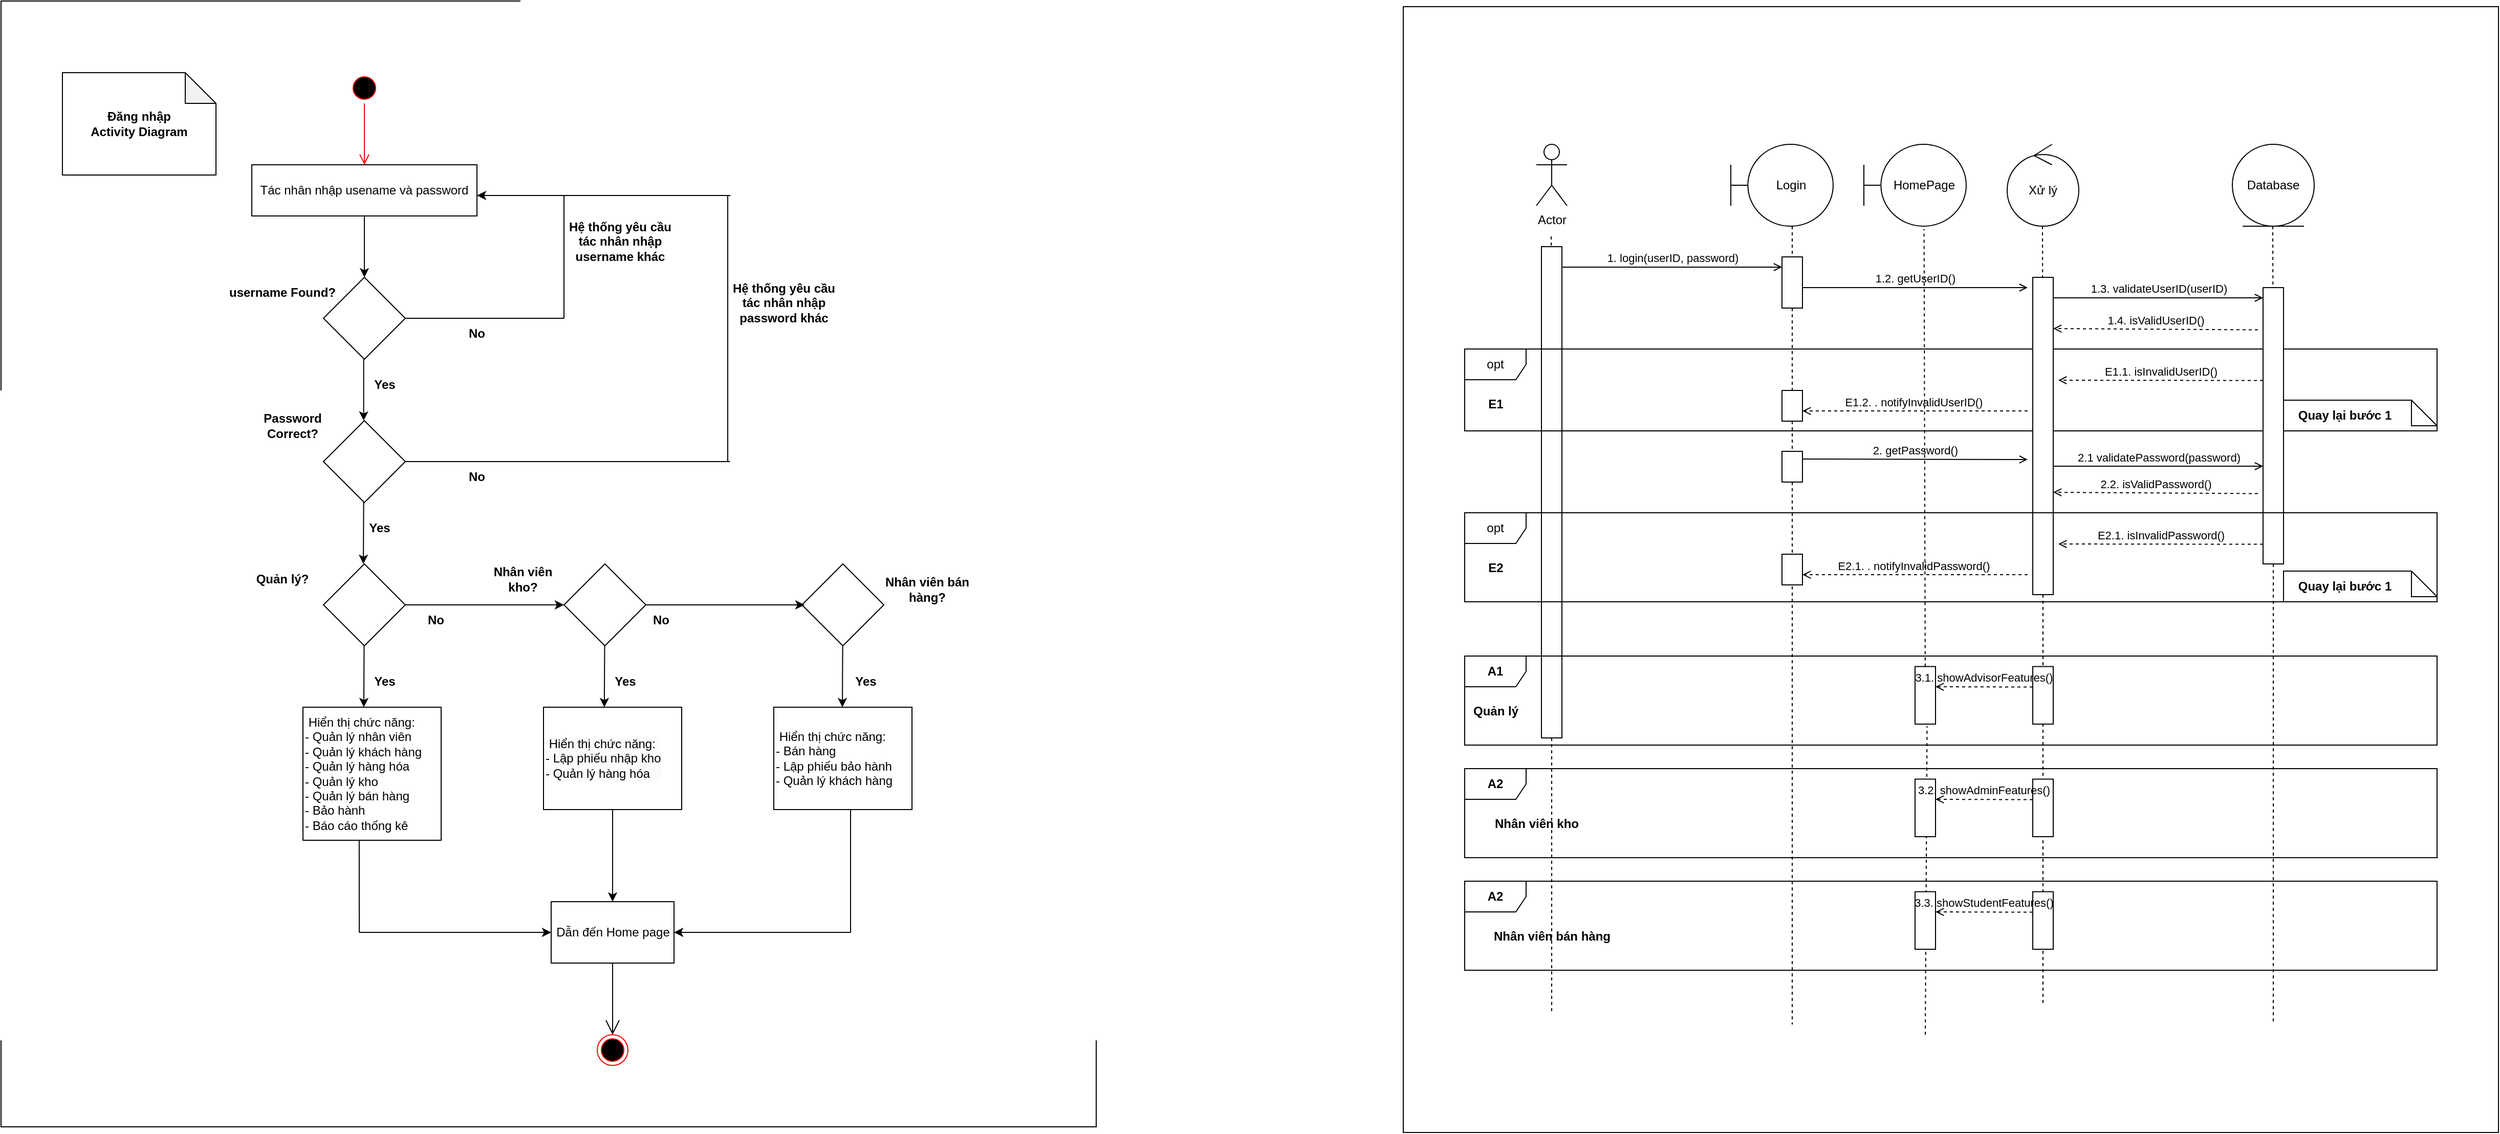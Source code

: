 <mxfile>
    <diagram id="oMq0spR0ZYAKhla7AvQh" name="Login">
        <mxGraphModel dx="1852" dy="552" grid="1" gridSize="10" guides="1" tooltips="1" connect="1" arrows="1" fold="1" page="1" pageScale="1" pageWidth="850" pageHeight="1400" math="0" shadow="0">
            <root>
                <mxCell id="0"/>
                <mxCell id="1" parent="0"/>
                <mxCell id="111" value="" style="rounded=0;whiteSpace=wrap;html=1;movable=0;resizable=0;rotatable=0;deletable=0;editable=0;connectable=0;" parent="1" vertex="1">
                    <mxGeometry x="590" y="685.5" width="1070" height="1100" as="geometry"/>
                </mxCell>
                <mxCell id="51" value="" style="rounded=0;whiteSpace=wrap;html=1;movable=0;resizable=0;rotatable=0;deletable=0;editable=0;connectable=0;" parent="1" vertex="1">
                    <mxGeometry x="-780" y="680" width="1070" height="1100" as="geometry"/>
                </mxCell>
                <mxCell id="2" value="" style="ellipse;html=1;shape=startState;fillColor=#000000;strokeColor=#ff0000;movable=0;resizable=0;rotatable=0;deletable=0;editable=0;connectable=0;" parent="1" vertex="1">
                    <mxGeometry x="-440" y="750" width="30" height="30" as="geometry"/>
                </mxCell>
                <mxCell id="3" value="" style="edgeStyle=orthogonalEdgeStyle;html=1;verticalAlign=bottom;endArrow=open;endSize=8;strokeColor=#ff0000;rounded=0;movable=0;resizable=0;rotatable=0;deletable=0;editable=0;connectable=0;" parent="1" source="2" edge="1">
                    <mxGeometry relative="1" as="geometry">
                        <mxPoint x="-425" y="840" as="targetPoint"/>
                    </mxGeometry>
                </mxCell>
                <mxCell id="4" value="&lt;b&gt;Đăng nhập&lt;/b&gt;&lt;div&gt;&lt;b&gt;Activity Diagram&lt;/b&gt;&lt;/div&gt;" style="shape=note;whiteSpace=wrap;html=1;backgroundOutline=1;darkOpacity=0.05;movable=0;resizable=0;rotatable=0;deletable=0;editable=0;connectable=0;" parent="1" vertex="1">
                    <mxGeometry x="-720" y="750" width="150" height="100" as="geometry"/>
                </mxCell>
                <mxCell id="5" value="Tác nhân nhập usename và password" style="html=1;whiteSpace=wrap;movable=0;resizable=0;rotatable=0;deletable=0;editable=0;connectable=0;" parent="1" vertex="1">
                    <mxGeometry x="-535" y="840" width="220" height="50" as="geometry"/>
                </mxCell>
                <mxCell id="6" value="" style="rhombus;whiteSpace=wrap;html=1;movable=0;resizable=0;rotatable=0;deletable=0;editable=0;connectable=0;" parent="1" vertex="1">
                    <mxGeometry x="-465" y="950" width="80" height="80" as="geometry"/>
                </mxCell>
                <mxCell id="7" value="" style="endArrow=classic;html=1;rounded=0;exitX=0.5;exitY=1;exitDx=0;exitDy=0;entryX=0.5;entryY=0;entryDx=0;entryDy=0;movable=0;resizable=0;rotatable=0;deletable=0;editable=0;connectable=0;" parent="1" source="5" target="6" edge="1">
                    <mxGeometry width="50" height="50" relative="1" as="geometry">
                        <mxPoint x="-490" y="820" as="sourcePoint"/>
                        <mxPoint x="-440" y="770" as="targetPoint"/>
                    </mxGeometry>
                </mxCell>
                <mxCell id="8" value="&lt;b&gt;username Found?&lt;/b&gt;" style="text;html=1;align=center;verticalAlign=middle;whiteSpace=wrap;rounded=0;movable=0;resizable=0;rotatable=0;deletable=0;editable=0;connectable=0;" parent="1" vertex="1">
                    <mxGeometry x="-560" y="950" width="110" height="30" as="geometry"/>
                </mxCell>
                <mxCell id="9" value="" style="rhombus;whiteSpace=wrap;html=1;movable=0;resizable=0;rotatable=0;deletable=0;editable=0;connectable=0;" parent="1" vertex="1">
                    <mxGeometry x="-465" y="1090" width="80" height="80" as="geometry"/>
                </mxCell>
                <mxCell id="10" value="" style="endArrow=classic;html=1;rounded=0;exitX=0.5;exitY=1;exitDx=0;exitDy=0;entryX=0.5;entryY=0;entryDx=0;entryDy=0;movable=0;resizable=0;rotatable=0;deletable=0;editable=0;connectable=0;" parent="1" edge="1">
                    <mxGeometry width="50" height="50" relative="1" as="geometry">
                        <mxPoint x="-425.71" y="1030" as="sourcePoint"/>
                        <mxPoint x="-425.71" y="1090" as="targetPoint"/>
                    </mxGeometry>
                </mxCell>
                <mxCell id="11" value="&lt;b&gt;Password Correct?&lt;/b&gt;" style="text;html=1;align=center;verticalAlign=middle;whiteSpace=wrap;rounded=0;movable=0;resizable=0;rotatable=0;deletable=0;editable=0;connectable=0;" parent="1" vertex="1">
                    <mxGeometry x="-550" y="1080" width="110" height="30" as="geometry"/>
                </mxCell>
                <mxCell id="12" value="" style="rhombus;whiteSpace=wrap;html=1;movable=0;resizable=0;rotatable=0;deletable=0;editable=0;connectable=0;" parent="1" vertex="1">
                    <mxGeometry x="-465" y="1230" width="80" height="80" as="geometry"/>
                </mxCell>
                <mxCell id="13" value="" style="endArrow=classic;html=1;rounded=0;exitX=0.5;exitY=1;exitDx=0;exitDy=0;movable=0;resizable=0;rotatable=0;deletable=0;editable=0;connectable=0;" parent="1" edge="1">
                    <mxGeometry width="50" height="50" relative="1" as="geometry">
                        <mxPoint x="-425.71" y="1170" as="sourcePoint"/>
                        <mxPoint x="-426" y="1230" as="targetPoint"/>
                    </mxGeometry>
                </mxCell>
                <mxCell id="14" value="&lt;b&gt;Quản lý?&lt;/b&gt;" style="text;html=1;align=center;verticalAlign=middle;whiteSpace=wrap;rounded=0;movable=0;resizable=0;rotatable=0;deletable=0;editable=0;connectable=0;" parent="1" vertex="1">
                    <mxGeometry x="-550" y="1230" width="90" height="30" as="geometry"/>
                </mxCell>
                <mxCell id="15" value="" style="endArrow=classic;html=1;rounded=0;movable=0;resizable=0;rotatable=0;deletable=0;editable=0;connectable=0;" parent="1" edge="1">
                    <mxGeometry width="50" height="50" relative="1" as="geometry">
                        <mxPoint x="-67.217" y="870" as="sourcePoint"/>
                        <mxPoint x="-315" y="870" as="targetPoint"/>
                    </mxGeometry>
                </mxCell>
                <mxCell id="16" value="" style="endArrow=none;html=1;rounded=0;movable=0;resizable=0;rotatable=0;deletable=0;editable=0;connectable=0;" parent="1" edge="1">
                    <mxGeometry width="50" height="50" relative="1" as="geometry">
                        <mxPoint x="-230" y="990" as="sourcePoint"/>
                        <mxPoint x="-230" y="870" as="targetPoint"/>
                    </mxGeometry>
                </mxCell>
                <mxCell id="17" value="" style="endArrow=none;html=1;rounded=0;exitX=1;exitY=0.5;exitDx=0;exitDy=0;movable=0;resizable=0;rotatable=0;deletable=0;editable=0;connectable=0;" parent="1" source="6" edge="1">
                    <mxGeometry width="50" height="50" relative="1" as="geometry">
                        <mxPoint x="-290" y="1090" as="sourcePoint"/>
                        <mxPoint x="-230" y="990" as="targetPoint"/>
                    </mxGeometry>
                </mxCell>
                <mxCell id="18" value="&lt;b&gt;Hệ thống yêu cầu tác nhân nhập username khác&lt;/b&gt;" style="text;html=1;align=center;verticalAlign=middle;whiteSpace=wrap;rounded=0;movable=0;resizable=0;rotatable=0;deletable=0;editable=0;connectable=0;" parent="1" vertex="1">
                    <mxGeometry x="-230" y="900" width="110" height="30" as="geometry"/>
                </mxCell>
                <mxCell id="19" value="" style="endArrow=none;html=1;rounded=0;exitX=1;exitY=0.5;exitDx=0;exitDy=0;movable=0;resizable=0;rotatable=0;deletable=0;editable=0;connectable=0;" parent="1" source="9" edge="1">
                    <mxGeometry width="50" height="50" relative="1" as="geometry">
                        <mxPoint x="-320" y="1090" as="sourcePoint"/>
                        <mxPoint x="-67.913" y="1130" as="targetPoint"/>
                    </mxGeometry>
                </mxCell>
                <mxCell id="20" value="&lt;b&gt;No&lt;/b&gt;" style="text;html=1;align=center;verticalAlign=middle;whiteSpace=wrap;rounded=0;movable=0;resizable=0;rotatable=0;deletable=0;editable=0;connectable=0;" parent="1" vertex="1">
                    <mxGeometry x="-370" y="990" width="110" height="30" as="geometry"/>
                </mxCell>
                <mxCell id="21" value="&lt;b&gt;No&lt;/b&gt;" style="text;html=1;align=center;verticalAlign=middle;whiteSpace=wrap;rounded=0;movable=0;resizable=0;rotatable=0;deletable=0;editable=0;connectable=0;" parent="1" vertex="1">
                    <mxGeometry x="-370" y="1130" width="110" height="30" as="geometry"/>
                </mxCell>
                <mxCell id="22" value="" style="endArrow=none;html=1;rounded=0;movable=0;resizable=0;rotatable=0;deletable=0;editable=0;connectable=0;" parent="1" edge="1">
                    <mxGeometry width="50" height="50" relative="1" as="geometry">
                        <mxPoint x="-70" y="1130" as="sourcePoint"/>
                        <mxPoint x="-70" y="870" as="targetPoint"/>
                    </mxGeometry>
                </mxCell>
                <mxCell id="23" value="&lt;b&gt;Hệ thống yêu cầu tác nhân nhập password khác&lt;/b&gt;" style="text;html=1;align=center;verticalAlign=middle;whiteSpace=wrap;rounded=0;movable=0;resizable=0;rotatable=0;deletable=0;editable=0;connectable=0;" parent="1" vertex="1">
                    <mxGeometry x="-70" y="960" width="110" height="30" as="geometry"/>
                </mxCell>
                <mxCell id="24" value="&lt;b&gt;Yes&lt;/b&gt;" style="text;html=1;align=center;verticalAlign=middle;whiteSpace=wrap;rounded=0;movable=0;resizable=0;rotatable=0;deletable=0;editable=0;connectable=0;" parent="1" vertex="1">
                    <mxGeometry x="-460" y="1040" width="110" height="30" as="geometry"/>
                </mxCell>
                <mxCell id="25" value="&lt;b&gt;Yes&lt;/b&gt;" style="text;html=1;align=center;verticalAlign=middle;whiteSpace=wrap;rounded=0;movable=0;resizable=0;rotatable=0;deletable=0;editable=0;connectable=0;" parent="1" vertex="1">
                    <mxGeometry x="-465" y="1180" width="110" height="30" as="geometry"/>
                </mxCell>
                <mxCell id="26" value="&lt;b&gt;Yes&lt;/b&gt;" style="text;html=1;align=center;verticalAlign=middle;whiteSpace=wrap;rounded=0;movable=0;resizable=0;rotatable=0;deletable=0;editable=0;connectable=0;" parent="1" vertex="1">
                    <mxGeometry x="-460" y="1330" width="110" height="30" as="geometry"/>
                </mxCell>
                <mxCell id="27" value="" style="endArrow=classic;html=1;rounded=0;exitX=0.5;exitY=1;exitDx=0;exitDy=0;movable=0;resizable=0;rotatable=0;deletable=0;editable=0;connectable=0;" parent="1" edge="1">
                    <mxGeometry width="50" height="50" relative="1" as="geometry">
                        <mxPoint x="-425.27" y="1310" as="sourcePoint"/>
                        <mxPoint x="-425.56" y="1370" as="targetPoint"/>
                    </mxGeometry>
                </mxCell>
                <mxCell id="28" value="&amp;nbsp;Hiển thị chức năng:&amp;nbsp;&lt;div&gt;- Quản lý nhân viên&lt;/div&gt;&lt;div&gt;- Quản lý khách hàng&lt;/div&gt;&lt;div&gt;- Quản lý hàng hóa&lt;/div&gt;&lt;div&gt;- Quản lý kho&lt;/div&gt;&lt;div&gt;- Quản lý bán hàng&lt;/div&gt;&lt;div&gt;- Bảo hành&lt;/div&gt;&lt;div&gt;- Báo cáo thống kê&lt;/div&gt;" style="rounded=0;whiteSpace=wrap;html=1;align=left;movable=0;resizable=0;rotatable=0;deletable=0;editable=0;connectable=0;" parent="1" vertex="1">
                    <mxGeometry x="-485" y="1370" width="135" height="130" as="geometry"/>
                </mxCell>
                <mxCell id="29" value="" style="rhombus;whiteSpace=wrap;html=1;movable=0;resizable=0;rotatable=0;deletable=0;editable=0;connectable=0;" parent="1" vertex="1">
                    <mxGeometry x="-230" y="1230" width="80" height="80" as="geometry"/>
                </mxCell>
                <mxCell id="30" value="&lt;b&gt;Nhân viên kho?&lt;/b&gt;" style="text;html=1;align=center;verticalAlign=middle;whiteSpace=wrap;rounded=0;movable=0;resizable=0;rotatable=0;deletable=0;editable=0;connectable=0;" parent="1" vertex="1">
                    <mxGeometry x="-315" y="1230" width="90" height="30" as="geometry"/>
                </mxCell>
                <mxCell id="31" value="&lt;b&gt;Yes&lt;/b&gt;" style="text;html=1;align=center;verticalAlign=middle;whiteSpace=wrap;rounded=0;movable=0;resizable=0;rotatable=0;deletable=0;editable=0;connectable=0;" parent="1" vertex="1">
                    <mxGeometry x="-225" y="1330" width="110" height="30" as="geometry"/>
                </mxCell>
                <mxCell id="32" value="" style="endArrow=classic;html=1;rounded=0;exitX=0.5;exitY=1;exitDx=0;exitDy=0;movable=0;resizable=0;rotatable=0;deletable=0;editable=0;connectable=0;" parent="1" edge="1">
                    <mxGeometry width="50" height="50" relative="1" as="geometry">
                        <mxPoint x="-190.27" y="1310" as="sourcePoint"/>
                        <mxPoint x="-190.56" y="1370" as="targetPoint"/>
                    </mxGeometry>
                </mxCell>
                <mxCell id="33" value="&lt;br&gt;&lt;span style=&quot;color: rgb(0, 0, 0); font-family: Helvetica; font-size: 12px; font-style: normal; font-variant-ligatures: normal; font-variant-caps: normal; font-weight: 400; letter-spacing: normal; orphans: 2; text-align: left; text-indent: 0px; text-transform: none; widows: 2; word-spacing: 0px; -webkit-text-stroke-width: 0px; white-space: normal; background-color: rgb(251, 251, 251); text-decoration-thickness: initial; text-decoration-style: initial; text-decoration-color: initial; display: inline !important; float: none;&quot;&gt;&amp;nbsp;Hiển thị chức năng:&amp;nbsp;&lt;/span&gt;&lt;div style=&quot;forced-color-adjust: none; color: rgb(0, 0, 0); font-family: Helvetica; font-size: 12px; font-style: normal; font-variant-ligatures: normal; font-variant-caps: normal; font-weight: 400; letter-spacing: normal; orphans: 2; text-align: left; text-indent: 0px; text-transform: none; widows: 2; word-spacing: 0px; -webkit-text-stroke-width: 0px; white-space: normal; background-color: rgb(251, 251, 251); text-decoration-thickness: initial; text-decoration-style: initial; text-decoration-color: initial;&quot;&gt;- Lập phiếu nhập kho&lt;/div&gt;&lt;div style=&quot;forced-color-adjust: none; color: rgb(0, 0, 0); font-family: Helvetica; font-size: 12px; font-style: normal; font-variant-ligatures: normal; font-variant-caps: normal; font-weight: 400; letter-spacing: normal; orphans: 2; text-align: left; text-indent: 0px; text-transform: none; widows: 2; word-spacing: 0px; -webkit-text-stroke-width: 0px; white-space: normal; background-color: rgb(251, 251, 251); text-decoration-thickness: initial; text-decoration-style: initial; text-decoration-color: initial;&quot;&gt;- Quản lý hàng hóa&lt;/div&gt;&lt;div&gt;&lt;br&gt;&lt;/div&gt;" style="rounded=0;whiteSpace=wrap;html=1;align=left;movable=0;resizable=0;rotatable=0;deletable=0;editable=0;connectable=0;" parent="1" vertex="1">
                    <mxGeometry x="-250" y="1370" width="135" height="100" as="geometry"/>
                </mxCell>
                <mxCell id="34" value="&amp;nbsp;Hiển thị chức năng:&amp;nbsp;&lt;div&gt;&lt;span style=&quot;background-color: initial;&quot;&gt;- Bán hàng&lt;/span&gt;&lt;/div&gt;&lt;div&gt;&lt;span style=&quot;background-color: initial;&quot;&gt;- Lập phiếu bảo hành&lt;/span&gt;&lt;/div&gt;&lt;div&gt;&lt;span style=&quot;background-color: initial;&quot;&gt;- Quản lý khách hàng&lt;/span&gt;&lt;/div&gt;" style="rounded=0;whiteSpace=wrap;html=1;align=left;movable=0;resizable=0;rotatable=0;deletable=0;editable=0;connectable=0;" parent="1" vertex="1">
                    <mxGeometry x="-25" y="1370" width="135" height="100" as="geometry"/>
                </mxCell>
                <mxCell id="35" value="" style="endArrow=classic;html=1;rounded=0;exitX=1;exitY=0.5;exitDx=0;exitDy=0;entryX=0;entryY=0.5;entryDx=0;entryDy=0;movable=0;resizable=0;rotatable=0;deletable=0;editable=0;connectable=0;" parent="1" source="12" target="29" edge="1">
                    <mxGeometry width="50" height="50" relative="1" as="geometry">
                        <mxPoint x="-320" y="1390" as="sourcePoint"/>
                        <mxPoint x="-270" y="1340" as="targetPoint"/>
                    </mxGeometry>
                </mxCell>
                <mxCell id="36" value="&lt;b&gt;No&lt;/b&gt;" style="text;html=1;align=center;verticalAlign=middle;whiteSpace=wrap;rounded=0;movable=0;resizable=0;rotatable=0;deletable=0;editable=0;connectable=0;" parent="1" vertex="1">
                    <mxGeometry x="-410" y="1270" width="110" height="30" as="geometry"/>
                </mxCell>
                <mxCell id="37" value="&lt;b&gt;No&lt;/b&gt;" style="text;html=1;align=center;verticalAlign=middle;whiteSpace=wrap;rounded=0;movable=0;resizable=0;rotatable=0;deletable=0;editable=0;connectable=0;" parent="1" vertex="1">
                    <mxGeometry x="-190" y="1270" width="110" height="30" as="geometry"/>
                </mxCell>
                <mxCell id="38" value="Dẫn đến Home page" style="rounded=0;whiteSpace=wrap;html=1;movable=0;resizable=0;rotatable=0;deletable=0;editable=0;connectable=0;" parent="1" vertex="1">
                    <mxGeometry x="-242.5" y="1560" width="120" height="60" as="geometry"/>
                </mxCell>
                <mxCell id="39" value="" style="endArrow=classic;html=1;rounded=0;exitX=0.5;exitY=1;exitDx=0;exitDy=0;entryX=0.5;entryY=0;entryDx=0;entryDy=0;movable=0;resizable=0;rotatable=0;deletable=0;editable=0;connectable=0;" parent="1" source="33" target="38" edge="1">
                    <mxGeometry width="50" height="50" relative="1" as="geometry">
                        <mxPoint x="-360" y="1500" as="sourcePoint"/>
                        <mxPoint x="-310" y="1450" as="targetPoint"/>
                    </mxGeometry>
                </mxCell>
                <mxCell id="40" value="" style="endArrow=classic;html=1;rounded=0;entryX=0;entryY=0.5;entryDx=0;entryDy=0;movable=0;resizable=0;rotatable=0;deletable=0;editable=0;connectable=0;" parent="1" target="38" edge="1">
                    <mxGeometry width="50" height="50" relative="1" as="geometry">
                        <mxPoint x="-430" y="1590" as="sourcePoint"/>
                        <mxPoint x="-310" y="1450" as="targetPoint"/>
                    </mxGeometry>
                </mxCell>
                <mxCell id="41" value="" style="endArrow=classic;html=1;rounded=0;entryX=1;entryY=0.5;entryDx=0;entryDy=0;movable=0;resizable=0;rotatable=0;deletable=0;editable=0;connectable=0;" parent="1" target="38" edge="1">
                    <mxGeometry width="50" height="50" relative="1" as="geometry">
                        <mxPoint x="50" y="1590" as="sourcePoint"/>
                        <mxPoint x="-190" y="1450" as="targetPoint"/>
                    </mxGeometry>
                </mxCell>
                <mxCell id="42" value="" style="endArrow=none;html=1;rounded=0;exitX=0.407;exitY=1;exitDx=0;exitDy=0;exitPerimeter=0;movable=0;resizable=0;rotatable=0;deletable=0;editable=0;connectable=0;" parent="1" source="28" edge="1">
                    <mxGeometry width="50" height="50" relative="1" as="geometry">
                        <mxPoint x="-430" y="1510" as="sourcePoint"/>
                        <mxPoint x="-430" y="1590" as="targetPoint"/>
                    </mxGeometry>
                </mxCell>
                <mxCell id="43" value="" style="endArrow=none;html=1;rounded=0;movable=0;resizable=0;rotatable=0;deletable=0;editable=0;connectable=0;" parent="1" edge="1">
                    <mxGeometry width="50" height="50" relative="1" as="geometry">
                        <mxPoint x="50" y="1590" as="sourcePoint"/>
                        <mxPoint x="50" y="1470" as="targetPoint"/>
                    </mxGeometry>
                </mxCell>
                <mxCell id="44" value="" style="ellipse;html=1;shape=endState;fillColor=#000000;strokeColor=#ff0000;movable=0;resizable=0;rotatable=0;deletable=0;editable=0;connectable=0;" parent="1" vertex="1">
                    <mxGeometry x="-197.5" y="1690" width="30" height="30" as="geometry"/>
                </mxCell>
                <mxCell id="45" value="" style="endArrow=open;endFill=1;endSize=12;html=1;rounded=0;exitX=0.5;exitY=1;exitDx=0;exitDy=0;entryX=0.5;entryY=0;entryDx=0;entryDy=0;movable=0;resizable=0;rotatable=0;deletable=0;editable=0;connectable=0;" parent="1" source="38" target="44" edge="1">
                    <mxGeometry width="160" relative="1" as="geometry">
                        <mxPoint x="-360" y="1620" as="sourcePoint"/>
                        <mxPoint x="-200" y="1620" as="targetPoint"/>
                    </mxGeometry>
                </mxCell>
                <mxCell id="46" value="" style="rhombus;whiteSpace=wrap;html=1;movable=0;resizable=0;rotatable=0;deletable=0;editable=0;connectable=0;" parent="1" vertex="1">
                    <mxGeometry x="2.5" y="1230" width="80" height="80" as="geometry"/>
                </mxCell>
                <mxCell id="47" value="&lt;b&gt;Yes&lt;/b&gt;" style="text;html=1;align=center;verticalAlign=middle;whiteSpace=wrap;rounded=0;movable=0;resizable=0;rotatable=0;deletable=0;editable=0;connectable=0;" parent="1" vertex="1">
                    <mxGeometry x="10" y="1330" width="110" height="30" as="geometry"/>
                </mxCell>
                <mxCell id="48" value="" style="endArrow=classic;html=1;rounded=0;exitX=0.5;exitY=1;exitDx=0;exitDy=0;movable=0;resizable=0;rotatable=0;deletable=0;editable=0;connectable=0;" parent="1" edge="1">
                    <mxGeometry width="50" height="50" relative="1" as="geometry">
                        <mxPoint x="42.29" y="1310" as="sourcePoint"/>
                        <mxPoint x="42" y="1370" as="targetPoint"/>
                    </mxGeometry>
                </mxCell>
                <mxCell id="49" value="" style="endArrow=classic;html=1;rounded=0;exitX=1;exitY=0.5;exitDx=0;exitDy=0;entryX=0;entryY=0.5;entryDx=0;entryDy=0;movable=0;resizable=0;rotatable=0;deletable=0;editable=0;connectable=0;" parent="1" edge="1">
                    <mxGeometry width="50" height="50" relative="1" as="geometry">
                        <mxPoint x="-150" y="1270" as="sourcePoint"/>
                        <mxPoint x="5" y="1270" as="targetPoint"/>
                    </mxGeometry>
                </mxCell>
                <mxCell id="50" value="&lt;b&gt;Nhân viên bán hàng?&lt;/b&gt;" style="text;html=1;align=center;verticalAlign=middle;whiteSpace=wrap;rounded=0;movable=0;resizable=0;rotatable=0;deletable=0;editable=0;connectable=0;" parent="1" vertex="1">
                    <mxGeometry x="80" y="1240" width="90" height="30" as="geometry"/>
                </mxCell>
                <mxCell id="52" value="Actor" style="shape=umlActor;verticalLabelPosition=bottom;verticalAlign=top;html=1;outlineConnect=0;movable=0;resizable=0;rotatable=0;deletable=0;editable=0;connectable=0;" parent="1" vertex="1">
                    <mxGeometry x="720" y="820" width="30" height="60" as="geometry"/>
                </mxCell>
                <mxCell id="53" value="Login" style="shape=umlBoundary;whiteSpace=wrap;html=1;movable=0;resizable=0;rotatable=0;deletable=0;editable=0;connectable=0;" parent="1" vertex="1">
                    <mxGeometry x="910" y="820" width="100" height="80" as="geometry"/>
                </mxCell>
                <mxCell id="54" value="Xử lý" style="ellipse;shape=umlControl;whiteSpace=wrap;html=1;movable=0;resizable=0;rotatable=0;deletable=0;editable=0;connectable=0;" parent="1" vertex="1">
                    <mxGeometry x="1180" y="820" width="70" height="80" as="geometry"/>
                </mxCell>
                <mxCell id="55" value="" style="endArrow=none;dashed=1;html=1;rounded=0;movable=0;resizable=0;rotatable=0;deletable=0;editable=0;connectable=0;" parent="1" source="72" edge="1">
                    <mxGeometry width="50" height="50" relative="1" as="geometry">
                        <mxPoint x="1214.5" y="900" as="sourcePoint"/>
                        <mxPoint x="1215" y="1660" as="targetPoint"/>
                    </mxGeometry>
                </mxCell>
                <mxCell id="56" value="Database" style="ellipse;shape=umlEntity;whiteSpace=wrap;html=1;movable=0;resizable=0;rotatable=0;deletable=0;editable=0;connectable=0;" parent="1" vertex="1">
                    <mxGeometry x="1400" y="820" width="80" height="80" as="geometry"/>
                </mxCell>
                <mxCell id="57" value="" style="endArrow=none;dashed=1;html=1;rounded=0;movable=0;resizable=0;rotatable=0;deletable=0;editable=0;connectable=0;" parent="1" source="74" edge="1">
                    <mxGeometry width="50" height="50" relative="1" as="geometry">
                        <mxPoint x="1439.5" y="900" as="sourcePoint"/>
                        <mxPoint x="1440" y="1680" as="targetPoint"/>
                    </mxGeometry>
                </mxCell>
                <mxCell id="58" value="" style="endArrow=none;dashed=1;html=1;rounded=0;movable=0;resizable=0;rotatable=0;deletable=0;editable=0;connectable=0;" parent="1" source="62" edge="1">
                    <mxGeometry width="50" height="50" relative="1" as="geometry">
                        <mxPoint x="734.5" y="910" as="sourcePoint"/>
                        <mxPoint x="735" y="1670" as="targetPoint"/>
                    </mxGeometry>
                </mxCell>
                <mxCell id="59" value="" style="endArrow=none;dashed=1;html=1;rounded=0;movable=0;resizable=0;rotatable=0;deletable=0;editable=0;connectable=0;" parent="1" target="60" edge="1">
                    <mxGeometry width="50" height="50" relative="1" as="geometry">
                        <mxPoint x="970" y="900" as="sourcePoint"/>
                        <mxPoint x="970" y="1920" as="targetPoint"/>
                    </mxGeometry>
                </mxCell>
                <mxCell id="60" value="" style="rounded=0;whiteSpace=wrap;html=1;movable=0;resizable=0;rotatable=0;deletable=0;editable=0;connectable=0;" parent="1" vertex="1">
                    <mxGeometry x="960" y="930" width="20" height="50" as="geometry"/>
                </mxCell>
                <mxCell id="61" value="" style="endArrow=none;dashed=1;html=1;rounded=0;movable=0;resizable=0;rotatable=0;deletable=0;editable=0;connectable=0;" parent="1" target="62" edge="1">
                    <mxGeometry width="50" height="50" relative="1" as="geometry">
                        <mxPoint x="734.5" y="910" as="sourcePoint"/>
                        <mxPoint x="734.5" y="1930" as="targetPoint"/>
                    </mxGeometry>
                </mxCell>
                <mxCell id="62" value="" style="rounded=0;whiteSpace=wrap;html=1;movable=0;resizable=0;rotatable=0;deletable=0;editable=0;connectable=0;" parent="1" vertex="1">
                    <mxGeometry x="725" y="920" width="20" height="480" as="geometry"/>
                </mxCell>
                <mxCell id="63" value="1. login(userID, password)" style="html=1;verticalAlign=bottom;labelBackgroundColor=none;endArrow=open;endFill=0;rounded=0;movable=0;resizable=0;rotatable=0;deletable=0;editable=0;connectable=0;" parent="1" edge="1">
                    <mxGeometry x="0.005" width="160" relative="1" as="geometry">
                        <mxPoint x="745" y="940" as="sourcePoint"/>
                        <mxPoint x="960" y="940" as="targetPoint"/>
                        <mxPoint as="offset"/>
                    </mxGeometry>
                </mxCell>
                <mxCell id="64" value="1.2. getUserID()" style="html=1;verticalAlign=bottom;labelBackgroundColor=none;endArrow=open;endFill=0;rounded=0;movable=0;resizable=0;rotatable=0;deletable=0;editable=0;connectable=0;" parent="1" edge="1">
                    <mxGeometry width="160" relative="1" as="geometry">
                        <mxPoint x="980" y="960" as="sourcePoint"/>
                        <mxPoint x="1200" y="960" as="targetPoint"/>
                        <mxPoint as="offset"/>
                    </mxGeometry>
                </mxCell>
                <mxCell id="65" value="1.3. validateUserID(userID)" style="html=1;verticalAlign=bottom;labelBackgroundColor=none;endArrow=open;endFill=0;rounded=0;movable=0;resizable=0;rotatable=0;deletable=0;editable=0;connectable=0;" parent="1" edge="1">
                    <mxGeometry x="0.005" width="160" relative="1" as="geometry">
                        <mxPoint x="1225" y="970" as="sourcePoint"/>
                        <mxPoint x="1430" y="970" as="targetPoint"/>
                        <mxPoint as="offset"/>
                    </mxGeometry>
                </mxCell>
                <mxCell id="66" value="1.4.&amp;nbsp;isValidUserID()" style="html=1;verticalAlign=bottom;labelBackgroundColor=none;endArrow=open;endFill=0;dashed=1;rounded=0;exitX=-0.12;exitY=0.105;exitDx=0;exitDy=0;exitPerimeter=0;movable=0;resizable=0;rotatable=0;deletable=0;editable=0;connectable=0;" parent="1" edge="1">
                    <mxGeometry width="160" relative="1" as="geometry">
                        <mxPoint x="1425" y="1001.3" as="sourcePoint"/>
                        <mxPoint x="1225" y="1000" as="targetPoint"/>
                        <mxPoint as="offset"/>
                    </mxGeometry>
                </mxCell>
                <mxCell id="67" value="opt" style="shape=umlFrame;whiteSpace=wrap;html=1;pointerEvents=0;movable=0;resizable=0;rotatable=0;deletable=0;editable=0;connectable=0;" parent="1" vertex="1">
                    <mxGeometry x="650" y="1020" width="950" height="80" as="geometry"/>
                </mxCell>
                <mxCell id="68" value="E1.1.&amp;nbsp;isInvalidUserID()" style="html=1;verticalAlign=bottom;labelBackgroundColor=none;endArrow=open;endFill=0;dashed=1;rounded=0;exitX=-0.12;exitY=0.105;exitDx=0;exitDy=0;exitPerimeter=0;entryX=1.25;entryY=0.063;entryDx=0;entryDy=0;entryPerimeter=0;movable=0;resizable=0;rotatable=0;deletable=0;editable=0;connectable=0;" parent="1" edge="1">
                    <mxGeometry width="160" relative="1" as="geometry">
                        <mxPoint x="1430" y="1050.8" as="sourcePoint"/>
                        <mxPoint x="1230" y="1050.5" as="targetPoint"/>
                        <mxPoint as="offset"/>
                    </mxGeometry>
                </mxCell>
                <mxCell id="69" value="E1.2. .&amp;nbsp;notifyInvalidUserID()&amp;nbsp;" style="html=1;verticalAlign=bottom;labelBackgroundColor=none;endArrow=open;endFill=0;dashed=1;rounded=0;entryX=1;entryY=0.667;entryDx=0;entryDy=0;entryPerimeter=0;movable=0;resizable=0;rotatable=0;deletable=0;editable=0;connectable=0;" parent="1" target="76" edge="1">
                    <mxGeometry width="160" relative="1" as="geometry">
                        <mxPoint x="1200" y="1080.5" as="sourcePoint"/>
                        <mxPoint x="990" y="1080.5" as="targetPoint"/>
                        <mxPoint as="offset"/>
                    </mxGeometry>
                </mxCell>
                <mxCell id="70" value="E1" style="text;align=center;fontStyle=1;verticalAlign=middle;spacingLeft=3;spacingRight=3;strokeColor=none;rotatable=0;points=[[0,0.5],[1,0.5]];portConstraint=eastwest;html=1;movable=0;resizable=0;deletable=0;editable=0;connectable=0;" parent="1" vertex="1">
                    <mxGeometry x="640" y="1060.5" width="80" height="26" as="geometry"/>
                </mxCell>
                <mxCell id="71" value="" style="endArrow=none;dashed=1;html=1;rounded=0;movable=0;resizable=0;rotatable=0;deletable=0;editable=0;connectable=0;" parent="1" target="72" edge="1">
                    <mxGeometry width="50" height="50" relative="1" as="geometry">
                        <mxPoint x="1214.5" y="900" as="sourcePoint"/>
                        <mxPoint x="1214.5" y="1920" as="targetPoint"/>
                    </mxGeometry>
                </mxCell>
                <mxCell id="72" value="" style="rounded=0;whiteSpace=wrap;html=1;movable=0;resizable=0;rotatable=0;deletable=0;editable=0;connectable=0;" parent="1" vertex="1">
                    <mxGeometry x="1205" y="950" width="20" height="310" as="geometry"/>
                </mxCell>
                <mxCell id="73" value="" style="endArrow=none;dashed=1;html=1;rounded=0;movable=0;resizable=0;rotatable=0;deletable=0;editable=0;connectable=0;" parent="1" target="74" edge="1">
                    <mxGeometry width="50" height="50" relative="1" as="geometry">
                        <mxPoint x="1439.5" y="900" as="sourcePoint"/>
                        <mxPoint x="1439.5" y="1920" as="targetPoint"/>
                    </mxGeometry>
                </mxCell>
                <mxCell id="74" value="" style="rounded=0;whiteSpace=wrap;html=1;movable=0;resizable=0;rotatable=0;deletable=0;editable=0;connectable=0;" parent="1" vertex="1">
                    <mxGeometry x="1430" y="960" width="20" height="270" as="geometry"/>
                </mxCell>
                <mxCell id="75" value="" style="endArrow=none;dashed=1;html=1;rounded=0;movable=0;resizable=0;rotatable=0;deletable=0;editable=0;connectable=0;" parent="1" source="60" target="76" edge="1">
                    <mxGeometry width="50" height="50" relative="1" as="geometry">
                        <mxPoint x="970" y="1020" as="sourcePoint"/>
                        <mxPoint x="970" y="1920" as="targetPoint"/>
                    </mxGeometry>
                </mxCell>
                <mxCell id="76" value="" style="rounded=0;whiteSpace=wrap;html=1;movable=0;resizable=0;rotatable=0;deletable=0;editable=0;connectable=0;" parent="1" vertex="1">
                    <mxGeometry x="960" y="1060.5" width="20" height="30" as="geometry"/>
                </mxCell>
                <mxCell id="77" value="" style="shape=note2;boundedLbl=1;whiteSpace=wrap;html=1;size=25;verticalAlign=top;align=center;movable=0;resizable=0;rotatable=0;deletable=0;editable=0;connectable=0;" parent="1" vertex="1">
                    <mxGeometry x="1450" y="1070" width="150" height="30" as="geometry"/>
                </mxCell>
                <mxCell id="78" value="&lt;b&gt;Quay lại bước 1&lt;/b&gt;" style="text;html=1;align=center;verticalAlign=middle;whiteSpace=wrap;rounded=0;movable=0;resizable=0;rotatable=0;deletable=0;editable=0;connectable=0;" parent="1" vertex="1">
                    <mxGeometry x="1450" y="1070" width="120" height="30" as="geometry"/>
                </mxCell>
                <mxCell id="79" value="" style="endArrow=none;dashed=1;html=1;rounded=0;movable=0;resizable=0;rotatable=0;deletable=0;editable=0;connectable=0;" parent="1" source="92" edge="1">
                    <mxGeometry width="50" height="50" relative="1" as="geometry">
                        <mxPoint x="970" y="1140" as="sourcePoint"/>
                        <mxPoint x="970" y="1680" as="targetPoint"/>
                    </mxGeometry>
                </mxCell>
                <mxCell id="80" value="opt" style="shape=umlFrame;whiteSpace=wrap;html=1;pointerEvents=0;movable=0;resizable=0;rotatable=0;deletable=0;editable=0;connectable=0;" parent="1" vertex="1">
                    <mxGeometry x="650" y="1180" width="950" height="87" as="geometry"/>
                </mxCell>
                <mxCell id="81" value="E2.1.&amp;nbsp;isInvalidPassword()" style="html=1;verticalAlign=bottom;labelBackgroundColor=none;endArrow=open;endFill=0;dashed=1;rounded=0;exitX=-0.12;exitY=0.105;exitDx=0;exitDy=0;exitPerimeter=0;entryX=1.25;entryY=0.063;entryDx=0;entryDy=0;entryPerimeter=0;movable=0;resizable=0;rotatable=0;deletable=0;editable=0;connectable=0;" parent="1" edge="1">
                    <mxGeometry width="160" relative="1" as="geometry">
                        <mxPoint x="1430" y="1210.8" as="sourcePoint"/>
                        <mxPoint x="1230" y="1210.5" as="targetPoint"/>
                    </mxGeometry>
                </mxCell>
                <mxCell id="82" value="E2.1. .&amp;nbsp;notifyInvalidPassword()&amp;nbsp;" style="html=1;verticalAlign=bottom;labelBackgroundColor=none;endArrow=open;endFill=0;dashed=1;rounded=0;entryX=1;entryY=0.667;entryDx=0;entryDy=0;entryPerimeter=0;movable=0;resizable=0;rotatable=0;deletable=0;editable=0;connectable=0;" parent="1" target="85" edge="1">
                    <mxGeometry width="160" relative="1" as="geometry">
                        <mxPoint x="1200" y="1240.5" as="sourcePoint"/>
                        <mxPoint x="990" y="1240.5" as="targetPoint"/>
                        <mxPoint as="offset"/>
                    </mxGeometry>
                </mxCell>
                <mxCell id="83" value="E2" style="text;align=center;fontStyle=1;verticalAlign=middle;spacingLeft=3;spacingRight=3;strokeColor=none;rotatable=0;points=[[0,0.5],[1,0.5]];portConstraint=eastwest;html=1;movable=0;resizable=0;deletable=0;editable=0;connectable=0;" parent="1" vertex="1">
                    <mxGeometry x="640" y="1220.5" width="80" height="26" as="geometry"/>
                </mxCell>
                <mxCell id="84" value="" style="endArrow=none;dashed=1;html=1;rounded=0;movable=0;resizable=0;rotatable=0;deletable=0;editable=0;connectable=0;" parent="1" target="85" edge="1">
                    <mxGeometry width="50" height="50" relative="1" as="geometry">
                        <mxPoint x="970" y="1180" as="sourcePoint"/>
                        <mxPoint x="970" y="2080" as="targetPoint"/>
                    </mxGeometry>
                </mxCell>
                <mxCell id="85" value="" style="rounded=0;whiteSpace=wrap;html=1;movable=0;resizable=0;rotatable=0;deletable=0;editable=0;connectable=0;" parent="1" vertex="1">
                    <mxGeometry x="960" y="1220.5" width="20" height="30" as="geometry"/>
                </mxCell>
                <mxCell id="86" value="" style="shape=note2;boundedLbl=1;whiteSpace=wrap;html=1;size=25;verticalAlign=top;align=center;movable=0;resizable=0;rotatable=0;deletable=0;editable=0;connectable=0;" parent="1" vertex="1">
                    <mxGeometry x="1450" y="1237" width="150" height="30" as="geometry"/>
                </mxCell>
                <mxCell id="87" value="&lt;b&gt;Quay lại bước 1&lt;/b&gt;" style="text;html=1;align=center;verticalAlign=middle;whiteSpace=wrap;rounded=0;movable=0;resizable=0;rotatable=0;deletable=0;editable=0;connectable=0;" parent="1" vertex="1">
                    <mxGeometry x="1450" y="1237" width="120" height="30" as="geometry"/>
                </mxCell>
                <mxCell id="88" value="2. getPassword()" style="html=1;verticalAlign=bottom;labelBackgroundColor=none;endArrow=open;endFill=0;rounded=0;exitX=1;exitY=0.25;exitDx=0;exitDy=0;movable=0;resizable=0;rotatable=0;deletable=0;editable=0;connectable=0;" parent="1" source="92" edge="1">
                    <mxGeometry width="160" relative="1" as="geometry">
                        <mxPoint x="980" y="1120" as="sourcePoint"/>
                        <mxPoint x="1200" y="1128" as="targetPoint"/>
                        <mxPoint as="offset"/>
                    </mxGeometry>
                </mxCell>
                <mxCell id="89" value="2.1 validatePassword(password)" style="html=1;verticalAlign=bottom;labelBackgroundColor=none;endArrow=open;endFill=0;rounded=0;movable=0;resizable=0;rotatable=0;deletable=0;editable=0;connectable=0;" parent="1" edge="1">
                    <mxGeometry x="0.005" width="160" relative="1" as="geometry">
                        <mxPoint x="1225" y="1134.5" as="sourcePoint"/>
                        <mxPoint x="1430" y="1134.5" as="targetPoint"/>
                        <mxPoint as="offset"/>
                    </mxGeometry>
                </mxCell>
                <mxCell id="90" value="2.2.&amp;nbsp;isValidPassword()" style="html=1;verticalAlign=bottom;labelBackgroundColor=none;endArrow=open;endFill=0;dashed=1;rounded=0;exitX=-0.12;exitY=0.105;exitDx=0;exitDy=0;exitPerimeter=0;movable=0;resizable=0;rotatable=0;deletable=0;editable=0;connectable=0;" parent="1" edge="1">
                    <mxGeometry width="160" relative="1" as="geometry">
                        <mxPoint x="1425" y="1161.3" as="sourcePoint"/>
                        <mxPoint x="1225" y="1160" as="targetPoint"/>
                        <mxPoint as="offset"/>
                    </mxGeometry>
                </mxCell>
                <mxCell id="91" value="" style="endArrow=none;dashed=1;html=1;rounded=0;movable=0;resizable=0;rotatable=0;deletable=0;editable=0;connectable=0;" parent="1" source="76" target="92" edge="1">
                    <mxGeometry width="50" height="50" relative="1" as="geometry">
                        <mxPoint x="970" y="1091" as="sourcePoint"/>
                        <mxPoint x="970" y="1470" as="targetPoint"/>
                    </mxGeometry>
                </mxCell>
                <mxCell id="92" value="" style="rounded=0;whiteSpace=wrap;html=1;movable=0;resizable=0;rotatable=0;deletable=0;editable=0;connectable=0;" parent="1" vertex="1">
                    <mxGeometry x="960" y="1120" width="20" height="30" as="geometry"/>
                </mxCell>
                <mxCell id="93" value="&lt;b&gt;A1&lt;/b&gt;" style="shape=umlFrame;whiteSpace=wrap;html=1;pointerEvents=0;movable=0;resizable=0;rotatable=0;deletable=0;editable=0;connectable=0;" parent="1" vertex="1">
                    <mxGeometry x="650" y="1320" width="950" height="87" as="geometry"/>
                </mxCell>
                <mxCell id="94" value="Quản lý" style="text;align=center;fontStyle=1;verticalAlign=middle;spacingLeft=3;spacingRight=3;strokeColor=none;rotatable=0;points=[[0,0.5],[1,0.5]];portConstraint=eastwest;html=1;movable=0;resizable=0;deletable=0;editable=0;connectable=0;" parent="1" vertex="1">
                    <mxGeometry x="640" y="1360.5" width="80" height="26" as="geometry"/>
                </mxCell>
                <mxCell id="95" value="" style="rounded=0;whiteSpace=wrap;html=1;movable=0;resizable=0;rotatable=0;deletable=0;editable=0;connectable=0;" parent="1" vertex="1">
                    <mxGeometry x="1205" y="1330.25" width="20" height="56.25" as="geometry"/>
                </mxCell>
                <mxCell id="96" value="HomePage" style="shape=umlBoundary;whiteSpace=wrap;html=1;movable=0;resizable=0;rotatable=0;deletable=0;editable=0;connectable=0;" parent="1" vertex="1">
                    <mxGeometry x="1040" y="820" width="100" height="80" as="geometry"/>
                </mxCell>
                <mxCell id="97" value="" style="endArrow=none;dashed=1;html=1;rounded=0;entryX=0.588;entryY=1.035;entryDx=0;entryDy=0;entryPerimeter=0;movable=0;resizable=0;rotatable=0;deletable=0;editable=0;connectable=0;" parent="1" source="99" target="96" edge="1">
                    <mxGeometry width="50" height="50" relative="1" as="geometry">
                        <mxPoint x="1100" y="1520" as="sourcePoint"/>
                        <mxPoint x="890" y="1180" as="targetPoint"/>
                    </mxGeometry>
                </mxCell>
                <mxCell id="98" value="" style="endArrow=none;dashed=1;html=1;rounded=0;entryX=0.588;entryY=1.035;entryDx=0;entryDy=0;entryPerimeter=0;movable=0;resizable=0;rotatable=0;deletable=0;editable=0;connectable=0;" parent="1" target="99" edge="1">
                    <mxGeometry width="50" height="50" relative="1" as="geometry">
                        <mxPoint x="1100" y="1690" as="sourcePoint"/>
                        <mxPoint x="1099" y="903" as="targetPoint"/>
                    </mxGeometry>
                </mxCell>
                <mxCell id="99" value="" style="rounded=0;whiteSpace=wrap;html=1;movable=0;resizable=0;rotatable=0;deletable=0;editable=0;connectable=0;" parent="1" vertex="1">
                    <mxGeometry x="1090" y="1330.25" width="20" height="56.25" as="geometry"/>
                </mxCell>
                <mxCell id="100" value="3.1.&amp;nbsp;showAdvisorFeatures()" style="html=1;verticalAlign=bottom;labelBackgroundColor=none;endArrow=open;endFill=0;dashed=1;rounded=0;exitX=-0.12;exitY=0.105;exitDx=0;exitDy=0;exitPerimeter=0;movable=0;resizable=0;rotatable=0;deletable=0;editable=0;connectable=0;" parent="1" edge="1">
                    <mxGeometry x="0.011" width="160" relative="1" as="geometry">
                        <mxPoint x="1205" y="1350.3" as="sourcePoint"/>
                        <mxPoint x="1110" y="1350" as="targetPoint"/>
                        <mxPoint as="offset"/>
                    </mxGeometry>
                </mxCell>
                <mxCell id="101" value="&lt;b&gt;A2&lt;/b&gt;" style="shape=umlFrame;whiteSpace=wrap;html=1;pointerEvents=0;movable=0;resizable=0;rotatable=0;deletable=0;editable=0;connectable=0;" parent="1" vertex="1">
                    <mxGeometry x="650" y="1430" width="950" height="87" as="geometry"/>
                </mxCell>
                <mxCell id="102" value="Nhân viên kho" style="text;align=center;fontStyle=1;verticalAlign=middle;spacingLeft=3;spacingRight=3;strokeColor=none;rotatable=0;points=[[0,0.5],[1,0.5]];portConstraint=eastwest;html=1;movable=0;resizable=0;deletable=0;editable=0;connectable=0;" parent="1" vertex="1">
                    <mxGeometry x="680" y="1470.5" width="80" height="26" as="geometry"/>
                </mxCell>
                <mxCell id="103" value="" style="rounded=0;whiteSpace=wrap;html=1;movable=0;resizable=0;rotatable=0;deletable=0;editable=0;connectable=0;" parent="1" vertex="1">
                    <mxGeometry x="1205" y="1440.25" width="20" height="56.25" as="geometry"/>
                </mxCell>
                <mxCell id="104" value="" style="rounded=0;whiteSpace=wrap;html=1;movable=0;resizable=0;rotatable=0;deletable=0;editable=0;connectable=0;" parent="1" vertex="1">
                    <mxGeometry x="1090" y="1440.25" width="20" height="56.25" as="geometry"/>
                </mxCell>
                <mxCell id="105" value="3.2. showAdminFeatures()" style="html=1;verticalAlign=bottom;labelBackgroundColor=none;endArrow=open;endFill=0;dashed=1;rounded=0;exitX=-0.12;exitY=0.105;exitDx=0;exitDy=0;exitPerimeter=0;movable=0;resizable=0;rotatable=0;deletable=0;editable=0;connectable=0;" parent="1" edge="1">
                    <mxGeometry x="0.011" width="160" relative="1" as="geometry">
                        <mxPoint x="1205" y="1460.3" as="sourcePoint"/>
                        <mxPoint x="1110" y="1460" as="targetPoint"/>
                        <mxPoint as="offset"/>
                    </mxGeometry>
                </mxCell>
                <mxCell id="106" value="&lt;b&gt;A2&lt;/b&gt;" style="shape=umlFrame;whiteSpace=wrap;html=1;pointerEvents=0;movable=0;resizable=0;rotatable=0;deletable=0;editable=0;connectable=0;" parent="1" vertex="1">
                    <mxGeometry x="650" y="1540" width="950" height="87" as="geometry"/>
                </mxCell>
                <mxCell id="107" value="Nhân viên bán hàng" style="text;align=center;fontStyle=1;verticalAlign=middle;spacingLeft=3;spacingRight=3;strokeColor=none;rotatable=0;points=[[0,0.5],[1,0.5]];portConstraint=eastwest;html=1;movable=0;resizable=0;deletable=0;editable=0;connectable=0;" parent="1" vertex="1">
                    <mxGeometry x="695" y="1580.5" width="80" height="26" as="geometry"/>
                </mxCell>
                <mxCell id="108" value="" style="rounded=0;whiteSpace=wrap;html=1;movable=0;resizable=0;rotatable=0;deletable=0;editable=0;connectable=0;" parent="1" vertex="1">
                    <mxGeometry x="1205" y="1550.25" width="20" height="56.25" as="geometry"/>
                </mxCell>
                <mxCell id="109" value="" style="rounded=0;whiteSpace=wrap;html=1;movable=0;resizable=0;rotatable=0;deletable=0;editable=0;connectable=0;" parent="1" vertex="1">
                    <mxGeometry x="1090" y="1550.25" width="20" height="56.25" as="geometry"/>
                </mxCell>
                <mxCell id="110" value="3.3. showStudentFeatures()" style="html=1;verticalAlign=bottom;labelBackgroundColor=none;endArrow=open;endFill=0;dashed=1;rounded=0;exitX=-0.12;exitY=0.105;exitDx=0;exitDy=0;exitPerimeter=0;movable=0;resizable=0;rotatable=0;deletable=0;editable=0;connectable=0;" parent="1" edge="1">
                    <mxGeometry x="0.011" width="160" relative="1" as="geometry">
                        <mxPoint x="1205" y="1570.3" as="sourcePoint"/>
                        <mxPoint x="1110" y="1570" as="targetPoint"/>
                        <mxPoint as="offset"/>
                    </mxGeometry>
                </mxCell>
            </root>
        </mxGraphModel>
    </diagram>
    <diagram id="sJ_kncXPNhBhkNFczIey" name="QLNV">
        <mxGraphModel dx="5860" dy="2760" grid="1" gridSize="10" guides="1" tooltips="1" connect="1" arrows="1" fold="1" page="1" pageScale="1" pageWidth="850" pageHeight="1400" math="0" shadow="0">
            <root>
                <mxCell id="0"/>
                <mxCell id="1" parent="0"/>
                <mxCell id="LRq8BK19lrrYjQu1QPii-170" value="" style="rounded=0;whiteSpace=wrap;html=1;movable=0;resizable=0;rotatable=0;deletable=0;editable=0;connectable=0;" vertex="1" parent="1">
                    <mxGeometry x="1530" y="180" width="1280" height="2370" as="geometry"/>
                </mxCell>
                <mxCell id="LRq8BK19lrrYjQu1QPii-65" value="" style="rounded=0;whiteSpace=wrap;html=1;movable=0;resizable=0;rotatable=0;deletable=0;editable=0;connectable=0;" vertex="1" parent="1">
                    <mxGeometry x="-760" y="330" width="1790" height="1920" as="geometry"/>
                </mxCell>
                <mxCell id="LRq8BK19lrrYjQu1QPii-1" value="" style="ellipse;html=1;shape=startState;fillColor=#000000;strokeColor=#ff0000;movable=0;resizable=0;rotatable=0;deletable=0;editable=0;connectable=0;" vertex="1" parent="1">
                    <mxGeometry x="-175" y="460" width="30" height="30" as="geometry"/>
                </mxCell>
                <mxCell id="LRq8BK19lrrYjQu1QPii-2" value="" style="edgeStyle=orthogonalEdgeStyle;html=1;verticalAlign=bottom;endArrow=open;endSize=8;strokeColor=#ff0000;rounded=0;movable=0;resizable=0;rotatable=0;deletable=0;editable=0;connectable=0;" edge="1" parent="1" source="LRq8BK19lrrYjQu1QPii-1">
                    <mxGeometry relative="1" as="geometry">
                        <mxPoint x="-160" y="550" as="targetPoint"/>
                    </mxGeometry>
                </mxCell>
                <mxCell id="LRq8BK19lrrYjQu1QPii-3" value="Perform Login Authentication" style="ellipse;whiteSpace=wrap;html=1;movable=0;resizable=0;rotatable=0;deletable=0;editable=0;connectable=0;" vertex="1" parent="1">
                    <mxGeometry x="-230" y="550" width="140" height="70" as="geometry"/>
                </mxCell>
                <mxCell id="LRq8BK19lrrYjQu1QPii-4" value="&lt;span id=&quot;docs-internal-guid-ddc0eeef-7fff-04e4-b84f-3f47f73bf8c7&quot;&gt;&lt;p style=&quot;line-height: 1.2; margin-top: 0pt; margin-bottom: 0pt;&quot; dir=&quot;ltr&quot;&gt;&lt;span style=&quot;font-size: 11pt; font-family: Arial, sans-serif; background-color: transparent; font-variant-numeric: normal; font-variant-east-asian: normal; font-variant-alternates: normal; font-variant-position: normal; vertical-align: baseline; white-space-collapse: preserve;&quot;&gt;2. Hệ thống hiển thị trang chủ cùng với các chức năng cho người dùng lựa chọn.&lt;/span&gt;&lt;/p&gt;&lt;/span&gt;" style="html=1;whiteSpace=wrap;align=center;movable=0;resizable=0;rotatable=0;deletable=0;editable=0;connectable=0;" vertex="1" parent="1">
                    <mxGeometry x="-300" y="660" width="280" height="90" as="geometry"/>
                </mxCell>
                <mxCell id="LRq8BK19lrrYjQu1QPii-5" value="" style="endArrow=classic;html=1;rounded=0;exitX=0.5;exitY=1;exitDx=0;exitDy=0;movable=0;resizable=0;rotatable=0;deletable=0;editable=0;connectable=0;" edge="1" parent="1" source="LRq8BK19lrrYjQu1QPii-3">
                    <mxGeometry width="50" height="50" relative="1" as="geometry">
                        <mxPoint x="-160.91" y="635" as="sourcePoint"/>
                        <mxPoint x="-160" y="660" as="targetPoint"/>
                    </mxGeometry>
                </mxCell>
                <mxCell id="LRq8BK19lrrYjQu1QPii-6" value="&lt;span id=&quot;docs-internal-guid-ddc0eeef-7fff-04e4-b84f-3f47f73bf8c7&quot;&gt;&lt;p style=&quot;line-height: 1.2; margin-top: 0pt; margin-bottom: 0pt;&quot; dir=&quot;ltr&quot;&gt;&lt;span id=&quot;docs-internal-guid-89444a94-7fff-1a1d-b303-d490501ed0e7&quot;&gt;&lt;span style=&quot;font-size: 11pt; font-family: Arial, sans-serif; background-color: transparent; font-variant-numeric: normal; font-variant-east-asian: normal; font-variant-alternates: normal; font-variant-position: normal; vertical-align: baseline; white-space-collapse: preserve;&quot;&gt;3. Actor chọn chức năng “Nhân viên”&lt;/span&gt;&lt;/span&gt;&lt;/p&gt;&lt;/span&gt;" style="html=1;whiteSpace=wrap;align=center;movable=0;resizable=0;rotatable=0;deletable=0;editable=0;connectable=0;" vertex="1" parent="1">
                    <mxGeometry x="-300" y="790" width="280" height="90" as="geometry"/>
                </mxCell>
                <mxCell id="LRq8BK19lrrYjQu1QPii-7" value="&lt;span id=&quot;docs-internal-guid-ddc0eeef-7fff-04e4-b84f-3f47f73bf8c7&quot;&gt;&lt;p style=&quot;line-height: 1.2; margin-top: 0pt; margin-bottom: 0pt;&quot; dir=&quot;ltr&quot;&gt;&lt;span id=&quot;docs-internal-guid-54edb65c-7fff-66a9-9c7f-ec9d5287a102&quot;&gt;&lt;span style=&quot;font-size: 11pt; font-family: Arial, sans-serif; background-color: transparent; font-variant-numeric: normal; font-variant-east-asian: normal; font-variant-alternates: normal; font-variant-position: normal; vertical-align: baseline; white-space-collapse: preserve;&quot;&gt;4. Hệ thống hiển thị các nhân viên được lưu trong database&lt;/span&gt;&lt;/span&gt;&lt;/p&gt;&lt;/span&gt;" style="html=1;whiteSpace=wrap;align=center;movable=0;resizable=0;rotatable=0;deletable=0;editable=0;connectable=0;" vertex="1" parent="1">
                    <mxGeometry x="-300" y="920" width="280" height="90" as="geometry"/>
                </mxCell>
                <mxCell id="LRq8BK19lrrYjQu1QPii-8" value="&lt;span id=&quot;docs-internal-guid-ddc0eeef-7fff-04e4-b84f-3f47f73bf8c7&quot;&gt;&lt;p style=&quot;line-height: 1.2; margin-top: 0pt; margin-bottom: 0pt;&quot; dir=&quot;ltr&quot;&gt;&lt;span id=&quot;docs-internal-guid-7c888ffe-7fff-d284-4f5b-90352b249d28&quot;&gt;&lt;span style=&quot;font-size: 11pt; font-family: Arial, sans-serif; background-color: transparent; font-variant-numeric: normal; font-variant-east-asian: normal; font-variant-alternates: normal; font-variant-position: normal; vertical-align: baseline; white-space-collapse: preserve;&quot;&gt;5. Actors lựa chọn thao tác&lt;/span&gt;&lt;/span&gt;&lt;/p&gt;&lt;/span&gt;" style="html=1;whiteSpace=wrap;align=center;movable=0;resizable=0;rotatable=0;deletable=0;editable=0;connectable=0;" vertex="1" parent="1">
                    <mxGeometry x="-300" y="1050" width="280" height="90" as="geometry"/>
                </mxCell>
                <mxCell id="LRq8BK19lrrYjQu1QPii-9" value="&lt;span id=&quot;docs-internal-guid-ddc0eeef-7fff-04e4-b84f-3f47f73bf8c7&quot;&gt;&lt;p style=&quot;line-height: 1.2; margin-top: 0pt; margin-bottom: 0pt;&quot; dir=&quot;ltr&quot;&gt;&lt;span id=&quot;docs-internal-guid-875e1e03-7fff-0ae5-b591-3553ea8f1330&quot;&gt;&lt;span style=&quot;font-size: 11pt; font-family: Arial, sans-serif; background-color: transparent; font-variant-numeric: normal; font-variant-east-asian: normal; font-variant-alternates: normal; font-variant-position: normal; vertical-align: baseline; white-space-collapse: preserve;&quot;&gt;6. Hệ thống hiển thị bảng nhập thông tin&lt;/span&gt;&lt;/span&gt;&lt;/p&gt;&lt;/span&gt;" style="html=1;whiteSpace=wrap;align=center;movable=0;resizable=0;rotatable=0;deletable=0;editable=0;connectable=0;" vertex="1" parent="1">
                    <mxGeometry x="-300" y="1310" width="280" height="90" as="geometry"/>
                </mxCell>
                <mxCell id="LRq8BK19lrrYjQu1QPii-10" value="" style="endArrow=classic;html=1;rounded=0;exitX=0.5;exitY=1;exitDx=0;exitDy=0;movable=0;resizable=0;rotatable=0;deletable=0;editable=0;connectable=0;" edge="1" parent="1">
                    <mxGeometry width="50" height="50" relative="1" as="geometry">
                        <mxPoint x="-160" y="1250" as="sourcePoint"/>
                        <mxPoint x="-160" y="1310" as="targetPoint"/>
                    </mxGeometry>
                </mxCell>
                <mxCell id="LRq8BK19lrrYjQu1QPii-11" value="&lt;span id=&quot;docs-internal-guid-ddc0eeef-7fff-04e4-b84f-3f47f73bf8c7&quot;&gt;&lt;p style=&quot;line-height: 1.2; margin-top: 0pt; margin-bottom: 0pt;&quot; dir=&quot;ltr&quot;&gt;&lt;span id=&quot;docs-internal-guid-f10daa49-7fff-5e84-1f35-402e53ff9de5&quot;&gt;&lt;span style=&quot;font-size: 11pt; font-family: Arial, sans-serif; background-color: transparent; font-variant-numeric: normal; font-variant-east-asian: normal; font-variant-alternates: normal; font-variant-position: normal; vertical-align: baseline; white-space-collapse: preserve;&quot;&gt;7. Actor nhập thông tin&lt;/span&gt;&lt;/span&gt;&lt;/p&gt;&lt;/span&gt;" style="html=1;whiteSpace=wrap;align=center;movable=0;resizable=0;rotatable=0;deletable=0;editable=0;connectable=0;" vertex="1" parent="1">
                    <mxGeometry x="-300" y="1460" width="280" height="90" as="geometry"/>
                </mxCell>
                <mxCell id="LRq8BK19lrrYjQu1QPii-12" value="" style="endArrow=classic;html=1;rounded=0;exitX=0.5;exitY=1;exitDx=0;exitDy=0;movable=0;resizable=0;rotatable=0;deletable=0;editable=0;connectable=0;" edge="1" parent="1">
                    <mxGeometry width="50" height="50" relative="1" as="geometry">
                        <mxPoint x="-160" y="1400" as="sourcePoint"/>
                        <mxPoint x="-160" y="1460" as="targetPoint"/>
                    </mxGeometry>
                </mxCell>
                <mxCell id="LRq8BK19lrrYjQu1QPii-13" value="" style="endArrow=classic;html=1;rounded=0;exitX=0.5;exitY=1;exitDx=0;exitDy=0;movable=0;resizable=0;rotatable=0;deletable=0;editable=0;connectable=0;" edge="1" parent="1">
                    <mxGeometry width="50" height="50" relative="1" as="geometry">
                        <mxPoint x="-160" y="1550" as="sourcePoint"/>
                        <mxPoint x="-160" y="1600" as="targetPoint"/>
                    </mxGeometry>
                </mxCell>
                <mxCell id="LRq8BK19lrrYjQu1QPii-14" value="no" style="edgeStyle=orthogonalEdgeStyle;rounded=0;orthogonalLoop=1;jettySize=auto;html=1;movable=0;resizable=0;rotatable=0;deletable=0;editable=0;connectable=0;" edge="1" parent="1" source="LRq8BK19lrrYjQu1QPii-15" target="LRq8BK19lrrYjQu1QPii-50">
                    <mxGeometry relative="1" as="geometry"/>
                </mxCell>
                <mxCell id="LRq8BK19lrrYjQu1QPii-15" value="A5" style="rhombus;whiteSpace=wrap;html=1;movable=0;resizable=0;rotatable=0;deletable=0;editable=0;connectable=0;" vertex="1" parent="1">
                    <mxGeometry x="-200" y="1790" width="80" height="80" as="geometry"/>
                </mxCell>
                <mxCell id="LRq8BK19lrrYjQu1QPii-16" value="Huỷ?" style="text;html=1;align=center;verticalAlign=middle;whiteSpace=wrap;rounded=0;movable=0;resizable=0;rotatable=0;deletable=0;editable=0;connectable=0;" vertex="1" parent="1">
                    <mxGeometry x="-145" y="1790" width="60" height="30" as="geometry"/>
                </mxCell>
                <mxCell id="LRq8BK19lrrYjQu1QPii-17" value="&lt;span id=&quot;docs-internal-guid-ddc0eeef-7fff-04e4-b84f-3f47f73bf8c7&quot;&gt;&lt;p style=&quot;line-height: 1.2; margin-top: 0pt; margin-bottom: 0pt;&quot; dir=&quot;ltr&quot;&gt;&lt;span id=&quot;docs-internal-guid-cb0cc797-7fff-4b14-60c5-c1cd055476f0&quot;&gt;&lt;span style=&quot;font-size: 11pt; font-family: Arial, sans-serif; background-color: transparent; font-variant-numeric: normal; font-variant-east-asian: normal; font-variant-alternates: normal; font-variant-position: normal; vertical-align: baseline; white-space-collapse: preserve;&quot;&gt;9. Hệ thống thông báo “Thao tác thành công”.&lt;/span&gt;&lt;/span&gt;&lt;/p&gt;&lt;/span&gt;" style="html=1;whiteSpace=wrap;align=center;movable=0;resizable=0;rotatable=0;deletable=0;editable=0;connectable=0;" vertex="1" parent="1">
                    <mxGeometry x="-300" y="2040" width="280" height="90" as="geometry"/>
                </mxCell>
                <mxCell id="LRq8BK19lrrYjQu1QPii-18" value="yes" style="edgeStyle=elbowEdgeStyle;elbow=horizontal;endArrow=classic;html=1;curved=0;rounded=0;endSize=8;startSize=8;exitX=0;exitY=0.5;exitDx=0;exitDy=0;movable=0;resizable=0;rotatable=0;deletable=0;editable=0;connectable=0;" edge="1" parent="1" source="LRq8BK19lrrYjQu1QPii-15">
                    <mxGeometry width="50" height="50" relative="1" as="geometry">
                        <mxPoint x="-210" y="1680" as="sourcePoint"/>
                        <mxPoint x="-310" y="990" as="targetPoint"/>
                        <Array as="points">
                            <mxPoint x="-410" y="1090"/>
                        </Array>
                    </mxGeometry>
                </mxCell>
                <mxCell id="LRq8BK19lrrYjQu1QPii-19" style="edgeStyle=orthogonalEdgeStyle;rounded=0;orthogonalLoop=1;jettySize=auto;html=1;entryX=0.5;entryY=0;entryDx=0;entryDy=0;movable=0;resizable=0;rotatable=0;deletable=0;editable=0;connectable=0;" edge="1" parent="1" source="LRq8BK19lrrYjQu1QPii-20" target="LRq8BK19lrrYjQu1QPii-25">
                    <mxGeometry relative="1" as="geometry"/>
                </mxCell>
                <mxCell id="LRq8BK19lrrYjQu1QPii-20" value="A3" style="rhombus;whiteSpace=wrap;html=1;movable=0;resizable=0;rotatable=0;deletable=0;editable=0;connectable=0;" vertex="1" parent="1">
                    <mxGeometry x="120" y="1170" width="80" height="80" as="geometry"/>
                </mxCell>
                <mxCell id="LRq8BK19lrrYjQu1QPii-21" value="" style="endArrow=open;endFill=1;endSize=12;html=1;rounded=0;entryX=0;entryY=0.5;entryDx=0;entryDy=0;exitX=1;exitY=0.5;exitDx=0;exitDy=0;movable=0;resizable=0;rotatable=0;deletable=0;editable=0;connectable=0;" edge="1" parent="1" source="LRq8BK19lrrYjQu1QPii-34" target="LRq8BK19lrrYjQu1QPii-20">
                    <mxGeometry width="160" relative="1" as="geometry">
                        <mxPoint x="-70" y="1205" as="sourcePoint"/>
                        <mxPoint x="150" y="1280" as="targetPoint"/>
                    </mxGeometry>
                </mxCell>
                <mxCell id="LRq8BK19lrrYjQu1QPii-22" value="&lt;span id=&quot;docs-internal-guid-c6c2798b-7fff-bac8-3c92-45bd0b4e7fba&quot;&gt;&lt;span style=&quot;font-size: 11pt; font-family: Arial, sans-serif; background-color: transparent; font-variant-numeric: normal; font-variant-east-asian: normal; font-variant-alternates: normal; font-variant-position: normal; vertical-align: baseline; white-space-collapse: preserve;&quot;&gt;Actor chọn sửa nhân viên?&lt;/span&gt;&lt;/span&gt;" style="text;html=1;align=center;verticalAlign=middle;whiteSpace=wrap;rounded=0;movable=0;resizable=0;rotatable=0;deletable=0;editable=0;connectable=0;" vertex="1" parent="1">
                    <mxGeometry x="190" y="1155" width="110" height="30" as="geometry"/>
                </mxCell>
                <mxCell id="LRq8BK19lrrYjQu1QPii-23" value="A2" style="rhombus;whiteSpace=wrap;html=1;movable=0;resizable=0;rotatable=0;deletable=0;editable=0;connectable=0;" vertex="1" parent="1">
                    <mxGeometry x="340" y="1170" width="80" height="80" as="geometry"/>
                </mxCell>
                <mxCell id="LRq8BK19lrrYjQu1QPii-24" value="" style="endArrow=open;endFill=1;endSize=12;html=1;rounded=0;exitX=1;exitY=0.5;exitDx=0;exitDy=0;entryX=0;entryY=0.5;entryDx=0;entryDy=0;movable=0;resizable=0;rotatable=0;deletable=0;editable=0;connectable=0;" edge="1" parent="1">
                    <mxGeometry width="160" relative="1" as="geometry">
                        <mxPoint x="200" y="1210" as="sourcePoint"/>
                        <mxPoint x="340" y="1210" as="targetPoint"/>
                    </mxGeometry>
                </mxCell>
                <mxCell id="LRq8BK19lrrYjQu1QPii-25" value="&lt;span id=&quot;docs-internal-guid-ddc0eeef-7fff-04e4-b84f-3f47f73bf8c7&quot;&gt;&lt;p style=&quot;line-height: 1.2; margin-top: 0pt; margin-bottom: 0pt;&quot; dir=&quot;ltr&quot;&gt;&lt;span id=&quot;docs-internal-guid-ab93d177-7fff-ee5f-f7d6-0492fb62025f&quot;&gt;&lt;span style=&quot;font-size: 11pt; font-family: Arial, sans-serif; background-color: transparent; font-variant-numeric: normal; font-variant-east-asian: normal; font-variant-alternates: normal; font-variant-position: normal; vertical-align: baseline; white-space-collapse: preserve;&quot;&gt;A3.1 Hệ thống hiển thị bảng thông tin của nhân viên cần sửa&lt;/span&gt;&lt;/span&gt;&lt;/p&gt;&lt;/span&gt;" style="html=1;whiteSpace=wrap;align=center;movable=0;resizable=0;rotatable=0;deletable=0;editable=0;connectable=0;" vertex="1" parent="1">
                    <mxGeometry x="20" y="1309" width="280" height="90" as="geometry"/>
                </mxCell>
                <mxCell id="LRq8BK19lrrYjQu1QPii-26" value="" style="edgeStyle=segmentEdgeStyle;endArrow=classic;html=1;curved=0;rounded=0;endSize=8;startSize=8;exitX=0.5;exitY=1;exitDx=0;exitDy=0;entryX=1;entryY=0.5;entryDx=0;entryDy=0;movable=0;resizable=0;rotatable=0;deletable=0;editable=0;connectable=0;" edge="1" parent="1" source="LRq8BK19lrrYjQu1QPii-25" target="LRq8BK19lrrYjQu1QPii-11">
                    <mxGeometry width="50" height="50" relative="1" as="geometry">
                        <mxPoint x="10" y="1500" as="sourcePoint"/>
                        <mxPoint x="60" y="1450" as="targetPoint"/>
                        <Array as="points">
                            <mxPoint x="160" y="1505"/>
                        </Array>
                    </mxGeometry>
                </mxCell>
                <mxCell id="LRq8BK19lrrYjQu1QPii-27" value="" style="ellipse;html=1;shape=endState;fillColor=#000000;strokeColor=#ff0000;movable=0;resizable=0;rotatable=0;deletable=0;editable=0;connectable=0;" vertex="1" parent="1">
                    <mxGeometry x="-175" y="2180" width="30" height="30" as="geometry"/>
                </mxCell>
                <mxCell id="LRq8BK19lrrYjQu1QPii-28" value="" style="endArrow=open;endFill=1;endSize=12;html=1;rounded=0;exitX=0.5;exitY=1;exitDx=0;exitDy=0;entryX=0.5;entryY=0;entryDx=0;entryDy=0;movable=0;resizable=0;rotatable=0;deletable=0;editable=0;connectable=0;" edge="1" parent="1" source="LRq8BK19lrrYjQu1QPii-17" target="LRq8BK19lrrYjQu1QPii-27">
                    <mxGeometry width="160" relative="1" as="geometry">
                        <mxPoint x="-290" y="1680" as="sourcePoint"/>
                        <mxPoint x="-130" y="1680" as="targetPoint"/>
                    </mxGeometry>
                </mxCell>
                <mxCell id="LRq8BK19lrrYjQu1QPii-29" value="" style="edgeStyle=elbowEdgeStyle;elbow=vertical;endArrow=classic;html=1;curved=0;rounded=0;endSize=8;startSize=8;exitX=0.5;exitY=1;exitDx=0;exitDy=0;entryX=1.009;entryY=0.564;entryDx=0;entryDy=0;entryPerimeter=0;movable=0;resizable=0;rotatable=0;deletable=0;editable=0;connectable=0;" edge="1" parent="1" source="LRq8BK19lrrYjQu1QPii-23" target="LRq8BK19lrrYjQu1QPii-52">
                    <mxGeometry width="50" height="50" relative="1" as="geometry">
                        <mxPoint x="380" y="1250" as="sourcePoint"/>
                        <mxPoint y="1650" as="targetPoint"/>
                        <Array as="points">
                            <mxPoint x="190" y="1650"/>
                            <mxPoint x="260" y="1790"/>
                            <mxPoint x="460" y="1820"/>
                        </Array>
                    </mxGeometry>
                </mxCell>
                <mxCell id="LRq8BK19lrrYjQu1QPii-30" value="Yes" style="text;html=1;align=center;verticalAlign=middle;whiteSpace=wrap;rounded=0;movable=0;resizable=0;rotatable=0;deletable=0;editable=0;connectable=0;" vertex="1" parent="1">
                    <mxGeometry x="170" y="1260" width="60" height="30" as="geometry"/>
                </mxCell>
                <mxCell id="LRq8BK19lrrYjQu1QPii-31" value="&lt;span id=&quot;docs-internal-guid-c6c2798b-7fff-bac8-3c92-45bd0b4e7fba&quot;&gt;&lt;span style=&quot;font-size: 11pt; font-family: Arial, sans-serif; background-color: transparent; font-variant-numeric: normal; font-variant-east-asian: normal; font-variant-alternates: normal; font-variant-position: normal; vertical-align: baseline; white-space-collapse: preserve;&quot;&gt;Actor chọn xóa nhân viên?&lt;/span&gt;&lt;/span&gt;" style="text;html=1;align=center;verticalAlign=middle;whiteSpace=wrap;rounded=0;movable=0;resizable=0;rotatable=0;deletable=0;editable=0;connectable=0;" vertex="1" parent="1">
                    <mxGeometry x="400" y="1160" width="110" height="30" as="geometry"/>
                </mxCell>
                <mxCell id="LRq8BK19lrrYjQu1QPii-32" value="Yes" style="text;html=1;align=center;verticalAlign=middle;whiteSpace=wrap;rounded=0;movable=0;resizable=0;rotatable=0;deletable=0;editable=0;connectable=0;" vertex="1" parent="1">
                    <mxGeometry x="380" y="1270" width="60" height="30" as="geometry"/>
                </mxCell>
                <mxCell id="LRq8BK19lrrYjQu1QPii-33" value="No" style="text;html=1;align=center;verticalAlign=middle;whiteSpace=wrap;rounded=0;movable=0;resizable=0;rotatable=0;deletable=0;editable=0;connectable=0;" vertex="1" parent="1">
                    <mxGeometry x="240" y="1210" width="60" height="30" as="geometry"/>
                </mxCell>
                <mxCell id="LRq8BK19lrrYjQu1QPii-34" value="A1" style="rhombus;whiteSpace=wrap;html=1;movable=0;resizable=0;rotatable=0;deletable=0;editable=0;connectable=0;" vertex="1" parent="1">
                    <mxGeometry x="-200" y="1170" width="80" height="80" as="geometry"/>
                </mxCell>
                <mxCell id="LRq8BK19lrrYjQu1QPii-35" value="" style="endArrow=classic;html=1;rounded=0;exitX=0.5;exitY=1;exitDx=0;exitDy=0;entryX=0.5;entryY=0;entryDx=0;entryDy=0;movable=0;resizable=0;rotatable=0;deletable=0;editable=0;connectable=0;" edge="1" parent="1" target="LRq8BK19lrrYjQu1QPii-34">
                    <mxGeometry width="50" height="50" relative="1" as="geometry">
                        <mxPoint x="-161.67" y="1140" as="sourcePoint"/>
                        <mxPoint x="-161.67" y="1200" as="targetPoint"/>
                    </mxGeometry>
                </mxCell>
                <mxCell id="LRq8BK19lrrYjQu1QPii-36" value="&lt;span id=&quot;docs-internal-guid-c6c2798b-7fff-bac8-3c92-45bd0b4e7fba&quot;&gt;&lt;span style=&quot;font-size: 11pt; font-family: Arial, sans-serif; background-color: transparent; font-variant-numeric: normal; font-variant-east-asian: normal; font-variant-alternates: normal; font-variant-position: normal; vertical-align: baseline; white-space-collapse: preserve;&quot;&gt;Actor chọn thêm nhân viên?&lt;/span&gt;&lt;/span&gt;" style="text;html=1;align=center;verticalAlign=middle;whiteSpace=wrap;rounded=0;movable=0;resizable=0;rotatable=0;deletable=0;editable=0;connectable=0;" vertex="1" parent="1">
                    <mxGeometry x="-140" y="1160" width="110" height="30" as="geometry"/>
                </mxCell>
                <mxCell id="LRq8BK19lrrYjQu1QPii-37" value="Yes" style="text;html=1;align=center;verticalAlign=middle;whiteSpace=wrap;rounded=0;movable=0;resizable=0;rotatable=0;deletable=0;editable=0;connectable=0;" vertex="1" parent="1">
                    <mxGeometry x="-150" y="1260" width="60" height="30" as="geometry"/>
                </mxCell>
                <mxCell id="LRq8BK19lrrYjQu1QPii-38" value="No" style="text;html=1;align=center;verticalAlign=middle;whiteSpace=wrap;rounded=0;movable=0;resizable=0;rotatable=0;deletable=0;editable=0;connectable=0;" vertex="1" parent="1">
                    <mxGeometry x="-30" y="1210" width="60" height="30" as="geometry"/>
                </mxCell>
                <mxCell id="LRq8BK19lrrYjQu1QPii-39" value="" style="endArrow=classic;html=1;rounded=0;exitX=0.5;exitY=1;exitDx=0;exitDy=0;movable=0;resizable=0;rotatable=0;deletable=0;editable=0;connectable=0;" edge="1" parent="1">
                    <mxGeometry width="50" height="50" relative="1" as="geometry">
                        <mxPoint x="-160" y="750" as="sourcePoint"/>
                        <mxPoint x="-160" y="790" as="targetPoint"/>
                    </mxGeometry>
                </mxCell>
                <mxCell id="LRq8BK19lrrYjQu1QPii-40" value="" style="endArrow=classic;html=1;rounded=0;exitX=0.5;exitY=1;exitDx=0;exitDy=0;movable=0;resizable=0;rotatable=0;deletable=0;editable=0;connectable=0;" edge="1" parent="1">
                    <mxGeometry width="50" height="50" relative="1" as="geometry">
                        <mxPoint x="-161.25" y="880" as="sourcePoint"/>
                        <mxPoint x="-161.25" y="920" as="targetPoint"/>
                    </mxGeometry>
                </mxCell>
                <mxCell id="LRq8BK19lrrYjQu1QPii-41" value="" style="endArrow=classic;html=1;rounded=0;exitX=0.5;exitY=1;exitDx=0;exitDy=0;movable=0;resizable=0;rotatable=0;deletable=0;editable=0;connectable=0;" edge="1" parent="1">
                    <mxGeometry width="50" height="50" relative="1" as="geometry">
                        <mxPoint x="-161.25" y="1010" as="sourcePoint"/>
                        <mxPoint x="-161.25" y="1050" as="targetPoint"/>
                    </mxGeometry>
                </mxCell>
                <mxCell id="LRq8BK19lrrYjQu1QPii-42" value="&lt;b&gt;Quản lý nhân viên&lt;/b&gt;&lt;br&gt;&lt;div&gt;&lt;b&gt;Activity Diagram&lt;/b&gt;&lt;/div&gt;" style="shape=note;whiteSpace=wrap;html=1;backgroundOutline=1;darkOpacity=0.05;movable=0;resizable=0;rotatable=0;deletable=0;editable=0;connectable=0;" vertex="1" parent="1">
                    <mxGeometry x="-530" y="420" width="150" height="100" as="geometry"/>
                </mxCell>
                <mxCell id="LRq8BK19lrrYjQu1QPii-43" style="edgeStyle=orthogonalEdgeStyle;rounded=0;orthogonalLoop=1;jettySize=auto;html=1;entryX=0.5;entryY=0;entryDx=0;entryDy=0;movable=0;resizable=0;rotatable=0;deletable=0;editable=0;connectable=0;" edge="1" parent="1" source="LRq8BK19lrrYjQu1QPii-45" target="LRq8BK19lrrYjQu1QPii-57">
                    <mxGeometry relative="1" as="geometry"/>
                </mxCell>
                <mxCell id="LRq8BK19lrrYjQu1QPii-44" value="" style="edgeStyle=orthogonalEdgeStyle;rounded=0;orthogonalLoop=1;jettySize=auto;html=1;movable=0;resizable=0;rotatable=0;deletable=0;editable=0;connectable=0;" edge="1" parent="1" source="LRq8BK19lrrYjQu1QPii-45" target="LRq8BK19lrrYjQu1QPii-59">
                    <mxGeometry relative="1" as="geometry"/>
                </mxCell>
                <mxCell id="LRq8BK19lrrYjQu1QPii-45" value="A4" style="rhombus;whiteSpace=wrap;html=1;movable=0;resizable=0;rotatable=0;deletable=0;editable=0;connectable=0;" vertex="1" parent="1">
                    <mxGeometry x="560" y="1170" width="80" height="80" as="geometry"/>
                </mxCell>
                <mxCell id="LRq8BK19lrrYjQu1QPii-46" value="no" style="endArrow=open;endFill=1;endSize=12;html=1;rounded=0;exitX=1;exitY=0.5;exitDx=0;exitDy=0;entryX=0;entryY=0.5;entryDx=0;entryDy=0;movable=0;resizable=0;rotatable=0;deletable=0;editable=0;connectable=0;" edge="1" parent="1">
                    <mxGeometry x="-0.143" y="-11" width="160" relative="1" as="geometry">
                        <mxPoint x="420" y="1208.89" as="sourcePoint"/>
                        <mxPoint x="560" y="1208.89" as="targetPoint"/>
                        <mxPoint as="offset"/>
                    </mxGeometry>
                </mxCell>
                <mxCell id="LRq8BK19lrrYjQu1QPii-47" value="&lt;span id=&quot;docs-internal-guid-c6c2798b-7fff-bac8-3c92-45bd0b4e7fba&quot;&gt;&lt;span style=&quot;font-size: 11pt; font-family: Arial, sans-serif; background-color: transparent; font-variant-numeric: normal; font-variant-east-asian: normal; font-variant-alternates: normal; font-variant-position: normal; vertical-align: baseline; white-space-collapse: preserve;&quot;&gt;Actor chọn chi tiết lương?&lt;/span&gt;&lt;/span&gt;" style="text;html=1;align=center;verticalAlign=middle;whiteSpace=wrap;rounded=0;movable=0;resizable=0;rotatable=0;deletable=0;editable=0;connectable=0;" vertex="1" parent="1">
                    <mxGeometry x="610" y="1155" width="110" height="30" as="geometry"/>
                </mxCell>
                <mxCell id="LRq8BK19lrrYjQu1QPii-48" value="no" style="edgeStyle=orthogonalEdgeStyle;rounded=0;orthogonalLoop=1;jettySize=auto;html=1;entryX=0.5;entryY=0;entryDx=0;entryDy=0;movable=0;resizable=0;rotatable=0;deletable=0;editable=0;connectable=0;" edge="1" parent="1" source="LRq8BK19lrrYjQu1QPii-50" target="LRq8BK19lrrYjQu1QPii-17">
                    <mxGeometry relative="1" as="geometry"/>
                </mxCell>
                <mxCell id="LRq8BK19lrrYjQu1QPii-49" style="edgeStyle=orthogonalEdgeStyle;rounded=0;orthogonalLoop=1;jettySize=auto;html=1;entryX=0.5;entryY=1;entryDx=0;entryDy=0;movable=0;resizable=0;rotatable=0;deletable=0;editable=0;connectable=0;" edge="1" parent="1" source="LRq8BK19lrrYjQu1QPii-50" target="LRq8BK19lrrYjQu1QPii-55">
                    <mxGeometry relative="1" as="geometry"/>
                </mxCell>
                <mxCell id="LRq8BK19lrrYjQu1QPii-50" value="E1" style="rhombus;whiteSpace=wrap;html=1;movable=0;resizable=0;rotatable=0;deletable=0;editable=0;connectable=0;" vertex="1" parent="1">
                    <mxGeometry x="-200" y="1920" width="80" height="80" as="geometry"/>
                </mxCell>
                <mxCell id="LRq8BK19lrrYjQu1QPii-51" style="edgeStyle=orthogonalEdgeStyle;rounded=0;orthogonalLoop=1;jettySize=auto;html=1;entryX=0.5;entryY=0;entryDx=0;entryDy=0;movable=0;resizable=0;rotatable=0;deletable=0;editable=0;connectable=0;" edge="1" parent="1" source="LRq8BK19lrrYjQu1QPii-52" target="LRq8BK19lrrYjQu1QPii-15">
                    <mxGeometry relative="1" as="geometry"/>
                </mxCell>
                <mxCell id="LRq8BK19lrrYjQu1QPii-52" value="&lt;span id=&quot;docs-internal-guid-ddc0eeef-7fff-04e4-b84f-3f47f73bf8c7&quot;&gt;&lt;p style=&quot;line-height: 1.2; margin-top: 0pt; margin-bottom: 0pt;&quot; dir=&quot;ltr&quot;&gt;&lt;span id=&quot;docs-internal-guid-f10daa49-7fff-5e84-1f35-402e53ff9de5&quot;&gt;&lt;span style=&quot;font-size: 11pt; font-family: Arial, sans-serif; background-color: transparent; font-variant-numeric: normal; font-variant-east-asian: normal; font-variant-alternates: normal; font-variant-position: normal; vertical-align: baseline; white-space-collapse: preserve;&quot;&gt;8. Actor chọn &lt;br&gt;&quot;xác nhận&quot;&lt;/span&gt;&lt;/span&gt;&lt;/p&gt;&lt;/span&gt;" style="html=1;whiteSpace=wrap;align=center;movable=0;resizable=0;rotatable=0;deletable=0;editable=0;connectable=0;" vertex="1" parent="1">
                    <mxGeometry x="-300" y="1600" width="280" height="90" as="geometry"/>
                </mxCell>
                <mxCell id="LRq8BK19lrrYjQu1QPii-53" value="Error ?&amp;nbsp;" style="text;html=1;align=center;verticalAlign=middle;whiteSpace=wrap;rounded=0;movable=0;resizable=0;rotatable=0;deletable=0;editable=0;connectable=0;" vertex="1" parent="1">
                    <mxGeometry x="-140" y="1920" width="60" height="30" as="geometry"/>
                </mxCell>
                <mxCell id="LRq8BK19lrrYjQu1QPii-54" style="edgeStyle=orthogonalEdgeStyle;rounded=0;orthogonalLoop=1;jettySize=auto;html=1;entryX=0;entryY=0.25;entryDx=0;entryDy=0;movable=0;resizable=0;rotatable=0;deletable=0;editable=0;connectable=0;" edge="1" parent="1" source="LRq8BK19lrrYjQu1QPii-55" target="LRq8BK19lrrYjQu1QPii-7">
                    <mxGeometry relative="1" as="geometry">
                        <Array as="points">
                            <mxPoint x="-590" y="942"/>
                        </Array>
                    </mxGeometry>
                </mxCell>
                <mxCell id="LRq8BK19lrrYjQu1QPii-55" value="&lt;span id=&quot;docs-internal-guid-ddc0eeef-7fff-04e4-b84f-3f47f73bf8c7&quot;&gt;&lt;p style=&quot;line-height: 1.2; margin-top: 0pt; margin-bottom: 0pt;&quot; dir=&quot;ltr&quot;&gt;&lt;span style=&quot;font-size: 11pt; font-family: Arial, sans-serif; background-color: transparent; font-variant-numeric: normal; font-variant-east-asian: normal; font-variant-alternates: normal; font-variant-position: normal; vertical-align: baseline; white-space-collapse: preserve;&quot;&gt;E1. hệ thống hiển thị lỗi&lt;/span&gt;&lt;/p&gt;&lt;/span&gt;" style="html=1;whiteSpace=wrap;align=center;movable=0;resizable=0;rotatable=0;deletable=0;editable=0;connectable=0;" vertex="1" parent="1">
                    <mxGeometry x="-730" y="1700" width="280" height="90" as="geometry"/>
                </mxCell>
                <mxCell id="LRq8BK19lrrYjQu1QPii-56" style="edgeStyle=orthogonalEdgeStyle;rounded=0;orthogonalLoop=1;jettySize=auto;html=1;entryX=1;entryY=0.25;entryDx=0;entryDy=0;movable=0;resizable=0;rotatable=0;deletable=0;editable=0;connectable=0;" edge="1" parent="1" source="LRq8BK19lrrYjQu1QPii-57" target="LRq8BK19lrrYjQu1QPii-17">
                    <mxGeometry relative="1" as="geometry"/>
                </mxCell>
                <mxCell id="LRq8BK19lrrYjQu1QPii-57" value="UC02.1" style="ellipse;whiteSpace=wrap;html=1;movable=0;resizable=0;rotatable=0;deletable=0;editable=0;connectable=0;" vertex="1" parent="1">
                    <mxGeometry x="535" y="1785" width="130" height="85" as="geometry"/>
                </mxCell>
                <mxCell id="LRq8BK19lrrYjQu1QPii-58" value="" style="edgeStyle=orthogonalEdgeStyle;rounded=0;orthogonalLoop=1;jettySize=auto;html=1;movable=0;resizable=0;rotatable=0;deletable=0;editable=0;connectable=0;" edge="1" parent="1" source="LRq8BK19lrrYjQu1QPii-59" target="LRq8BK19lrrYjQu1QPii-62">
                    <mxGeometry relative="1" as="geometry"/>
                </mxCell>
                <mxCell id="LRq8BK19lrrYjQu1QPii-59" value="A5" style="rhombus;whiteSpace=wrap;html=1;movable=0;resizable=0;rotatable=0;deletable=0;editable=0;connectable=0;" vertex="1" parent="1">
                    <mxGeometry x="790" y="1170" width="80" height="80" as="geometry"/>
                </mxCell>
                <mxCell id="LRq8BK19lrrYjQu1QPii-60" value="&lt;span id=&quot;docs-internal-guid-c6c2798b-7fff-bac8-3c92-45bd0b4e7fba&quot;&gt;&lt;span style=&quot;font-size: 11pt; font-family: Arial, sans-serif; background-color: transparent; font-variant-numeric: normal; font-variant-east-asian: normal; font-variant-alternates: normal; font-variant-position: normal; vertical-align: baseline; white-space-collapse: preserve;&quot;&gt;Actor chọn tìm ? &lt;/span&gt;&lt;/span&gt;" style="text;html=1;align=center;verticalAlign=middle;whiteSpace=wrap;rounded=0;movable=0;resizable=0;rotatable=0;deletable=0;editable=0;connectable=0;" vertex="1" parent="1">
                    <mxGeometry x="840" y="1160" width="90" height="30" as="geometry"/>
                </mxCell>
                <mxCell id="LRq8BK19lrrYjQu1QPii-61" value="" style="edgeStyle=orthogonalEdgeStyle;rounded=0;orthogonalLoop=1;jettySize=auto;html=1;movable=0;resizable=0;rotatable=0;deletable=0;editable=0;connectable=0;" edge="1" parent="1" source="LRq8BK19lrrYjQu1QPii-62" target="LRq8BK19lrrYjQu1QPii-64">
                    <mxGeometry relative="1" as="geometry"/>
                </mxCell>
                <mxCell id="LRq8BK19lrrYjQu1QPii-62" value="&lt;span id=&quot;docs-internal-guid-ddc0eeef-7fff-04e4-b84f-3f47f73bf8c7&quot;&gt;&lt;p style=&quot;line-height: 1.2; margin-top: 0pt; margin-bottom: 0pt;&quot; dir=&quot;ltr&quot;&gt;&lt;span id=&quot;docs-internal-guid-ab93d177-7fff-ee5f-f7d6-0492fb62025f&quot;&gt;&lt;span style=&quot;font-size: 11pt; font-family: Arial, sans-serif; background-color: transparent; font-variant-numeric: normal; font-variant-east-asian: normal; font-variant-alternates: normal; font-variant-position: normal; vertical-align: baseline; white-space-collapse: preserve;&quot;&gt;A5.1 Actor nhập thông tin cần tìm&lt;/span&gt;&lt;/span&gt;&lt;/p&gt;&lt;/span&gt;" style="html=1;whiteSpace=wrap;align=center;movable=0;resizable=0;rotatable=0;deletable=0;editable=0;connectable=0;" vertex="1" parent="1">
                    <mxGeometry x="690" y="1300" width="280" height="90" as="geometry"/>
                </mxCell>
                <mxCell id="LRq8BK19lrrYjQu1QPii-63" style="edgeStyle=orthogonalEdgeStyle;rounded=0;orthogonalLoop=1;jettySize=auto;html=1;entryX=1;entryY=0.75;entryDx=0;entryDy=0;movable=0;resizable=0;rotatable=0;deletable=0;editable=0;connectable=0;" edge="1" parent="1" source="LRq8BK19lrrYjQu1QPii-64" target="LRq8BK19lrrYjQu1QPii-17">
                    <mxGeometry relative="1" as="geometry">
                        <Array as="points">
                            <mxPoint x="830" y="2108"/>
                        </Array>
                    </mxGeometry>
                </mxCell>
                <mxCell id="LRq8BK19lrrYjQu1QPii-64" value="&lt;span id=&quot;docs-internal-guid-ddc0eeef-7fff-04e4-b84f-3f47f73bf8c7&quot;&gt;&lt;p style=&quot;line-height: 1.2; margin-top: 0pt; margin-bottom: 0pt;&quot; dir=&quot;ltr&quot;&gt;&lt;span id=&quot;docs-internal-guid-ab93d177-7fff-ee5f-f7d6-0492fb62025f&quot;&gt;&lt;span style=&quot;font-size: 11pt; font-family: Arial, sans-serif; background-color: transparent; font-variant-numeric: normal; font-variant-east-asian: normal; font-variant-alternates: normal; font-variant-position: normal; vertical-align: baseline; white-space-collapse: preserve;&quot;&gt;A5.2 Heej thống hiển thị thông tin nhân viên cần tìm&lt;/span&gt;&lt;/span&gt;&lt;/p&gt;&lt;/span&gt;" style="html=1;whiteSpace=wrap;align=center;movable=0;resizable=0;rotatable=0;deletable=0;editable=0;connectable=0;" vertex="1" parent="1">
                    <mxGeometry x="690" y="1460" width="280" height="90" as="geometry"/>
                </mxCell>
                <mxCell id="LRq8BK19lrrYjQu1QPii-66" value="" style="endArrow=none;dashed=1;html=1;rounded=0;movable=0;resizable=0;rotatable=0;deletable=0;editable=0;connectable=0;" edge="1" parent="1" source="LRq8BK19lrrYjQu1QPii-147">
                    <mxGeometry width="50" height="50" relative="1" as="geometry">
                        <mxPoint x="1980" y="2455" as="sourcePoint"/>
                        <mxPoint x="1979.5" y="305" as="targetPoint"/>
                    </mxGeometry>
                </mxCell>
                <mxCell id="LRq8BK19lrrYjQu1QPii-67" value="" style="endArrow=none;dashed=1;html=1;rounded=0;movable=0;resizable=0;rotatable=0;deletable=0;editable=0;connectable=0;" edge="1" parent="1" source="LRq8BK19lrrYjQu1QPii-161">
                    <mxGeometry width="50" height="50" relative="1" as="geometry">
                        <mxPoint x="2429" y="2455" as="sourcePoint"/>
                        <mxPoint x="2429.17" y="305" as="targetPoint"/>
                    </mxGeometry>
                </mxCell>
                <mxCell id="LRq8BK19lrrYjQu1QPii-68" value="&lt;b&gt;&lt;font style=&quot;font-size: 16px;&quot;&gt;Alt&lt;/font&gt;&lt;/b&gt;" style="shape=umlFrame;whiteSpace=wrap;html=1;pointerEvents=0;movable=0;resizable=0;rotatable=0;deletable=0;editable=0;connectable=0;" vertex="1" parent="1">
                    <mxGeometry x="1640" y="1816" width="1080" height="170" as="geometry"/>
                </mxCell>
                <mxCell id="LRq8BK19lrrYjQu1QPii-69" value="Actor" style="shape=umlActor;verticalLabelPosition=bottom;verticalAlign=top;html=1;movable=0;resizable=0;rotatable=0;deletable=0;editable=0;connectable=0;" vertex="1" parent="1">
                    <mxGeometry x="1710" y="215" width="30" height="60" as="geometry"/>
                </mxCell>
                <mxCell id="LRq8BK19lrrYjQu1QPii-70" value="FormNhanVien" style="shape=umlBoundary;whiteSpace=wrap;html=1;movable=0;resizable=0;rotatable=0;deletable=0;editable=0;connectable=0;" vertex="1" parent="1">
                    <mxGeometry x="1930" y="215" width="100" height="80" as="geometry"/>
                </mxCell>
                <mxCell id="LRq8BK19lrrYjQu1QPii-71" value="NhanVien" style="ellipse;shape=umlEntity;whiteSpace=wrap;html=1;movable=0;resizable=0;rotatable=0;deletable=0;editable=0;connectable=0;" vertex="1" parent="1">
                    <mxGeometry x="2390" y="215" width="80" height="80" as="geometry"/>
                </mxCell>
                <mxCell id="LRq8BK19lrrYjQu1QPii-72" value="QLNhanVien" style="ellipse;shape=umlControl;whiteSpace=wrap;html=1;movable=0;resizable=0;rotatable=0;deletable=0;editable=0;connectable=0;" vertex="1" parent="1">
                    <mxGeometry x="2200" y="215" width="70" height="80" as="geometry"/>
                </mxCell>
                <mxCell id="LRq8BK19lrrYjQu1QPii-73" value="" style="endArrow=none;dashed=1;html=1;rounded=0;movable=0;resizable=0;rotatable=0;deletable=0;editable=0;connectable=0;" edge="1" parent="1">
                    <mxGeometry width="50" height="50" relative="1" as="geometry">
                        <mxPoint x="1720" y="2446.333" as="sourcePoint"/>
                        <mxPoint x="1720" y="305" as="targetPoint"/>
                    </mxGeometry>
                </mxCell>
                <mxCell id="LRq8BK19lrrYjQu1QPii-74" value="" style="endArrow=none;dashed=1;html=1;rounded=0;movable=0;resizable=0;rotatable=0;deletable=0;editable=0;connectable=0;" edge="1" parent="1">
                    <mxGeometry width="50" height="50" relative="1" as="geometry">
                        <mxPoint x="2235.118" y="2376.0" as="sourcePoint"/>
                        <mxPoint x="2240" y="305" as="targetPoint"/>
                    </mxGeometry>
                </mxCell>
                <mxCell id="LRq8BK19lrrYjQu1QPii-75" value="3.3 trả về danh sách nhân viên" style="html=1;verticalAlign=bottom;endArrow=open;dashed=1;endSize=8;curved=0;rounded=0;movable=0;resizable=0;rotatable=0;deletable=0;editable=0;connectable=0;" edge="1" parent="1">
                    <mxGeometry relative="1" as="geometry">
                        <mxPoint x="2430" y="375" as="sourcePoint"/>
                        <mxPoint x="2240" y="375" as="targetPoint"/>
                        <mxPoint as="offset"/>
                    </mxGeometry>
                </mxCell>
                <mxCell id="LRq8BK19lrrYjQu1QPii-76" value="3.4 Danh sách nhân viên" style="html=1;verticalAlign=bottom;endArrow=open;dashed=1;endSize=8;curved=0;rounded=0;movable=0;resizable=0;rotatable=0;deletable=0;editable=0;connectable=0;" edge="1" parent="1">
                    <mxGeometry relative="1" as="geometry">
                        <mxPoint x="2240" y="385" as="sourcePoint"/>
                        <mxPoint x="1980" y="385" as="targetPoint"/>
                    </mxGeometry>
                </mxCell>
                <mxCell id="LRq8BK19lrrYjQu1QPii-77" value="4. Hiển thị danh sách nhân viên" style="html=1;verticalAlign=bottom;endArrow=open;dashed=1;endSize=8;curved=0;rounded=0;movable=0;resizable=0;rotatable=0;deletable=0;editable=0;connectable=0;" edge="1" parent="1">
                    <mxGeometry relative="1" as="geometry">
                        <mxPoint x="1980" y="405" as="sourcePoint"/>
                        <mxPoint x="1720" y="405" as="targetPoint"/>
                    </mxGeometry>
                </mxCell>
                <mxCell id="LRq8BK19lrrYjQu1QPii-78" value="6. Bảng nhập thông tin" style="html=1;verticalAlign=bottom;endArrow=open;dashed=1;endSize=8;curved=0;rounded=0;movable=0;resizable=0;rotatable=0;deletable=0;editable=0;connectable=0;" edge="1" parent="1">
                    <mxGeometry relative="1" as="geometry">
                        <mxPoint x="1980" y="518" as="sourcePoint"/>
                        <mxPoint x="1720" y="518" as="targetPoint"/>
                    </mxGeometry>
                </mxCell>
                <mxCell id="LRq8BK19lrrYjQu1QPii-79" value="3. Chọn mục &quot;Nhân viên&quot;" style="html=1;verticalAlign=bottom;endArrow=block;curved=0;rounded=0;movable=0;resizable=0;rotatable=0;deletable=0;editable=0;connectable=0;" edge="1" parent="1">
                    <mxGeometry width="80" relative="1" as="geometry">
                        <mxPoint x="1720" y="335" as="sourcePoint"/>
                        <mxPoint x="1980" y="335" as="targetPoint"/>
                    </mxGeometry>
                </mxCell>
                <mxCell id="LRq8BK19lrrYjQu1QPii-80" value="3.1 lấy danh sách nhân viên" style="html=1;verticalAlign=bottom;endArrow=block;curved=0;rounded=0;movable=0;resizable=0;rotatable=0;deletable=0;editable=0;connectable=0;" edge="1" parent="1">
                    <mxGeometry width="80" relative="1" as="geometry">
                        <mxPoint x="1980" y="346" as="sourcePoint"/>
                        <mxPoint x="2240" y="346" as="targetPoint"/>
                    </mxGeometry>
                </mxCell>
                <mxCell id="LRq8BK19lrrYjQu1QPii-81" value="3.2 truy xuất danh sách nhân viên" style="html=1;verticalAlign=bottom;endArrow=block;curved=0;rounded=0;movable=0;resizable=0;rotatable=0;deletable=0;editable=0;connectable=0;" edge="1" parent="1">
                    <mxGeometry width="80" relative="1" as="geometry">
                        <mxPoint x="2240" y="355" as="sourcePoint"/>
                        <mxPoint x="2430" y="355" as="targetPoint"/>
                    </mxGeometry>
                </mxCell>
                <mxCell id="LRq8BK19lrrYjQu1QPii-82" value="5. Chọn thao tác" style="html=1;verticalAlign=bottom;endArrow=block;curved=0;rounded=0;movable=0;resizable=0;rotatable=0;deletable=0;editable=0;connectable=0;" edge="1" parent="1">
                    <mxGeometry x="0.003" width="80" relative="1" as="geometry">
                        <mxPoint x="1720" y="425" as="sourcePoint"/>
                        <mxPoint x="1980" y="425" as="targetPoint"/>
                        <mxPoint as="offset"/>
                    </mxGeometry>
                </mxCell>
                <mxCell id="LRq8BK19lrrYjQu1QPii-83" value="A1.1 Thêm nhân viên" style="html=1;verticalAlign=bottom;endArrow=block;curved=0;rounded=0;movable=0;resizable=0;rotatable=0;deletable=0;editable=0;connectable=0;" edge="1" parent="1">
                    <mxGeometry width="80" relative="1" as="geometry">
                        <mxPoint x="1720" y="488" as="sourcePoint"/>
                        <mxPoint x="1980" y="488" as="targetPoint"/>
                    </mxGeometry>
                </mxCell>
                <mxCell id="LRq8BK19lrrYjQu1QPii-84" value="7. Nhập thông tin nhân viên" style="html=1;verticalAlign=bottom;endArrow=block;curved=0;rounded=0;movable=0;resizable=0;rotatable=0;deletable=0;editable=0;connectable=0;" edge="1" parent="1">
                    <mxGeometry width="80" relative="1" as="geometry">
                        <mxPoint x="1720" y="548" as="sourcePoint"/>
                        <mxPoint x="1980" y="548" as="targetPoint"/>
                    </mxGeometry>
                </mxCell>
                <mxCell id="LRq8BK19lrrYjQu1QPii-85" value="Yêu cầu xoá nhân viên và xoá tài khoản" style="html=1;verticalAlign=bottom;endArrow=block;curved=0;rounded=0;entryX=-0.015;entryY=0.1;entryDx=0;entryDy=0;entryPerimeter=0;movable=0;resizable=0;rotatable=0;deletable=0;editable=0;connectable=0;" edge="1" parent="1" target="LRq8BK19lrrYjQu1QPii-158">
                    <mxGeometry x="0.041" width="80" relative="1" as="geometry">
                        <mxPoint x="1980" y="1226" as="sourcePoint"/>
                        <mxPoint x="2240" y="1226" as="targetPoint"/>
                        <mxPoint as="offset"/>
                    </mxGeometry>
                </mxCell>
                <mxCell id="LRq8BK19lrrYjQu1QPii-86" value="Lưu nhân viên" style="html=1;verticalAlign=bottom;endArrow=block;curved=0;rounded=0;movable=0;resizable=0;rotatable=0;deletable=0;editable=0;connectable=0;" edge="1" parent="1">
                    <mxGeometry width="80" relative="1" as="geometry">
                        <mxPoint x="2240" y="1286" as="sourcePoint"/>
                        <mxPoint x="2430" y="1286" as="targetPoint"/>
                    </mxGeometry>
                </mxCell>
                <mxCell id="LRq8BK19lrrYjQu1QPii-87" value="Xác nhận lưu thành công" style="html=1;verticalAlign=bottom;endArrow=open;dashed=1;endSize=8;curved=0;rounded=0;movable=0;resizable=0;rotatable=0;deletable=0;editable=0;connectable=0;" edge="1" parent="1">
                    <mxGeometry relative="1" as="geometry">
                        <mxPoint x="2430" y="1305" as="sourcePoint"/>
                        <mxPoint x="2240" y="1305" as="targetPoint"/>
                        <mxPoint as="offset"/>
                    </mxGeometry>
                </mxCell>
                <mxCell id="LRq8BK19lrrYjQu1QPii-88" value="Alt" style="shape=umlFrame;whiteSpace=wrap;html=1;pointerEvents=0;movable=0;resizable=0;rotatable=0;deletable=0;editable=0;connectable=0;" vertex="1" parent="1">
                    <mxGeometry x="1640" y="438" width="810" height="487" as="geometry"/>
                </mxCell>
                <mxCell id="LRq8BK19lrrYjQu1QPii-89" value="A3.2 Bảng thông tin hiện tại của nhân viên đó" style="html=1;verticalAlign=bottom;endArrow=open;dashed=1;endSize=8;curved=0;rounded=0;movable=0;resizable=0;rotatable=0;deletable=0;editable=0;connectable=0;" edge="1" parent="1">
                    <mxGeometry relative="1" as="geometry">
                        <mxPoint x="1980" y="1476" as="sourcePoint"/>
                        <mxPoint x="1720" y="1476" as="targetPoint"/>
                    </mxGeometry>
                </mxCell>
                <mxCell id="LRq8BK19lrrYjQu1QPii-90" value="A3 Sửa nhân viên" style="html=1;verticalAlign=bottom;endArrow=block;curved=0;rounded=0;movable=0;resizable=0;rotatable=0;deletable=0;editable=0;connectable=0;" edge="1" parent="1">
                    <mxGeometry width="80" relative="1" as="geometry">
                        <mxPoint x="1720" y="1416" as="sourcePoint"/>
                        <mxPoint x="1980" y="1416" as="targetPoint"/>
                    </mxGeometry>
                </mxCell>
                <mxCell id="LRq8BK19lrrYjQu1QPii-91" value="A3.1 Chọn nhân viên cần cập nhật" style="html=1;verticalAlign=bottom;endArrow=block;curved=0;rounded=0;movable=0;resizable=0;rotatable=0;deletable=0;editable=0;connectable=0;" edge="1" parent="1">
                    <mxGeometry width="80" relative="1" as="geometry">
                        <mxPoint x="1720" y="1446" as="sourcePoint"/>
                        <mxPoint x="1980" y="1446" as="targetPoint"/>
                    </mxGeometry>
                </mxCell>
                <mxCell id="LRq8BK19lrrYjQu1QPii-92" value="Alt" style="shape=umlFrame;whiteSpace=wrap;html=1;pointerEvents=0;movable=0;resizable=0;rotatable=0;deletable=0;editable=0;connectable=0;" vertex="1" parent="1">
                    <mxGeometry x="1640" y="1356" width="810" height="450" as="geometry"/>
                </mxCell>
                <mxCell id="LRq8BK19lrrYjQu1QPii-93" value="7. Nhập thông tin nhân viên" style="html=1;verticalAlign=bottom;endArrow=block;curved=0;rounded=0;movable=0;resizable=0;rotatable=0;deletable=0;editable=0;connectable=0;" edge="1" parent="1">
                    <mxGeometry width="80" relative="1" as="geometry">
                        <mxPoint x="1720" y="1506" as="sourcePoint"/>
                        <mxPoint x="1980" y="1506" as="targetPoint"/>
                    </mxGeometry>
                </mxCell>
                <mxCell id="LRq8BK19lrrYjQu1QPii-94" value="A2.1 Xóa nhân viên" style="html=1;verticalAlign=bottom;endArrow=block;curved=0;rounded=0;movable=0;resizable=0;rotatable=0;deletable=0;editable=0;connectable=0;" edge="1" parent="1">
                    <mxGeometry width="80" relative="1" as="geometry">
                        <mxPoint x="1720" y="1026" as="sourcePoint"/>
                        <mxPoint x="1980" y="1026" as="targetPoint"/>
                    </mxGeometry>
                </mxCell>
                <mxCell id="LRq8BK19lrrYjQu1QPii-95" value="A2.2 Chọn nhân viên cần xóa" style="html=1;verticalAlign=bottom;endArrow=block;curved=0;rounded=0;movable=0;resizable=0;rotatable=0;deletable=0;editable=0;connectable=0;" edge="1" parent="1">
                    <mxGeometry width="80" relative="1" as="geometry">
                        <mxPoint x="1720" y="1056" as="sourcePoint"/>
                        <mxPoint x="1980" y="1056" as="targetPoint"/>
                    </mxGeometry>
                </mxCell>
                <mxCell id="LRq8BK19lrrYjQu1QPii-96" value="&lt;span style=&quot;font-size: 16px;&quot;&gt;Alt&lt;/span&gt;" style="shape=umlFrame;whiteSpace=wrap;html=1;pointerEvents=0;movable=0;resizable=0;rotatable=0;deletable=0;editable=0;connectable=0;" vertex="1" parent="1">
                    <mxGeometry x="1640" y="936" width="810" height="390" as="geometry"/>
                </mxCell>
                <mxCell id="LRq8BK19lrrYjQu1QPii-97" value="8. Actor xác nhận" style="html=1;verticalAlign=bottom;endArrow=block;curved=0;rounded=0;movable=0;resizable=0;rotatable=0;deletable=0;editable=0;connectable=0;" edge="1" parent="1">
                    <mxGeometry width="80" relative="1" as="geometry">
                        <mxPoint x="1720" y="578" as="sourcePoint"/>
                        <mxPoint x="1980" y="578" as="targetPoint"/>
                    </mxGeometry>
                </mxCell>
                <mxCell id="LRq8BK19lrrYjQu1QPii-98" value="Thông báo thao tác thành công" style="html=1;verticalAlign=bottom;endArrow=open;dashed=1;endSize=8;curved=0;rounded=0;movable=0;resizable=0;rotatable=0;deletable=0;editable=0;connectable=0;" edge="1" parent="1">
                    <mxGeometry x="0.038" relative="1" as="geometry">
                        <mxPoint x="2240" y="2428" as="sourcePoint"/>
                        <mxPoint x="1720" y="2428" as="targetPoint"/>
                        <mxPoint as="offset"/>
                    </mxGeometry>
                </mxCell>
                <mxCell id="LRq8BK19lrrYjQu1QPii-99" value="Kiểm tra dữ liệu&amp;nbsp;" style="html=1;align=left;spacingLeft=2;endArrow=block;rounded=0;edgeStyle=orthogonalEdgeStyle;curved=0;rounded=0;movable=0;resizable=0;rotatable=0;deletable=0;editable=0;connectable=0;" edge="1" parent="1">
                    <mxGeometry relative="1" as="geometry">
                        <mxPoint x="2240" y="1246" as="sourcePoint"/>
                        <Array as="points">
                            <mxPoint x="2270" y="1276"/>
                        </Array>
                        <mxPoint x="2240" y="1276" as="targetPoint"/>
                    </mxGeometry>
                </mxCell>
                <mxCell id="LRq8BK19lrrYjQu1QPii-100" value="A4. Quản lý lương&lt;span style=&quot;color: rgba(0, 0, 0, 0); font-family: monospace; font-size: 0px; text-align: start; background-color: rgb(251, 251, 251);&quot;&gt;%3CmxGraphModel%3E%3Croot%3E%3CmxCell%20id%3D%220%22%2F%3E%3CmxCell%20id%3D%221%22%20parent%3D%220%22%2F%3E%3CmxCell%20id%3D%222%22%20value%3D%22%26lt%3Bfont%20style%3D%26quot%3Bfont-size%3A%2012px%3B%26quot%3B%26gt%3B%26lt%3Bb%20style%3D%26quot%3B%26quot%3B%26gt%3B%5B%26lt%3B%2Fb%26gt%3B%26lt%3Bb%26gt%3BA2%3A%26lt%3B%2Fb%26gt%3B%20Xo%C3%A1%20nh%C3%A2n%20vi%C3%AAn%26lt%3Bb%20style%3D%26quot%3B%26quot%3B%26gt%3B%5D%26lt%3B%2Fb%26gt%3B%26lt%3B%2Ffont%26gt%3B%22%20style%3D%22text%3Bhtml%3D1%3Balign%3Dcenter%3BverticalAlign%3Dmiddle%3BwhiteSpace%3Dwrap%3Brounded%3D0%3B%22%20vertex%3D%221%22%20parent%3D%221%22%3E%3CmxGeometry%20x%3D%221240%22%20y%3D%221860%22%20width%3D%22130%22%20height%3D%2230%22%20as%3D%22geometry%22%2F%3E%3C%2FmxCell%3E%3C%2Froot%3E%3C%2FmxGraphModel%3E&lt;/span&gt;" style="html=1;verticalAlign=bottom;endArrow=block;curved=0;rounded=0;movable=0;resizable=0;rotatable=0;deletable=0;editable=0;connectable=0;" edge="1" parent="1">
                    <mxGeometry width="80" relative="1" as="geometry">
                        <mxPoint x="1720" y="1876" as="sourcePoint"/>
                        <mxPoint x="1980" y="1876" as="targetPoint"/>
                    </mxGeometry>
                </mxCell>
                <mxCell id="LRq8BK19lrrYjQu1QPii-101" value="A5. Actor hủy" style="html=1;verticalAlign=bottom;endArrow=block;curved=0;rounded=0;movable=0;resizable=0;rotatable=0;deletable=0;editable=0;connectable=0;" edge="1" parent="1">
                    <mxGeometry width="80" relative="1" as="geometry">
                        <mxPoint x="1720" y="1135.63" as="sourcePoint"/>
                        <mxPoint x="1980" y="1135.63" as="targetPoint"/>
                    </mxGeometry>
                </mxCell>
                <mxCell id="LRq8BK19lrrYjQu1QPii-102" value="&lt;b&gt;A5&lt;/b&gt;" style="shape=umlFrame;whiteSpace=wrap;html=1;pointerEvents=0;movable=0;resizable=0;rotatable=0;deletable=0;editable=0;connectable=0;" vertex="1" parent="1">
                    <mxGeometry x="1650" y="1076" width="610" height="120" as="geometry"/>
                </mxCell>
                <mxCell id="LRq8BK19lrrYjQu1QPii-103" value="&lt;font style=&quot;font-size: 12px;&quot;&gt;&lt;b style=&quot;&quot;&gt;[&lt;/b&gt;A1: thêm nhân viên&lt;b style=&quot;&quot;&gt;]&lt;/b&gt;&lt;/font&gt;" style="text;html=1;align=center;verticalAlign=middle;whiteSpace=wrap;rounded=0;movable=0;resizable=0;rotatable=0;deletable=0;editable=0;connectable=0;" vertex="1" parent="1">
                    <mxGeometry x="1720" y="438" width="130" height="30" as="geometry"/>
                </mxCell>
                <mxCell id="LRq8BK19lrrYjQu1QPii-104" value="&lt;font style=&quot;font-size: 12px;&quot;&gt;&lt;b style=&quot;&quot;&gt;[&lt;/b&gt;A5: Huỷ&amp;nbsp;&lt;b style=&quot;&quot;&gt;]&lt;/b&gt;&lt;/font&gt;" style="text;html=1;align=center;verticalAlign=middle;whiteSpace=wrap;rounded=0;movable=0;resizable=0;rotatable=0;deletable=0;editable=0;connectable=0;" vertex="1" parent="1">
                    <mxGeometry x="1720" y="1076" width="130" height="30" as="geometry"/>
                </mxCell>
                <mxCell id="LRq8BK19lrrYjQu1QPii-105" value="Quay lại bước 4" style="shape=note;whiteSpace=wrap;html=1;backgroundOutline=1;darkOpacity=0.05;size=10;movable=0;resizable=0;rotatable=0;deletable=0;editable=0;connectable=0;" vertex="1" parent="1">
                    <mxGeometry x="2130" y="1166" width="110" height="20" as="geometry"/>
                </mxCell>
                <mxCell id="LRq8BK19lrrYjQu1QPii-106" value="&lt;font style=&quot;font-size: 12px;&quot;&gt;&lt;b style=&quot;&quot;&gt;[&lt;/b&gt;&lt;b&gt;A2:&lt;/b&gt; Xoá nhân viên&lt;b style=&quot;&quot;&gt;]&lt;/b&gt;&lt;/font&gt;" style="text;html=1;align=center;verticalAlign=middle;whiteSpace=wrap;rounded=0;movable=0;resizable=0;rotatable=0;deletable=0;editable=0;connectable=0;" vertex="1" parent="1">
                    <mxGeometry x="1720" y="946" width="130" height="30" as="geometry"/>
                </mxCell>
                <mxCell id="LRq8BK19lrrYjQu1QPii-107" value="Yêu cầu thêm nhân viên" style="html=1;verticalAlign=bottom;endArrow=block;curved=0;rounded=0;movable=0;resizable=0;rotatable=0;deletable=0;editable=0;connectable=0;" edge="1" parent="1">
                    <mxGeometry width="80" relative="1" as="geometry">
                        <mxPoint x="1980" y="748" as="sourcePoint"/>
                        <mxPoint x="2230" y="748" as="targetPoint"/>
                    </mxGeometry>
                </mxCell>
                <mxCell id="LRq8BK19lrrYjQu1QPii-108" value="Lưu nhân viên" style="html=1;verticalAlign=bottom;endArrow=block;curved=0;rounded=0;movable=0;resizable=0;rotatable=0;deletable=0;editable=0;connectable=0;" edge="1" parent="1">
                    <mxGeometry width="80" relative="1" as="geometry">
                        <mxPoint x="2240" y="808" as="sourcePoint"/>
                        <mxPoint x="2430" y="808" as="targetPoint"/>
                    </mxGeometry>
                </mxCell>
                <mxCell id="LRq8BK19lrrYjQu1QPii-109" value="Xác nhận lưu thành công" style="html=1;verticalAlign=bottom;endArrow=open;dashed=1;endSize=8;curved=0;rounded=0;movable=0;resizable=0;rotatable=0;deletable=0;editable=0;connectable=0;" edge="1" parent="1">
                    <mxGeometry relative="1" as="geometry">
                        <mxPoint x="2430" y="827" as="sourcePoint"/>
                        <mxPoint x="2240" y="827" as="targetPoint"/>
                        <mxPoint as="offset"/>
                    </mxGeometry>
                </mxCell>
                <mxCell id="LRq8BK19lrrYjQu1QPii-110" value="Kiểm tra dữ liệu&amp;nbsp;" style="html=1;align=left;spacingLeft=2;endArrow=block;rounded=0;edgeStyle=orthogonalEdgeStyle;curved=0;rounded=0;movable=0;resizable=0;rotatable=0;deletable=0;editable=0;connectable=0;" edge="1" parent="1">
                    <mxGeometry relative="1" as="geometry">
                        <mxPoint x="2240" y="768" as="sourcePoint"/>
                        <Array as="points">
                            <mxPoint x="2270" y="798"/>
                        </Array>
                        <mxPoint x="2240" y="798" as="targetPoint"/>
                    </mxGeometry>
                </mxCell>
                <mxCell id="LRq8BK19lrrYjQu1QPii-111" value="A5.1 Actor hủy" style="html=1;verticalAlign=bottom;endArrow=block;curved=0;rounded=0;movable=0;resizable=0;rotatable=0;deletable=0;editable=0;connectable=0;" edge="1" parent="1">
                    <mxGeometry width="80" relative="1" as="geometry">
                        <mxPoint x="1720" y="657.63" as="sourcePoint"/>
                        <mxPoint x="1980" y="657.63" as="targetPoint"/>
                    </mxGeometry>
                </mxCell>
                <mxCell id="LRq8BK19lrrYjQu1QPii-112" value="&lt;b&gt;A5&lt;/b&gt;" style="shape=umlFrame;whiteSpace=wrap;html=1;pointerEvents=0;movable=0;resizable=0;rotatable=0;deletable=0;editable=0;connectable=0;" vertex="1" parent="1">
                    <mxGeometry x="1650" y="598" width="610" height="120" as="geometry"/>
                </mxCell>
                <mxCell id="LRq8BK19lrrYjQu1QPii-113" value="&lt;font style=&quot;font-size: 12px;&quot;&gt;&lt;b style=&quot;&quot;&gt;[&lt;/b&gt;A5: Huỷ&amp;nbsp;&lt;b style=&quot;&quot;&gt;]&lt;/b&gt;&lt;/font&gt;" style="text;html=1;align=center;verticalAlign=middle;whiteSpace=wrap;rounded=0;movable=0;resizable=0;rotatable=0;deletable=0;editable=0;connectable=0;" vertex="1" parent="1">
                    <mxGeometry x="1720" y="598" width="130" height="30" as="geometry"/>
                </mxCell>
                <mxCell id="LRq8BK19lrrYjQu1QPii-114" value="Quay lại bước 4" style="shape=note;whiteSpace=wrap;html=1;backgroundOutline=1;darkOpacity=0.05;size=10;movable=0;resizable=0;rotatable=0;deletable=0;editable=0;connectable=0;" vertex="1" parent="1">
                    <mxGeometry x="2130" y="688" width="110" height="20" as="geometry"/>
                </mxCell>
                <mxCell id="LRq8BK19lrrYjQu1QPii-115" value="Yêu cầu sửa nhân viên" style="html=1;verticalAlign=bottom;endArrow=block;curved=0;rounded=0;entryX=0.05;entryY=0.101;entryDx=0;entryDy=0;entryPerimeter=0;movable=0;resizable=0;rotatable=0;deletable=0;editable=0;connectable=0;" edge="1" parent="1" target="LRq8BK19lrrYjQu1QPii-157">
                    <mxGeometry width="80" relative="1" as="geometry">
                        <mxPoint x="1980" y="1675.46" as="sourcePoint"/>
                        <mxPoint x="2240" y="1675.46" as="targetPoint"/>
                    </mxGeometry>
                </mxCell>
                <mxCell id="LRq8BK19lrrYjQu1QPii-116" value="Lưu nhân viên" style="html=1;verticalAlign=bottom;endArrow=block;curved=0;rounded=0;movable=0;resizable=0;rotatable=0;deletable=0;editable=0;connectable=0;" edge="1" parent="1">
                    <mxGeometry width="80" relative="1" as="geometry">
                        <mxPoint x="2240" y="1746" as="sourcePoint"/>
                        <mxPoint x="2430" y="1746" as="targetPoint"/>
                    </mxGeometry>
                </mxCell>
                <mxCell id="LRq8BK19lrrYjQu1QPii-117" value="Xác nhận lưu thành công" style="html=1;verticalAlign=bottom;endArrow=open;dashed=1;endSize=8;curved=0;rounded=0;movable=0;resizable=0;rotatable=0;deletable=0;editable=0;connectable=0;" edge="1" parent="1">
                    <mxGeometry x="-0.053" y="2" relative="1" as="geometry">
                        <mxPoint x="2430" y="1776" as="sourcePoint"/>
                        <mxPoint x="2240" y="1776" as="targetPoint"/>
                        <mxPoint as="offset"/>
                    </mxGeometry>
                </mxCell>
                <mxCell id="LRq8BK19lrrYjQu1QPii-118" value="Kiểm tra dữ liệu&amp;nbsp;" style="html=1;align=left;spacingLeft=2;endArrow=block;rounded=0;edgeStyle=orthogonalEdgeStyle;curved=0;rounded=0;movable=0;resizable=0;rotatable=0;deletable=0;editable=0;connectable=0;" edge="1" parent="1">
                    <mxGeometry relative="1" as="geometry">
                        <mxPoint x="2240" y="1695.46" as="sourcePoint"/>
                        <Array as="points">
                            <mxPoint x="2270" y="1725.46"/>
                        </Array>
                        <mxPoint x="2240" y="1725.46" as="targetPoint"/>
                    </mxGeometry>
                </mxCell>
                <mxCell id="LRq8BK19lrrYjQu1QPii-119" value="A5.1 Actor hủy" style="html=1;verticalAlign=bottom;endArrow=block;curved=0;rounded=0;movable=0;resizable=0;rotatable=0;deletable=0;editable=0;connectable=0;" edge="1" parent="1">
                    <mxGeometry width="80" relative="1" as="geometry">
                        <mxPoint x="1720" y="1585.09" as="sourcePoint"/>
                        <mxPoint x="1980" y="1585.09" as="targetPoint"/>
                    </mxGeometry>
                </mxCell>
                <mxCell id="LRq8BK19lrrYjQu1QPii-120" value="&lt;b&gt;A5&lt;/b&gt;" style="shape=umlFrame;whiteSpace=wrap;html=1;pointerEvents=0;movable=0;resizable=0;rotatable=0;deletable=0;editable=0;connectable=0;" vertex="1" parent="1">
                    <mxGeometry x="1650" y="1525.46" width="610" height="120" as="geometry"/>
                </mxCell>
                <mxCell id="LRq8BK19lrrYjQu1QPii-121" value="&lt;font style=&quot;font-size: 12px;&quot;&gt;&lt;b style=&quot;&quot;&gt;[&lt;/b&gt;A5: Huỷ&amp;nbsp;&lt;b style=&quot;&quot;&gt;]&lt;/b&gt;&lt;/font&gt;" style="text;html=1;align=center;verticalAlign=middle;whiteSpace=wrap;rounded=0;movable=0;resizable=0;rotatable=0;deletable=0;editable=0;connectable=0;" vertex="1" parent="1">
                    <mxGeometry x="1720" y="1525.46" width="130" height="30" as="geometry"/>
                </mxCell>
                <mxCell id="LRq8BK19lrrYjQu1QPii-122" value="Quay lại bước 4" style="shape=note;whiteSpace=wrap;html=1;backgroundOutline=1;darkOpacity=0.05;size=10;movable=0;resizable=0;rotatable=0;deletable=0;editable=0;connectable=0;" vertex="1" parent="1">
                    <mxGeometry x="2130" y="1615.46" width="110" height="20" as="geometry"/>
                </mxCell>
                <mxCell id="LRq8BK19lrrYjQu1QPii-123" value="&lt;font style=&quot;font-size: 12px;&quot;&gt;&lt;b style=&quot;&quot;&gt;[&lt;/b&gt;&lt;b&gt;A3:&lt;/b&gt;&amp;nbsp;Sửa nhân viên&lt;b style=&quot;&quot;&gt;]&lt;/b&gt;&lt;/font&gt;" style="text;html=1;align=center;verticalAlign=middle;whiteSpace=wrap;rounded=0;movable=0;resizable=0;rotatable=0;deletable=0;editable=0;connectable=0;" vertex="1" parent="1">
                    <mxGeometry x="1720" y="1366" width="130" height="30" as="geometry"/>
                </mxCell>
                <mxCell id="LRq8BK19lrrYjQu1QPii-124" value="FormQLluong" style="shape=umlBoundary;whiteSpace=wrap;html=1;movable=0;resizable=0;rotatable=0;deletable=0;editable=0;connectable=0;" vertex="1" parent="1">
                    <mxGeometry x="2605" y="215" width="100" height="80" as="geometry"/>
                </mxCell>
                <mxCell id="LRq8BK19lrrYjQu1QPii-125" value="" style="endArrow=none;dashed=1;html=1;rounded=0;movable=0;resizable=0;rotatable=0;deletable=0;editable=0;connectable=0;" edge="1" parent="1">
                    <mxGeometry width="50" height="50" relative="1" as="geometry">
                        <mxPoint x="2660" y="2455" as="sourcePoint"/>
                        <mxPoint x="2660.17" y="305" as="targetPoint"/>
                    </mxGeometry>
                </mxCell>
                <mxCell id="LRq8BK19lrrYjQu1QPii-126" value="A4. Quản lý lương&lt;span style=&quot;color: rgba(0, 0, 0, 0); font-family: monospace; font-size: 0px; text-align: start; background-color: rgb(251, 251, 251);&quot;&gt;%3CmxGraphModel%3E%3Croot%3E%3CmxCell%20id%3D%220%22%2F%3E%3CmxCell%20id%3D%221%22%20parent%3D%220%22%2F%3E%3CmxCell%20id%3D%222%22%20value%3D%22%26lt%3Bfont%20style%3D%26quot%3Bfont-size%3A%2012px%3B%26quot%3B%26gt%3B%26lt%3Bb%20style%3D%26quot%3B%26quot%3B%26gt%3B%5B%26lt%3B%2Fb%26gt%3B%26lt%3Bb%26gt%3BA2%3A%26lt%3B%2Fb%26gt%3B%20Xo%C3%A1%20nh%C3%A2n%20vi%C3%AAn%26lt%3Bb%20style%3D%26quot%3B%26quot%3B%26gt%3B%5D%26lt%3B%2Fb%26gt%3B%26lt%3B%2Ffont%26gt%3B%22%20style%3D%22text%3Bhtml%3D1%3Balign%3Dcenter%3BverticalAlign%3Dmiddle%3BwhiteSpace%3Dwrap%3Brounded%3D0%3B%22%20vertex%3D%221%22%20parent%3D%221%22%3E%3CmxGeometry%20x%3D%221240%22%20y%3D%221860%22%20width%3D%22130%22%20height%3D%2230%22%20as%3D%22geometry%22%2F%3E%3C%2FmxCell%3E%3C%2Froot%3E%3C%2FmxGraphModel%3E&lt;/span&gt;" style="html=1;verticalAlign=bottom;endArrow=block;curved=0;rounded=0;entryX=0;entryY=0.75;entryDx=0;entryDy=0;movable=0;resizable=0;rotatable=0;deletable=0;editable=0;connectable=0;" edge="1" parent="1" target="LRq8BK19lrrYjQu1QPii-156">
                    <mxGeometry width="80" relative="1" as="geometry">
                        <mxPoint x="1980" y="1925.72" as="sourcePoint"/>
                        <mxPoint x="2660" y="1925.72" as="targetPoint"/>
                    </mxGeometry>
                </mxCell>
                <mxCell id="LRq8BK19lrrYjQu1QPii-127" value="&lt;b&gt;&lt;font style=&quot;font-size: 16px;&quot;&gt;UC02.1&lt;/font&gt;&lt;/b&gt;" style="shape=umlFrame;whiteSpace=wrap;html=1;pointerEvents=0;movable=0;resizable=0;rotatable=0;deletable=0;editable=0;connectable=0;" vertex="1" parent="1">
                    <mxGeometry x="1900" y="1896" width="770" height="60" as="geometry"/>
                </mxCell>
                <mxCell id="LRq8BK19lrrYjQu1QPii-128" value="&lt;font style=&quot;font-size: 12px;&quot;&gt;&lt;b style=&quot;&quot;&gt;[A4: &lt;/b&gt;Actor chọn quản lý lương&amp;nbsp;&lt;b style=&quot;&quot;&gt;]&lt;/b&gt;&lt;/font&gt;" style="text;html=1;align=center;verticalAlign=middle;whiteSpace=wrap;rounded=0;movable=0;resizable=0;rotatable=0;deletable=0;editable=0;connectable=0;" vertex="1" parent="1">
                    <mxGeometry x="1710" y="1821" width="210" height="30" as="geometry"/>
                </mxCell>
                <mxCell id="LRq8BK19lrrYjQu1QPii-129" value="A5.1 . Nhập thông tin nhân viên" style="html=1;verticalAlign=bottom;endArrow=block;curved=0;rounded=0;movable=0;resizable=0;rotatable=0;deletable=0;editable=0;connectable=0;" edge="1" parent="1">
                    <mxGeometry width="80" relative="1" as="geometry">
                        <mxPoint x="1720" y="2076" as="sourcePoint"/>
                        <mxPoint x="1980" y="2076" as="targetPoint"/>
                    </mxGeometry>
                </mxCell>
                <mxCell id="LRq8BK19lrrYjQu1QPii-130" value="Alt" style="shape=umlFrame;whiteSpace=wrap;html=1;pointerEvents=0;movable=0;resizable=0;rotatable=0;deletable=0;editable=0;connectable=0;" vertex="1" parent="1">
                    <mxGeometry x="1640" y="2016" width="810" height="379" as="geometry"/>
                </mxCell>
                <mxCell id="LRq8BK19lrrYjQu1QPii-131" value="&lt;font style=&quot;font-size: 12px;&quot;&gt;&lt;b style=&quot;&quot;&gt;[&lt;/b&gt;A5: tìm nhân viên&lt;b style=&quot;&quot;&gt;]&lt;/b&gt;&lt;/font&gt;" style="text;html=1;align=center;verticalAlign=middle;whiteSpace=wrap;rounded=0;movable=0;resizable=0;rotatable=0;deletable=0;editable=0;connectable=0;" vertex="1" parent="1">
                    <mxGeometry x="1720" y="2016" width="130" height="30" as="geometry"/>
                </mxCell>
                <mxCell id="LRq8BK19lrrYjQu1QPii-132" value="A5.1 Actor hủy" style="html=1;verticalAlign=bottom;endArrow=block;curved=0;rounded=0;movable=0;resizable=0;rotatable=0;deletable=0;editable=0;connectable=0;" edge="1" parent="1">
                    <mxGeometry width="80" relative="1" as="geometry">
                        <mxPoint x="1720" y="2295.63" as="sourcePoint"/>
                        <mxPoint x="1980" y="2295.63" as="targetPoint"/>
                    </mxGeometry>
                </mxCell>
                <mxCell id="LRq8BK19lrrYjQu1QPii-133" value="&lt;b&gt;A5&lt;/b&gt;" style="shape=umlFrame;whiteSpace=wrap;html=1;pointerEvents=0;movable=0;resizable=0;rotatable=0;deletable=0;editable=0;connectable=0;" vertex="1" parent="1">
                    <mxGeometry x="1650" y="2236" width="610" height="120" as="geometry"/>
                </mxCell>
                <mxCell id="LRq8BK19lrrYjQu1QPii-134" value="&lt;font style=&quot;font-size: 12px;&quot;&gt;&lt;b style=&quot;&quot;&gt;[&lt;/b&gt;A5: Huỷ&amp;nbsp;&lt;b style=&quot;&quot;&gt;]&lt;/b&gt;&lt;/font&gt;" style="text;html=1;align=center;verticalAlign=middle;whiteSpace=wrap;rounded=0;movable=0;resizable=0;rotatable=0;deletable=0;editable=0;connectable=0;" vertex="1" parent="1">
                    <mxGeometry x="1720" y="2236" width="130" height="30" as="geometry"/>
                </mxCell>
                <mxCell id="LRq8BK19lrrYjQu1QPii-135" value="Quay lại bước 4" style="shape=note;whiteSpace=wrap;html=1;backgroundOutline=1;darkOpacity=0.05;size=10;movable=0;resizable=0;rotatable=0;deletable=0;editable=0;connectable=0;" vertex="1" parent="1">
                    <mxGeometry x="2130" y="2326" width="110" height="20" as="geometry"/>
                </mxCell>
                <mxCell id="LRq8BK19lrrYjQu1QPii-136" value="A5.2 Huỷ thông tin vừa chỉnh sửa" style="html=1;verticalAlign=bottom;endArrow=open;dashed=1;endSize=8;curved=0;rounded=0;movable=0;resizable=0;rotatable=0;deletable=0;editable=0;connectable=0;" edge="1" parent="1">
                    <mxGeometry relative="1" as="geometry">
                        <mxPoint x="1980" y="2326" as="sourcePoint"/>
                        <mxPoint x="1720" y="2326" as="targetPoint"/>
                    </mxGeometry>
                </mxCell>
                <mxCell id="LRq8BK19lrrYjQu1QPii-137" value="A5.2 Huỷ thông tin vừa chỉnh sửa" style="html=1;verticalAlign=bottom;endArrow=open;dashed=1;endSize=8;curved=0;rounded=0;movable=0;resizable=0;rotatable=0;deletable=0;editable=0;connectable=0;" edge="1" parent="1">
                    <mxGeometry relative="1" as="geometry">
                        <mxPoint x="1980" y="1615.46" as="sourcePoint"/>
                        <mxPoint x="1720" y="1615.46" as="targetPoint"/>
                    </mxGeometry>
                </mxCell>
                <mxCell id="LRq8BK19lrrYjQu1QPii-138" value="A5.2 Huỷ thông tin vừa chỉnh sửa" style="html=1;verticalAlign=bottom;endArrow=open;dashed=1;endSize=8;curved=0;rounded=0;movable=0;resizable=0;rotatable=0;deletable=0;editable=0;connectable=0;" edge="1" parent="1">
                    <mxGeometry relative="1" as="geometry">
                        <mxPoint x="1980" y="1166" as="sourcePoint"/>
                        <mxPoint x="1720" y="1166" as="targetPoint"/>
                    </mxGeometry>
                </mxCell>
                <mxCell id="LRq8BK19lrrYjQu1QPii-139" value="A5.2 Huỷ thông tin vừa chỉnh sửa" style="html=1;verticalAlign=bottom;endArrow=open;dashed=1;endSize=8;curved=0;rounded=0;movable=0;resizable=0;rotatable=0;deletable=0;editable=0;connectable=0;" edge="1" parent="1">
                    <mxGeometry relative="1" as="geometry">
                        <mxPoint x="1980" y="688" as="sourcePoint"/>
                        <mxPoint x="1720" y="688" as="targetPoint"/>
                    </mxGeometry>
                </mxCell>
                <mxCell id="LRq8BK19lrrYjQu1QPii-140" value="A5.1.1&amp;nbsp; .Yêu cầu lấy thông tin theo mã nhân viên" style="html=1;verticalAlign=bottom;endArrow=block;curved=0;rounded=0;entryX=-0.009;entryY=0.089;entryDx=0;entryDy=0;entryPerimeter=0;movable=0;resizable=0;rotatable=0;deletable=0;editable=0;connectable=0;" edge="1" parent="1" target="LRq8BK19lrrYjQu1QPii-155">
                    <mxGeometry width="80" relative="1" as="geometry">
                        <mxPoint x="1980" y="2096" as="sourcePoint"/>
                        <mxPoint x="2240" y="2096" as="targetPoint"/>
                    </mxGeometry>
                </mxCell>
                <mxCell id="LRq8BK19lrrYjQu1QPii-141" value="A5.1.2 Truy xuất thông tin yêu cầu" style="html=1;verticalAlign=bottom;endArrow=block;curved=0;rounded=0;movable=0;resizable=0;rotatable=0;deletable=0;editable=0;connectable=0;" edge="1" parent="1">
                    <mxGeometry width="80" relative="1" as="geometry">
                        <mxPoint x="2240" y="2116" as="sourcePoint"/>
                        <mxPoint x="2430" y="2116" as="targetPoint"/>
                    </mxGeometry>
                </mxCell>
                <mxCell id="LRq8BK19lrrYjQu1QPii-142" value="A5.1.3 Trả về thông tin yêu cầu" style="html=1;verticalAlign=bottom;endArrow=open;dashed=1;endSize=8;curved=0;rounded=0;movable=0;resizable=0;rotatable=0;deletable=0;editable=0;connectable=0;" edge="1" parent="1">
                    <mxGeometry x="-0.007" relative="1" as="geometry">
                        <mxPoint x="2430" y="2146" as="sourcePoint"/>
                        <mxPoint x="2240" y="2146" as="targetPoint"/>
                        <mxPoint as="offset"/>
                    </mxGeometry>
                </mxCell>
                <mxCell id="LRq8BK19lrrYjQu1QPii-143" value="A5.1.4 Trả về thông tin nhân viên" style="html=1;verticalAlign=bottom;endArrow=open;dashed=1;endSize=8;curved=0;rounded=0;movable=0;resizable=0;rotatable=0;deletable=0;editable=0;connectable=0;" edge="1" parent="1">
                    <mxGeometry relative="1" as="geometry">
                        <mxPoint x="2240" y="2176" as="sourcePoint"/>
                        <mxPoint x="1980" y="2176" as="targetPoint"/>
                        <mxPoint as="offset"/>
                    </mxGeometry>
                </mxCell>
                <mxCell id="LRq8BK19lrrYjQu1QPii-144" value="A5.2 Hiển thị thông tin nhân viên" style="html=1;verticalAlign=bottom;endArrow=open;dashed=1;endSize=8;curved=0;rounded=0;movable=0;resizable=0;rotatable=0;deletable=0;editable=0;connectable=0;" edge="1" parent="1">
                    <mxGeometry relative="1" as="geometry">
                        <mxPoint x="1980" y="2196" as="sourcePoint"/>
                        <mxPoint x="1720" y="2196" as="targetPoint"/>
                        <mxPoint as="offset"/>
                    </mxGeometry>
                </mxCell>
                <mxCell id="LRq8BK19lrrYjQu1QPii-145" value="" style="rounded=0;whiteSpace=wrap;html=1;movable=0;resizable=0;rotatable=0;deletable=0;editable=0;connectable=0;" vertex="1" parent="1">
                    <mxGeometry x="1710" y="315" width="10" height="2160" as="geometry"/>
                </mxCell>
                <mxCell id="LRq8BK19lrrYjQu1QPii-146" value="" style="endArrow=none;dashed=1;html=1;rounded=0;movable=0;resizable=0;rotatable=0;deletable=0;editable=0;connectable=0;" edge="1" parent="1" source="LRq8BK19lrrYjQu1QPii-149" target="LRq8BK19lrrYjQu1QPii-147">
                    <mxGeometry width="50" height="50" relative="1" as="geometry">
                        <mxPoint x="1980" y="2455" as="sourcePoint"/>
                        <mxPoint x="1979.5" y="305" as="targetPoint"/>
                    </mxGeometry>
                </mxCell>
                <mxCell id="LRq8BK19lrrYjQu1QPii-147" value="" style="rounded=0;whiteSpace=wrap;html=1;movable=0;resizable=0;rotatable=0;deletable=0;editable=0;connectable=0;" vertex="1" parent="1">
                    <mxGeometry x="1975" y="305" width="10" height="590" as="geometry"/>
                </mxCell>
                <mxCell id="LRq8BK19lrrYjQu1QPii-148" value="" style="endArrow=none;dashed=1;html=1;rounded=0;movable=0;resizable=0;rotatable=0;deletable=0;editable=0;connectable=0;" edge="1" parent="1" source="LRq8BK19lrrYjQu1QPii-152" target="LRq8BK19lrrYjQu1QPii-149">
                    <mxGeometry width="50" height="50" relative="1" as="geometry">
                        <mxPoint x="1980" y="2506" as="sourcePoint"/>
                        <mxPoint x="1980" y="826" as="targetPoint"/>
                    </mxGeometry>
                </mxCell>
                <mxCell id="LRq8BK19lrrYjQu1QPii-149" value="" style="rounded=0;whiteSpace=wrap;html=1;movable=0;resizable=0;rotatable=0;deletable=0;editable=0;connectable=0;" vertex="1" parent="1">
                    <mxGeometry x="1975" y="996" width="10" height="260" as="geometry"/>
                </mxCell>
                <mxCell id="LRq8BK19lrrYjQu1QPii-150" value="" style="rounded=0;whiteSpace=wrap;html=1;movable=0;resizable=0;rotatable=0;deletable=0;editable=0;connectable=0;" vertex="1" parent="1">
                    <mxGeometry x="1975" y="1366" width="10" height="260" as="geometry"/>
                </mxCell>
                <mxCell id="LRq8BK19lrrYjQu1QPii-151" value="" style="endArrow=none;dashed=1;html=1;rounded=0;movable=0;resizable=0;rotatable=0;deletable=0;editable=0;connectable=0;" edge="1" parent="1" target="LRq8BK19lrrYjQu1QPii-152">
                    <mxGeometry width="50" height="50" relative="1" as="geometry">
                        <mxPoint x="1980" y="2475" as="sourcePoint"/>
                        <mxPoint x="1980" y="1256" as="targetPoint"/>
                    </mxGeometry>
                </mxCell>
                <mxCell id="LRq8BK19lrrYjQu1QPii-152" value="" style="rounded=0;whiteSpace=wrap;html=1;movable=0;resizable=0;rotatable=0;deletable=0;editable=0;connectable=0;" vertex="1" parent="1">
                    <mxGeometry x="1975" y="1851" width="10" height="85" as="geometry"/>
                </mxCell>
                <mxCell id="LRq8BK19lrrYjQu1QPii-153" value="" style="rounded=0;whiteSpace=wrap;html=1;movable=0;resizable=0;rotatable=0;deletable=0;editable=0;connectable=0;" vertex="1" parent="1">
                    <mxGeometry x="1975" y="2066" width="10" height="150" as="geometry"/>
                </mxCell>
                <mxCell id="LRq8BK19lrrYjQu1QPii-154" value="" style="rounded=0;whiteSpace=wrap;html=1;movable=0;resizable=0;rotatable=0;deletable=0;editable=0;connectable=0;" vertex="1" parent="1">
                    <mxGeometry x="1975" y="2286" width="10" height="110" as="geometry"/>
                </mxCell>
                <mxCell id="LRq8BK19lrrYjQu1QPii-155" value="" style="rounded=0;whiteSpace=wrap;html=1;movable=0;resizable=0;rotatable=0;deletable=0;editable=0;connectable=0;" vertex="1" parent="1">
                    <mxGeometry x="2230" y="2086" width="10" height="100" as="geometry"/>
                </mxCell>
                <mxCell id="LRq8BK19lrrYjQu1QPii-156" value="" style="rounded=0;whiteSpace=wrap;html=1;movable=0;resizable=0;rotatable=0;deletable=0;editable=0;connectable=0;" vertex="1" parent="1">
                    <mxGeometry x="2650" y="1918.5" width="10" height="15" as="geometry"/>
                </mxCell>
                <mxCell id="LRq8BK19lrrYjQu1QPii-157" value="" style="rounded=0;whiteSpace=wrap;html=1;movable=0;resizable=0;rotatable=0;deletable=0;editable=0;connectable=0;" vertex="1" parent="1">
                    <mxGeometry x="2230" y="1666" width="10" height="100" as="geometry"/>
                </mxCell>
                <mxCell id="LRq8BK19lrrYjQu1QPii-158" value="" style="rounded=0;whiteSpace=wrap;html=1;movable=0;resizable=0;rotatable=0;deletable=0;editable=0;connectable=0;" vertex="1" parent="1">
                    <mxGeometry x="2230" y="1216" width="10" height="100" as="geometry"/>
                </mxCell>
                <mxCell id="LRq8BK19lrrYjQu1QPii-159" value="" style="rounded=0;whiteSpace=wrap;html=1;movable=0;resizable=0;rotatable=0;deletable=0;editable=0;connectable=0;" vertex="1" parent="1">
                    <mxGeometry x="2230" y="738" width="10" height="167" as="geometry"/>
                </mxCell>
                <mxCell id="LRq8BK19lrrYjQu1QPii-160" value="" style="endArrow=none;dashed=1;html=1;rounded=0;movable=0;resizable=0;rotatable=0;deletable=0;editable=0;connectable=0;" edge="1" parent="1" target="LRq8BK19lrrYjQu1QPii-161">
                    <mxGeometry width="50" height="50" relative="1" as="geometry">
                        <mxPoint x="2429" y="2455" as="sourcePoint"/>
                        <mxPoint x="2429.17" y="305" as="targetPoint"/>
                    </mxGeometry>
                </mxCell>
                <mxCell id="LRq8BK19lrrYjQu1QPii-161" value="" style="rounded=0;whiteSpace=wrap;html=1;movable=0;resizable=0;rotatable=0;deletable=0;editable=0;connectable=0;" vertex="1" parent="1">
                    <mxGeometry x="2425" y="325" width="10" height="60" as="geometry"/>
                </mxCell>
                <mxCell id="LRq8BK19lrrYjQu1QPii-162" value="" style="rounded=0;whiteSpace=wrap;html=1;movable=0;resizable=0;rotatable=0;deletable=0;editable=0;connectable=0;" vertex="1" parent="1">
                    <mxGeometry x="2430" y="779" width="10" height="126" as="geometry"/>
                </mxCell>
                <mxCell id="LRq8BK19lrrYjQu1QPii-163" value="" style="rounded=0;whiteSpace=wrap;html=1;movable=0;resizable=0;rotatable=0;deletable=0;editable=0;connectable=0;" vertex="1" parent="1">
                    <mxGeometry x="2429" y="1266" width="10" height="60" as="geometry"/>
                </mxCell>
                <mxCell id="LRq8BK19lrrYjQu1QPii-164" value="" style="rounded=0;whiteSpace=wrap;html=1;movable=0;resizable=0;rotatable=0;deletable=0;editable=0;connectable=0;" vertex="1" parent="1">
                    <mxGeometry x="2427" y="1726" width="10" height="60" as="geometry"/>
                </mxCell>
                <mxCell id="LRq8BK19lrrYjQu1QPii-165" value="" style="rounded=0;whiteSpace=wrap;html=1;movable=0;resizable=0;rotatable=0;deletable=0;editable=0;connectable=0;" vertex="1" parent="1">
                    <mxGeometry x="2428" y="2096" width="10" height="60" as="geometry"/>
                </mxCell>
                <mxCell id="LRq8BK19lrrYjQu1QPii-166" value="" style="rounded=0;whiteSpace=wrap;html=1;movable=0;resizable=0;rotatable=0;deletable=0;editable=0;connectable=0;" vertex="1" parent="1">
                    <mxGeometry x="2232" y="2411" width="10" height="40" as="geometry"/>
                </mxCell>
                <mxCell id="LRq8BK19lrrYjQu1QPii-167" value="Yêu cầu thêm tài khoản của nhân viên vừa thêm" style="html=1;verticalAlign=bottom;endArrow=block;curved=0;rounded=0;movable=0;resizable=0;rotatable=0;deletable=0;editable=0;connectable=0;" edge="1" parent="1">
                    <mxGeometry width="80" relative="1" as="geometry">
                        <mxPoint x="1985" y="855" as="sourcePoint"/>
                        <mxPoint x="2230" y="855" as="targetPoint"/>
                    </mxGeometry>
                </mxCell>
                <mxCell id="LRq8BK19lrrYjQu1QPii-168" value="Thêm tài khoản" style="html=1;verticalAlign=bottom;endArrow=block;curved=0;rounded=0;movable=0;resizable=0;rotatable=0;deletable=0;editable=0;connectable=0;" edge="1" parent="1">
                    <mxGeometry width="80" relative="1" as="geometry">
                        <mxPoint x="2240" y="870.33" as="sourcePoint"/>
                        <mxPoint x="2430" y="870.33" as="targetPoint"/>
                    </mxGeometry>
                </mxCell>
                <mxCell id="LRq8BK19lrrYjQu1QPii-169" value="Xác nhận thêm thành công" style="html=1;verticalAlign=bottom;endArrow=open;dashed=1;endSize=8;curved=0;rounded=0;movable=0;resizable=0;rotatable=0;deletable=0;editable=0;connectable=0;" edge="1" parent="1">
                    <mxGeometry relative="1" as="geometry">
                        <mxPoint x="2430" y="894.33" as="sourcePoint"/>
                        <mxPoint x="2240" y="894.33" as="targetPoint"/>
                        <mxPoint as="offset"/>
                    </mxGeometry>
                </mxCell>
            </root>
        </mxGraphModel>
    </diagram>
    <diagram id="jkZ7HAGFiH4VZ65-1XXs" name="QLLuong">
        <mxGraphModel dx="4008" dy="2208" grid="1" gridSize="10" guides="1" tooltips="1" connect="1" arrows="1" fold="1" page="1" pageScale="1" pageWidth="850" pageHeight="1400" math="0" shadow="0">
            <root>
                <mxCell id="0"/>
                <mxCell id="1" parent="0"/>
                <mxCell id="zCanoUUuvxEK_onvagQe-75" value="" style="rounded=0;whiteSpace=wrap;html=1;movable=0;resizable=0;rotatable=0;deletable=0;editable=0;connectable=0;" vertex="1" parent="1">
                    <mxGeometry x="920" y="60" width="910" height="1230" as="geometry"/>
                </mxCell>
                <mxCell id="zCanoUUuvxEK_onvagQe-25" value="" style="rounded=0;whiteSpace=wrap;html=1;movable=0;resizable=0;rotatable=0;deletable=0;editable=0;connectable=0;" vertex="1" parent="1">
                    <mxGeometry x="20" y="50" width="820" height="1230" as="geometry"/>
                </mxCell>
                <mxCell id="zCanoUUuvxEK_onvagQe-1" value="" style="ellipse;html=1;shape=startState;fillColor=#000000;strokeColor=#ff0000;movable=0;resizable=0;rotatable=0;deletable=0;editable=0;connectable=0;" vertex="1" parent="1">
                    <mxGeometry x="295" y="140" width="30" height="30" as="geometry"/>
                </mxCell>
                <mxCell id="zCanoUUuvxEK_onvagQe-2" value="" style="edgeStyle=orthogonalEdgeStyle;html=1;verticalAlign=bottom;endArrow=open;endSize=8;strokeColor=#ff0000;rounded=0;movable=0;resizable=0;rotatable=0;deletable=0;editable=0;connectable=0;" edge="1" parent="1" source="zCanoUUuvxEK_onvagQe-1">
                    <mxGeometry relative="1" as="geometry">
                        <mxPoint x="310" y="230" as="targetPoint"/>
                    </mxGeometry>
                </mxCell>
                <mxCell id="zCanoUUuvxEK_onvagQe-3" value="Quản lý nhân viên" style="ellipse;whiteSpace=wrap;html=1;movable=0;resizable=0;rotatable=0;deletable=0;editable=0;connectable=0;" vertex="1" parent="1">
                    <mxGeometry x="240" y="230" width="140" height="70" as="geometry"/>
                </mxCell>
                <mxCell id="zCanoUUuvxEK_onvagQe-4" value="" style="edgeStyle=orthogonalEdgeStyle;rounded=0;orthogonalLoop=1;jettySize=auto;html=1;movable=0;resizable=0;rotatable=0;deletable=0;editable=0;connectable=0;" edge="1" parent="1" source="zCanoUUuvxEK_onvagQe-5" target="zCanoUUuvxEK_onvagQe-8">
                    <mxGeometry relative="1" as="geometry"/>
                </mxCell>
                <mxCell id="zCanoUUuvxEK_onvagQe-5" value="&lt;span id=&quot;docs-internal-guid-ddc0eeef-7fff-04e4-b84f-3f47f73bf8c7&quot;&gt;&lt;p style=&quot;line-height: 1.2; margin-top: 0pt; margin-bottom: 0pt;&quot; dir=&quot;ltr&quot;&gt;&lt;span id=&quot;docs-internal-guid-a668aa86-7fff-5c20-902a-ab86df2d2f22&quot;&gt;&lt;span style=&quot;font-size: 13pt; font-family: Arial, sans-serif; background-color: transparent; font-variant-numeric: normal; font-variant-east-asian: normal; font-variant-alternates: normal; font-variant-position: normal; font-variant-emoji: normal; vertical-align: baseline; white-space-collapse: preserve;&quot;&gt;2. Hệ thống hiển thị trang giờ công và tổng lương của tất cả nhân viên trong database&lt;/span&gt;&lt;/span&gt;&lt;/p&gt;&lt;/span&gt;" style="html=1;whiteSpace=wrap;align=center;movable=0;resizable=0;rotatable=0;deletable=0;editable=0;connectable=0;" vertex="1" parent="1">
                    <mxGeometry x="170" y="340" width="280" height="90" as="geometry"/>
                </mxCell>
                <mxCell id="zCanoUUuvxEK_onvagQe-6" value="" style="endArrow=classic;html=1;rounded=0;exitX=0.5;exitY=1;exitDx=0;exitDy=0;movable=0;resizable=0;rotatable=0;deletable=0;editable=0;connectable=0;" edge="1" parent="1" source="zCanoUUuvxEK_onvagQe-3">
                    <mxGeometry width="50" height="50" relative="1" as="geometry">
                        <mxPoint x="309.09" y="315" as="sourcePoint"/>
                        <mxPoint x="310" y="340" as="targetPoint"/>
                    </mxGeometry>
                </mxCell>
                <mxCell id="zCanoUUuvxEK_onvagQe-7" value="" style="edgeStyle=orthogonalEdgeStyle;rounded=0;orthogonalLoop=1;jettySize=auto;html=1;movable=0;resizable=0;rotatable=0;deletable=0;editable=0;connectable=0;" edge="1" parent="1" source="zCanoUUuvxEK_onvagQe-8" target="zCanoUUuvxEK_onvagQe-10">
                    <mxGeometry relative="1" as="geometry"/>
                </mxCell>
                <mxCell id="zCanoUUuvxEK_onvagQe-8" value="&lt;span id=&quot;docs-internal-guid-ddc0eeef-7fff-04e4-b84f-3f47f73bf8c7&quot;&gt;&lt;p style=&quot;line-height: 1.2; margin-top: 0pt; margin-bottom: 0pt;&quot; dir=&quot;ltr&quot;&gt;&lt;span id=&quot;docs-internal-guid-1415f41d-7fff-8ebc-bdae-d30ff1ac87b0&quot;&gt;&lt;span style=&quot;font-size: 13pt; font-family: Arial, sans-serif; background-color: transparent; font-variant-numeric: normal; font-variant-east-asian: normal; font-variant-alternates: normal; font-variant-position: normal; font-variant-emoji: normal; vertical-align: baseline; white-space-collapse: preserve;&quot;&gt;3. Actor nhập thông tin&lt;/span&gt;&lt;/span&gt;&lt;/p&gt;&lt;/span&gt;" style="html=1;whiteSpace=wrap;align=center;movable=0;resizable=0;rotatable=0;deletable=0;editable=0;connectable=0;" vertex="1" parent="1">
                    <mxGeometry x="170" y="503" width="280" height="90" as="geometry"/>
                </mxCell>
                <mxCell id="zCanoUUuvxEK_onvagQe-9" value="" style="edgeStyle=orthogonalEdgeStyle;rounded=0;orthogonalLoop=1;jettySize=auto;html=1;movable=0;resizable=0;rotatable=0;deletable=0;editable=0;connectable=0;" edge="1" parent="1" source="zCanoUUuvxEK_onvagQe-10" target="zCanoUUuvxEK_onvagQe-16">
                    <mxGeometry relative="1" as="geometry"/>
                </mxCell>
                <mxCell id="zCanoUUuvxEK_onvagQe-10" value="&lt;b id=&quot;docs-internal-guid-6acfcd6b-7fff-a3a9-4bb3-8f8f2d0e7296&quot; style=&quot;font-weight:normal;&quot;&gt;&lt;span style=&quot;font-size:13pt;font-family:Arial,sans-serif;color:#000000;background-color:transparent;font-weight:400;font-style:normal;font-variant:normal;text-decoration:none;vertical-align:baseline;white-space:pre;white-space:pre-wrap;&quot;&gt;4. Actor chọn thao tác&lt;/span&gt;&lt;/b&gt;" style="html=1;whiteSpace=wrap;align=center;movable=0;resizable=0;rotatable=0;deletable=0;editable=0;connectable=0;" vertex="1" parent="1">
                    <mxGeometry x="170" y="651" width="280" height="90" as="geometry"/>
                </mxCell>
                <mxCell id="zCanoUUuvxEK_onvagQe-11" value="no" style="edgeStyle=orthogonalEdgeStyle;rounded=0;orthogonalLoop=1;jettySize=auto;html=1;entryX=1;entryY=0.5;entryDx=0;entryDy=0;movable=0;resizable=0;rotatable=0;deletable=0;editable=0;connectable=0;" edge="1" parent="1" source="zCanoUUuvxEK_onvagQe-13" target="zCanoUUuvxEK_onvagQe-5">
                    <mxGeometry relative="1" as="geometry">
                        <Array as="points">
                            <mxPoint x="672" y="385"/>
                        </Array>
                    </mxGeometry>
                </mxCell>
                <mxCell id="zCanoUUuvxEK_onvagQe-12" value="" style="edgeStyle=orthogonalEdgeStyle;rounded=0;orthogonalLoop=1;jettySize=auto;html=1;movable=0;resizable=0;rotatable=0;deletable=0;editable=0;connectable=0;" edge="1" parent="1" source="zCanoUUuvxEK_onvagQe-13" target="zCanoUUuvxEK_onvagQe-20">
                    <mxGeometry relative="1" as="geometry"/>
                </mxCell>
                <mxCell id="zCanoUUuvxEK_onvagQe-13" value="A2" style="rhombus;whiteSpace=wrap;html=1;movable=0;resizable=0;rotatable=0;deletable=0;editable=0;connectable=0;" vertex="1" parent="1">
                    <mxGeometry x="632" y="806" width="80" height="80" as="geometry"/>
                </mxCell>
                <mxCell id="zCanoUUuvxEK_onvagQe-14" value="no" style="edgeStyle=orthogonalEdgeStyle;rounded=0;orthogonalLoop=1;jettySize=auto;html=1;movable=0;resizable=0;rotatable=0;deletable=0;editable=0;connectable=0;" edge="1" parent="1" source="zCanoUUuvxEK_onvagQe-16" target="zCanoUUuvxEK_onvagQe-13">
                    <mxGeometry relative="1" as="geometry"/>
                </mxCell>
                <mxCell id="zCanoUUuvxEK_onvagQe-15" value="" style="edgeStyle=orthogonalEdgeStyle;rounded=0;orthogonalLoop=1;jettySize=auto;html=1;movable=0;resizable=0;rotatable=0;deletable=0;editable=0;connectable=0;" edge="1" parent="1" source="zCanoUUuvxEK_onvagQe-16" target="zCanoUUuvxEK_onvagQe-18">
                    <mxGeometry relative="1" as="geometry"/>
                </mxCell>
                <mxCell id="zCanoUUuvxEK_onvagQe-16" value="A1" style="rhombus;whiteSpace=wrap;html=1;movable=0;resizable=0;rotatable=0;deletable=0;editable=0;connectable=0;" vertex="1" parent="1">
                    <mxGeometry x="270" y="806" width="80" height="80" as="geometry"/>
                </mxCell>
                <mxCell id="zCanoUUuvxEK_onvagQe-17" value="" style="edgeStyle=orthogonalEdgeStyle;rounded=0;orthogonalLoop=1;jettySize=auto;html=1;entryX=0;entryY=0.5;entryDx=0;entryDy=0;movable=0;resizable=0;rotatable=0;deletable=0;editable=0;connectable=0;" edge="1" parent="1" source="zCanoUUuvxEK_onvagQe-18" target="zCanoUUuvxEK_onvagQe-21">
                    <mxGeometry relative="1" as="geometry">
                        <Array as="points">
                            <mxPoint x="310" y="1178"/>
                        </Array>
                        <mxPoint x="310" y="1110" as="targetPoint"/>
                    </mxGeometry>
                </mxCell>
                <mxCell id="zCanoUUuvxEK_onvagQe-18" value="&lt;span id=&quot;docs-internal-guid-89dc7be6-7fff-5279-387b-9a856a34d571&quot;&gt;&lt;p style=&quot;line-height:1.2;margin-top:0pt;margin-bottom:0pt;&quot; dir=&quot;ltr&quot;&gt;&lt;span style=&quot;font-size: 13pt; font-family: Arial, sans-serif; background-color: transparent; font-variant-numeric: normal; font-variant-east-asian: normal; font-variant-alternates: normal; font-variant-position: normal; font-variant-emoji: normal; vertical-align: baseline; white-space-collapse: preserve;&quot;&gt;5. Hệ thống thông báo “Thao tác thành công” và lưu thay đổi vào database.&lt;/span&gt;&lt;/p&gt;&lt;/span&gt;" style="html=1;whiteSpace=wrap;align=center;movable=0;resizable=0;rotatable=0;deletable=0;editable=0;connectable=0;" vertex="1" parent="1">
                    <mxGeometry x="170" y="943" width="280" height="90" as="geometry"/>
                </mxCell>
                <mxCell id="zCanoUUuvxEK_onvagQe-19" value="" style="edgeStyle=orthogonalEdgeStyle;rounded=0;orthogonalLoop=1;jettySize=auto;html=1;entryX=1;entryY=0.5;entryDx=0;entryDy=0;movable=0;resizable=0;rotatable=0;deletable=0;editable=0;connectable=0;" edge="1" parent="1" source="zCanoUUuvxEK_onvagQe-20" target="zCanoUUuvxEK_onvagQe-21">
                    <mxGeometry relative="1" as="geometry">
                        <Array as="points">
                            <mxPoint x="672" y="1063"/>
                            <mxPoint x="671" y="1178"/>
                        </Array>
                        <mxPoint x="672.067" y="1110" as="targetPoint"/>
                    </mxGeometry>
                </mxCell>
                <mxCell id="zCanoUUuvxEK_onvagQe-20" value="&lt;span id=&quot;docs-internal-guid-89dc7be6-7fff-5279-387b-9a856a34d571&quot;&gt;&lt;p style=&quot;line-height:1.2;margin-top:0pt;margin-bottom:0pt;&quot; dir=&quot;ltr&quot;&gt;&lt;span id=&quot;docs-internal-guid-0ed7c4ee-7fff-9c71-4476-91d2eed845da&quot;&gt;&lt;span style=&quot;font-size: 13pt; font-family: Arial, sans-serif; background-color: transparent; font-variant-numeric: normal; font-variant-east-asian: normal; font-variant-alternates: normal; font-variant-position: normal; font-variant-emoji: normal; vertical-align: baseline; white-space-collapse: preserve;&quot;&gt;A2.1 Hệ thống hiển thị kết quả bảng công và lương theo thông tin vừa nhập&lt;/span&gt;&lt;/span&gt;&lt;/p&gt;&lt;/span&gt;" style="html=1;whiteSpace=wrap;align=center;movable=0;resizable=0;rotatable=0;deletable=0;editable=0;connectable=0;" vertex="1" parent="1">
                    <mxGeometry x="532" y="945" width="280" height="90" as="geometry"/>
                </mxCell>
                <mxCell id="zCanoUUuvxEK_onvagQe-21" value="" style="ellipse;html=1;shape=endState;fillColor=#000000;strokeColor=#ff0000;movable=0;resizable=0;rotatable=0;deletable=0;editable=0;connectable=0;" vertex="1" parent="1">
                    <mxGeometry x="482.5" y="1163" width="30" height="30" as="geometry"/>
                </mxCell>
                <mxCell id="zCanoUUuvxEK_onvagQe-22" value="&lt;b&gt;Quản lý lương&lt;/b&gt;&lt;br&gt;&lt;div&gt;&lt;b&gt;Activity Diagram&lt;/b&gt;&lt;/div&gt;" style="shape=note;whiteSpace=wrap;html=1;backgroundOutline=1;darkOpacity=0.05;movable=0;resizable=0;rotatable=0;deletable=0;editable=0;connectable=0;" vertex="1" parent="1">
                    <mxGeometry x="38" y="142" width="150" height="100" as="geometry"/>
                </mxCell>
                <mxCell id="zCanoUUuvxEK_onvagQe-23" value="Sửa ?" style="text;html=1;align=center;verticalAlign=middle;whiteSpace=wrap;rounded=0;movable=0;resizable=0;rotatable=0;deletable=0;editable=0;connectable=0;" vertex="1" parent="1">
                    <mxGeometry x="325" y="800" width="60" height="30" as="geometry"/>
                </mxCell>
                <mxCell id="zCanoUUuvxEK_onvagQe-24" value="Tìm ?" style="text;html=1;align=center;verticalAlign=middle;whiteSpace=wrap;rounded=0;movable=0;resizable=0;rotatable=0;deletable=0;editable=0;connectable=0;" vertex="1" parent="1">
                    <mxGeometry x="684" y="800" width="60" height="30" as="geometry"/>
                </mxCell>
                <mxCell id="zCanoUUuvxEK_onvagQe-26" value="Actor" style="shape=umlActor;verticalLabelPosition=bottom;verticalAlign=top;html=1;movable=0;resizable=0;rotatable=0;deletable=0;editable=0;connectable=0;" vertex="1" parent="1">
                    <mxGeometry x="1050" y="183" width="30" height="60" as="geometry"/>
                </mxCell>
                <mxCell id="zCanoUUuvxEK_onvagQe-27" value="NhanVien" style="ellipse;shape=umlEntity;whiteSpace=wrap;html=1;movable=0;resizable=0;rotatable=0;deletable=0;editable=0;connectable=0;" vertex="1" parent="1">
                    <mxGeometry x="1700" y="173" width="80" height="80" as="geometry"/>
                </mxCell>
                <mxCell id="zCanoUUuvxEK_onvagQe-28" value="QLNhanVien" style="ellipse;shape=umlControl;whiteSpace=wrap;html=1;movable=0;resizable=0;rotatable=0;deletable=0;editable=0;connectable=0;" vertex="1" parent="1">
                    <mxGeometry x="1510" y="173" width="70" height="80" as="geometry"/>
                </mxCell>
                <mxCell id="zCanoUUuvxEK_onvagQe-29" value="FormQLluong" style="shape=umlBoundary;whiteSpace=wrap;html=1;movable=0;resizable=0;rotatable=0;deletable=0;editable=0;connectable=0;" vertex="1" parent="1">
                    <mxGeometry x="1250" y="173" width="100" height="80" as="geometry"/>
                </mxCell>
                <mxCell id="zCanoUUuvxEK_onvagQe-30" value="" style="endArrow=none;dashed=1;html=1;rounded=0;movable=0;resizable=0;rotatable=0;deletable=0;editable=0;connectable=0;" edge="1" parent="1">
                    <mxGeometry width="50" height="50" relative="1" as="geometry">
                        <mxPoint x="1069" y="1193" as="sourcePoint"/>
                        <mxPoint x="1069.07" y="273" as="targetPoint"/>
                    </mxGeometry>
                </mxCell>
                <mxCell id="zCanoUUuvxEK_onvagQe-31" value="" style="endArrow=none;dashed=1;html=1;rounded=0;movable=0;resizable=0;rotatable=0;deletable=0;editable=0;connectable=0;" edge="1" parent="1">
                    <mxGeometry width="50" height="50" relative="1" as="geometry">
                        <mxPoint x="1310" y="1193" as="sourcePoint"/>
                        <mxPoint x="1310.17" y="273" as="targetPoint"/>
                    </mxGeometry>
                </mxCell>
                <mxCell id="zCanoUUuvxEK_onvagQe-32" value="" style="endArrow=none;dashed=1;html=1;rounded=0;movable=0;resizable=0;rotatable=0;deletable=0;editable=0;connectable=0;" edge="1" parent="1">
                    <mxGeometry width="50" height="50" relative="1" as="geometry">
                        <mxPoint x="1540" y="1193" as="sourcePoint"/>
                        <mxPoint x="1539.67" y="273" as="targetPoint"/>
                    </mxGeometry>
                </mxCell>
                <mxCell id="zCanoUUuvxEK_onvagQe-33" value="" style="endArrow=none;dashed=1;html=1;rounded=0;movable=0;resizable=0;rotatable=0;deletable=0;editable=0;connectable=0;" edge="1" parent="1">
                    <mxGeometry width="50" height="50" relative="1" as="geometry">
                        <mxPoint x="1740" y="1193" as="sourcePoint"/>
                        <mxPoint x="1740.17" y="273" as="targetPoint"/>
                    </mxGeometry>
                </mxCell>
                <mxCell id="zCanoUUuvxEK_onvagQe-34" value="1.&amp;nbsp;&amp;nbsp; Actor chọn &quot;Quản lý lương”" style="html=1;verticalAlign=bottom;endArrow=block;curved=0;rounded=0;movable=0;resizable=0;rotatable=0;deletable=0;editable=0;connectable=0;" edge="1" parent="1">
                    <mxGeometry width="80" relative="1" as="geometry">
                        <mxPoint x="1080" y="304" as="sourcePoint"/>
                        <mxPoint x="1310" y="304" as="targetPoint"/>
                    </mxGeometry>
                </mxCell>
                <mxCell id="zCanoUUuvxEK_onvagQe-35" value="1.3 trả về danh sách giờ công" style="html=1;verticalAlign=bottom;endArrow=open;dashed=1;endSize=8;curved=0;rounded=0;movable=0;resizable=0;rotatable=0;deletable=0;editable=0;connectable=0;" edge="1" parent="1">
                    <mxGeometry relative="1" as="geometry">
                        <mxPoint x="1740" y="363" as="sourcePoint"/>
                        <mxPoint x="1550" y="363" as="targetPoint"/>
                        <mxPoint as="offset"/>
                    </mxGeometry>
                </mxCell>
                <mxCell id="zCanoUUuvxEK_onvagQe-36" value="1.4 Danh sách giờ c&lt;span style=&quot;color: rgba(0, 0, 0, 0); font-family: monospace; font-size: 0px; text-align: start; background-color: rgb(251, 251, 251);&quot;&gt;%3CmxGraphModel%3E%3Croot%3E%3CmxCell%20id%3D%220%22%2F%3E%3CmxCell%20id%3D%221%22%20parent%3D%220%22%2F%3E%3CmxCell%20id%3D%222%22%20value%3D%223.3%20tr%E1%BA%A3%20v%E1%BB%81%20danh%20s%C3%A1ch%20nh%C3%A2n%20vi%C3%AAn%22%20style%3D%22html%3D1%3BverticalAlign%3Dbottom%3BendArrow%3Dopen%3Bdashed%3D1%3BendSize%3D8%3Bcurved%3D0%3Brounded%3D0%3B%22%20edge%3D%221%22%20parent%3D%221%22%3E%3CmxGeometry%20relative%3D%221%22%20as%3D%22geometry%22%3E%3CmxPoint%20x%3D%221950%22%20y%3D%221340%22%20as%3D%22sourcePoint%22%2F%3E%3CmxPoint%20x%3D%221760%22%20y%3D%221340%22%20as%3D%22targetPoint%22%2F%3E%3CmxPoint%20as%3D%22offset%22%2F%3E%3C%2FmxGeometry%3E%3C%2FmxCell%3E%3CmxCell%20id%3D%223%22%20value%3D%223.4%20Danh%20s%C3%A1ch%20nh%C3%A2n%20vi%C3%AAn%22%20style%3D%22html%3D1%3BverticalAlign%3Dbottom%3BendArrow%3Dopen%3Bdashed%3D1%3BendSize%3D8%3Bcurved%3D0%3Brounded%3D0%3B%22%20edge%3D%221%22%20parent%3D%221%22%3E%3CmxGeometry%20relative%3D%221%22%20as%3D%22geometry%22%3E%3CmxPoint%20x%3D%221760%22%20y%3D%221350%22%20as%3D%22sourcePoint%22%2F%3E%3CmxPoint%20x%3D%221500%22%20y%3D%221350%22%20as%3D%22targetPoint%22%2F%3E%3C%2FmxGeometry%3E%3C%2FmxCell%3E%3CmxCell%20id%3D%224%22%20value%3D%224.%20Hi%E1%BB%83n%20th%E1%BB%8B%20danh%20s%C3%A1ch%20nh%C3%A2n%20vi%C3%AAn%22%20style%3D%22html%3D1%3BverticalAlign%3Dbottom%3BendArrow%3Dopen%3Bdashed%3D1%3BendSize%3D8%3Bcurved%3D0%3Brounded%3D0%3B%22%20edge%3D%221%22%20parent%3D%221%22%3E%3CmxGeometry%20relative%3D%221%22%20as%3D%22geometry%22%3E%3CmxPoint%20x%3D%221500%22%20y%3D%221370%22%20as%3D%22sourcePoint%22%2F%3E%3CmxPoint%20x%3D%221240%22%20y%3D%221370%22%20as%3D%22targetPoint%22%2F%3E%3C%2FmxGeometry%3E%3C%2FmxCell%3E%3CmxCell%20id%3D%225%22%20value%3D%223.1%20l%E1%BA%A5y%20danh%20s%C3%A1ch%20nh%C3%A2n%20vi%C3%AAn%22%20style%3D%22html%3D1%3BverticalAlign%3Dbottom%3BendArrow%3Dblock%3Bcurved%3D0%3Brounded%3D0%3B%22%20edge%3D%221%22%20parent%3D%221%22%3E%3CmxGeometry%20width%3D%2280%22%20relative%3D%221%22%20as%3D%22geometry%22%3E%3CmxPoint%20x%3D%221500%22%20y%3D%221311%22%20as%3D%22sourcePoint%22%2F%3E%3CmxPoint%20x%3D%221760%22%20y%3D%221311%22%20as%3D%22targetPoint%22%2F%3E%3C%2FmxGeometry%3E%3C%2FmxCell%3E%3CmxCell%20id%3D%226%22%20value%3D%223.2%20truy%20xu%E1%BA%A5t%20danh%20s%C3%A1ch%20nh%C3%A2n%20vi%C3%AAn%22%20style%3D%22html%3D1%3BverticalAlign%3Dbottom%3BendArrow%3Dblock%3Bcurved%3D0%3Brounded%3D0%3B%22%20edge%3D%221%22%20parent%3D%221%22%3E%3CmxGeometry%20width%3D%2280%22%20relative%3D%221%22%20as%3D%22geometry%22%3E%3CmxPoint%20x%3D%221760%22%20y%3D%221320%22%20as%3D%22sourcePoint%22%2F%3E%3CmxPoint%20x%3D%221950%22%20y%3D%221320%22%20as%3D%22targetPoint%22%2F%3E%3C%2FmxGeometry%3E%3C%2FmxCell%3E%3C%2Froot%3E%3C%2FmxGraphModel%3E&lt;/span&gt;ông&amp;nbsp;" style="html=1;verticalAlign=bottom;endArrow=open;dashed=1;endSize=8;curved=0;rounded=0;movable=0;resizable=0;rotatable=0;deletable=0;editable=0;connectable=0;" edge="1" parent="1">
                    <mxGeometry relative="1" as="geometry">
                        <mxPoint x="1539" y="383" as="sourcePoint"/>
                        <mxPoint x="1319" y="383" as="targetPoint"/>
                    </mxGeometry>
                </mxCell>
                <mxCell id="zCanoUUuvxEK_onvagQe-37" value="1.1 lấy danh sách giờ công&amp;nbsp;" style="html=1;verticalAlign=bottom;endArrow=block;curved=0;rounded=0;movable=0;resizable=0;rotatable=0;deletable=0;editable=0;connectable=0;" edge="1" parent="1">
                    <mxGeometry width="80" relative="1" as="geometry">
                        <mxPoint x="1320" y="323" as="sourcePoint"/>
                        <mxPoint x="1537" y="323" as="targetPoint"/>
                    </mxGeometry>
                </mxCell>
                <mxCell id="zCanoUUuvxEK_onvagQe-38" value="1.2 truy xuất danh sách giờ công" style="html=1;verticalAlign=bottom;endArrow=block;curved=0;rounded=0;movable=0;resizable=0;rotatable=0;deletable=0;editable=0;connectable=0;" edge="1" parent="1">
                    <mxGeometry width="80" relative="1" as="geometry">
                        <mxPoint x="1550" y="332" as="sourcePoint"/>
                        <mxPoint x="1740" y="332" as="targetPoint"/>
                    </mxGeometry>
                </mxCell>
                <mxCell id="zCanoUUuvxEK_onvagQe-39" value="1.5 Tính tổng giờ công và tổng lương" style="html=1;verticalAlign=bottom;endArrow=block;curved=0;rounded=0;movable=0;resizable=0;rotatable=0;deletable=0;editable=0;connectable=0;" edge="1" parent="1">
                    <mxGeometry width="80" relative="1" as="geometry">
                        <mxPoint x="1320" y="417" as="sourcePoint"/>
                        <mxPoint x="1537" y="417" as="targetPoint"/>
                    </mxGeometry>
                </mxCell>
                <mxCell id="zCanoUUuvxEK_onvagQe-40" value="1.7 trả về kết quả" style="html=1;verticalAlign=bottom;endArrow=open;dashed=1;endSize=8;curved=0;rounded=0;movable=0;resizable=0;rotatable=0;deletable=0;editable=0;connectable=0;" edge="1" parent="1">
                    <mxGeometry relative="1" as="geometry">
                        <mxPoint x="1741" y="464" as="sourcePoint"/>
                        <mxPoint x="1551" y="464" as="targetPoint"/>
                        <mxPoint as="offset"/>
                    </mxGeometry>
                </mxCell>
                <mxCell id="zCanoUUuvxEK_onvagQe-41" value="1.8 Trả về kết quả&lt;span style=&quot;color: rgba(0, 0, 0, 0); font-family: monospace; font-size: 0px; text-align: start; background-color: rgb(251, 251, 251);&quot;&gt;3CmxGraphModel%3E%3Croot%3E%3CmxCell%20id%3D%220%22%2F%3E%3CmxCell%20id%3D%221%22%20parent%3D%220%22%2F%3E%3CmxCell%20id%3D%222%22%20value%3D%223.3%20tr%E1%BA%A3%20v%E1%BB%81%20danh%20s%C3%A1ch%20nh%C3%A2n%20vi%C3%AAn%22%20style%3D%22html%3D1%3BverticalAlign%3Dbottom%3BendArrow%3Dopen%3Bdashed%3D1%3BendSize%3D8%3Bcurved%3D0%3Brounded%3D0%3B%22%20edge%3D%221%22%20parent%3D%221%22%3E%3CmxGeometry%20relative%3D%221%22%20as%3D%22geometry%22%3E%3CmxPoint%20x%3D%221950%22%20y%3D%221340%22%20as%3D%22sourcePoint%22%2F%3E%3CmxPoint%20x%3D%221760%22%20y%3D%221340%22%20as%3D%22targetPoint%22%2F%3E%3CmxPoint%20as%3D%22offset%22%2F%3E%3C%2FmxGeometry%3E%3C%2FmxCell%3E%3CmxCell%20id%3D%223%22%20value%3D%223.4%20Danh%20s%C3%A1ch%20nh%C3%A2n%20vi%C3%AAn%22%20style%3D%22html%3D1%3BverticalAlign%3Dbottom%3BendArrow%3Dopen%3Bdashed%3D1%3BendSize%3D8%3Bcurved%3D0%3Brounded%3D0%3B%22%20edge%3D%221%22%20parent%3D%221%22%3E%3CmxGeometry%20relative%3D%221%22%20as%3D%22geometry%22%3E%3CmxPoint%20x%3D%221760%22%20y%3D%221350%22%20as%3D%22sourcePoint%22%2F%3E%3CmxPoint%20x%3D%221500%22%20y%3D%221350%22%20as%3D%22targetPoint%22%2F%3E%3C%2FmxGeometry%3E%3C%2FmxCell%3E%3CmxCell%20id%3D%224%22%20value%3D%224.%20Hi%E1%BB%83n%20th%E1%BB%8B%20danh%20s%C3%A1ch%20nh%C3%A2n%20vi%C3%AAn%22%20style%3D%22html%3D1%3BverticalAlign%3Dbottom%3BendArrow%3Dopen%3Bdashed%3D1%3BendSize%3D8%3Bcurved%3D0%3Brounded%3D0%3B%22%20edge%3D%221%22%20parent%3D%221%22%3E%3CmxGeometry%20relative%3D%221%22%20as%3D%22geometry%22%3E%3CmxPoint%20x%3D%221500%22%20y%3D%221370%22%20as%3D%22sourcePoint%22%2F%3E%3CmxPoint%20x%3D%221240%22%20y%3D%221370%22%20as%3D%22targetPoint%22%2F%3E%3C%2FmxGeometry%3E%3C%2FmxCell%3E%3CmxCell%20id%3D%225%22%20value%3D%223.1%20l%E1%BA%A5y%20danh%20s%C3%A1ch%20nh%C3%A2n%20vi%C3%AAn%22%20style%3D%22html%3D1%3BverticalAlign%3Dbottom%3BendArrow%3Dblock%3Bcurved%3D0%3Brounded%3D0%3B%22%20edge%3D%221%22%20parent%3D%221%22%3E%3CmxGeometry%20width%3D%2280%22%20relative%3D%221%22%20as%3D%22geometry%22%3E%3CmxPoint%20x%3D%221500%22%20y%3D%221311%22%20as%3D%22sourcePoint%22%2F%3E%3CmxPoint%20x%3D%221760%22%20y%3D%221311%22%20as%3D%22targetPoint%22%2F%3E%3C%2FmxGeometry%3E%3C%2FmxCell%3E%3CmxCell%20id%3D%226%22%20value%3D%223.2%20truy%20xu%E1%BA%A5t%20danh%20s%C3%A1ch%20nh%C3%A2n%20vi%C3%AAn%22%20style%3D%22html%3D1%3BverticalAlign%3Dbottom%3BendArrow%3Dblock%3Bcurved%3D0%3Brounded%3D0%3B%22%20edge%3D%221%22%20parent%3D%221%22%3E%3CmxGeometry%20width%3D%2280%22%20relative%3D%221%22%20as%3D%22geometry%22%3E%3CmxPoint%20x%3D%221760%22%20y%3D%221320%22%20as%3D%22sourcePoint%22%2F%3E%3CmxPoint%20x%3D%221950%22%20y%3D%221320%22%20as%3D%22targetPoint%22%2F%3E%3C%2FmxGeometry%3E%3C%2FmxCell%3E%3C%2Froot%3E%3C%&lt;/span&gt;" style="html=1;verticalAlign=bottom;endArrow=open;dashed=1;endSize=8;curved=0;rounded=0;movable=0;resizable=0;rotatable=0;deletable=0;editable=0;connectable=0;" edge="1" parent="1">
                    <mxGeometry relative="1" as="geometry">
                        <mxPoint x="1540" y="484" as="sourcePoint"/>
                        <mxPoint x="1320" y="484" as="targetPoint"/>
                    </mxGeometry>
                </mxCell>
                <mxCell id="zCanoUUuvxEK_onvagQe-42" value="Alt" style="shape=umlFrame;whiteSpace=wrap;html=1;pointerEvents=0;movable=0;resizable=0;rotatable=0;deletable=0;editable=0;connectable=0;" vertex="1" parent="1">
                    <mxGeometry x="1010" y="603" width="750" height="210" as="geometry"/>
                </mxCell>
                <mxCell id="zCanoUUuvxEK_onvagQe-43" value="5. Actor nhập thông tin" style="html=1;verticalAlign=bottom;endArrow=block;curved=0;rounded=0;movable=0;resizable=0;rotatable=0;deletable=0;editable=0;connectable=0;" edge="1" parent="1">
                    <mxGeometry width="80" relative="1" as="geometry">
                        <mxPoint x="1080" y="533" as="sourcePoint"/>
                        <mxPoint x="1310" y="533" as="targetPoint"/>
                    </mxGeometry>
                </mxCell>
                <mxCell id="zCanoUUuvxEK_onvagQe-44" value="6. Actor chọn thao tác" style="html=1;verticalAlign=bottom;endArrow=block;curved=0;rounded=0;movable=0;resizable=0;rotatable=0;deletable=0;editable=0;connectable=0;" edge="1" parent="1">
                    <mxGeometry width="80" relative="1" as="geometry">
                        <mxPoint x="1080" y="563" as="sourcePoint"/>
                        <mxPoint x="1310" y="563" as="targetPoint"/>
                    </mxGeometry>
                </mxCell>
                <mxCell id="zCanoUUuvxEK_onvagQe-45" value="A1. Actor chọn&quot;Sửa giờ công&quot;" style="html=1;verticalAlign=bottom;endArrow=block;curved=0;rounded=0;movable=0;resizable=0;rotatable=0;deletable=0;editable=0;connectable=0;" edge="1" parent="1">
                    <mxGeometry width="80" relative="1" as="geometry">
                        <mxPoint x="1080" y="673" as="sourcePoint"/>
                        <mxPoint x="1310" y="673" as="targetPoint"/>
                    </mxGeometry>
                </mxCell>
                <mxCell id="zCanoUUuvxEK_onvagQe-46" value="A1.1. Yêu cầu sửa thông tin giờ công" style="html=1;verticalAlign=bottom;endArrow=block;curved=0;rounded=0;movable=0;resizable=0;rotatable=0;deletable=0;editable=0;connectable=0;" edge="1" parent="1">
                    <mxGeometry width="80" relative="1" as="geometry">
                        <mxPoint x="1320" y="703" as="sourcePoint"/>
                        <mxPoint x="1540" y="703" as="targetPoint"/>
                    </mxGeometry>
                </mxCell>
                <mxCell id="zCanoUUuvxEK_onvagQe-47" value="1.7 trả về kết quả" style="html=1;verticalAlign=bottom;endArrow=open;dashed=1;endSize=8;curved=0;rounded=0;movable=0;resizable=0;rotatable=0;deletable=0;editable=0;connectable=0;" edge="1" parent="1">
                    <mxGeometry relative="1" as="geometry">
                        <mxPoint x="1741" y="464" as="sourcePoint"/>
                        <mxPoint x="1551" y="464" as="targetPoint"/>
                        <mxPoint as="offset"/>
                    </mxGeometry>
                </mxCell>
                <mxCell id="zCanoUUuvxEK_onvagQe-48" value="A1.3 Cập nhật thành công" style="html=1;verticalAlign=bottom;endArrow=open;dashed=1;endSize=8;curved=0;rounded=0;movable=0;resizable=0;rotatable=0;deletable=0;editable=0;connectable=0;" edge="1" parent="1">
                    <mxGeometry relative="1" as="geometry">
                        <mxPoint x="1740" y="763" as="sourcePoint"/>
                        <mxPoint x="1550" y="763" as="targetPoint"/>
                        <mxPoint as="offset"/>
                    </mxGeometry>
                </mxCell>
                <mxCell id="zCanoUUuvxEK_onvagQe-49" value="A1.4 Cập nhật thành công" style="html=1;verticalAlign=bottom;endArrow=open;dashed=1;endSize=8;curved=0;rounded=0;movable=0;resizable=0;rotatable=0;deletable=0;editable=0;connectable=0;" edge="1" parent="1">
                    <mxGeometry relative="1" as="geometry">
                        <mxPoint x="1540" y="793" as="sourcePoint"/>
                        <mxPoint x="1320" y="793" as="targetPoint"/>
                        <mxPoint as="offset"/>
                    </mxGeometry>
                </mxCell>
                <mxCell id="zCanoUUuvxEK_onvagQe-50" value="4. Hiển thị giao diện" style="html=1;verticalAlign=bottom;endArrow=block;curved=0;rounded=0;movable=0;resizable=0;rotatable=0;deletable=0;editable=0;connectable=0;" edge="1" parent="1">
                    <mxGeometry width="80" relative="1" as="geometry">
                        <mxPoint x="1310" y="503" as="sourcePoint"/>
                        <mxPoint x="1080" y="503" as="targetPoint"/>
                    </mxGeometry>
                </mxCell>
                <mxCell id="zCanoUUuvxEK_onvagQe-51" value="A1.2&amp;nbsp; Cập nhật thông tin" style="html=1;verticalAlign=bottom;endArrow=block;curved=0;rounded=0;movable=0;resizable=0;rotatable=0;deletable=0;editable=0;connectable=0;" edge="1" parent="1">
                    <mxGeometry width="80" relative="1" as="geometry">
                        <mxPoint x="1550" y="728.41" as="sourcePoint"/>
                        <mxPoint x="1740" y="728.41" as="targetPoint"/>
                    </mxGeometry>
                </mxCell>
                <mxCell id="zCanoUUuvxEK_onvagQe-52" value="&lt;b&gt;[A1: &lt;/b&gt;Sửa thông tin giờ công&lt;b&gt;]&lt;/b&gt;" style="text;html=1;align=center;verticalAlign=middle;whiteSpace=wrap;rounded=0;movable=0;resizable=0;rotatable=0;deletable=0;editable=0;connectable=0;" vertex="1" parent="1">
                    <mxGeometry x="1070" y="603" width="190" height="30" as="geometry"/>
                </mxCell>
                <mxCell id="zCanoUUuvxEK_onvagQe-53" value="Alt" style="shape=umlFrame;whiteSpace=wrap;html=1;pointerEvents=0;movable=0;resizable=0;rotatable=0;deletable=0;editable=0;connectable=0;" vertex="1" parent="1">
                    <mxGeometry x="1010" y="848" width="750" height="240" as="geometry"/>
                </mxCell>
                <mxCell id="zCanoUUuvxEK_onvagQe-54" value="A1. Actor chọn&quot;Xem&quot;" style="html=1;verticalAlign=bottom;endArrow=block;curved=0;rounded=0;movable=0;resizable=0;rotatable=0;deletable=0;editable=0;connectable=0;" edge="1" parent="1">
                    <mxGeometry width="80" relative="1" as="geometry">
                        <mxPoint x="1080" y="918" as="sourcePoint"/>
                        <mxPoint x="1310" y="918" as="targetPoint"/>
                    </mxGeometry>
                </mxCell>
                <mxCell id="zCanoUUuvxEK_onvagQe-55" value="A1.1. Lấy thông tin theo yêu cầu" style="html=1;verticalAlign=bottom;endArrow=block;curved=0;rounded=0;movable=0;resizable=0;rotatable=0;deletable=0;editable=0;connectable=0;" edge="1" parent="1">
                    <mxGeometry width="80" relative="1" as="geometry">
                        <mxPoint x="1320" y="948" as="sourcePoint"/>
                        <mxPoint x="1540" y="948" as="targetPoint"/>
                    </mxGeometry>
                </mxCell>
                <mxCell id="zCanoUUuvxEK_onvagQe-56" value="A1.3 trả về kết quả" style="html=1;verticalAlign=bottom;endArrow=open;dashed=1;endSize=8;curved=0;rounded=0;movable=0;resizable=0;rotatable=0;deletable=0;editable=0;connectable=0;" edge="1" parent="1">
                    <mxGeometry relative="1" as="geometry">
                        <mxPoint x="1740" y="1008" as="sourcePoint"/>
                        <mxPoint x="1550" y="1008" as="targetPoint"/>
                        <mxPoint as="offset"/>
                    </mxGeometry>
                </mxCell>
                <mxCell id="zCanoUUuvxEK_onvagQe-57" value="A1.4 thông báo danh sách" style="html=1;verticalAlign=bottom;endArrow=open;dashed=1;endSize=8;curved=0;rounded=0;movable=0;resizable=0;rotatable=0;deletable=0;editable=0;connectable=0;" edge="1" parent="1">
                    <mxGeometry relative="1" as="geometry">
                        <mxPoint x="1540" y="1038" as="sourcePoint"/>
                        <mxPoint x="1320" y="1038" as="targetPoint"/>
                        <mxPoint as="offset"/>
                    </mxGeometry>
                </mxCell>
                <mxCell id="zCanoUUuvxEK_onvagQe-58" value="A1.2 Truy xuất thông tin theo yêu cầu" style="html=1;verticalAlign=bottom;endArrow=block;curved=0;rounded=0;movable=0;resizable=0;rotatable=0;deletable=0;editable=0;connectable=0;" edge="1" parent="1">
                    <mxGeometry x="-0.053" y="5" width="80" relative="1" as="geometry">
                        <mxPoint x="1550" y="973.41" as="sourcePoint"/>
                        <mxPoint x="1740" y="973.41" as="targetPoint"/>
                        <mxPoint as="offset"/>
                    </mxGeometry>
                </mxCell>
                <mxCell id="zCanoUUuvxEK_onvagQe-59" value="&lt;b&gt;[A2: &lt;/b&gt;xem thông tin&amp;nbsp;giờ công&lt;b&gt;]&lt;/b&gt;" style="text;html=1;align=center;verticalAlign=middle;whiteSpace=wrap;rounded=0;movable=0;resizable=0;rotatable=0;deletable=0;editable=0;connectable=0;" vertex="1" parent="1">
                    <mxGeometry x="1070" y="848" width="190" height="30" as="geometry"/>
                </mxCell>
                <mxCell id="zCanoUUuvxEK_onvagQe-60" value="" style="rounded=0;whiteSpace=wrap;html=1;movable=0;resizable=0;rotatable=0;deletable=0;editable=0;connectable=0;" vertex="1" parent="1">
                    <mxGeometry x="1070" y="283" width="10" height="60" as="geometry"/>
                </mxCell>
                <mxCell id="zCanoUUuvxEK_onvagQe-61" value="" style="rounded=0;whiteSpace=wrap;html=1;movable=0;resizable=0;rotatable=0;deletable=0;editable=0;connectable=0;" vertex="1" parent="1">
                    <mxGeometry x="1068" y="473" width="10" height="110" as="geometry"/>
                </mxCell>
                <mxCell id="zCanoUUuvxEK_onvagQe-62" value="" style="rounded=0;whiteSpace=wrap;html=1;movable=0;resizable=0;rotatable=0;deletable=0;editable=0;connectable=0;" vertex="1" parent="1">
                    <mxGeometry x="1310" y="293" width="10" height="280" as="geometry"/>
                </mxCell>
                <mxCell id="zCanoUUuvxEK_onvagQe-63" value="" style="rounded=0;whiteSpace=wrap;html=1;movable=0;resizable=0;rotatable=0;deletable=0;editable=0;connectable=0;" vertex="1" parent="1">
                    <mxGeometry x="1537" y="313" width="10" height="180" as="geometry"/>
                </mxCell>
                <mxCell id="zCanoUUuvxEK_onvagQe-64" value="" style="rounded=0;whiteSpace=wrap;html=1;movable=0;resizable=0;rotatable=0;deletable=0;editable=0;connectable=0;" vertex="1" parent="1">
                    <mxGeometry x="1740" y="303" width="10" height="180" as="geometry"/>
                </mxCell>
                <mxCell id="zCanoUUuvxEK_onvagQe-65" value="" style="rounded=0;whiteSpace=wrap;html=1;movable=0;resizable=0;rotatable=0;deletable=0;editable=0;connectable=0;" vertex="1" parent="1">
                    <mxGeometry x="1540" y="693" width="10" height="110" as="geometry"/>
                </mxCell>
                <mxCell id="zCanoUUuvxEK_onvagQe-66" value="1.6 truy xuất tổng giờ công và tổng lương" style="html=1;verticalAlign=bottom;endArrow=block;curved=0;rounded=0;movable=0;resizable=0;rotatable=0;deletable=0;editable=0;connectable=0;" edge="1" parent="1">
                    <mxGeometry x="-0.063" width="80" relative="1" as="geometry">
                        <mxPoint x="1551" y="433" as="sourcePoint"/>
                        <mxPoint x="1741" y="433" as="targetPoint"/>
                        <mxPoint as="offset"/>
                    </mxGeometry>
                </mxCell>
                <mxCell id="zCanoUUuvxEK_onvagQe-67" value="" style="rounded=0;whiteSpace=wrap;html=1;movable=0;resizable=0;rotatable=0;deletable=0;editable=0;connectable=0;" vertex="1" parent="1">
                    <mxGeometry x="1740" y="692" width="10" height="110" as="geometry"/>
                </mxCell>
                <mxCell id="zCanoUUuvxEK_onvagQe-68" value="" style="rounded=0;whiteSpace=wrap;html=1;movable=0;resizable=0;rotatable=0;deletable=0;editable=0;connectable=0;" vertex="1" parent="1">
                    <mxGeometry x="1310" y="663" width="10" height="140" as="geometry"/>
                </mxCell>
                <mxCell id="zCanoUUuvxEK_onvagQe-69" value="" style="rounded=0;whiteSpace=wrap;html=1;movable=0;resizable=0;rotatable=0;deletable=0;editable=0;connectable=0;" vertex="1" parent="1">
                    <mxGeometry x="1069" y="653" width="10" height="40" as="geometry"/>
                </mxCell>
                <mxCell id="zCanoUUuvxEK_onvagQe-70" value="" style="rounded=0;whiteSpace=wrap;html=1;movable=0;resizable=0;rotatable=0;deletable=0;editable=0;connectable=0;" vertex="1" parent="1">
                    <mxGeometry x="1068" y="893" width="10" height="40" as="geometry"/>
                </mxCell>
                <mxCell id="zCanoUUuvxEK_onvagQe-71" value="" style="rounded=0;whiteSpace=wrap;html=1;movable=0;resizable=0;rotatable=0;deletable=0;editable=0;connectable=0;" vertex="1" parent="1">
                    <mxGeometry x="1310" y="903" width="10" height="60" as="geometry"/>
                </mxCell>
                <mxCell id="zCanoUUuvxEK_onvagQe-72" value="" style="rounded=0;whiteSpace=wrap;html=1;movable=0;resizable=0;rotatable=0;deletable=0;editable=0;connectable=0;" vertex="1" parent="1">
                    <mxGeometry x="1310" y="1013" width="10" height="40" as="geometry"/>
                </mxCell>
                <mxCell id="zCanoUUuvxEK_onvagQe-73" value="" style="rounded=0;whiteSpace=wrap;html=1;movable=0;resizable=0;rotatable=0;deletable=0;editable=0;connectable=0;" vertex="1" parent="1">
                    <mxGeometry x="1540" y="938" width="10" height="115" as="geometry"/>
                </mxCell>
                <mxCell id="zCanoUUuvxEK_onvagQe-74" value="" style="rounded=0;whiteSpace=wrap;html=1;movable=0;resizable=0;rotatable=0;deletable=0;editable=0;connectable=0;" vertex="1" parent="1">
                    <mxGeometry x="1740" y="948" width="10" height="75" as="geometry"/>
                </mxCell>
            </root>
        </mxGraphModel>
    </diagram>
    <diagram id="GiAm_Is2ZeY0OEt7QwaW" name="QLTK">
        <mxGraphModel dx="2013" dy="1577" grid="1" gridSize="10" guides="1" tooltips="1" connect="1" arrows="1" fold="1" page="1" pageScale="1" pageWidth="850" pageHeight="1400" math="0" shadow="0">
            <root>
                <mxCell id="0"/>
                <mxCell id="1" parent="0"/>
                <mxCell id="pLQDxfC1NoydxgYFXlkO-29" value="" style="rounded=0;whiteSpace=wrap;html=1;movable=0;resizable=0;rotatable=0;deletable=0;editable=0;connectable=0;" vertex="1" parent="1">
                    <mxGeometry x="850" width="860" height="1400" as="geometry"/>
                </mxCell>
                <mxCell id="pLQDxfC1NoydxgYFXlkO-1" value="" style="edgeStyle=orthogonalEdgeStyle;rounded=0;orthogonalLoop=1;jettySize=auto;html=1;movable=0;resizable=0;rotatable=0;deletable=0;editable=0;connectable=0;" edge="1" parent="1" source="pLQDxfC1NoydxgYFXlkO-2" target="pLQDxfC1NoydxgYFXlkO-5">
                    <mxGeometry relative="1" as="geometry"/>
                </mxCell>
                <mxCell id="pLQDxfC1NoydxgYFXlkO-2" value="&lt;span id=&quot;docs-internal-guid-ddc0eeef-7fff-04e4-b84f-3f47f73bf8c7&quot;&gt;&lt;p style=&quot;line-height: 1.2; margin-top: 0pt; margin-bottom: 0pt;&quot; dir=&quot;ltr&quot;&gt;&lt;span id=&quot;docs-internal-guid-a668aa86-7fff-5c20-902a-ab86df2d2f22&quot;&gt;&lt;span style=&quot;font-size: 13pt; font-family: Arial, sans-serif; background-color: transparent; font-variant-numeric: normal; font-variant-east-asian: normal; font-variant-alternates: normal; font-variant-position: normal; font-variant-emoji: normal; vertical-align: baseline; white-space-collapse: preserve;&quot;&gt;4. Hệ thống hiển thị trang giờ công và tổng lương của tất cả nhân viên trong database&lt;/span&gt;&lt;/span&gt;&lt;/p&gt;&lt;/span&gt;" style="html=1;whiteSpace=wrap;align=center;movable=0;resizable=0;rotatable=0;deletable=0;editable=0;connectable=0;" vertex="1" parent="1">
                    <mxGeometry x="1028" y="516" width="280" height="90" as="geometry"/>
                </mxCell>
                <mxCell id="pLQDxfC1NoydxgYFXlkO-3" value="" style="endArrow=classic;html=1;rounded=0;exitX=0.5;exitY=1;exitDx=0;exitDy=0;movable=0;resizable=0;rotatable=0;deletable=0;editable=0;connectable=0;" edge="1" parent="1" source="pLQDxfC1NoydxgYFXlkO-27">
                    <mxGeometry width="50" height="50" relative="1" as="geometry">
                        <mxPoint x="1168" y="476" as="sourcePoint"/>
                        <mxPoint x="1168" y="516" as="targetPoint"/>
                    </mxGeometry>
                </mxCell>
                <mxCell id="pLQDxfC1NoydxgYFXlkO-4" value="" style="edgeStyle=orthogonalEdgeStyle;rounded=0;orthogonalLoop=1;jettySize=auto;html=1;movable=0;resizable=0;rotatable=0;deletable=0;editable=0;connectable=0;" edge="1" parent="1" source="pLQDxfC1NoydxgYFXlkO-5" target="pLQDxfC1NoydxgYFXlkO-7">
                    <mxGeometry relative="1" as="geometry"/>
                </mxCell>
                <mxCell id="pLQDxfC1NoydxgYFXlkO-5" value="&lt;span id=&quot;docs-internal-guid-ddc0eeef-7fff-04e4-b84f-3f47f73bf8c7&quot;&gt;&lt;p style=&quot;line-height: 1.2; margin-top: 0pt; margin-bottom: 0pt;&quot; dir=&quot;ltr&quot;&gt;&lt;span id=&quot;docs-internal-guid-1415f41d-7fff-8ebc-bdae-d30ff1ac87b0&quot;&gt;&lt;span style=&quot;font-size: 13pt; font-family: Arial, sans-serif; background-color: transparent; font-variant-numeric: normal; font-variant-east-asian: normal; font-variant-alternates: normal; font-variant-position: normal; font-variant-emoji: normal; vertical-align: baseline; white-space-collapse: preserve;&quot;&gt;5. Actor nhập thông tin&lt;/span&gt;&lt;/span&gt;&lt;/p&gt;&lt;/span&gt;" style="html=1;whiteSpace=wrap;align=center;movable=0;resizable=0;rotatable=0;deletable=0;editable=0;connectable=0;" vertex="1" parent="1">
                    <mxGeometry x="1028" y="679" width="280" height="90" as="geometry"/>
                </mxCell>
                <mxCell id="pLQDxfC1NoydxgYFXlkO-6" value="" style="edgeStyle=orthogonalEdgeStyle;rounded=0;orthogonalLoop=1;jettySize=auto;html=1;movable=0;resizable=0;rotatable=0;deletable=0;editable=0;connectable=0;" edge="1" parent="1" source="pLQDxfC1NoydxgYFXlkO-7" target="pLQDxfC1NoydxgYFXlkO-13">
                    <mxGeometry relative="1" as="geometry"/>
                </mxCell>
                <mxCell id="pLQDxfC1NoydxgYFXlkO-7" value="&lt;b id=&quot;docs-internal-guid-6acfcd6b-7fff-a3a9-4bb3-8f8f2d0e7296&quot; style=&quot;font-weight:normal;&quot;&gt;&lt;span style=&quot;font-size:13pt;font-family:Arial,sans-serif;color:#000000;background-color:transparent;font-weight:400;font-style:normal;font-variant:normal;text-decoration:none;vertical-align:baseline;white-space:pre;white-space:pre-wrap;&quot;&gt;6. Actor chọn thao tác&lt;/span&gt;&lt;/b&gt;" style="html=1;whiteSpace=wrap;align=center;movable=0;resizable=0;rotatable=0;deletable=0;editable=0;connectable=0;" vertex="1" parent="1">
                    <mxGeometry x="1028" y="827" width="280" height="90" as="geometry"/>
                </mxCell>
                <mxCell id="pLQDxfC1NoydxgYFXlkO-8" value="no" style="edgeStyle=orthogonalEdgeStyle;rounded=0;orthogonalLoop=1;jettySize=auto;html=1;entryX=1;entryY=0.5;entryDx=0;entryDy=0;movable=0;resizable=0;rotatable=0;deletable=0;editable=0;connectable=0;" edge="1" parent="1" source="pLQDxfC1NoydxgYFXlkO-10" target="pLQDxfC1NoydxgYFXlkO-2">
                    <mxGeometry relative="1" as="geometry">
                        <Array as="points">
                            <mxPoint x="1530" y="561"/>
                        </Array>
                    </mxGeometry>
                </mxCell>
                <mxCell id="pLQDxfC1NoydxgYFXlkO-9" value="yes" style="edgeStyle=orthogonalEdgeStyle;rounded=0;orthogonalLoop=1;jettySize=auto;html=1;movable=0;resizable=0;rotatable=0;deletable=0;editable=0;connectable=0;" edge="1" parent="1" source="pLQDxfC1NoydxgYFXlkO-10" target="pLQDxfC1NoydxgYFXlkO-17">
                    <mxGeometry relative="1" as="geometry"/>
                </mxCell>
                <mxCell id="pLQDxfC1NoydxgYFXlkO-10" value="A2" style="rhombus;whiteSpace=wrap;html=1;movable=0;resizable=0;rotatable=0;deletable=0;editable=0;connectable=0;" vertex="1" parent="1">
                    <mxGeometry x="1490" y="982" width="80" height="80" as="geometry"/>
                </mxCell>
                <mxCell id="pLQDxfC1NoydxgYFXlkO-11" value="no" style="edgeStyle=orthogonalEdgeStyle;rounded=0;orthogonalLoop=1;jettySize=auto;html=1;movable=0;resizable=0;rotatable=0;deletable=0;editable=0;connectable=0;" edge="1" parent="1" source="pLQDxfC1NoydxgYFXlkO-13" target="pLQDxfC1NoydxgYFXlkO-10">
                    <mxGeometry relative="1" as="geometry"/>
                </mxCell>
                <mxCell id="pLQDxfC1NoydxgYFXlkO-12" value="yes" style="edgeStyle=orthogonalEdgeStyle;rounded=0;orthogonalLoop=1;jettySize=auto;html=1;movable=0;resizable=0;rotatable=0;deletable=0;editable=0;connectable=0;" edge="1" parent="1" source="pLQDxfC1NoydxgYFXlkO-13" target="pLQDxfC1NoydxgYFXlkO-15">
                    <mxGeometry relative="1" as="geometry"/>
                </mxCell>
                <mxCell id="pLQDxfC1NoydxgYFXlkO-13" value="A1" style="rhombus;whiteSpace=wrap;html=1;movable=0;resizable=0;rotatable=0;deletable=0;editable=0;connectable=0;" vertex="1" parent="1">
                    <mxGeometry x="1128" y="982" width="80" height="80" as="geometry"/>
                </mxCell>
                <mxCell id="pLQDxfC1NoydxgYFXlkO-14" value="" style="edgeStyle=orthogonalEdgeStyle;rounded=0;orthogonalLoop=1;jettySize=auto;html=1;entryX=0;entryY=0.5;entryDx=0;entryDy=0;movable=0;resizable=0;rotatable=0;deletable=0;editable=0;connectable=0;" edge="1" parent="1" source="pLQDxfC1NoydxgYFXlkO-15" target="pLQDxfC1NoydxgYFXlkO-18">
                    <mxGeometry relative="1" as="geometry">
                        <Array as="points">
                            <mxPoint x="1168" y="1354"/>
                        </Array>
                        <mxPoint x="1168" y="1286" as="targetPoint"/>
                    </mxGeometry>
                </mxCell>
                <mxCell id="pLQDxfC1NoydxgYFXlkO-15" value="&lt;span id=&quot;docs-internal-guid-89dc7be6-7fff-5279-387b-9a856a34d571&quot;&gt;&lt;p style=&quot;line-height:1.2;margin-top:0pt;margin-bottom:0pt;&quot; dir=&quot;ltr&quot;&gt;&lt;span style=&quot;font-size: 13pt; font-family: Arial, sans-serif; background-color: transparent; font-variant-numeric: normal; font-variant-east-asian: normal; font-variant-alternates: normal; font-variant-position: normal; font-variant-emoji: normal; vertical-align: baseline; white-space-collapse: preserve;&quot;&gt;7. Hệ thống thông báo “Thao tác thành công” và lưu thay đổi vào database.&lt;/span&gt;&lt;/p&gt;&lt;/span&gt;" style="html=1;whiteSpace=wrap;align=center;movable=0;resizable=0;rotatable=0;deletable=0;editable=0;connectable=0;" vertex="1" parent="1">
                    <mxGeometry x="1028" y="1119" width="280" height="90" as="geometry"/>
                </mxCell>
                <mxCell id="pLQDxfC1NoydxgYFXlkO-16" value="" style="edgeStyle=orthogonalEdgeStyle;rounded=0;orthogonalLoop=1;jettySize=auto;html=1;entryX=1;entryY=0.5;entryDx=0;entryDy=0;movable=0;resizable=0;rotatable=0;deletable=0;editable=0;connectable=0;" edge="1" parent="1" source="pLQDxfC1NoydxgYFXlkO-17" target="pLQDxfC1NoydxgYFXlkO-18">
                    <mxGeometry relative="1" as="geometry">
                        <Array as="points">
                            <mxPoint x="1530" y="1239"/>
                            <mxPoint x="1529" y="1354"/>
                        </Array>
                        <mxPoint x="1530.067" y="1286" as="targetPoint"/>
                    </mxGeometry>
                </mxCell>
                <mxCell id="pLQDxfC1NoydxgYFXlkO-17" value="&lt;span id=&quot;docs-internal-guid-89dc7be6-7fff-5279-387b-9a856a34d571&quot;&gt;&lt;p style=&quot;line-height:1.2;margin-top:0pt;margin-bottom:0pt;&quot; dir=&quot;ltr&quot;&gt;&lt;span id=&quot;docs-internal-guid-0ed7c4ee-7fff-9c71-4476-91d2eed845da&quot;&gt;&lt;span style=&quot;font-size: 13pt; font-family: Arial, sans-serif; background-color: transparent; font-variant-numeric: normal; font-variant-east-asian: normal; font-variant-alternates: normal; font-variant-position: normal; font-variant-emoji: normal; vertical-align: baseline; white-space-collapse: preserve;&quot;&gt;A2.1 Hệ thống hiển thị kết quả tài khoản theo thông tin vừa nhập&lt;/span&gt;&lt;/span&gt;&lt;/p&gt;&lt;/span&gt;" style="html=1;whiteSpace=wrap;align=center;movable=0;resizable=0;rotatable=0;deletable=0;editable=0;connectable=0;" vertex="1" parent="1">
                    <mxGeometry x="1390" y="1121" width="280" height="90" as="geometry"/>
                </mxCell>
                <mxCell id="pLQDxfC1NoydxgYFXlkO-18" value="" style="ellipse;html=1;shape=endState;fillColor=#000000;strokeColor=#ff0000;movable=0;resizable=0;rotatable=0;deletable=0;editable=0;connectable=0;" vertex="1" parent="1">
                    <mxGeometry x="1340.5" y="1339" width="30" height="30" as="geometry"/>
                </mxCell>
                <mxCell id="pLQDxfC1NoydxgYFXlkO-19" value="&lt;b&gt;Chi tiết lương&lt;/b&gt;&lt;br&gt;&lt;div&gt;&lt;b&gt;Activity Diagram&lt;/b&gt;&lt;/div&gt;" style="shape=note;whiteSpace=wrap;html=1;backgroundOutline=1;darkOpacity=0.05;movable=0;resizable=0;rotatable=0;deletable=0;editable=0;connectable=0;" vertex="1" parent="1">
                    <mxGeometry x="910" y="50" width="150" height="100" as="geometry"/>
                </mxCell>
                <mxCell id="pLQDxfC1NoydxgYFXlkO-20" value="Sửa ?" style="text;html=1;align=center;verticalAlign=middle;whiteSpace=wrap;rounded=0;movable=0;resizable=0;rotatable=0;deletable=0;editable=0;connectable=0;" vertex="1" parent="1">
                    <mxGeometry x="1183" y="976" width="60" height="30" as="geometry"/>
                </mxCell>
                <mxCell id="pLQDxfC1NoydxgYFXlkO-21" value="Tìm ?" style="text;html=1;align=center;verticalAlign=middle;whiteSpace=wrap;rounded=0;movable=0;resizable=0;rotatable=0;deletable=0;editable=0;connectable=0;" vertex="1" parent="1">
                    <mxGeometry x="1542" y="976" width="60" height="30" as="geometry"/>
                </mxCell>
                <mxCell id="pLQDxfC1NoydxgYFXlkO-22" value="" style="ellipse;html=1;shape=startState;fillColor=#000000;strokeColor=#ff0000;movable=0;resizable=0;rotatable=0;deletable=0;editable=0;connectable=0;" vertex="1" parent="1">
                    <mxGeometry x="1153" y="50" width="30" height="30" as="geometry"/>
                </mxCell>
                <mxCell id="pLQDxfC1NoydxgYFXlkO-23" value="" style="edgeStyle=orthogonalEdgeStyle;html=1;verticalAlign=bottom;endArrow=open;endSize=8;strokeColor=#ff0000;rounded=0;movable=0;resizable=0;rotatable=0;deletable=0;editable=0;connectable=0;" edge="1" parent="1" source="pLQDxfC1NoydxgYFXlkO-22">
                    <mxGeometry relative="1" as="geometry">
                        <mxPoint x="1168" y="140" as="targetPoint"/>
                    </mxGeometry>
                </mxCell>
                <mxCell id="pLQDxfC1NoydxgYFXlkO-24" value="Perform Login Authentication" style="ellipse;whiteSpace=wrap;html=1;movable=0;resizable=0;rotatable=0;deletable=0;editable=0;connectable=0;" vertex="1" parent="1">
                    <mxGeometry x="1098" y="140" width="140" height="70" as="geometry"/>
                </mxCell>
                <mxCell id="pLQDxfC1NoydxgYFXlkO-25" value="&lt;span id=&quot;docs-internal-guid-ddc0eeef-7fff-04e4-b84f-3f47f73bf8c7&quot;&gt;&lt;p style=&quot;line-height: 1.2; margin-top: 0pt; margin-bottom: 0pt;&quot; dir=&quot;ltr&quot;&gt;&lt;span style=&quot;font-size: 11pt; font-family: Arial, sans-serif; background-color: transparent; font-variant-numeric: normal; font-variant-east-asian: normal; font-variant-alternates: normal; font-variant-position: normal; vertical-align: baseline; white-space-collapse: preserve;&quot;&gt;2. Hệ thống hiển thị trang chủ cùng với các chức năng cho người dùng lựa chọn.&lt;/span&gt;&lt;/p&gt;&lt;/span&gt;" style="html=1;whiteSpace=wrap;align=center;movable=0;resizable=0;rotatable=0;deletable=0;editable=0;connectable=0;" vertex="1" parent="1">
                    <mxGeometry x="1028" y="250" width="280" height="90" as="geometry"/>
                </mxCell>
                <mxCell id="pLQDxfC1NoydxgYFXlkO-26" value="" style="endArrow=classic;html=1;rounded=0;exitX=0.5;exitY=1;exitDx=0;exitDy=0;movable=0;resizable=0;rotatable=0;deletable=0;editable=0;connectable=0;" edge="1" parent="1" source="pLQDxfC1NoydxgYFXlkO-24">
                    <mxGeometry width="50" height="50" relative="1" as="geometry">
                        <mxPoint x="1167.09" y="225" as="sourcePoint"/>
                        <mxPoint x="1168" y="250" as="targetPoint"/>
                    </mxGeometry>
                </mxCell>
                <mxCell id="pLQDxfC1NoydxgYFXlkO-27" value="&lt;span id=&quot;docs-internal-guid-ddc0eeef-7fff-04e4-b84f-3f47f73bf8c7&quot;&gt;&lt;p style=&quot;line-height: 1.2; margin-top: 0pt; margin-bottom: 0pt;&quot; dir=&quot;ltr&quot;&gt;&lt;span id=&quot;docs-internal-guid-89444a94-7fff-1a1d-b303-d490501ed0e7&quot;&gt;&lt;span style=&quot;font-size: 11pt; font-family: Arial, sans-serif; background-color: transparent; font-variant-numeric: normal; font-variant-east-asian: normal; font-variant-alternates: normal; font-variant-position: normal; vertical-align: baseline; white-space-collapse: preserve;&quot;&gt;3. Actor chọn chức năng “Tài khoản”&lt;/span&gt;&lt;/span&gt;&lt;/p&gt;&lt;/span&gt;" style="html=1;whiteSpace=wrap;align=center;movable=0;resizable=0;rotatable=0;deletable=0;editable=0;connectable=0;" vertex="1" parent="1">
                    <mxGeometry x="1028" y="380" width="280" height="90" as="geometry"/>
                </mxCell>
                <mxCell id="pLQDxfC1NoydxgYFXlkO-28" value="" style="endArrow=classic;html=1;rounded=0;exitX=0.5;exitY=1;exitDx=0;exitDy=0;movable=0;resizable=0;rotatable=0;deletable=0;editable=0;connectable=0;" edge="1" parent="1">
                    <mxGeometry width="50" height="50" relative="1" as="geometry">
                        <mxPoint x="1168" y="340" as="sourcePoint"/>
                        <mxPoint x="1168" y="380" as="targetPoint"/>
                    </mxGeometry>
                </mxCell>
                <mxCell id="pLQDxfC1NoydxgYFXlkO-75" value="" style="group;movable=0;resizable=0;rotatable=0;deletable=0;editable=0;connectable=0;" vertex="1" connectable="0" parent="1">
                    <mxGeometry x="1840" y="200" width="860" height="950" as="geometry"/>
                </mxCell>
                <mxCell id="pLQDxfC1NoydxgYFXlkO-74" value="" style="rounded=0;whiteSpace=wrap;html=1;" vertex="1" parent="pLQDxfC1NoydxgYFXlkO-75">
                    <mxGeometry width="860" height="950" as="geometry"/>
                </mxCell>
                <mxCell id="pLQDxfC1NoydxgYFXlkO-30" value="Actor" style="shape=umlActor;verticalLabelPosition=bottom;verticalAlign=top;html=1;" vertex="1" parent="pLQDxfC1NoydxgYFXlkO-75">
                    <mxGeometry x="80" y="50" width="30" height="60" as="geometry"/>
                </mxCell>
                <mxCell id="pLQDxfC1NoydxgYFXlkO-31" value="NhanVien" style="ellipse;shape=umlEntity;whiteSpace=wrap;html=1;" vertex="1" parent="pLQDxfC1NoydxgYFXlkO-75">
                    <mxGeometry x="730" y="40" width="80" height="80" as="geometry"/>
                </mxCell>
                <mxCell id="pLQDxfC1NoydxgYFXlkO-32" value="QLNhanVien" style="ellipse;shape=umlControl;whiteSpace=wrap;html=1;" vertex="1" parent="pLQDxfC1NoydxgYFXlkO-75">
                    <mxGeometry x="540" y="40" width="70" height="80" as="geometry"/>
                </mxCell>
                <mxCell id="pLQDxfC1NoydxgYFXlkO-33" value="Formtk" style="shape=umlBoundary;whiteSpace=wrap;html=1;" vertex="1" parent="pLQDxfC1NoydxgYFXlkO-75">
                    <mxGeometry x="280" y="40" width="100" height="80" as="geometry"/>
                </mxCell>
                <mxCell id="pLQDxfC1NoydxgYFXlkO-34" value="" style="endArrow=none;dashed=1;html=1;rounded=0;" edge="1" parent="pLQDxfC1NoydxgYFXlkO-75">
                    <mxGeometry width="50" height="50" relative="1" as="geometry">
                        <mxPoint x="99" y="900" as="sourcePoint"/>
                        <mxPoint x="99.07" y="140" as="targetPoint"/>
                    </mxGeometry>
                </mxCell>
                <mxCell id="pLQDxfC1NoydxgYFXlkO-35" value="" style="endArrow=none;dashed=1;html=1;rounded=0;" edge="1" parent="pLQDxfC1NoydxgYFXlkO-75">
                    <mxGeometry width="50" height="50" relative="1" as="geometry">
                        <mxPoint x="340" y="900" as="sourcePoint"/>
                        <mxPoint x="340.17" y="140" as="targetPoint"/>
                    </mxGeometry>
                </mxCell>
                <mxCell id="pLQDxfC1NoydxgYFXlkO-36" value="" style="endArrow=none;dashed=1;html=1;rounded=0;" edge="1" parent="pLQDxfC1NoydxgYFXlkO-75">
                    <mxGeometry width="50" height="50" relative="1" as="geometry">
                        <mxPoint x="570" y="900" as="sourcePoint"/>
                        <mxPoint x="569.67" y="140" as="targetPoint"/>
                    </mxGeometry>
                </mxCell>
                <mxCell id="pLQDxfC1NoydxgYFXlkO-37" value="" style="endArrow=none;dashed=1;html=1;rounded=0;" edge="1" parent="pLQDxfC1NoydxgYFXlkO-75">
                    <mxGeometry width="50" height="50" relative="1" as="geometry">
                        <mxPoint x="770" y="890" as="sourcePoint"/>
                        <mxPoint x="770.17" y="140" as="targetPoint"/>
                    </mxGeometry>
                </mxCell>
                <mxCell id="pLQDxfC1NoydxgYFXlkO-38" value="3.&amp;nbsp; &amp;nbsp;Actor chọn &quot;Quản lý tài khoản”" style="html=1;verticalAlign=bottom;endArrow=block;curved=0;rounded=0;" edge="1" parent="pLQDxfC1NoydxgYFXlkO-75">
                    <mxGeometry width="80" relative="1" as="geometry">
                        <mxPoint x="110" y="171" as="sourcePoint"/>
                        <mxPoint x="340" y="171" as="targetPoint"/>
                    </mxGeometry>
                </mxCell>
                <mxCell id="pLQDxfC1NoydxgYFXlkO-39" value="3.3 Trả về danh sách tài khoản" style="html=1;verticalAlign=bottom;endArrow=open;dashed=1;endSize=8;curved=0;rounded=0;" edge="1" parent="pLQDxfC1NoydxgYFXlkO-75">
                    <mxGeometry relative="1" as="geometry">
                        <mxPoint x="770" y="230" as="sourcePoint"/>
                        <mxPoint x="580" y="230" as="targetPoint"/>
                        <mxPoint as="offset"/>
                    </mxGeometry>
                </mxCell>
                <mxCell id="pLQDxfC1NoydxgYFXlkO-40" value="3.4. danh sách tài khoản" style="html=1;verticalAlign=bottom;endArrow=open;dashed=1;endSize=8;curved=0;rounded=0;" edge="1" parent="pLQDxfC1NoydxgYFXlkO-75">
                    <mxGeometry relative="1" as="geometry">
                        <mxPoint x="569" y="250" as="sourcePoint"/>
                        <mxPoint x="349" y="250" as="targetPoint"/>
                    </mxGeometry>
                </mxCell>
                <mxCell id="pLQDxfC1NoydxgYFXlkO-41" value="3.1 Lấy danh sách tài khoản" style="html=1;verticalAlign=bottom;endArrow=block;curved=0;rounded=0;" edge="1" parent="pLQDxfC1NoydxgYFXlkO-75">
                    <mxGeometry width="80" relative="1" as="geometry">
                        <mxPoint x="350" y="190" as="sourcePoint"/>
                        <mxPoint x="567" y="190" as="targetPoint"/>
                    </mxGeometry>
                </mxCell>
                <mxCell id="pLQDxfC1NoydxgYFXlkO-42" value="3.2 Truy xuất danh sách tài khoản" style="html=1;verticalAlign=bottom;endArrow=block;curved=0;rounded=0;" edge="1" parent="pLQDxfC1NoydxgYFXlkO-75">
                    <mxGeometry width="80" relative="1" as="geometry">
                        <mxPoint x="580" y="199" as="sourcePoint"/>
                        <mxPoint x="770" y="199" as="targetPoint"/>
                    </mxGeometry>
                </mxCell>
                <mxCell id="pLQDxfC1NoydxgYFXlkO-43" value="Alt" style="shape=umlFrame;whiteSpace=wrap;html=1;pointerEvents=0;" vertex="1" parent="pLQDxfC1NoydxgYFXlkO-75">
                    <mxGeometry x="40" y="381" width="750" height="210" as="geometry"/>
                </mxCell>
                <mxCell id="pLQDxfC1NoydxgYFXlkO-44" value="5. Actor nhập thông tin" style="html=1;verticalAlign=bottom;endArrow=block;curved=0;rounded=0;" edge="1" parent="pLQDxfC1NoydxgYFXlkO-75">
                    <mxGeometry width="80" relative="1" as="geometry">
                        <mxPoint x="110" y="307" as="sourcePoint"/>
                        <mxPoint x="340" y="307" as="targetPoint"/>
                    </mxGeometry>
                </mxCell>
                <mxCell id="pLQDxfC1NoydxgYFXlkO-45" value="6. Actor chọn thao tác" style="html=1;verticalAlign=bottom;endArrow=block;curved=0;rounded=0;" edge="1" parent="pLQDxfC1NoydxgYFXlkO-75">
                    <mxGeometry width="80" relative="1" as="geometry">
                        <mxPoint x="110" y="337" as="sourcePoint"/>
                        <mxPoint x="340" y="337" as="targetPoint"/>
                    </mxGeometry>
                </mxCell>
                <mxCell id="pLQDxfC1NoydxgYFXlkO-46" value="A1. Actor chọn&quot;Chỉnh sửa&quot;" style="html=1;verticalAlign=bottom;endArrow=block;curved=0;rounded=0;" edge="1" parent="pLQDxfC1NoydxgYFXlkO-75">
                    <mxGeometry width="80" relative="1" as="geometry">
                        <mxPoint x="110" y="451" as="sourcePoint"/>
                        <mxPoint x="340" y="451" as="targetPoint"/>
                    </mxGeometry>
                </mxCell>
                <mxCell id="pLQDxfC1NoydxgYFXlkO-47" value="A1.1. Yêu cầu sửa thông tin" style="html=1;verticalAlign=bottom;endArrow=block;curved=0;rounded=0;" edge="1" parent="pLQDxfC1NoydxgYFXlkO-75">
                    <mxGeometry width="80" relative="1" as="geometry">
                        <mxPoint x="350" y="481" as="sourcePoint"/>
                        <mxPoint x="570" y="481" as="targetPoint"/>
                    </mxGeometry>
                </mxCell>
                <mxCell id="pLQDxfC1NoydxgYFXlkO-48" value="A1.3 Cập nhật thành công" style="html=1;verticalAlign=bottom;endArrow=open;dashed=1;endSize=8;curved=0;rounded=0;" edge="1" parent="pLQDxfC1NoydxgYFXlkO-75">
                    <mxGeometry relative="1" as="geometry">
                        <mxPoint x="770" y="541" as="sourcePoint"/>
                        <mxPoint x="580" y="541" as="targetPoint"/>
                        <mxPoint as="offset"/>
                    </mxGeometry>
                </mxCell>
                <mxCell id="pLQDxfC1NoydxgYFXlkO-49" value="A1.4 Cập nhật thành công" style="html=1;verticalAlign=bottom;endArrow=open;dashed=1;endSize=8;curved=0;rounded=0;" edge="1" parent="pLQDxfC1NoydxgYFXlkO-75">
                    <mxGeometry relative="1" as="geometry">
                        <mxPoint x="570" y="571" as="sourcePoint"/>
                        <mxPoint x="350" y="571" as="targetPoint"/>
                        <mxPoint as="offset"/>
                    </mxGeometry>
                </mxCell>
                <mxCell id="pLQDxfC1NoydxgYFXlkO-50" value="4. Hiển thị giao diện" style="html=1;verticalAlign=bottom;endArrow=block;curved=0;rounded=0;" edge="1" parent="pLQDxfC1NoydxgYFXlkO-75">
                    <mxGeometry width="80" relative="1" as="geometry">
                        <mxPoint x="340" y="277" as="sourcePoint"/>
                        <mxPoint x="110" y="277" as="targetPoint"/>
                    </mxGeometry>
                </mxCell>
                <mxCell id="pLQDxfC1NoydxgYFXlkO-51" value="A1.2&amp;nbsp; Cập nhật thông tin" style="html=1;verticalAlign=bottom;endArrow=block;curved=0;rounded=0;" edge="1" parent="pLQDxfC1NoydxgYFXlkO-75">
                    <mxGeometry width="80" relative="1" as="geometry">
                        <mxPoint x="580" y="506.41" as="sourcePoint"/>
                        <mxPoint x="770" y="506.41" as="targetPoint"/>
                    </mxGeometry>
                </mxCell>
                <mxCell id="pLQDxfC1NoydxgYFXlkO-52" value="&lt;b&gt;[A1: Chỉnh sửa&lt;/b&gt;&lt;b&gt;]&lt;/b&gt;" style="text;html=1;align=center;verticalAlign=middle;whiteSpace=wrap;rounded=0;" vertex="1" parent="pLQDxfC1NoydxgYFXlkO-75">
                    <mxGeometry x="100" y="381" width="190" height="30" as="geometry"/>
                </mxCell>
                <mxCell id="pLQDxfC1NoydxgYFXlkO-53" value="Alt" style="shape=umlFrame;whiteSpace=wrap;html=1;pointerEvents=0;" vertex="1" parent="pLQDxfC1NoydxgYFXlkO-75">
                    <mxGeometry x="40" y="626" width="750" height="240" as="geometry"/>
                </mxCell>
                <mxCell id="pLQDxfC1NoydxgYFXlkO-54" value="A1. Actor chọn&quot;Tìm&quot;" style="html=1;verticalAlign=bottom;endArrow=block;curved=0;rounded=0;" edge="1" parent="pLQDxfC1NoydxgYFXlkO-75">
                    <mxGeometry width="80" relative="1" as="geometry">
                        <mxPoint x="110" y="696" as="sourcePoint"/>
                        <mxPoint x="340" y="696" as="targetPoint"/>
                    </mxGeometry>
                </mxCell>
                <mxCell id="pLQDxfC1NoydxgYFXlkO-55" value="A1.1. Lấy thông tin theo yêu cầu" style="html=1;verticalAlign=bottom;endArrow=block;curved=0;rounded=0;" edge="1" parent="pLQDxfC1NoydxgYFXlkO-75">
                    <mxGeometry width="80" relative="1" as="geometry">
                        <mxPoint x="350" y="726" as="sourcePoint"/>
                        <mxPoint x="570" y="726" as="targetPoint"/>
                    </mxGeometry>
                </mxCell>
                <mxCell id="pLQDxfC1NoydxgYFXlkO-56" value="A1.3 trả về kết quả" style="html=1;verticalAlign=bottom;endArrow=open;dashed=1;endSize=8;curved=0;rounded=0;" edge="1" parent="pLQDxfC1NoydxgYFXlkO-75">
                    <mxGeometry relative="1" as="geometry">
                        <mxPoint x="770" y="786" as="sourcePoint"/>
                        <mxPoint x="580" y="786" as="targetPoint"/>
                        <mxPoint as="offset"/>
                    </mxGeometry>
                </mxCell>
                <mxCell id="pLQDxfC1NoydxgYFXlkO-57" value="A1.4 thông báo danh sách" style="html=1;verticalAlign=bottom;endArrow=open;dashed=1;endSize=8;curved=0;rounded=0;" edge="1" parent="pLQDxfC1NoydxgYFXlkO-75">
                    <mxGeometry relative="1" as="geometry">
                        <mxPoint x="570" y="816" as="sourcePoint"/>
                        <mxPoint x="350" y="816" as="targetPoint"/>
                        <mxPoint as="offset"/>
                    </mxGeometry>
                </mxCell>
                <mxCell id="pLQDxfC1NoydxgYFXlkO-58" value="A1.2 Truy xuất thông tin theo yêu cầu" style="html=1;verticalAlign=bottom;endArrow=block;curved=0;rounded=0;" edge="1" parent="pLQDxfC1NoydxgYFXlkO-75">
                    <mxGeometry x="-0.053" y="5" width="80" relative="1" as="geometry">
                        <mxPoint x="580" y="751.41" as="sourcePoint"/>
                        <mxPoint x="770" y="751.41" as="targetPoint"/>
                        <mxPoint as="offset"/>
                    </mxGeometry>
                </mxCell>
                <mxCell id="pLQDxfC1NoydxgYFXlkO-59" value="&lt;b&gt;[A2: &lt;/b&gt;Tìm thông tin tài khoản&lt;b&gt;]&lt;/b&gt;" style="text;html=1;align=center;verticalAlign=middle;whiteSpace=wrap;rounded=0;" vertex="1" parent="pLQDxfC1NoydxgYFXlkO-75">
                    <mxGeometry x="100" y="626" width="190" height="30" as="geometry"/>
                </mxCell>
                <mxCell id="pLQDxfC1NoydxgYFXlkO-60" value="" style="rounded=0;whiteSpace=wrap;html=1;" vertex="1" parent="pLQDxfC1NoydxgYFXlkO-75">
                    <mxGeometry x="100" y="150" width="10" height="60" as="geometry"/>
                </mxCell>
                <mxCell id="pLQDxfC1NoydxgYFXlkO-61" value="" style="rounded=0;whiteSpace=wrap;html=1;" vertex="1" parent="pLQDxfC1NoydxgYFXlkO-75">
                    <mxGeometry x="98" y="247" width="10" height="110" as="geometry"/>
                </mxCell>
                <mxCell id="pLQDxfC1NoydxgYFXlkO-62" value="" style="rounded=0;whiteSpace=wrap;html=1;" vertex="1" parent="pLQDxfC1NoydxgYFXlkO-75">
                    <mxGeometry x="340" y="160" width="10" height="190" as="geometry"/>
                </mxCell>
                <mxCell id="pLQDxfC1NoydxgYFXlkO-63" value="" style="rounded=0;whiteSpace=wrap;html=1;" vertex="1" parent="pLQDxfC1NoydxgYFXlkO-75">
                    <mxGeometry x="567" y="180" width="10" height="90" as="geometry"/>
                </mxCell>
                <mxCell id="pLQDxfC1NoydxgYFXlkO-64" value="" style="rounded=0;whiteSpace=wrap;html=1;" vertex="1" parent="pLQDxfC1NoydxgYFXlkO-75">
                    <mxGeometry x="770" y="170" width="10" height="100" as="geometry"/>
                </mxCell>
                <mxCell id="pLQDxfC1NoydxgYFXlkO-65" value="" style="rounded=0;whiteSpace=wrap;html=1;" vertex="1" parent="pLQDxfC1NoydxgYFXlkO-75">
                    <mxGeometry x="570" y="471" width="10" height="110" as="geometry"/>
                </mxCell>
                <mxCell id="pLQDxfC1NoydxgYFXlkO-66" value="" style="rounded=0;whiteSpace=wrap;html=1;" vertex="1" parent="pLQDxfC1NoydxgYFXlkO-75">
                    <mxGeometry x="770" y="470" width="10" height="110" as="geometry"/>
                </mxCell>
                <mxCell id="pLQDxfC1NoydxgYFXlkO-67" value="" style="rounded=0;whiteSpace=wrap;html=1;" vertex="1" parent="pLQDxfC1NoydxgYFXlkO-75">
                    <mxGeometry x="340" y="441" width="10" height="140" as="geometry"/>
                </mxCell>
                <mxCell id="pLQDxfC1NoydxgYFXlkO-68" value="" style="rounded=0;whiteSpace=wrap;html=1;" vertex="1" parent="pLQDxfC1NoydxgYFXlkO-75">
                    <mxGeometry x="99" y="431" width="10" height="40" as="geometry"/>
                </mxCell>
                <mxCell id="pLQDxfC1NoydxgYFXlkO-69" value="" style="rounded=0;whiteSpace=wrap;html=1;" vertex="1" parent="pLQDxfC1NoydxgYFXlkO-75">
                    <mxGeometry x="98" y="671" width="10" height="40" as="geometry"/>
                </mxCell>
                <mxCell id="pLQDxfC1NoydxgYFXlkO-70" value="" style="rounded=0;whiteSpace=wrap;html=1;" vertex="1" parent="pLQDxfC1NoydxgYFXlkO-75">
                    <mxGeometry x="340" y="681" width="10" height="60" as="geometry"/>
                </mxCell>
                <mxCell id="pLQDxfC1NoydxgYFXlkO-71" value="" style="rounded=0;whiteSpace=wrap;html=1;" vertex="1" parent="pLQDxfC1NoydxgYFXlkO-75">
                    <mxGeometry x="340" y="791" width="10" height="40" as="geometry"/>
                </mxCell>
                <mxCell id="pLQDxfC1NoydxgYFXlkO-72" value="" style="rounded=0;whiteSpace=wrap;html=1;" vertex="1" parent="pLQDxfC1NoydxgYFXlkO-75">
                    <mxGeometry x="570" y="716" width="10" height="115" as="geometry"/>
                </mxCell>
                <mxCell id="pLQDxfC1NoydxgYFXlkO-73" value="" style="rounded=0;whiteSpace=wrap;html=1;" vertex="1" parent="pLQDxfC1NoydxgYFXlkO-75">
                    <mxGeometry x="770" y="726" width="10" height="75" as="geometry"/>
                </mxCell>
            </root>
        </mxGraphModel>
    </diagram>
    <diagram id="HLVmppt5Pi5BoHLlVRDp" name="QLHH">
        <mxGraphModel dx="6680" dy="3680" grid="1" gridSize="10" guides="1" tooltips="1" connect="1" arrows="1" fold="1" page="1" pageScale="1" pageWidth="850" pageHeight="1400" math="0" shadow="0">
            <root>
                <mxCell id="0"/>
                <mxCell id="1" parent="0"/>
                <mxCell id="zX3h_EGov6DKx3DDwc0c-163" value="" style="rounded=0;whiteSpace=wrap;html=1;movable=0;resizable=0;rotatable=0;deletable=0;editable=0;connectable=0;" vertex="1" parent="1">
                    <mxGeometry x="2680" y="70" width="1070" height="2550" as="geometry"/>
                </mxCell>
                <mxCell id="zX3h_EGov6DKx3DDwc0c-64" value="" style="rounded=0;whiteSpace=wrap;html=1;movable=0;resizable=0;rotatable=0;deletable=0;editable=0;connectable=0;" vertex="1" parent="1">
                    <mxGeometry x="40" y="300" width="2180" height="1880" as="geometry"/>
                </mxCell>
                <mxCell id="zX3h_EGov6DKx3DDwc0c-1" value="" style="ellipse;html=1;shape=startState;fillColor=#000000;strokeColor=#ff0000;movable=0;resizable=0;rotatable=0;deletable=0;editable=0;connectable=0;" vertex="1" parent="1">
                    <mxGeometry x="695" y="440" width="30" height="30" as="geometry"/>
                </mxCell>
                <mxCell id="zX3h_EGov6DKx3DDwc0c-2" value="" style="edgeStyle=orthogonalEdgeStyle;html=1;verticalAlign=bottom;endArrow=open;endSize=8;strokeColor=#ff0000;rounded=0;movable=0;resizable=0;rotatable=0;deletable=0;editable=0;connectable=0;" edge="1" parent="1" source="zX3h_EGov6DKx3DDwc0c-1">
                    <mxGeometry relative="1" as="geometry">
                        <mxPoint x="710" y="530" as="targetPoint"/>
                    </mxGeometry>
                </mxCell>
                <mxCell id="zX3h_EGov6DKx3DDwc0c-3" value="1.Perform Login Authentication" style="ellipse;whiteSpace=wrap;html=1;movable=0;resizable=0;rotatable=0;deletable=0;editable=0;connectable=0;" vertex="1" parent="1">
                    <mxGeometry x="640" y="530" width="140" height="70" as="geometry"/>
                </mxCell>
                <mxCell id="zX3h_EGov6DKx3DDwc0c-4" value="&lt;span id=&quot;docs-internal-guid-ddc0eeef-7fff-04e4-b84f-3f47f73bf8c7&quot;&gt;&lt;p style=&quot;line-height: 1.2; margin-top: 0pt; margin-bottom: 0pt;&quot; dir=&quot;ltr&quot;&gt;&lt;span style=&quot;font-size: 11pt; font-family: Arial, sans-serif; background-color: transparent; font-variant-numeric: normal; font-variant-east-asian: normal; font-variant-alternates: normal; font-variant-position: normal; vertical-align: baseline; white-space-collapse: preserve;&quot;&gt;2. Hệ thống hiển thị trang chủ cùng với các hức năng cho người dùng lựa chọn.&lt;/span&gt;&lt;/p&gt;&lt;/span&gt;" style="html=1;whiteSpace=wrap;align=center;movable=0;resizable=0;rotatable=0;deletable=0;editable=0;connectable=0;" vertex="1" parent="1">
                    <mxGeometry x="570" y="640" width="280" height="90" as="geometry"/>
                </mxCell>
                <mxCell id="zX3h_EGov6DKx3DDwc0c-5" value="" style="endArrow=classic;html=1;rounded=0;exitX=0.5;exitY=1;exitDx=0;exitDy=0;movable=0;resizable=0;rotatable=0;deletable=0;editable=0;connectable=0;" edge="1" parent="1" source="zX3h_EGov6DKx3DDwc0c-3">
                    <mxGeometry width="50" height="50" relative="1" as="geometry">
                        <mxPoint x="709.09" y="615" as="sourcePoint"/>
                        <mxPoint x="710" y="640" as="targetPoint"/>
                    </mxGeometry>
                </mxCell>
                <mxCell id="zX3h_EGov6DKx3DDwc0c-6" value="&lt;span id=&quot;docs-internal-guid-ddc0eeef-7fff-04e4-b84f-3f47f73bf8c7&quot;&gt;&lt;p style=&quot;line-height: 1.2; margin-top: 0pt; margin-bottom: 0pt;&quot; dir=&quot;ltr&quot;&gt;&lt;span id=&quot;docs-internal-guid-89444a94-7fff-1a1d-b303-d490501ed0e7&quot;&gt;&lt;span style=&quot;font-size: 11pt; font-family: Arial, sans-serif; background-color: transparent; font-variant-numeric: normal; font-variant-east-asian: normal; font-variant-alternates: normal; font-variant-position: normal; vertical-align: baseline; white-space-collapse: preserve;&quot;&gt;3. Actor chọn chức năng &lt;/span&gt;&lt;/span&gt;&lt;/p&gt;&lt;p style=&quot;line-height: 1.2; margin-top: 0pt; margin-bottom: 0pt;&quot; dir=&quot;ltr&quot;&gt;&lt;span&gt;&lt;span style=&quot;font-size: 11pt; font-family: Arial, sans-serif; background-color: transparent; font-variant-numeric: normal; font-variant-east-asian: normal; font-variant-alternates: normal; font-variant-position: normal; vertical-align: baseline; white-space-collapse: preserve;&quot;&gt;“Danh mục sản phẩm”&lt;/span&gt;&lt;/span&gt;&lt;/p&gt;&lt;/span&gt;" style="html=1;whiteSpace=wrap;align=center;movable=0;resizable=0;rotatable=0;deletable=0;editable=0;connectable=0;" vertex="1" parent="1">
                    <mxGeometry x="570" y="770" width="280" height="90" as="geometry"/>
                </mxCell>
                <mxCell id="zX3h_EGov6DKx3DDwc0c-7" value="&lt;span id=&quot;docs-internal-guid-ddc0eeef-7fff-04e4-b84f-3f47f73bf8c7&quot;&gt;&lt;p style=&quot;line-height: 1.2; margin-top: 0pt; margin-bottom: 0pt;&quot; dir=&quot;ltr&quot;&gt;&lt;span id=&quot;docs-internal-guid-54edb65c-7fff-66a9-9c7f-ec9d5287a102&quot;&gt;&lt;span style=&quot;font-size: 11pt; font-family: Arial, sans-serif; background-color: transparent; font-variant-numeric: normal; font-variant-east-asian: normal; font-variant-alternates: normal; font-variant-position: normal; vertical-align: baseline; white-space-collapse: preserve;&quot;&gt;4.&lt;/span&gt;&lt;/span&gt;&lt;span style=&quot;background-color: transparent; font-family: Arial, sans-serif; font-size: 11pt; white-space-collapse: preserve;&quot;&gt;Hệ thống hiển thị các sản phẩm được lưu trong database&lt;/span&gt;&lt;/p&gt;&lt;/span&gt;" style="html=1;whiteSpace=wrap;align=center;movable=0;resizable=0;rotatable=0;deletable=0;editable=0;connectable=0;" vertex="1" parent="1">
                    <mxGeometry x="570" y="900" width="280" height="90" as="geometry"/>
                </mxCell>
                <mxCell id="zX3h_EGov6DKx3DDwc0c-8" value="&lt;span id=&quot;docs-internal-guid-ddc0eeef-7fff-04e4-b84f-3f47f73bf8c7&quot;&gt;&lt;p style=&quot;line-height: 1.2; margin-top: 0pt; margin-bottom: 0pt;&quot; dir=&quot;ltr&quot;&gt;&lt;span id=&quot;docs-internal-guid-7c888ffe-7fff-d284-4f5b-90352b249d28&quot;&gt;&lt;span style=&quot;font-size: 11pt; font-family: Arial, sans-serif; background-color: transparent; font-variant-numeric: normal; font-variant-east-asian: normal; font-variant-alternates: normal; font-variant-position: normal; vertical-align: baseline; white-space-collapse: preserve;&quot;&gt;5.Actors lựa chọn thao tác&lt;/span&gt;&lt;/span&gt;&lt;/p&gt;&lt;/span&gt;" style="html=1;whiteSpace=wrap;align=center;movable=0;resizable=0;rotatable=0;deletable=0;editable=0;connectable=0;" vertex="1" parent="1">
                    <mxGeometry x="570" y="1030" width="280" height="90" as="geometry"/>
                </mxCell>
                <mxCell id="zX3h_EGov6DKx3DDwc0c-9" value="&lt;span id=&quot;docs-internal-guid-ddc0eeef-7fff-04e4-b84f-3f47f73bf8c7&quot;&gt;&lt;p style=&quot;line-height: 1.2; margin-top: 0pt; margin-bottom: 0pt;&quot; dir=&quot;ltr&quot;&gt;&lt;span id=&quot;docs-internal-guid-875e1e03-7fff-0ae5-b591-3553ea8f1330&quot;&gt;&lt;span style=&quot;font-size: 11pt; font-family: Arial, sans-serif; background-color: transparent; font-variant-numeric: normal; font-variant-east-asian: normal; font-variant-alternates: normal; font-variant-position: normal; vertical-align: baseline; white-space-collapse: preserve;&quot;&gt;6. Hệ thống hiển thị bảng nhập thông tin&lt;/span&gt;&lt;/span&gt;&lt;/p&gt;&lt;/span&gt;" style="html=1;whiteSpace=wrap;align=center;movable=0;resizable=0;rotatable=0;deletable=0;editable=0;connectable=0;" vertex="1" parent="1">
                    <mxGeometry x="570" y="1290" width="280" height="90" as="geometry"/>
                </mxCell>
                <mxCell id="zX3h_EGov6DKx3DDwc0c-10" value="" style="endArrow=classic;html=1;rounded=0;exitX=0.5;exitY=1;exitDx=0;exitDy=0;movable=0;resizable=0;rotatable=0;deletable=0;editable=0;connectable=0;" edge="1" parent="1">
                    <mxGeometry width="50" height="50" relative="1" as="geometry">
                        <mxPoint x="710" y="1230" as="sourcePoint"/>
                        <mxPoint x="710" y="1290" as="targetPoint"/>
                    </mxGeometry>
                </mxCell>
                <mxCell id="zX3h_EGov6DKx3DDwc0c-11" value="&lt;span id=&quot;docs-internal-guid-ddc0eeef-7fff-04e4-b84f-3f47f73bf8c7&quot;&gt;&lt;p style=&quot;line-height: 1.2; margin-top: 0pt; margin-bottom: 0pt;&quot; dir=&quot;ltr&quot;&gt;&lt;span id=&quot;docs-internal-guid-f10daa49-7fff-5e84-1f35-402e53ff9de5&quot;&gt;&lt;span style=&quot;font-size: 11pt; font-family: Arial, sans-serif; background-color: transparent; font-variant-numeric: normal; font-variant-east-asian: normal; font-variant-alternates: normal; font-variant-position: normal; vertical-align: baseline; white-space-collapse: preserve;&quot;&gt;7. Actor nhập thông tin&lt;/span&gt;&lt;/span&gt;&lt;/p&gt;&lt;/span&gt;" style="html=1;whiteSpace=wrap;align=center;movable=0;resizable=0;rotatable=0;deletable=0;editable=0;connectable=0;" vertex="1" parent="1">
                    <mxGeometry x="570" y="1440" width="280" height="90" as="geometry"/>
                </mxCell>
                <mxCell id="zX3h_EGov6DKx3DDwc0c-12" value="" style="endArrow=classic;html=1;rounded=0;exitX=0.5;exitY=1;exitDx=0;exitDy=0;movable=0;resizable=0;rotatable=0;deletable=0;editable=0;connectable=0;" edge="1" parent="1">
                    <mxGeometry width="50" height="50" relative="1" as="geometry">
                        <mxPoint x="710" y="1380" as="sourcePoint"/>
                        <mxPoint x="710" y="1440" as="targetPoint"/>
                    </mxGeometry>
                </mxCell>
                <mxCell id="zX3h_EGov6DKx3DDwc0c-13" value="" style="endArrow=classic;html=1;rounded=0;exitX=0.5;exitY=1;exitDx=0;exitDy=0;entryX=0.5;entryY=0;entryDx=0;entryDy=0;movable=0;resizable=0;rotatable=0;deletable=0;editable=0;connectable=0;" edge="1" parent="1" target="zX3h_EGov6DKx3DDwc0c-15">
                    <mxGeometry width="50" height="50" relative="1" as="geometry">
                        <mxPoint x="710" y="1530" as="sourcePoint"/>
                        <mxPoint x="710" y="1590" as="targetPoint"/>
                    </mxGeometry>
                </mxCell>
                <mxCell id="zX3h_EGov6DKx3DDwc0c-14" value="yes" style="edgeStyle=orthogonalEdgeStyle;rounded=0;orthogonalLoop=1;jettySize=auto;html=1;movable=0;resizable=0;rotatable=0;deletable=0;editable=0;connectable=0;" edge="1" parent="1" source="zX3h_EGov6DKx3DDwc0c-15" target="zX3h_EGov6DKx3DDwc0c-54">
                    <mxGeometry relative="1" as="geometry"/>
                </mxCell>
                <mxCell id="zX3h_EGov6DKx3DDwc0c-15" value="A6" style="rhombus;whiteSpace=wrap;html=1;movable=0;resizable=0;rotatable=0;deletable=0;editable=0;connectable=0;" vertex="1" parent="1">
                    <mxGeometry x="670" y="1590" width="80" height="80" as="geometry"/>
                </mxCell>
                <mxCell id="zX3h_EGov6DKx3DDwc0c-16" value="Xác nhận?" style="text;html=1;align=center;verticalAlign=middle;whiteSpace=wrap;rounded=0;movable=0;resizable=0;rotatable=0;deletable=0;editable=0;connectable=0;" vertex="1" parent="1">
                    <mxGeometry x="725" y="1580" width="60" height="30" as="geometry"/>
                </mxCell>
                <mxCell id="zX3h_EGov6DKx3DDwc0c-17" value="&lt;span id=&quot;docs-internal-guid-ddc0eeef-7fff-04e4-b84f-3f47f73bf8c7&quot;&gt;&lt;p style=&quot;line-height: 1.2; margin-top: 0pt; margin-bottom: 0pt;&quot; dir=&quot;ltr&quot;&gt;&lt;span id=&quot;docs-internal-guid-cb0cc797-7fff-4b14-60c5-c1cd055476f0&quot;&gt;&lt;span style=&quot;font-size: 11pt; font-family: Arial, sans-serif; background-color: transparent; font-variant-numeric: normal; font-variant-east-asian: normal; font-variant-alternates: normal; font-variant-position: normal; vertical-align: baseline; white-space-collapse: preserve;&quot;&gt;9. Hệ thống thông báo “Thao tác thành công”.&lt;/span&gt;&lt;/span&gt;&lt;/p&gt;&lt;/span&gt;" style="html=1;whiteSpace=wrap;align=center;movable=0;resizable=0;rotatable=0;deletable=0;editable=0;connectable=0;" vertex="1" parent="1">
                    <mxGeometry x="570" y="1850" width="280" height="90" as="geometry"/>
                </mxCell>
                <mxCell id="zX3h_EGov6DKx3DDwc0c-18" value="" style="edgeStyle=elbowEdgeStyle;elbow=horizontal;endArrow=classic;html=1;curved=0;rounded=0;endSize=8;startSize=8;entryX=0;entryY=0.75;entryDx=0;entryDy=0;movable=0;resizable=0;rotatable=0;deletable=0;editable=0;connectable=0;" edge="1" parent="1" source="zX3h_EGov6DKx3DDwc0c-15" target="zX3h_EGov6DKx3DDwc0c-7">
                    <mxGeometry width="50" height="50" relative="1" as="geometry">
                        <mxPoint x="670" y="1670" as="sourcePoint"/>
                        <mxPoint x="570" y="985" as="targetPoint"/>
                        <Array as="points">
                            <mxPoint x="440" y="1400"/>
                        </Array>
                    </mxGeometry>
                </mxCell>
                <mxCell id="zX3h_EGov6DKx3DDwc0c-19" value="No" style="text;html=1;align=center;verticalAlign=middle;whiteSpace=wrap;rounded=0;movable=0;resizable=0;rotatable=0;deletable=0;editable=0;connectable=0;" vertex="1" parent="1">
                    <mxGeometry x="510" y="1600" width="60" height="30" as="geometry"/>
                </mxCell>
                <mxCell id="zX3h_EGov6DKx3DDwc0c-20" style="edgeStyle=orthogonalEdgeStyle;rounded=0;orthogonalLoop=1;jettySize=auto;html=1;entryX=0;entryY=0.5;entryDx=0;entryDy=0;movable=0;resizable=0;rotatable=0;deletable=0;editable=0;connectable=0;" edge="1" parent="1" source="zX3h_EGov6DKx3DDwc0c-21" target="zX3h_EGov6DKx3DDwc0c-60">
                    <mxGeometry relative="1" as="geometry"/>
                </mxCell>
                <mxCell id="zX3h_EGov6DKx3DDwc0c-21" value="A2" style="rhombus;whiteSpace=wrap;html=1;movable=0;resizable=0;rotatable=0;deletable=0;editable=0;connectable=0;" vertex="1" parent="1">
                    <mxGeometry x="990" y="1150" width="80" height="80" as="geometry"/>
                </mxCell>
                <mxCell id="zX3h_EGov6DKx3DDwc0c-22" value="" style="endArrow=open;endFill=1;endSize=12;html=1;rounded=0;entryX=0;entryY=0.5;entryDx=0;entryDy=0;exitX=1;exitY=0.5;exitDx=0;exitDy=0;movable=0;resizable=0;rotatable=0;deletable=0;editable=0;connectable=0;" edge="1" parent="1" source="zX3h_EGov6DKx3DDwc0c-30" target="zX3h_EGov6DKx3DDwc0c-21">
                    <mxGeometry width="160" relative="1" as="geometry">
                        <mxPoint x="800" y="1185" as="sourcePoint"/>
                        <mxPoint x="1020" y="1260" as="targetPoint"/>
                    </mxGeometry>
                </mxCell>
                <mxCell id="zX3h_EGov6DKx3DDwc0c-23" value="&lt;span id=&quot;docs-internal-guid-c6c2798b-7fff-bac8-3c92-45bd0b4e7fba&quot;&gt;&lt;span style=&quot;font-size: 11pt; font-family: Arial, sans-serif; background-color: transparent; font-variant-numeric: normal; font-variant-east-asian: normal; font-variant-alternates: normal; font-variant-position: normal; vertical-align: baseline; white-space-collapse: preserve;&quot;&gt;Actor chọn sửa sản phẩm?&lt;/span&gt;&lt;/span&gt;" style="text;html=1;align=center;verticalAlign=middle;whiteSpace=wrap;rounded=0;movable=0;resizable=0;rotatable=0;deletable=0;editable=0;connectable=0;" vertex="1" parent="1">
                    <mxGeometry x="1060" y="1135" width="110" height="30" as="geometry"/>
                </mxCell>
                <mxCell id="zX3h_EGov6DKx3DDwc0c-24" value="" style="endArrow=open;endFill=1;endSize=12;html=1;rounded=0;exitX=0.5;exitY=1;exitDx=0;exitDy=0;movable=0;resizable=0;rotatable=0;deletable=0;editable=0;connectable=0;" edge="1" parent="1" source="zX3h_EGov6DKx3DDwc0c-21">
                    <mxGeometry width="160" relative="1" as="geometry">
                        <mxPoint x="1030" y="1223.46" as="sourcePoint"/>
                        <mxPoint x="1030" y="1310" as="targetPoint"/>
                    </mxGeometry>
                </mxCell>
                <mxCell id="zX3h_EGov6DKx3DDwc0c-25" value="&lt;span id=&quot;docs-internal-guid-ddc0eeef-7fff-04e4-b84f-3f47f73bf8c7&quot;&gt;&lt;p style=&quot;line-height: 1.2; margin-top: 0pt; margin-bottom: 0pt;&quot; dir=&quot;ltr&quot;&gt;&lt;span id=&quot;docs-internal-guid-ab93d177-7fff-ee5f-f7d6-0492fb62025f&quot;&gt;&lt;span style=&quot;font-size: 11pt; font-family: Arial, sans-serif; background-color: transparent; font-variant-numeric: normal; font-variant-east-asian: normal; font-variant-alternates: normal; font-variant-position: normal; vertical-align: baseline; white-space-collapse: preserve;&quot;&gt;Hệ thống hiển thị bảng thông tin của sản phẩm cần sửa&lt;/span&gt;&lt;/span&gt;&lt;/p&gt;&lt;/span&gt;" style="html=1;whiteSpace=wrap;align=center;movable=0;resizable=0;rotatable=0;deletable=0;editable=0;connectable=0;" vertex="1" parent="1">
                    <mxGeometry x="900" y="1310" width="280" height="90" as="geometry"/>
                </mxCell>
                <mxCell id="zX3h_EGov6DKx3DDwc0c-26" value="" style="edgeStyle=segmentEdgeStyle;endArrow=classic;html=1;curved=0;rounded=0;endSize=8;startSize=8;exitX=0.5;exitY=1;exitDx=0;exitDy=0;entryX=1;entryY=0.5;entryDx=0;entryDy=0;movable=0;resizable=0;rotatable=0;deletable=0;editable=0;connectable=0;" edge="1" parent="1" source="zX3h_EGov6DKx3DDwc0c-25" target="zX3h_EGov6DKx3DDwc0c-11">
                    <mxGeometry width="50" height="50" relative="1" as="geometry">
                        <mxPoint x="880" y="1480" as="sourcePoint"/>
                        <mxPoint x="930" y="1430" as="targetPoint"/>
                        <Array as="points">
                            <mxPoint x="1030" y="1485"/>
                        </Array>
                    </mxGeometry>
                </mxCell>
                <mxCell id="zX3h_EGov6DKx3DDwc0c-27" value="" style="ellipse;html=1;shape=endState;fillColor=#000000;strokeColor=#ff0000;movable=0;resizable=0;rotatable=0;deletable=0;editable=0;connectable=0;" vertex="1" parent="1">
                    <mxGeometry x="695" y="2010" width="30" height="30" as="geometry"/>
                </mxCell>
                <mxCell id="zX3h_EGov6DKx3DDwc0c-28" value="" style="endArrow=open;endFill=1;endSize=12;html=1;rounded=0;exitX=0.5;exitY=1;exitDx=0;exitDy=0;entryX=0.5;entryY=0;entryDx=0;entryDy=0;movable=0;resizable=0;rotatable=0;deletable=0;editable=0;connectable=0;" edge="1" parent="1" source="zX3h_EGov6DKx3DDwc0c-17" target="zX3h_EGov6DKx3DDwc0c-27">
                    <mxGeometry width="160" relative="1" as="geometry">
                        <mxPoint x="580" y="1660" as="sourcePoint"/>
                        <mxPoint x="740" y="1660" as="targetPoint"/>
                    </mxGeometry>
                </mxCell>
                <mxCell id="zX3h_EGov6DKx3DDwc0c-29" value="Yes" style="text;html=1;align=center;verticalAlign=middle;whiteSpace=wrap;rounded=0;movable=0;resizable=0;rotatable=0;deletable=0;editable=0;connectable=0;" vertex="1" parent="1">
                    <mxGeometry x="1030" y="1240" width="60" height="30" as="geometry"/>
                </mxCell>
                <mxCell id="zX3h_EGov6DKx3DDwc0c-30" value="A1" style="rhombus;whiteSpace=wrap;html=1;movable=0;resizable=0;rotatable=0;deletable=0;editable=0;connectable=0;" vertex="1" parent="1">
                    <mxGeometry x="670" y="1150" width="80" height="80" as="geometry"/>
                </mxCell>
                <mxCell id="zX3h_EGov6DKx3DDwc0c-31" value="" style="endArrow=classic;html=1;rounded=0;exitX=0.5;exitY=1;exitDx=0;exitDy=0;entryX=0.5;entryY=0;entryDx=0;entryDy=0;movable=0;resizable=0;rotatable=0;deletable=0;editable=0;connectable=0;" edge="1" parent="1" target="zX3h_EGov6DKx3DDwc0c-30">
                    <mxGeometry width="50" height="50" relative="1" as="geometry">
                        <mxPoint x="708.33" y="1120" as="sourcePoint"/>
                        <mxPoint x="708.33" y="1180" as="targetPoint"/>
                    </mxGeometry>
                </mxCell>
                <mxCell id="zX3h_EGov6DKx3DDwc0c-32" value="&lt;span id=&quot;docs-internal-guid-c6c2798b-7fff-bac8-3c92-45bd0b4e7fba&quot;&gt;&lt;span style=&quot;font-size: 11pt; font-family: Arial, sans-serif; background-color: transparent; font-variant-numeric: normal; font-variant-east-asian: normal; font-variant-alternates: normal; font-variant-position: normal; vertical-align: baseline; white-space-collapse: preserve;&quot;&gt;Actor chọn thêm sản phẩm?&lt;/span&gt;&lt;/span&gt;" style="text;html=1;align=center;verticalAlign=middle;whiteSpace=wrap;rounded=0;movable=0;resizable=0;rotatable=0;deletable=0;editable=0;connectable=0;" vertex="1" parent="1">
                    <mxGeometry x="730" y="1150" width="110" height="30" as="geometry"/>
                </mxCell>
                <mxCell id="zX3h_EGov6DKx3DDwc0c-33" value="Yes" style="text;html=1;align=center;verticalAlign=middle;whiteSpace=wrap;rounded=0;movable=0;resizable=0;rotatable=0;deletable=0;editable=0;connectable=0;" vertex="1" parent="1">
                    <mxGeometry x="720" y="1240" width="60" height="30" as="geometry"/>
                </mxCell>
                <mxCell id="zX3h_EGov6DKx3DDwc0c-34" value="No" style="text;html=1;align=center;verticalAlign=middle;whiteSpace=wrap;rounded=0;movable=0;resizable=0;rotatable=0;deletable=0;editable=0;connectable=0;" vertex="1" parent="1">
                    <mxGeometry x="840" y="1190" width="60" height="30" as="geometry"/>
                </mxCell>
                <mxCell id="zX3h_EGov6DKx3DDwc0c-35" value="" style="endArrow=classic;html=1;rounded=0;exitX=0.5;exitY=1;exitDx=0;exitDy=0;movable=0;resizable=0;rotatable=0;deletable=0;editable=0;connectable=0;" edge="1" parent="1">
                    <mxGeometry width="50" height="50" relative="1" as="geometry">
                        <mxPoint x="710" y="730" as="sourcePoint"/>
                        <mxPoint x="710" y="770" as="targetPoint"/>
                    </mxGeometry>
                </mxCell>
                <mxCell id="zX3h_EGov6DKx3DDwc0c-36" value="" style="endArrow=classic;html=1;rounded=0;exitX=0.5;exitY=1;exitDx=0;exitDy=0;movable=0;resizable=0;rotatable=0;deletable=0;editable=0;connectable=0;" edge="1" parent="1">
                    <mxGeometry width="50" height="50" relative="1" as="geometry">
                        <mxPoint x="708.75" y="860" as="sourcePoint"/>
                        <mxPoint x="708.75" y="900" as="targetPoint"/>
                    </mxGeometry>
                </mxCell>
                <mxCell id="zX3h_EGov6DKx3DDwc0c-37" value="" style="endArrow=classic;html=1;rounded=0;exitX=0.5;exitY=1;exitDx=0;exitDy=0;movable=0;resizable=0;rotatable=0;deletable=0;editable=0;connectable=0;" edge="1" parent="1">
                    <mxGeometry width="50" height="50" relative="1" as="geometry">
                        <mxPoint x="708.75" y="990" as="sourcePoint"/>
                        <mxPoint x="708.75" y="1030" as="targetPoint"/>
                    </mxGeometry>
                </mxCell>
                <mxCell id="zX3h_EGov6DKx3DDwc0c-38" value="" style="endArrow=classic;html=1;rounded=0;exitX=0.5;exitY=1;exitDx=0;exitDy=0;movable=0;resizable=0;rotatable=0;deletable=0;editable=0;connectable=0;" edge="1" parent="1">
                    <mxGeometry width="50" height="50" relative="1" as="geometry">
                        <mxPoint x="708.75" y="1810" as="sourcePoint"/>
                        <mxPoint x="708.75" y="1850" as="targetPoint"/>
                    </mxGeometry>
                </mxCell>
                <mxCell id="zX3h_EGov6DKx3DDwc0c-39" value="&lt;b&gt;Quản lý hàng hóa&lt;/b&gt;&lt;br&gt;&lt;div&gt;&lt;b&gt;Activity Diagram&lt;/b&gt;&lt;/div&gt;" style="shape=note;whiteSpace=wrap;html=1;backgroundOutline=1;darkOpacity=0.05;movable=0;resizable=0;rotatable=0;deletable=0;editable=0;connectable=0;" vertex="1" parent="1">
                    <mxGeometry x="440" y="420" width="150" height="100" as="geometry"/>
                </mxCell>
                <mxCell id="zX3h_EGov6DKx3DDwc0c-40" style="edgeStyle=orthogonalEdgeStyle;rounded=0;orthogonalLoop=1;jettySize=auto;html=1;entryX=0;entryY=0.5;entryDx=0;entryDy=0;movable=0;resizable=0;rotatable=0;deletable=0;editable=0;connectable=0;" edge="1" parent="1" source="zX3h_EGov6DKx3DDwc0c-41" target="zX3h_EGov6DKx3DDwc0c-47">
                    <mxGeometry relative="1" as="geometry"/>
                </mxCell>
                <mxCell id="zX3h_EGov6DKx3DDwc0c-41" value="A3" style="rhombus;whiteSpace=wrap;html=1;movable=0;resizable=0;rotatable=0;deletable=0;editable=0;connectable=0;" vertex="1" parent="1">
                    <mxGeometry x="1620" y="1150" width="80" height="80" as="geometry"/>
                </mxCell>
                <mxCell id="zX3h_EGov6DKx3DDwc0c-42" value="" style="edgeStyle=elbowEdgeStyle;elbow=vertical;endArrow=classic;html=1;curved=0;rounded=0;endSize=8;startSize=8;entryX=1;entryY=1;entryDx=0;entryDy=0;exitX=0.5;exitY=1;exitDx=0;exitDy=0;movable=0;resizable=0;rotatable=0;deletable=0;editable=0;connectable=0;" edge="1" parent="1" source="zX3h_EGov6DKx3DDwc0c-41" target="zX3h_EGov6DKx3DDwc0c-15">
                    <mxGeometry width="50" height="50" relative="1" as="geometry">
                        <mxPoint x="1250" y="1230" as="sourcePoint"/>
                        <mxPoint x="750" y="1770" as="targetPoint"/>
                        <Array as="points">
                            <mxPoint x="1200" y="1650"/>
                            <mxPoint x="1130" y="1770"/>
                            <mxPoint x="1330" y="1800"/>
                        </Array>
                    </mxGeometry>
                </mxCell>
                <mxCell id="zX3h_EGov6DKx3DDwc0c-43" value="&lt;span id=&quot;docs-internal-guid-c6c2798b-7fff-bac8-3c92-45bd0b4e7fba&quot;&gt;&lt;span style=&quot;font-size: 11pt; font-family: Arial, sans-serif; background-color: transparent; font-variant-numeric: normal; font-variant-east-asian: normal; font-variant-alternates: normal; font-variant-position: normal; vertical-align: baseline; white-space-collapse: preserve;&quot;&gt;Actor chọn xóa sản phẩm&lt;/span&gt;&lt;/span&gt;" style="text;html=1;align=center;verticalAlign=middle;whiteSpace=wrap;rounded=0;movable=0;resizable=0;rotatable=0;deletable=0;editable=0;connectable=0;" vertex="1" parent="1">
                    <mxGeometry x="1670" y="1135" width="110" height="30" as="geometry"/>
                </mxCell>
                <mxCell id="zX3h_EGov6DKx3DDwc0c-44" value="Yes" style="text;html=1;align=center;verticalAlign=middle;whiteSpace=wrap;rounded=0;movable=0;resizable=0;rotatable=0;deletable=0;editable=0;connectable=0;" vertex="1" parent="1">
                    <mxGeometry x="1610" y="1260" width="60" height="30" as="geometry"/>
                </mxCell>
                <mxCell id="zX3h_EGov6DKx3DDwc0c-45" value="No" style="text;html=1;align=center;verticalAlign=middle;whiteSpace=wrap;rounded=0;movable=0;resizable=0;rotatable=0;deletable=0;editable=0;connectable=0;" vertex="1" parent="1">
                    <mxGeometry x="1695" y="1190" width="60" height="30" as="geometry"/>
                </mxCell>
                <mxCell id="zX3h_EGov6DKx3DDwc0c-46" style="edgeStyle=orthogonalEdgeStyle;rounded=0;orthogonalLoop=1;jettySize=auto;html=1;movable=0;resizable=0;rotatable=0;deletable=0;editable=0;connectable=0;" edge="1" parent="1" source="zX3h_EGov6DKx3DDwc0c-47" target="zX3h_EGov6DKx3DDwc0c-50">
                    <mxGeometry relative="1" as="geometry">
                        <mxPoint x="1950" y="1280" as="targetPoint"/>
                    </mxGeometry>
                </mxCell>
                <mxCell id="zX3h_EGov6DKx3DDwc0c-47" value="A4" style="rhombus;whiteSpace=wrap;html=1;movable=0;resizable=0;rotatable=0;deletable=0;editable=0;connectable=0;" vertex="1" parent="1">
                    <mxGeometry x="1910" y="1150" width="80" height="80" as="geometry"/>
                </mxCell>
                <mxCell id="zX3h_EGov6DKx3DDwc0c-48" value="&lt;span id=&quot;docs-internal-guid-c6c2798b-7fff-bac8-3c92-45bd0b4e7fba&quot;&gt;&lt;span style=&quot;font-size: 11pt; font-family: Arial, sans-serif; background-color: transparent; font-variant-numeric: normal; font-variant-east-asian: normal; font-variant-alternates: normal; font-variant-position: normal; vertical-align: baseline; white-space-collapse: preserve;&quot;&gt;Actor chọn tìm sản phẩm&lt;/span&gt;&lt;/span&gt;" style="text;html=1;align=center;verticalAlign=middle;whiteSpace=wrap;rounded=0;movable=0;resizable=0;rotatable=0;deletable=0;editable=0;connectable=0;" vertex="1" parent="1">
                    <mxGeometry x="1970" y="1150" width="110" height="30" as="geometry"/>
                </mxCell>
                <mxCell id="zX3h_EGov6DKx3DDwc0c-49" value="" style="edgeStyle=orthogonalEdgeStyle;rounded=0;orthogonalLoop=1;jettySize=auto;html=1;movable=0;resizable=0;rotatable=0;deletable=0;editable=0;connectable=0;" edge="1" parent="1" source="zX3h_EGov6DKx3DDwc0c-50" target="zX3h_EGov6DKx3DDwc0c-52">
                    <mxGeometry relative="1" as="geometry"/>
                </mxCell>
                <mxCell id="zX3h_EGov6DKx3DDwc0c-50" value="&lt;span id=&quot;docs-internal-guid-ddc0eeef-7fff-04e4-b84f-3f47f73bf8c7&quot;&gt;&lt;p style=&quot;line-height: 1.2; margin-top: 0pt; margin-bottom: 0pt;&quot; dir=&quot;ltr&quot;&gt;&lt;font style=&quot;font-size: 14px;&quot;&gt;A4.1. Actor nhập thông tin cần tìm&lt;/font&gt;&lt;/p&gt;&lt;/span&gt;" style="html=1;whiteSpace=wrap;align=center;movable=0;resizable=0;rotatable=0;deletable=0;editable=0;connectable=0;" vertex="1" parent="1">
                    <mxGeometry x="1810" y="1340" width="280" height="90" as="geometry"/>
                </mxCell>
                <mxCell id="zX3h_EGov6DKx3DDwc0c-51" style="edgeStyle=orthogonalEdgeStyle;rounded=0;orthogonalLoop=1;jettySize=auto;html=1;entryX=1;entryY=0.5;entryDx=0;entryDy=0;movable=0;resizable=0;rotatable=0;deletable=0;editable=0;connectable=0;" edge="1" parent="1" source="zX3h_EGov6DKx3DDwc0c-52" target="zX3h_EGov6DKx3DDwc0c-17">
                    <mxGeometry relative="1" as="geometry">
                        <Array as="points">
                            <mxPoint x="1950" y="1895"/>
                        </Array>
                    </mxGeometry>
                </mxCell>
                <mxCell id="zX3h_EGov6DKx3DDwc0c-52" value="&lt;span style=&quot;font-size: 14px;&quot; id=&quot;docs-internal-guid-ddc0eeef-7fff-04e4-b84f-3f47f73bf8c7&quot;&gt;&lt;p style=&quot;line-height: 1.2; margin-top: 0pt; margin-bottom: 0pt;&quot; dir=&quot;ltr&quot;&gt;A4.2 Hệ thống hiển thị thông tin theo yêu cầu&lt;/p&gt;&lt;/span&gt;" style="html=1;whiteSpace=wrap;align=center;movable=0;resizable=0;rotatable=0;deletable=0;editable=0;connectable=0;" vertex="1" parent="1">
                    <mxGeometry x="1810" y="1500" width="280" height="90" as="geometry"/>
                </mxCell>
                <mxCell id="zX3h_EGov6DKx3DDwc0c-53" style="edgeStyle=orthogonalEdgeStyle;rounded=0;orthogonalLoop=1;jettySize=auto;html=1;entryX=0.5;entryY=1;entryDx=0;entryDy=0;movable=0;resizable=0;rotatable=0;deletable=0;editable=0;connectable=0;" edge="1" parent="1" source="zX3h_EGov6DKx3DDwc0c-54" target="zX3h_EGov6DKx3DDwc0c-57">
                    <mxGeometry relative="1" as="geometry">
                        <mxPoint x="250" y="1490" as="targetPoint"/>
                        <Array as="points">
                            <mxPoint x="250" y="1770"/>
                        </Array>
                    </mxGeometry>
                </mxCell>
                <mxCell id="zX3h_EGov6DKx3DDwc0c-54" value="E1" style="rhombus;whiteSpace=wrap;html=1;movable=0;resizable=0;rotatable=0;deletable=0;editable=0;connectable=0;" vertex="1" parent="1">
                    <mxGeometry x="670" y="1730" width="80" height="80" as="geometry"/>
                </mxCell>
                <mxCell id="zX3h_EGov6DKx3DDwc0c-55" value="Error ?" style="text;html=1;align=center;verticalAlign=middle;whiteSpace=wrap;rounded=0;movable=0;resizable=0;rotatable=0;deletable=0;editable=0;connectable=0;" vertex="1" parent="1">
                    <mxGeometry x="730" y="1720" width="60" height="30" as="geometry"/>
                </mxCell>
                <mxCell id="zX3h_EGov6DKx3DDwc0c-56" style="edgeStyle=orthogonalEdgeStyle;rounded=0;orthogonalLoop=1;jettySize=auto;html=1;movable=0;resizable=0;rotatable=0;deletable=0;editable=0;connectable=0;" edge="1" parent="1" source="zX3h_EGov6DKx3DDwc0c-57">
                    <mxGeometry relative="1" as="geometry">
                        <mxPoint x="570" y="920" as="targetPoint"/>
                        <Array as="points">
                            <mxPoint x="250" y="920"/>
                            <mxPoint x="570" y="920"/>
                        </Array>
                    </mxGeometry>
                </mxCell>
                <mxCell id="zX3h_EGov6DKx3DDwc0c-57" value="&lt;span id=&quot;docs-internal-guid-ddc0eeef-7fff-04e4-b84f-3f47f73bf8c7&quot;&gt;&lt;p style=&quot;line-height: 1.2; margin-top: 0pt; margin-bottom: 0pt;&quot; dir=&quot;ltr&quot;&gt;&lt;span id=&quot;docs-internal-guid-f10daa49-7fff-5e84-1f35-402e53ff9de5&quot;&gt;&lt;span style=&quot;font-size: 11pt; font-family: Arial, sans-serif; background-color: transparent; font-variant-numeric: normal; font-variant-east-asian: normal; font-variant-alternates: normal; font-variant-position: normal; vertical-align: baseline; white-space-collapse: preserve;&quot;&gt;E1.1 In thông báo lỗi &lt;/span&gt;&lt;/span&gt;&lt;/p&gt;&lt;/span&gt;" style="html=1;whiteSpace=wrap;align=center;movable=0;resizable=0;rotatable=0;deletable=0;editable=0;connectable=0;" vertex="1" parent="1">
                    <mxGeometry x="110" y="1280" width="280" height="90" as="geometry"/>
                </mxCell>
                <mxCell id="zX3h_EGov6DKx3DDwc0c-58" style="edgeStyle=orthogonalEdgeStyle;rounded=0;orthogonalLoop=1;jettySize=auto;html=1;movable=0;resizable=0;rotatable=0;deletable=0;editable=0;connectable=0;" edge="1" parent="1" source="zX3h_EGov6DKx3DDwc0c-60" target="zX3h_EGov6DKx3DDwc0c-62">
                    <mxGeometry relative="1" as="geometry"/>
                </mxCell>
                <mxCell id="zX3h_EGov6DKx3DDwc0c-59" style="edgeStyle=orthogonalEdgeStyle;rounded=0;orthogonalLoop=1;jettySize=auto;html=1;entryX=0;entryY=0.5;entryDx=0;entryDy=0;movable=0;resizable=0;rotatable=0;deletable=0;editable=0;connectable=0;" edge="1" parent="1" source="zX3h_EGov6DKx3DDwc0c-60" target="zX3h_EGov6DKx3DDwc0c-41">
                    <mxGeometry relative="1" as="geometry"/>
                </mxCell>
                <mxCell id="zX3h_EGov6DKx3DDwc0c-60" value="A5" style="rhombus;whiteSpace=wrap;html=1;movable=0;resizable=0;rotatable=0;deletable=0;editable=0;connectable=0;" vertex="1" parent="1">
                    <mxGeometry x="1320" y="1150" width="80" height="80" as="geometry"/>
                </mxCell>
                <mxCell id="zX3h_EGov6DKx3DDwc0c-61" value="&lt;span id=&quot;docs-internal-guid-c6c2798b-7fff-bac8-3c92-45bd0b4e7fba&quot;&gt;&lt;span style=&quot;font-size: 11pt; font-family: Arial, sans-serif; background-color: transparent; font-variant-numeric: normal; font-variant-east-asian: normal; font-variant-alternates: normal; font-variant-position: normal; vertical-align: baseline; white-space-collapse: preserve;&quot;&gt;Yêu cầu nhập hàng ?&lt;/span&gt;&lt;/span&gt;" style="text;html=1;align=center;verticalAlign=middle;whiteSpace=wrap;rounded=0;movable=0;resizable=0;rotatable=0;deletable=0;editable=0;connectable=0;" vertex="1" parent="1">
                    <mxGeometry x="1370" y="1140" width="100" height="30" as="geometry"/>
                </mxCell>
                <mxCell id="zX3h_EGov6DKx3DDwc0c-62" value="&lt;span id=&quot;docs-internal-guid-ddc0eeef-7fff-04e4-b84f-3f47f73bf8c7&quot;&gt;&lt;p style=&quot;line-height: 1.2; margin-top: 0pt; margin-bottom: 0pt;&quot; dir=&quot;ltr&quot;&gt;&lt;font style=&quot;font-size: 14px;&quot;&gt;A5.1. Actor chọn các sản phẩm cần nhập&lt;/font&gt;&lt;/p&gt;&lt;/span&gt;" style="html=1;whiteSpace=wrap;align=center;movable=0;resizable=0;rotatable=0;deletable=0;editable=0;connectable=0;" vertex="1" parent="1">
                    <mxGeometry x="1220" y="1310" width="280" height="90" as="geometry"/>
                </mxCell>
                <mxCell id="zX3h_EGov6DKx3DDwc0c-63" style="edgeStyle=orthogonalEdgeStyle;rounded=0;orthogonalLoop=1;jettySize=auto;html=1;entryX=0.805;entryY=0.322;entryDx=0;entryDy=0;entryPerimeter=0;movable=0;resizable=0;rotatable=0;deletable=0;editable=0;connectable=0;" edge="1" parent="1" source="zX3h_EGov6DKx3DDwc0c-62" target="zX3h_EGov6DKx3DDwc0c-15">
                    <mxGeometry relative="1" as="geometry">
                        <mxPoint x="737" y="1615" as="targetPoint"/>
                        <Array as="points">
                            <mxPoint x="1370" y="1616"/>
                        </Array>
                    </mxGeometry>
                </mxCell>
                <mxCell id="zX3h_EGov6DKx3DDwc0c-65" value="A4 Tìm sản phẩm" style="html=1;verticalAlign=bottom;endArrow=block;curved=0;rounded=0;movable=0;resizable=0;rotatable=0;deletable=0;editable=0;connectable=0;" edge="1" parent="1">
                    <mxGeometry x="0.002" width="80" relative="1" as="geometry">
                        <mxPoint x="2875" y="1770" as="sourcePoint"/>
                        <mxPoint x="3135" y="1770" as="targetPoint"/>
                        <mxPoint as="offset"/>
                    </mxGeometry>
                </mxCell>
                <mxCell id="zX3h_EGov6DKx3DDwc0c-66" value="" style="endArrow=none;dashed=1;html=1;rounded=0;movable=0;resizable=0;rotatable=0;deletable=0;editable=0;connectable=0;" edge="1" parent="1" source="zX3h_EGov6DKx3DDwc0c-109">
                    <mxGeometry width="50" height="50" relative="1" as="geometry">
                        <mxPoint x="3140" y="2380" as="sourcePoint"/>
                        <mxPoint x="3139.5" y="230" as="targetPoint"/>
                    </mxGeometry>
                </mxCell>
                <mxCell id="zX3h_EGov6DKx3DDwc0c-67" value="" style="endArrow=none;dashed=1;html=1;rounded=0;movable=0;resizable=0;rotatable=0;deletable=0;editable=0;connectable=0;" edge="1" parent="1" source="zX3h_EGov6DKx3DDwc0c-118">
                    <mxGeometry width="50" height="50" relative="1" as="geometry">
                        <mxPoint x="3589" y="2380" as="sourcePoint"/>
                        <mxPoint x="3589.17" y="230" as="targetPoint"/>
                    </mxGeometry>
                </mxCell>
                <mxCell id="zX3h_EGov6DKx3DDwc0c-68" value="Actor" style="shape=umlActor;verticalLabelPosition=bottom;verticalAlign=top;html=1;movable=0;resizable=0;rotatable=0;deletable=0;editable=0;connectable=0;" vertex="1" parent="1">
                    <mxGeometry x="2870" y="140" width="30" height="60" as="geometry"/>
                </mxCell>
                <mxCell id="zX3h_EGov6DKx3DDwc0c-69" value="FormHanghoa" style="shape=umlBoundary;whiteSpace=wrap;html=1;movable=0;resizable=0;rotatable=0;deletable=0;editable=0;connectable=0;" vertex="1" parent="1">
                    <mxGeometry x="3090" y="140" width="100" height="80" as="geometry"/>
                </mxCell>
                <mxCell id="zX3h_EGov6DKx3DDwc0c-70" value="&lt;span style=&quot;font-size: 11px; text-wrap-mode: nowrap; background-color: rgb(255, 255, 255);&quot;&gt;HangHoa&lt;/span&gt;" style="ellipse;shape=umlEntity;whiteSpace=wrap;html=1;movable=0;resizable=0;rotatable=0;deletable=0;editable=0;connectable=0;" vertex="1" parent="1">
                    <mxGeometry x="3550" y="140" width="80" height="80" as="geometry"/>
                </mxCell>
                <mxCell id="zX3h_EGov6DKx3DDwc0c-71" value="QLHH" style="ellipse;shape=umlControl;whiteSpace=wrap;html=1;movable=0;resizable=0;rotatable=0;deletable=0;editable=0;connectable=0;" vertex="1" parent="1">
                    <mxGeometry x="3360" y="140" width="70" height="80" as="geometry"/>
                </mxCell>
                <mxCell id="zX3h_EGov6DKx3DDwc0c-72" value="" style="endArrow=none;dashed=1;html=1;rounded=0;movable=0;resizable=0;rotatable=0;deletable=0;editable=0;connectable=0;" edge="1" parent="1">
                    <mxGeometry width="50" height="50" relative="1" as="geometry">
                        <mxPoint x="2880" y="2400" as="sourcePoint"/>
                        <mxPoint x="2880" y="230" as="targetPoint"/>
                    </mxGeometry>
                </mxCell>
                <mxCell id="zX3h_EGov6DKx3DDwc0c-73" value="" style="endArrow=none;dashed=1;html=1;rounded=0;movable=0;resizable=0;rotatable=0;deletable=0;editable=0;connectable=0;" edge="1" parent="1">
                    <mxGeometry width="50" height="50" relative="1" as="geometry">
                        <mxPoint x="3395" y="2560" as="sourcePoint"/>
                        <mxPoint x="3400" y="230" as="targetPoint"/>
                    </mxGeometry>
                </mxCell>
                <mxCell id="zX3h_EGov6DKx3DDwc0c-74" value="3.3 trả về danh sách sản phẩm" style="html=1;verticalAlign=bottom;endArrow=open;dashed=1;endSize=8;curved=0;rounded=0;movable=0;resizable=0;rotatable=0;deletable=0;editable=0;connectable=0;" edge="1" parent="1">
                    <mxGeometry x="0.002" relative="1" as="geometry">
                        <mxPoint x="3590" y="300" as="sourcePoint"/>
                        <mxPoint x="3400" y="300" as="targetPoint"/>
                        <mxPoint as="offset"/>
                    </mxGeometry>
                </mxCell>
                <mxCell id="zX3h_EGov6DKx3DDwc0c-75" value="3.4 Danh sách sản phẩm" style="html=1;verticalAlign=bottom;endArrow=open;dashed=1;endSize=8;curved=0;rounded=0;movable=0;resizable=0;rotatable=0;deletable=0;editable=0;connectable=0;" edge="1" parent="1">
                    <mxGeometry x="0.003" relative="1" as="geometry">
                        <mxPoint x="3400" y="310" as="sourcePoint"/>
                        <mxPoint x="3140" y="310" as="targetPoint"/>
                        <mxPoint as="offset"/>
                    </mxGeometry>
                </mxCell>
                <mxCell id="zX3h_EGov6DKx3DDwc0c-76" value="6. Bảng nhập thông tin" style="html=1;verticalAlign=bottom;endArrow=open;dashed=1;endSize=8;curved=0;rounded=0;movable=0;resizable=0;rotatable=0;deletable=0;editable=0;connectable=0;" edge="1" parent="1">
                    <mxGeometry relative="1" as="geometry">
                        <mxPoint x="3140" y="443" as="sourcePoint"/>
                        <mxPoint x="2880" y="443" as="targetPoint"/>
                    </mxGeometry>
                </mxCell>
                <mxCell id="zX3h_EGov6DKx3DDwc0c-77" value="3. Chọn mục &quot;Hàng hóa&quot;" style="html=1;verticalAlign=bottom;endArrow=block;curved=0;rounded=0;exitX=1.218;exitY=0.009;exitDx=0;exitDy=0;exitPerimeter=0;movable=0;resizable=0;rotatable=0;deletable=0;editable=0;connectable=0;" edge="1" parent="1" source="zX3h_EGov6DKx3DDwc0c-108">
                    <mxGeometry width="80" relative="1" as="geometry">
                        <mxPoint x="2885" y="260" as="sourcePoint"/>
                        <mxPoint x="3135" y="261" as="targetPoint"/>
                    </mxGeometry>
                </mxCell>
                <mxCell id="zX3h_EGov6DKx3DDwc0c-78" value="3.1 lấy danh sách sản phẩm" style="html=1;verticalAlign=bottom;endArrow=block;curved=0;rounded=0;movable=0;resizable=0;rotatable=0;deletable=0;editable=0;connectable=0;" edge="1" parent="1">
                    <mxGeometry width="80" relative="1" as="geometry">
                        <mxPoint x="3140" y="271" as="sourcePoint"/>
                        <mxPoint x="3400" y="271" as="targetPoint"/>
                    </mxGeometry>
                </mxCell>
                <mxCell id="zX3h_EGov6DKx3DDwc0c-79" value="3.2 truy xuất danh sách sản" style="html=1;verticalAlign=bottom;endArrow=block;curved=0;rounded=0;movable=0;resizable=0;rotatable=0;deletable=0;editable=0;connectable=0;" edge="1" parent="1">
                    <mxGeometry x="0.002" width="80" relative="1" as="geometry">
                        <mxPoint x="3400" y="280" as="sourcePoint"/>
                        <mxPoint x="3590" y="280" as="targetPoint"/>
                        <mxPoint as="offset"/>
                    </mxGeometry>
                </mxCell>
                <mxCell id="zX3h_EGov6DKx3DDwc0c-80" value="5. Chọn thao tác" style="html=1;verticalAlign=bottom;endArrow=block;curved=0;rounded=0;entryX=-0.276;entryY=0.203;entryDx=0;entryDy=0;entryPerimeter=0;movable=0;resizable=0;rotatable=0;deletable=0;editable=0;connectable=0;" edge="1" parent="1" target="zX3h_EGov6DKx3DDwc0c-109">
                    <mxGeometry x="0.004" width="80" relative="1" as="geometry">
                        <mxPoint x="2880" y="350" as="sourcePoint"/>
                        <mxPoint x="3140" y="350" as="targetPoint"/>
                        <mxPoint as="offset"/>
                    </mxGeometry>
                </mxCell>
                <mxCell id="zX3h_EGov6DKx3DDwc0c-81" value="A1.1 Thêm sản phẩm" style="html=1;verticalAlign=bottom;endArrow=block;curved=0;rounded=0;movable=0;resizable=0;rotatable=0;deletable=0;editable=0;connectable=0;" edge="1" parent="1">
                    <mxGeometry width="80" relative="1" as="geometry">
                        <mxPoint x="2880" y="413" as="sourcePoint"/>
                        <mxPoint x="3140" y="413" as="targetPoint"/>
                    </mxGeometry>
                </mxCell>
                <mxCell id="zX3h_EGov6DKx3DDwc0c-82" value="7. Nhập thông tin sản phẩm" style="html=1;verticalAlign=bottom;endArrow=block;curved=0;rounded=0;movable=0;resizable=0;rotatable=0;deletable=0;editable=0;connectable=0;" edge="1" parent="1">
                    <mxGeometry width="80" relative="1" as="geometry">
                        <mxPoint x="2880" y="473" as="sourcePoint"/>
                        <mxPoint x="3140" y="473" as="targetPoint"/>
                    </mxGeometry>
                </mxCell>
                <mxCell id="zX3h_EGov6DKx3DDwc0c-83" value="Alt" style="shape=umlFrame;whiteSpace=wrap;html=1;pointerEvents=0;movable=0;resizable=0;rotatable=0;deletable=0;editable=0;connectable=0;" vertex="1" parent="1">
                    <mxGeometry x="2800" y="363" width="810" height="417" as="geometry"/>
                </mxCell>
                <mxCell id="zX3h_EGov6DKx3DDwc0c-84" value="A2.2 Bảng thông tin hiện tại của sản phẩm&amp;nbsp;đó" style="html=1;verticalAlign=bottom;endArrow=open;dashed=1;endSize=8;curved=0;rounded=0;movable=0;resizable=0;rotatable=0;deletable=0;editable=0;connectable=0;" edge="1" parent="1">
                    <mxGeometry relative="1" as="geometry">
                        <mxPoint x="3140" y="930" as="sourcePoint"/>
                        <mxPoint x="2880" y="930" as="targetPoint"/>
                        <mxPoint as="offset"/>
                    </mxGeometry>
                </mxCell>
                <mxCell id="zX3h_EGov6DKx3DDwc0c-85" value="A2 Sửa sản phẩm" style="html=1;verticalAlign=bottom;endArrow=block;curved=0;rounded=0;entryX=-0.181;entryY=0.106;entryDx=0;entryDy=0;entryPerimeter=0;movable=0;resizable=0;rotatable=0;deletable=0;editable=0;connectable=0;" edge="1" parent="1" target="zX3h_EGov6DKx3DDwc0c-111">
                    <mxGeometry width="80" relative="1" as="geometry">
                        <mxPoint x="2880" y="870" as="sourcePoint"/>
                        <mxPoint x="3140" y="870" as="targetPoint"/>
                        <mxPoint as="offset"/>
                    </mxGeometry>
                </mxCell>
                <mxCell id="zX3h_EGov6DKx3DDwc0c-86" value="A2.1 Chọn sản phẩmcần cập nhật" style="html=1;verticalAlign=bottom;endArrow=block;curved=0;rounded=0;entryX=0.01;entryY=0.19;entryDx=0;entryDy=0;entryPerimeter=0;movable=0;resizable=0;rotatable=0;deletable=0;editable=0;connectable=0;" edge="1" parent="1" target="zX3h_EGov6DKx3DDwc0c-111">
                    <mxGeometry x="0.004" width="80" relative="1" as="geometry">
                        <mxPoint x="2880" y="900" as="sourcePoint"/>
                        <mxPoint x="3140" y="900" as="targetPoint"/>
                        <mxPoint as="offset"/>
                    </mxGeometry>
                </mxCell>
                <mxCell id="zX3h_EGov6DKx3DDwc0c-87" value="Alt" style="shape=umlFrame;whiteSpace=wrap;html=1;pointerEvents=0;movable=0;resizable=0;rotatable=0;deletable=0;editable=0;connectable=0;" vertex="1" parent="1">
                    <mxGeometry x="2800" y="820" width="810" height="450" as="geometry"/>
                </mxCell>
                <mxCell id="zX3h_EGov6DKx3DDwc0c-88" value="7. Nhập thông tin sản phẩm" style="html=1;verticalAlign=bottom;endArrow=block;curved=0;rounded=0;entryX=0.5;entryY=0.361;entryDx=0;entryDy=0;entryPerimeter=0;movable=0;resizable=0;rotatable=0;deletable=0;editable=0;connectable=0;" edge="1" parent="1">
                    <mxGeometry x="0.002" width="80" relative="1" as="geometry">
                        <mxPoint x="2876" y="960" as="sourcePoint"/>
                        <mxPoint x="3136" y="959.96" as="targetPoint"/>
                        <mxPoint as="offset"/>
                    </mxGeometry>
                </mxCell>
                <mxCell id="zX3h_EGov6DKx3DDwc0c-89" value="Thông báo thao tác thành công" style="html=1;verticalAlign=bottom;endArrow=open;dashed=1;endSize=8;curved=0;rounded=0;movable=0;resizable=0;rotatable=0;deletable=0;editable=0;connectable=0;" edge="1" parent="1">
                    <mxGeometry x="0.038" relative="1" as="geometry">
                        <mxPoint x="3400" y="2500" as="sourcePoint"/>
                        <mxPoint x="2880" y="2500" as="targetPoint"/>
                        <mxPoint as="offset"/>
                    </mxGeometry>
                </mxCell>
                <mxCell id="zX3h_EGov6DKx3DDwc0c-90" value="&lt;font style=&quot;font-size: 12px;&quot;&gt;&lt;b style=&quot;&quot;&gt;[&lt;/b&gt;A1: thêm sản phẩm&lt;b style=&quot;&quot;&gt;]&lt;/b&gt;&lt;/font&gt;" style="text;html=1;align=center;verticalAlign=middle;whiteSpace=wrap;rounded=0;movable=0;resizable=0;rotatable=0;deletable=0;editable=0;connectable=0;" vertex="1" parent="1">
                    <mxGeometry x="2880" y="363" width="130" height="30" as="geometry"/>
                </mxCell>
                <mxCell id="zX3h_EGov6DKx3DDwc0c-91" value="8.1 Yêu cầu thêm sản phẩm" style="html=1;verticalAlign=bottom;endArrow=block;curved=0;rounded=0;movable=0;resizable=0;rotatable=0;deletable=0;editable=0;connectable=0;" edge="1" parent="1">
                    <mxGeometry width="80" relative="1" as="geometry">
                        <mxPoint x="3140" y="673" as="sourcePoint"/>
                        <mxPoint x="3390" y="673" as="targetPoint"/>
                        <mxPoint as="offset"/>
                    </mxGeometry>
                </mxCell>
                <mxCell id="zX3h_EGov6DKx3DDwc0c-92" value="Lưu sản phẩm" style="html=1;verticalAlign=bottom;endArrow=block;curved=0;rounded=0;movable=0;resizable=0;rotatable=0;deletable=0;editable=0;connectable=0;" edge="1" parent="1">
                    <mxGeometry x="0.004" width="80" relative="1" as="geometry">
                        <mxPoint x="3400" y="740" as="sourcePoint"/>
                        <mxPoint x="3590" y="740" as="targetPoint"/>
                        <mxPoint as="offset"/>
                    </mxGeometry>
                </mxCell>
                <mxCell id="zX3h_EGov6DKx3DDwc0c-93" value="Xác nhận lưu thành công" style="html=1;verticalAlign=bottom;endArrow=open;dashed=1;endSize=8;curved=0;rounded=0;movable=0;resizable=0;rotatable=0;deletable=0;editable=0;connectable=0;" edge="1" parent="1">
                    <mxGeometry relative="1" as="geometry">
                        <mxPoint x="3590" y="760" as="sourcePoint"/>
                        <mxPoint x="3400" y="760" as="targetPoint"/>
                        <mxPoint as="offset"/>
                    </mxGeometry>
                </mxCell>
                <mxCell id="zX3h_EGov6DKx3DDwc0c-94" value="E1. Kiểm tra dữ liệu&amp;nbsp;" style="html=1;align=left;spacingLeft=2;endArrow=block;rounded=0;edgeStyle=orthogonalEdgeStyle;curved=0;rounded=0;movable=0;resizable=0;rotatable=0;deletable=0;editable=0;connectable=0;" edge="1" parent="1">
                    <mxGeometry x="0.003" relative="1" as="geometry">
                        <mxPoint x="3400" y="693" as="sourcePoint"/>
                        <Array as="points">
                            <mxPoint x="3430" y="723"/>
                        </Array>
                        <mxPoint x="3400" y="723" as="targetPoint"/>
                        <mxPoint as="offset"/>
                    </mxGeometry>
                </mxCell>
                <mxCell id="zX3h_EGov6DKx3DDwc0c-95" value="8.1 Yêu cầu sửa sản phẩm" style="html=1;verticalAlign=bottom;endArrow=block;curved=0;rounded=0;entryX=0.05;entryY=0.101;entryDx=0;entryDy=0;entryPerimeter=0;movable=0;resizable=0;rotatable=0;deletable=0;editable=0;connectable=0;" edge="1" parent="1" target="zX3h_EGov6DKx3DDwc0c-115">
                    <mxGeometry width="80" relative="1" as="geometry">
                        <mxPoint x="3140" y="1139.46" as="sourcePoint"/>
                        <mxPoint x="3400" y="1139.46" as="targetPoint"/>
                    </mxGeometry>
                </mxCell>
                <mxCell id="zX3h_EGov6DKx3DDwc0c-96" value="Lưu sản phẩm" style="html=1;verticalAlign=bottom;endArrow=block;curved=0;rounded=0;movable=0;resizable=0;rotatable=0;deletable=0;editable=0;connectable=0;" edge="1" parent="1">
                    <mxGeometry width="80" relative="1" as="geometry">
                        <mxPoint x="3400" y="1210" as="sourcePoint"/>
                        <mxPoint x="3590" y="1210" as="targetPoint"/>
                    </mxGeometry>
                </mxCell>
                <mxCell id="zX3h_EGov6DKx3DDwc0c-97" value="Xác nhận lưu thành công" style="html=1;verticalAlign=bottom;endArrow=open;dashed=1;endSize=8;curved=0;rounded=0;movable=0;resizable=0;rotatable=0;deletable=0;editable=0;connectable=0;" edge="1" parent="1">
                    <mxGeometry x="-0.053" y="2" relative="1" as="geometry">
                        <mxPoint x="3590" y="1240" as="sourcePoint"/>
                        <mxPoint x="3400" y="1240" as="targetPoint"/>
                        <mxPoint as="offset"/>
                    </mxGeometry>
                </mxCell>
                <mxCell id="zX3h_EGov6DKx3DDwc0c-98" value="E1 Kiểm tra dữ liệu&amp;nbsp;" style="html=1;align=left;spacingLeft=2;endArrow=block;rounded=0;edgeStyle=orthogonalEdgeStyle;curved=0;rounded=0;movable=0;resizable=0;rotatable=0;deletable=0;editable=0;connectable=0;" edge="1" parent="1">
                    <mxGeometry x="0.005" relative="1" as="geometry">
                        <mxPoint x="3400" y="1159.46" as="sourcePoint"/>
                        <Array as="points">
                            <mxPoint x="3430" y="1189.46"/>
                        </Array>
                        <mxPoint x="3400" y="1189.46" as="targetPoint"/>
                        <mxPoint as="offset"/>
                    </mxGeometry>
                </mxCell>
                <mxCell id="zX3h_EGov6DKx3DDwc0c-99" value="&lt;font style=&quot;font-size: 12px;&quot;&gt;&lt;b style=&quot;&quot;&gt;[&lt;/b&gt;&lt;b&gt;A2:&lt;/b&gt;&amp;nbsp;Sửa&amp;nbsp;&lt;span style=&quot;font-size: 11px; text-wrap-mode: nowrap; background-color: rgb(255, 255, 255);&quot;&gt;sản phẩm&lt;/span&gt;&lt;b style=&quot;&quot;&gt;]&lt;/b&gt;&lt;/font&gt;" style="text;html=1;align=center;verticalAlign=middle;whiteSpace=wrap;rounded=0;movable=0;resizable=0;rotatable=0;deletable=0;editable=0;connectable=0;" vertex="1" parent="1">
                    <mxGeometry x="2880" y="820" width="130" height="30" as="geometry"/>
                </mxCell>
                <mxCell id="zX3h_EGov6DKx3DDwc0c-100" value="A4.1. Nhập thông tin sản phẩm" style="html=1;verticalAlign=bottom;endArrow=block;curved=0;rounded=0;movable=0;resizable=0;rotatable=0;deletable=0;editable=0;connectable=0;" edge="1" parent="1">
                    <mxGeometry width="80" relative="1" as="geometry">
                        <mxPoint x="2875" y="1820" as="sourcePoint"/>
                        <mxPoint x="3135" y="1820" as="targetPoint"/>
                        <mxPoint as="offset"/>
                    </mxGeometry>
                </mxCell>
                <mxCell id="zX3h_EGov6DKx3DDwc0c-101" value="Alt" style="shape=umlFrame;whiteSpace=wrap;html=1;pointerEvents=0;movable=0;resizable=0;rotatable=0;deletable=0;editable=0;connectable=0;" vertex="1" parent="1">
                    <mxGeometry x="2800" y="1720" width="810" height="260" as="geometry"/>
                </mxCell>
                <mxCell id="zX3h_EGov6DKx3DDwc0c-102" value="&lt;font style=&quot;font-size: 12px;&quot;&gt;&lt;b style=&quot;&quot;&gt;[&lt;/b&gt;A4: tìm&amp;nbsp;&lt;span style=&quot;font-size: 11px; text-wrap-mode: nowrap; background-color: rgb(255, 255, 255);&quot;&gt;sản phẩm&lt;/span&gt;&lt;b style=&quot;&quot;&gt;]&lt;/b&gt;&lt;/font&gt;" style="text;html=1;align=center;verticalAlign=middle;whiteSpace=wrap;rounded=0;movable=0;resizable=0;rotatable=0;deletable=0;editable=0;connectable=0;" vertex="1" parent="1">
                    <mxGeometry x="2880" y="1720" width="130" height="30" as="geometry"/>
                </mxCell>
                <mxCell id="zX3h_EGov6DKx3DDwc0c-103" value="A4.1.1&amp;nbsp; .Yêu cầu lấy thông tin theo mã nhân viên" style="html=1;verticalAlign=bottom;endArrow=block;curved=0;rounded=0;entryX=-0.009;entryY=0.089;entryDx=0;entryDy=0;entryPerimeter=0;movable=0;resizable=0;rotatable=0;deletable=0;editable=0;connectable=0;" edge="1" parent="1">
                    <mxGeometry x="-0.002" width="80" relative="1" as="geometry">
                        <mxPoint x="3139.09" y="1851.1" as="sourcePoint"/>
                        <mxPoint x="3389" y="1850" as="targetPoint"/>
                        <mxPoint as="offset"/>
                    </mxGeometry>
                </mxCell>
                <mxCell id="zX3h_EGov6DKx3DDwc0c-104" value="A4.1.2 Truy xuất thông tin yêu cầu" style="html=1;verticalAlign=bottom;endArrow=block;curved=0;rounded=0;movable=0;resizable=0;rotatable=0;deletable=0;editable=0;connectable=0;" edge="1" parent="1">
                    <mxGeometry x="0.003" width="80" relative="1" as="geometry">
                        <mxPoint x="3399" y="1870" as="sourcePoint"/>
                        <mxPoint x="3589" y="1870" as="targetPoint"/>
                        <mxPoint as="offset"/>
                    </mxGeometry>
                </mxCell>
                <mxCell id="zX3h_EGov6DKx3DDwc0c-105" value="A4.1.3 Trả về thông tin yêu cầu" style="html=1;verticalAlign=bottom;endArrow=open;dashed=1;endSize=8;curved=0;rounded=0;movable=0;resizable=0;rotatable=0;deletable=0;editable=0;connectable=0;" edge="1" parent="1">
                    <mxGeometry x="-0.007" relative="1" as="geometry">
                        <mxPoint x="3589" y="1900" as="sourcePoint"/>
                        <mxPoint x="3399" y="1900" as="targetPoint"/>
                        <mxPoint as="offset"/>
                    </mxGeometry>
                </mxCell>
                <mxCell id="zX3h_EGov6DKx3DDwc0c-106" value="A4.1.4 Trả về thông tin nhân viên" style="html=1;verticalAlign=bottom;endArrow=open;dashed=1;endSize=8;curved=0;rounded=0;movable=0;resizable=0;rotatable=0;deletable=0;editable=0;connectable=0;" edge="1" parent="1">
                    <mxGeometry relative="1" as="geometry">
                        <mxPoint x="3399" y="1930" as="sourcePoint"/>
                        <mxPoint x="3139" y="1930" as="targetPoint"/>
                        <mxPoint as="offset"/>
                    </mxGeometry>
                </mxCell>
                <mxCell id="zX3h_EGov6DKx3DDwc0c-107" value="A4.2 Hiển thị thông tin nhân viên" style="html=1;verticalAlign=bottom;endArrow=open;dashed=1;endSize=8;curved=0;rounded=0;movable=0;resizable=0;rotatable=0;deletable=0;editable=0;connectable=0;" edge="1" parent="1">
                    <mxGeometry relative="1" as="geometry">
                        <mxPoint x="3139" y="1950" as="sourcePoint"/>
                        <mxPoint x="2879" y="1950" as="targetPoint"/>
                        <mxPoint as="offset"/>
                    </mxGeometry>
                </mxCell>
                <mxCell id="zX3h_EGov6DKx3DDwc0c-108" value="" style="rounded=0;whiteSpace=wrap;html=1;movable=0;resizable=0;rotatable=0;deletable=0;editable=0;connectable=0;" vertex="1" parent="1">
                    <mxGeometry x="2870" y="240" width="10" height="2300" as="geometry"/>
                </mxCell>
                <mxCell id="zX3h_EGov6DKx3DDwc0c-109" value="" style="rounded=0;whiteSpace=wrap;html=1;movable=0;resizable=0;rotatable=0;deletable=0;editable=0;connectable=0;" vertex="1" parent="1">
                    <mxGeometry x="3135" y="230" width="10" height="590" as="geometry"/>
                </mxCell>
                <mxCell id="zX3h_EGov6DKx3DDwc0c-110" value="" style="endArrow=none;dashed=1;html=1;rounded=0;movable=0;resizable=0;rotatable=0;deletable=0;editable=0;connectable=0;" edge="1" parent="1">
                    <mxGeometry width="50" height="50" relative="1" as="geometry">
                        <mxPoint x="3140" y="1776" as="sourcePoint"/>
                        <mxPoint x="3140" y="1181" as="targetPoint"/>
                    </mxGeometry>
                </mxCell>
                <mxCell id="zX3h_EGov6DKx3DDwc0c-111" value="" style="rounded=0;whiteSpace=wrap;html=1;movable=0;resizable=0;rotatable=0;deletable=0;editable=0;connectable=0;" vertex="1" parent="1">
                    <mxGeometry x="3135" y="830" width="10" height="360" as="geometry"/>
                </mxCell>
                <mxCell id="zX3h_EGov6DKx3DDwc0c-112" value="" style="endArrow=none;dashed=1;html=1;rounded=0;movable=0;resizable=0;rotatable=0;deletable=0;editable=0;connectable=0;" edge="1" parent="1">
                    <mxGeometry width="50" height="50" relative="1" as="geometry">
                        <mxPoint x="3140" y="2560" as="sourcePoint"/>
                        <mxPoint x="3140" y="1861" as="targetPoint"/>
                    </mxGeometry>
                </mxCell>
                <mxCell id="zX3h_EGov6DKx3DDwc0c-113" value="" style="rounded=0;whiteSpace=wrap;html=1;movable=0;resizable=0;rotatable=0;deletable=0;editable=0;connectable=0;" vertex="1" parent="1">
                    <mxGeometry x="3135" y="1750" width="10" height="170" as="geometry"/>
                </mxCell>
                <mxCell id="zX3h_EGov6DKx3DDwc0c-114" value="" style="rounded=0;whiteSpace=wrap;html=1;movable=0;resizable=0;rotatable=0;deletable=0;editable=0;connectable=0;" vertex="1" parent="1">
                    <mxGeometry x="3389" y="1840" width="10" height="100" as="geometry"/>
                </mxCell>
                <mxCell id="zX3h_EGov6DKx3DDwc0c-115" value="" style="rounded=0;whiteSpace=wrap;html=1;movable=0;resizable=0;rotatable=0;deletable=0;editable=0;connectable=0;" vertex="1" parent="1">
                    <mxGeometry x="3390" y="1130" width="10" height="100" as="geometry"/>
                </mxCell>
                <mxCell id="zX3h_EGov6DKx3DDwc0c-116" value="" style="rounded=0;whiteSpace=wrap;html=1;movable=0;resizable=0;rotatable=0;deletable=0;editable=0;connectable=0;" vertex="1" parent="1">
                    <mxGeometry x="3390" y="663" width="10" height="177" as="geometry"/>
                </mxCell>
                <mxCell id="zX3h_EGov6DKx3DDwc0c-117" value="" style="endArrow=none;dashed=1;html=1;rounded=0;movable=0;resizable=0;rotatable=0;deletable=0;editable=0;connectable=0;" edge="1" parent="1" target="zX3h_EGov6DKx3DDwc0c-118">
                    <mxGeometry width="50" height="50" relative="1" as="geometry">
                        <mxPoint x="3590" y="2560" as="sourcePoint"/>
                        <mxPoint x="3589.17" y="230" as="targetPoint"/>
                    </mxGeometry>
                </mxCell>
                <mxCell id="zX3h_EGov6DKx3DDwc0c-118" value="" style="rounded=0;whiteSpace=wrap;html=1;movable=0;resizable=0;rotatable=0;deletable=0;editable=0;connectable=0;" vertex="1" parent="1">
                    <mxGeometry x="3585" y="250" width="10" height="60" as="geometry"/>
                </mxCell>
                <mxCell id="zX3h_EGov6DKx3DDwc0c-119" value="" style="rounded=0;whiteSpace=wrap;html=1;movable=0;resizable=0;rotatable=0;deletable=0;editable=0;connectable=0;" vertex="1" parent="1">
                    <mxGeometry x="3590" y="704" width="10" height="126" as="geometry"/>
                </mxCell>
                <mxCell id="zX3h_EGov6DKx3DDwc0c-120" value="" style="rounded=0;whiteSpace=wrap;html=1;movable=0;resizable=0;rotatable=0;deletable=0;editable=0;connectable=0;" vertex="1" parent="1">
                    <mxGeometry x="3587" y="1190" width="10" height="60" as="geometry"/>
                </mxCell>
                <mxCell id="zX3h_EGov6DKx3DDwc0c-121" value="" style="rounded=0;whiteSpace=wrap;html=1;movable=0;resizable=0;rotatable=0;deletable=0;editable=0;connectable=0;" vertex="1" parent="1">
                    <mxGeometry x="3587" y="1850" width="10" height="60" as="geometry"/>
                </mxCell>
                <mxCell id="zX3h_EGov6DKx3DDwc0c-122" value="" style="rounded=0;whiteSpace=wrap;html=1;movable=0;resizable=0;rotatable=0;deletable=0;editable=0;connectable=0;" vertex="1" parent="1">
                    <mxGeometry x="3391" y="2340" width="8" height="40" as="geometry"/>
                </mxCell>
                <mxCell id="zX3h_EGov6DKx3DDwc0c-123" value="4. Hiển thị danh sách nhân viên" style="endArrow=classic;html=1;rounded=0;exitX=-0.224;exitY=0.152;exitDx=0;exitDy=0;exitPerimeter=0;entryX=1;entryY=0.037;entryDx=0;entryDy=0;entryPerimeter=0;movable=0;resizable=0;rotatable=0;deletable=0;editable=0;connectable=0;" edge="1" parent="1" source="zX3h_EGov6DKx3DDwc0c-109" target="zX3h_EGov6DKx3DDwc0c-108">
                    <mxGeometry x="-0.029" y="-10" width="50" height="50" relative="1" as="geometry">
                        <mxPoint x="2970" y="320" as="sourcePoint"/>
                        <mxPoint x="3020" y="270" as="targetPoint"/>
                        <mxPoint as="offset"/>
                    </mxGeometry>
                </mxCell>
                <mxCell id="zX3h_EGov6DKx3DDwc0c-124" value="8.1 Gửi yêu cầu nhập sản phẩm" style="html=1;verticalAlign=bottom;endArrow=block;curved=0;rounded=0;entryX=-0.015;entryY=0.1;entryDx=0;entryDy=0;entryPerimeter=0;movable=0;resizable=0;rotatable=0;deletable=0;editable=0;connectable=0;" edge="1" parent="1" target="zX3h_EGov6DKx3DDwc0c-138">
                    <mxGeometry x="0.038" width="80" relative="1" as="geometry">
                        <mxPoint x="3140" y="1590" as="sourcePoint"/>
                        <mxPoint x="3400" y="1590" as="targetPoint"/>
                        <mxPoint as="offset"/>
                    </mxGeometry>
                </mxCell>
                <mxCell id="zX3h_EGov6DKx3DDwc0c-125" value="Lưu&amp;nbsp;" style="html=1;verticalAlign=bottom;endArrow=block;curved=0;rounded=0;movable=0;resizable=0;rotatable=0;deletable=0;editable=0;connectable=0;" edge="1" parent="1">
                    <mxGeometry width="80" relative="1" as="geometry">
                        <mxPoint x="3400" y="1659.82" as="sourcePoint"/>
                        <mxPoint x="3590" y="1659.82" as="targetPoint"/>
                    </mxGeometry>
                </mxCell>
                <mxCell id="zX3h_EGov6DKx3DDwc0c-126" value="A3.1 Xóa sản phẩm" style="html=1;verticalAlign=bottom;endArrow=block;curved=0;rounded=0;movable=0;resizable=0;rotatable=0;deletable=0;editable=0;connectable=0;" edge="1" parent="1">
                    <mxGeometry width="80" relative="1" as="geometry">
                        <mxPoint x="2880" y="1390" as="sourcePoint"/>
                        <mxPoint x="3140" y="1390" as="targetPoint"/>
                        <mxPoint as="offset"/>
                    </mxGeometry>
                </mxCell>
                <mxCell id="zX3h_EGov6DKx3DDwc0c-127" value="A3.2 Chọn sản phẩm cần xóa" style="html=1;verticalAlign=bottom;endArrow=block;curved=0;rounded=0;movable=0;resizable=0;rotatable=0;deletable=0;editable=0;connectable=0;" edge="1" parent="1">
                    <mxGeometry width="80" relative="1" as="geometry">
                        <mxPoint x="2880" y="1420" as="sourcePoint"/>
                        <mxPoint x="3140" y="1420" as="targetPoint"/>
                        <mxPoint as="offset"/>
                    </mxGeometry>
                </mxCell>
                <mxCell id="zX3h_EGov6DKx3DDwc0c-128" value="&lt;span style=&quot;font-size: 16px;&quot;&gt;Alt&lt;/span&gt;" style="shape=umlFrame;whiteSpace=wrap;html=1;pointerEvents=0;movable=0;resizable=0;rotatable=0;deletable=0;editable=0;connectable=0;" vertex="1" parent="1">
                    <mxGeometry x="2800" y="1300" width="810" height="399" as="geometry"/>
                </mxCell>
                <mxCell id="zX3h_EGov6DKx3DDwc0c-129" value="E1. Kiểm tra dữ liệu&amp;nbsp;" style="html=1;align=left;spacingLeft=2;endArrow=block;rounded=0;edgeStyle=orthogonalEdgeStyle;curved=0;rounded=0;movable=0;resizable=0;rotatable=0;deletable=0;editable=0;connectable=0;" edge="1" parent="1">
                    <mxGeometry x="0.007" relative="1" as="geometry">
                        <mxPoint x="3400" y="1610" as="sourcePoint"/>
                        <Array as="points">
                            <mxPoint x="3430" y="1640"/>
                        </Array>
                        <mxPoint x="3400" y="1640" as="targetPoint"/>
                        <mxPoint as="offset"/>
                    </mxGeometry>
                </mxCell>
                <mxCell id="zX3h_EGov6DKx3DDwc0c-130" value="A6. Actor hủy" style="html=1;verticalAlign=bottom;endArrow=block;curved=0;rounded=0;movable=0;resizable=0;rotatable=0;deletable=0;editable=0;connectable=0;" edge="1" parent="1">
                    <mxGeometry width="80" relative="1" as="geometry">
                        <mxPoint x="2880" y="1499.63" as="sourcePoint"/>
                        <mxPoint x="3140" y="1499.63" as="targetPoint"/>
                    </mxGeometry>
                </mxCell>
                <mxCell id="zX3h_EGov6DKx3DDwc0c-131" value="&lt;b&gt;A5&lt;/b&gt;" style="shape=umlFrame;whiteSpace=wrap;html=1;pointerEvents=0;movable=0;resizable=0;rotatable=0;deletable=0;editable=0;connectable=0;" vertex="1" parent="1">
                    <mxGeometry x="2810" y="1440" width="610" height="120" as="geometry"/>
                </mxCell>
                <mxCell id="zX3h_EGov6DKx3DDwc0c-132" value="&lt;font style=&quot;font-size: 12px;&quot;&gt;&lt;b style=&quot;&quot;&gt;[&lt;/b&gt;A6: Huỷ&amp;nbsp;&lt;b style=&quot;&quot;&gt;]&lt;/b&gt;&lt;/font&gt;" style="text;html=1;align=center;verticalAlign=middle;whiteSpace=wrap;rounded=0;movable=0;resizable=0;rotatable=0;deletable=0;editable=0;connectable=0;" vertex="1" parent="1">
                    <mxGeometry x="2880" y="1440" width="130" height="30" as="geometry"/>
                </mxCell>
                <mxCell id="zX3h_EGov6DKx3DDwc0c-133" value="Quay lại bước 4" style="shape=note;whiteSpace=wrap;html=1;backgroundOutline=1;darkOpacity=0.05;size=10;movable=0;resizable=0;rotatable=0;deletable=0;editable=0;connectable=0;" vertex="1" parent="1">
                    <mxGeometry x="3290" y="1530" width="110" height="20" as="geometry"/>
                </mxCell>
                <mxCell id="zX3h_EGov6DKx3DDwc0c-134" value="&lt;font style=&quot;font-size: 12px;&quot;&gt;&lt;b style=&quot;&quot;&gt;[&lt;/b&gt;&lt;b&gt;A3:&lt;/b&gt; Xoá sản phẩm&lt;b&gt;]&lt;/b&gt;&lt;/font&gt;" style="text;html=1;align=center;verticalAlign=middle;whiteSpace=wrap;rounded=0;movable=0;resizable=0;rotatable=0;deletable=0;editable=0;connectable=0;" vertex="1" parent="1">
                    <mxGeometry x="2880" y="1310" width="130" height="30" as="geometry"/>
                </mxCell>
                <mxCell id="zX3h_EGov6DKx3DDwc0c-135" value="A6.2 Huỷ thông tin vừa chỉnh sửa" style="html=1;verticalAlign=bottom;endArrow=open;dashed=1;endSize=8;curved=0;rounded=0;movable=0;resizable=0;rotatable=0;deletable=0;editable=0;connectable=0;" edge="1" parent="1">
                    <mxGeometry relative="1" as="geometry">
                        <mxPoint x="3140" y="1530" as="sourcePoint"/>
                        <mxPoint x="2880" y="1530" as="targetPoint"/>
                        <mxPoint as="offset"/>
                    </mxGeometry>
                </mxCell>
                <mxCell id="zX3h_EGov6DKx3DDwc0c-136" value="" style="endArrow=none;dashed=1;html=1;rounded=0;movable=0;resizable=0;rotatable=0;deletable=0;editable=0;connectable=0;" edge="1" parent="1" source="zX3h_EGov6DKx3DDwc0c-137">
                    <mxGeometry width="50" height="50" relative="1" as="geometry">
                        <mxPoint x="3140" y="2840" as="sourcePoint"/>
                        <mxPoint x="3140" y="1280" as="targetPoint"/>
                    </mxGeometry>
                </mxCell>
                <mxCell id="zX3h_EGov6DKx3DDwc0c-137" value="" style="rounded=0;whiteSpace=wrap;html=1;movable=0;resizable=0;rotatable=0;deletable=0;editable=0;connectable=0;" vertex="1" parent="1">
                    <mxGeometry x="3135" y="1360" width="10" height="260" as="geometry"/>
                </mxCell>
                <mxCell id="zX3h_EGov6DKx3DDwc0c-138" value="" style="rounded=0;whiteSpace=wrap;html=1;movable=0;resizable=0;rotatable=0;deletable=0;editable=0;connectable=0;" vertex="1" parent="1">
                    <mxGeometry x="3390" y="1580" width="10" height="100" as="geometry"/>
                </mxCell>
                <mxCell id="zX3h_EGov6DKx3DDwc0c-139" value="A6. Actor hủy" style="html=1;verticalAlign=bottom;endArrow=block;curved=0;rounded=0;entryX=-0.107;entryY=0.556;entryDx=0;entryDy=0;entryPerimeter=0;movable=0;resizable=0;rotatable=0;deletable=0;editable=0;connectable=0;" edge="1" parent="1" target="zX3h_EGov6DKx3DDwc0c-111">
                    <mxGeometry width="80" relative="1" as="geometry">
                        <mxPoint x="2880" y="1029.63" as="sourcePoint"/>
                        <mxPoint x="3130" y="1030" as="targetPoint"/>
                    </mxGeometry>
                </mxCell>
                <mxCell id="zX3h_EGov6DKx3DDwc0c-140" value="&lt;b&gt;A5&lt;/b&gt;" style="shape=umlFrame;whiteSpace=wrap;html=1;pointerEvents=0;movable=0;resizable=0;rotatable=0;deletable=0;editable=0;connectable=0;" vertex="1" parent="1">
                    <mxGeometry x="2810" y="970" width="610" height="120" as="geometry"/>
                </mxCell>
                <mxCell id="zX3h_EGov6DKx3DDwc0c-141" value="&lt;font style=&quot;font-size: 12px;&quot;&gt;&lt;b style=&quot;&quot;&gt;[&lt;/b&gt;A6: Huỷ&amp;nbsp;&lt;b style=&quot;&quot;&gt;]&lt;/b&gt;&lt;/font&gt;" style="text;html=1;align=center;verticalAlign=middle;whiteSpace=wrap;rounded=0;movable=0;resizable=0;rotatable=0;deletable=0;editable=0;connectable=0;" vertex="1" parent="1">
                    <mxGeometry x="2880" y="970" width="130" height="30" as="geometry"/>
                </mxCell>
                <mxCell id="zX3h_EGov6DKx3DDwc0c-142" value="Quay lại bước 4" style="shape=note;whiteSpace=wrap;html=1;backgroundOutline=1;darkOpacity=0.05;size=10;movable=0;resizable=0;rotatable=0;deletable=0;editable=0;connectable=0;" vertex="1" parent="1">
                    <mxGeometry x="3290" y="1060" width="110" height="20" as="geometry"/>
                </mxCell>
                <mxCell id="zX3h_EGov6DKx3DDwc0c-143" value="A6.2 Huỷ thông tin vừa chỉnh sửa" style="html=1;verticalAlign=bottom;endArrow=open;dashed=1;endSize=8;curved=0;rounded=0;movable=0;resizable=0;rotatable=0;deletable=0;editable=0;connectable=0;" edge="1" parent="1">
                    <mxGeometry relative="1" as="geometry">
                        <mxPoint x="3130" y="1060" as="sourcePoint"/>
                        <mxPoint x="2880" y="1060" as="targetPoint"/>
                        <mxPoint as="offset"/>
                    </mxGeometry>
                </mxCell>
                <mxCell id="zX3h_EGov6DKx3DDwc0c-144" value="A6. Actor hủy" style="html=1;verticalAlign=bottom;endArrow=block;curved=0;rounded=0;movable=0;resizable=0;rotatable=0;deletable=0;editable=0;connectable=0;" edge="1" parent="1">
                    <mxGeometry width="80" relative="1" as="geometry">
                        <mxPoint x="2880" y="549.63" as="sourcePoint"/>
                        <mxPoint x="3140" y="549.63" as="targetPoint"/>
                    </mxGeometry>
                </mxCell>
                <mxCell id="zX3h_EGov6DKx3DDwc0c-145" value="&lt;b&gt;A5&lt;/b&gt;" style="shape=umlFrame;whiteSpace=wrap;html=1;pointerEvents=0;movable=0;resizable=0;rotatable=0;deletable=0;editable=0;connectable=0;" vertex="1" parent="1">
                    <mxGeometry x="2810" y="490" width="610" height="120" as="geometry"/>
                </mxCell>
                <mxCell id="zX3h_EGov6DKx3DDwc0c-146" value="&lt;font style=&quot;font-size: 12px;&quot;&gt;&lt;b style=&quot;&quot;&gt;[&lt;/b&gt;A6: Huỷ&amp;nbsp;&lt;b style=&quot;&quot;&gt;]&lt;/b&gt;&lt;/font&gt;" style="text;html=1;align=center;verticalAlign=middle;whiteSpace=wrap;rounded=0;movable=0;resizable=0;rotatable=0;deletable=0;editable=0;connectable=0;" vertex="1" parent="1">
                    <mxGeometry x="2880" y="490" width="130" height="30" as="geometry"/>
                </mxCell>
                <mxCell id="zX3h_EGov6DKx3DDwc0c-147" value="Quay lại bước 4" style="shape=note;whiteSpace=wrap;html=1;backgroundOutline=1;darkOpacity=0.05;size=10;movable=0;resizable=0;rotatable=0;deletable=0;editable=0;connectable=0;" vertex="1" parent="1">
                    <mxGeometry x="3290" y="580" width="110" height="20" as="geometry"/>
                </mxCell>
                <mxCell id="zX3h_EGov6DKx3DDwc0c-148" value="A6.2 Huỷ thông tin vừa chỉnh sửa" style="html=1;verticalAlign=bottom;endArrow=open;dashed=1;endSize=8;curved=0;rounded=0;exitX=-0.167;exitY=0.593;exitDx=0;exitDy=0;exitPerimeter=0;movable=0;resizable=0;rotatable=0;deletable=0;editable=0;connectable=0;" edge="1" parent="1" source="zX3h_EGov6DKx3DDwc0c-109">
                    <mxGeometry relative="1" as="geometry">
                        <mxPoint x="3140" y="580" as="sourcePoint"/>
                        <mxPoint x="2880" y="580" as="targetPoint"/>
                        <mxPoint as="offset"/>
                    </mxGeometry>
                </mxCell>
                <mxCell id="zX3h_EGov6DKx3DDwc0c-149" value="8.1 Gửi thông báo cần nhập hàng" style="html=1;verticalAlign=bottom;endArrow=block;curved=0;rounded=0;entryX=-0.015;entryY=0.1;entryDx=0;entryDy=0;entryPerimeter=0;movable=0;resizable=0;rotatable=0;deletable=0;editable=0;connectable=0;" edge="1" parent="1" target="zX3h_EGov6DKx3DDwc0c-162">
                    <mxGeometry x="0.041" width="80" relative="1" as="geometry">
                        <mxPoint x="3140" y="2310" as="sourcePoint"/>
                        <mxPoint x="3400" y="2310" as="targetPoint"/>
                        <mxPoint as="offset"/>
                    </mxGeometry>
                </mxCell>
                <mxCell id="zX3h_EGov6DKx3DDwc0c-150" value="A3 Yêu cầu nhập sản phẩm" style="html=1;verticalAlign=bottom;endArrow=block;curved=0;rounded=0;movable=0;resizable=0;rotatable=0;deletable=0;editable=0;connectable=0;" edge="1" parent="1">
                    <mxGeometry x="0.003" width="80" relative="1" as="geometry">
                        <mxPoint x="2880" y="2090" as="sourcePoint"/>
                        <mxPoint x="3140" y="2090" as="targetPoint"/>
                        <mxPoint as="offset"/>
                    </mxGeometry>
                </mxCell>
                <mxCell id="zX3h_EGov6DKx3DDwc0c-151" value="A3.1 Chọn sản phẩm cần nhập" style="html=1;verticalAlign=bottom;endArrow=block;curved=0;rounded=0;movable=0;resizable=0;rotatable=0;deletable=0;editable=0;connectable=0;" edge="1" parent="1">
                    <mxGeometry width="80" relative="1" as="geometry">
                        <mxPoint x="2880" y="2120" as="sourcePoint"/>
                        <mxPoint x="3140" y="2120" as="targetPoint"/>
                        <mxPoint as="offset"/>
                    </mxGeometry>
                </mxCell>
                <mxCell id="zX3h_EGov6DKx3DDwc0c-152" value="&lt;span style=&quot;font-size: 16px;&quot;&gt;Alt&lt;/span&gt;" style="shape=umlFrame;whiteSpace=wrap;html=1;pointerEvents=0;movable=0;resizable=0;rotatable=0;deletable=0;editable=0;connectable=0;" vertex="1" parent="1">
                    <mxGeometry x="2800" y="2020" width="810" height="399" as="geometry"/>
                </mxCell>
                <mxCell id="zX3h_EGov6DKx3DDwc0c-153" value="E1. Kiểm tra dữ liệu&amp;nbsp;" style="html=1;align=left;spacingLeft=2;endArrow=block;rounded=0;edgeStyle=orthogonalEdgeStyle;curved=0;rounded=0;movable=0;resizable=0;rotatable=0;deletable=0;editable=0;connectable=0;" edge="1" parent="1">
                    <mxGeometry x="0.007" relative="1" as="geometry">
                        <mxPoint x="3400" y="2330" as="sourcePoint"/>
                        <Array as="points">
                            <mxPoint x="3430" y="2360"/>
                        </Array>
                        <mxPoint x="3400" y="2360" as="targetPoint"/>
                        <mxPoint as="offset"/>
                    </mxGeometry>
                </mxCell>
                <mxCell id="zX3h_EGov6DKx3DDwc0c-154" value="A6. Actor hủy" style="html=1;verticalAlign=bottom;endArrow=block;curved=0;rounded=0;movable=0;resizable=0;rotatable=0;deletable=0;editable=0;connectable=0;" edge="1" parent="1">
                    <mxGeometry width="80" relative="1" as="geometry">
                        <mxPoint x="2880" y="2219.63" as="sourcePoint"/>
                        <mxPoint x="3140" y="2219.63" as="targetPoint"/>
                    </mxGeometry>
                </mxCell>
                <mxCell id="zX3h_EGov6DKx3DDwc0c-155" value="&lt;b&gt;A5&lt;/b&gt;" style="shape=umlFrame;whiteSpace=wrap;html=1;pointerEvents=0;movable=0;resizable=0;rotatable=0;deletable=0;editable=0;connectable=0;" vertex="1" parent="1">
                    <mxGeometry x="2810" y="2160" width="610" height="120" as="geometry"/>
                </mxCell>
                <mxCell id="zX3h_EGov6DKx3DDwc0c-156" value="&lt;font style=&quot;font-size: 12px;&quot;&gt;&lt;b style=&quot;&quot;&gt;[&lt;/b&gt;A6: Huỷ&amp;nbsp;&lt;b style=&quot;&quot;&gt;]&lt;/b&gt;&lt;/font&gt;" style="text;html=1;align=center;verticalAlign=middle;whiteSpace=wrap;rounded=0;movable=0;resizable=0;rotatable=0;deletable=0;editable=0;connectable=0;" vertex="1" parent="1">
                    <mxGeometry x="2880" y="2160" width="130" height="30" as="geometry"/>
                </mxCell>
                <mxCell id="zX3h_EGov6DKx3DDwc0c-157" value="Quay lại bước 4" style="shape=note;whiteSpace=wrap;html=1;backgroundOutline=1;darkOpacity=0.05;size=10;movable=0;resizable=0;rotatable=0;deletable=0;editable=0;connectable=0;" vertex="1" parent="1">
                    <mxGeometry x="3290" y="2250" width="110" height="20" as="geometry"/>
                </mxCell>
                <mxCell id="zX3h_EGov6DKx3DDwc0c-158" value="&lt;font style=&quot;font-size: 12px;&quot;&gt;&lt;b style=&quot;&quot;&gt;[&lt;/b&gt;&lt;b&gt;A5:&lt;/b&gt; yêu cầu nhập sản phẩm&lt;b&gt;]&lt;/b&gt;&lt;/font&gt;" style="text;html=1;align=center;verticalAlign=middle;whiteSpace=wrap;rounded=0;movable=0;resizable=0;rotatable=0;deletable=0;editable=0;connectable=0;" vertex="1" parent="1">
                    <mxGeometry x="2880" y="2030" width="130" height="30" as="geometry"/>
                </mxCell>
                <mxCell id="zX3h_EGov6DKx3DDwc0c-159" value="A6.2 Huỷ thông tin vừa chỉnh sửa" style="html=1;verticalAlign=bottom;endArrow=open;dashed=1;endSize=8;curved=0;rounded=0;movable=0;resizable=0;rotatable=0;deletable=0;editable=0;connectable=0;" edge="1" parent="1">
                    <mxGeometry relative="1" as="geometry">
                        <mxPoint x="3140" y="2250" as="sourcePoint"/>
                        <mxPoint x="2880" y="2250" as="targetPoint"/>
                        <mxPoint as="offset"/>
                    </mxGeometry>
                </mxCell>
                <mxCell id="zX3h_EGov6DKx3DDwc0c-160" value="" style="endArrow=none;dashed=1;html=1;rounded=0;movable=0;resizable=0;rotatable=0;deletable=0;editable=0;connectable=0;" edge="1" parent="1" source="zX3h_EGov6DKx3DDwc0c-161">
                    <mxGeometry width="50" height="50" relative="1" as="geometry">
                        <mxPoint x="3140" y="3560" as="sourcePoint"/>
                        <mxPoint x="3140" y="2000" as="targetPoint"/>
                    </mxGeometry>
                </mxCell>
                <mxCell id="zX3h_EGov6DKx3DDwc0c-161" value="" style="rounded=0;whiteSpace=wrap;html=1;movable=0;resizable=0;rotatable=0;deletable=0;editable=0;connectable=0;" vertex="1" parent="1">
                    <mxGeometry x="3135" y="2080" width="10" height="260" as="geometry"/>
                </mxCell>
                <mxCell id="zX3h_EGov6DKx3DDwc0c-162" value="" style="rounded=0;whiteSpace=wrap;html=1;movable=0;resizable=0;rotatable=0;deletable=0;editable=0;connectable=0;" vertex="1" parent="1">
                    <mxGeometry x="3390" y="2300" width="10" height="100" as="geometry"/>
                </mxCell>
            </root>
        </mxGraphModel>
    </diagram>
    <diagram id="MiqXv2TGDdhYrd6Vrkkm" name="QLKH">
        <mxGraphModel dx="9170" dy="5520" grid="1" gridSize="10" guides="1" tooltips="1" connect="1" arrows="1" fold="1" page="1" pageScale="1" pageWidth="850" pageHeight="1400" math="0" shadow="0">
            <root>
                <mxCell id="0"/>
                <mxCell id="1" parent="0"/>
                <mxCell id="alKcSf_hykRmF2klewYi-142" value="" style="rounded=0;whiteSpace=wrap;html=1;movable=0;resizable=0;rotatable=0;deletable=0;editable=0;connectable=0;" vertex="1" parent="1">
                    <mxGeometry x="3230" y="322.5" width="1070" height="2050" as="geometry"/>
                </mxCell>
                <mxCell id="alKcSf_hykRmF2klewYi-58" value="" style="rounded=0;whiteSpace=wrap;html=1;" vertex="1" parent="1">
                    <mxGeometry x="910" y="400" width="1890" height="1800" as="geometry"/>
                </mxCell>
                <mxCell id="alKcSf_hykRmF2klewYi-1" value="" style="ellipse;html=1;shape=startState;fillColor=#000000;strokeColor=#ff0000;" vertex="1" parent="1">
                    <mxGeometry x="1605" y="510" width="30" height="30" as="geometry"/>
                </mxCell>
                <mxCell id="alKcSf_hykRmF2klewYi-2" value="" style="edgeStyle=orthogonalEdgeStyle;html=1;verticalAlign=bottom;endArrow=open;endSize=8;strokeColor=#ff0000;rounded=0;" edge="1" parent="1" source="alKcSf_hykRmF2klewYi-1">
                    <mxGeometry relative="1" as="geometry">
                        <mxPoint x="1620" y="600" as="targetPoint"/>
                    </mxGeometry>
                </mxCell>
                <mxCell id="alKcSf_hykRmF2klewYi-3" value="1.Perform Login Authentication" style="ellipse;whiteSpace=wrap;html=1;" vertex="1" parent="1">
                    <mxGeometry x="1550" y="600" width="140" height="70" as="geometry"/>
                </mxCell>
                <mxCell id="alKcSf_hykRmF2klewYi-4" value="&lt;span id=&quot;docs-internal-guid-ddc0eeef-7fff-04e4-b84f-3f47f73bf8c7&quot;&gt;&lt;p style=&quot;line-height: 1.2; margin-top: 0pt; margin-bottom: 0pt;&quot; dir=&quot;ltr&quot;&gt;&lt;span style=&quot;font-size: 11pt; font-family: Arial, sans-serif; background-color: transparent; font-variant-numeric: normal; font-variant-east-asian: normal; font-variant-alternates: normal; font-variant-position: normal; vertical-align: baseline; white-space-collapse: preserve;&quot;&gt;2. Hệ thống hiển thị trang chủ cùng với các hức năng cho người dùng lựa chọn.&lt;/span&gt;&lt;/p&gt;&lt;/span&gt;" style="html=1;whiteSpace=wrap;align=center;" vertex="1" parent="1">
                    <mxGeometry x="1480" y="710" width="280" height="90" as="geometry"/>
                </mxCell>
                <mxCell id="alKcSf_hykRmF2klewYi-5" value="" style="endArrow=classic;html=1;rounded=0;exitX=0.5;exitY=1;exitDx=0;exitDy=0;" edge="1" parent="1" source="alKcSf_hykRmF2klewYi-3">
                    <mxGeometry width="50" height="50" relative="1" as="geometry">
                        <mxPoint x="1619.09" y="685" as="sourcePoint"/>
                        <mxPoint x="1620" y="710" as="targetPoint"/>
                    </mxGeometry>
                </mxCell>
                <mxCell id="alKcSf_hykRmF2klewYi-6" value="&lt;span id=&quot;docs-internal-guid-ddc0eeef-7fff-04e4-b84f-3f47f73bf8c7&quot;&gt;&lt;p style=&quot;line-height: 1.2; margin-top: 0pt; margin-bottom: 0pt;&quot; dir=&quot;ltr&quot;&gt;&lt;span id=&quot;docs-internal-guid-89444a94-7fff-1a1d-b303-d490501ed0e7&quot;&gt;&lt;span style=&quot;font-size: 11pt; font-family: Arial, sans-serif; background-color: transparent; font-variant-numeric: normal; font-variant-east-asian: normal; font-variant-alternates: normal; font-variant-position: normal; vertical-align: baseline; white-space-collapse: preserve;&quot;&gt;3. Actor chọn chức năng &lt;/span&gt;&lt;/span&gt;&lt;/p&gt;&lt;p style=&quot;line-height: 1.2; margin-top: 0pt; margin-bottom: 0pt;&quot; dir=&quot;ltr&quot;&gt;&lt;span&gt;&lt;span style=&quot;font-size: 11pt; font-family: Arial, sans-serif; background-color: transparent; font-variant-numeric: normal; font-variant-east-asian: normal; font-variant-alternates: normal; font-variant-position: normal; vertical-align: baseline; white-space-collapse: preserve;&quot;&gt;“Khách hàng&quot;&lt;/span&gt;&lt;/span&gt;&lt;/p&gt;&lt;/span&gt;" style="html=1;whiteSpace=wrap;align=center;" vertex="1" parent="1">
                    <mxGeometry x="1480" y="840" width="280" height="90" as="geometry"/>
                </mxCell>
                <mxCell id="alKcSf_hykRmF2klewYi-7" value="&lt;span id=&quot;docs-internal-guid-ddc0eeef-7fff-04e4-b84f-3f47f73bf8c7&quot;&gt;&lt;p style=&quot;line-height: 1.2; margin-top: 0pt; margin-bottom: 0pt;&quot; dir=&quot;ltr&quot;&gt;&lt;span id=&quot;docs-internal-guid-54edb65c-7fff-66a9-9c7f-ec9d5287a102&quot;&gt;&lt;span style=&quot;font-size: 11pt; font-family: Arial, sans-serif; background-color: transparent; font-variant-numeric: normal; font-variant-east-asian: normal; font-variant-alternates: normal; font-variant-position: normal; vertical-align: baseline; white-space-collapse: preserve;&quot;&gt;4.&lt;/span&gt;&lt;/span&gt;&lt;span style=&quot;background-color: transparent; font-family: Arial, sans-serif; font-size: 11pt; white-space-collapse: preserve;&quot;&gt;Hệ thống hiển thị các khách hàng được lưu trong database&lt;/span&gt;&lt;/p&gt;&lt;/span&gt;" style="html=1;whiteSpace=wrap;align=center;" vertex="1" parent="1">
                    <mxGeometry x="1480" y="970" width="280" height="90" as="geometry"/>
                </mxCell>
                <mxCell id="alKcSf_hykRmF2klewYi-8" value="&lt;span id=&quot;docs-internal-guid-ddc0eeef-7fff-04e4-b84f-3f47f73bf8c7&quot;&gt;&lt;p style=&quot;line-height: 1.2; margin-top: 0pt; margin-bottom: 0pt;&quot; dir=&quot;ltr&quot;&gt;&lt;span id=&quot;docs-internal-guid-7c888ffe-7fff-d284-4f5b-90352b249d28&quot;&gt;&lt;span style=&quot;font-size: 11pt; font-family: Arial, sans-serif; background-color: transparent; font-variant-numeric: normal; font-variant-east-asian: normal; font-variant-alternates: normal; font-variant-position: normal; vertical-align: baseline; white-space-collapse: preserve;&quot;&gt;5.Actors lựa chọn thao tác&lt;/span&gt;&lt;/span&gt;&lt;/p&gt;&lt;/span&gt;" style="html=1;whiteSpace=wrap;align=center;" vertex="1" parent="1">
                    <mxGeometry x="1480" y="1100" width="280" height="90" as="geometry"/>
                </mxCell>
                <mxCell id="alKcSf_hykRmF2klewYi-9" value="&lt;span id=&quot;docs-internal-guid-ddc0eeef-7fff-04e4-b84f-3f47f73bf8c7&quot;&gt;&lt;p style=&quot;line-height: 1.2; margin-top: 0pt; margin-bottom: 0pt;&quot; dir=&quot;ltr&quot;&gt;&lt;span id=&quot;docs-internal-guid-875e1e03-7fff-0ae5-b591-3553ea8f1330&quot;&gt;&lt;span style=&quot;font-size: 11pt; font-family: Arial, sans-serif; background-color: transparent; font-variant-numeric: normal; font-variant-east-asian: normal; font-variant-alternates: normal; font-variant-position: normal; vertical-align: baseline; white-space-collapse: preserve;&quot;&gt;6. Hệ thống hiển thị bảng nhập thông tin&lt;/span&gt;&lt;/span&gt;&lt;/p&gt;&lt;/span&gt;" style="html=1;whiteSpace=wrap;align=center;" vertex="1" parent="1">
                    <mxGeometry x="1480" y="1360" width="280" height="90" as="geometry"/>
                </mxCell>
                <mxCell id="alKcSf_hykRmF2klewYi-10" value="" style="endArrow=classic;html=1;rounded=0;exitX=0.5;exitY=1;exitDx=0;exitDy=0;" edge="1" parent="1">
                    <mxGeometry width="50" height="50" relative="1" as="geometry">
                        <mxPoint x="1620" y="1300" as="sourcePoint"/>
                        <mxPoint x="1620" y="1360" as="targetPoint"/>
                    </mxGeometry>
                </mxCell>
                <mxCell id="alKcSf_hykRmF2klewYi-11" value="&lt;span id=&quot;docs-internal-guid-ddc0eeef-7fff-04e4-b84f-3f47f73bf8c7&quot;&gt;&lt;p style=&quot;line-height: 1.2; margin-top: 0pt; margin-bottom: 0pt;&quot; dir=&quot;ltr&quot;&gt;&lt;span id=&quot;docs-internal-guid-f10daa49-7fff-5e84-1f35-402e53ff9de5&quot;&gt;&lt;span style=&quot;font-size: 11pt; font-family: Arial, sans-serif; background-color: transparent; font-variant-numeric: normal; font-variant-east-asian: normal; font-variant-alternates: normal; font-variant-position: normal; vertical-align: baseline; white-space-collapse: preserve;&quot;&gt;7. Actor nhập thông tin&lt;/span&gt;&lt;/span&gt;&lt;/p&gt;&lt;/span&gt;" style="html=1;whiteSpace=wrap;align=center;" vertex="1" parent="1">
                    <mxGeometry x="1480" y="1510" width="280" height="90" as="geometry"/>
                </mxCell>
                <mxCell id="alKcSf_hykRmF2klewYi-12" value="" style="endArrow=classic;html=1;rounded=0;exitX=0.5;exitY=1;exitDx=0;exitDy=0;" edge="1" parent="1">
                    <mxGeometry width="50" height="50" relative="1" as="geometry">
                        <mxPoint x="1620" y="1450" as="sourcePoint"/>
                        <mxPoint x="1620" y="1510" as="targetPoint"/>
                    </mxGeometry>
                </mxCell>
                <mxCell id="alKcSf_hykRmF2klewYi-13" value="" style="endArrow=classic;html=1;rounded=0;exitX=0.5;exitY=1;exitDx=0;exitDy=0;entryX=0.5;entryY=0;entryDx=0;entryDy=0;" edge="1" parent="1" target="alKcSf_hykRmF2klewYi-15">
                    <mxGeometry width="50" height="50" relative="1" as="geometry">
                        <mxPoint x="1620" y="1600" as="sourcePoint"/>
                        <mxPoint x="1620" y="1660" as="targetPoint"/>
                    </mxGeometry>
                </mxCell>
                <mxCell id="alKcSf_hykRmF2klewYi-14" value="yes" style="edgeStyle=orthogonalEdgeStyle;rounded=0;orthogonalLoop=1;jettySize=auto;html=1;" edge="1" parent="1" source="alKcSf_hykRmF2klewYi-15" target="alKcSf_hykRmF2klewYi-54">
                    <mxGeometry relative="1" as="geometry"/>
                </mxCell>
                <mxCell id="alKcSf_hykRmF2klewYi-15" value="A5" style="rhombus;whiteSpace=wrap;html=1;" vertex="1" parent="1">
                    <mxGeometry x="1580" y="1660" width="80" height="80" as="geometry"/>
                </mxCell>
                <mxCell id="alKcSf_hykRmF2klewYi-16" value="Xác nhận?" style="text;html=1;align=center;verticalAlign=middle;whiteSpace=wrap;rounded=0;" vertex="1" parent="1">
                    <mxGeometry x="1635" y="1650" width="60" height="30" as="geometry"/>
                </mxCell>
                <mxCell id="alKcSf_hykRmF2klewYi-17" value="&lt;span id=&quot;docs-internal-guid-ddc0eeef-7fff-04e4-b84f-3f47f73bf8c7&quot;&gt;&lt;p style=&quot;line-height: 1.2; margin-top: 0pt; margin-bottom: 0pt;&quot; dir=&quot;ltr&quot;&gt;&lt;span id=&quot;docs-internal-guid-cb0cc797-7fff-4b14-60c5-c1cd055476f0&quot;&gt;&lt;span style=&quot;font-size: 11pt; font-family: Arial, sans-serif; background-color: transparent; font-variant-numeric: normal; font-variant-east-asian: normal; font-variant-alternates: normal; font-variant-position: normal; vertical-align: baseline; white-space-collapse: preserve;&quot;&gt;9. Hệ thống thông báo “Thao tác thành công”.&lt;/span&gt;&lt;/span&gt;&lt;/p&gt;&lt;/span&gt;" style="html=1;whiteSpace=wrap;align=center;" vertex="1" parent="1">
                    <mxGeometry x="1480" y="1920" width="280" height="90" as="geometry"/>
                </mxCell>
                <mxCell id="alKcSf_hykRmF2klewYi-18" value="" style="edgeStyle=elbowEdgeStyle;elbow=horizontal;endArrow=classic;html=1;curved=0;rounded=0;endSize=8;startSize=8;entryX=0;entryY=0.75;entryDx=0;entryDy=0;" edge="1" parent="1" source="alKcSf_hykRmF2klewYi-15" target="alKcSf_hykRmF2klewYi-7">
                    <mxGeometry width="50" height="50" relative="1" as="geometry">
                        <mxPoint x="1580" y="1740" as="sourcePoint"/>
                        <mxPoint x="1480" y="1055" as="targetPoint"/>
                        <Array as="points">
                            <mxPoint x="1350" y="1470"/>
                        </Array>
                    </mxGeometry>
                </mxCell>
                <mxCell id="alKcSf_hykRmF2klewYi-19" value="No" style="text;html=1;align=center;verticalAlign=middle;whiteSpace=wrap;rounded=0;" vertex="1" parent="1">
                    <mxGeometry x="1420" y="1670" width="60" height="30" as="geometry"/>
                </mxCell>
                <mxCell id="alKcSf_hykRmF2klewYi-20" style="edgeStyle=orthogonalEdgeStyle;rounded=0;orthogonalLoop=1;jettySize=auto;html=1;entryX=0;entryY=0.5;entryDx=0;entryDy=0;" edge="1" parent="1" source="alKcSf_hykRmF2klewYi-21">
                    <mxGeometry relative="1" as="geometry">
                        <mxPoint x="2230.0" y="1260" as="targetPoint"/>
                    </mxGeometry>
                </mxCell>
                <mxCell id="alKcSf_hykRmF2klewYi-21" value="A2" style="rhombus;whiteSpace=wrap;html=1;" vertex="1" parent="1">
                    <mxGeometry x="1900" y="1220" width="80" height="80" as="geometry"/>
                </mxCell>
                <mxCell id="alKcSf_hykRmF2klewYi-22" value="" style="endArrow=open;endFill=1;endSize=12;html=1;rounded=0;entryX=0;entryY=0.5;entryDx=0;entryDy=0;exitX=1;exitY=0.5;exitDx=0;exitDy=0;" edge="1" parent="1" source="alKcSf_hykRmF2klewYi-30" target="alKcSf_hykRmF2klewYi-21">
                    <mxGeometry width="160" relative="1" as="geometry">
                        <mxPoint x="1710" y="1255" as="sourcePoint"/>
                        <mxPoint x="1930" y="1330" as="targetPoint"/>
                    </mxGeometry>
                </mxCell>
                <mxCell id="alKcSf_hykRmF2klewYi-23" value="&lt;span id=&quot;docs-internal-guid-c6c2798b-7fff-bac8-3c92-45bd0b4e7fba&quot;&gt;&lt;span style=&quot;font-size: 11pt; font-family: Arial, sans-serif; background-color: transparent; font-variant-numeric: normal; font-variant-east-asian: normal; font-variant-alternates: normal; font-variant-position: normal; vertical-align: baseline; white-space-collapse: preserve;&quot;&gt;Actor chọn sửa thông tin khách hàng?&lt;/span&gt;&lt;/span&gt;" style="text;html=1;align=center;verticalAlign=middle;whiteSpace=wrap;rounded=0;" vertex="1" parent="1">
                    <mxGeometry x="1960" y="1220" width="160" height="30" as="geometry"/>
                </mxCell>
                <mxCell id="alKcSf_hykRmF2klewYi-24" value="" style="endArrow=open;endFill=1;endSize=12;html=1;rounded=0;exitX=0.5;exitY=1;exitDx=0;exitDy=0;" edge="1" parent="1" source="alKcSf_hykRmF2klewYi-21">
                    <mxGeometry width="160" relative="1" as="geometry">
                        <mxPoint x="1940" y="1293.46" as="sourcePoint"/>
                        <mxPoint x="1940" y="1380" as="targetPoint"/>
                    </mxGeometry>
                </mxCell>
                <mxCell id="alKcSf_hykRmF2klewYi-25" value="&lt;span id=&quot;docs-internal-guid-ddc0eeef-7fff-04e4-b84f-3f47f73bf8c7&quot;&gt;&lt;p style=&quot;line-height: 1.2; margin-top: 0pt; margin-bottom: 0pt;&quot; dir=&quot;ltr&quot;&gt;&lt;span id=&quot;docs-internal-guid-ab93d177-7fff-ee5f-f7d6-0492fb62025f&quot;&gt;&lt;span style=&quot;font-size: 11pt; font-family: Arial, sans-serif; background-color: transparent; font-variant-numeric: normal; font-variant-east-asian: normal; font-variant-alternates: normal; font-variant-position: normal; vertical-align: baseline; white-space-collapse: preserve;&quot;&gt;Hệ thống hiển thị bảng thông tin của khách hàng cần sửa&lt;/span&gt;&lt;/span&gt;&lt;/p&gt;&lt;/span&gt;" style="html=1;whiteSpace=wrap;align=center;" vertex="1" parent="1">
                    <mxGeometry x="1810" y="1380" width="280" height="90" as="geometry"/>
                </mxCell>
                <mxCell id="alKcSf_hykRmF2klewYi-26" value="" style="edgeStyle=segmentEdgeStyle;endArrow=classic;html=1;curved=0;rounded=0;endSize=8;startSize=8;exitX=0.5;exitY=1;exitDx=0;exitDy=0;entryX=1;entryY=0.5;entryDx=0;entryDy=0;" edge="1" parent="1" source="alKcSf_hykRmF2klewYi-25" target="alKcSf_hykRmF2klewYi-11">
                    <mxGeometry width="50" height="50" relative="1" as="geometry">
                        <mxPoint x="1790" y="1550" as="sourcePoint"/>
                        <mxPoint x="1840" y="1500" as="targetPoint"/>
                        <Array as="points">
                            <mxPoint x="1940" y="1555"/>
                        </Array>
                    </mxGeometry>
                </mxCell>
                <mxCell id="alKcSf_hykRmF2klewYi-27" value="" style="ellipse;html=1;shape=endState;fillColor=#000000;strokeColor=#ff0000;" vertex="1" parent="1">
                    <mxGeometry x="1605" y="2080" width="30" height="30" as="geometry"/>
                </mxCell>
                <mxCell id="alKcSf_hykRmF2klewYi-28" value="" style="endArrow=open;endFill=1;endSize=12;html=1;rounded=0;exitX=0.5;exitY=1;exitDx=0;exitDy=0;entryX=0.5;entryY=0;entryDx=0;entryDy=0;" edge="1" parent="1" source="alKcSf_hykRmF2klewYi-17" target="alKcSf_hykRmF2klewYi-27">
                    <mxGeometry width="160" relative="1" as="geometry">
                        <mxPoint x="1490" y="1730" as="sourcePoint"/>
                        <mxPoint x="1650" y="1730" as="targetPoint"/>
                    </mxGeometry>
                </mxCell>
                <mxCell id="alKcSf_hykRmF2klewYi-29" value="Yes" style="text;html=1;align=center;verticalAlign=middle;whiteSpace=wrap;rounded=0;" vertex="1" parent="1">
                    <mxGeometry x="1940" y="1310" width="60" height="30" as="geometry"/>
                </mxCell>
                <mxCell id="alKcSf_hykRmF2klewYi-30" value="A1" style="rhombus;whiteSpace=wrap;html=1;" vertex="1" parent="1">
                    <mxGeometry x="1580" y="1220" width="80" height="80" as="geometry"/>
                </mxCell>
                <mxCell id="alKcSf_hykRmF2klewYi-31" value="" style="endArrow=classic;html=1;rounded=0;exitX=0.5;exitY=1;exitDx=0;exitDy=0;entryX=0.5;entryY=0;entryDx=0;entryDy=0;" edge="1" parent="1" target="alKcSf_hykRmF2klewYi-30">
                    <mxGeometry width="50" height="50" relative="1" as="geometry">
                        <mxPoint x="1618.33" y="1190" as="sourcePoint"/>
                        <mxPoint x="1618.33" y="1250" as="targetPoint"/>
                    </mxGeometry>
                </mxCell>
                <mxCell id="alKcSf_hykRmF2klewYi-32" value="&lt;span id=&quot;docs-internal-guid-c6c2798b-7fff-bac8-3c92-45bd0b4e7fba&quot;&gt;&lt;span style=&quot;font-size: 11pt; font-family: Arial, sans-serif; background-color: transparent; font-variant-numeric: normal; font-variant-east-asian: normal; font-variant-alternates: normal; font-variant-position: normal; vertical-align: baseline; white-space-collapse: preserve;&quot;&gt;Actor chọn thêm Khách hàng ?&lt;/span&gt;&lt;/span&gt;" style="text;html=1;align=center;verticalAlign=middle;whiteSpace=wrap;rounded=0;" vertex="1" parent="1">
                    <mxGeometry x="1640" y="1210" width="110" height="30" as="geometry"/>
                </mxCell>
                <mxCell id="alKcSf_hykRmF2klewYi-33" value="Yes" style="text;html=1;align=center;verticalAlign=middle;whiteSpace=wrap;rounded=0;" vertex="1" parent="1">
                    <mxGeometry x="1630" y="1310" width="60" height="30" as="geometry"/>
                </mxCell>
                <mxCell id="alKcSf_hykRmF2klewYi-34" value="No" style="text;html=1;align=center;verticalAlign=middle;whiteSpace=wrap;rounded=0;" vertex="1" parent="1">
                    <mxGeometry x="1750" y="1260" width="60" height="30" as="geometry"/>
                </mxCell>
                <mxCell id="alKcSf_hykRmF2klewYi-35" value="" style="endArrow=classic;html=1;rounded=0;exitX=0.5;exitY=1;exitDx=0;exitDy=0;" edge="1" parent="1">
                    <mxGeometry width="50" height="50" relative="1" as="geometry">
                        <mxPoint x="1620" y="800" as="sourcePoint"/>
                        <mxPoint x="1620" y="840" as="targetPoint"/>
                    </mxGeometry>
                </mxCell>
                <mxCell id="alKcSf_hykRmF2klewYi-36" value="" style="endArrow=classic;html=1;rounded=0;exitX=0.5;exitY=1;exitDx=0;exitDy=0;" edge="1" parent="1">
                    <mxGeometry width="50" height="50" relative="1" as="geometry">
                        <mxPoint x="1618.75" y="930" as="sourcePoint"/>
                        <mxPoint x="1618.75" y="970" as="targetPoint"/>
                    </mxGeometry>
                </mxCell>
                <mxCell id="alKcSf_hykRmF2klewYi-37" value="" style="endArrow=classic;html=1;rounded=0;exitX=0.5;exitY=1;exitDx=0;exitDy=0;" edge="1" parent="1">
                    <mxGeometry width="50" height="50" relative="1" as="geometry">
                        <mxPoint x="1618.75" y="1060" as="sourcePoint"/>
                        <mxPoint x="1618.75" y="1100" as="targetPoint"/>
                    </mxGeometry>
                </mxCell>
                <mxCell id="alKcSf_hykRmF2klewYi-38" value="" style="endArrow=classic;html=1;rounded=0;exitX=0.5;exitY=1;exitDx=0;exitDy=0;" edge="1" parent="1">
                    <mxGeometry width="50" height="50" relative="1" as="geometry">
                        <mxPoint x="1618.75" y="1880" as="sourcePoint"/>
                        <mxPoint x="1618.75" y="1920" as="targetPoint"/>
                    </mxGeometry>
                </mxCell>
                <mxCell id="alKcSf_hykRmF2klewYi-39" value="&lt;b&gt;Quản lý hàng hóa&lt;/b&gt;&lt;br&gt;&lt;div&gt;&lt;b&gt;Activity Diagram&lt;/b&gt;&lt;/div&gt;" style="shape=note;whiteSpace=wrap;html=1;backgroundOutline=1;darkOpacity=0.05;" vertex="1" parent="1">
                    <mxGeometry x="1350" y="490" width="150" height="100" as="geometry"/>
                </mxCell>
                <mxCell id="alKcSf_hykRmF2klewYi-40" style="edgeStyle=orthogonalEdgeStyle;rounded=0;orthogonalLoop=1;jettySize=auto;html=1;entryX=0;entryY=0.5;entryDx=0;entryDy=0;" edge="1" parent="1" source="alKcSf_hykRmF2klewYi-41" target="alKcSf_hykRmF2klewYi-47">
                    <mxGeometry relative="1" as="geometry"/>
                </mxCell>
                <mxCell id="alKcSf_hykRmF2klewYi-41" value="A3" style="rhombus;whiteSpace=wrap;html=1;" vertex="1" parent="1">
                    <mxGeometry x="2230" y="1222.5" width="80" height="80" as="geometry"/>
                </mxCell>
                <mxCell id="alKcSf_hykRmF2klewYi-42" value="" style="edgeStyle=elbowEdgeStyle;elbow=vertical;endArrow=classic;html=1;curved=0;rounded=0;endSize=8;startSize=8;entryX=1;entryY=0.5;entryDx=0;entryDy=0;exitX=0.5;exitY=1;exitDx=0;exitDy=0;" edge="1" parent="1" source="alKcSf_hykRmF2klewYi-41" target="alKcSf_hykRmF2klewYi-15">
                    <mxGeometry width="50" height="50" relative="1" as="geometry">
                        <mxPoint x="2160" y="1300" as="sourcePoint"/>
                        <mxPoint x="1660" y="1840" as="targetPoint"/>
                        <Array as="points">
                            <mxPoint x="2120" y="1700"/>
                            <mxPoint x="2040" y="1840"/>
                            <mxPoint x="2240" y="1870"/>
                        </Array>
                    </mxGeometry>
                </mxCell>
                <mxCell id="alKcSf_hykRmF2klewYi-43" value="&lt;span id=&quot;docs-internal-guid-c6c2798b-7fff-bac8-3c92-45bd0b4e7fba&quot;&gt;&lt;span style=&quot;font-size: 11pt; font-family: Arial, sans-serif; background-color: transparent; font-variant-numeric: normal; font-variant-east-asian: normal; font-variant-alternates: normal; font-variant-position: normal; vertical-align: baseline; white-space-collapse: preserve;&quot;&gt;Actor chọn xóa sản phẩm ?&lt;/span&gt;&lt;/span&gt;" style="text;html=1;align=center;verticalAlign=middle;whiteSpace=wrap;rounded=0;" vertex="1" parent="1">
                    <mxGeometry x="2280" y="1220" width="110" height="30" as="geometry"/>
                </mxCell>
                <mxCell id="alKcSf_hykRmF2klewYi-44" value="Yes" style="text;html=1;align=center;verticalAlign=middle;whiteSpace=wrap;rounded=0;" vertex="1" parent="1">
                    <mxGeometry x="2220" y="1332.5" width="60" height="30" as="geometry"/>
                </mxCell>
                <mxCell id="alKcSf_hykRmF2klewYi-45" value="No" style="text;html=1;align=center;verticalAlign=middle;whiteSpace=wrap;rounded=0;" vertex="1" parent="1">
                    <mxGeometry x="2305" y="1262.5" width="60" height="30" as="geometry"/>
                </mxCell>
                <mxCell id="alKcSf_hykRmF2klewYi-46" style="edgeStyle=orthogonalEdgeStyle;rounded=0;orthogonalLoop=1;jettySize=auto;html=1;" edge="1" parent="1" source="alKcSf_hykRmF2klewYi-47" target="alKcSf_hykRmF2klewYi-50">
                    <mxGeometry relative="1" as="geometry">
                        <mxPoint x="2560" y="1352.5" as="targetPoint"/>
                    </mxGeometry>
                </mxCell>
                <mxCell id="alKcSf_hykRmF2klewYi-47" value="A4" style="rhombus;whiteSpace=wrap;html=1;" vertex="1" parent="1">
                    <mxGeometry x="2520" y="1222.5" width="80" height="80" as="geometry"/>
                </mxCell>
                <mxCell id="alKcSf_hykRmF2klewYi-48" value="&lt;span id=&quot;docs-internal-guid-c6c2798b-7fff-bac8-3c92-45bd0b4e7fba&quot;&gt;&lt;span style=&quot;font-size: 11pt; font-family: Arial, sans-serif; background-color: transparent; font-variant-numeric: normal; font-variant-east-asian: normal; font-variant-alternates: normal; font-variant-position: normal; vertical-align: baseline; white-space-collapse: preserve;&quot;&gt;Actor chọn tìm khách hàng&lt;/span&gt;&lt;/span&gt;" style="text;html=1;align=center;verticalAlign=middle;whiteSpace=wrap;rounded=0;" vertex="1" parent="1">
                    <mxGeometry x="2580" y="1222.5" width="110" height="30" as="geometry"/>
                </mxCell>
                <mxCell id="alKcSf_hykRmF2klewYi-49" value="" style="edgeStyle=orthogonalEdgeStyle;rounded=0;orthogonalLoop=1;jettySize=auto;html=1;" edge="1" parent="1" source="alKcSf_hykRmF2klewYi-50" target="alKcSf_hykRmF2klewYi-52">
                    <mxGeometry relative="1" as="geometry"/>
                </mxCell>
                <mxCell id="alKcSf_hykRmF2klewYi-50" value="&lt;span id=&quot;docs-internal-guid-ddc0eeef-7fff-04e4-b84f-3f47f73bf8c7&quot;&gt;&lt;p style=&quot;line-height: 1.2; margin-top: 0pt; margin-bottom: 0pt;&quot; dir=&quot;ltr&quot;&gt;&lt;font style=&quot;font-size: 14px;&quot;&gt;A4.1. Actor nhập thông tin cần tìm&lt;/font&gt;&lt;/p&gt;&lt;/span&gt;" style="html=1;whiteSpace=wrap;align=center;" vertex="1" parent="1">
                    <mxGeometry x="2420" y="1412.5" width="280" height="90" as="geometry"/>
                </mxCell>
                <mxCell id="alKcSf_hykRmF2klewYi-51" style="edgeStyle=orthogonalEdgeStyle;rounded=0;orthogonalLoop=1;jettySize=auto;html=1;entryX=1;entryY=0.5;entryDx=0;entryDy=0;" edge="1" parent="1" source="alKcSf_hykRmF2klewYi-52" target="alKcSf_hykRmF2klewYi-17">
                    <mxGeometry relative="1" as="geometry">
                        <Array as="points">
                            <mxPoint x="2580" y="1965"/>
                        </Array>
                    </mxGeometry>
                </mxCell>
                <mxCell id="alKcSf_hykRmF2klewYi-52" value="&lt;span style=&quot;font-size: 14px;&quot; id=&quot;docs-internal-guid-ddc0eeef-7fff-04e4-b84f-3f47f73bf8c7&quot;&gt;&lt;p style=&quot;line-height: 1.2; margin-top: 0pt; margin-bottom: 0pt;&quot; dir=&quot;ltr&quot;&gt;A4.2 Hệ thống hiển thị thông tin theo yêu cầu&lt;/p&gt;&lt;/span&gt;" style="html=1;whiteSpace=wrap;align=center;" vertex="1" parent="1">
                    <mxGeometry x="2420" y="1572.5" width="280" height="90" as="geometry"/>
                </mxCell>
                <mxCell id="alKcSf_hykRmF2klewYi-53" style="edgeStyle=orthogonalEdgeStyle;rounded=0;orthogonalLoop=1;jettySize=auto;html=1;entryX=0.5;entryY=1;entryDx=0;entryDy=0;" edge="1" parent="1" source="alKcSf_hykRmF2klewYi-54" target="alKcSf_hykRmF2klewYi-57">
                    <mxGeometry relative="1" as="geometry">
                        <mxPoint x="1160" y="1560" as="targetPoint"/>
                        <Array as="points">
                            <mxPoint x="1160" y="1840"/>
                        </Array>
                    </mxGeometry>
                </mxCell>
                <mxCell id="alKcSf_hykRmF2klewYi-54" value="E1" style="rhombus;whiteSpace=wrap;html=1;" vertex="1" parent="1">
                    <mxGeometry x="1580" y="1800" width="80" height="80" as="geometry"/>
                </mxCell>
                <mxCell id="alKcSf_hykRmF2klewYi-55" value="Error ?" style="text;html=1;align=center;verticalAlign=middle;whiteSpace=wrap;rounded=0;" vertex="1" parent="1">
                    <mxGeometry x="1640" y="1790" width="60" height="30" as="geometry"/>
                </mxCell>
                <mxCell id="alKcSf_hykRmF2klewYi-56" style="edgeStyle=orthogonalEdgeStyle;rounded=0;orthogonalLoop=1;jettySize=auto;html=1;" edge="1" parent="1" source="alKcSf_hykRmF2klewYi-57">
                    <mxGeometry relative="1" as="geometry">
                        <mxPoint x="1480" y="990" as="targetPoint"/>
                        <Array as="points">
                            <mxPoint x="1160" y="990"/>
                            <mxPoint x="1480" y="990"/>
                        </Array>
                    </mxGeometry>
                </mxCell>
                <mxCell id="alKcSf_hykRmF2klewYi-57" value="&lt;span id=&quot;docs-internal-guid-ddc0eeef-7fff-04e4-b84f-3f47f73bf8c7&quot;&gt;&lt;p style=&quot;line-height: 1.2; margin-top: 0pt; margin-bottom: 0pt;&quot; dir=&quot;ltr&quot;&gt;&lt;span id=&quot;docs-internal-guid-f10daa49-7fff-5e84-1f35-402e53ff9de5&quot;&gt;&lt;span style=&quot;font-size: 11pt; font-family: Arial, sans-serif; background-color: transparent; font-variant-numeric: normal; font-variant-east-asian: normal; font-variant-alternates: normal; font-variant-position: normal; vertical-align: baseline; white-space-collapse: preserve;&quot;&gt;E1.1 In thông báo lỗi &lt;/span&gt;&lt;/span&gt;&lt;/p&gt;&lt;/span&gt;" style="html=1;whiteSpace=wrap;align=center;" vertex="1" parent="1">
                    <mxGeometry x="1020" y="1350" width="280" height="90" as="geometry"/>
                </mxCell>
                <mxCell id="alKcSf_hykRmF2klewYi-59" value="A4 Tìm khách hàng" style="html=1;verticalAlign=bottom;endArrow=block;curved=0;rounded=0;movable=0;resizable=0;rotatable=0;deletable=0;editable=0;connectable=0;" edge="1" parent="1">
                    <mxGeometry x="0.002" width="80" relative="1" as="geometry">
                        <mxPoint x="3435" y="1982.5" as="sourcePoint"/>
                        <mxPoint x="3695" y="1982.5" as="targetPoint"/>
                        <mxPoint as="offset"/>
                    </mxGeometry>
                </mxCell>
                <mxCell id="alKcSf_hykRmF2klewYi-60" value="" style="endArrow=none;dashed=1;html=1;rounded=0;movable=0;resizable=0;rotatable=0;deletable=0;editable=0;connectable=0;" edge="1" parent="1" source="alKcSf_hykRmF2klewYi-103">
                    <mxGeometry width="50" height="50" relative="1" as="geometry">
                        <mxPoint x="3700" y="2592.5" as="sourcePoint"/>
                        <mxPoint x="3699.5" y="442.5" as="targetPoint"/>
                    </mxGeometry>
                </mxCell>
                <mxCell id="alKcSf_hykRmF2klewYi-61" value="" style="endArrow=none;dashed=1;html=1;rounded=0;movable=0;resizable=0;rotatable=0;deletable=0;editable=0;connectable=0;" edge="1" parent="1" source="alKcSf_hykRmF2klewYi-112">
                    <mxGeometry width="50" height="50" relative="1" as="geometry">
                        <mxPoint x="4149" y="2592.5" as="sourcePoint"/>
                        <mxPoint x="4149.17" y="442.5" as="targetPoint"/>
                    </mxGeometry>
                </mxCell>
                <mxCell id="alKcSf_hykRmF2klewYi-62" value="Actor" style="shape=umlActor;verticalLabelPosition=bottom;verticalAlign=top;html=1;movable=0;resizable=0;rotatable=0;deletable=0;editable=0;connectable=0;" vertex="1" parent="1">
                    <mxGeometry x="3430" y="352.5" width="30" height="60" as="geometry"/>
                </mxCell>
                <mxCell id="alKcSf_hykRmF2klewYi-63" value="FormKhachHang" style="shape=umlBoundary;whiteSpace=wrap;html=1;movable=0;resizable=0;rotatable=0;deletable=0;editable=0;connectable=0;" vertex="1" parent="1">
                    <mxGeometry x="3640" y="352.5" width="110" height="80" as="geometry"/>
                </mxCell>
                <mxCell id="alKcSf_hykRmF2klewYi-64" value="&lt;span style=&quot;font-size: 11px; text-wrap-mode: nowrap; background-color: rgb(255, 255, 255);&quot;&gt;KhachHang&lt;/span&gt;" style="ellipse;shape=umlEntity;whiteSpace=wrap;html=1;movable=0;resizable=0;rotatable=0;deletable=0;editable=0;connectable=0;" vertex="1" parent="1">
                    <mxGeometry x="4110" y="352.5" width="80" height="80" as="geometry"/>
                </mxCell>
                <mxCell id="alKcSf_hykRmF2klewYi-65" value="QLKH" style="ellipse;shape=umlControl;whiteSpace=wrap;html=1;movable=0;resizable=0;rotatable=0;deletable=0;editable=0;connectable=0;" vertex="1" parent="1">
                    <mxGeometry x="3920" y="352.5" width="70" height="80" as="geometry"/>
                </mxCell>
                <mxCell id="alKcSf_hykRmF2klewYi-66" value="" style="endArrow=none;dashed=1;html=1;rounded=0;movable=0;resizable=0;rotatable=0;deletable=0;editable=0;connectable=0;" edge="1" parent="1">
                    <mxGeometry width="50" height="50" relative="1" as="geometry">
                        <mxPoint x="3440" y="2332.5" as="sourcePoint"/>
                        <mxPoint x="3440" y="442.5" as="targetPoint"/>
                    </mxGeometry>
                </mxCell>
                <mxCell id="alKcSf_hykRmF2klewYi-67" value="" style="endArrow=none;dashed=1;html=1;rounded=0;movable=0;resizable=0;rotatable=0;deletable=0;editable=0;connectable=0;" edge="1" parent="1">
                    <mxGeometry width="50" height="50" relative="1" as="geometry">
                        <mxPoint x="3955" y="2332.5" as="sourcePoint"/>
                        <mxPoint x="3960" y="442.5" as="targetPoint"/>
                    </mxGeometry>
                </mxCell>
                <mxCell id="alKcSf_hykRmF2klewYi-68" value="3.3 trả về danh sách khách hàng" style="html=1;verticalAlign=bottom;endArrow=open;dashed=1;endSize=8;curved=0;rounded=0;movable=0;resizable=0;rotatable=0;deletable=0;editable=0;connectable=0;" edge="1" parent="1">
                    <mxGeometry x="0.002" relative="1" as="geometry">
                        <mxPoint x="4150" y="512.5" as="sourcePoint"/>
                        <mxPoint x="3960" y="512.5" as="targetPoint"/>
                        <mxPoint as="offset"/>
                    </mxGeometry>
                </mxCell>
                <mxCell id="alKcSf_hykRmF2klewYi-69" value="3.4 Danh sách khách hàng" style="html=1;verticalAlign=bottom;endArrow=open;dashed=1;endSize=8;curved=0;rounded=0;movable=0;resizable=0;rotatable=0;deletable=0;editable=0;connectable=0;" edge="1" parent="1">
                    <mxGeometry x="0.003" relative="1" as="geometry">
                        <mxPoint x="3960" y="522.5" as="sourcePoint"/>
                        <mxPoint x="3700" y="522.5" as="targetPoint"/>
                        <mxPoint as="offset"/>
                    </mxGeometry>
                </mxCell>
                <mxCell id="alKcSf_hykRmF2klewYi-70" value="6. Bảng nhập thông tin" style="html=1;verticalAlign=bottom;endArrow=open;dashed=1;endSize=8;curved=0;rounded=0;movable=0;resizable=0;rotatable=0;deletable=0;editable=0;connectable=0;" edge="1" parent="1">
                    <mxGeometry relative="1" as="geometry">
                        <mxPoint x="3700" y="655.5" as="sourcePoint"/>
                        <mxPoint x="3440" y="655.5" as="targetPoint"/>
                    </mxGeometry>
                </mxCell>
                <mxCell id="alKcSf_hykRmF2klewYi-71" value="3. Chọn mục &quot;Hàng hóa&quot;" style="html=1;verticalAlign=bottom;endArrow=block;curved=0;rounded=0;exitX=1.218;exitY=0.009;exitDx=0;exitDy=0;exitPerimeter=0;entryX=0.021;entryY=0.046;entryDx=0;entryDy=0;entryPerimeter=0;movable=0;resizable=0;rotatable=0;deletable=0;editable=0;connectable=0;" edge="1" parent="1" source="alKcSf_hykRmF2klewYi-102" target="alKcSf_hykRmF2klewYi-103">
                    <mxGeometry width="80" relative="1" as="geometry">
                        <mxPoint x="3445" y="472.5" as="sourcePoint"/>
                        <mxPoint x="3695" y="473.5" as="targetPoint"/>
                    </mxGeometry>
                </mxCell>
                <mxCell id="alKcSf_hykRmF2klewYi-72" value="3.1 lấy danh sách khách hàng" style="html=1;verticalAlign=bottom;endArrow=block;curved=0;rounded=0;movable=0;resizable=0;rotatable=0;deletable=0;editable=0;connectable=0;" edge="1" parent="1">
                    <mxGeometry width="80" relative="1" as="geometry">
                        <mxPoint x="3700" y="483.5" as="sourcePoint"/>
                        <mxPoint x="3960" y="483.5" as="targetPoint"/>
                    </mxGeometry>
                </mxCell>
                <mxCell id="alKcSf_hykRmF2klewYi-73" value="3.2 truy xuất danh sách sản" style="html=1;verticalAlign=bottom;endArrow=block;curved=0;rounded=0;movable=0;resizable=0;rotatable=0;deletable=0;editable=0;connectable=0;" edge="1" parent="1">
                    <mxGeometry x="0.002" width="80" relative="1" as="geometry">
                        <mxPoint x="3960" y="492.5" as="sourcePoint"/>
                        <mxPoint x="4150" y="492.5" as="targetPoint"/>
                        <mxPoint as="offset"/>
                    </mxGeometry>
                </mxCell>
                <mxCell id="alKcSf_hykRmF2klewYi-74" value="5. Chọn thao tác" style="html=1;verticalAlign=bottom;endArrow=block;curved=0;rounded=0;entryX=-0.276;entryY=0.203;entryDx=0;entryDy=0;entryPerimeter=0;movable=0;resizable=0;rotatable=0;deletable=0;editable=0;connectable=0;" edge="1" parent="1" target="alKcSf_hykRmF2klewYi-103">
                    <mxGeometry x="0.004" width="80" relative="1" as="geometry">
                        <mxPoint x="3440" y="562.5" as="sourcePoint"/>
                        <mxPoint x="3700" y="562.5" as="targetPoint"/>
                        <mxPoint as="offset"/>
                    </mxGeometry>
                </mxCell>
                <mxCell id="alKcSf_hykRmF2klewYi-75" value="A1.1 Thêm khách hàng" style="html=1;verticalAlign=bottom;endArrow=block;curved=0;rounded=0;movable=0;resizable=0;rotatable=0;deletable=0;editable=0;connectable=0;" edge="1" parent="1">
                    <mxGeometry width="80" relative="1" as="geometry">
                        <mxPoint x="3440" y="625.5" as="sourcePoint"/>
                        <mxPoint x="3700" y="625.5" as="targetPoint"/>
                    </mxGeometry>
                </mxCell>
                <mxCell id="alKcSf_hykRmF2klewYi-76" value="7. Nhập thông tin khách hàng" style="html=1;verticalAlign=bottom;endArrow=block;curved=0;rounded=0;movable=0;resizable=0;rotatable=0;deletable=0;editable=0;connectable=0;" edge="1" parent="1">
                    <mxGeometry width="80" relative="1" as="geometry">
                        <mxPoint x="3440" y="685.5" as="sourcePoint"/>
                        <mxPoint x="3700" y="685.5" as="targetPoint"/>
                    </mxGeometry>
                </mxCell>
                <mxCell id="alKcSf_hykRmF2klewYi-77" value="Alt" style="shape=umlFrame;whiteSpace=wrap;html=1;pointerEvents=0;movable=0;resizable=0;rotatable=0;deletable=0;editable=0;connectable=0;" vertex="1" parent="1">
                    <mxGeometry x="3360" y="575.5" width="810" height="417" as="geometry"/>
                </mxCell>
                <mxCell id="alKcSf_hykRmF2klewYi-78" value="A2.2 Bảng thông tin hiện tại của khách hàng&amp;nbsp;đó" style="html=1;verticalAlign=bottom;endArrow=open;dashed=1;endSize=8;curved=0;rounded=0;movable=0;resizable=0;rotatable=0;deletable=0;editable=0;connectable=0;" edge="1" parent="1">
                    <mxGeometry relative="1" as="geometry">
                        <mxPoint x="3700" y="1142.5" as="sourcePoint"/>
                        <mxPoint x="3440" y="1142.5" as="targetPoint"/>
                        <mxPoint as="offset"/>
                    </mxGeometry>
                </mxCell>
                <mxCell id="alKcSf_hykRmF2klewYi-79" value="A2 Sửa khách hàng" style="html=1;verticalAlign=bottom;endArrow=block;curved=0;rounded=0;entryX=-0.181;entryY=0.106;entryDx=0;entryDy=0;entryPerimeter=0;movable=0;resizable=0;rotatable=0;deletable=0;editable=0;connectable=0;" edge="1" parent="1" target="alKcSf_hykRmF2klewYi-105">
                    <mxGeometry width="80" relative="1" as="geometry">
                        <mxPoint x="3440" y="1082.5" as="sourcePoint"/>
                        <mxPoint x="3700" y="1082.5" as="targetPoint"/>
                        <mxPoint as="offset"/>
                    </mxGeometry>
                </mxCell>
                <mxCell id="alKcSf_hykRmF2klewYi-80" value="A2.1 Chọn khách hàngcần cập nhật" style="html=1;verticalAlign=bottom;endArrow=block;curved=0;rounded=0;entryX=0.01;entryY=0.19;entryDx=0;entryDy=0;entryPerimeter=0;movable=0;resizable=0;rotatable=0;deletable=0;editable=0;connectable=0;" edge="1" parent="1" target="alKcSf_hykRmF2klewYi-105">
                    <mxGeometry x="0.004" width="80" relative="1" as="geometry">
                        <mxPoint x="3440" y="1112.5" as="sourcePoint"/>
                        <mxPoint x="3700" y="1112.5" as="targetPoint"/>
                        <mxPoint as="offset"/>
                    </mxGeometry>
                </mxCell>
                <mxCell id="alKcSf_hykRmF2klewYi-81" value="Alt" style="shape=umlFrame;whiteSpace=wrap;html=1;pointerEvents=0;movable=0;resizable=0;rotatable=0;deletable=0;editable=0;connectable=0;" vertex="1" parent="1">
                    <mxGeometry x="3360" y="1032.5" width="810" height="450" as="geometry"/>
                </mxCell>
                <mxCell id="alKcSf_hykRmF2klewYi-82" value="7. Nhập thông tin khách hàng" style="html=1;verticalAlign=bottom;endArrow=block;curved=0;rounded=0;entryX=0.5;entryY=0.361;entryDx=0;entryDy=0;entryPerimeter=0;movable=0;resizable=0;rotatable=0;deletable=0;editable=0;connectable=0;" edge="1" parent="1">
                    <mxGeometry x="0.002" width="80" relative="1" as="geometry">
                        <mxPoint x="3436" y="1172.5" as="sourcePoint"/>
                        <mxPoint x="3696" y="1172.46" as="targetPoint"/>
                        <mxPoint as="offset"/>
                    </mxGeometry>
                </mxCell>
                <mxCell id="alKcSf_hykRmF2klewYi-83" value="Thông báo thao tác thành công" style="html=1;verticalAlign=bottom;endArrow=open;dashed=1;endSize=8;curved=0;rounded=0;movable=0;resizable=0;rotatable=0;deletable=0;editable=0;connectable=0;" edge="1" parent="1">
                    <mxGeometry x="0.038" relative="1" as="geometry">
                        <mxPoint x="3959" y="2242.5" as="sourcePoint"/>
                        <mxPoint x="3439" y="2242.5" as="targetPoint"/>
                        <mxPoint as="offset"/>
                    </mxGeometry>
                </mxCell>
                <mxCell id="alKcSf_hykRmF2klewYi-84" value="&lt;font style=&quot;font-size: 12px;&quot;&gt;&lt;b style=&quot;&quot;&gt;[&lt;/b&gt;A1: thêm khách hàng&lt;b style=&quot;&quot;&gt;]&lt;/b&gt;&lt;/font&gt;" style="text;html=1;align=center;verticalAlign=middle;whiteSpace=wrap;rounded=0;movable=0;resizable=0;rotatable=0;deletable=0;editable=0;connectable=0;" vertex="1" parent="1">
                    <mxGeometry x="3440" y="575.5" width="130" height="30" as="geometry"/>
                </mxCell>
                <mxCell id="alKcSf_hykRmF2klewYi-85" value="8.1 Yêu cầu thêm khách hàng" style="html=1;verticalAlign=bottom;endArrow=block;curved=0;rounded=0;movable=0;resizable=0;rotatable=0;deletable=0;editable=0;connectable=0;" edge="1" parent="1">
                    <mxGeometry width="80" relative="1" as="geometry">
                        <mxPoint x="3700" y="885.5" as="sourcePoint"/>
                        <mxPoint x="3950" y="885.5" as="targetPoint"/>
                        <mxPoint as="offset"/>
                    </mxGeometry>
                </mxCell>
                <mxCell id="alKcSf_hykRmF2klewYi-86" value="Lưu khách hàng" style="html=1;verticalAlign=bottom;endArrow=block;curved=0;rounded=0;movable=0;resizable=0;rotatable=0;deletable=0;editable=0;connectable=0;" edge="1" parent="1">
                    <mxGeometry x="0.004" width="80" relative="1" as="geometry">
                        <mxPoint x="3960" y="952.5" as="sourcePoint"/>
                        <mxPoint x="4150" y="952.5" as="targetPoint"/>
                        <mxPoint as="offset"/>
                    </mxGeometry>
                </mxCell>
                <mxCell id="alKcSf_hykRmF2klewYi-87" value="Xác nhận lưu thành công" style="html=1;verticalAlign=bottom;endArrow=open;dashed=1;endSize=8;curved=0;rounded=0;movable=0;resizable=0;rotatable=0;deletable=0;editable=0;connectable=0;" edge="1" parent="1">
                    <mxGeometry relative="1" as="geometry">
                        <mxPoint x="4150" y="972.5" as="sourcePoint"/>
                        <mxPoint x="3960" y="972.5" as="targetPoint"/>
                        <mxPoint as="offset"/>
                    </mxGeometry>
                </mxCell>
                <mxCell id="alKcSf_hykRmF2klewYi-88" value="E1. Kiểm tra dữ liệu&amp;nbsp;" style="html=1;align=left;spacingLeft=2;endArrow=block;rounded=0;edgeStyle=orthogonalEdgeStyle;curved=0;rounded=0;movable=0;resizable=0;rotatable=0;deletable=0;editable=0;connectable=0;" edge="1" parent="1">
                    <mxGeometry x="0.003" relative="1" as="geometry">
                        <mxPoint x="3960" y="905.5" as="sourcePoint"/>
                        <Array as="points">
                            <mxPoint x="3990" y="935.5"/>
                        </Array>
                        <mxPoint x="3960" y="935.5" as="targetPoint"/>
                        <mxPoint as="offset"/>
                    </mxGeometry>
                </mxCell>
                <mxCell id="alKcSf_hykRmF2klewYi-89" value="8.1 Yêu cầu sửa khách hàng" style="html=1;verticalAlign=bottom;endArrow=block;curved=0;rounded=0;entryX=0.05;entryY=0.101;entryDx=0;entryDy=0;entryPerimeter=0;movable=0;resizable=0;rotatable=0;deletable=0;editable=0;connectable=0;" edge="1" parent="1" target="alKcSf_hykRmF2klewYi-109">
                    <mxGeometry width="80" relative="1" as="geometry">
                        <mxPoint x="3700" y="1351.96" as="sourcePoint"/>
                        <mxPoint x="3960" y="1351.96" as="targetPoint"/>
                    </mxGeometry>
                </mxCell>
                <mxCell id="alKcSf_hykRmF2klewYi-90" value="Lưu khách hàng" style="html=1;verticalAlign=bottom;endArrow=block;curved=0;rounded=0;movable=0;resizable=0;rotatable=0;deletable=0;editable=0;connectable=0;" edge="1" parent="1">
                    <mxGeometry width="80" relative="1" as="geometry">
                        <mxPoint x="3960" y="1422.5" as="sourcePoint"/>
                        <mxPoint x="4150" y="1422.5" as="targetPoint"/>
                    </mxGeometry>
                </mxCell>
                <mxCell id="alKcSf_hykRmF2klewYi-91" value="Xác nhận lưu thành công" style="html=1;verticalAlign=bottom;endArrow=open;dashed=1;endSize=8;curved=0;rounded=0;movable=0;resizable=0;rotatable=0;deletable=0;editable=0;connectable=0;" edge="1" parent="1">
                    <mxGeometry x="-0.053" y="2" relative="1" as="geometry">
                        <mxPoint x="4150" y="1452.5" as="sourcePoint"/>
                        <mxPoint x="3960" y="1452.5" as="targetPoint"/>
                        <mxPoint as="offset"/>
                    </mxGeometry>
                </mxCell>
                <mxCell id="alKcSf_hykRmF2klewYi-92" value="E1 Kiểm tra dữ liệu&amp;nbsp;" style="html=1;align=left;spacingLeft=2;endArrow=block;rounded=0;edgeStyle=orthogonalEdgeStyle;curved=0;rounded=0;movable=0;resizable=0;rotatable=0;deletable=0;editable=0;connectable=0;" edge="1" parent="1">
                    <mxGeometry x="0.005" relative="1" as="geometry">
                        <mxPoint x="3960" y="1371.96" as="sourcePoint"/>
                        <Array as="points">
                            <mxPoint x="3990" y="1401.96"/>
                        </Array>
                        <mxPoint x="3960" y="1401.96" as="targetPoint"/>
                        <mxPoint as="offset"/>
                    </mxGeometry>
                </mxCell>
                <mxCell id="alKcSf_hykRmF2klewYi-93" value="&lt;font style=&quot;font-size: 12px;&quot;&gt;&lt;b style=&quot;&quot;&gt;[&lt;/b&gt;&lt;b&gt;A2:&lt;/b&gt;&amp;nbsp;Sửa&amp;nbsp;&lt;span style=&quot;font-size: 11px; text-wrap-mode: nowrap; background-color: rgb(255, 255, 255);&quot;&gt;khách hàng&lt;/span&gt;&lt;b style=&quot;&quot;&gt;]&lt;/b&gt;&lt;/font&gt;" style="text;html=1;align=center;verticalAlign=middle;whiteSpace=wrap;rounded=0;movable=0;resizable=0;rotatable=0;deletable=0;editable=0;connectable=0;" vertex="1" parent="1">
                    <mxGeometry x="3440" y="1032.5" width="130" height="30" as="geometry"/>
                </mxCell>
                <mxCell id="alKcSf_hykRmF2klewYi-94" value="A4.1. Nhập thông tin khách hàng" style="html=1;verticalAlign=bottom;endArrow=block;curved=0;rounded=0;movable=0;resizable=0;rotatable=0;deletable=0;editable=0;connectable=0;" edge="1" parent="1">
                    <mxGeometry width="80" relative="1" as="geometry">
                        <mxPoint x="3435" y="2032.5" as="sourcePoint"/>
                        <mxPoint x="3695" y="2032.5" as="targetPoint"/>
                        <mxPoint as="offset"/>
                    </mxGeometry>
                </mxCell>
                <mxCell id="alKcSf_hykRmF2klewYi-95" value="Alt" style="shape=umlFrame;whiteSpace=wrap;html=1;pointerEvents=0;movable=0;resizable=0;rotatable=0;deletable=0;editable=0;connectable=0;" vertex="1" parent="1">
                    <mxGeometry x="3360" y="1932.5" width="810" height="260" as="geometry"/>
                </mxCell>
                <mxCell id="alKcSf_hykRmF2klewYi-96" value="&lt;font style=&quot;font-size: 12px;&quot;&gt;&lt;b style=&quot;&quot;&gt;[&lt;/b&gt;A4: tìm&amp;nbsp;&lt;span style=&quot;font-size: 11px; text-wrap-mode: nowrap; background-color: rgb(255, 255, 255);&quot;&gt;khách hàng&lt;/span&gt;&lt;b style=&quot;&quot;&gt;]&lt;/b&gt;&lt;/font&gt;" style="text;html=1;align=center;verticalAlign=middle;whiteSpace=wrap;rounded=0;movable=0;resizable=0;rotatable=0;deletable=0;editable=0;connectable=0;" vertex="1" parent="1">
                    <mxGeometry x="3440" y="1932.5" width="130" height="30" as="geometry"/>
                </mxCell>
                <mxCell id="alKcSf_hykRmF2klewYi-97" value="A4.1.1&amp;nbsp; .Yêu cầu lấy thông tin theo mã nhân viên" style="html=1;verticalAlign=bottom;endArrow=block;curved=0;rounded=0;entryX=-0.009;entryY=0.089;entryDx=0;entryDy=0;entryPerimeter=0;movable=0;resizable=0;rotatable=0;deletable=0;editable=0;connectable=0;" edge="1" parent="1">
                    <mxGeometry x="-0.002" width="80" relative="1" as="geometry">
                        <mxPoint x="3699.09" y="2063.6" as="sourcePoint"/>
                        <mxPoint x="3949" y="2062.5" as="targetPoint"/>
                        <mxPoint as="offset"/>
                    </mxGeometry>
                </mxCell>
                <mxCell id="alKcSf_hykRmF2klewYi-98" value="A4.1.2 Truy xuất thông tin yêu cầu" style="html=1;verticalAlign=bottom;endArrow=block;curved=0;rounded=0;movable=0;resizable=0;rotatable=0;deletable=0;editable=0;connectable=0;" edge="1" parent="1">
                    <mxGeometry x="0.003" width="80" relative="1" as="geometry">
                        <mxPoint x="3959" y="2082.5" as="sourcePoint"/>
                        <mxPoint x="4149" y="2082.5" as="targetPoint"/>
                        <mxPoint as="offset"/>
                    </mxGeometry>
                </mxCell>
                <mxCell id="alKcSf_hykRmF2klewYi-99" value="A4.1.3 Trả về thông tin yêu cầu" style="html=1;verticalAlign=bottom;endArrow=open;dashed=1;endSize=8;curved=0;rounded=0;movable=0;resizable=0;rotatable=0;deletable=0;editable=0;connectable=0;" edge="1" parent="1">
                    <mxGeometry x="-0.007" relative="1" as="geometry">
                        <mxPoint x="4149" y="2112.5" as="sourcePoint"/>
                        <mxPoint x="3959" y="2112.5" as="targetPoint"/>
                        <mxPoint as="offset"/>
                    </mxGeometry>
                </mxCell>
                <mxCell id="alKcSf_hykRmF2klewYi-100" value="A4.1.4 Trả về thông tin nhân viên" style="html=1;verticalAlign=bottom;endArrow=open;dashed=1;endSize=8;curved=0;rounded=0;movable=0;resizable=0;rotatable=0;deletable=0;editable=0;connectable=0;" edge="1" parent="1">
                    <mxGeometry relative="1" as="geometry">
                        <mxPoint x="3959" y="2142.5" as="sourcePoint"/>
                        <mxPoint x="3699" y="2142.5" as="targetPoint"/>
                        <mxPoint as="offset"/>
                    </mxGeometry>
                </mxCell>
                <mxCell id="alKcSf_hykRmF2klewYi-101" value="A4.2 Hiển thị thông tin nhân viên" style="html=1;verticalAlign=bottom;endArrow=open;dashed=1;endSize=8;curved=0;rounded=0;movable=0;resizable=0;rotatable=0;deletable=0;editable=0;connectable=0;" edge="1" parent="1">
                    <mxGeometry relative="1" as="geometry">
                        <mxPoint x="3699" y="2162.5" as="sourcePoint"/>
                        <mxPoint x="3439" y="2162.5" as="targetPoint"/>
                        <mxPoint as="offset"/>
                    </mxGeometry>
                </mxCell>
                <mxCell id="alKcSf_hykRmF2klewYi-102" value="" style="rounded=0;whiteSpace=wrap;html=1;movable=0;resizable=0;rotatable=0;deletable=0;editable=0;connectable=0;" vertex="1" parent="1">
                    <mxGeometry x="3430" y="452.5" width="10" height="1840" as="geometry"/>
                </mxCell>
                <mxCell id="alKcSf_hykRmF2klewYi-103" value="" style="rounded=0;whiteSpace=wrap;html=1;movable=0;resizable=0;rotatable=0;deletable=0;editable=0;connectable=0;" vertex="1" parent="1">
                    <mxGeometry x="3695" y="442.5" width="10" height="590" as="geometry"/>
                </mxCell>
                <mxCell id="alKcSf_hykRmF2klewYi-104" value="" style="endArrow=none;dashed=1;html=1;rounded=0;movable=0;resizable=0;rotatable=0;deletable=0;editable=0;connectable=0;" edge="1" parent="1">
                    <mxGeometry width="50" height="50" relative="1" as="geometry">
                        <mxPoint x="3700" y="1988.5" as="sourcePoint"/>
                        <mxPoint x="3700" y="1393.5" as="targetPoint"/>
                    </mxGeometry>
                </mxCell>
                <mxCell id="alKcSf_hykRmF2klewYi-105" value="" style="rounded=0;whiteSpace=wrap;html=1;movable=0;resizable=0;rotatable=0;deletable=0;editable=0;connectable=0;" vertex="1" parent="1">
                    <mxGeometry x="3695" y="1042.5" width="10" height="360" as="geometry"/>
                </mxCell>
                <mxCell id="alKcSf_hykRmF2klewYi-106" value="" style="endArrow=none;dashed=1;html=1;rounded=0;movable=0;resizable=0;rotatable=0;deletable=0;editable=0;connectable=0;" edge="1" parent="1">
                    <mxGeometry width="50" height="50" relative="1" as="geometry">
                        <mxPoint x="3700" y="2332.5" as="sourcePoint"/>
                        <mxPoint x="3700" y="2073.5" as="targetPoint"/>
                    </mxGeometry>
                </mxCell>
                <mxCell id="alKcSf_hykRmF2klewYi-107" value="" style="rounded=0;whiteSpace=wrap;html=1;movable=0;resizable=0;rotatable=0;deletable=0;editable=0;connectable=0;" vertex="1" parent="1">
                    <mxGeometry x="3695" y="1962.5" width="10" height="170" as="geometry"/>
                </mxCell>
                <mxCell id="alKcSf_hykRmF2klewYi-108" value="" style="rounded=0;whiteSpace=wrap;html=1;movable=0;resizable=0;rotatable=0;deletable=0;editable=0;connectable=0;" vertex="1" parent="1">
                    <mxGeometry x="3949" y="2052.5" width="10" height="100" as="geometry"/>
                </mxCell>
                <mxCell id="alKcSf_hykRmF2klewYi-109" value="" style="rounded=0;whiteSpace=wrap;html=1;movable=0;resizable=0;rotatable=0;deletable=0;editable=0;connectable=0;" vertex="1" parent="1">
                    <mxGeometry x="3950" y="1342.5" width="10" height="100" as="geometry"/>
                </mxCell>
                <mxCell id="alKcSf_hykRmF2klewYi-110" value="" style="rounded=0;whiteSpace=wrap;html=1;movable=0;resizable=0;rotatable=0;deletable=0;editable=0;connectable=0;" vertex="1" parent="1">
                    <mxGeometry x="3950" y="875.5" width="10" height="177" as="geometry"/>
                </mxCell>
                <mxCell id="alKcSf_hykRmF2klewYi-111" value="" style="endArrow=none;dashed=1;html=1;rounded=0;movable=0;resizable=0;rotatable=0;deletable=0;editable=0;connectable=0;" edge="1" parent="1" target="alKcSf_hykRmF2klewYi-112">
                    <mxGeometry width="50" height="50" relative="1" as="geometry">
                        <mxPoint x="4150" y="2342.5" as="sourcePoint"/>
                        <mxPoint x="4149.17" y="442.5" as="targetPoint"/>
                    </mxGeometry>
                </mxCell>
                <mxCell id="alKcSf_hykRmF2klewYi-112" value="" style="rounded=0;whiteSpace=wrap;html=1;movable=0;resizable=0;rotatable=0;deletable=0;editable=0;connectable=0;" vertex="1" parent="1">
                    <mxGeometry x="4145" y="462.5" width="10" height="60" as="geometry"/>
                </mxCell>
                <mxCell id="alKcSf_hykRmF2klewYi-113" value="" style="rounded=0;whiteSpace=wrap;html=1;movable=0;resizable=0;rotatable=0;deletable=0;editable=0;connectable=0;" vertex="1" parent="1">
                    <mxGeometry x="4150" y="916.5" width="10" height="126" as="geometry"/>
                </mxCell>
                <mxCell id="alKcSf_hykRmF2klewYi-114" value="" style="rounded=0;whiteSpace=wrap;html=1;movable=0;resizable=0;rotatable=0;deletable=0;editable=0;connectable=0;" vertex="1" parent="1">
                    <mxGeometry x="4147" y="1402.5" width="10" height="60" as="geometry"/>
                </mxCell>
                <mxCell id="alKcSf_hykRmF2klewYi-115" value="" style="rounded=0;whiteSpace=wrap;html=1;movable=0;resizable=0;rotatable=0;deletable=0;editable=0;connectable=0;" vertex="1" parent="1">
                    <mxGeometry x="4147" y="2062.5" width="10" height="60" as="geometry"/>
                </mxCell>
                <mxCell id="alKcSf_hykRmF2klewYi-116" value="4. Hiển thị danh sách nhân viên" style="endArrow=classic;html=1;rounded=0;entryX=1;entryY=0.037;entryDx=0;entryDy=0;entryPerimeter=0;movable=0;resizable=0;rotatable=0;deletable=0;editable=0;connectable=0;" edge="1" parent="1" target="alKcSf_hykRmF2klewYi-102">
                    <mxGeometry x="-0.029" y="-10" width="50" height="50" relative="1" as="geometry">
                        <mxPoint x="3690" y="522.5" as="sourcePoint"/>
                        <mxPoint x="3580" y="482.5" as="targetPoint"/>
                        <mxPoint as="offset"/>
                    </mxGeometry>
                </mxCell>
                <mxCell id="alKcSf_hykRmF2klewYi-117" value="8.1 Gửi yêu cầu nhập khách hàng" style="html=1;verticalAlign=bottom;endArrow=block;curved=0;rounded=0;entryX=-0.015;entryY=0.1;entryDx=0;entryDy=0;entryPerimeter=0;movable=0;resizable=0;rotatable=0;deletable=0;editable=0;connectable=0;" edge="1" parent="1" target="alKcSf_hykRmF2klewYi-131">
                    <mxGeometry x="0.038" width="80" relative="1" as="geometry">
                        <mxPoint x="3700" y="1802.5" as="sourcePoint"/>
                        <mxPoint x="3960" y="1802.5" as="targetPoint"/>
                        <mxPoint as="offset"/>
                    </mxGeometry>
                </mxCell>
                <mxCell id="alKcSf_hykRmF2klewYi-118" value="Lưu thay đổi" style="html=1;verticalAlign=bottom;endArrow=block;curved=0;rounded=0;movable=0;resizable=0;rotatable=0;deletable=0;editable=0;connectable=0;" edge="1" parent="1">
                    <mxGeometry width="80" relative="1" as="geometry">
                        <mxPoint x="3960" y="1872.32" as="sourcePoint"/>
                        <mxPoint x="4150" y="1872.32" as="targetPoint"/>
                    </mxGeometry>
                </mxCell>
                <mxCell id="alKcSf_hykRmF2klewYi-119" value="A3.1 Xóa khách hàng" style="html=1;verticalAlign=bottom;endArrow=block;curved=0;rounded=0;movable=0;resizable=0;rotatable=0;deletable=0;editable=0;connectable=0;" edge="1" parent="1">
                    <mxGeometry width="80" relative="1" as="geometry">
                        <mxPoint x="3440" y="1602.5" as="sourcePoint"/>
                        <mxPoint x="3700" y="1602.5" as="targetPoint"/>
                        <mxPoint as="offset"/>
                    </mxGeometry>
                </mxCell>
                <mxCell id="alKcSf_hykRmF2klewYi-120" value="A3.2 Chọn khách hàng cần xóa" style="html=1;verticalAlign=bottom;endArrow=block;curved=0;rounded=0;movable=0;resizable=0;rotatable=0;deletable=0;editable=0;connectable=0;" edge="1" parent="1">
                    <mxGeometry width="80" relative="1" as="geometry">
                        <mxPoint x="3440" y="1632.5" as="sourcePoint"/>
                        <mxPoint x="3700" y="1632.5" as="targetPoint"/>
                        <mxPoint as="offset"/>
                    </mxGeometry>
                </mxCell>
                <mxCell id="alKcSf_hykRmF2klewYi-121" value="&lt;span style=&quot;font-size: 16px;&quot;&gt;Alt&lt;/span&gt;" style="shape=umlFrame;whiteSpace=wrap;html=1;pointerEvents=0;movable=0;resizable=0;rotatable=0;deletable=0;editable=0;connectable=0;" vertex="1" parent="1">
                    <mxGeometry x="3360" y="1512.5" width="810" height="399" as="geometry"/>
                </mxCell>
                <mxCell id="alKcSf_hykRmF2klewYi-122" value="E1. Kiểm tra dữ liệu&amp;nbsp;" style="html=1;align=left;spacingLeft=2;endArrow=block;rounded=0;edgeStyle=orthogonalEdgeStyle;curved=0;rounded=0;movable=0;resizable=0;rotatable=0;deletable=0;editable=0;connectable=0;" edge="1" parent="1">
                    <mxGeometry x="0.007" relative="1" as="geometry">
                        <mxPoint x="3960" y="1822.5" as="sourcePoint"/>
                        <Array as="points">
                            <mxPoint x="3990" y="1852.5"/>
                        </Array>
                        <mxPoint x="3960" y="1852.5" as="targetPoint"/>
                        <mxPoint as="offset"/>
                    </mxGeometry>
                </mxCell>
                <mxCell id="alKcSf_hykRmF2klewYi-123" value="A5. Actor hủy" style="html=1;verticalAlign=bottom;endArrow=block;curved=0;rounded=0;movable=0;resizable=0;rotatable=0;deletable=0;editable=0;connectable=0;" edge="1" parent="1">
                    <mxGeometry width="80" relative="1" as="geometry">
                        <mxPoint x="3440" y="1712.13" as="sourcePoint"/>
                        <mxPoint x="3700" y="1712.13" as="targetPoint"/>
                    </mxGeometry>
                </mxCell>
                <mxCell id="alKcSf_hykRmF2klewYi-124" value="&lt;b&gt;A5&lt;/b&gt;" style="shape=umlFrame;whiteSpace=wrap;html=1;pointerEvents=0;movable=0;resizable=0;rotatable=0;deletable=0;editable=0;connectable=0;" vertex="1" parent="1">
                    <mxGeometry x="3370" y="1652.5" width="610" height="120" as="geometry"/>
                </mxCell>
                <mxCell id="alKcSf_hykRmF2klewYi-125" value="&lt;font style=&quot;font-size: 12px;&quot;&gt;&lt;b style=&quot;&quot;&gt;[&lt;/b&gt;A5: Huỷ&amp;nbsp;&lt;b style=&quot;&quot;&gt;]&lt;/b&gt;&lt;/font&gt;" style="text;html=1;align=center;verticalAlign=middle;whiteSpace=wrap;rounded=0;movable=0;resizable=0;rotatable=0;deletable=0;editable=0;connectable=0;" vertex="1" parent="1">
                    <mxGeometry x="3440" y="1652.5" width="130" height="30" as="geometry"/>
                </mxCell>
                <mxCell id="alKcSf_hykRmF2klewYi-126" value="Quay lại bước 4" style="shape=note;whiteSpace=wrap;html=1;backgroundOutline=1;darkOpacity=0.05;size=10;movable=0;resizable=0;rotatable=0;deletable=0;editable=0;connectable=0;" vertex="1" parent="1">
                    <mxGeometry x="3850" y="1742.5" width="110" height="20" as="geometry"/>
                </mxCell>
                <mxCell id="alKcSf_hykRmF2klewYi-127" value="&lt;font style=&quot;font-size: 12px;&quot;&gt;&lt;b style=&quot;&quot;&gt;[&lt;/b&gt;&lt;b&gt;A3:&lt;/b&gt; Xoá khách hàng&lt;b&gt;]&lt;/b&gt;&lt;/font&gt;" style="text;html=1;align=center;verticalAlign=middle;whiteSpace=wrap;rounded=0;movable=0;resizable=0;rotatable=0;deletable=0;editable=0;connectable=0;" vertex="1" parent="1">
                    <mxGeometry x="3440" y="1522.5" width="130" height="30" as="geometry"/>
                </mxCell>
                <mxCell id="alKcSf_hykRmF2klewYi-128" value="A5.2 Huỷ thông tin vừa chỉnh sửa" style="html=1;verticalAlign=bottom;endArrow=open;dashed=1;endSize=8;curved=0;rounded=0;movable=0;resizable=0;rotatable=0;deletable=0;editable=0;connectable=0;" edge="1" parent="1">
                    <mxGeometry relative="1" as="geometry">
                        <mxPoint x="3700" y="1742.5" as="sourcePoint"/>
                        <mxPoint x="3440" y="1742.5" as="targetPoint"/>
                        <mxPoint as="offset"/>
                    </mxGeometry>
                </mxCell>
                <mxCell id="alKcSf_hykRmF2klewYi-129" value="" style="endArrow=none;dashed=1;html=1;rounded=0;movable=0;resizable=0;rotatable=0;deletable=0;editable=0;connectable=0;" edge="1" parent="1" source="alKcSf_hykRmF2klewYi-130">
                    <mxGeometry width="50" height="50" relative="1" as="geometry">
                        <mxPoint x="3700" y="3052.5" as="sourcePoint"/>
                        <mxPoint x="3700" y="1492.5" as="targetPoint"/>
                    </mxGeometry>
                </mxCell>
                <mxCell id="alKcSf_hykRmF2klewYi-130" value="" style="rounded=0;whiteSpace=wrap;html=1;movable=0;resizable=0;rotatable=0;deletable=0;editable=0;connectable=0;" vertex="1" parent="1">
                    <mxGeometry x="3695" y="1572.5" width="10" height="260" as="geometry"/>
                </mxCell>
                <mxCell id="alKcSf_hykRmF2klewYi-131" value="" style="rounded=0;whiteSpace=wrap;html=1;movable=0;resizable=0;rotatable=0;deletable=0;editable=0;connectable=0;" vertex="1" parent="1">
                    <mxGeometry x="3950" y="1792.5" width="10" height="100" as="geometry"/>
                </mxCell>
                <mxCell id="alKcSf_hykRmF2klewYi-132" value="A5. Actor hủy" style="html=1;verticalAlign=bottom;endArrow=block;curved=0;rounded=0;entryX=-0.107;entryY=0.556;entryDx=0;entryDy=0;entryPerimeter=0;movable=0;resizable=0;rotatable=0;deletable=0;editable=0;connectable=0;" edge="1" parent="1" target="alKcSf_hykRmF2klewYi-105">
                    <mxGeometry width="80" relative="1" as="geometry">
                        <mxPoint x="3440" y="1242.13" as="sourcePoint"/>
                        <mxPoint x="3690" y="1242.5" as="targetPoint"/>
                    </mxGeometry>
                </mxCell>
                <mxCell id="alKcSf_hykRmF2klewYi-133" value="&lt;b&gt;A5&lt;/b&gt;" style="shape=umlFrame;whiteSpace=wrap;html=1;pointerEvents=0;movable=0;resizable=0;rotatable=0;deletable=0;editable=0;connectable=0;" vertex="1" parent="1">
                    <mxGeometry x="3370" y="1182.5" width="610" height="120" as="geometry"/>
                </mxCell>
                <mxCell id="alKcSf_hykRmF2klewYi-134" value="&lt;font style=&quot;font-size: 12px;&quot;&gt;&lt;b style=&quot;&quot;&gt;[&lt;/b&gt;A5: Huỷ&amp;nbsp;&lt;b style=&quot;&quot;&gt;]&lt;/b&gt;&lt;/font&gt;" style="text;html=1;align=center;verticalAlign=middle;whiteSpace=wrap;rounded=0;movable=0;resizable=0;rotatable=0;deletable=0;editable=0;connectable=0;" vertex="1" parent="1">
                    <mxGeometry x="3440" y="1182.5" width="130" height="30" as="geometry"/>
                </mxCell>
                <mxCell id="alKcSf_hykRmF2klewYi-135" value="Quay lại bước 4" style="shape=note;whiteSpace=wrap;html=1;backgroundOutline=1;darkOpacity=0.05;size=10;movable=0;resizable=0;rotatable=0;deletable=0;editable=0;connectable=0;" vertex="1" parent="1">
                    <mxGeometry x="3850" y="1272.5" width="110" height="20" as="geometry"/>
                </mxCell>
                <mxCell id="alKcSf_hykRmF2klewYi-136" value="A5.2 Huỷ thông tin vừa chỉnh sửa" style="html=1;verticalAlign=bottom;endArrow=open;dashed=1;endSize=8;curved=0;rounded=0;movable=0;resizable=0;rotatable=0;deletable=0;editable=0;connectable=0;" edge="1" parent="1">
                    <mxGeometry relative="1" as="geometry">
                        <mxPoint x="3690" y="1272.5" as="sourcePoint"/>
                        <mxPoint x="3440" y="1272.5" as="targetPoint"/>
                        <mxPoint as="offset"/>
                    </mxGeometry>
                </mxCell>
                <mxCell id="alKcSf_hykRmF2klewYi-137" value="A5. Actor hủy" style="html=1;verticalAlign=bottom;endArrow=block;curved=0;rounded=0;movable=0;resizable=0;rotatable=0;deletable=0;editable=0;connectable=0;" edge="1" parent="1">
                    <mxGeometry width="80" relative="1" as="geometry">
                        <mxPoint x="3440" y="762.13" as="sourcePoint"/>
                        <mxPoint x="3700" y="762.13" as="targetPoint"/>
                    </mxGeometry>
                </mxCell>
                <mxCell id="alKcSf_hykRmF2klewYi-138" value="&lt;b&gt;A5&lt;/b&gt;" style="shape=umlFrame;whiteSpace=wrap;html=1;pointerEvents=0;movable=0;resizable=0;rotatable=0;deletable=0;editable=0;connectable=0;" vertex="1" parent="1">
                    <mxGeometry x="3370" y="702.5" width="610" height="120" as="geometry"/>
                </mxCell>
                <mxCell id="alKcSf_hykRmF2klewYi-139" value="&lt;font style=&quot;font-size: 12px;&quot;&gt;&lt;b style=&quot;&quot;&gt;[&lt;/b&gt;A5: Huỷ&amp;nbsp;&lt;b style=&quot;&quot;&gt;]&lt;/b&gt;&lt;/font&gt;" style="text;html=1;align=center;verticalAlign=middle;whiteSpace=wrap;rounded=0;movable=0;resizable=0;rotatable=0;deletable=0;editable=0;connectable=0;" vertex="1" parent="1">
                    <mxGeometry x="3440" y="702.5" width="130" height="30" as="geometry"/>
                </mxCell>
                <mxCell id="alKcSf_hykRmF2klewYi-140" value="Quay lại bước 4" style="shape=note;whiteSpace=wrap;html=1;backgroundOutline=1;darkOpacity=0.05;size=10;movable=0;resizable=0;rotatable=0;deletable=0;editable=0;connectable=0;" vertex="1" parent="1">
                    <mxGeometry x="3850" y="792.5" width="110" height="20" as="geometry"/>
                </mxCell>
                <mxCell id="alKcSf_hykRmF2klewYi-141" value="A5.2 Huỷ thông tin vừa chỉnh sửa" style="html=1;verticalAlign=bottom;endArrow=open;dashed=1;endSize=8;curved=0;rounded=0;exitX=-0.167;exitY=0.593;exitDx=0;exitDy=0;exitPerimeter=0;movable=0;resizable=0;rotatable=0;deletable=0;editable=0;connectable=0;" edge="1" parent="1" source="alKcSf_hykRmF2klewYi-103">
                    <mxGeometry relative="1" as="geometry">
                        <mxPoint x="3700" y="792.5" as="sourcePoint"/>
                        <mxPoint x="3440" y="792.5" as="targetPoint"/>
                        <mxPoint as="offset"/>
                    </mxGeometry>
                </mxCell>
            </root>
        </mxGraphModel>
    </diagram>
    <diagram id="_hFxvZZ1J1VjdrJCC4xi" name="QLNCC">
        <mxGraphModel dx="9170" dy="5520" grid="1" gridSize="10" guides="1" tooltips="1" connect="1" arrows="1" fold="1" page="1" pageScale="1" pageWidth="850" pageHeight="1400" math="0" shadow="0">
            <root>
                <mxCell id="0"/>
                <mxCell id="1" parent="0"/>
                <mxCell id="pnb9SR7TnhRFuuTpIQ5E-162" value="" style="rounded=0;whiteSpace=wrap;html=1;movable=0;resizable=0;rotatable=0;deletable=0;editable=0;connectable=0;" vertex="1" parent="1">
                    <mxGeometry x="2700" y="1420" width="2040" height="1900" as="geometry"/>
                </mxCell>
                <mxCell id="pnb9SR7TnhRFuuTpIQ5E-95" value="" style="rounded=0;whiteSpace=wrap;html=1;movable=0;resizable=0;rotatable=0;deletable=0;editable=0;connectable=0;" vertex="1" parent="1">
                    <mxGeometry x="1080" y="1130" width="1250" height="2300" as="geometry"/>
                </mxCell>
                <mxCell id="pnb9SR7TnhRFuuTpIQ5E-1" value="A4 Tìm NCC" style="html=1;verticalAlign=bottom;endArrow=block;curved=0;rounded=0;movable=0;resizable=0;rotatable=0;deletable=0;editable=0;connectable=0;" edge="1" parent="1">
                    <mxGeometry x="0.002" width="80" relative="1" as="geometry">
                        <mxPoint x="1235" y="2810" as="sourcePoint"/>
                        <mxPoint x="1495" y="2810" as="targetPoint"/>
                        <mxPoint as="offset"/>
                    </mxGeometry>
                </mxCell>
                <mxCell id="pnb9SR7TnhRFuuTpIQ5E-2" value="" style="endArrow=none;dashed=1;html=1;rounded=0;movable=0;resizable=0;rotatable=0;deletable=0;editable=0;connectable=0;" edge="1" parent="1" source="pnb9SR7TnhRFuuTpIQ5E-45">
                    <mxGeometry width="50" height="50" relative="1" as="geometry">
                        <mxPoint x="1500" y="3420" as="sourcePoint"/>
                        <mxPoint x="1499.5" y="1270" as="targetPoint"/>
                    </mxGeometry>
                </mxCell>
                <mxCell id="pnb9SR7TnhRFuuTpIQ5E-3" value="" style="endArrow=none;dashed=1;html=1;rounded=0;movable=0;resizable=0;rotatable=0;deletable=0;editable=0;connectable=0;" edge="1" parent="1" source="pnb9SR7TnhRFuuTpIQ5E-54">
                    <mxGeometry width="50" height="50" relative="1" as="geometry">
                        <mxPoint x="1949" y="3420" as="sourcePoint"/>
                        <mxPoint x="1949.17" y="1270" as="targetPoint"/>
                    </mxGeometry>
                </mxCell>
                <mxCell id="pnb9SR7TnhRFuuTpIQ5E-4" value="Actor" style="shape=umlActor;verticalLabelPosition=bottom;verticalAlign=top;html=1;movable=0;resizable=0;rotatable=0;deletable=0;editable=0;connectable=0;" vertex="1" parent="1">
                    <mxGeometry x="1230" y="1180" width="30" height="60" as="geometry"/>
                </mxCell>
                <mxCell id="pnb9SR7TnhRFuuTpIQ5E-5" value="FormNCC" style="shape=umlBoundary;whiteSpace=wrap;html=1;movable=0;resizable=0;rotatable=0;deletable=0;editable=0;connectable=0;" vertex="1" parent="1">
                    <mxGeometry x="1440" y="1180" width="110" height="80" as="geometry"/>
                </mxCell>
                <mxCell id="pnb9SR7TnhRFuuTpIQ5E-6" value="&lt;span style=&quot;font-size: 11px; text-wrap-mode: nowrap; background-color: rgb(255, 255, 255);&quot;&gt;NCC&lt;/span&gt;" style="ellipse;shape=umlEntity;whiteSpace=wrap;html=1;movable=0;resizable=0;rotatable=0;deletable=0;editable=0;connectable=0;" vertex="1" parent="1">
                    <mxGeometry x="1910" y="1180" width="80" height="80" as="geometry"/>
                </mxCell>
                <mxCell id="pnb9SR7TnhRFuuTpIQ5E-7" value="QLNCC" style="ellipse;shape=umlControl;whiteSpace=wrap;html=1;movable=0;resizable=0;rotatable=0;deletable=0;editable=0;connectable=0;" vertex="1" parent="1">
                    <mxGeometry x="1720" y="1180" width="70" height="80" as="geometry"/>
                </mxCell>
                <mxCell id="pnb9SR7TnhRFuuTpIQ5E-8" value="" style="endArrow=none;dashed=1;html=1;rounded=0;movable=0;resizable=0;rotatable=0;deletable=0;editable=0;connectable=0;" edge="1" parent="1">
                    <mxGeometry width="50" height="50" relative="1" as="geometry">
                        <mxPoint x="1240" y="3360" as="sourcePoint"/>
                        <mxPoint x="1240" y="1270" as="targetPoint"/>
                    </mxGeometry>
                </mxCell>
                <mxCell id="pnb9SR7TnhRFuuTpIQ5E-9" value="" style="endArrow=none;dashed=1;html=1;rounded=0;movable=0;resizable=0;rotatable=0;deletable=0;editable=0;connectable=0;" edge="1" parent="1" source="pnb9SR7TnhRFuuTpIQ5E-84">
                    <mxGeometry width="50" height="50" relative="1" as="geometry">
                        <mxPoint x="1755" y="3160" as="sourcePoint"/>
                        <mxPoint x="1760" y="1270" as="targetPoint"/>
                    </mxGeometry>
                </mxCell>
                <mxCell id="pnb9SR7TnhRFuuTpIQ5E-10" value="3.3 trả về danh sách NCC" style="html=1;verticalAlign=bottom;endArrow=open;dashed=1;endSize=8;curved=0;rounded=0;movable=0;resizable=0;rotatable=0;deletable=0;editable=0;connectable=0;" edge="1" parent="1">
                    <mxGeometry x="0.002" relative="1" as="geometry">
                        <mxPoint x="1950" y="1340" as="sourcePoint"/>
                        <mxPoint x="1760" y="1340" as="targetPoint"/>
                        <mxPoint as="offset"/>
                    </mxGeometry>
                </mxCell>
                <mxCell id="pnb9SR7TnhRFuuTpIQ5E-11" value="3.4 Danh sách NCC" style="html=1;verticalAlign=bottom;endArrow=open;dashed=1;endSize=8;curved=0;rounded=0;movable=0;resizable=0;rotatable=0;deletable=0;editable=0;connectable=0;" edge="1" parent="1">
                    <mxGeometry x="0.003" relative="1" as="geometry">
                        <mxPoint x="1760" y="1350" as="sourcePoint"/>
                        <mxPoint x="1500" y="1350" as="targetPoint"/>
                        <mxPoint as="offset"/>
                    </mxGeometry>
                </mxCell>
                <mxCell id="pnb9SR7TnhRFuuTpIQ5E-12" value="6. Bảng nhập thông tin" style="html=1;verticalAlign=bottom;endArrow=open;dashed=1;endSize=8;curved=0;rounded=0;movable=0;resizable=0;rotatable=0;deletable=0;editable=0;connectable=0;" edge="1" parent="1">
                    <mxGeometry relative="1" as="geometry">
                        <mxPoint x="1500" y="1483" as="sourcePoint"/>
                        <mxPoint x="1240" y="1483" as="targetPoint"/>
                    </mxGeometry>
                </mxCell>
                <mxCell id="pnb9SR7TnhRFuuTpIQ5E-13" value="3. Chọn mục &quot;NCC&quot;" style="html=1;verticalAlign=bottom;endArrow=block;curved=0;rounded=0;exitX=1.218;exitY=0.009;exitDx=0;exitDy=0;exitPerimeter=0;entryX=0.021;entryY=0.046;entryDx=0;entryDy=0;entryPerimeter=0;movable=0;resizable=0;rotatable=0;deletable=0;editable=0;connectable=0;" edge="1" parent="1" source="pnb9SR7TnhRFuuTpIQ5E-44" target="pnb9SR7TnhRFuuTpIQ5E-45">
                    <mxGeometry x="0.004" width="80" relative="1" as="geometry">
                        <mxPoint x="1245" y="1300" as="sourcePoint"/>
                        <mxPoint x="1495" y="1301" as="targetPoint"/>
                        <mxPoint as="offset"/>
                    </mxGeometry>
                </mxCell>
                <mxCell id="pnb9SR7TnhRFuuTpIQ5E-14" value="3.1 lấy danh sách NCC" style="html=1;verticalAlign=bottom;endArrow=block;curved=0;rounded=0;movable=0;resizable=0;rotatable=0;deletable=0;editable=0;connectable=0;" edge="1" parent="1">
                    <mxGeometry width="80" relative="1" as="geometry">
                        <mxPoint x="1500" y="1311" as="sourcePoint"/>
                        <mxPoint x="1760" y="1311" as="targetPoint"/>
                    </mxGeometry>
                </mxCell>
                <mxCell id="pnb9SR7TnhRFuuTpIQ5E-15" value="3.2 truy xuất danh sách NCC" style="html=1;verticalAlign=bottom;endArrow=block;curved=0;rounded=0;movable=0;resizable=0;rotatable=0;deletable=0;editable=0;connectable=0;" edge="1" parent="1">
                    <mxGeometry x="0.002" width="80" relative="1" as="geometry">
                        <mxPoint x="1760" y="1320" as="sourcePoint"/>
                        <mxPoint x="1950" y="1320" as="targetPoint"/>
                        <mxPoint as="offset"/>
                    </mxGeometry>
                </mxCell>
                <mxCell id="pnb9SR7TnhRFuuTpIQ5E-16" value="5. Chọn thao tác" style="html=1;verticalAlign=bottom;endArrow=block;curved=0;rounded=0;entryX=-0.276;entryY=0.203;entryDx=0;entryDy=0;entryPerimeter=0;movable=0;resizable=0;rotatable=0;deletable=0;editable=0;connectable=0;" edge="1" parent="1" target="pnb9SR7TnhRFuuTpIQ5E-45">
                    <mxGeometry x="0.004" width="80" relative="1" as="geometry">
                        <mxPoint x="1240" y="1390" as="sourcePoint"/>
                        <mxPoint x="1500" y="1390" as="targetPoint"/>
                        <mxPoint as="offset"/>
                    </mxGeometry>
                </mxCell>
                <mxCell id="pnb9SR7TnhRFuuTpIQ5E-17" value="A1.1 Thêm NCC" style="html=1;verticalAlign=bottom;endArrow=block;curved=0;rounded=0;movable=0;resizable=0;rotatable=0;deletable=0;editable=0;connectable=0;" edge="1" parent="1">
                    <mxGeometry width="80" relative="1" as="geometry">
                        <mxPoint x="1240" y="1453" as="sourcePoint"/>
                        <mxPoint x="1500" y="1453" as="targetPoint"/>
                    </mxGeometry>
                </mxCell>
                <mxCell id="pnb9SR7TnhRFuuTpIQ5E-18" value="7. Nhập thông tin NCC" style="html=1;verticalAlign=bottom;endArrow=block;curved=0;rounded=0;movable=0;resizable=0;rotatable=0;deletable=0;editable=0;connectable=0;" edge="1" parent="1">
                    <mxGeometry width="80" relative="1" as="geometry">
                        <mxPoint x="1240" y="1513" as="sourcePoint"/>
                        <mxPoint x="1500" y="1513" as="targetPoint"/>
                    </mxGeometry>
                </mxCell>
                <mxCell id="pnb9SR7TnhRFuuTpIQ5E-19" value="Alt" style="shape=umlFrame;whiteSpace=wrap;html=1;pointerEvents=0;movable=0;resizable=0;rotatable=0;deletable=0;editable=0;connectable=0;" vertex="1" parent="1">
                    <mxGeometry x="1160" y="1403" width="810" height="417" as="geometry"/>
                </mxCell>
                <mxCell id="pnb9SR7TnhRFuuTpIQ5E-20" value="A2.2 Bảng thông tin hiện tại của NCC&amp;nbsp;đó" style="html=1;verticalAlign=bottom;endArrow=open;dashed=1;endSize=8;curved=0;rounded=0;movable=0;resizable=0;rotatable=0;deletable=0;editable=0;connectable=0;" edge="1" parent="1">
                    <mxGeometry relative="1" as="geometry">
                        <mxPoint x="1500" y="1970" as="sourcePoint"/>
                        <mxPoint x="1240" y="1970" as="targetPoint"/>
                        <mxPoint as="offset"/>
                    </mxGeometry>
                </mxCell>
                <mxCell id="pnb9SR7TnhRFuuTpIQ5E-21" value="A2 Sửa NCC" style="html=1;verticalAlign=bottom;endArrow=block;curved=0;rounded=0;entryX=-0.181;entryY=0.106;entryDx=0;entryDy=0;entryPerimeter=0;movable=0;resizable=0;rotatable=0;deletable=0;editable=0;connectable=0;" edge="1" parent="1" target="pnb9SR7TnhRFuuTpIQ5E-47">
                    <mxGeometry width="80" relative="1" as="geometry">
                        <mxPoint x="1240" y="1910" as="sourcePoint"/>
                        <mxPoint x="1500" y="1910" as="targetPoint"/>
                        <mxPoint as="offset"/>
                    </mxGeometry>
                </mxCell>
                <mxCell id="pnb9SR7TnhRFuuTpIQ5E-22" value="A2.1 Chọn NCCcần cập nhật" style="html=1;verticalAlign=bottom;endArrow=block;curved=0;rounded=0;entryX=0.01;entryY=0.19;entryDx=0;entryDy=0;entryPerimeter=0;movable=0;resizable=0;rotatable=0;deletable=0;editable=0;connectable=0;" edge="1" parent="1" target="pnb9SR7TnhRFuuTpIQ5E-47">
                    <mxGeometry x="0.004" width="80" relative="1" as="geometry">
                        <mxPoint x="1240" y="1940" as="sourcePoint"/>
                        <mxPoint x="1500" y="1940" as="targetPoint"/>
                        <mxPoint as="offset"/>
                    </mxGeometry>
                </mxCell>
                <mxCell id="pnb9SR7TnhRFuuTpIQ5E-23" value="Alt" style="shape=umlFrame;whiteSpace=wrap;html=1;pointerEvents=0;movable=0;resizable=0;rotatable=0;deletable=0;editable=0;connectable=0;" vertex="1" parent="1">
                    <mxGeometry x="1160" y="1860" width="810" height="450" as="geometry"/>
                </mxCell>
                <mxCell id="pnb9SR7TnhRFuuTpIQ5E-24" value="7. Nhập thông tin NCC" style="html=1;verticalAlign=bottom;endArrow=block;curved=0;rounded=0;entryX=0.5;entryY=0.361;entryDx=0;entryDy=0;entryPerimeter=0;movable=0;resizable=0;rotatable=0;deletable=0;editable=0;connectable=0;" edge="1" parent="1">
                    <mxGeometry x="0.002" width="80" relative="1" as="geometry">
                        <mxPoint x="1236" y="2000" as="sourcePoint"/>
                        <mxPoint x="1496" y="1999.96" as="targetPoint"/>
                        <mxPoint as="offset"/>
                    </mxGeometry>
                </mxCell>
                <mxCell id="pnb9SR7TnhRFuuTpIQ5E-25" value="9. Thông báo thao tác thành công" style="html=1;verticalAlign=bottom;endArrow=open;dashed=1;endSize=8;curved=0;rounded=0;movable=0;resizable=0;rotatable=0;deletable=0;editable=0;connectable=0;" edge="1" parent="1">
                    <mxGeometry x="0.04" relative="1" as="geometry">
                        <mxPoint x="1759" y="3330" as="sourcePoint"/>
                        <mxPoint x="1239" y="3330" as="targetPoint"/>
                        <mxPoint as="offset"/>
                    </mxGeometry>
                </mxCell>
                <mxCell id="pnb9SR7TnhRFuuTpIQ5E-26" value="&lt;font style=&quot;font-size: 12px;&quot;&gt;&lt;b style=&quot;&quot;&gt;[&lt;/b&gt;A1: thêm NCC&lt;b style=&quot;&quot;&gt;]&lt;/b&gt;&lt;/font&gt;" style="text;html=1;align=center;verticalAlign=middle;whiteSpace=wrap;rounded=0;movable=0;resizable=0;rotatable=0;deletable=0;editable=0;connectable=0;" vertex="1" parent="1">
                    <mxGeometry x="1240" y="1403" width="130" height="30" as="geometry"/>
                </mxCell>
                <mxCell id="pnb9SR7TnhRFuuTpIQ5E-27" value="8.1 Yêu cầu thêm NCC" style="html=1;verticalAlign=bottom;endArrow=block;curved=0;rounded=0;movable=0;resizable=0;rotatable=0;deletable=0;editable=0;connectable=0;" edge="1" parent="1">
                    <mxGeometry width="80" relative="1" as="geometry">
                        <mxPoint x="1500" y="1713" as="sourcePoint"/>
                        <mxPoint x="1750" y="1713" as="targetPoint"/>
                        <mxPoint as="offset"/>
                    </mxGeometry>
                </mxCell>
                <mxCell id="pnb9SR7TnhRFuuTpIQ5E-28" value="Lưu NCC" style="html=1;verticalAlign=bottom;endArrow=block;curved=0;rounded=0;movable=0;resizable=0;rotatable=0;deletable=0;editable=0;connectable=0;" edge="1" parent="1">
                    <mxGeometry x="0.004" width="80" relative="1" as="geometry">
                        <mxPoint x="1760" y="1780" as="sourcePoint"/>
                        <mxPoint x="1950" y="1780" as="targetPoint"/>
                        <mxPoint as="offset"/>
                    </mxGeometry>
                </mxCell>
                <mxCell id="pnb9SR7TnhRFuuTpIQ5E-29" value="Xác nhận lưu thành công" style="html=1;verticalAlign=bottom;endArrow=open;dashed=1;endSize=8;curved=0;rounded=0;movable=0;resizable=0;rotatable=0;deletable=0;editable=0;connectable=0;" edge="1" parent="1">
                    <mxGeometry relative="1" as="geometry">
                        <mxPoint x="1950" y="1800" as="sourcePoint"/>
                        <mxPoint x="1760" y="1800" as="targetPoint"/>
                        <mxPoint as="offset"/>
                    </mxGeometry>
                </mxCell>
                <mxCell id="pnb9SR7TnhRFuuTpIQ5E-30" value="E1. Kiểm tra dữ liệu&amp;nbsp;" style="html=1;align=left;spacingLeft=2;endArrow=block;rounded=0;edgeStyle=orthogonalEdgeStyle;curved=0;rounded=0;movable=0;resizable=0;rotatable=0;deletable=0;editable=0;connectable=0;" edge="1" parent="1">
                    <mxGeometry x="0.003" relative="1" as="geometry">
                        <mxPoint x="1760" y="1733" as="sourcePoint"/>
                        <Array as="points">
                            <mxPoint x="1790" y="1763"/>
                        </Array>
                        <mxPoint x="1760" y="1763" as="targetPoint"/>
                        <mxPoint as="offset"/>
                    </mxGeometry>
                </mxCell>
                <mxCell id="pnb9SR7TnhRFuuTpIQ5E-31" value="8.1 Yêu cầu sửa NCC" style="html=1;verticalAlign=bottom;endArrow=block;curved=0;rounded=0;entryX=0.05;entryY=0.101;entryDx=0;entryDy=0;entryPerimeter=0;movable=0;resizable=0;rotatable=0;deletable=0;editable=0;connectable=0;" edge="1" parent="1" target="pnb9SR7TnhRFuuTpIQ5E-51">
                    <mxGeometry width="80" relative="1" as="geometry">
                        <mxPoint x="1500" y="2179.46" as="sourcePoint"/>
                        <mxPoint x="1760" y="2179.46" as="targetPoint"/>
                    </mxGeometry>
                </mxCell>
                <mxCell id="pnb9SR7TnhRFuuTpIQ5E-32" value="Lưu NCC" style="html=1;verticalAlign=bottom;endArrow=block;curved=0;rounded=0;movable=0;resizable=0;rotatable=0;deletable=0;editable=0;connectable=0;" edge="1" parent="1">
                    <mxGeometry width="80" relative="1" as="geometry">
                        <mxPoint x="1760" y="2250" as="sourcePoint"/>
                        <mxPoint x="1950" y="2250" as="targetPoint"/>
                    </mxGeometry>
                </mxCell>
                <mxCell id="pnb9SR7TnhRFuuTpIQ5E-33" value="Xác nhận lưu thành công" style="html=1;verticalAlign=bottom;endArrow=open;dashed=1;endSize=8;curved=0;rounded=0;movable=0;resizable=0;rotatable=0;deletable=0;editable=0;connectable=0;" edge="1" parent="1">
                    <mxGeometry x="-0.053" y="2" relative="1" as="geometry">
                        <mxPoint x="1950" y="2280" as="sourcePoint"/>
                        <mxPoint x="1760" y="2280" as="targetPoint"/>
                        <mxPoint as="offset"/>
                    </mxGeometry>
                </mxCell>
                <mxCell id="pnb9SR7TnhRFuuTpIQ5E-34" value="E1 Kiểm tra dữ liệu&amp;nbsp;" style="html=1;align=left;spacingLeft=2;endArrow=block;rounded=0;edgeStyle=orthogonalEdgeStyle;curved=0;rounded=0;movable=0;resizable=0;rotatable=0;deletable=0;editable=0;connectable=0;" edge="1" parent="1">
                    <mxGeometry x="0.005" relative="1" as="geometry">
                        <mxPoint x="1760" y="2199.46" as="sourcePoint"/>
                        <Array as="points">
                            <mxPoint x="1790" y="2229.46"/>
                        </Array>
                        <mxPoint x="1760" y="2229.46" as="targetPoint"/>
                        <mxPoint as="offset"/>
                    </mxGeometry>
                </mxCell>
                <mxCell id="pnb9SR7TnhRFuuTpIQ5E-35" value="&lt;font style=&quot;font-size: 12px;&quot;&gt;&lt;b style=&quot;&quot;&gt;[&lt;/b&gt;&lt;b&gt;A2:&lt;/b&gt;&amp;nbsp;Sửa&amp;nbsp;&lt;span style=&quot;font-size: 11px; text-wrap-mode: nowrap; background-color: rgb(255, 255, 255);&quot;&gt;NCC&lt;/span&gt;&lt;b style=&quot;&quot;&gt;]&lt;/b&gt;&lt;/font&gt;" style="text;html=1;align=center;verticalAlign=middle;whiteSpace=wrap;rounded=0;movable=0;resizable=0;rotatable=0;deletable=0;editable=0;connectable=0;" vertex="1" parent="1">
                    <mxGeometry x="1240" y="1860" width="130" height="30" as="geometry"/>
                </mxCell>
                <mxCell id="pnb9SR7TnhRFuuTpIQ5E-36" value="A4.1. Nhập thông tin NCC" style="html=1;verticalAlign=bottom;endArrow=block;curved=0;rounded=0;movable=0;resizable=0;rotatable=0;deletable=0;editable=0;connectable=0;" edge="1" parent="1">
                    <mxGeometry width="80" relative="1" as="geometry">
                        <mxPoint x="1235" y="2860" as="sourcePoint"/>
                        <mxPoint x="1495" y="2860" as="targetPoint"/>
                        <mxPoint as="offset"/>
                    </mxGeometry>
                </mxCell>
                <mxCell id="pnb9SR7TnhRFuuTpIQ5E-37" value="Alt" style="shape=umlFrame;whiteSpace=wrap;html=1;pointerEvents=0;movable=0;resizable=0;rotatable=0;deletable=0;editable=0;connectable=0;" vertex="1" parent="1">
                    <mxGeometry x="1160" y="2760" width="810" height="260" as="geometry"/>
                </mxCell>
                <mxCell id="pnb9SR7TnhRFuuTpIQ5E-38" value="&lt;font style=&quot;font-size: 12px;&quot;&gt;&lt;b style=&quot;&quot;&gt;[&lt;/b&gt;A4: tìm&amp;nbsp;&lt;span style=&quot;font-size: 11px; text-wrap-mode: nowrap; background-color: rgb(255, 255, 255);&quot;&gt;NCC&lt;/span&gt;&lt;b style=&quot;&quot;&gt;]&lt;/b&gt;&lt;/font&gt;" style="text;html=1;align=center;verticalAlign=middle;whiteSpace=wrap;rounded=0;movable=0;resizable=0;rotatable=0;deletable=0;editable=0;connectable=0;" vertex="1" parent="1">
                    <mxGeometry x="1240" y="2760" width="130" height="30" as="geometry"/>
                </mxCell>
                <mxCell id="pnb9SR7TnhRFuuTpIQ5E-39" value="A4.1.1&amp;nbsp; .Yêu cầu lấy thông tin NCC theo yêu cầu" style="html=1;verticalAlign=bottom;endArrow=block;curved=0;rounded=0;entryX=-0.009;entryY=0.089;entryDx=0;entryDy=0;entryPerimeter=0;movable=0;resizable=0;rotatable=0;deletable=0;editable=0;connectable=0;" edge="1" parent="1">
                    <mxGeometry x="-0.002" width="80" relative="1" as="geometry">
                        <mxPoint x="1499.09" y="2891.1" as="sourcePoint"/>
                        <mxPoint x="1749.0" y="2890" as="targetPoint"/>
                        <mxPoint as="offset"/>
                    </mxGeometry>
                </mxCell>
                <mxCell id="pnb9SR7TnhRFuuTpIQ5E-40" value="A4.1.2 Truy xuất thông tin yêu cầu" style="html=1;verticalAlign=bottom;endArrow=block;curved=0;rounded=0;movable=0;resizable=0;rotatable=0;deletable=0;editable=0;connectable=0;" edge="1" parent="1">
                    <mxGeometry x="0.003" width="80" relative="1" as="geometry">
                        <mxPoint x="1759" y="2910" as="sourcePoint"/>
                        <mxPoint x="1949" y="2910" as="targetPoint"/>
                        <mxPoint as="offset"/>
                    </mxGeometry>
                </mxCell>
                <mxCell id="pnb9SR7TnhRFuuTpIQ5E-41" value="A4.1.3 Trả về thông tin yêu cầu" style="html=1;verticalAlign=bottom;endArrow=open;dashed=1;endSize=8;curved=0;rounded=0;movable=0;resizable=0;rotatable=0;deletable=0;editable=0;connectable=0;" edge="1" parent="1">
                    <mxGeometry x="-0.007" relative="1" as="geometry">
                        <mxPoint x="1949" y="2940" as="sourcePoint"/>
                        <mxPoint x="1759" y="2940" as="targetPoint"/>
                        <mxPoint as="offset"/>
                    </mxGeometry>
                </mxCell>
                <mxCell id="pnb9SR7TnhRFuuTpIQ5E-42" value="A4.1.4 Trả về thông tin NCC" style="html=1;verticalAlign=bottom;endArrow=open;dashed=1;endSize=8;curved=0;rounded=0;movable=0;resizable=0;rotatable=0;deletable=0;editable=0;connectable=0;" edge="1" parent="1">
                    <mxGeometry relative="1" as="geometry">
                        <mxPoint x="1759" y="2970" as="sourcePoint"/>
                        <mxPoint x="1499" y="2970" as="targetPoint"/>
                        <mxPoint as="offset"/>
                    </mxGeometry>
                </mxCell>
                <mxCell id="pnb9SR7TnhRFuuTpIQ5E-43" value="A4.2 Hiển thị thông tin nhân viên" style="html=1;verticalAlign=bottom;endArrow=open;dashed=1;endSize=8;curved=0;rounded=0;movable=0;resizable=0;rotatable=0;deletable=0;editable=0;connectable=0;" edge="1" parent="1">
                    <mxGeometry relative="1" as="geometry">
                        <mxPoint x="1499" y="2990" as="sourcePoint"/>
                        <mxPoint x="1239" y="2990" as="targetPoint"/>
                        <mxPoint as="offset"/>
                    </mxGeometry>
                </mxCell>
                <mxCell id="pnb9SR7TnhRFuuTpIQ5E-44" value="" style="rounded=0;whiteSpace=wrap;html=1;movable=0;resizable=0;rotatable=0;deletable=0;editable=0;connectable=0;" vertex="1" parent="1">
                    <mxGeometry x="1230" y="1280" width="10" height="2090" as="geometry"/>
                </mxCell>
                <mxCell id="pnb9SR7TnhRFuuTpIQ5E-45" value="" style="rounded=0;whiteSpace=wrap;html=1;movable=0;resizable=0;rotatable=0;deletable=0;editable=0;connectable=0;" vertex="1" parent="1">
                    <mxGeometry x="1495" y="1270" width="10" height="590" as="geometry"/>
                </mxCell>
                <mxCell id="pnb9SR7TnhRFuuTpIQ5E-46" value="" style="endArrow=none;dashed=1;html=1;rounded=0;movable=0;resizable=0;rotatable=0;deletable=0;editable=0;connectable=0;" edge="1" parent="1">
                    <mxGeometry width="50" height="50" relative="1" as="geometry">
                        <mxPoint x="1500" y="2816" as="sourcePoint"/>
                        <mxPoint x="1500" y="2221" as="targetPoint"/>
                    </mxGeometry>
                </mxCell>
                <mxCell id="pnb9SR7TnhRFuuTpIQ5E-47" value="" style="rounded=0;whiteSpace=wrap;html=1;movable=0;resizable=0;rotatable=0;deletable=0;editable=0;connectable=0;" vertex="1" parent="1">
                    <mxGeometry x="1495" y="1870" width="10" height="360" as="geometry"/>
                </mxCell>
                <mxCell id="pnb9SR7TnhRFuuTpIQ5E-48" value="" style="endArrow=none;dashed=1;html=1;rounded=0;movable=0;resizable=0;rotatable=0;deletable=0;editable=0;connectable=0;" edge="1" parent="1">
                    <mxGeometry width="50" height="50" relative="1" as="geometry">
                        <mxPoint x="1500" y="3360" as="sourcePoint"/>
                        <mxPoint x="1500" y="2901" as="targetPoint"/>
                    </mxGeometry>
                </mxCell>
                <mxCell id="pnb9SR7TnhRFuuTpIQ5E-49" value="" style="rounded=0;whiteSpace=wrap;html=1;movable=0;resizable=0;rotatable=0;deletable=0;editable=0;connectable=0;" vertex="1" parent="1">
                    <mxGeometry x="1495" y="2790" width="10" height="170" as="geometry"/>
                </mxCell>
                <mxCell id="pnb9SR7TnhRFuuTpIQ5E-50" value="" style="rounded=0;whiteSpace=wrap;html=1;movable=0;resizable=0;rotatable=0;deletable=0;editable=0;connectable=0;" vertex="1" parent="1">
                    <mxGeometry x="1749" y="2880" width="10" height="100" as="geometry"/>
                </mxCell>
                <mxCell id="pnb9SR7TnhRFuuTpIQ5E-51" value="" style="rounded=0;whiteSpace=wrap;html=1;movable=0;resizable=0;rotatable=0;deletable=0;editable=0;connectable=0;" vertex="1" parent="1">
                    <mxGeometry x="1750" y="2170" width="10" height="100" as="geometry"/>
                </mxCell>
                <mxCell id="pnb9SR7TnhRFuuTpIQ5E-52" value="" style="rounded=0;whiteSpace=wrap;html=1;movable=0;resizable=0;rotatable=0;deletable=0;editable=0;connectable=0;" vertex="1" parent="1">
                    <mxGeometry x="1750" y="1703" width="10" height="177" as="geometry"/>
                </mxCell>
                <mxCell id="pnb9SR7TnhRFuuTpIQ5E-53" value="" style="endArrow=none;dashed=1;html=1;rounded=0;movable=0;resizable=0;rotatable=0;deletable=0;editable=0;connectable=0;" edge="1" parent="1" target="pnb9SR7TnhRFuuTpIQ5E-54">
                    <mxGeometry width="50" height="50" relative="1" as="geometry">
                        <mxPoint x="1950" y="3170" as="sourcePoint"/>
                        <mxPoint x="1949.17" y="1270" as="targetPoint"/>
                    </mxGeometry>
                </mxCell>
                <mxCell id="pnb9SR7TnhRFuuTpIQ5E-54" value="" style="rounded=0;whiteSpace=wrap;html=1;movable=0;resizable=0;rotatable=0;deletable=0;editable=0;connectable=0;" vertex="1" parent="1">
                    <mxGeometry x="1945" y="1290" width="10" height="60" as="geometry"/>
                </mxCell>
                <mxCell id="pnb9SR7TnhRFuuTpIQ5E-55" value="" style="rounded=0;whiteSpace=wrap;html=1;movable=0;resizable=0;rotatable=0;deletable=0;editable=0;connectable=0;" vertex="1" parent="1">
                    <mxGeometry x="1950" y="1744" width="10" height="126" as="geometry"/>
                </mxCell>
                <mxCell id="pnb9SR7TnhRFuuTpIQ5E-56" value="" style="rounded=0;whiteSpace=wrap;html=1;movable=0;resizable=0;rotatable=0;deletable=0;editable=0;connectable=0;" vertex="1" parent="1">
                    <mxGeometry x="1947" y="2230" width="10" height="60" as="geometry"/>
                </mxCell>
                <mxCell id="pnb9SR7TnhRFuuTpIQ5E-57" value="" style="rounded=0;whiteSpace=wrap;html=1;movable=0;resizable=0;rotatable=0;deletable=0;editable=0;connectable=0;" vertex="1" parent="1">
                    <mxGeometry x="1947" y="2890" width="10" height="60" as="geometry"/>
                </mxCell>
                <mxCell id="pnb9SR7TnhRFuuTpIQ5E-58" value="4. Hiển thị danh sách NCC" style="endArrow=classic;html=1;rounded=0;entryX=0.871;entryY=0.033;entryDx=0;entryDy=0;entryPerimeter=0;movable=0;resizable=0;rotatable=0;deletable=0;editable=0;connectable=0;" edge="1" parent="1" target="pnb9SR7TnhRFuuTpIQ5E-44">
                    <mxGeometry x="-0.029" y="-10" width="50" height="50" relative="1" as="geometry">
                        <mxPoint x="1490" y="1350" as="sourcePoint"/>
                        <mxPoint x="1380" y="1310" as="targetPoint"/>
                        <mxPoint as="offset"/>
                    </mxGeometry>
                </mxCell>
                <mxCell id="pnb9SR7TnhRFuuTpIQ5E-59" value="8.1 Gửi yêu cầu nhập NCC" style="html=1;verticalAlign=bottom;endArrow=block;curved=0;rounded=0;entryX=-0.015;entryY=0.1;entryDx=0;entryDy=0;entryPerimeter=0;movable=0;resizable=0;rotatable=0;deletable=0;editable=0;connectable=0;" edge="1" parent="1" target="pnb9SR7TnhRFuuTpIQ5E-73">
                    <mxGeometry x="0.038" width="80" relative="1" as="geometry">
                        <mxPoint x="1500" y="2630" as="sourcePoint"/>
                        <mxPoint x="1760" y="2630" as="targetPoint"/>
                        <mxPoint as="offset"/>
                    </mxGeometry>
                </mxCell>
                <mxCell id="pnb9SR7TnhRFuuTpIQ5E-60" value="Lưu thay đổi" style="html=1;verticalAlign=bottom;endArrow=block;curved=0;rounded=0;movable=0;resizable=0;rotatable=0;deletable=0;editable=0;connectable=0;" edge="1" parent="1">
                    <mxGeometry width="80" relative="1" as="geometry">
                        <mxPoint x="1760" y="2699.82" as="sourcePoint"/>
                        <mxPoint x="1950" y="2699.82" as="targetPoint"/>
                    </mxGeometry>
                </mxCell>
                <mxCell id="pnb9SR7TnhRFuuTpIQ5E-61" value="A3.1 Xóa NCC" style="html=1;verticalAlign=bottom;endArrow=block;curved=0;rounded=0;movable=0;resizable=0;rotatable=0;deletable=0;editable=0;connectable=0;" edge="1" parent="1">
                    <mxGeometry width="80" relative="1" as="geometry">
                        <mxPoint x="1240" y="2430" as="sourcePoint"/>
                        <mxPoint x="1500" y="2430" as="targetPoint"/>
                        <mxPoint as="offset"/>
                    </mxGeometry>
                </mxCell>
                <mxCell id="pnb9SR7TnhRFuuTpIQ5E-62" value="A3.2 Chọn NCC cần xóa" style="html=1;verticalAlign=bottom;endArrow=block;curved=0;rounded=0;movable=0;resizable=0;rotatable=0;deletable=0;editable=0;connectable=0;" edge="1" parent="1">
                    <mxGeometry width="80" relative="1" as="geometry">
                        <mxPoint x="1240" y="2460" as="sourcePoint"/>
                        <mxPoint x="1500" y="2460" as="targetPoint"/>
                        <mxPoint as="offset"/>
                    </mxGeometry>
                </mxCell>
                <mxCell id="pnb9SR7TnhRFuuTpIQ5E-63" value="&lt;span style=&quot;font-size: 16px;&quot;&gt;Alt&lt;/span&gt;" style="shape=umlFrame;whiteSpace=wrap;html=1;pointerEvents=0;movable=0;resizable=0;rotatable=0;deletable=0;editable=0;connectable=0;" vertex="1" parent="1">
                    <mxGeometry x="1160" y="2340" width="810" height="399" as="geometry"/>
                </mxCell>
                <mxCell id="pnb9SR7TnhRFuuTpIQ5E-64" value="E1. Kiểm tra dữ liệu&amp;nbsp;" style="html=1;align=left;spacingLeft=2;endArrow=block;rounded=0;edgeStyle=orthogonalEdgeStyle;curved=0;rounded=0;movable=0;resizable=0;rotatable=0;deletable=0;editable=0;connectable=0;" edge="1" parent="1">
                    <mxGeometry x="0.007" relative="1" as="geometry">
                        <mxPoint x="1760" y="2650" as="sourcePoint"/>
                        <Array as="points">
                            <mxPoint x="1790" y="2680"/>
                        </Array>
                        <mxPoint x="1760" y="2680" as="targetPoint"/>
                        <mxPoint as="offset"/>
                    </mxGeometry>
                </mxCell>
                <mxCell id="pnb9SR7TnhRFuuTpIQ5E-65" value="A6. Actor hủy" style="html=1;verticalAlign=bottom;endArrow=block;curved=0;rounded=0;movable=0;resizable=0;rotatable=0;deletable=0;editable=0;connectable=0;" edge="1" parent="1">
                    <mxGeometry width="80" relative="1" as="geometry">
                        <mxPoint x="1240" y="2539.63" as="sourcePoint"/>
                        <mxPoint x="1500" y="2539.63" as="targetPoint"/>
                    </mxGeometry>
                </mxCell>
                <mxCell id="pnb9SR7TnhRFuuTpIQ5E-66" value="&lt;b&gt;A6&lt;/b&gt;" style="shape=umlFrame;whiteSpace=wrap;html=1;pointerEvents=0;movable=0;resizable=0;rotatable=0;deletable=0;editable=0;connectable=0;" vertex="1" parent="1">
                    <mxGeometry x="1170" y="2480" width="610" height="120" as="geometry"/>
                </mxCell>
                <mxCell id="pnb9SR7TnhRFuuTpIQ5E-67" value="&lt;font style=&quot;font-size: 12px;&quot;&gt;&lt;b style=&quot;&quot;&gt;[&lt;/b&gt;A6: Huỷ&amp;nbsp;&lt;b style=&quot;&quot;&gt;]&lt;/b&gt;&lt;/font&gt;" style="text;html=1;align=center;verticalAlign=middle;whiteSpace=wrap;rounded=0;movable=0;resizable=0;rotatable=0;deletable=0;editable=0;connectable=0;" vertex="1" parent="1">
                    <mxGeometry x="1240" y="2480" width="130" height="30" as="geometry"/>
                </mxCell>
                <mxCell id="pnb9SR7TnhRFuuTpIQ5E-68" value="Quay lại bước 4" style="shape=note;whiteSpace=wrap;html=1;backgroundOutline=1;darkOpacity=0.05;size=10;movable=0;resizable=0;rotatable=0;deletable=0;editable=0;connectable=0;" vertex="1" parent="1">
                    <mxGeometry x="1650" y="2570" width="110" height="20" as="geometry"/>
                </mxCell>
                <mxCell id="pnb9SR7TnhRFuuTpIQ5E-69" value="&lt;font style=&quot;font-size: 12px;&quot;&gt;&lt;b style=&quot;&quot;&gt;[&lt;/b&gt;&lt;b&gt;A3:&lt;/b&gt; Xoá NCC&lt;b&gt;]&lt;/b&gt;&lt;/font&gt;" style="text;html=1;align=center;verticalAlign=middle;whiteSpace=wrap;rounded=0;movable=0;resizable=0;rotatable=0;deletable=0;editable=0;connectable=0;" vertex="1" parent="1">
                    <mxGeometry x="1240" y="2350" width="130" height="30" as="geometry"/>
                </mxCell>
                <mxCell id="pnb9SR7TnhRFuuTpIQ5E-70" value="A6.2 Huỷ thông tin vừa chỉnh sửa" style="html=1;verticalAlign=bottom;endArrow=open;dashed=1;endSize=8;curved=0;rounded=0;movable=0;resizable=0;rotatable=0;deletable=0;editable=0;connectable=0;" edge="1" parent="1">
                    <mxGeometry relative="1" as="geometry">
                        <mxPoint x="1500" y="2570" as="sourcePoint"/>
                        <mxPoint x="1240" y="2570" as="targetPoint"/>
                        <mxPoint as="offset"/>
                    </mxGeometry>
                </mxCell>
                <mxCell id="pnb9SR7TnhRFuuTpIQ5E-71" value="" style="endArrow=none;dashed=1;html=1;rounded=0;movable=0;resizable=0;rotatable=0;deletable=0;editable=0;connectable=0;" edge="1" parent="1" source="pnb9SR7TnhRFuuTpIQ5E-72">
                    <mxGeometry width="50" height="50" relative="1" as="geometry">
                        <mxPoint x="1500" y="3880" as="sourcePoint"/>
                        <mxPoint x="1500" y="2320" as="targetPoint"/>
                    </mxGeometry>
                </mxCell>
                <mxCell id="pnb9SR7TnhRFuuTpIQ5E-72" value="" style="rounded=0;whiteSpace=wrap;html=1;movable=0;resizable=0;rotatable=0;deletable=0;editable=0;connectable=0;" vertex="1" parent="1">
                    <mxGeometry x="1495" y="2400" width="10" height="260" as="geometry"/>
                </mxCell>
                <mxCell id="pnb9SR7TnhRFuuTpIQ5E-73" value="" style="rounded=0;whiteSpace=wrap;html=1;movable=0;resizable=0;rotatable=0;deletable=0;editable=0;connectable=0;" vertex="1" parent="1">
                    <mxGeometry x="1750" y="2620" width="10" height="100" as="geometry"/>
                </mxCell>
                <mxCell id="pnb9SR7TnhRFuuTpIQ5E-74" value="A6. Actor hủy" style="html=1;verticalAlign=bottom;endArrow=block;curved=0;rounded=0;entryX=-0.107;entryY=0.556;entryDx=0;entryDy=0;entryPerimeter=0;movable=0;resizable=0;rotatable=0;deletable=0;editable=0;connectable=0;" edge="1" parent="1" target="pnb9SR7TnhRFuuTpIQ5E-47">
                    <mxGeometry width="80" relative="1" as="geometry">
                        <mxPoint x="1240" y="2069.63" as="sourcePoint"/>
                        <mxPoint x="1490" y="2070" as="targetPoint"/>
                    </mxGeometry>
                </mxCell>
                <mxCell id="pnb9SR7TnhRFuuTpIQ5E-75" value="&lt;b&gt;A6&lt;/b&gt;" style="shape=umlFrame;whiteSpace=wrap;html=1;pointerEvents=0;movable=0;resizable=0;rotatable=0;deletable=0;editable=0;connectable=0;" vertex="1" parent="1">
                    <mxGeometry x="1170" y="2010" width="610" height="120" as="geometry"/>
                </mxCell>
                <mxCell id="pnb9SR7TnhRFuuTpIQ5E-76" value="&lt;font style=&quot;font-size: 12px;&quot;&gt;&lt;b style=&quot;&quot;&gt;[&lt;/b&gt;A6: Huỷ&amp;nbsp;&lt;b style=&quot;&quot;&gt;]&lt;/b&gt;&lt;/font&gt;" style="text;html=1;align=center;verticalAlign=middle;whiteSpace=wrap;rounded=0;movable=0;resizable=0;rotatable=0;deletable=0;editable=0;connectable=0;" vertex="1" parent="1">
                    <mxGeometry x="1240" y="2010" width="130" height="30" as="geometry"/>
                </mxCell>
                <mxCell id="pnb9SR7TnhRFuuTpIQ5E-77" value="Quay lại bước 4" style="shape=note;whiteSpace=wrap;html=1;backgroundOutline=1;darkOpacity=0.05;size=10;movable=0;resizable=0;rotatable=0;deletable=0;editable=0;connectable=0;" vertex="1" parent="1">
                    <mxGeometry x="1650" y="2100" width="110" height="20" as="geometry"/>
                </mxCell>
                <mxCell id="pnb9SR7TnhRFuuTpIQ5E-78" value="A6.2 Huỷ thông tin vừa chỉnh sửa" style="html=1;verticalAlign=bottom;endArrow=open;dashed=1;endSize=8;curved=0;rounded=0;movable=0;resizable=0;rotatable=0;deletable=0;editable=0;connectable=0;" edge="1" parent="1">
                    <mxGeometry relative="1" as="geometry">
                        <mxPoint x="1490" y="2100" as="sourcePoint"/>
                        <mxPoint x="1240" y="2100" as="targetPoint"/>
                        <mxPoint as="offset"/>
                    </mxGeometry>
                </mxCell>
                <mxCell id="pnb9SR7TnhRFuuTpIQ5E-79" value="A6. Actor hủy" style="html=1;verticalAlign=bottom;endArrow=block;curved=0;rounded=0;movable=0;resizable=0;rotatable=0;deletable=0;editable=0;connectable=0;" edge="1" parent="1">
                    <mxGeometry width="80" relative="1" as="geometry">
                        <mxPoint x="1240" y="1589.63" as="sourcePoint"/>
                        <mxPoint x="1500" y="1589.63" as="targetPoint"/>
                    </mxGeometry>
                </mxCell>
                <mxCell id="pnb9SR7TnhRFuuTpIQ5E-80" value="&lt;b&gt;A6&lt;/b&gt;" style="shape=umlFrame;whiteSpace=wrap;html=1;pointerEvents=0;movable=0;resizable=0;rotatable=0;deletable=0;editable=0;connectable=0;" vertex="1" parent="1">
                    <mxGeometry x="1170" y="1530" width="610" height="120" as="geometry"/>
                </mxCell>
                <mxCell id="pnb9SR7TnhRFuuTpIQ5E-81" value="&lt;font style=&quot;font-size: 12px;&quot;&gt;&lt;b style=&quot;&quot;&gt;[&lt;/b&gt;A6: Huỷ&amp;nbsp;&lt;b style=&quot;&quot;&gt;]&lt;/b&gt;&lt;/font&gt;" style="text;html=1;align=center;verticalAlign=middle;whiteSpace=wrap;rounded=0;movable=0;resizable=0;rotatable=0;deletable=0;editable=0;connectable=0;" vertex="1" parent="1">
                    <mxGeometry x="1240" y="1530" width="130" height="30" as="geometry"/>
                </mxCell>
                <mxCell id="pnb9SR7TnhRFuuTpIQ5E-82" value="Quay lại bước 4" style="shape=note;whiteSpace=wrap;html=1;backgroundOutline=1;darkOpacity=0.05;size=10;movable=0;resizable=0;rotatable=0;deletable=0;editable=0;connectable=0;" vertex="1" parent="1">
                    <mxGeometry x="1650" y="1620" width="110" height="20" as="geometry"/>
                </mxCell>
                <mxCell id="pnb9SR7TnhRFuuTpIQ5E-83" value="A6.2 Huỷ thông tin vừa chỉnh sửa" style="html=1;verticalAlign=bottom;endArrow=open;dashed=1;endSize=8;curved=0;rounded=0;exitX=-0.167;exitY=0.593;exitDx=0;exitDy=0;exitPerimeter=0;movable=0;resizable=0;rotatable=0;deletable=0;editable=0;connectable=0;" edge="1" parent="1" source="pnb9SR7TnhRFuuTpIQ5E-45">
                    <mxGeometry relative="1" as="geometry">
                        <mxPoint x="1500" y="1620" as="sourcePoint"/>
                        <mxPoint x="1240" y="1620" as="targetPoint"/>
                        <mxPoint as="offset"/>
                    </mxGeometry>
                </mxCell>
                <mxCell id="pnb9SR7TnhRFuuTpIQ5E-84" value="" style="rounded=0;whiteSpace=wrap;html=1;movable=0;resizable=0;rotatable=0;deletable=0;editable=0;connectable=0;" vertex="1" parent="1">
                    <mxGeometry x="1750" y="3310" width="10" height="60" as="geometry"/>
                </mxCell>
                <mxCell id="pnb9SR7TnhRFuuTpIQ5E-85" value="A4 Công nợ NCC" style="html=1;verticalAlign=bottom;endArrow=block;curved=0;rounded=0;movable=0;resizable=0;rotatable=0;deletable=0;editable=0;connectable=0;" edge="1" parent="1">
                    <mxGeometry x="0.002" width="80" relative="1" as="geometry">
                        <mxPoint x="1235" y="3100" as="sourcePoint"/>
                        <mxPoint x="1495" y="3100" as="targetPoint"/>
                        <mxPoint as="offset"/>
                    </mxGeometry>
                </mxCell>
                <mxCell id="pnb9SR7TnhRFuuTpIQ5E-86" value="Alt" style="shape=umlFrame;whiteSpace=wrap;html=1;pointerEvents=0;movable=0;resizable=0;rotatable=0;deletable=0;editable=0;connectable=0;" vertex="1" parent="1">
                    <mxGeometry x="1160" y="3050" width="1070" height="220" as="geometry"/>
                </mxCell>
                <mxCell id="pnb9SR7TnhRFuuTpIQ5E-87" value="&lt;font style=&quot;font-size: 12px;&quot;&gt;&lt;b style=&quot;&quot;&gt;[&lt;/b&gt;A5: Công nợ]&lt;/font&gt;" style="text;html=1;align=center;verticalAlign=middle;whiteSpace=wrap;rounded=0;movable=0;resizable=0;rotatable=0;deletable=0;editable=0;connectable=0;" vertex="1" parent="1">
                    <mxGeometry x="1240" y="3050" width="130" height="30" as="geometry"/>
                </mxCell>
                <mxCell id="pnb9SR7TnhRFuuTpIQ5E-88" value="" style="rounded=0;whiteSpace=wrap;html=1;movable=0;resizable=0;rotatable=0;deletable=0;editable=0;connectable=0;" vertex="1" parent="1">
                    <mxGeometry x="1495" y="3080" width="10" height="100" as="geometry"/>
                </mxCell>
                <mxCell id="pnb9SR7TnhRFuuTpIQ5E-89" value="FormCongNo" style="shape=umlBoundary;whiteSpace=wrap;html=1;movable=0;resizable=0;rotatable=0;deletable=0;editable=0;connectable=0;" vertex="1" parent="1">
                    <mxGeometry x="2140" y="1180" width="110" height="80" as="geometry"/>
                </mxCell>
                <mxCell id="pnb9SR7TnhRFuuTpIQ5E-90" value="" style="endArrow=none;dashed=1;html=1;rounded=0;movable=0;resizable=0;rotatable=0;deletable=0;editable=0;connectable=0;" edge="1" parent="1" source="pnb9SR7TnhRFuuTpIQ5E-94">
                    <mxGeometry width="50" height="50" relative="1" as="geometry">
                        <mxPoint x="2200" y="3190" as="sourcePoint"/>
                        <mxPoint x="2200" y="1270" as="targetPoint"/>
                    </mxGeometry>
                </mxCell>
                <mxCell id="pnb9SR7TnhRFuuTpIQ5E-91" value="A4 Chuyển sang frmCongNo" style="html=1;verticalAlign=bottom;endArrow=block;curved=0;rounded=0;movable=0;resizable=0;rotatable=0;deletable=0;editable=0;connectable=0;" edge="1" parent="1">
                    <mxGeometry x="0.002" width="80" relative="1" as="geometry">
                        <mxPoint x="1505" y="3159.47" as="sourcePoint"/>
                        <mxPoint x="2200" y="3159.52" as="targetPoint"/>
                        <mxPoint as="offset"/>
                    </mxGeometry>
                </mxCell>
                <mxCell id="pnb9SR7TnhRFuuTpIQ5E-92" value="UC05.2" style="shape=umlFrame;whiteSpace=wrap;html=1;pointerEvents=0;movable=0;resizable=0;rotatable=0;deletable=0;editable=0;connectable=0;" vertex="1" parent="1">
                    <mxGeometry x="1410" y="3130" width="810" height="80" as="geometry"/>
                </mxCell>
                <mxCell id="pnb9SR7TnhRFuuTpIQ5E-93" value="" style="endArrow=none;dashed=1;html=1;rounded=0;movable=0;resizable=0;rotatable=0;deletable=0;editable=0;connectable=0;" edge="1" parent="1" target="pnb9SR7TnhRFuuTpIQ5E-94">
                    <mxGeometry width="50" height="50" relative="1" as="geometry">
                        <mxPoint x="2200" y="3190" as="sourcePoint"/>
                        <mxPoint x="2200" y="1270" as="targetPoint"/>
                    </mxGeometry>
                </mxCell>
                <mxCell id="pnb9SR7TnhRFuuTpIQ5E-94" value="" style="rounded=0;whiteSpace=wrap;html=1;movable=0;resizable=0;rotatable=0;deletable=0;editable=0;connectable=0;" vertex="1" parent="1">
                    <mxGeometry x="2200" y="3140" width="10" height="50" as="geometry"/>
                </mxCell>
                <mxCell id="pnb9SR7TnhRFuuTpIQ5E-96" value="" style="ellipse;html=1;shape=startState;fillColor=#000000;strokeColor=#ff0000;movable=0;resizable=0;rotatable=0;deletable=0;editable=0;connectable=0;" vertex="1" parent="1">
                    <mxGeometry x="3315" y="1560" width="30" height="30" as="geometry"/>
                </mxCell>
                <mxCell id="pnb9SR7TnhRFuuTpIQ5E-97" value="" style="edgeStyle=orthogonalEdgeStyle;html=1;verticalAlign=bottom;endArrow=open;endSize=8;strokeColor=#ff0000;rounded=0;movable=0;resizable=0;rotatable=0;deletable=0;editable=0;connectable=0;" edge="1" parent="1" source="pnb9SR7TnhRFuuTpIQ5E-96">
                    <mxGeometry relative="1" as="geometry">
                        <mxPoint x="3330" y="1650" as="targetPoint"/>
                    </mxGeometry>
                </mxCell>
                <mxCell id="pnb9SR7TnhRFuuTpIQ5E-98" value="1.Perform Login Authentication" style="ellipse;whiteSpace=wrap;html=1;movable=0;resizable=0;rotatable=0;deletable=0;editable=0;connectable=0;" vertex="1" parent="1">
                    <mxGeometry x="3260" y="1650" width="140" height="70" as="geometry"/>
                </mxCell>
                <mxCell id="pnb9SR7TnhRFuuTpIQ5E-99" value="&lt;span id=&quot;docs-internal-guid-ddc0eeef-7fff-04e4-b84f-3f47f73bf8c7&quot;&gt;&lt;p style=&quot;line-height: 1.2; margin-top: 0pt; margin-bottom: 0pt;&quot; dir=&quot;ltr&quot;&gt;&lt;span style=&quot;font-size: 11pt; font-family: Arial, sans-serif; background-color: transparent; font-variant-numeric: normal; font-variant-east-asian: normal; font-variant-alternates: normal; font-variant-position: normal; vertical-align: baseline; white-space-collapse: preserve;&quot;&gt;2. Hệ thống hiển thị trang chủ cùng với các hức năng cho người dùng lựa chọn.&lt;/span&gt;&lt;/p&gt;&lt;/span&gt;" style="html=1;whiteSpace=wrap;align=center;movable=0;resizable=0;rotatable=0;deletable=0;editable=0;connectable=0;" vertex="1" parent="1">
                    <mxGeometry x="3190" y="1760" width="280" height="90" as="geometry"/>
                </mxCell>
                <mxCell id="pnb9SR7TnhRFuuTpIQ5E-100" value="" style="endArrow=classic;html=1;rounded=0;exitX=0.5;exitY=1;exitDx=0;exitDy=0;movable=0;resizable=0;rotatable=0;deletable=0;editable=0;connectable=0;" edge="1" parent="1" source="pnb9SR7TnhRFuuTpIQ5E-98">
                    <mxGeometry width="50" height="50" relative="1" as="geometry">
                        <mxPoint x="3329.09" y="1735" as="sourcePoint"/>
                        <mxPoint x="3330" y="1760" as="targetPoint"/>
                    </mxGeometry>
                </mxCell>
                <mxCell id="pnb9SR7TnhRFuuTpIQ5E-101" value="&lt;span id=&quot;docs-internal-guid-ddc0eeef-7fff-04e4-b84f-3f47f73bf8c7&quot;&gt;&lt;p style=&quot;line-height: 1.2; margin-top: 0pt; margin-bottom: 0pt;&quot; dir=&quot;ltr&quot;&gt;&lt;span id=&quot;docs-internal-guid-89444a94-7fff-1a1d-b303-d490501ed0e7&quot;&gt;&lt;span style=&quot;font-size: 11pt; font-family: Arial, sans-serif; background-color: transparent; font-variant-numeric: normal; font-variant-east-asian: normal; font-variant-alternates: normal; font-variant-position: normal; vertical-align: baseline; white-space-collapse: preserve;&quot;&gt;3. Actor chọn chức năng &lt;/span&gt;&lt;/span&gt;&lt;/p&gt;&lt;p style=&quot;line-height: 1.2; margin-top: 0pt; margin-bottom: 0pt;&quot; dir=&quot;ltr&quot;&gt;&lt;span&gt;&lt;span style=&quot;font-size: 11pt; font-family: Arial, sans-serif; background-color: transparent; font-variant-numeric: normal; font-variant-east-asian: normal; font-variant-alternates: normal; font-variant-position: normal; vertical-align: baseline; white-space-collapse: preserve;&quot;&gt;“NCC&quot;&lt;/span&gt;&lt;/span&gt;&lt;/p&gt;&lt;/span&gt;" style="html=1;whiteSpace=wrap;align=center;movable=0;resizable=0;rotatable=0;deletable=0;editable=0;connectable=0;" vertex="1" parent="1">
                    <mxGeometry x="3190" y="1890" width="280" height="90" as="geometry"/>
                </mxCell>
                <mxCell id="pnb9SR7TnhRFuuTpIQ5E-102" value="&lt;span id=&quot;docs-internal-guid-ddc0eeef-7fff-04e4-b84f-3f47f73bf8c7&quot;&gt;&lt;p style=&quot;line-height: 1.2; margin-top: 0pt; margin-bottom: 0pt;&quot; dir=&quot;ltr&quot;&gt;&lt;span id=&quot;docs-internal-guid-54edb65c-7fff-66a9-9c7f-ec9d5287a102&quot;&gt;&lt;span style=&quot;font-size: 11pt; font-family: Arial, sans-serif; background-color: transparent; font-variant-numeric: normal; font-variant-east-asian: normal; font-variant-alternates: normal; font-variant-position: normal; vertical-align: baseline; white-space-collapse: preserve;&quot;&gt;4.&lt;/span&gt;&lt;/span&gt;&lt;span style=&quot;background-color: transparent; font-family: Arial, sans-serif; font-size: 11pt; white-space-collapse: preserve;&quot;&gt;Hệ thống hiển thị các NCC được lưu trong database&lt;/span&gt;&lt;/p&gt;&lt;/span&gt;" style="html=1;whiteSpace=wrap;align=center;movable=0;resizable=0;rotatable=0;deletable=0;editable=0;connectable=0;" vertex="1" parent="1">
                    <mxGeometry x="3190" y="2020" width="280" height="90" as="geometry"/>
                </mxCell>
                <mxCell id="pnb9SR7TnhRFuuTpIQ5E-103" value="&lt;span id=&quot;docs-internal-guid-ddc0eeef-7fff-04e4-b84f-3f47f73bf8c7&quot;&gt;&lt;p style=&quot;line-height: 1.2; margin-top: 0pt; margin-bottom: 0pt;&quot; dir=&quot;ltr&quot;&gt;&lt;span id=&quot;docs-internal-guid-7c888ffe-7fff-d284-4f5b-90352b249d28&quot;&gt;&lt;span style=&quot;font-size: 11pt; font-family: Arial, sans-serif; background-color: transparent; font-variant-numeric: normal; font-variant-east-asian: normal; font-variant-alternates: normal; font-variant-position: normal; vertical-align: baseline; white-space-collapse: preserve;&quot;&gt;5.Actors lựa chọn thao tác&lt;/span&gt;&lt;/span&gt;&lt;/p&gt;&lt;/span&gt;" style="html=1;whiteSpace=wrap;align=center;movable=0;resizable=0;rotatable=0;deletable=0;editable=0;connectable=0;" vertex="1" parent="1">
                    <mxGeometry x="3190" y="2150" width="280" height="90" as="geometry"/>
                </mxCell>
                <mxCell id="pnb9SR7TnhRFuuTpIQ5E-104" value="&lt;span id=&quot;docs-internal-guid-ddc0eeef-7fff-04e4-b84f-3f47f73bf8c7&quot;&gt;&lt;p style=&quot;line-height: 1.2; margin-top: 0pt; margin-bottom: 0pt;&quot; dir=&quot;ltr&quot;&gt;&lt;span id=&quot;docs-internal-guid-875e1e03-7fff-0ae5-b591-3553ea8f1330&quot;&gt;&lt;span style=&quot;font-size: 11pt; font-family: Arial, sans-serif; background-color: transparent; font-variant-numeric: normal; font-variant-east-asian: normal; font-variant-alternates: normal; font-variant-position: normal; vertical-align: baseline; white-space-collapse: preserve;&quot;&gt;6. Hệ thống hiển thị bảng nhập thông tin&lt;/span&gt;&lt;/span&gt;&lt;/p&gt;&lt;/span&gt;" style="html=1;whiteSpace=wrap;align=center;movable=0;resizable=0;rotatable=0;deletable=0;editable=0;connectable=0;" vertex="1" parent="1">
                    <mxGeometry x="3190" y="2410" width="280" height="90" as="geometry"/>
                </mxCell>
                <mxCell id="pnb9SR7TnhRFuuTpIQ5E-105" value="" style="endArrow=classic;html=1;rounded=0;exitX=0.5;exitY=1;exitDx=0;exitDy=0;movable=0;resizable=0;rotatable=0;deletable=0;editable=0;connectable=0;" edge="1" parent="1">
                    <mxGeometry width="50" height="50" relative="1" as="geometry">
                        <mxPoint x="3330" y="2350" as="sourcePoint"/>
                        <mxPoint x="3330" y="2410" as="targetPoint"/>
                    </mxGeometry>
                </mxCell>
                <mxCell id="pnb9SR7TnhRFuuTpIQ5E-106" value="&lt;span id=&quot;docs-internal-guid-ddc0eeef-7fff-04e4-b84f-3f47f73bf8c7&quot;&gt;&lt;p style=&quot;line-height: 1.2; margin-top: 0pt; margin-bottom: 0pt;&quot; dir=&quot;ltr&quot;&gt;&lt;span id=&quot;docs-internal-guid-f10daa49-7fff-5e84-1f35-402e53ff9de5&quot;&gt;&lt;span style=&quot;font-size: 11pt; font-family: Arial, sans-serif; background-color: transparent; font-variant-numeric: normal; font-variant-east-asian: normal; font-variant-alternates: normal; font-variant-position: normal; vertical-align: baseline; white-space-collapse: preserve;&quot;&gt;7. Actor nhập thông tin&lt;/span&gt;&lt;/span&gt;&lt;/p&gt;&lt;/span&gt;" style="html=1;whiteSpace=wrap;align=center;movable=0;resizable=0;rotatable=0;deletable=0;editable=0;connectable=0;" vertex="1" parent="1">
                    <mxGeometry x="3190" y="2560" width="280" height="90" as="geometry"/>
                </mxCell>
                <mxCell id="pnb9SR7TnhRFuuTpIQ5E-107" value="" style="endArrow=classic;html=1;rounded=0;exitX=0.5;exitY=1;exitDx=0;exitDy=0;movable=0;resizable=0;rotatable=0;deletable=0;editable=0;connectable=0;" edge="1" parent="1">
                    <mxGeometry width="50" height="50" relative="1" as="geometry">
                        <mxPoint x="3330" y="2500" as="sourcePoint"/>
                        <mxPoint x="3330" y="2560" as="targetPoint"/>
                    </mxGeometry>
                </mxCell>
                <mxCell id="pnb9SR7TnhRFuuTpIQ5E-108" value="" style="endArrow=classic;html=1;rounded=0;exitX=0.5;exitY=1;exitDx=0;exitDy=0;entryX=0.5;entryY=0;entryDx=0;entryDy=0;movable=0;resizable=0;rotatable=0;deletable=0;editable=0;connectable=0;" edge="1" parent="1" target="pnb9SR7TnhRFuuTpIQ5E-110">
                    <mxGeometry width="50" height="50" relative="1" as="geometry">
                        <mxPoint x="3330" y="2650" as="sourcePoint"/>
                        <mxPoint x="3330" y="2710" as="targetPoint"/>
                    </mxGeometry>
                </mxCell>
                <mxCell id="pnb9SR7TnhRFuuTpIQ5E-109" value="yes" style="edgeStyle=orthogonalEdgeStyle;rounded=0;orthogonalLoop=1;jettySize=auto;html=1;movable=0;resizable=0;rotatable=0;deletable=0;editable=0;connectable=0;" edge="1" parent="1" source="pnb9SR7TnhRFuuTpIQ5E-110" target="pnb9SR7TnhRFuuTpIQ5E-150">
                    <mxGeometry relative="1" as="geometry"/>
                </mxCell>
                <mxCell id="pnb9SR7TnhRFuuTpIQ5E-110" value="A6" style="rhombus;whiteSpace=wrap;html=1;movable=0;resizable=0;rotatable=0;deletable=0;editable=0;connectable=0;" vertex="1" parent="1">
                    <mxGeometry x="3290" y="2710" width="80" height="80" as="geometry"/>
                </mxCell>
                <mxCell id="pnb9SR7TnhRFuuTpIQ5E-111" value="Xác nhận?" style="text;html=1;align=center;verticalAlign=middle;whiteSpace=wrap;rounded=0;movable=0;resizable=0;rotatable=0;deletable=0;editable=0;connectable=0;" vertex="1" parent="1">
                    <mxGeometry x="3345" y="2700" width="60" height="30" as="geometry"/>
                </mxCell>
                <mxCell id="pnb9SR7TnhRFuuTpIQ5E-112" value="&lt;span id=&quot;docs-internal-guid-ddc0eeef-7fff-04e4-b84f-3f47f73bf8c7&quot;&gt;&lt;p style=&quot;line-height: 1.2; margin-top: 0pt; margin-bottom: 0pt;&quot; dir=&quot;ltr&quot;&gt;&lt;span id=&quot;docs-internal-guid-cb0cc797-7fff-4b14-60c5-c1cd055476f0&quot;&gt;&lt;span style=&quot;font-size: 11pt; font-family: Arial, sans-serif; background-color: transparent; font-variant-numeric: normal; font-variant-east-asian: normal; font-variant-alternates: normal; font-variant-position: normal; vertical-align: baseline; white-space-collapse: preserve;&quot;&gt;9. Hệ thống thông báo “Thao tác thành công”.&lt;/span&gt;&lt;/span&gt;&lt;/p&gt;&lt;/span&gt;" style="html=1;whiteSpace=wrap;align=center;movable=0;resizable=0;rotatable=0;deletable=0;editable=0;connectable=0;" vertex="1" parent="1">
                    <mxGeometry x="3190" y="2970" width="280" height="90" as="geometry"/>
                </mxCell>
                <mxCell id="pnb9SR7TnhRFuuTpIQ5E-113" value="" style="edgeStyle=elbowEdgeStyle;elbow=horizontal;endArrow=classic;html=1;curved=0;rounded=0;endSize=8;startSize=8;entryX=0;entryY=0.75;entryDx=0;entryDy=0;movable=0;resizable=0;rotatable=0;deletable=0;editable=0;connectable=0;" edge="1" parent="1" source="pnb9SR7TnhRFuuTpIQ5E-110" target="pnb9SR7TnhRFuuTpIQ5E-102">
                    <mxGeometry width="50" height="50" relative="1" as="geometry">
                        <mxPoint x="3290" y="2790" as="sourcePoint"/>
                        <mxPoint x="3190" y="2105" as="targetPoint"/>
                        <Array as="points">
                            <mxPoint x="3060" y="2520"/>
                        </Array>
                    </mxGeometry>
                </mxCell>
                <mxCell id="pnb9SR7TnhRFuuTpIQ5E-114" value="No" style="text;html=1;align=center;verticalAlign=middle;whiteSpace=wrap;rounded=0;movable=0;resizable=0;rotatable=0;deletable=0;editable=0;connectable=0;" vertex="1" parent="1">
                    <mxGeometry x="3130" y="2720" width="60" height="30" as="geometry"/>
                </mxCell>
                <mxCell id="pnb9SR7TnhRFuuTpIQ5E-115" style="edgeStyle=orthogonalEdgeStyle;rounded=0;orthogonalLoop=1;jettySize=auto;html=1;entryX=0;entryY=0.5;entryDx=0;entryDy=0;movable=0;resizable=0;rotatable=0;deletable=0;editable=0;connectable=0;" edge="1" parent="1" source="pnb9SR7TnhRFuuTpIQ5E-116">
                    <mxGeometry relative="1" as="geometry">
                        <mxPoint x="3940.0" y="2310" as="targetPoint"/>
                    </mxGeometry>
                </mxCell>
                <mxCell id="pnb9SR7TnhRFuuTpIQ5E-116" value="A2" style="rhombus;whiteSpace=wrap;html=1;movable=0;resizable=0;rotatable=0;deletable=0;editable=0;connectable=0;" vertex="1" parent="1">
                    <mxGeometry x="3610" y="2270" width="80" height="80" as="geometry"/>
                </mxCell>
                <mxCell id="pnb9SR7TnhRFuuTpIQ5E-117" value="" style="endArrow=open;endFill=1;endSize=12;html=1;rounded=0;entryX=0;entryY=0.5;entryDx=0;entryDy=0;exitX=1;exitY=0.5;exitDx=0;exitDy=0;movable=0;resizable=0;rotatable=0;deletable=0;editable=0;connectable=0;" edge="1" parent="1" source="pnb9SR7TnhRFuuTpIQ5E-125" target="pnb9SR7TnhRFuuTpIQ5E-116">
                    <mxGeometry width="160" relative="1" as="geometry">
                        <mxPoint x="3420" y="2305" as="sourcePoint"/>
                        <mxPoint x="3640" y="2380" as="targetPoint"/>
                    </mxGeometry>
                </mxCell>
                <mxCell id="pnb9SR7TnhRFuuTpIQ5E-118" value="&lt;span id=&quot;docs-internal-guid-c6c2798b-7fff-bac8-3c92-45bd0b4e7fba&quot;&gt;&lt;span style=&quot;font-size: 11pt; font-family: Arial, sans-serif; background-color: transparent; font-variant-numeric: normal; font-variant-east-asian: normal; font-variant-alternates: normal; font-variant-position: normal; vertical-align: baseline; white-space-collapse: preserve;&quot;&gt;Actor chọn sửa thông tin NCC?&lt;/span&gt;&lt;/span&gt;" style="text;html=1;align=center;verticalAlign=middle;whiteSpace=wrap;rounded=0;movable=0;resizable=0;rotatable=0;deletable=0;editable=0;connectable=0;" vertex="1" parent="1">
                    <mxGeometry x="3670" y="2270" width="160" height="30" as="geometry"/>
                </mxCell>
                <mxCell id="pnb9SR7TnhRFuuTpIQ5E-119" value="" style="endArrow=open;endFill=1;endSize=12;html=1;rounded=0;exitX=0.5;exitY=1;exitDx=0;exitDy=0;movable=0;resizable=0;rotatable=0;deletable=0;editable=0;connectable=0;" edge="1" parent="1" source="pnb9SR7TnhRFuuTpIQ5E-116">
                    <mxGeometry width="160" relative="1" as="geometry">
                        <mxPoint x="3650" y="2343.46" as="sourcePoint"/>
                        <mxPoint x="3650" y="2430" as="targetPoint"/>
                    </mxGeometry>
                </mxCell>
                <mxCell id="pnb9SR7TnhRFuuTpIQ5E-120" value="&lt;span id=&quot;docs-internal-guid-ddc0eeef-7fff-04e4-b84f-3f47f73bf8c7&quot;&gt;&lt;p style=&quot;line-height: 1.2; margin-top: 0pt; margin-bottom: 0pt;&quot; dir=&quot;ltr&quot;&gt;&lt;span id=&quot;docs-internal-guid-ab93d177-7fff-ee5f-f7d6-0492fb62025f&quot;&gt;&lt;span style=&quot;font-size: 11pt; font-family: Arial, sans-serif; background-color: transparent; font-variant-numeric: normal; font-variant-east-asian: normal; font-variant-alternates: normal; font-variant-position: normal; vertical-align: baseline; white-space-collapse: preserve;&quot;&gt;Hệ thống hiển thị bảng thông tin của NCC cần sửa&lt;/span&gt;&lt;/span&gt;&lt;/p&gt;&lt;/span&gt;" style="html=1;whiteSpace=wrap;align=center;movable=0;resizable=0;rotatable=0;deletable=0;editable=0;connectable=0;" vertex="1" parent="1">
                    <mxGeometry x="3520" y="2430" width="280" height="90" as="geometry"/>
                </mxCell>
                <mxCell id="pnb9SR7TnhRFuuTpIQ5E-121" value="" style="edgeStyle=segmentEdgeStyle;endArrow=classic;html=1;curved=0;rounded=0;endSize=8;startSize=8;exitX=0.5;exitY=1;exitDx=0;exitDy=0;entryX=1;entryY=0.5;entryDx=0;entryDy=0;movable=0;resizable=0;rotatable=0;deletable=0;editable=0;connectable=0;" edge="1" parent="1" source="pnb9SR7TnhRFuuTpIQ5E-120" target="pnb9SR7TnhRFuuTpIQ5E-106">
                    <mxGeometry width="50" height="50" relative="1" as="geometry">
                        <mxPoint x="3500" y="2600" as="sourcePoint"/>
                        <mxPoint x="3550" y="2550" as="targetPoint"/>
                        <Array as="points">
                            <mxPoint x="3650" y="2605"/>
                        </Array>
                    </mxGeometry>
                </mxCell>
                <mxCell id="pnb9SR7TnhRFuuTpIQ5E-122" value="" style="ellipse;html=1;shape=endState;fillColor=#000000;strokeColor=#ff0000;movable=0;resizable=0;rotatable=0;deletable=0;editable=0;connectable=0;" vertex="1" parent="1">
                    <mxGeometry x="3315" y="3130" width="30" height="30" as="geometry"/>
                </mxCell>
                <mxCell id="pnb9SR7TnhRFuuTpIQ5E-123" value="" style="endArrow=open;endFill=1;endSize=12;html=1;rounded=0;exitX=0.5;exitY=1;exitDx=0;exitDy=0;entryX=0.5;entryY=0;entryDx=0;entryDy=0;movable=0;resizable=0;rotatable=0;deletable=0;editable=0;connectable=0;" edge="1" parent="1" source="pnb9SR7TnhRFuuTpIQ5E-112" target="pnb9SR7TnhRFuuTpIQ5E-122">
                    <mxGeometry width="160" relative="1" as="geometry">
                        <mxPoint x="3200" y="2780" as="sourcePoint"/>
                        <mxPoint x="3360" y="2780" as="targetPoint"/>
                    </mxGeometry>
                </mxCell>
                <mxCell id="pnb9SR7TnhRFuuTpIQ5E-124" value="Yes" style="text;html=1;align=center;verticalAlign=middle;whiteSpace=wrap;rounded=0;movable=0;resizable=0;rotatable=0;deletable=0;editable=0;connectable=0;" vertex="1" parent="1">
                    <mxGeometry x="3650" y="2360" width="60" height="30" as="geometry"/>
                </mxCell>
                <mxCell id="pnb9SR7TnhRFuuTpIQ5E-125" value="A1" style="rhombus;whiteSpace=wrap;html=1;movable=0;resizable=0;rotatable=0;deletable=0;editable=0;connectable=0;" vertex="1" parent="1">
                    <mxGeometry x="3290" y="2270" width="80" height="80" as="geometry"/>
                </mxCell>
                <mxCell id="pnb9SR7TnhRFuuTpIQ5E-126" value="" style="endArrow=classic;html=1;rounded=0;exitX=0.5;exitY=1;exitDx=0;exitDy=0;entryX=0.5;entryY=0;entryDx=0;entryDy=0;movable=0;resizable=0;rotatable=0;deletable=0;editable=0;connectable=0;" edge="1" parent="1" target="pnb9SR7TnhRFuuTpIQ5E-125">
                    <mxGeometry width="50" height="50" relative="1" as="geometry">
                        <mxPoint x="3328.33" y="2240" as="sourcePoint"/>
                        <mxPoint x="3328.33" y="2300" as="targetPoint"/>
                    </mxGeometry>
                </mxCell>
                <mxCell id="pnb9SR7TnhRFuuTpIQ5E-127" value="&lt;span id=&quot;docs-internal-guid-c6c2798b-7fff-bac8-3c92-45bd0b4e7fba&quot;&gt;&lt;span style=&quot;font-size: 11pt; font-family: Arial, sans-serif; background-color: transparent; font-variant-numeric: normal; font-variant-east-asian: normal; font-variant-alternates: normal; font-variant-position: normal; vertical-align: baseline; white-space-collapse: preserve;&quot;&gt;Actor chọn thêm NCC ?&lt;/span&gt;&lt;/span&gt;" style="text;html=1;align=center;verticalAlign=middle;whiteSpace=wrap;rounded=0;movable=0;resizable=0;rotatable=0;deletable=0;editable=0;connectable=0;" vertex="1" parent="1">
                    <mxGeometry x="3350" y="2260" width="110" height="30" as="geometry"/>
                </mxCell>
                <mxCell id="pnb9SR7TnhRFuuTpIQ5E-128" value="Yes" style="text;html=1;align=center;verticalAlign=middle;whiteSpace=wrap;rounded=0;movable=0;resizable=0;rotatable=0;deletable=0;editable=0;connectable=0;" vertex="1" parent="1">
                    <mxGeometry x="3340" y="2360" width="60" height="30" as="geometry"/>
                </mxCell>
                <mxCell id="pnb9SR7TnhRFuuTpIQ5E-129" value="No" style="text;html=1;align=center;verticalAlign=middle;whiteSpace=wrap;rounded=0;movable=0;resizable=0;rotatable=0;deletable=0;editable=0;connectable=0;" vertex="1" parent="1">
                    <mxGeometry x="3460" y="2310" width="60" height="30" as="geometry"/>
                </mxCell>
                <mxCell id="pnb9SR7TnhRFuuTpIQ5E-130" value="" style="endArrow=classic;html=1;rounded=0;exitX=0.5;exitY=1;exitDx=0;exitDy=0;movable=0;resizable=0;rotatable=0;deletable=0;editable=0;connectable=0;" edge="1" parent="1">
                    <mxGeometry width="50" height="50" relative="1" as="geometry">
                        <mxPoint x="3330" y="1850" as="sourcePoint"/>
                        <mxPoint x="3330" y="1890" as="targetPoint"/>
                    </mxGeometry>
                </mxCell>
                <mxCell id="pnb9SR7TnhRFuuTpIQ5E-131" value="" style="endArrow=classic;html=1;rounded=0;exitX=0.5;exitY=1;exitDx=0;exitDy=0;movable=0;resizable=0;rotatable=0;deletable=0;editable=0;connectable=0;" edge="1" parent="1">
                    <mxGeometry width="50" height="50" relative="1" as="geometry">
                        <mxPoint x="3328.75" y="1980" as="sourcePoint"/>
                        <mxPoint x="3328.75" y="2020" as="targetPoint"/>
                    </mxGeometry>
                </mxCell>
                <mxCell id="pnb9SR7TnhRFuuTpIQ5E-132" value="" style="endArrow=classic;html=1;rounded=0;exitX=0.5;exitY=1;exitDx=0;exitDy=0;movable=0;resizable=0;rotatable=0;deletable=0;editable=0;connectable=0;" edge="1" parent="1">
                    <mxGeometry width="50" height="50" relative="1" as="geometry">
                        <mxPoint x="3328.75" y="2110" as="sourcePoint"/>
                        <mxPoint x="3328.75" y="2150" as="targetPoint"/>
                    </mxGeometry>
                </mxCell>
                <mxCell id="pnb9SR7TnhRFuuTpIQ5E-133" value="" style="endArrow=classic;html=1;rounded=0;exitX=0.5;exitY=1;exitDx=0;exitDy=0;movable=0;resizable=0;rotatable=0;deletable=0;editable=0;connectable=0;" edge="1" parent="1">
                    <mxGeometry width="50" height="50" relative="1" as="geometry">
                        <mxPoint x="3328.75" y="2930" as="sourcePoint"/>
                        <mxPoint x="3328.75" y="2970" as="targetPoint"/>
                    </mxGeometry>
                </mxCell>
                <mxCell id="pnb9SR7TnhRFuuTpIQ5E-134" value="&lt;b&gt;Quản lý Nhà cung cấp&amp;nbsp;&lt;/b&gt;&lt;b style=&quot;background-color: transparent; color: light-dark(rgb(0, 0, 0), rgb(255, 255, 255));&quot;&gt;Activity Diagram&lt;/b&gt;" style="shape=note;whiteSpace=wrap;html=1;backgroundOutline=1;darkOpacity=0.05;movable=0;resizable=0;rotatable=0;deletable=0;editable=0;connectable=0;" vertex="1" parent="1">
                    <mxGeometry x="3060" y="1540" width="150" height="100" as="geometry"/>
                </mxCell>
                <mxCell id="pnb9SR7TnhRFuuTpIQ5E-135" style="edgeStyle=orthogonalEdgeStyle;rounded=0;orthogonalLoop=1;jettySize=auto;html=1;entryX=0;entryY=0.5;entryDx=0;entryDy=0;movable=0;resizable=0;rotatable=0;deletable=0;editable=0;connectable=0;" edge="1" parent="1" source="pnb9SR7TnhRFuuTpIQ5E-136" target="pnb9SR7TnhRFuuTpIQ5E-143">
                    <mxGeometry relative="1" as="geometry"/>
                </mxCell>
                <mxCell id="pnb9SR7TnhRFuuTpIQ5E-136" value="A3" style="rhombus;whiteSpace=wrap;html=1;movable=0;resizable=0;rotatable=0;deletable=0;editable=0;connectable=0;" vertex="1" parent="1">
                    <mxGeometry x="3940" y="2272.5" width="80" height="80" as="geometry"/>
                </mxCell>
                <mxCell id="pnb9SR7TnhRFuuTpIQ5E-137" value="" style="edgeStyle=elbowEdgeStyle;elbow=vertical;endArrow=classic;html=1;curved=0;rounded=0;endSize=8;startSize=8;entryX=1;entryY=0.5;entryDx=0;entryDy=0;exitX=0.5;exitY=1;exitDx=0;exitDy=0;movable=0;resizable=0;rotatable=0;deletable=0;editable=0;connectable=0;" edge="1" parent="1" source="pnb9SR7TnhRFuuTpIQ5E-136" target="pnb9SR7TnhRFuuTpIQ5E-110">
                    <mxGeometry width="50" height="50" relative="1" as="geometry">
                        <mxPoint x="3870" y="2350" as="sourcePoint"/>
                        <mxPoint x="3370" y="2890" as="targetPoint"/>
                        <Array as="points">
                            <mxPoint x="3830" y="2750"/>
                            <mxPoint x="3750" y="2890"/>
                            <mxPoint x="3950" y="2920"/>
                        </Array>
                    </mxGeometry>
                </mxCell>
                <mxCell id="pnb9SR7TnhRFuuTpIQ5E-138" value="&lt;span id=&quot;docs-internal-guid-c6c2798b-7fff-bac8-3c92-45bd0b4e7fba&quot;&gt;&lt;span style=&quot;font-size: 11pt; font-family: Arial, sans-serif; background-color: transparent; font-variant-numeric: normal; font-variant-east-asian: normal; font-variant-alternates: normal; font-variant-position: normal; vertical-align: baseline; white-space-collapse: preserve;&quot;&gt;Actor chọn xóa sản phẩm ?&lt;/span&gt;&lt;/span&gt;" style="text;html=1;align=center;verticalAlign=middle;whiteSpace=wrap;rounded=0;movable=0;resizable=0;rotatable=0;deletable=0;editable=0;connectable=0;" vertex="1" parent="1">
                    <mxGeometry x="3990" y="2270" width="110" height="30" as="geometry"/>
                </mxCell>
                <mxCell id="pnb9SR7TnhRFuuTpIQ5E-139" value="Yes" style="text;html=1;align=center;verticalAlign=middle;whiteSpace=wrap;rounded=0;movable=0;resizable=0;rotatable=0;deletable=0;editable=0;connectable=0;" vertex="1" parent="1">
                    <mxGeometry x="3930" y="2382.5" width="60" height="30" as="geometry"/>
                </mxCell>
                <mxCell id="pnb9SR7TnhRFuuTpIQ5E-140" value="No" style="text;html=1;align=center;verticalAlign=middle;whiteSpace=wrap;rounded=0;movable=0;resizable=0;rotatable=0;deletable=0;editable=0;connectable=0;" vertex="1" parent="1">
                    <mxGeometry x="4015" y="2312.5" width="60" height="30" as="geometry"/>
                </mxCell>
                <mxCell id="pnb9SR7TnhRFuuTpIQ5E-141" style="edgeStyle=orthogonalEdgeStyle;rounded=0;orthogonalLoop=1;jettySize=auto;html=1;movable=0;resizable=0;rotatable=0;deletable=0;editable=0;connectable=0;" edge="1" parent="1" source="pnb9SR7TnhRFuuTpIQ5E-143" target="pnb9SR7TnhRFuuTpIQ5E-146">
                    <mxGeometry relative="1" as="geometry">
                        <mxPoint x="4270" y="2402.5" as="targetPoint"/>
                    </mxGeometry>
                </mxCell>
                <mxCell id="pnb9SR7TnhRFuuTpIQ5E-142" style="edgeStyle=orthogonalEdgeStyle;rounded=0;orthogonalLoop=1;jettySize=auto;html=1;entryX=0;entryY=0.5;entryDx=0;entryDy=0;movable=0;resizable=0;rotatable=0;deletable=0;editable=0;connectable=0;" edge="1" parent="1" source="pnb9SR7TnhRFuuTpIQ5E-143" target="pnb9SR7TnhRFuuTpIQ5E-155">
                    <mxGeometry relative="1" as="geometry"/>
                </mxCell>
                <mxCell id="pnb9SR7TnhRFuuTpIQ5E-143" value="A4" style="rhombus;whiteSpace=wrap;html=1;movable=0;resizable=0;rotatable=0;deletable=0;editable=0;connectable=0;" vertex="1" parent="1">
                    <mxGeometry x="4230" y="2272.5" width="80" height="80" as="geometry"/>
                </mxCell>
                <mxCell id="pnb9SR7TnhRFuuTpIQ5E-144" value="&lt;span id=&quot;docs-internal-guid-c6c2798b-7fff-bac8-3c92-45bd0b4e7fba&quot;&gt;&lt;span style=&quot;font-size: 11pt; font-family: Arial, sans-serif; background-color: transparent; font-variant-numeric: normal; font-variant-east-asian: normal; font-variant-alternates: normal; font-variant-position: normal; vertical-align: baseline; white-space-collapse: preserve;&quot;&gt;Actor chọn tìm NCC&lt;/span&gt;&lt;/span&gt;" style="text;html=1;align=center;verticalAlign=middle;whiteSpace=wrap;rounded=0;movable=0;resizable=0;rotatable=0;deletable=0;editable=0;connectable=0;" vertex="1" parent="1">
                    <mxGeometry x="4290" y="2272.5" width="110" height="30" as="geometry"/>
                </mxCell>
                <mxCell id="pnb9SR7TnhRFuuTpIQ5E-145" value="" style="edgeStyle=orthogonalEdgeStyle;rounded=0;orthogonalLoop=1;jettySize=auto;html=1;movable=0;resizable=0;rotatable=0;deletable=0;editable=0;connectable=0;" edge="1" parent="1" source="pnb9SR7TnhRFuuTpIQ5E-146" target="pnb9SR7TnhRFuuTpIQ5E-148">
                    <mxGeometry relative="1" as="geometry"/>
                </mxCell>
                <mxCell id="pnb9SR7TnhRFuuTpIQ5E-146" value="&lt;span id=&quot;docs-internal-guid-ddc0eeef-7fff-04e4-b84f-3f47f73bf8c7&quot;&gt;&lt;p style=&quot;line-height: 1.2; margin-top: 0pt; margin-bottom: 0pt;&quot; dir=&quot;ltr&quot;&gt;&lt;font style=&quot;font-size: 14px;&quot;&gt;A4.1. Actor nhập thông tin cần tìm&lt;/font&gt;&lt;/p&gt;&lt;/span&gt;" style="html=1;whiteSpace=wrap;align=center;movable=0;resizable=0;rotatable=0;deletable=0;editable=0;connectable=0;" vertex="1" parent="1">
                    <mxGeometry x="4130" y="2462.5" width="280" height="90" as="geometry"/>
                </mxCell>
                <mxCell id="pnb9SR7TnhRFuuTpIQ5E-147" style="edgeStyle=orthogonalEdgeStyle;rounded=0;orthogonalLoop=1;jettySize=auto;html=1;entryX=1;entryY=0.25;entryDx=0;entryDy=0;movable=0;resizable=0;rotatable=0;deletable=0;editable=0;connectable=0;" edge="1" parent="1" source="pnb9SR7TnhRFuuTpIQ5E-148" target="pnb9SR7TnhRFuuTpIQ5E-112">
                    <mxGeometry relative="1" as="geometry">
                        <Array as="points">
                            <mxPoint x="4290" y="2993"/>
                        </Array>
                    </mxGeometry>
                </mxCell>
                <mxCell id="pnb9SR7TnhRFuuTpIQ5E-148" value="&lt;span style=&quot;font-size: 14px;&quot; id=&quot;docs-internal-guid-ddc0eeef-7fff-04e4-b84f-3f47f73bf8c7&quot;&gt;&lt;p style=&quot;line-height: 1.2; margin-top: 0pt; margin-bottom: 0pt;&quot; dir=&quot;ltr&quot;&gt;A4.2 Hệ thống hiển thị thông tin theo yêu cầu&lt;/p&gt;&lt;/span&gt;" style="html=1;whiteSpace=wrap;align=center;movable=0;resizable=0;rotatable=0;deletable=0;editable=0;connectable=0;" vertex="1" parent="1">
                    <mxGeometry x="4130" y="2622.5" width="280" height="90" as="geometry"/>
                </mxCell>
                <mxCell id="pnb9SR7TnhRFuuTpIQ5E-149" style="edgeStyle=orthogonalEdgeStyle;rounded=0;orthogonalLoop=1;jettySize=auto;html=1;entryX=0.5;entryY=1;entryDx=0;entryDy=0;movable=0;resizable=0;rotatable=0;deletable=0;editable=0;connectable=0;" edge="1" parent="1" source="pnb9SR7TnhRFuuTpIQ5E-150" target="pnb9SR7TnhRFuuTpIQ5E-153">
                    <mxGeometry relative="1" as="geometry">
                        <mxPoint x="2870" y="2610" as="targetPoint"/>
                        <Array as="points">
                            <mxPoint x="2870" y="2890"/>
                        </Array>
                    </mxGeometry>
                </mxCell>
                <mxCell id="pnb9SR7TnhRFuuTpIQ5E-150" value="E1" style="rhombus;whiteSpace=wrap;html=1;movable=0;resizable=0;rotatable=0;deletable=0;editable=0;connectable=0;" vertex="1" parent="1">
                    <mxGeometry x="3290" y="2850" width="80" height="80" as="geometry"/>
                </mxCell>
                <mxCell id="pnb9SR7TnhRFuuTpIQ5E-151" value="Error ?" style="text;html=1;align=center;verticalAlign=middle;whiteSpace=wrap;rounded=0;movable=0;resizable=0;rotatable=0;deletable=0;editable=0;connectable=0;" vertex="1" parent="1">
                    <mxGeometry x="3350" y="2840" width="60" height="30" as="geometry"/>
                </mxCell>
                <mxCell id="pnb9SR7TnhRFuuTpIQ5E-152" style="edgeStyle=orthogonalEdgeStyle;rounded=0;orthogonalLoop=1;jettySize=auto;html=1;movable=0;resizable=0;rotatable=0;deletable=0;editable=0;connectable=0;" edge="1" parent="1" source="pnb9SR7TnhRFuuTpIQ5E-153">
                    <mxGeometry relative="1" as="geometry">
                        <mxPoint x="3190" y="2040" as="targetPoint"/>
                        <Array as="points">
                            <mxPoint x="2870" y="2040"/>
                            <mxPoint x="3190" y="2040"/>
                        </Array>
                    </mxGeometry>
                </mxCell>
                <mxCell id="pnb9SR7TnhRFuuTpIQ5E-153" value="&lt;span id=&quot;docs-internal-guid-ddc0eeef-7fff-04e4-b84f-3f47f73bf8c7&quot;&gt;&lt;p style=&quot;line-height: 1.2; margin-top: 0pt; margin-bottom: 0pt;&quot; dir=&quot;ltr&quot;&gt;&lt;span id=&quot;docs-internal-guid-f10daa49-7fff-5e84-1f35-402e53ff9de5&quot;&gt;&lt;span style=&quot;font-size: 11pt; font-family: Arial, sans-serif; background-color: transparent; font-variant-numeric: normal; font-variant-east-asian: normal; font-variant-alternates: normal; font-variant-position: normal; vertical-align: baseline; white-space-collapse: preserve;&quot;&gt;E1.1 In thông báo lỗi &lt;/span&gt;&lt;/span&gt;&lt;/p&gt;&lt;/span&gt;" style="html=1;whiteSpace=wrap;align=center;movable=0;resizable=0;rotatable=0;deletable=0;editable=0;connectable=0;" vertex="1" parent="1">
                    <mxGeometry x="2730" y="2400" width="280" height="90" as="geometry"/>
                </mxCell>
                <mxCell id="pnb9SR7TnhRFuuTpIQ5E-154" style="edgeStyle=orthogonalEdgeStyle;rounded=0;orthogonalLoop=1;jettySize=auto;html=1;movable=0;resizable=0;rotatable=0;deletable=0;editable=0;connectable=0;" edge="1" parent="1" source="pnb9SR7TnhRFuuTpIQ5E-155" target="pnb9SR7TnhRFuuTpIQ5E-158">
                    <mxGeometry relative="1" as="geometry"/>
                </mxCell>
                <mxCell id="pnb9SR7TnhRFuuTpIQ5E-155" value="A5" style="rhombus;whiteSpace=wrap;html=1;movable=0;resizable=0;rotatable=0;deletable=0;editable=0;connectable=0;" vertex="1" parent="1">
                    <mxGeometry x="4550" y="2272.5" width="80" height="80" as="geometry"/>
                </mxCell>
                <mxCell id="pnb9SR7TnhRFuuTpIQ5E-156" value="&lt;span id=&quot;docs-internal-guid-c6c2798b-7fff-bac8-3c92-45bd0b4e7fba&quot;&gt;&lt;span style=&quot;font-size: 11pt; font-family: Arial, sans-serif; background-color: transparent; font-variant-numeric: normal; font-variant-east-asian: normal; font-variant-alternates: normal; font-variant-position: normal; vertical-align: baseline; white-space-collapse: preserve;&quot;&gt;Actor chọn &quot;Công nợ&quot;&lt;/span&gt;&lt;/span&gt;" style="text;html=1;align=center;verticalAlign=middle;whiteSpace=wrap;rounded=0;movable=0;resizable=0;rotatable=0;deletable=0;editable=0;connectable=0;" vertex="1" parent="1">
                    <mxGeometry x="4610" y="2270" width="110" height="30" as="geometry"/>
                </mxCell>
                <mxCell id="pnb9SR7TnhRFuuTpIQ5E-157" style="edgeStyle=orthogonalEdgeStyle;rounded=0;orthogonalLoop=1;jettySize=auto;html=1;entryX=1;entryY=0.75;entryDx=0;entryDy=0;movable=0;resizable=0;rotatable=0;deletable=0;editable=0;connectable=0;" edge="1" parent="1" source="pnb9SR7TnhRFuuTpIQ5E-158" target="pnb9SR7TnhRFuuTpIQ5E-112">
                    <mxGeometry relative="1" as="geometry">
                        <Array as="points">
                            <mxPoint x="4590" y="3038"/>
                        </Array>
                    </mxGeometry>
                </mxCell>
                <mxCell id="pnb9SR7TnhRFuuTpIQ5E-158" value="UC05.2" style="ellipse;whiteSpace=wrap;html=1;movable=0;resizable=0;rotatable=0;deletable=0;editable=0;connectable=0;" vertex="1" parent="1">
                    <mxGeometry x="4530" y="2630" width="120" height="80" as="geometry"/>
                </mxCell>
                <mxCell id="pnb9SR7TnhRFuuTpIQ5E-159" value="No" style="text;html=1;align=center;verticalAlign=middle;whiteSpace=wrap;rounded=0;movable=0;resizable=0;rotatable=0;deletable=0;editable=0;connectable=0;" vertex="1" parent="1">
                    <mxGeometry x="4315" y="2320" width="60" height="30" as="geometry"/>
                </mxCell>
                <mxCell id="pnb9SR7TnhRFuuTpIQ5E-160" value="Yes" style="text;html=1;align=center;verticalAlign=middle;whiteSpace=wrap;rounded=0;movable=0;resizable=0;rotatable=0;deletable=0;editable=0;connectable=0;" vertex="1" parent="1">
                    <mxGeometry x="4210" y="2380" width="60" height="30" as="geometry"/>
                </mxCell>
                <mxCell id="pnb9SR7TnhRFuuTpIQ5E-161" value="Yes" style="text;html=1;align=center;verticalAlign=middle;whiteSpace=wrap;rounded=0;movable=0;resizable=0;rotatable=0;deletable=0;editable=0;connectable=0;" vertex="1" parent="1">
                    <mxGeometry x="4530" y="2380" width="60" height="30" as="geometry"/>
                </mxCell>
            </root>
        </mxGraphModel>
    </diagram>
    <diagram id="tJee4WGjHOYZSNqdZbJw" name="QLCongNoNCC">
        <mxGraphModel dx="6620" dy="5520" grid="1" gridSize="10" guides="1" tooltips="1" connect="1" arrows="1" fold="1" page="1" pageScale="1" pageWidth="850" pageHeight="1400" math="0" shadow="0">
            <root>
                <mxCell id="0"/>
                <mxCell id="1" parent="0"/>
                <mxCell id="WMhWTz1WBqGeIU4OxuLl-96" value="" style="rounded=0;whiteSpace=wrap;html=1;movable=0;resizable=0;rotatable=0;deletable=0;editable=0;connectable=0;" vertex="1" parent="1">
                    <mxGeometry x="5580" y="442.5" width="1720" height="1207.5" as="geometry"/>
                </mxCell>
                <mxCell id="WMhWTz1WBqGeIU4OxuLl-38" value="" style="rounded=0;whiteSpace=wrap;html=1;movable=0;resizable=0;rotatable=0;deletable=0;editable=0;connectable=0;" vertex="1" parent="1">
                    <mxGeometry x="3530" y="340" width="1740" height="1480" as="geometry"/>
                </mxCell>
                <mxCell id="WMhWTz1WBqGeIU4OxuLl-1" value="" style="ellipse;html=1;shape=startState;fillColor=#000000;strokeColor=#ff0000;movable=0;resizable=0;rotatable=0;deletable=0;editable=0;connectable=0;" vertex="1" parent="1">
                    <mxGeometry x="3887" y="390" width="30" height="30" as="geometry"/>
                </mxCell>
                <mxCell id="WMhWTz1WBqGeIU4OxuLl-2" value="" style="edgeStyle=orthogonalEdgeStyle;html=1;verticalAlign=bottom;endArrow=open;endSize=8;strokeColor=#ff0000;rounded=0;movable=0;resizable=0;rotatable=0;deletable=0;editable=0;connectable=0;" edge="1" parent="1" source="WMhWTz1WBqGeIU4OxuLl-1">
                    <mxGeometry relative="1" as="geometry">
                        <mxPoint x="3902" y="480" as="targetPoint"/>
                    </mxGeometry>
                </mxCell>
                <mxCell id="WMhWTz1WBqGeIU4OxuLl-3" value="&lt;b&gt;Quản lý nhà cung cấp&lt;/b&gt;" style="ellipse;whiteSpace=wrap;html=1;movable=0;resizable=0;rotatable=0;deletable=0;editable=0;connectable=0;" vertex="1" parent="1">
                    <mxGeometry x="3832" y="480" width="140" height="70" as="geometry"/>
                </mxCell>
                <mxCell id="WMhWTz1WBqGeIU4OxuLl-4" value="" style="edgeStyle=orthogonalEdgeStyle;rounded=0;orthogonalLoop=1;jettySize=auto;html=1;movable=0;resizable=0;rotatable=0;deletable=0;editable=0;connectable=0;" edge="1" parent="1" source="WMhWTz1WBqGeIU4OxuLl-5" target="WMhWTz1WBqGeIU4OxuLl-8">
                    <mxGeometry relative="1" as="geometry"/>
                </mxCell>
                <mxCell id="WMhWTz1WBqGeIU4OxuLl-5" value="&lt;span style=&quot;font-size: 17.333px; white-space-collapse: preserve;&quot; id=&quot;docs-internal-guid-ddc0eeef-7fff-04e4-b84f-3f47f73bf8c7&quot;&gt;&lt;p style=&quot;line-height: 1.2; margin-top: 0pt; margin-bottom: 0pt;&quot; dir=&quot;ltr&quot;&gt;&lt;span id=&quot;docs-internal-guid-ded83fba-7fff-f6a1-15de-7ca053fface7&quot;&gt;&lt;span style=&quot;font-size: 13pt; font-family: Arial, sans-serif; background-color: transparent; font-variant-numeric: normal; font-variant-east-asian: normal; font-variant-alternates: normal; font-variant-position: normal; font-variant-emoji: normal; vertical-align: baseline;&quot;&gt;2. Hệ thống hiển thị thông tin các công nợ của nhà cung cấp được lưu trong database&lt;/span&gt;&lt;/span&gt;&lt;/p&gt;&lt;/span&gt;" style="html=1;whiteSpace=wrap;align=center;movable=0;resizable=0;rotatable=0;deletable=0;editable=0;connectable=0;" vertex="1" parent="1">
                    <mxGeometry x="3762" y="590" width="280" height="90" as="geometry"/>
                </mxCell>
                <mxCell id="WMhWTz1WBqGeIU4OxuLl-6" value="" style="endArrow=classic;html=1;rounded=0;exitX=0.5;exitY=1;exitDx=0;exitDy=0;movable=0;resizable=0;rotatable=0;deletable=0;editable=0;connectable=0;" edge="1" parent="1" source="WMhWTz1WBqGeIU4OxuLl-3">
                    <mxGeometry width="50" height="50" relative="1" as="geometry">
                        <mxPoint x="3901.09" y="565" as="sourcePoint"/>
                        <mxPoint x="3902" y="590" as="targetPoint"/>
                    </mxGeometry>
                </mxCell>
                <mxCell id="WMhWTz1WBqGeIU4OxuLl-7" value="" style="edgeStyle=orthogonalEdgeStyle;rounded=0;orthogonalLoop=1;jettySize=auto;html=1;movable=0;resizable=0;rotatable=0;deletable=0;editable=0;connectable=0;" edge="1" parent="1" source="WMhWTz1WBqGeIU4OxuLl-8" target="WMhWTz1WBqGeIU4OxuLl-10">
                    <mxGeometry relative="1" as="geometry"/>
                </mxCell>
                <mxCell id="WMhWTz1WBqGeIU4OxuLl-8" value="&lt;span id=&quot;docs-internal-guid-ddc0eeef-7fff-04e4-b84f-3f47f73bf8c7&quot;&gt;&lt;p style=&quot;line-height: 1.2; margin-top: 0pt; margin-bottom: 0pt;&quot; dir=&quot;ltr&quot;&gt;&lt;span id=&quot;docs-internal-guid-1415f41d-7fff-8ebc-bdae-d30ff1ac87b0&quot;&gt;&lt;span style=&quot;font-size: 13pt; font-family: Arial, sans-serif; background-color: transparent; font-variant-numeric: normal; font-variant-east-asian: normal; font-variant-alternates: normal; font-variant-position: normal; font-variant-emoji: normal; vertical-align: baseline; white-space-collapse: preserve;&quot;&gt;3. Actor nhập thông tin&lt;/span&gt;&lt;/span&gt;&lt;/p&gt;&lt;/span&gt;" style="html=1;whiteSpace=wrap;align=center;movable=0;resizable=0;rotatable=0;deletable=0;editable=0;connectable=0;" vertex="1" parent="1">
                    <mxGeometry x="3762" y="753" width="280" height="90" as="geometry"/>
                </mxCell>
                <mxCell id="WMhWTz1WBqGeIU4OxuLl-9" value="" style="edgeStyle=orthogonalEdgeStyle;rounded=0;orthogonalLoop=1;jettySize=auto;html=1;movable=0;resizable=0;rotatable=0;deletable=0;editable=0;connectable=0;" edge="1" parent="1" source="WMhWTz1WBqGeIU4OxuLl-10" target="WMhWTz1WBqGeIU4OxuLl-15">
                    <mxGeometry relative="1" as="geometry"/>
                </mxCell>
                <mxCell id="WMhWTz1WBqGeIU4OxuLl-10" value="&lt;b id=&quot;docs-internal-guid-6acfcd6b-7fff-a3a9-4bb3-8f8f2d0e7296&quot; style=&quot;font-weight:normal;&quot;&gt;&lt;span style=&quot;font-size:13pt;font-family:Arial,sans-serif;color:#000000;background-color:transparent;font-weight:400;font-style:normal;font-variant:normal;text-decoration:none;vertical-align:baseline;white-space:pre;white-space:pre-wrap;&quot;&gt;4. Actor chọn thao tác&lt;/span&gt;&lt;/b&gt;" style="html=1;whiteSpace=wrap;align=center;movable=0;resizable=0;rotatable=0;deletable=0;editable=0;connectable=0;" vertex="1" parent="1">
                    <mxGeometry x="3762" y="901" width="280" height="90" as="geometry"/>
                </mxCell>
                <mxCell id="WMhWTz1WBqGeIU4OxuLl-11" style="edgeStyle=orthogonalEdgeStyle;rounded=0;orthogonalLoop=1;jettySize=auto;html=1;entryX=0.5;entryY=0;entryDx=0;entryDy=0;movable=0;resizable=0;rotatable=0;deletable=0;editable=0;connectable=0;" edge="1" parent="1" source="WMhWTz1WBqGeIU4OxuLl-12" target="WMhWTz1WBqGeIU4OxuLl-26">
                    <mxGeometry relative="1" as="geometry"/>
                </mxCell>
                <mxCell id="WMhWTz1WBqGeIU4OxuLl-12" value="A2" style="rhombus;whiteSpace=wrap;html=1;movable=0;resizable=0;rotatable=0;deletable=0;editable=0;connectable=0;" vertex="1" parent="1">
                    <mxGeometry x="4680" y="1056" width="80" height="80" as="geometry"/>
                </mxCell>
                <mxCell id="WMhWTz1WBqGeIU4OxuLl-13" value="no" style="edgeStyle=orthogonalEdgeStyle;rounded=0;orthogonalLoop=1;jettySize=auto;html=1;entryX=0;entryY=0.5;entryDx=0;entryDy=0;movable=0;resizable=0;rotatable=0;deletable=0;editable=0;connectable=0;" edge="1" parent="1" source="WMhWTz1WBqGeIU4OxuLl-15" target="WMhWTz1WBqGeIU4OxuLl-32">
                    <mxGeometry relative="1" as="geometry"/>
                </mxCell>
                <mxCell id="WMhWTz1WBqGeIU4OxuLl-14" value="" style="edgeStyle=orthogonalEdgeStyle;rounded=0;orthogonalLoop=1;jettySize=auto;html=1;movable=0;resizable=0;rotatable=0;deletable=0;editable=0;connectable=0;" edge="1" parent="1" source="WMhWTz1WBqGeIU4OxuLl-15" target="WMhWTz1WBqGeIU4OxuLl-17">
                    <mxGeometry relative="1" as="geometry"/>
                </mxCell>
                <mxCell id="WMhWTz1WBqGeIU4OxuLl-15" value="A1" style="rhombus;whiteSpace=wrap;html=1;movable=0;resizable=0;rotatable=0;deletable=0;editable=0;connectable=0;" vertex="1" parent="1">
                    <mxGeometry x="3862" y="1056" width="80" height="80" as="geometry"/>
                </mxCell>
                <mxCell id="WMhWTz1WBqGeIU4OxuLl-16" style="edgeStyle=orthogonalEdgeStyle;rounded=0;orthogonalLoop=1;jettySize=auto;html=1;movable=0;resizable=0;rotatable=0;deletable=0;editable=0;connectable=0;" edge="1" parent="1" source="WMhWTz1WBqGeIU4OxuLl-17" target="WMhWTz1WBqGeIU4OxuLl-22">
                    <mxGeometry relative="1" as="geometry"/>
                </mxCell>
                <mxCell id="WMhWTz1WBqGeIU4OxuLl-17" value="&lt;span id=&quot;docs-internal-guid-89dc7be6-7fff-5279-387b-9a856a34d571&quot;&gt;&lt;p style=&quot;line-height:1.2;margin-top:0pt;margin-bottom:0pt;&quot; dir=&quot;ltr&quot;&gt;&lt;span style=&quot;font-size: 13pt; font-family: Arial, sans-serif; background-color: transparent; font-variant-numeric: normal; font-variant-east-asian: normal; font-variant-alternates: normal; font-variant-position: normal; font-variant-emoji: normal; vertical-align: baseline; white-space-collapse: preserve;&quot;&gt;A1.1 &lt;/span&gt;&lt;span style=&quot;background-color: transparent; white-space-collapse: preserve; font-size: 13pt; font-family: Arial, sans-serif; font-variant-numeric: normal; font-variant-east-asian: normal; font-variant-alternates: normal; font-variant-position: normal; font-variant-emoji: normal; vertical-align: baseline;&quot;&gt;Hệ thống hiển thị bảng thông tin công nợ của các nhà cung cấp hiện tại&lt;/span&gt;&lt;span style=&quot;background-color: transparent; white-space-collapse: preserve; font-size: 13pt; font-family: Arial, sans-serif; font-weight: 700; font-variant-numeric: normal; font-variant-east-asian: normal; font-variant-alternates: normal; font-variant-position: normal; font-variant-emoji: normal; vertical-align: baseline;&quot;&gt;.&lt;/span&gt;&lt;/p&gt;&lt;/span&gt;" style="html=1;whiteSpace=wrap;align=center;movable=0;resizable=0;rotatable=0;deletable=0;editable=0;connectable=0;" vertex="1" parent="1">
                    <mxGeometry x="3762" y="1193" width="280" height="90" as="geometry"/>
                </mxCell>
                <mxCell id="WMhWTz1WBqGeIU4OxuLl-18" value="&lt;b&gt;Công nợ&lt;/b&gt;&lt;br&gt;&lt;div&gt;&lt;b&gt;Activity Diagram&lt;/b&gt;&lt;/div&gt;" style="shape=note;whiteSpace=wrap;html=1;backgroundOutline=1;darkOpacity=0.05;movable=0;resizable=0;rotatable=0;deletable=0;editable=0;connectable=0;" vertex="1" parent="1">
                    <mxGeometry x="3630" y="392" width="150" height="100" as="geometry"/>
                </mxCell>
                <mxCell id="WMhWTz1WBqGeIU4OxuLl-19" value="Sửa ?&amp;nbsp;" style="text;html=1;align=center;verticalAlign=middle;whiteSpace=wrap;rounded=0;movable=0;resizable=0;rotatable=0;deletable=0;editable=0;connectable=0;" vertex="1" parent="1">
                    <mxGeometry x="4746" y="1062.5" width="60" height="30" as="geometry"/>
                </mxCell>
                <mxCell id="WMhWTz1WBqGeIU4OxuLl-20" value="Tìm ?" style="text;html=1;align=center;verticalAlign=middle;whiteSpace=wrap;rounded=0;movable=0;resizable=0;rotatable=0;deletable=0;editable=0;connectable=0;" vertex="1" parent="1">
                    <mxGeometry x="3917" y="1047.5" width="60" height="30" as="geometry"/>
                </mxCell>
                <mxCell id="WMhWTz1WBqGeIU4OxuLl-21" style="edgeStyle=orthogonalEdgeStyle;rounded=0;orthogonalLoop=1;jettySize=auto;html=1;entryX=0.5;entryY=0;entryDx=0;entryDy=0;movable=0;resizable=0;rotatable=0;deletable=0;editable=0;connectable=0;" edge="1" parent="1" source="WMhWTz1WBqGeIU4OxuLl-22" target="WMhWTz1WBqGeIU4OxuLl-23">
                    <mxGeometry relative="1" as="geometry"/>
                </mxCell>
                <mxCell id="WMhWTz1WBqGeIU4OxuLl-22" value="&lt;span id=&quot;docs-internal-guid-ddc0eeef-7fff-04e4-b84f-3f47f73bf8c7&quot;&gt;&lt;p style=&quot;line-height: 1.2; margin-top: 0pt; margin-bottom: 0pt;&quot; dir=&quot;ltr&quot;&gt;&lt;span id=&quot;docs-internal-guid-cb0cc797-7fff-4b14-60c5-c1cd055476f0&quot;&gt;&lt;span style=&quot;font-size: 11pt; font-family: Arial, sans-serif; background-color: transparent; font-variant-numeric: normal; font-variant-east-asian: normal; font-variant-alternates: normal; font-variant-position: normal; vertical-align: baseline; white-space-collapse: preserve;&quot;&gt;5. Hệ thống thông báo “Thao tác thành công”.&lt;/span&gt;&lt;/span&gt;&lt;/p&gt;&lt;/span&gt;" style="html=1;whiteSpace=wrap;align=center;movable=0;resizable=0;rotatable=0;deletable=0;editable=0;connectable=0;" vertex="1" parent="1">
                    <mxGeometry x="3762" y="1515" width="280" height="90" as="geometry"/>
                </mxCell>
                <mxCell id="WMhWTz1WBqGeIU4OxuLl-23" value="" style="ellipse;html=1;shape=endState;fillColor=#000000;strokeColor=#ff0000;movable=0;resizable=0;rotatable=0;deletable=0;editable=0;connectable=0;" vertex="1" parent="1">
                    <mxGeometry x="3887" y="1745" width="30" height="30" as="geometry"/>
                </mxCell>
                <mxCell id="WMhWTz1WBqGeIU4OxuLl-24" value="No" style="edgeStyle=orthogonalEdgeStyle;rounded=0;orthogonalLoop=1;jettySize=auto;html=1;entryX=1;entryY=0.5;entryDx=0;entryDy=0;movable=0;resizable=0;rotatable=0;deletable=0;editable=0;connectable=0;" edge="1" parent="1" source="WMhWTz1WBqGeIU4OxuLl-26" target="WMhWTz1WBqGeIU4OxuLl-22">
                    <mxGeometry relative="1" as="geometry">
                        <Array as="points">
                            <mxPoint x="4720" y="1560"/>
                        </Array>
                    </mxGeometry>
                </mxCell>
                <mxCell id="WMhWTz1WBqGeIU4OxuLl-25" value="yes" style="edgeStyle=orthogonalEdgeStyle;rounded=0;orthogonalLoop=1;jettySize=auto;html=1;entryX=0;entryY=0.5;entryDx=0;entryDy=0;movable=0;resizable=0;rotatable=0;deletable=0;editable=0;connectable=0;" edge="1" parent="1" source="WMhWTz1WBqGeIU4OxuLl-26" target="WMhWTz1WBqGeIU4OxuLl-29">
                    <mxGeometry relative="1" as="geometry"/>
                </mxCell>
                <mxCell id="WMhWTz1WBqGeIU4OxuLl-26" value="E1" style="rhombus;whiteSpace=wrap;html=1;movable=0;resizable=0;rotatable=0;deletable=0;editable=0;connectable=0;" vertex="1" parent="1">
                    <mxGeometry x="4680" y="1193" width="80" height="80" as="geometry"/>
                </mxCell>
                <mxCell id="WMhWTz1WBqGeIU4OxuLl-27" value="Error ?&amp;nbsp;" style="text;html=1;align=center;verticalAlign=middle;whiteSpace=wrap;rounded=0;movable=0;resizable=0;rotatable=0;deletable=0;editable=0;connectable=0;" vertex="1" parent="1">
                    <mxGeometry x="4746" y="1190" width="60" height="30" as="geometry"/>
                </mxCell>
                <mxCell id="WMhWTz1WBqGeIU4OxuLl-28" style="edgeStyle=orthogonalEdgeStyle;rounded=0;orthogonalLoop=1;jettySize=auto;html=1;entryX=1;entryY=0.5;entryDx=0;entryDy=0;movable=0;resizable=0;rotatable=0;deletable=0;editable=0;connectable=0;" edge="1" parent="1" source="WMhWTz1WBqGeIU4OxuLl-29" target="WMhWTz1WBqGeIU4OxuLl-5">
                    <mxGeometry relative="1" as="geometry">
                        <Array as="points">
                            <mxPoint x="5000" y="635"/>
                        </Array>
                    </mxGeometry>
                </mxCell>
                <mxCell id="WMhWTz1WBqGeIU4OxuLl-29" value="&lt;b id=&quot;docs-internal-guid-6acfcd6b-7fff-a3a9-4bb3-8f8f2d0e7296&quot; style=&quot;font-weight:normal;&quot;&gt;&lt;span style=&quot;font-size:13pt;font-family:Arial,sans-serif;color:#000000;background-color:transparent;font-weight:400;font-style:normal;font-variant:normal;text-decoration:none;vertical-align:baseline;white-space:pre;white-space:pre-wrap;&quot;&gt;E1.1Hệ thống hiển thị lỗi&lt;/span&gt;&lt;/b&gt;" style="html=1;whiteSpace=wrap;align=center;movable=0;resizable=0;rotatable=0;deletable=0;editable=0;connectable=0;" vertex="1" parent="1">
                    <mxGeometry x="4856" y="1188" width="280" height="90" as="geometry"/>
                </mxCell>
                <mxCell id="WMhWTz1WBqGeIU4OxuLl-30" style="edgeStyle=orthogonalEdgeStyle;rounded=0;orthogonalLoop=1;jettySize=auto;html=1;entryX=0;entryY=0.5;entryDx=0;entryDy=0;movable=0;resizable=0;rotatable=0;deletable=0;editable=0;connectable=0;" edge="1" parent="1" source="WMhWTz1WBqGeIU4OxuLl-32" target="WMhWTz1WBqGeIU4OxuLl-12">
                    <mxGeometry relative="1" as="geometry"/>
                </mxCell>
                <mxCell id="WMhWTz1WBqGeIU4OxuLl-31" style="edgeStyle=orthogonalEdgeStyle;rounded=0;orthogonalLoop=1;jettySize=auto;html=1;movable=0;resizable=0;rotatable=0;deletable=0;editable=0;connectable=0;" edge="1" parent="1" source="WMhWTz1WBqGeIU4OxuLl-32" target="WMhWTz1WBqGeIU4OxuLl-35">
                    <mxGeometry relative="1" as="geometry"/>
                </mxCell>
                <mxCell id="WMhWTz1WBqGeIU4OxuLl-32" value="A3" style="rhombus;whiteSpace=wrap;html=1;movable=0;resizable=0;rotatable=0;deletable=0;editable=0;connectable=0;" vertex="1" parent="1">
                    <mxGeometry x="4310" y="1056" width="80" height="80" as="geometry"/>
                </mxCell>
                <mxCell id="WMhWTz1WBqGeIU4OxuLl-33" value="Chi tiết đơn?&amp;nbsp;" style="text;html=1;align=center;verticalAlign=middle;whiteSpace=wrap;rounded=0;movable=0;resizable=0;rotatable=0;deletable=0;editable=0;connectable=0;" vertex="1" parent="1">
                    <mxGeometry x="4370" y="1050" width="60" height="30" as="geometry"/>
                </mxCell>
                <mxCell id="WMhWTz1WBqGeIU4OxuLl-34" style="edgeStyle=orthogonalEdgeStyle;rounded=0;orthogonalLoop=1;jettySize=auto;html=1;entryX=0.5;entryY=0;entryDx=0;entryDy=0;movable=0;resizable=0;rotatable=0;deletable=0;editable=0;connectable=0;" edge="1" parent="1" source="WMhWTz1WBqGeIU4OxuLl-35" target="WMhWTz1WBqGeIU4OxuLl-37">
                    <mxGeometry relative="1" as="geometry"/>
                </mxCell>
                <mxCell id="WMhWTz1WBqGeIU4OxuLl-35" value="&lt;span id=&quot;docs-internal-guid-89dc7be6-7fff-5279-387b-9a856a34d571&quot;&gt;&lt;p style=&quot;line-height:1.2;margin-top:0pt;margin-bottom:0pt;&quot; dir=&quot;ltr&quot;&gt;&lt;span style=&quot;font-size: 13pt; font-family: Arial, sans-serif; background-color: transparent; font-variant-numeric: normal; font-variant-east-asian: normal; font-variant-alternates: normal; font-variant-position: normal; font-variant-emoji: normal; vertical-align: baseline; white-space-collapse: preserve;&quot;&gt;A3.&lt;/span&gt;&lt;span style=&quot;background-color: initial; font-size: 17.333px; white-space-collapse: preserve;&quot;&gt;&lt;font face=&quot;Arial, sans-serif&quot;&gt;1.Actor chọn đơn cần xem chi tiết&lt;/font&gt;&lt;/span&gt;&lt;/p&gt;&lt;/span&gt;" style="html=1;whiteSpace=wrap;align=center;movable=0;resizable=0;rotatable=0;deletable=0;editable=0;connectable=0;" vertex="1" parent="1">
                    <mxGeometry x="4210" y="1193" width="280" height="90" as="geometry"/>
                </mxCell>
                <mxCell id="WMhWTz1WBqGeIU4OxuLl-36" style="edgeStyle=orthogonalEdgeStyle;rounded=0;orthogonalLoop=1;jettySize=auto;html=1;entryX=0;entryY=0.5;entryDx=0;entryDy=0;movable=0;resizable=0;rotatable=0;deletable=0;editable=0;connectable=0;" edge="1" parent="1" source="WMhWTz1WBqGeIU4OxuLl-37" target="WMhWTz1WBqGeIU4OxuLl-5">
                    <mxGeometry relative="1" as="geometry">
                        <Array as="points">
                            <mxPoint x="3630" y="1405"/>
                            <mxPoint x="3630" y="635"/>
                        </Array>
                    </mxGeometry>
                </mxCell>
                <mxCell id="WMhWTz1WBqGeIU4OxuLl-37" value="&lt;span id=&quot;docs-internal-guid-89dc7be6-7fff-5279-387b-9a856a34d571&quot;&gt;&lt;p style=&quot;line-height:1.2;margin-top:0pt;margin-bottom:0pt;&quot; dir=&quot;ltr&quot;&gt;&lt;span style=&quot;font-size: 13pt; font-family: Arial, sans-serif; background-color: transparent; font-variant-numeric: normal; font-variant-east-asian: normal; font-variant-alternates: normal; font-variant-position: normal; font-variant-emoji: normal; vertical-align: baseline; white-space-collapse: preserve;&quot;&gt;A3.&lt;/span&gt;&lt;span style=&quot;background-color: transparent; font-family: Arial, sans-serif; font-size: 13pt; white-space-collapse: preserve;&quot;&gt;2. Hệ thống hiển thị chi tiết đơn vừa chọn&lt;/span&gt;&lt;/p&gt;&lt;/span&gt;" style="html=1;whiteSpace=wrap;align=center;movable=0;resizable=0;rotatable=0;deletable=0;editable=0;connectable=0;" vertex="1" parent="1">
                    <mxGeometry x="4210" y="1360" width="280" height="90" as="geometry"/>
                </mxCell>
                <mxCell id="WMhWTz1WBqGeIU4OxuLl-39" value="3, Actor nhập thông tin" style="html=1;verticalAlign=bottom;endArrow=block;curved=0;rounded=0;movable=0;resizable=0;rotatable=0;deletable=0;editable=0;connectable=0;" edge="1" parent="1">
                    <mxGeometry x="0.002" width="80" relative="1" as="geometry">
                        <mxPoint x="5743" y="717.5" as="sourcePoint"/>
                        <mxPoint x="6003" y="717.5" as="targetPoint"/>
                        <mxPoint as="offset"/>
                    </mxGeometry>
                </mxCell>
                <mxCell id="WMhWTz1WBqGeIU4OxuLl-40" value="" style="endArrow=none;dashed=1;html=1;rounded=0;movable=0;resizable=0;rotatable=0;deletable=0;editable=0;connectable=0;" edge="1" parent="1" source="WMhWTz1WBqGeIU4OxuLl-68">
                    <mxGeometry width="50" height="50" relative="1" as="geometry">
                        <mxPoint x="6008" y="2752.5" as="sourcePoint"/>
                        <mxPoint x="6007.5" y="602.5" as="targetPoint"/>
                    </mxGeometry>
                </mxCell>
                <mxCell id="WMhWTz1WBqGeIU4OxuLl-41" value="" style="endArrow=none;dashed=1;html=1;rounded=0;movable=0;resizable=0;rotatable=0;deletable=0;editable=0;connectable=0;" edge="1" parent="1" source="WMhWTz1WBqGeIU4OxuLl-71">
                    <mxGeometry width="50" height="50" relative="1" as="geometry">
                        <mxPoint x="6457" y="2752.5" as="sourcePoint"/>
                        <mxPoint x="6457.17" y="602.5" as="targetPoint"/>
                    </mxGeometry>
                </mxCell>
                <mxCell id="WMhWTz1WBqGeIU4OxuLl-42" value="Actor" style="shape=umlActor;verticalLabelPosition=bottom;verticalAlign=top;html=1;movable=0;resizable=0;rotatable=0;deletable=0;editable=0;connectable=0;" vertex="1" parent="1">
                    <mxGeometry x="5738" y="512.5" width="30" height="60" as="geometry"/>
                </mxCell>
                <mxCell id="WMhWTz1WBqGeIU4OxuLl-43" value="FormCongNo" style="shape=umlBoundary;whiteSpace=wrap;html=1;movable=0;resizable=0;rotatable=0;deletable=0;editable=0;connectable=0;" vertex="1" parent="1">
                    <mxGeometry x="5948" y="512.5" width="110" height="80" as="geometry"/>
                </mxCell>
                <mxCell id="WMhWTz1WBqGeIU4OxuLl-44" value="&lt;span style=&quot;font-size: 11px; text-wrap-mode: nowrap; background-color: rgb(255, 255, 255);&quot;&gt;CongNo&lt;/span&gt;" style="ellipse;shape=umlEntity;whiteSpace=wrap;html=1;movable=0;resizable=0;rotatable=0;deletable=0;editable=0;connectable=0;" vertex="1" parent="1">
                    <mxGeometry x="6418" y="512.5" width="80" height="80" as="geometry"/>
                </mxCell>
                <mxCell id="WMhWTz1WBqGeIU4OxuLl-45" value="QLCongNo" style="ellipse;shape=umlControl;whiteSpace=wrap;html=1;movable=0;resizable=0;rotatable=0;deletable=0;editable=0;connectable=0;" vertex="1" parent="1">
                    <mxGeometry x="6228" y="512.5" width="70" height="80" as="geometry"/>
                </mxCell>
                <mxCell id="WMhWTz1WBqGeIU4OxuLl-46" value="" style="endArrow=none;dashed=1;html=1;rounded=0;movable=0;resizable=0;rotatable=0;deletable=0;editable=0;connectable=0;" edge="1" parent="1">
                    <mxGeometry width="50" height="50" relative="1" as="geometry">
                        <mxPoint x="5748" y="1667.5" as="sourcePoint"/>
                        <mxPoint x="5748" y="602.5" as="targetPoint"/>
                    </mxGeometry>
                </mxCell>
                <mxCell id="WMhWTz1WBqGeIU4OxuLl-47" value="" style="endArrow=none;dashed=1;html=1;rounded=0;movable=0;resizable=0;rotatable=0;deletable=0;editable=0;connectable=0;" edge="1" parent="1" source="WMhWTz1WBqGeIU4OxuLl-79">
                    <mxGeometry width="50" height="50" relative="1" as="geometry">
                        <mxPoint x="6263" y="2492.5" as="sourcePoint"/>
                        <mxPoint x="6268" y="602.5" as="targetPoint"/>
                    </mxGeometry>
                </mxCell>
                <mxCell id="WMhWTz1WBqGeIU4OxuLl-48" value="1.3 trả về danh sách công nợ" style="html=1;verticalAlign=bottom;endArrow=open;dashed=1;endSize=8;curved=0;rounded=0;movable=0;resizable=0;rotatable=0;deletable=0;editable=0;connectable=0;" edge="1" parent="1">
                    <mxGeometry x="0.002" relative="1" as="geometry">
                        <mxPoint x="6458" y="672.5" as="sourcePoint"/>
                        <mxPoint x="6268" y="672.5" as="targetPoint"/>
                        <mxPoint as="offset"/>
                    </mxGeometry>
                </mxCell>
                <mxCell id="WMhWTz1WBqGeIU4OxuLl-49" value="1.4 Danh sách công nợ" style="html=1;verticalAlign=bottom;endArrow=open;dashed=1;endSize=8;curved=0;rounded=0;movable=0;resizable=0;rotatable=0;deletable=0;editable=0;connectable=0;" edge="1" parent="1">
                    <mxGeometry x="0.003" relative="1" as="geometry">
                        <mxPoint x="6268" y="682.5" as="sourcePoint"/>
                        <mxPoint x="6008" y="682.5" as="targetPoint"/>
                        <mxPoint as="offset"/>
                    </mxGeometry>
                </mxCell>
                <mxCell id="WMhWTz1WBqGeIU4OxuLl-50" value="1. Chọn mục &quot;Công nợ&quot;" style="html=1;verticalAlign=bottom;endArrow=block;curved=0;rounded=0;exitX=1.218;exitY=0.009;exitDx=0;exitDy=0;exitPerimeter=0;movable=0;resizable=0;rotatable=0;deletable=0;editable=0;connectable=0;" edge="1" parent="1" source="WMhWTz1WBqGeIU4OxuLl-67">
                    <mxGeometry width="80" relative="1" as="geometry">
                        <mxPoint x="5753" y="632.5" as="sourcePoint"/>
                        <mxPoint x="5998" y="621.5" as="targetPoint"/>
                    </mxGeometry>
                </mxCell>
                <mxCell id="WMhWTz1WBqGeIU4OxuLl-51" value="1.1 lấy danh sách công nợ" style="html=1;verticalAlign=bottom;endArrow=block;curved=0;rounded=0;movable=0;resizable=0;rotatable=0;deletable=0;editable=0;connectable=0;" edge="1" parent="1">
                    <mxGeometry width="80" relative="1" as="geometry">
                        <mxPoint x="6008" y="643.5" as="sourcePoint"/>
                        <mxPoint x="6268" y="643.5" as="targetPoint"/>
                    </mxGeometry>
                </mxCell>
                <mxCell id="WMhWTz1WBqGeIU4OxuLl-52" value="1.2 truy xuất danh sách công nợ" style="html=1;verticalAlign=bottom;endArrow=block;curved=0;rounded=0;movable=0;resizable=0;rotatable=0;deletable=0;editable=0;connectable=0;" edge="1" parent="1">
                    <mxGeometry x="0.002" width="80" relative="1" as="geometry">
                        <mxPoint x="6268" y="652.5" as="sourcePoint"/>
                        <mxPoint x="6458" y="652.5" as="targetPoint"/>
                        <mxPoint as="offset"/>
                    </mxGeometry>
                </mxCell>
                <mxCell id="WMhWTz1WBqGeIU4OxuLl-53" value="4. Actors lựa chọn thao tác" style="html=1;verticalAlign=bottom;endArrow=block;curved=0;rounded=0;entryX=-0.276;entryY=0.203;entryDx=0;entryDy=0;entryPerimeter=0;movable=0;resizable=0;rotatable=0;deletable=0;editable=0;connectable=0;" edge="1" parent="1">
                    <mxGeometry x="0.004" width="80" relative="1" as="geometry">
                        <mxPoint x="5750.76" y="743.73" as="sourcePoint"/>
                        <mxPoint x="6003" y="743.5" as="targetPoint"/>
                        <mxPoint as="offset"/>
                    </mxGeometry>
                </mxCell>
                <mxCell id="WMhWTz1WBqGeIU4OxuLl-54" value="Alt" style="shape=umlFrame;whiteSpace=wrap;html=1;pointerEvents=0;movable=0;resizable=0;rotatable=0;deletable=0;editable=0;connectable=0;" vertex="1" parent="1">
                    <mxGeometry x="5668" y="957.5" width="810" height="190" as="geometry"/>
                </mxCell>
                <mxCell id="WMhWTz1WBqGeIU4OxuLl-55" value="5.1 Yêu cầu sửa công nợ" style="html=1;verticalAlign=bottom;endArrow=block;curved=0;rounded=0;entryX=0.05;entryY=0.101;entryDx=0;entryDy=0;entryPerimeter=0;movable=0;resizable=0;rotatable=0;deletable=0;editable=0;connectable=0;" edge="1" parent="1" target="WMhWTz1WBqGeIU4OxuLl-70">
                    <mxGeometry width="80" relative="1" as="geometry">
                        <mxPoint x="6013" y="1016.96" as="sourcePoint"/>
                        <mxPoint x="6273" y="1016.96" as="targetPoint"/>
                    </mxGeometry>
                </mxCell>
                <mxCell id="WMhWTz1WBqGeIU4OxuLl-56" value="Lưu thông tin" style="html=1;verticalAlign=bottom;endArrow=block;curved=0;rounded=0;movable=0;resizable=0;rotatable=0;deletable=0;editable=0;connectable=0;" edge="1" parent="1">
                    <mxGeometry width="80" relative="1" as="geometry">
                        <mxPoint x="6273" y="1087.5" as="sourcePoint"/>
                        <mxPoint x="6463" y="1087.5" as="targetPoint"/>
                    </mxGeometry>
                </mxCell>
                <mxCell id="WMhWTz1WBqGeIU4OxuLl-57" value="Xác nhận lưu thành công" style="html=1;verticalAlign=bottom;endArrow=open;dashed=1;endSize=8;curved=0;rounded=0;movable=0;resizable=0;rotatable=0;deletable=0;editable=0;connectable=0;" edge="1" parent="1">
                    <mxGeometry x="-0.053" y="2" relative="1" as="geometry">
                        <mxPoint x="6463" y="1117.5" as="sourcePoint"/>
                        <mxPoint x="6273" y="1117.5" as="targetPoint"/>
                        <mxPoint as="offset"/>
                    </mxGeometry>
                </mxCell>
                <mxCell id="WMhWTz1WBqGeIU4OxuLl-58" value="E1 Kiểm tra dữ liệu&amp;nbsp;" style="html=1;align=left;spacingLeft=2;endArrow=block;rounded=0;edgeStyle=orthogonalEdgeStyle;curved=0;rounded=0;movable=0;resizable=0;rotatable=0;deletable=0;editable=0;connectable=0;" edge="1" parent="1">
                    <mxGeometry x="0.005" relative="1" as="geometry">
                        <mxPoint x="6273" y="1036.96" as="sourcePoint"/>
                        <Array as="points">
                            <mxPoint x="6303" y="1066.96"/>
                        </Array>
                        <mxPoint x="6273" y="1066.96" as="targetPoint"/>
                        <mxPoint as="offset"/>
                    </mxGeometry>
                </mxCell>
                <mxCell id="WMhWTz1WBqGeIU4OxuLl-59" value="&lt;font style=&quot;font-size: 12px;&quot;&gt;&lt;b style=&quot;&quot;&gt;[&lt;/b&gt;&lt;b&gt;A2:&lt;/b&gt;&amp;nbsp;Sửa&amp;nbsp;&lt;span style=&quot;font-size: 11px; text-wrap-mode: nowrap; background-color: rgb(255, 255, 255);&quot;&gt;công nợ&lt;/span&gt;&lt;b style=&quot;&quot;&gt;]&lt;/b&gt;&lt;/font&gt;" style="text;html=1;align=center;verticalAlign=middle;whiteSpace=wrap;rounded=0;movable=0;resizable=0;rotatable=0;deletable=0;editable=0;connectable=0;" vertex="1" parent="1">
                    <mxGeometry x="5748" y="957.5" width="130" height="30" as="geometry"/>
                </mxCell>
                <mxCell id="WMhWTz1WBqGeIU4OxuLl-60" value="Alt" style="shape=umlFrame;whiteSpace=wrap;html=1;pointerEvents=0;movable=0;resizable=0;rotatable=0;deletable=0;editable=0;connectable=0;" vertex="1" parent="1">
                    <mxGeometry x="5668" y="775.5" width="810" height="152" as="geometry"/>
                </mxCell>
                <mxCell id="WMhWTz1WBqGeIU4OxuLl-61" value="&lt;font style=&quot;font-size: 12px;&quot;&gt;&lt;b style=&quot;&quot;&gt;[&lt;/b&gt;A1: tìm&amp;nbsp;&lt;span style=&quot;font-size: 11px; text-wrap-mode: nowrap; background-color: rgb(255, 255, 255);&quot;&gt;công nợ&lt;/span&gt;&lt;b style=&quot;&quot;&gt;]&lt;/b&gt;&lt;/font&gt;" style="text;html=1;align=center;verticalAlign=middle;whiteSpace=wrap;rounded=0;movable=0;resizable=0;rotatable=0;deletable=0;editable=0;connectable=0;" vertex="1" parent="1">
                    <mxGeometry x="5748" y="775.5" width="130" height="30" as="geometry"/>
                </mxCell>
                <mxCell id="WMhWTz1WBqGeIU4OxuLl-62" value="A1.1.1&amp;nbsp; .Yêu cầu lấy thông tin theo yêu cầu" style="html=1;verticalAlign=bottom;endArrow=block;curved=0;rounded=0;entryX=-0.009;entryY=0.089;entryDx=0;entryDy=0;entryPerimeter=0;movable=0;resizable=0;rotatable=0;deletable=0;editable=0;connectable=0;" edge="1" parent="1">
                    <mxGeometry x="-0.002" width="80" relative="1" as="geometry">
                        <mxPoint x="6008.09" y="808.6" as="sourcePoint"/>
                        <mxPoint x="6258" y="807.5" as="targetPoint"/>
                        <mxPoint as="offset"/>
                    </mxGeometry>
                </mxCell>
                <mxCell id="WMhWTz1WBqGeIU4OxuLl-63" value="A1.1.2 Truy xuất thông tin yêu cầu" style="html=1;verticalAlign=bottom;endArrow=block;curved=0;rounded=0;movable=0;resizable=0;rotatable=0;deletable=0;editable=0;connectable=0;" edge="1" parent="1">
                    <mxGeometry x="0.003" width="80" relative="1" as="geometry">
                        <mxPoint x="6268" y="827.5" as="sourcePoint"/>
                        <mxPoint x="6458" y="827.5" as="targetPoint"/>
                        <mxPoint as="offset"/>
                    </mxGeometry>
                </mxCell>
                <mxCell id="WMhWTz1WBqGeIU4OxuLl-64" value="A1.1.3 Trả về thông tin yêu cầu" style="html=1;verticalAlign=bottom;endArrow=open;dashed=1;endSize=8;curved=0;rounded=0;movable=0;resizable=0;rotatable=0;deletable=0;editable=0;connectable=0;" edge="1" parent="1">
                    <mxGeometry x="-0.007" relative="1" as="geometry">
                        <mxPoint x="6458" y="857.5" as="sourcePoint"/>
                        <mxPoint x="6268" y="857.5" as="targetPoint"/>
                        <mxPoint as="offset"/>
                    </mxGeometry>
                </mxCell>
                <mxCell id="WMhWTz1WBqGeIU4OxuLl-65" value="A1.1.4 Trả về thông tin theo yêu cầu" style="html=1;verticalAlign=bottom;endArrow=open;dashed=1;endSize=8;curved=0;rounded=0;movable=0;resizable=0;rotatable=0;deletable=0;editable=0;connectable=0;" edge="1" parent="1">
                    <mxGeometry relative="1" as="geometry">
                        <mxPoint x="6268" y="887.5" as="sourcePoint"/>
                        <mxPoint x="6008" y="887.5" as="targetPoint"/>
                        <mxPoint as="offset"/>
                    </mxGeometry>
                </mxCell>
                <mxCell id="WMhWTz1WBqGeIU4OxuLl-66" value="A1.2 Hiển thị thông tin công nợ" style="html=1;verticalAlign=bottom;endArrow=open;dashed=1;endSize=8;curved=0;rounded=0;movable=0;resizable=0;rotatable=0;deletable=0;editable=0;connectable=0;" edge="1" parent="1">
                    <mxGeometry relative="1" as="geometry">
                        <mxPoint x="6008" y="907.5" as="sourcePoint"/>
                        <mxPoint x="5748" y="907.5" as="targetPoint"/>
                        <mxPoint as="offset"/>
                    </mxGeometry>
                </mxCell>
                <mxCell id="WMhWTz1WBqGeIU4OxuLl-67" value="" style="rounded=0;whiteSpace=wrap;html=1;movable=0;resizable=0;rotatable=0;deletable=0;editable=0;connectable=0;" vertex="1" parent="1">
                    <mxGeometry x="5738" y="612.5" width="10" height="975" as="geometry"/>
                </mxCell>
                <mxCell id="WMhWTz1WBqGeIU4OxuLl-68" value="" style="rounded=0;whiteSpace=wrap;html=1;movable=0;resizable=0;rotatable=0;deletable=0;editable=0;connectable=0;" vertex="1" parent="1">
                    <mxGeometry x="6003" y="602.5" width="10" height="985" as="geometry"/>
                </mxCell>
                <mxCell id="WMhWTz1WBqGeIU4OxuLl-69" value="" style="rounded=0;whiteSpace=wrap;html=1;movable=0;resizable=0;rotatable=0;deletable=0;editable=0;connectable=0;" vertex="1" parent="1">
                    <mxGeometry x="6258" y="797.5" width="10" height="100" as="geometry"/>
                </mxCell>
                <mxCell id="WMhWTz1WBqGeIU4OxuLl-70" value="" style="rounded=0;whiteSpace=wrap;html=1;movable=0;resizable=0;rotatable=0;deletable=0;editable=0;connectable=0;" vertex="1" parent="1">
                    <mxGeometry x="6263" y="1007.5" width="10" height="130" as="geometry"/>
                </mxCell>
                <mxCell id="WMhWTz1WBqGeIU4OxuLl-71" value="" style="rounded=0;whiteSpace=wrap;html=1;movable=0;resizable=0;rotatable=0;deletable=0;editable=0;connectable=0;" vertex="1" parent="1">
                    <mxGeometry x="6453" y="622.5" width="10" height="60" as="geometry"/>
                </mxCell>
                <mxCell id="WMhWTz1WBqGeIU4OxuLl-72" value="" style="rounded=0;whiteSpace=wrap;html=1;movable=0;resizable=0;rotatable=0;deletable=0;editable=0;connectable=0;" vertex="1" parent="1">
                    <mxGeometry x="6460" y="1067.5" width="10" height="70" as="geometry"/>
                </mxCell>
                <mxCell id="WMhWTz1WBqGeIU4OxuLl-73" value="" style="rounded=0;whiteSpace=wrap;html=1;movable=0;resizable=0;rotatable=0;deletable=0;editable=0;connectable=0;" vertex="1" parent="1">
                    <mxGeometry x="6456" y="807.5" width="10" height="60" as="geometry"/>
                </mxCell>
                <mxCell id="WMhWTz1WBqGeIU4OxuLl-74" value="2. Hiển thị danh sách công nợ" style="endArrow=classic;html=1;rounded=0;entryX=1.373;entryY=0.056;entryDx=0;entryDy=0;entryPerimeter=0;movable=0;resizable=0;rotatable=0;deletable=0;editable=0;connectable=0;" edge="1" parent="1">
                    <mxGeometry x="-0.029" y="-10" width="50" height="50" relative="1" as="geometry">
                        <mxPoint x="6003" y="697.9" as="sourcePoint"/>
                        <mxPoint x="5756.73" y="697.5" as="targetPoint"/>
                        <mxPoint as="offset"/>
                    </mxGeometry>
                </mxCell>
                <mxCell id="WMhWTz1WBqGeIU4OxuLl-75" value="FrmChiTietDN" style="shape=umlBoundary;whiteSpace=wrap;html=1;movable=0;resizable=0;rotatable=0;deletable=0;editable=0;connectable=0;" vertex="1" parent="1">
                    <mxGeometry x="6648" y="512.5" width="110" height="80" as="geometry"/>
                </mxCell>
                <mxCell id="WMhWTz1WBqGeIU4OxuLl-76" value="" style="endArrow=none;dashed=1;html=1;rounded=0;movable=0;resizable=0;rotatable=0;deletable=0;editable=0;connectable=0;" edge="1" parent="1">
                    <mxGeometry width="50" height="50" relative="1" as="geometry">
                        <mxPoint x="6708" y="1657.5" as="sourcePoint"/>
                        <mxPoint x="6708" y="602.5" as="targetPoint"/>
                    </mxGeometry>
                </mxCell>
                <mxCell id="WMhWTz1WBqGeIU4OxuLl-77" value="A3.1.Actor chọn đơn cần xem chi tiết" style="html=1;verticalAlign=bottom;endArrow=block;curved=0;rounded=0;entryX=0.05;entryY=0.101;entryDx=0;entryDy=0;entryPerimeter=0;movable=0;resizable=0;rotatable=0;deletable=0;editable=0;connectable=0;" edge="1" parent="1">
                    <mxGeometry width="80" relative="1" as="geometry">
                        <mxPoint x="5748" y="1237.96" as="sourcePoint"/>
                        <mxPoint x="6003" y="1237.5" as="targetPoint"/>
                    </mxGeometry>
                </mxCell>
                <mxCell id="WMhWTz1WBqGeIU4OxuLl-78" value="9. Thông báo thao tác thành công" style="html=1;verticalAlign=bottom;endArrow=open;dashed=1;endSize=8;curved=0;rounded=0;movable=0;resizable=0;rotatable=0;deletable=0;editable=0;connectable=0;" edge="1" parent="1">
                    <mxGeometry x="0.04" relative="1" as="geometry">
                        <mxPoint x="6274" y="1482.5" as="sourcePoint"/>
                        <mxPoint x="5754" y="1482.5" as="targetPoint"/>
                        <mxPoint as="offset"/>
                    </mxGeometry>
                </mxCell>
                <mxCell id="WMhWTz1WBqGeIU4OxuLl-79" value="" style="rounded=0;whiteSpace=wrap;html=1;movable=0;resizable=0;rotatable=0;deletable=0;editable=0;connectable=0;" vertex="1" parent="1">
                    <mxGeometry x="6265" y="1462.5" width="10" height="60" as="geometry"/>
                </mxCell>
                <mxCell id="WMhWTz1WBqGeIU4OxuLl-80" value="A3.1. Hiển thị màn hình chi tiết đơn nhập" style="html=1;verticalAlign=bottom;endArrow=block;curved=0;rounded=0;movable=0;resizable=0;rotatable=0;deletable=0;editable=0;connectable=0;" edge="1" parent="1">
                    <mxGeometry width="80" relative="1" as="geometry">
                        <mxPoint x="6013" y="1267.96" as="sourcePoint"/>
                        <mxPoint x="6698" y="1267.5" as="targetPoint"/>
                    </mxGeometry>
                </mxCell>
                <mxCell id="WMhWTz1WBqGeIU4OxuLl-81" value="" style="rounded=0;whiteSpace=wrap;html=1;movable=0;resizable=0;rotatable=0;deletable=0;editable=0;connectable=0;" vertex="1" parent="1">
                    <mxGeometry x="6698" y="1247.5" width="10" height="60" as="geometry"/>
                </mxCell>
                <mxCell id="WMhWTz1WBqGeIU4OxuLl-82" value="&lt;span style=&quot;font-size: 11px; text-wrap-mode: nowrap; background-color: rgb(255, 255, 255);&quot;&gt;Đơn nhập&lt;/span&gt;" style="ellipse;shape=umlEntity;whiteSpace=wrap;html=1;movable=0;resizable=0;rotatable=0;deletable=0;editable=0;connectable=0;" vertex="1" parent="1">
                    <mxGeometry x="7108" y="492.5" width="80" height="80" as="geometry"/>
                </mxCell>
                <mxCell id="WMhWTz1WBqGeIU4OxuLl-83" value="QLDN" style="ellipse;shape=umlControl;whiteSpace=wrap;html=1;movable=0;resizable=0;rotatable=0;deletable=0;editable=0;connectable=0;" vertex="1" parent="1">
                    <mxGeometry x="6898" y="502.5" width="70" height="80" as="geometry"/>
                </mxCell>
                <mxCell id="WMhWTz1WBqGeIU4OxuLl-84" value="" style="endArrow=none;dashed=1;html=1;rounded=0;movable=0;resizable=0;rotatable=0;deletable=0;editable=0;connectable=0;" edge="1" parent="1" source="WMhWTz1WBqGeIU4OxuLl-91">
                    <mxGeometry width="50" height="50" relative="1" as="geometry">
                        <mxPoint x="6942.934" y="2462.5" as="sourcePoint"/>
                        <mxPoint x="6938" y="592.5" as="targetPoint"/>
                    </mxGeometry>
                </mxCell>
                <mxCell id="WMhWTz1WBqGeIU4OxuLl-85" value="" style="endArrow=none;dashed=1;html=1;rounded=0;movable=0;resizable=0;rotatable=0;deletable=0;editable=0;connectable=0;" edge="1" parent="1">
                    <mxGeometry width="50" height="50" relative="1" as="geometry">
                        <mxPoint x="7148" y="1657.5" as="sourcePoint"/>
                        <mxPoint x="7148" y="582.5" as="targetPoint"/>
                    </mxGeometry>
                </mxCell>
                <mxCell id="WMhWTz1WBqGeIU4OxuLl-86" value="A3.2. Yêu cầu lấy thông tin" style="html=1;verticalAlign=bottom;endArrow=block;curved=0;rounded=0;movable=0;resizable=0;rotatable=0;deletable=0;editable=0;connectable=0;" edge="1" parent="1">
                    <mxGeometry width="80" relative="1" as="geometry">
                        <mxPoint x="6708" y="1297.96" as="sourcePoint"/>
                        <mxPoint x="6928" y="1297.5" as="targetPoint"/>
                    </mxGeometry>
                </mxCell>
                <mxCell id="WMhWTz1WBqGeIU4OxuLl-87" value="A3.3 truy xuất thông tin đơn nhập" style="html=1;verticalAlign=bottom;endArrow=block;curved=0;rounded=0;movable=0;resizable=0;rotatable=0;deletable=0;editable=0;connectable=0;" edge="1" parent="1">
                    <mxGeometry width="80" relative="1" as="geometry">
                        <mxPoint x="6941" y="1317.96" as="sourcePoint"/>
                        <mxPoint x="7141" y="1317.5" as="targetPoint"/>
                    </mxGeometry>
                </mxCell>
                <mxCell id="WMhWTz1WBqGeIU4OxuLl-88" value="A3.4 trả về thông tin&lt;span style=&quot;color: rgba(0, 0, 0, 0); font-family: monospace; font-size: 0px; text-align: start; background-color: rgb(251, 251, 251);&quot;&gt;%3CmxGraphModel%3E%3Croot%3E%3CmxCell%20id%3D%220%22%2F%3E%3CmxCell%20id%3D%221%22%20parent%3D%220%22%2F%3E%3CmxCell%20id%3D%222%22%20value%3D%22X%C3%A1c%20nh%E1%BA%ADn%20l%C6%B0u%20th%C3%A0nh%20c%C3%B4ng%22%20style%3D%22html%3D1%3BverticalAlign%3Dbottom%3BendArrow%3Dopen%3Bdashed%3D1%3BendSize%3D8%3Bcurved%3D0%3Brounded%3D0%3B%22%20edge%3D%221%22%20parent%3D%221%22%3E%3CmxGeometry%20x%3D%22-0.053%22%20y%3D%222%22%20relative%3D%221%22%20as%3D%22geometry%22%3E%3CmxPoint%20x%3D%223315%22%20y%3D%221770%22%20as%3D%22sourcePoint%22%2F%3E%3CmxPoint%20x%3D%223125%22%20y%3D%221770%22%20as%3D%22targetPoint%22%2F%3E%3CmxPoint%20as%3D%22offset%22%2F%3E%3C%2FmxGeometry%3E%3C%2FmxCell%3E%3C%2Froot%3E%3C%2FmxGraphModel%3E&lt;/span&gt;" style="html=1;verticalAlign=bottom;endArrow=open;dashed=1;endSize=8;curved=0;rounded=0;movable=0;resizable=0;rotatable=0;deletable=0;editable=0;connectable=0;" edge="1" parent="1">
                    <mxGeometry x="-0.053" y="2" relative="1" as="geometry">
                        <mxPoint x="7138" y="1347.5" as="sourcePoint"/>
                        <mxPoint x="6938" y="1347.5" as="targetPoint"/>
                        <mxPoint as="offset"/>
                    </mxGeometry>
                </mxCell>
                <mxCell id="WMhWTz1WBqGeIU4OxuLl-89" value="A3.5 trả về thông tin&lt;span style=&quot;color: rgba(0, 0, 0, 0); font-family: monospace; font-size: 0px; text-align: start; background-color: rgb(251, 251, 251);&quot;&gt;%3CmxGraphModel%3E%3Croot%3E%3CmxCell%20id%3D%220%22%2F%3E%3CmxCell%20id%3D%221%22%20parent%3D%220%22%2F%3E%3CmxCell%20id%3D%222%22%20value%3D%22X%C3%A1c%20nh%E1%BA%ADn%20l%C6%B0u%20th%C3%A0nh%20c%C3%B4ng%22%20style%3D%22html%3D1%3BverticalAlign%3Dbottom%3BendArrow%3Dopen%3Bdashed%3D1%3BendSize%3D8%3Bcurved%3D0%3Brounded%3D0%3B%22%20edge%3D%221%22%20parent%3D%221%22%3E%3CmxGeometry%20x%3D%22-0.053%22%20y%3D%222%22%20relative%3D%221%22%20as%3D%22geometry%22%3E%3CmxPoint%20x%3D%223315%22%20y%3D%221770%22%20as%3D%22sourcePoint%22%2F%3E%3CmxPoint%20x%3D%223125%22%20y%3D%221770%22%20as%3D%22targetPoint%22%2F%3E%3CmxPoint%20as%3D%22offset%22%2F%3E%3C%2FmxGeometry%3E%3C%2FmxCell%3E%3C%2Froot%3E%3C%2FmxGraphModel%3E&lt;/span&gt;" style="html=1;verticalAlign=bottom;endArrow=open;dashed=1;endSize=8;curved=0;rounded=0;movable=0;resizable=0;rotatable=0;deletable=0;editable=0;connectable=0;" edge="1" parent="1">
                    <mxGeometry x="-0.053" y="2" relative="1" as="geometry">
                        <mxPoint x="6928" y="1367.5" as="sourcePoint"/>
                        <mxPoint x="6708" y="1367.5" as="targetPoint"/>
                        <mxPoint as="offset"/>
                    </mxGeometry>
                </mxCell>
                <mxCell id="WMhWTz1WBqGeIU4OxuLl-90" value="" style="endArrow=none;dashed=1;html=1;rounded=0;movable=0;resizable=0;rotatable=0;deletable=0;editable=0;connectable=0;" edge="1" parent="1" target="WMhWTz1WBqGeIU4OxuLl-91">
                    <mxGeometry width="50" height="50" relative="1" as="geometry">
                        <mxPoint x="6933" y="1657.5" as="sourcePoint"/>
                        <mxPoint x="6938" y="592.5" as="targetPoint"/>
                    </mxGeometry>
                </mxCell>
                <mxCell id="WMhWTz1WBqGeIU4OxuLl-91" value="" style="rounded=0;whiteSpace=wrap;html=1;movable=0;resizable=0;rotatable=0;deletable=0;editable=0;connectable=0;" vertex="1" parent="1">
                    <mxGeometry x="6928" y="1287.5" width="10" height="90" as="geometry"/>
                </mxCell>
                <mxCell id="WMhWTz1WBqGeIU4OxuLl-92" value="" style="rounded=0;whiteSpace=wrap;html=1;movable=0;resizable=0;rotatable=0;deletable=0;editable=0;connectable=0;" vertex="1" parent="1">
                    <mxGeometry x="7143" y="1287.5" width="10" height="90" as="geometry"/>
                </mxCell>
                <mxCell id="WMhWTz1WBqGeIU4OxuLl-93" value="Alt" style="shape=umlFrame;whiteSpace=wrap;html=1;pointerEvents=0;movable=0;resizable=0;rotatable=0;deletable=0;editable=0;connectable=0;" vertex="1" parent="1">
                    <mxGeometry x="5660" y="1167.5" width="1528" height="260" as="geometry"/>
                </mxCell>
                <mxCell id="WMhWTz1WBqGeIU4OxuLl-94" value="&lt;font style=&quot;font-size: 12px;&quot;&gt;&lt;b style=&quot;&quot;&gt;[&lt;/b&gt;&lt;b&gt;A3:&lt;/b&gt;&amp;nbsp;&lt;/font&gt;&lt;font style=&quot;&quot;&gt;&lt;span style=&quot;font-size: 11px; text-wrap-mode: nowrap; background-color: rgb(255, 255, 255);&quot;&gt;Xem chi tiết đơn&lt;/span&gt;&lt;b style=&quot;font-size: 12px;&quot;&gt;]&lt;/b&gt;&lt;/font&gt;" style="text;html=1;align=center;verticalAlign=middle;whiteSpace=wrap;rounded=0;movable=0;resizable=0;rotatable=0;deletable=0;editable=0;connectable=0;" vertex="1" parent="1">
                    <mxGeometry x="5748" y="1167.5" width="130" height="30" as="geometry"/>
                </mxCell>
                <mxCell id="WMhWTz1WBqGeIU4OxuLl-95" value="Quay lại bước 2" style="shape=note;whiteSpace=wrap;html=1;backgroundOutline=1;darkOpacity=0.05;size=13;movable=0;resizable=0;rotatable=0;deletable=0;editable=0;connectable=0;" vertex="1" parent="1">
                    <mxGeometry x="7018" y="1387.5" width="110" height="30" as="geometry"/>
                </mxCell>
            </root>
        </mxGraphModel>
    </diagram>
    <diagram id="5qXfp0r7CPO5C4yiSgjx" name="QLBanHang">
        <mxGraphModel dx="5010" dy="2760" grid="1" gridSize="10" guides="1" tooltips="1" connect="1" arrows="1" fold="1" page="1" pageScale="1" pageWidth="850" pageHeight="1400" math="0" shadow="0">
            <root>
                <mxCell id="0"/>
                <mxCell id="1" parent="0"/>
                <mxCell id="C29-OZQOf67sDiZsxesx-108" value="" style="rounded=0;whiteSpace=wrap;html=1;movable=0;resizable=0;rotatable=0;deletable=0;editable=0;connectable=0;" vertex="1" parent="1">
                    <mxGeometry x="1500" y="80" width="1750" height="1660" as="geometry"/>
                </mxCell>
                <mxCell id="C29-OZQOf67sDiZsxesx-54" value="" style="rounded=0;whiteSpace=wrap;html=1;movable=0;resizable=0;rotatable=0;deletable=0;editable=0;connectable=0;" vertex="1" parent="1">
                    <mxGeometry x="20" y="70" width="1280" height="1700" as="geometry"/>
                </mxCell>
                <mxCell id="C29-OZQOf67sDiZsxesx-1" value="Actor" style="shape=umlActor;verticalLabelPosition=bottom;verticalAlign=top;html=1;movable=0;resizable=0;rotatable=0;deletable=0;editable=0;connectable=0;" vertex="1" parent="1">
                    <mxGeometry x="140" y="140" width="30" height="60" as="geometry"/>
                </mxCell>
                <mxCell id="C29-OZQOf67sDiZsxesx-2" value="FormQLBanHang" style="shape=umlBoundary;whiteSpace=wrap;html=1;movable=0;resizable=0;rotatable=0;deletable=0;editable=0;connectable=0;" vertex="1" parent="1">
                    <mxGeometry x="360" y="140" width="120" height="80" as="geometry"/>
                </mxCell>
                <mxCell id="C29-OZQOf67sDiZsxesx-3" value="Database" style="ellipse;shape=umlEntity;whiteSpace=wrap;html=1;movable=0;resizable=0;rotatable=0;deletable=0;editable=0;connectable=0;" vertex="1" parent="1">
                    <mxGeometry x="820" y="140" width="80" height="80" as="geometry"/>
                </mxCell>
                <mxCell id="C29-OZQOf67sDiZsxesx-4" value="QLBanHang" style="ellipse;shape=umlControl;whiteSpace=wrap;html=1;movable=0;resizable=0;rotatable=0;deletable=0;editable=0;connectable=0;" vertex="1" parent="1">
                    <mxGeometry x="630" y="140" width="70" height="80" as="geometry"/>
                </mxCell>
                <mxCell id="C29-OZQOf67sDiZsxesx-5" value="" style="endArrow=none;dashed=1;html=1;rounded=0;movable=0;resizable=0;rotatable=0;deletable=0;editable=0;connectable=0;" edge="1" parent="1">
                    <mxGeometry width="50" height="50" relative="1" as="geometry">
                        <mxPoint x="150" y="1700" as="sourcePoint"/>
                        <mxPoint x="150" y="230" as="targetPoint"/>
                    </mxGeometry>
                </mxCell>
                <mxCell id="C29-OZQOf67sDiZsxesx-6" value="" style="endArrow=none;dashed=1;html=1;rounded=0;movable=0;resizable=0;rotatable=0;deletable=0;editable=0;connectable=0;" edge="1" parent="1">
                    <mxGeometry width="50" height="50" relative="1" as="geometry">
                        <mxPoint x="410" y="1700" as="sourcePoint"/>
                        <mxPoint x="409.5" y="230" as="targetPoint"/>
                    </mxGeometry>
                </mxCell>
                <mxCell id="C29-OZQOf67sDiZsxesx-7" value="" style="endArrow=none;dashed=1;html=1;rounded=0;movable=0;resizable=0;rotatable=0;deletable=0;editable=0;connectable=0;" edge="1" parent="1">
                    <mxGeometry width="50" height="50" relative="1" as="geometry">
                        <mxPoint x="670" y="1710" as="sourcePoint"/>
                        <mxPoint x="670" y="230" as="targetPoint"/>
                    </mxGeometry>
                </mxCell>
                <mxCell id="C29-OZQOf67sDiZsxesx-8" value="" style="endArrow=none;dashed=1;html=1;rounded=0;movable=0;resizable=0;rotatable=0;deletable=0;editable=0;connectable=0;" edge="1" parent="1">
                    <mxGeometry width="50" height="50" relative="1" as="geometry">
                        <mxPoint x="860" y="1700" as="sourcePoint"/>
                        <mxPoint x="859.5" y="220" as="targetPoint"/>
                    </mxGeometry>
                </mxCell>
                <mxCell id="C29-OZQOf67sDiZsxesx-9" value="Chức năng &quot;Bán Hàng&quot;" style="html=1;verticalAlign=bottom;endArrow=block;curved=0;rounded=0;movable=0;resizable=0;rotatable=0;deletable=0;editable=0;connectable=0;" edge="1" parent="1">
                    <mxGeometry x="0.003" width="80" relative="1" as="geometry">
                        <mxPoint x="150" y="260" as="sourcePoint"/>
                        <mxPoint x="410" y="260" as="targetPoint"/>
                        <mxPoint as="offset"/>
                    </mxGeometry>
                </mxCell>
                <mxCell id="C29-OZQOf67sDiZsxesx-10" value="Nhập mã đơn vào chức tìm kiếm mã đơn" style="html=1;verticalAlign=bottom;endArrow=block;curved=0;rounded=0;movable=0;resizable=0;rotatable=0;deletable=0;editable=0;connectable=0;" edge="1" parent="1">
                    <mxGeometry x="0.003" width="80" relative="1" as="geometry">
                        <mxPoint x="152.18" y="1570" as="sourcePoint"/>
                        <mxPoint x="412.18" y="1570" as="targetPoint"/>
                        <mxPoint as="offset"/>
                    </mxGeometry>
                </mxCell>
                <mxCell id="C29-OZQOf67sDiZsxesx-11" value="tìm kiếm mã đơn" style="html=1;verticalAlign=bottom;endArrow=block;curved=0;rounded=0;movable=0;resizable=0;rotatable=0;deletable=0;editable=0;connectable=0;" edge="1" parent="1">
                    <mxGeometry width="80" relative="1" as="geometry">
                        <mxPoint x="412.18" y="1590" as="sourcePoint"/>
                        <mxPoint x="672.18" y="1590" as="targetPoint"/>
                        <mxPoint as="offset"/>
                    </mxGeometry>
                </mxCell>
                <mxCell id="C29-OZQOf67sDiZsxesx-12" value="hiển thị thông tin có mã đơn cần tìm" style="html=1;verticalAlign=bottom;endArrow=open;dashed=1;endSize=8;curved=0;rounded=0;movable=0;resizable=0;rotatable=0;deletable=0;editable=0;connectable=0;" edge="1" parent="1">
                    <mxGeometry relative="1" as="geometry">
                        <mxPoint x="862.18" y="1640" as="sourcePoint"/>
                        <mxPoint x="672.18" y="1640" as="targetPoint"/>
                        <mxPoint as="offset"/>
                    </mxGeometry>
                </mxCell>
                <mxCell id="C29-OZQOf67sDiZsxesx-13" value="&amp;nbsp;Alt&amp;nbsp; 5" style="shape=umlFrame;whiteSpace=wrap;html=1;pointerEvents=0;movable=0;resizable=0;rotatable=0;deletable=0;editable=0;connectable=0;" vertex="1" parent="1">
                    <mxGeometry x="72.18" y="1540" width="810" height="110" as="geometry"/>
                </mxCell>
                <mxCell id="C29-OZQOf67sDiZsxesx-14" value="Bảng lựa chọn các chức năng" style="html=1;verticalAlign=bottom;endArrow=open;dashed=1;endSize=8;curved=0;rounded=0;movable=0;resizable=0;rotatable=0;deletable=0;editable=0;connectable=0;" edge="1" parent="1">
                    <mxGeometry relative="1" as="geometry">
                        <mxPoint x="410" y="390" as="sourcePoint"/>
                        <mxPoint x="150" y="390" as="targetPoint"/>
                    </mxGeometry>
                </mxCell>
                <mxCell id="C29-OZQOf67sDiZsxesx-15" value="Danh sách đơn dặt và bán" style="html=1;verticalAlign=bottom;endArrow=block;curved=0;rounded=0;movable=0;resizable=0;rotatable=0;deletable=0;editable=0;connectable=0;" edge="1" parent="1">
                    <mxGeometry x="0.003" width="80" relative="1" as="geometry">
                        <mxPoint x="410" y="290" as="sourcePoint"/>
                        <mxPoint x="670" y="290" as="targetPoint"/>
                        <mxPoint as="offset"/>
                    </mxGeometry>
                </mxCell>
                <mxCell id="C29-OZQOf67sDiZsxesx-16" value="Execute" style="html=1;verticalAlign=bottom;endArrow=block;curved=0;rounded=0;movable=0;resizable=0;rotatable=0;deletable=0;editable=0;connectable=0;" edge="1" parent="1">
                    <mxGeometry width="80" relative="1" as="geometry">
                        <mxPoint x="670" y="310" as="sourcePoint"/>
                        <mxPoint x="860" y="310" as="targetPoint"/>
                    </mxGeometry>
                </mxCell>
                <mxCell id="C29-OZQOf67sDiZsxesx-17" value="Danh sách hóa đơn đặt và bán" style="html=1;verticalAlign=bottom;endArrow=open;dashed=1;endSize=8;curved=0;rounded=0;movable=0;resizable=0;rotatable=0;deletable=0;editable=0;connectable=0;" edge="1" parent="1">
                    <mxGeometry relative="1" as="geometry">
                        <mxPoint x="860" y="330" as="sourcePoint"/>
                        <mxPoint x="670" y="330" as="targetPoint"/>
                        <mxPoint as="offset"/>
                    </mxGeometry>
                </mxCell>
                <mxCell id="C29-OZQOf67sDiZsxesx-18" value="Hiển thi danh sách hóa đơn" style="html=1;verticalAlign=bottom;endArrow=open;dashed=1;endSize=8;curved=0;rounded=0;movable=0;resizable=0;rotatable=0;deletable=0;editable=0;connectable=0;" edge="1" parent="1">
                    <mxGeometry relative="1" as="geometry">
                        <mxPoint x="670" y="350" as="sourcePoint"/>
                        <mxPoint x="410" y="350" as="targetPoint"/>
                        <mxPoint as="offset"/>
                    </mxGeometry>
                </mxCell>
                <mxCell id="C29-OZQOf67sDiZsxesx-19" value="Hiển thi danh sách hóa đơn" style="html=1;verticalAlign=bottom;endArrow=open;dashed=1;endSize=8;curved=0;rounded=0;movable=0;resizable=0;rotatable=0;deletable=0;editable=0;connectable=0;" edge="1" parent="1">
                    <mxGeometry relative="1" as="geometry">
                        <mxPoint x="410" y="370" as="sourcePoint"/>
                        <mxPoint x="150" y="370" as="targetPoint"/>
                        <mxPoint as="offset"/>
                    </mxGeometry>
                </mxCell>
                <mxCell id="C29-OZQOf67sDiZsxesx-20" value="Execute" style="html=1;verticalAlign=bottom;endArrow=block;curved=0;rounded=0;movable=0;resizable=0;rotatable=0;deletable=0;editable=0;connectable=0;" edge="1" parent="1">
                    <mxGeometry width="80" relative="1" as="geometry">
                        <mxPoint x="672.18" y="1610" as="sourcePoint"/>
                        <mxPoint x="862.18" y="1610" as="targetPoint"/>
                    </mxGeometry>
                </mxCell>
                <mxCell id="C29-OZQOf67sDiZsxesx-21" value="Chọn loại đơn cần lọc" style="html=1;verticalAlign=bottom;endArrow=block;curved=0;rounded=0;movable=0;resizable=0;rotatable=0;deletable=0;editable=0;connectable=0;" edge="1" parent="1">
                    <mxGeometry width="80" relative="1" as="geometry">
                        <mxPoint x="152.18" y="1374" as="sourcePoint"/>
                        <mxPoint x="412.18" y="1374" as="targetPoint"/>
                        <mxPoint as="offset"/>
                    </mxGeometry>
                </mxCell>
                <mxCell id="C29-OZQOf67sDiZsxesx-22" value="lọc đơn theo loại" style="html=1;verticalAlign=bottom;endArrow=block;curved=0;rounded=0;movable=0;resizable=0;rotatable=0;deletable=0;editable=0;connectable=0;" edge="1" parent="1">
                    <mxGeometry width="80" relative="1" as="geometry">
                        <mxPoint x="412.18" y="1394" as="sourcePoint"/>
                        <mxPoint x="672.18" y="1394" as="targetPoint"/>
                        <mxPoint as="offset"/>
                    </mxGeometry>
                </mxCell>
                <mxCell id="C29-OZQOf67sDiZsxesx-23" value="hiển thị các đơn hàng theo loại đơn" style="html=1;verticalAlign=bottom;endArrow=open;dashed=1;endSize=8;curved=0;rounded=0;movable=0;resizable=0;rotatable=0;deletable=0;editable=0;connectable=0;" edge="1" parent="1">
                    <mxGeometry relative="1" as="geometry">
                        <mxPoint x="862.18" y="1444" as="sourcePoint"/>
                        <mxPoint x="672.18" y="1444" as="targetPoint"/>
                        <mxPoint as="offset"/>
                    </mxGeometry>
                </mxCell>
                <mxCell id="C29-OZQOf67sDiZsxesx-24" value="&amp;nbsp;Alt&amp;nbsp; 4" style="shape=umlFrame;whiteSpace=wrap;html=1;pointerEvents=0;movable=0;resizable=0;rotatable=0;deletable=0;editable=0;connectable=0;" vertex="1" parent="1">
                    <mxGeometry x="72.18" y="1344" width="810" height="116" as="geometry"/>
                </mxCell>
                <mxCell id="C29-OZQOf67sDiZsxesx-25" value="Execute" style="html=1;verticalAlign=bottom;endArrow=block;curved=0;rounded=0;movable=0;resizable=0;rotatable=0;deletable=0;editable=0;connectable=0;" edge="1" parent="1">
                    <mxGeometry width="80" relative="1" as="geometry">
                        <mxPoint x="672.18" y="1414" as="sourcePoint"/>
                        <mxPoint x="862.18" y="1414" as="targetPoint"/>
                    </mxGeometry>
                </mxCell>
                <mxCell id="C29-OZQOf67sDiZsxesx-26" value="Chọn đơn cần cập nhật" style="html=1;verticalAlign=bottom;endArrow=block;curved=0;rounded=0;movable=0;resizable=0;rotatable=0;deletable=0;editable=0;connectable=0;" edge="1" parent="1">
                    <mxGeometry width="80" relative="1" as="geometry">
                        <mxPoint x="152" y="880" as="sourcePoint"/>
                        <mxPoint x="412" y="880" as="targetPoint"/>
                        <mxPoint as="offset"/>
                    </mxGeometry>
                </mxCell>
                <mxCell id="C29-OZQOf67sDiZsxesx-27" value="yêu cầu cập nhật đơn hàng" style="html=1;verticalAlign=bottom;endArrow=block;curved=0;rounded=0;movable=0;resizable=0;rotatable=0;deletable=0;editable=0;connectable=0;" edge="1" parent="1">
                    <mxGeometry width="80" relative="1" as="geometry">
                        <mxPoint x="410" y="1075" as="sourcePoint"/>
                        <mxPoint x="670" y="1075" as="targetPoint"/>
                        <mxPoint as="offset"/>
                    </mxGeometry>
                </mxCell>
                <mxCell id="C29-OZQOf67sDiZsxesx-28" value="&amp;nbsp;Alt&amp;nbsp; 3" style="shape=umlFrame;whiteSpace=wrap;html=1;pointerEvents=0;movable=0;resizable=0;rotatable=0;deletable=0;editable=0;connectable=0;" vertex="1" parent="1">
                    <mxGeometry x="70" y="840" width="810" height="470" as="geometry"/>
                </mxCell>
                <mxCell id="C29-OZQOf67sDiZsxesx-29" value="cập nhật đơn hàng" style="html=1;verticalAlign=bottom;endArrow=block;curved=0;rounded=0;movable=0;resizable=0;rotatable=0;deletable=0;editable=0;connectable=0;" edge="1" parent="1">
                    <mxGeometry width="80" relative="1" as="geometry">
                        <mxPoint x="670" y="1103.09" as="sourcePoint"/>
                        <mxPoint x="860" y="1103.09" as="targetPoint"/>
                    </mxGeometry>
                </mxCell>
                <mxCell id="C29-OZQOf67sDiZsxesx-30" value="nhập thông tin đơn" style="html=1;verticalAlign=bottom;endArrow=block;curved=0;rounded=0;movable=0;resizable=0;rotatable=0;deletable=0;editable=0;connectable=0;" edge="1" parent="1">
                    <mxGeometry width="80" relative="1" as="geometry">
                        <mxPoint x="152" y="1000" as="sourcePoint"/>
                        <mxPoint x="412" y="1000" as="targetPoint"/>
                        <mxPoint as="offset"/>
                    </mxGeometry>
                </mxCell>
                <mxCell id="C29-OZQOf67sDiZsxesx-31" value="Xác nhận cập nhật" style="html=1;verticalAlign=bottom;endArrow=open;dashed=1;endSize=8;curved=0;rounded=0;movable=0;resizable=0;rotatable=0;deletable=0;editable=0;connectable=0;" edge="1" parent="1">
                    <mxGeometry x="-0.054" y="-3" relative="1" as="geometry">
                        <mxPoint x="862" y="1133.09" as="sourcePoint"/>
                        <mxPoint x="672" y="1133.09" as="targetPoint"/>
                        <mxPoint as="offset"/>
                    </mxGeometry>
                </mxCell>
                <mxCell id="C29-OZQOf67sDiZsxesx-32" value="Xác nhận" style="html=1;verticalAlign=bottom;endArrow=block;curved=0;rounded=0;movable=0;resizable=0;rotatable=0;deletable=0;editable=0;connectable=0;" edge="1" parent="1">
                    <mxGeometry width="80" relative="1" as="geometry">
                        <mxPoint x="152" y="1060" as="sourcePoint"/>
                        <mxPoint x="412" y="1060" as="targetPoint"/>
                        <mxPoint as="offset"/>
                    </mxGeometry>
                </mxCell>
                <mxCell id="C29-OZQOf67sDiZsxesx-33" value="&amp;nbsp;Alt&amp;nbsp; 6" style="shape=umlFrame;whiteSpace=wrap;html=1;pointerEvents=0;movable=0;resizable=0;rotatable=0;deletable=0;editable=0;connectable=0;" vertex="1" parent="1">
                    <mxGeometry x="92" y="1030" width="770" height="240" as="geometry"/>
                </mxCell>
                <mxCell id="C29-OZQOf67sDiZsxesx-34" value="" style="endArrow=none;dashed=1;html=1;rounded=0;exitX=0;exitY=0.333;exitDx=0;exitDy=0;exitPerimeter=0;entryX=1.003;entryY=0.337;entryDx=0;entryDy=0;entryPerimeter=0;movable=0;resizable=0;rotatable=0;deletable=0;editable=0;connectable=0;" edge="1" parent="1">
                    <mxGeometry width="50" height="50" relative="1" as="geometry">
                        <mxPoint x="92" y="1180" as="sourcePoint"/>
                        <mxPoint x="884.37" y="1180.6" as="targetPoint"/>
                    </mxGeometry>
                </mxCell>
                <mxCell id="C29-OZQOf67sDiZsxesx-35" value="huỷ" style="html=1;verticalAlign=bottom;endArrow=block;curved=0;rounded=0;movable=0;resizable=0;rotatable=0;deletable=0;editable=0;connectable=0;" edge="1" parent="1">
                    <mxGeometry width="80" relative="1" as="geometry">
                        <mxPoint x="152" y="1210" as="sourcePoint"/>
                        <mxPoint x="412" y="1210" as="targetPoint"/>
                        <mxPoint as="offset"/>
                    </mxGeometry>
                </mxCell>
                <mxCell id="C29-OZQOf67sDiZsxesx-36" value="tìm kiếm mã đơn" style="html=1;verticalAlign=bottom;endArrow=block;curved=0;rounded=0;movable=0;resizable=0;rotatable=0;deletable=0;editable=0;connectable=0;" edge="1" parent="1">
                    <mxGeometry width="80" relative="1" as="geometry">
                        <mxPoint x="412" y="905" as="sourcePoint"/>
                        <mxPoint x="672" y="905" as="targetPoint"/>
                        <mxPoint as="offset"/>
                    </mxGeometry>
                </mxCell>
                <mxCell id="C29-OZQOf67sDiZsxesx-37" value="hiển thị thông tin đơn&amp;nbsp;" style="html=1;verticalAlign=bottom;endArrow=open;dashed=1;endSize=8;curved=0;rounded=0;movable=0;resizable=0;rotatable=0;deletable=0;editable=0;connectable=0;" edge="1" parent="1">
                    <mxGeometry relative="1" as="geometry">
                        <mxPoint x="862" y="955" as="sourcePoint"/>
                        <mxPoint x="672" y="955" as="targetPoint"/>
                        <mxPoint as="offset"/>
                    </mxGeometry>
                </mxCell>
                <mxCell id="C29-OZQOf67sDiZsxesx-38" value="Execute" style="html=1;verticalAlign=bottom;endArrow=block;curved=0;rounded=0;movable=0;resizable=0;rotatable=0;deletable=0;editable=0;connectable=0;" edge="1" parent="1">
                    <mxGeometry width="80" relative="1" as="geometry">
                        <mxPoint x="672" y="925" as="sourcePoint"/>
                        <mxPoint x="862" y="925" as="targetPoint"/>
                    </mxGeometry>
                </mxCell>
                <mxCell id="C29-OZQOf67sDiZsxesx-39" value="hiển thị thông tin đơn&amp;nbsp;" style="html=1;verticalAlign=bottom;endArrow=open;dashed=1;endSize=8;curved=0;rounded=0;movable=0;resizable=0;rotatable=0;deletable=0;editable=0;connectable=0;" edge="1" parent="1">
                    <mxGeometry relative="1" as="geometry">
                        <mxPoint x="672" y="970" as="sourcePoint"/>
                        <mxPoint x="152" y="970" as="targetPoint"/>
                        <mxPoint as="offset"/>
                    </mxGeometry>
                </mxCell>
                <mxCell id="C29-OZQOf67sDiZsxesx-40" value="hiển thị chức năng bán hàng" style="html=1;verticalAlign=bottom;endArrow=open;dashed=1;endSize=8;curved=0;rounded=0;movable=0;resizable=0;rotatable=0;deletable=0;editable=0;connectable=0;" edge="1" parent="1">
                    <mxGeometry relative="1" as="geometry">
                        <mxPoint x="412" y="1240" as="sourcePoint"/>
                        <mxPoint x="152" y="1240" as="targetPoint"/>
                        <mxPoint as="offset"/>
                    </mxGeometry>
                </mxCell>
                <mxCell id="C29-OZQOf67sDiZsxesx-41" value="&amp;nbsp;Alt&amp;nbsp; 2" style="shape=umlFrame;whiteSpace=wrap;html=1;pointerEvents=0;movable=0;resizable=0;rotatable=0;deletable=0;editable=0;connectable=0;" vertex="1" parent="1">
                    <mxGeometry x="69" y="626" width="1131" height="184" as="geometry"/>
                </mxCell>
                <mxCell id="C29-OZQOf67sDiZsxesx-42" value="Chọn chức năng đặt hàng&amp;nbsp;" style="html=1;verticalAlign=bottom;endArrow=block;curved=0;rounded=0;movable=0;resizable=0;rotatable=0;deletable=0;editable=0;connectable=0;" edge="1" parent="1">
                    <mxGeometry width="80" relative="1" as="geometry">
                        <mxPoint x="149" y="460" as="sourcePoint"/>
                        <mxPoint x="409" y="460" as="targetPoint"/>
                        <mxPoint as="offset"/>
                    </mxGeometry>
                </mxCell>
                <mxCell id="C29-OZQOf67sDiZsxesx-43" value="&amp;nbsp;Alt&amp;nbsp; 1" style="shape=umlFrame;whiteSpace=wrap;html=1;pointerEvents=0;movable=0;resizable=0;rotatable=0;deletable=0;editable=0;connectable=0;" vertex="1" parent="1">
                    <mxGeometry x="69" y="430" width="1011" height="130" as="geometry"/>
                </mxCell>
                <mxCell id="C29-OZQOf67sDiZsxesx-44" value="Chọn chức năng bán hàng&amp;nbsp;" style="html=1;verticalAlign=bottom;endArrow=block;curved=0;rounded=0;movable=0;resizable=0;rotatable=0;deletable=0;editable=0;connectable=0;" edge="1" parent="1">
                    <mxGeometry width="80" relative="1" as="geometry">
                        <mxPoint x="150" y="670" as="sourcePoint"/>
                        <mxPoint x="410" y="670" as="targetPoint"/>
                        <mxPoint as="offset"/>
                    </mxGeometry>
                </mxCell>
                <mxCell id="C29-OZQOf67sDiZsxesx-45" value="FormDatHang" style="shape=umlBoundary;whiteSpace=wrap;html=1;movable=0;resizable=0;rotatable=0;deletable=0;editable=0;connectable=0;" vertex="1" parent="1">
                    <mxGeometry x="960" y="140" width="100" height="80" as="geometry"/>
                </mxCell>
                <mxCell id="C29-OZQOf67sDiZsxesx-46" value="FormBanHang" style="shape=umlBoundary;whiteSpace=wrap;html=1;movable=0;resizable=0;rotatable=0;deletable=0;editable=0;connectable=0;" vertex="1" parent="1">
                    <mxGeometry x="1110" y="140" width="100" height="80" as="geometry"/>
                </mxCell>
                <mxCell id="C29-OZQOf67sDiZsxesx-47" value="" style="endArrow=none;dashed=1;html=1;rounded=0;movable=0;resizable=0;rotatable=0;deletable=0;editable=0;connectable=0;" edge="1" parent="1">
                    <mxGeometry width="50" height="50" relative="1" as="geometry">
                        <mxPoint x="1020.5" y="1710" as="sourcePoint"/>
                        <mxPoint x="1020" y="230" as="targetPoint"/>
                    </mxGeometry>
                </mxCell>
                <mxCell id="C29-OZQOf67sDiZsxesx-48" value="" style="endArrow=none;dashed=1;html=1;rounded=0;movable=0;resizable=0;rotatable=0;deletable=0;editable=0;connectable=0;" edge="1" parent="1">
                    <mxGeometry width="50" height="50" relative="1" as="geometry">
                        <mxPoint x="1170.5" y="1710" as="sourcePoint"/>
                        <mxPoint x="1170" y="230" as="targetPoint"/>
                    </mxGeometry>
                </mxCell>
                <mxCell id="C29-OZQOf67sDiZsxesx-49" value="hiển thị form đặt hàng" style="html=1;verticalAlign=bottom;endArrow=block;curved=0;rounded=0;movable=0;resizable=0;rotatable=0;deletable=0;editable=0;connectable=0;" edge="1" parent="1">
                    <mxGeometry x="0.016" width="80" relative="1" as="geometry">
                        <mxPoint x="410" y="509.29" as="sourcePoint"/>
                        <mxPoint x="1020" y="509.29" as="targetPoint"/>
                        <mxPoint as="offset"/>
                    </mxGeometry>
                </mxCell>
                <mxCell id="C29-OZQOf67sDiZsxesx-50" value="UC11" style="shape=umlFrame;whiteSpace=wrap;html=1;pointerEvents=0;movable=0;resizable=0;rotatable=0;deletable=0;editable=0;connectable=0;" vertex="1" parent="1">
                    <mxGeometry x="340" y="480" width="700" height="60" as="geometry"/>
                </mxCell>
                <mxCell id="C29-OZQOf67sDiZsxesx-51" value="hiển thị form bán hàng" style="html=1;verticalAlign=bottom;endArrow=block;curved=0;rounded=0;movable=0;resizable=0;rotatable=0;deletable=0;editable=0;connectable=0;" edge="1" parent="1">
                    <mxGeometry x="0.016" width="80" relative="1" as="geometry">
                        <mxPoint x="410" y="719.29" as="sourcePoint"/>
                        <mxPoint x="1170" y="719" as="targetPoint"/>
                        <mxPoint as="offset"/>
                    </mxGeometry>
                </mxCell>
                <mxCell id="C29-OZQOf67sDiZsxesx-52" value="UC12" style="shape=umlFrame;whiteSpace=wrap;html=1;pointerEvents=0;movable=0;resizable=0;rotatable=0;deletable=0;editable=0;connectable=0;" vertex="1" parent="1">
                    <mxGeometry x="340" y="690" width="850" height="50" as="geometry"/>
                </mxCell>
                <mxCell id="C29-OZQOf67sDiZsxesx-53" value="hiển thị kết quả" style="html=1;verticalAlign=bottom;endArrow=open;dashed=1;endSize=8;curved=0;rounded=0;movable=0;resizable=0;rotatable=0;deletable=0;editable=0;connectable=0;" edge="1" parent="1">
                    <mxGeometry relative="1" as="geometry">
                        <mxPoint x="670" y="1700" as="sourcePoint"/>
                        <mxPoint x="150" y="1700" as="targetPoint"/>
                        <mxPoint as="offset"/>
                    </mxGeometry>
                </mxCell>
                <mxCell id="C29-OZQOf67sDiZsxesx-55" value="" style="ellipse;html=1;shape=startState;fillColor=#000000;strokeColor=#ff0000;movable=0;resizable=0;rotatable=0;deletable=0;editable=0;connectable=0;" vertex="1" parent="1">
                    <mxGeometry x="1855" y="180" width="30" height="30" as="geometry"/>
                </mxCell>
                <mxCell id="C29-OZQOf67sDiZsxesx-56" value="" style="edgeStyle=orthogonalEdgeStyle;html=1;verticalAlign=bottom;endArrow=open;endSize=8;strokeColor=#ff0000;rounded=0;movable=0;resizable=0;rotatable=0;deletable=0;editable=0;connectable=0;" edge="1" parent="1" source="C29-OZQOf67sDiZsxesx-55">
                    <mxGeometry relative="1" as="geometry">
                        <mxPoint x="1870" y="270" as="targetPoint"/>
                    </mxGeometry>
                </mxCell>
                <mxCell id="C29-OZQOf67sDiZsxesx-57" value="Perform Login Authentication" style="ellipse;whiteSpace=wrap;html=1;movable=0;resizable=0;rotatable=0;deletable=0;editable=0;connectable=0;" vertex="1" parent="1">
                    <mxGeometry x="1800" y="270" width="140" height="70" as="geometry"/>
                </mxCell>
                <mxCell id="C29-OZQOf67sDiZsxesx-58" value="&lt;span id=&quot;docs-internal-guid-ddc0eeef-7fff-04e4-b84f-3f47f73bf8c7&quot;&gt;&lt;p style=&quot;line-height: 1.2; margin-top: 0pt; margin-bottom: 0pt;&quot; dir=&quot;ltr&quot;&gt;&lt;span style=&quot;font-size: 11pt; font-family: Arial, sans-serif; background-color: transparent; font-variant-numeric: normal; font-variant-east-asian: normal; font-variant-alternates: normal; font-variant-position: normal; vertical-align: baseline; white-space-collapse: preserve;&quot;&gt;Hệ thống hiển thị trang chủ cùng với các chức năng cho người dùng lựa chọn.&lt;/span&gt;&lt;/p&gt;&lt;/span&gt;" style="html=1;whiteSpace=wrap;align=center;movable=0;resizable=0;rotatable=0;deletable=0;editable=0;connectable=0;" vertex="1" parent="1">
                    <mxGeometry x="1730" y="380" width="280" height="90" as="geometry"/>
                </mxCell>
                <mxCell id="C29-OZQOf67sDiZsxesx-59" value="" style="endArrow=classic;html=1;rounded=0;exitX=0.5;exitY=1;exitDx=0;exitDy=0;movable=0;resizable=0;rotatable=0;deletable=0;editable=0;connectable=0;" edge="1" parent="1" source="C29-OZQOf67sDiZsxesx-57">
                    <mxGeometry width="50" height="50" relative="1" as="geometry">
                        <mxPoint x="1869.09" y="355" as="sourcePoint"/>
                        <mxPoint x="1870" y="380" as="targetPoint"/>
                    </mxGeometry>
                </mxCell>
                <mxCell id="C29-OZQOf67sDiZsxesx-60" style="edgeStyle=orthogonalEdgeStyle;rounded=0;orthogonalLoop=1;jettySize=auto;html=1;movable=0;resizable=0;rotatable=0;deletable=0;editable=0;connectable=0;" edge="1" parent="1" source="C29-OZQOf67sDiZsxesx-61" target="C29-OZQOf67sDiZsxesx-66">
                    <mxGeometry relative="1" as="geometry"/>
                </mxCell>
                <mxCell id="C29-OZQOf67sDiZsxesx-61" value="&lt;span id=&quot;docs-internal-guid-ddc0eeef-7fff-04e4-b84f-3f47f73bf8c7&quot;&gt;&lt;p style=&quot;line-height: 1.2; margin-top: 0pt; margin-bottom: 0pt;&quot; dir=&quot;ltr&quot;&gt;&lt;span id=&quot;docs-internal-guid-89444a94-7fff-1a1d-b303-d490501ed0e7&quot;&gt;&lt;span style=&quot;font-size: 11pt; font-family: Arial, sans-serif; background-color: transparent; font-variant-numeric: normal; font-variant-east-asian: normal; font-variant-alternates: normal; font-variant-position: normal; vertical-align: baseline; white-space-collapse: preserve;&quot;&gt;Actor chọn chức năng &lt;br&gt;&lt;/span&gt;&lt;/span&gt;&lt;/p&gt;&lt;/span&gt;" style="html=1;whiteSpace=wrap;align=center;movable=0;resizable=0;rotatable=0;deletable=0;editable=0;connectable=0;" vertex="1" parent="1">
                    <mxGeometry x="1735" y="770" width="270" height="90" as="geometry"/>
                </mxCell>
                <mxCell id="C29-OZQOf67sDiZsxesx-62" value="" style="endArrow=classic;html=1;rounded=0;exitX=0.5;exitY=1;exitDx=0;exitDy=0;movable=0;resizable=0;rotatable=0;deletable=0;editable=0;connectable=0;" edge="1" parent="1">
                    <mxGeometry width="50" height="50" relative="1" as="geometry">
                        <mxPoint x="1870" y="470" as="sourcePoint"/>
                        <mxPoint x="1870" y="510" as="targetPoint"/>
                    </mxGeometry>
                </mxCell>
                <mxCell id="C29-OZQOf67sDiZsxesx-63" value="&lt;b&gt;Quản lý bán hàng&lt;/b&gt;&lt;br&gt;&lt;div&gt;&lt;b&gt;Activity Diagram&lt;/b&gt;&lt;/div&gt;" style="shape=note;whiteSpace=wrap;html=1;backgroundOutline=1;darkOpacity=0.05;size=31;movable=0;resizable=0;rotatable=0;deletable=0;editable=0;connectable=0;" vertex="1" parent="1">
                    <mxGeometry x="1600" y="160" width="150" height="100" as="geometry"/>
                </mxCell>
                <mxCell id="C29-OZQOf67sDiZsxesx-64" value="no" style="edgeStyle=orthogonalEdgeStyle;rounded=0;orthogonalLoop=1;jettySize=auto;html=1;entryX=0;entryY=0.5;entryDx=0;entryDy=0;movable=0;resizable=0;rotatable=0;deletable=0;editable=0;connectable=0;" edge="1" parent="1" source="C29-OZQOf67sDiZsxesx-66" target="C29-OZQOf67sDiZsxesx-74">
                    <mxGeometry relative="1" as="geometry">
                        <mxPoint x="1870" y="1120" as="targetPoint"/>
                    </mxGeometry>
                </mxCell>
                <mxCell id="C29-OZQOf67sDiZsxesx-65" value="yes" style="edgeStyle=orthogonalEdgeStyle;rounded=0;orthogonalLoop=1;jettySize=auto;html=1;movable=0;resizable=0;rotatable=0;deletable=0;editable=0;connectable=0;" edge="1" parent="1" source="C29-OZQOf67sDiZsxesx-66" target="C29-OZQOf67sDiZsxesx-76">
                    <mxGeometry relative="1" as="geometry"/>
                </mxCell>
                <mxCell id="C29-OZQOf67sDiZsxesx-66" value="" style="rhombus;whiteSpace=wrap;html=1;movable=0;resizable=0;rotatable=0;deletable=0;editable=0;connectable=0;" vertex="1" parent="1">
                    <mxGeometry x="1825" y="950" width="90" height="80" as="geometry"/>
                </mxCell>
                <mxCell id="C29-OZQOf67sDiZsxesx-67" value="&lt;span style=&quot;font-size: 14px;&quot;&gt;Đơn đặt ?&amp;nbsp;&lt;/span&gt;" style="text;html=1;align=center;verticalAlign=middle;resizable=0;points=[];autosize=1;strokeColor=none;fillColor=none;movable=0;rotatable=0;deletable=0;editable=0;connectable=0;" vertex="1" parent="1">
                    <mxGeometry x="1900" y="950" width="90" height="30" as="geometry"/>
                </mxCell>
                <mxCell id="C29-OZQOf67sDiZsxesx-68" value="&lt;span style=&quot;font-size: 14px;&quot;&gt;Đơn bán?&lt;/span&gt;" style="text;html=1;align=center;verticalAlign=middle;resizable=0;points=[];autosize=1;strokeColor=none;fillColor=none;movable=0;rotatable=0;deletable=0;editable=0;connectable=0;" vertex="1" parent="1">
                    <mxGeometry x="2150" y="950" width="90" height="30" as="geometry"/>
                </mxCell>
                <mxCell id="C29-OZQOf67sDiZsxesx-69" value="&lt;span id=&quot;docs-internal-guid-ddc0eeef-7fff-04e4-b84f-3f47f73bf8c7&quot;&gt;&lt;p style=&quot;line-height: 1.2; margin-top: 0pt; margin-bottom: 0pt;&quot; dir=&quot;ltr&quot;&gt;&lt;span id=&quot;docs-internal-guid-89444a94-7fff-1a1d-b303-d490501ed0e7&quot;&gt;&lt;span style=&quot;font-size: 11pt; font-family: Arial, sans-serif; background-color: transparent; font-variant-numeric: normal; font-variant-east-asian: normal; font-variant-alternates: normal; font-variant-position: normal; vertical-align: baseline; white-space-collapse: preserve;&quot;&gt;Actor chọn chức năng “quản lý Bán Hàng&quot;&lt;/span&gt;&lt;/span&gt;&lt;/p&gt;&lt;/span&gt;" style="html=1;whiteSpace=wrap;align=center;movable=0;resizable=0;rotatable=0;deletable=0;editable=0;connectable=0;" vertex="1" parent="1">
                    <mxGeometry x="1730" y="510" width="280" height="90" as="geometry"/>
                </mxCell>
                <mxCell id="C29-OZQOf67sDiZsxesx-70" value="" style="endArrow=classic;html=1;rounded=0;exitX=0.5;exitY=1;exitDx=0;exitDy=0;entryX=0.5;entryY=0;entryDx=0;entryDy=0;movable=0;resizable=0;rotatable=0;deletable=0;editable=0;connectable=0;" edge="1" parent="1" target="C29-OZQOf67sDiZsxesx-72">
                    <mxGeometry width="50" height="50" relative="1" as="geometry">
                        <mxPoint x="1868.75" y="600" as="sourcePoint"/>
                        <mxPoint x="1870" y="640" as="targetPoint"/>
                    </mxGeometry>
                </mxCell>
                <mxCell id="C29-OZQOf67sDiZsxesx-71" style="edgeStyle=orthogonalEdgeStyle;rounded=0;orthogonalLoop=1;jettySize=auto;html=1;movable=0;resizable=0;rotatable=0;deletable=0;editable=0;connectable=0;" edge="1" parent="1" source="C29-OZQOf67sDiZsxesx-72" target="C29-OZQOf67sDiZsxesx-61">
                    <mxGeometry relative="1" as="geometry"/>
                </mxCell>
                <mxCell id="C29-OZQOf67sDiZsxesx-72" value="&lt;span id=&quot;docs-internal-guid-ddc0eeef-7fff-04e4-b84f-3f47f73bf8c7&quot;&gt;&lt;p style=&quot;line-height: 1.2; margin-top: 0pt; margin-bottom: 0pt;&quot; dir=&quot;ltr&quot;&gt;&lt;span id=&quot;docs-internal-guid-54edb65c-7fff-66a9-9c7f-ec9d5287a102&quot;&gt;&lt;span style=&quot;font-size: 11pt; font-family: Arial, sans-serif; background-color: transparent; font-variant-numeric: normal; font-variant-east-asian: normal; font-variant-alternates: normal; font-variant-position: normal; vertical-align: baseline; white-space-collapse: preserve;&quot;&gt;Hệ thống hiển thị các chức năng con&lt;/span&gt;&lt;/span&gt;&lt;/p&gt;&lt;/span&gt;" style="html=1;whiteSpace=wrap;align=center;movable=0;resizable=0;rotatable=0;deletable=0;editable=0;connectable=0;" vertex="1" parent="1">
                    <mxGeometry x="1730" y="640" width="280" height="90" as="geometry"/>
                </mxCell>
                <mxCell id="C29-OZQOf67sDiZsxesx-73" value="yes" style="edgeStyle=orthogonalEdgeStyle;rounded=0;orthogonalLoop=1;jettySize=auto;html=1;movable=0;resizable=0;rotatable=0;deletable=0;editable=0;connectable=0;" edge="1" parent="1" source="C29-OZQOf67sDiZsxesx-74" target="C29-OZQOf67sDiZsxesx-78">
                    <mxGeometry relative="1" as="geometry"/>
                </mxCell>
                <mxCell id="C29-OZQOf67sDiZsxesx-74" value="" style="rhombus;whiteSpace=wrap;html=1;movable=0;resizable=0;rotatable=0;deletable=0;editable=0;connectable=0;" vertex="1" parent="1">
                    <mxGeometry x="2070" y="950" width="90" height="80" as="geometry"/>
                </mxCell>
                <mxCell id="C29-OZQOf67sDiZsxesx-75" style="edgeStyle=orthogonalEdgeStyle;rounded=0;orthogonalLoop=1;jettySize=auto;html=1;entryX=0;entryY=0.5;entryDx=0;entryDy=0;movable=0;resizable=0;rotatable=0;deletable=0;editable=0;connectable=0;" edge="1" parent="1" source="C29-OZQOf67sDiZsxesx-76" target="C29-OZQOf67sDiZsxesx-106">
                    <mxGeometry relative="1" as="geometry">
                        <Array as="points">
                            <mxPoint x="1870" y="1565"/>
                        </Array>
                    </mxGeometry>
                </mxCell>
                <mxCell id="C29-OZQOf67sDiZsxesx-76" value="Đặt hàng&amp;nbsp;" style="ellipse;whiteSpace=wrap;html=1;movable=0;resizable=0;rotatable=0;deletable=0;editable=0;connectable=0;" vertex="1" parent="1">
                    <mxGeometry x="1800" y="1120" width="140" height="90" as="geometry"/>
                </mxCell>
                <mxCell id="C29-OZQOf67sDiZsxesx-77" style="edgeStyle=orthogonalEdgeStyle;rounded=0;orthogonalLoop=1;jettySize=auto;html=1;entryX=0;entryY=0;entryDx=0;entryDy=0;movable=0;resizable=0;rotatable=0;deletable=0;editable=0;connectable=0;" edge="1" parent="1" source="C29-OZQOf67sDiZsxesx-78" target="C29-OZQOf67sDiZsxesx-106">
                    <mxGeometry relative="1" as="geometry">
                        <Array as="points">
                            <mxPoint x="2115" y="1520"/>
                        </Array>
                    </mxGeometry>
                </mxCell>
                <mxCell id="C29-OZQOf67sDiZsxesx-78" value="Đặt hàng&amp;nbsp;" style="ellipse;whiteSpace=wrap;html=1;movable=0;resizable=0;rotatable=0;deletable=0;editable=0;connectable=0;" vertex="1" parent="1">
                    <mxGeometry x="2045" y="1120" width="140" height="90" as="geometry"/>
                </mxCell>
                <mxCell id="C29-OZQOf67sDiZsxesx-79" value="no" style="edgeStyle=orthogonalEdgeStyle;rounded=0;orthogonalLoop=1;jettySize=auto;html=1;entryX=0;entryY=0.5;entryDx=0;entryDy=0;exitX=1;exitY=0.5;exitDx=0;exitDy=0;movable=0;resizable=0;rotatable=0;deletable=0;editable=0;connectable=0;" edge="1" parent="1" source="C29-OZQOf67sDiZsxesx-74" target="C29-OZQOf67sDiZsxesx-81">
                    <mxGeometry relative="1" as="geometry">
                        <mxPoint x="2125" y="1120" as="targetPoint"/>
                        <mxPoint x="2170" y="990" as="sourcePoint"/>
                    </mxGeometry>
                </mxCell>
                <mxCell id="C29-OZQOf67sDiZsxesx-80" value="yes" style="edgeStyle=orthogonalEdgeStyle;rounded=0;orthogonalLoop=1;jettySize=auto;html=1;movable=0;resizable=0;rotatable=0;deletable=0;editable=0;connectable=0;" edge="1" parent="1" source="C29-OZQOf67sDiZsxesx-81">
                    <mxGeometry relative="1" as="geometry">
                        <mxPoint x="2370" y="1110" as="targetPoint"/>
                    </mxGeometry>
                </mxCell>
                <mxCell id="C29-OZQOf67sDiZsxesx-81" value="" style="rhombus;whiteSpace=wrap;html=1;movable=0;resizable=0;rotatable=0;deletable=0;editable=0;connectable=0;" vertex="1" parent="1">
                    <mxGeometry x="2325" y="950" width="90" height="80" as="geometry"/>
                </mxCell>
                <mxCell id="C29-OZQOf67sDiZsxesx-82" value="no" style="edgeStyle=orthogonalEdgeStyle;rounded=0;orthogonalLoop=1;jettySize=auto;html=1;entryX=0;entryY=0.5;entryDx=0;entryDy=0;movable=0;resizable=0;rotatable=0;deletable=0;editable=0;connectable=0;" edge="1" parent="1" target="C29-OZQOf67sDiZsxesx-85">
                    <mxGeometry relative="1" as="geometry">
                        <mxPoint x="2370" y="1120" as="targetPoint"/>
                        <mxPoint x="2415" y="990" as="sourcePoint"/>
                    </mxGeometry>
                </mxCell>
                <mxCell id="C29-OZQOf67sDiZsxesx-83" value="yes" style="edgeStyle=orthogonalEdgeStyle;rounded=0;orthogonalLoop=1;jettySize=auto;html=1;movable=0;resizable=0;rotatable=0;deletable=0;editable=0;connectable=0;" edge="1" parent="1" source="C29-OZQOf67sDiZsxesx-85" target="C29-OZQOf67sDiZsxesx-93">
                    <mxGeometry relative="1" as="geometry"/>
                </mxCell>
                <mxCell id="C29-OZQOf67sDiZsxesx-84" value="no" style="edgeStyle=orthogonalEdgeStyle;rounded=0;orthogonalLoop=1;jettySize=auto;html=1;entryX=0;entryY=0.5;entryDx=0;entryDy=0;movable=0;resizable=0;rotatable=0;deletable=0;editable=0;connectable=0;" edge="1" parent="1" source="C29-OZQOf67sDiZsxesx-85" target="C29-OZQOf67sDiZsxesx-87">
                    <mxGeometry relative="1" as="geometry"/>
                </mxCell>
                <mxCell id="C29-OZQOf67sDiZsxesx-85" value="" style="rhombus;whiteSpace=wrap;html=1;movable=0;resizable=0;rotatable=0;deletable=0;editable=0;connectable=0;" vertex="1" parent="1">
                    <mxGeometry x="2570" y="950" width="90" height="80" as="geometry"/>
                </mxCell>
                <mxCell id="C29-OZQOf67sDiZsxesx-86" value="yes" style="edgeStyle=orthogonalEdgeStyle;rounded=0;orthogonalLoop=1;jettySize=auto;html=1;entryX=0.5;entryY=0;entryDx=0;entryDy=0;movable=0;resizable=0;rotatable=0;deletable=0;editable=0;connectable=0;" edge="1" parent="1" source="C29-OZQOf67sDiZsxesx-87" target="C29-OZQOf67sDiZsxesx-96">
                    <mxGeometry relative="1" as="geometry"/>
                </mxCell>
                <mxCell id="C29-OZQOf67sDiZsxesx-87" value="" style="rhombus;whiteSpace=wrap;html=1;movable=0;resizable=0;rotatable=0;deletable=0;editable=0;connectable=0;" vertex="1" parent="1">
                    <mxGeometry x="2820" y="950" width="90" height="80" as="geometry"/>
                </mxCell>
                <mxCell id="C29-OZQOf67sDiZsxesx-88" value="tìm kiếm theo mã ?" style="text;html=1;align=center;verticalAlign=middle;resizable=0;points=[];autosize=1;strokeColor=none;fillColor=none;movable=0;rotatable=0;deletable=0;editable=0;connectable=0;" vertex="1" parent="1">
                    <mxGeometry x="2400" y="950" width="130" height="30" as="geometry"/>
                </mxCell>
                <mxCell id="C29-OZQOf67sDiZsxesx-89" value="lọc theo loại ?" style="text;html=1;align=center;verticalAlign=middle;resizable=0;points=[];autosize=1;strokeColor=none;fillColor=none;movable=0;rotatable=0;deletable=0;editable=0;connectable=0;" vertex="1" parent="1">
                    <mxGeometry x="2641" y="950" width="100" height="30" as="geometry"/>
                </mxCell>
                <mxCell id="C29-OZQOf67sDiZsxesx-90" style="edgeStyle=orthogonalEdgeStyle;rounded=0;orthogonalLoop=1;jettySize=auto;html=1;entryX=0.5;entryY=0;entryDx=0;entryDy=0;movable=0;resizable=0;rotatable=0;deletable=0;editable=0;connectable=0;" edge="1" parent="1" source="C29-OZQOf67sDiZsxesx-91" target="C29-OZQOf67sDiZsxesx-106">
                    <mxGeometry relative="1" as="geometry"/>
                </mxCell>
                <mxCell id="C29-OZQOf67sDiZsxesx-91" value="&lt;span id=&quot;docs-internal-guid-ddc0eeef-7fff-04e4-b84f-3f47f73bf8c7&quot;&gt;&lt;p style=&quot;line-height: 1.2; margin-top: 0pt; margin-bottom: 0pt;&quot; dir=&quot;ltr&quot;&gt;&lt;span id=&quot;docs-internal-guid-89444a94-7fff-1a1d-b303-d490501ed0e7&quot;&gt;&lt;span style=&quot;font-size: 11pt; font-family: Arial, sans-serif; background-color: transparent; font-variant-numeric: normal; font-variant-east-asian: normal; font-variant-alternates: normal; font-variant-position: normal; vertical-align: baseline; white-space-collapse: preserve;&quot;&gt;Actor nhập mã hoá đơn cần tìm&lt;br&gt;&lt;/span&gt;&lt;/span&gt;&lt;/p&gt;&lt;/span&gt;" style="html=1;whiteSpace=wrap;align=center;movable=0;resizable=0;rotatable=0;deletable=0;editable=0;connectable=0;" vertex="1" parent="1">
                    <mxGeometry x="2280" y="1110" width="180" height="90" as="geometry"/>
                </mxCell>
                <mxCell id="C29-OZQOf67sDiZsxesx-92" style="edgeStyle=orthogonalEdgeStyle;rounded=0;orthogonalLoop=1;jettySize=auto;html=1;entryX=1;entryY=0;entryDx=0;entryDy=0;movable=0;resizable=0;rotatable=0;deletable=0;editable=0;connectable=0;" edge="1" parent="1" source="C29-OZQOf67sDiZsxesx-93" target="C29-OZQOf67sDiZsxesx-106">
                    <mxGeometry relative="1" as="geometry">
                        <Array as="points">
                            <mxPoint x="2610" y="1520"/>
                        </Array>
                    </mxGeometry>
                </mxCell>
                <mxCell id="C29-OZQOf67sDiZsxesx-93" value="&lt;span id=&quot;docs-internal-guid-ddc0eeef-7fff-04e4-b84f-3f47f73bf8c7&quot;&gt;&lt;p style=&quot;line-height: 1.2; margin-top: 0pt; margin-bottom: 0pt;&quot; dir=&quot;ltr&quot;&gt;&lt;span id=&quot;docs-internal-guid-89444a94-7fff-1a1d-b303-d490501ed0e7&quot;&gt;&lt;span style=&quot;font-size: 11pt; font-family: Arial, sans-serif; background-color: transparent; font-variant-numeric: normal; font-variant-east-asian: normal; font-variant-alternates: normal; font-variant-position: normal; vertical-align: baseline; white-space-collapse: preserve;&quot;&gt;Actor chọn loại đơn cần lọc&lt;br&gt;&lt;/span&gt;&lt;/span&gt;&lt;/p&gt;&lt;/span&gt;" style="html=1;whiteSpace=wrap;align=center;movable=0;resizable=0;rotatable=0;deletable=0;editable=0;connectable=0;" vertex="1" parent="1">
                    <mxGeometry x="2537.5" y="1110" width="155" height="90" as="geometry"/>
                </mxCell>
                <mxCell id="C29-OZQOf67sDiZsxesx-94" value="cập nhật đơn ?" style="text;html=1;align=center;verticalAlign=middle;resizable=0;points=[];autosize=1;strokeColor=none;fillColor=none;movable=0;rotatable=0;deletable=0;editable=0;connectable=0;" vertex="1" parent="1">
                    <mxGeometry x="2900" y="950" width="100" height="30" as="geometry"/>
                </mxCell>
                <mxCell id="C29-OZQOf67sDiZsxesx-95" style="edgeStyle=orthogonalEdgeStyle;rounded=0;orthogonalLoop=1;jettySize=auto;html=1;movable=0;resizable=0;rotatable=0;deletable=0;editable=0;connectable=0;" edge="1" parent="1" source="C29-OZQOf67sDiZsxesx-96" target="C29-OZQOf67sDiZsxesx-98">
                    <mxGeometry relative="1" as="geometry"/>
                </mxCell>
                <mxCell id="C29-OZQOf67sDiZsxesx-96" value="&lt;span id=&quot;docs-internal-guid-ddc0eeef-7fff-04e4-b84f-3f47f73bf8c7&quot;&gt;&lt;p style=&quot;line-height: 1.2; margin-top: 0pt; margin-bottom: 0pt;&quot; dir=&quot;ltr&quot;&gt;&lt;span id=&quot;docs-internal-guid-89444a94-7fff-1a1d-b303-d490501ed0e7&quot;&gt;&lt;span style=&quot;font-size: 11pt; font-family: Arial, sans-serif; background-color: transparent; font-variant-numeric: normal; font-variant-east-asian: normal; font-variant-alternates: normal; font-variant-position: normal; vertical-align: baseline; white-space-collapse: preserve;&quot;&gt;Actor chọn loại đơn cần cập nhật&lt;br&gt;&lt;/span&gt;&lt;/span&gt;&lt;/p&gt;&lt;/span&gt;" style="html=1;whiteSpace=wrap;align=center;movable=0;resizable=0;rotatable=0;deletable=0;editable=0;connectable=0;" vertex="1" parent="1">
                    <mxGeometry x="2787.5" y="1100" width="155" height="90" as="geometry"/>
                </mxCell>
                <mxCell id="C29-OZQOf67sDiZsxesx-97" style="edgeStyle=orthogonalEdgeStyle;rounded=0;orthogonalLoop=1;jettySize=auto;html=1;entryX=0.5;entryY=0;entryDx=0;entryDy=0;movable=0;resizable=0;rotatable=0;deletable=0;editable=0;connectable=0;" edge="1" parent="1" source="C29-OZQOf67sDiZsxesx-98" target="C29-OZQOf67sDiZsxesx-100">
                    <mxGeometry relative="1" as="geometry"/>
                </mxCell>
                <mxCell id="C29-OZQOf67sDiZsxesx-98" value="&lt;span id=&quot;docs-internal-guid-ddc0eeef-7fff-04e4-b84f-3f47f73bf8c7&quot;&gt;&lt;p style=&quot;line-height: 1.2; margin-top: 0pt; margin-bottom: 0pt;&quot; dir=&quot;ltr&quot;&gt;&lt;span id=&quot;docs-internal-guid-89444a94-7fff-1a1d-b303-d490501ed0e7&quot;&gt;&lt;span style=&quot;font-size: 11pt; font-family: Arial, sans-serif; background-color: transparent; font-variant-numeric: normal; font-variant-east-asian: normal; font-variant-alternates: normal; font-variant-position: normal; vertical-align: baseline; white-space-collapse: preserve;&quot;&gt;hệ thống hiển thị thông tin đơn&lt;br&gt;&lt;/span&gt;&lt;/span&gt;&lt;/p&gt;&lt;/span&gt;" style="html=1;whiteSpace=wrap;align=center;movable=0;resizable=0;rotatable=0;deletable=0;editable=0;connectable=0;" vertex="1" parent="1">
                    <mxGeometry x="2787.5" y="1240" width="155" height="90" as="geometry"/>
                </mxCell>
                <mxCell id="C29-OZQOf67sDiZsxesx-99" style="edgeStyle=orthogonalEdgeStyle;rounded=0;orthogonalLoop=1;jettySize=auto;html=1;movable=0;resizable=0;rotatable=0;deletable=0;editable=0;connectable=0;" edge="1" parent="1" source="C29-OZQOf67sDiZsxesx-100" target="C29-OZQOf67sDiZsxesx-103">
                    <mxGeometry relative="1" as="geometry"/>
                </mxCell>
                <mxCell id="C29-OZQOf67sDiZsxesx-100" value="&lt;span id=&quot;docs-internal-guid-ddc0eeef-7fff-04e4-b84f-3f47f73bf8c7&quot;&gt;&lt;p style=&quot;line-height: 1.2; margin-top: 0pt; margin-bottom: 0pt;&quot; dir=&quot;ltr&quot;&gt;&lt;span id=&quot;docs-internal-guid-89444a94-7fff-1a1d-b303-d490501ed0e7&quot;&gt;&lt;span style=&quot;font-size: 11pt; font-family: Arial, sans-serif; background-color: transparent; font-variant-numeric: normal; font-variant-east-asian: normal; font-variant-alternates: normal; font-variant-position: normal; vertical-align: baseline; white-space-collapse: preserve;&quot;&gt;Actor cập nhật thông tin đơn&lt;br&gt;&lt;/span&gt;&lt;/span&gt;&lt;/p&gt;&lt;/span&gt;" style="html=1;whiteSpace=wrap;align=center;movable=0;resizable=0;rotatable=0;deletable=0;editable=0;connectable=0;" vertex="1" parent="1">
                    <mxGeometry x="2787.5" y="1370" width="155" height="90" as="geometry"/>
                </mxCell>
                <mxCell id="C29-OZQOf67sDiZsxesx-101" value="&lt;font style=&quot;font-size: 18px;&quot;&gt;no&lt;/font&gt;" style="edgeStyle=orthogonalEdgeStyle;rounded=0;orthogonalLoop=1;jettySize=auto;html=1;entryX=1;entryY=0.5;entryDx=0;entryDy=0;movable=0;resizable=0;rotatable=0;deletable=0;editable=0;connectable=0;" edge="1" parent="1" source="C29-OZQOf67sDiZsxesx-103" target="C29-OZQOf67sDiZsxesx-72">
                    <mxGeometry x="-0.936" relative="1" as="geometry">
                        <mxPoint x="3050" y="1120" as="targetPoint"/>
                        <Array as="points">
                            <mxPoint x="3110" y="1560"/>
                            <mxPoint x="3110" y="685"/>
                        </Array>
                        <mxPoint x="-1" as="offset"/>
                    </mxGeometry>
                </mxCell>
                <mxCell id="C29-OZQOf67sDiZsxesx-102" value="&lt;font style=&quot;font-size: 14px;&quot;&gt;yes&lt;/font&gt;" style="edgeStyle=orthogonalEdgeStyle;rounded=0;orthogonalLoop=1;jettySize=auto;html=1;entryX=1;entryY=0.5;entryDx=0;entryDy=0;movable=0;resizable=0;rotatable=0;deletable=0;editable=0;connectable=0;" edge="1" parent="1" source="C29-OZQOf67sDiZsxesx-103" target="C29-OZQOf67sDiZsxesx-106">
                    <mxGeometry relative="1" as="geometry"/>
                </mxCell>
                <mxCell id="C29-OZQOf67sDiZsxesx-103" value="" style="rhombus;whiteSpace=wrap;html=1;movable=0;resizable=0;rotatable=0;deletable=0;editable=0;connectable=0;" vertex="1" parent="1">
                    <mxGeometry x="2820" y="1525" width="90" height="80" as="geometry"/>
                </mxCell>
                <mxCell id="C29-OZQOf67sDiZsxesx-104" value="&lt;font style=&quot;font-size: 18px;&quot;&gt;lưu ?&amp;nbsp;&lt;/font&gt;" style="text;html=1;align=center;verticalAlign=middle;resizable=0;points=[];autosize=1;strokeColor=none;fillColor=none;movable=0;rotatable=0;deletable=0;editable=0;connectable=0;" vertex="1" parent="1">
                    <mxGeometry x="2890" y="1510" width="70" height="40" as="geometry"/>
                </mxCell>
                <mxCell id="C29-OZQOf67sDiZsxesx-105" style="edgeStyle=orthogonalEdgeStyle;rounded=0;orthogonalLoop=1;jettySize=auto;html=1;entryX=0.5;entryY=0;entryDx=0;entryDy=0;movable=0;resizable=0;rotatable=0;deletable=0;editable=0;connectable=0;" edge="1" parent="1" source="C29-OZQOf67sDiZsxesx-106" target="C29-OZQOf67sDiZsxesx-107">
                    <mxGeometry relative="1" as="geometry"/>
                </mxCell>
                <mxCell id="C29-OZQOf67sDiZsxesx-106" value="&lt;span id=&quot;docs-internal-guid-ddc0eeef-7fff-04e4-b84f-3f47f73bf8c7&quot;&gt;&lt;p style=&quot;line-height: 1.2; margin-top: 0pt; margin-bottom: 0pt;&quot; dir=&quot;ltr&quot;&gt;&lt;span id=&quot;docs-internal-guid-89444a94-7fff-1a1d-b303-d490501ed0e7&quot;&gt;&lt;span style=&quot;font-size: 11pt; font-family: Arial, sans-serif; background-color: transparent; font-variant-numeric: normal; font-variant-east-asian: normal; font-variant-alternates: normal; font-variant-position: normal; vertical-align: baseline; white-space-collapse: preserve;&quot;&gt;Hệ thống cập nhật database và hiển thị kết quả&lt;br&gt;&lt;/span&gt;&lt;/span&gt;&lt;/p&gt;&lt;/span&gt;" style="html=1;whiteSpace=wrap;align=center;movable=0;resizable=0;rotatable=0;deletable=0;editable=0;connectable=0;" vertex="1" parent="1">
                    <mxGeometry x="2160" y="1520" width="180" height="90" as="geometry"/>
                </mxCell>
                <mxCell id="C29-OZQOf67sDiZsxesx-107" value="" style="ellipse;html=1;shape=endState;fillColor=#000000;strokeColor=#ff0000;movable=0;resizable=0;rotatable=0;deletable=0;editable=0;connectable=0;" vertex="1" parent="1">
                    <mxGeometry x="2235" y="1670" width="30" height="30" as="geometry"/>
                </mxCell>
            </root>
        </mxGraphModel>
    </diagram>
    <diagram id="CQ0pUS7_G1OKSXLyGX-O" name="ChucNangBanHang">
        <mxGraphModel dx="3340" dy="1840" grid="1" gridSize="10" guides="1" tooltips="1" connect="1" arrows="1" fold="1" page="1" pageScale="1" pageWidth="850" pageHeight="1400" math="0" shadow="0">
            <root>
                <mxCell id="0"/>
                <mxCell id="1" parent="0"/>
                <mxCell id="xvRwFI21lZryPwUAjpRh-89" value="" style="rounded=0;whiteSpace=wrap;html=1;movable=0;resizable=0;rotatable=0;deletable=0;editable=0;connectable=0;" vertex="1" parent="1">
                    <mxGeometry x="1180.68" y="380" width="935" height="1030" as="geometry"/>
                </mxCell>
                <mxCell id="xvRwFI21lZryPwUAjpRh-38" value="" style="rounded=0;whiteSpace=wrap;html=1;" vertex="1" parent="1">
                    <mxGeometry x="80" y="140" width="840" height="1720" as="geometry"/>
                </mxCell>
                <mxCell id="xvRwFI21lZryPwUAjpRh-1" value="" style="ellipse;html=1;shape=startState;fillColor=#000000;strokeColor=#ff0000;" vertex="1" parent="1">
                    <mxGeometry x="405" y="220" width="30" height="30" as="geometry"/>
                </mxCell>
                <mxCell id="xvRwFI21lZryPwUAjpRh-2" value="" style="edgeStyle=orthogonalEdgeStyle;html=1;verticalAlign=bottom;endArrow=open;endSize=8;strokeColor=#ff0000;rounded=0;" edge="1" parent="1" source="xvRwFI21lZryPwUAjpRh-1">
                    <mxGeometry relative="1" as="geometry">
                        <mxPoint x="420" y="310" as="targetPoint"/>
                    </mxGeometry>
                </mxCell>
                <mxCell id="xvRwFI21lZryPwUAjpRh-3" value="Perform Login Authentication" style="ellipse;whiteSpace=wrap;html=1;" vertex="1" parent="1">
                    <mxGeometry x="350" y="310" width="140" height="70" as="geometry"/>
                </mxCell>
                <mxCell id="xvRwFI21lZryPwUAjpRh-4" value="&lt;span id=&quot;docs-internal-guid-ddc0eeef-7fff-04e4-b84f-3f47f73bf8c7&quot;&gt;&lt;p style=&quot;line-height: 1.2; margin-top: 0pt; margin-bottom: 0pt;&quot; dir=&quot;ltr&quot;&gt;&lt;span style=&quot;font-size: 11pt; font-family: Arial, sans-serif; background-color: transparent; font-variant-numeric: normal; font-variant-east-asian: normal; font-variant-alternates: normal; font-variant-position: normal; vertical-align: baseline; white-space-collapse: preserve;&quot;&gt;Hệ thống hiển thị trang chủ cùng với các chức năng cho người dùng lựa chọn.&lt;/span&gt;&lt;/p&gt;&lt;/span&gt;" style="html=1;whiteSpace=wrap;align=center;" vertex="1" parent="1">
                    <mxGeometry x="280" y="420" width="280" height="90" as="geometry"/>
                </mxCell>
                <mxCell id="xvRwFI21lZryPwUAjpRh-5" value="" style="endArrow=classic;html=1;rounded=0;exitX=0.5;exitY=1;exitDx=0;exitDy=0;" edge="1" parent="1" source="xvRwFI21lZryPwUAjpRh-3">
                    <mxGeometry width="50" height="50" relative="1" as="geometry">
                        <mxPoint x="419.09" y="395" as="sourcePoint"/>
                        <mxPoint x="420" y="420" as="targetPoint"/>
                    </mxGeometry>
                </mxCell>
                <mxCell id="xvRwFI21lZryPwUAjpRh-6" value="&lt;span id=&quot;docs-internal-guid-ddc0eeef-7fff-04e4-b84f-3f47f73bf8c7&quot;&gt;&lt;p style=&quot;line-height: 1.2; margin-top: 0pt; margin-bottom: 0pt;&quot; dir=&quot;ltr&quot;&gt;&lt;span id=&quot;docs-internal-guid-89444a94-7fff-1a1d-b303-d490501ed0e7&quot;&gt;&lt;span style=&quot;font-size: 11pt; font-family: Arial, sans-serif; background-color: transparent; font-variant-numeric: normal; font-variant-east-asian: normal; font-variant-alternates: normal; font-variant-position: normal; vertical-align: baseline; white-space-collapse: preserve;&quot;&gt;Actor chọn chức năng &lt;/span&gt;&lt;/span&gt;&lt;/p&gt;&lt;p style=&quot;line-height: 1.2; margin-top: 0pt; margin-bottom: 0pt;&quot; dir=&quot;ltr&quot;&gt;&lt;span&gt;&lt;span style=&quot;font-size: 11pt; font-family: Arial, sans-serif; background-color: transparent; font-variant-numeric: normal; font-variant-east-asian: normal; font-variant-alternates: normal; font-variant-position: normal; vertical-align: baseline; white-space-collapse: preserve;&quot;&gt;“ quản lý bán hàng”&lt;/span&gt;&lt;/span&gt;&lt;/p&gt;&lt;/span&gt;" style="html=1;whiteSpace=wrap;align=center;" vertex="1" parent="1">
                    <mxGeometry x="280" y="550" width="280" height="90" as="geometry"/>
                </mxCell>
                <mxCell id="xvRwFI21lZryPwUAjpRh-7" value="&lt;span id=&quot;docs-internal-guid-ddc0eeef-7fff-04e4-b84f-3f47f73bf8c7&quot;&gt;&lt;p style=&quot;line-height: 1.2; margin-top: 0pt; margin-bottom: 0pt;&quot; dir=&quot;ltr&quot;&gt;&lt;span id=&quot;docs-internal-guid-55e01bf4-7fff-6eb7-bf96-5a69295a1079&quot;&gt;&lt;span style=&quot;font-size: 11pt; font-family: Arial, sans-serif; background-color: transparent; font-variant-numeric: normal; font-variant-east-asian: normal; font-variant-alternates: normal; font-variant-position: normal; vertical-align: baseline; white-space-collapse: preserve;&quot;&gt;Hệ thống hiển thị danh sách đơn đặt và các thao tác&lt;/span&gt;&lt;/span&gt;&lt;/p&gt;&lt;/span&gt;" style="html=1;whiteSpace=wrap;align=center;" vertex="1" parent="1">
                    <mxGeometry x="280" y="980" width="280" height="90" as="geometry"/>
                </mxCell>
                <mxCell id="xvRwFI21lZryPwUAjpRh-8" value="&lt;span id=&quot;docs-internal-guid-ddc0eeef-7fff-04e4-b84f-3f47f73bf8c7&quot;&gt;&lt;p style=&quot;line-height: 1.2; margin-top: 0pt; margin-bottom: 0pt;&quot; dir=&quot;ltr&quot;&gt;&lt;span id=&quot;docs-internal-guid-f10daa49-7fff-5e84-1f35-402e53ff9de5&quot;&gt;&lt;span style=&quot;font-size: 11pt; font-family: Arial, sans-serif; background-color: transparent; font-variant-numeric: normal; font-variant-east-asian: normal; font-variant-alternates: normal; font-variant-position: normal; vertical-align: baseline; white-space-collapse: preserve;&quot;&gt;Actor chọn thao tác&lt;/span&gt;&lt;/span&gt;&lt;/p&gt;&lt;/span&gt;" style="html=1;whiteSpace=wrap;align=center;" vertex="1" parent="1">
                    <mxGeometry x="280" y="1110" width="280" height="90" as="geometry"/>
                </mxCell>
                <mxCell id="xvRwFI21lZryPwUAjpRh-9" value="" style="endArrow=classic;html=1;rounded=0;exitX=0.5;exitY=1;exitDx=0;exitDy=0;" edge="1" parent="1">
                    <mxGeometry width="50" height="50" relative="1" as="geometry">
                        <mxPoint x="420" y="1200" as="sourcePoint"/>
                        <mxPoint x="420" y="1260" as="targetPoint"/>
                    </mxGeometry>
                </mxCell>
                <mxCell id="xvRwFI21lZryPwUAjpRh-10" value="" style="rhombus;whiteSpace=wrap;html=1;" vertex="1" parent="1">
                    <mxGeometry x="380" y="1260" width="80" height="80" as="geometry"/>
                </mxCell>
                <mxCell id="xvRwFI21lZryPwUAjpRh-11" value="Thêm phiếu đặt ?" style="text;html=1;align=center;verticalAlign=middle;whiteSpace=wrap;rounded=0;" vertex="1" parent="1">
                    <mxGeometry x="440" y="1250" width="70" height="30" as="geometry"/>
                </mxCell>
                <mxCell id="xvRwFI21lZryPwUAjpRh-12" value="&lt;span id=&quot;docs-internal-guid-ddc0eeef-7fff-04e4-b84f-3f47f73bf8c7&quot;&gt;&lt;p style=&quot;line-height: 1.2; margin-top: 0pt; margin-bottom: 0pt;&quot; dir=&quot;ltr&quot;&gt;&lt;span id=&quot;docs-internal-guid-cb0cc797-7fff-4b14-60c5-c1cd055476f0&quot;&gt;&lt;span style=&quot;font-size: 11pt; font-family: Arial, sans-serif; background-color: transparent; font-variant-numeric: normal; font-variant-east-asian: normal; font-variant-alternates: normal; font-variant-position: normal; vertical-align: baseline; white-space-collapse: preserve;&quot;&gt;Hệ thống thông báo “Thao tác thành công”.&lt;/span&gt;&lt;/span&gt;&lt;/p&gt;&lt;/span&gt;" style="html=1;whiteSpace=wrap;align=center;" vertex="1" parent="1">
                    <mxGeometry x="280" y="1640" width="280" height="90" as="geometry"/>
                </mxCell>
                <mxCell id="xvRwFI21lZryPwUAjpRh-13" value="" style="ellipse;html=1;shape=endState;fillColor=#000000;strokeColor=#ff0000;" vertex="1" parent="1">
                    <mxGeometry x="405" y="1780" width="30" height="30" as="geometry"/>
                </mxCell>
                <mxCell id="xvRwFI21lZryPwUAjpRh-14" value="" style="endArrow=open;endFill=1;endSize=12;html=1;rounded=0;exitX=0.5;exitY=1;exitDx=0;exitDy=0;entryX=0.5;entryY=0;entryDx=0;entryDy=0;" edge="1" parent="1" source="xvRwFI21lZryPwUAjpRh-12" target="xvRwFI21lZryPwUAjpRh-13">
                    <mxGeometry width="160" relative="1" as="geometry">
                        <mxPoint x="295" y="1430" as="sourcePoint"/>
                        <mxPoint x="455" y="1430" as="targetPoint"/>
                    </mxGeometry>
                </mxCell>
                <mxCell id="xvRwFI21lZryPwUAjpRh-15" value="" style="endArrow=classic;html=1;rounded=0;exitX=0.5;exitY=1;exitDx=0;exitDy=0;" edge="1" parent="1">
                    <mxGeometry width="50" height="50" relative="1" as="geometry">
                        <mxPoint x="420" y="510" as="sourcePoint"/>
                        <mxPoint x="420" y="550" as="targetPoint"/>
                    </mxGeometry>
                </mxCell>
                <mxCell id="xvRwFI21lZryPwUAjpRh-16" value="" style="endArrow=classic;html=1;rounded=0;exitX=0.5;exitY=1;exitDx=0;exitDy=0;" edge="1" parent="1">
                    <mxGeometry width="50" height="50" relative="1" as="geometry">
                        <mxPoint x="418.75" y="640" as="sourcePoint"/>
                        <mxPoint x="418.75" y="680" as="targetPoint"/>
                    </mxGeometry>
                </mxCell>
                <mxCell id="xvRwFI21lZryPwUAjpRh-17" value="" style="endArrow=classic;html=1;rounded=0;exitX=0.5;exitY=1;exitDx=0;exitDy=0;" edge="1" parent="1">
                    <mxGeometry width="50" height="50" relative="1" as="geometry">
                        <mxPoint x="418.75" y="1070" as="sourcePoint"/>
                        <mxPoint x="418.75" y="1110" as="targetPoint"/>
                    </mxGeometry>
                </mxCell>
                <mxCell id="xvRwFI21lZryPwUAjpRh-18" value="" style="endArrow=classic;html=1;rounded=0;exitX=0.5;exitY=1;exitDx=0;exitDy=0;" edge="1" parent="1">
                    <mxGeometry width="50" height="50" relative="1" as="geometry">
                        <mxPoint x="418.75" y="1340" as="sourcePoint"/>
                        <mxPoint x="418.75" y="1380" as="targetPoint"/>
                    </mxGeometry>
                </mxCell>
                <mxCell id="xvRwFI21lZryPwUAjpRh-19" value="&lt;b&gt;bán hàng&lt;/b&gt;&lt;br&gt;&lt;div&gt;&lt;b&gt;Activity Diagram&lt;/b&gt;&lt;/div&gt;&lt;div&gt;&lt;b&gt;&lt;br&gt;&lt;/b&gt;&lt;/div&gt;" style="shape=note;whiteSpace=wrap;html=1;backgroundOutline=1;darkOpacity=0.05;" vertex="1" parent="1">
                    <mxGeometry x="150" y="200" width="150" height="100" as="geometry"/>
                </mxCell>
                <mxCell id="xvRwFI21lZryPwUAjpRh-20" style="edgeStyle=orthogonalEdgeStyle;rounded=0;orthogonalLoop=1;jettySize=auto;html=1;entryX=0.5;entryY=0;entryDx=0;entryDy=0;" edge="1" parent="1" source="xvRwFI21lZryPwUAjpRh-21" target="xvRwFI21lZryPwUAjpRh-36">
                    <mxGeometry relative="1" as="geometry"/>
                </mxCell>
                <mxCell id="xvRwFI21lZryPwUAjpRh-21" value="&lt;span id=&quot;docs-internal-guid-ddc0eeef-7fff-04e4-b84f-3f47f73bf8c7&quot;&gt;&lt;p style=&quot;line-height: 1.2; margin-top: 0pt; margin-bottom: 0pt;&quot; dir=&quot;ltr&quot;&gt;&lt;span id=&quot;docs-internal-guid-7c4b7a2a-7fff-6260-b79c-1f92349bd420&quot;&gt;&lt;span style=&quot;font-size: 11pt; font-family: Arial, sans-serif; background-color: transparent; font-variant-numeric: normal; font-variant-east-asian: normal; font-variant-alternates: normal; font-variant-position: normal; vertical-align: baseline; white-space-collapse: preserve;&quot;&gt;Actor nhập thông tin phiếu nhập&lt;/span&gt;&lt;/span&gt;&lt;/p&gt;&lt;/span&gt;" style="html=1;whiteSpace=wrap;align=center;" vertex="1" parent="1">
                    <mxGeometry x="345" y="1380" width="150" height="80" as="geometry"/>
                </mxCell>
                <mxCell id="xvRwFI21lZryPwUAjpRh-22" value="Yes" style="text;html=1;align=center;verticalAlign=middle;whiteSpace=wrap;rounded=0;" vertex="1" parent="1">
                    <mxGeometry x="425" y="1340" width="60" height="30" as="geometry"/>
                </mxCell>
                <mxCell id="xvRwFI21lZryPwUAjpRh-23" value="" style="edgeStyle=orthogonalEdgeStyle;rounded=0;orthogonalLoop=1;jettySize=auto;html=1;" edge="1" parent="1" source="xvRwFI21lZryPwUAjpRh-24" target="xvRwFI21lZryPwUAjpRh-7">
                    <mxGeometry relative="1" as="geometry"/>
                </mxCell>
                <mxCell id="xvRwFI21lZryPwUAjpRh-24" value="&lt;span id=&quot;docs-internal-guid-ddc0eeef-7fff-04e4-b84f-3f47f73bf8c7&quot;&gt;&lt;p style=&quot;line-height: 1.2; margin-top: 0pt; margin-bottom: 0pt;&quot; dir=&quot;ltr&quot;&gt;&lt;span id=&quot;docs-internal-guid-89444a94-7fff-1a1d-b303-d490501ed0e7&quot;&gt;&lt;span style=&quot;font-size: 11pt; font-family: Arial, sans-serif; background-color: transparent; font-variant-numeric: normal; font-variant-east-asian: normal; font-variant-alternates: normal; font-variant-position: normal; vertical-align: baseline; white-space-collapse: preserve;&quot;&gt;Actor chọn chức năng con&lt;/span&gt;&lt;/span&gt;&lt;/p&gt;&lt;p style=&quot;line-height: 1.2; margin-top: 0pt; margin-bottom: 0pt;&quot; dir=&quot;ltr&quot;&gt;&lt;span&gt;&lt;span style=&quot;font-size: 11pt; font-family: Arial, sans-serif; background-color: transparent; font-variant-numeric: normal; font-variant-east-asian: normal; font-variant-alternates: normal; font-variant-position: normal; vertical-align: baseline; white-space-collapse: preserve;&quot;&gt;“bán hàng”&lt;/span&gt;&lt;/span&gt;&lt;/p&gt;&lt;/span&gt;" style="html=1;whiteSpace=wrap;align=center;" vertex="1" parent="1">
                    <mxGeometry x="280" y="830" width="280" height="90" as="geometry"/>
                </mxCell>
                <mxCell id="xvRwFI21lZryPwUAjpRh-25" style="edgeStyle=orthogonalEdgeStyle;rounded=0;orthogonalLoop=1;jettySize=auto;html=1;" edge="1" parent="1" source="xvRwFI21lZryPwUAjpRh-26" target="xvRwFI21lZryPwUAjpRh-24">
                    <mxGeometry relative="1" as="geometry"/>
                </mxCell>
                <mxCell id="xvRwFI21lZryPwUAjpRh-26" value="&lt;span id=&quot;docs-internal-guid-ddc0eeef-7fff-04e4-b84f-3f47f73bf8c7&quot;&gt;&lt;p style=&quot;line-height: 1.2; margin-top: 0pt; margin-bottom: 0pt;&quot; dir=&quot;ltr&quot;&gt;&lt;span id=&quot;docs-internal-guid-5c4e1280-7fff-e181-b440-daf512843350&quot;&gt;&lt;span style=&quot;font-size: 11pt; font-family: Arial, sans-serif; background-color: transparent; font-variant-numeric: normal; font-variant-east-asian: normal; font-variant-alternates: normal; font-variant-position: normal; vertical-align: baseline; white-space-collapse: preserve;&quot;&gt;Hệ thống hiển thị chức năng con&lt;/span&gt;&lt;/span&gt;&lt;/p&gt;&lt;/span&gt;" style="html=1;whiteSpace=wrap;align=center;" vertex="1" parent="1">
                    <mxGeometry x="280" y="680" width="280" height="90" as="geometry"/>
                </mxCell>
                <mxCell id="xvRwFI21lZryPwUAjpRh-27" value="yes" style="edgeStyle=orthogonalEdgeStyle;rounded=0;orthogonalLoop=1;jettySize=auto;html=1;" edge="1" parent="1" source="xvRwFI21lZryPwUAjpRh-28" target="xvRwFI21lZryPwUAjpRh-31">
                    <mxGeometry relative="1" as="geometry"/>
                </mxCell>
                <mxCell id="xvRwFI21lZryPwUAjpRh-28" value="" style="rhombus;whiteSpace=wrap;html=1;" vertex="1" parent="1">
                    <mxGeometry x="745" y="1260" width="80" height="80" as="geometry"/>
                </mxCell>
                <mxCell id="xvRwFI21lZryPwUAjpRh-29" value="in phiếu" style="text;html=1;align=center;verticalAlign=middle;whiteSpace=wrap;rounded=0;" vertex="1" parent="1">
                    <mxGeometry x="800" y="1260" width="80" height="30" as="geometry"/>
                </mxCell>
                <mxCell id="xvRwFI21lZryPwUAjpRh-30" value="" style="edgeStyle=orthogonalEdgeStyle;rounded=0;orthogonalLoop=1;jettySize=auto;html=1;" edge="1" parent="1" source="xvRwFI21lZryPwUAjpRh-31" target="xvRwFI21lZryPwUAjpRh-33">
                    <mxGeometry relative="1" as="geometry"/>
                </mxCell>
                <mxCell id="xvRwFI21lZryPwUAjpRh-31" value="&lt;span id=&quot;docs-internal-guid-ddc0eeef-7fff-04e4-b84f-3f47f73bf8c7&quot;&gt;&lt;p style=&quot;line-height: 1.2; margin-top: 0pt; margin-bottom: 0pt;&quot; dir=&quot;ltr&quot;&gt;&lt;span id=&quot;docs-internal-guid-7c4b7a2a-7fff-6260-b79c-1f92349bd420&quot;&gt;&lt;span style=&quot;font-size: 11pt; font-family: Arial, sans-serif; background-color: transparent; font-variant-numeric: normal; font-variant-east-asian: normal; font-variant-alternates: normal; font-variant-position: normal; vertical-align: baseline; white-space-collapse: preserve;&quot;&gt;Actor chọn đơn cần in&lt;/span&gt;&lt;/span&gt;&lt;/p&gt;&lt;/span&gt;" style="html=1;whiteSpace=wrap;align=center;" vertex="1" parent="1">
                    <mxGeometry x="710" y="1380" width="150" height="80" as="geometry"/>
                </mxCell>
                <mxCell id="xvRwFI21lZryPwUAjpRh-32" style="edgeStyle=orthogonalEdgeStyle;rounded=0;orthogonalLoop=1;jettySize=auto;html=1;entryX=1;entryY=0.5;entryDx=0;entryDy=0;" edge="1" parent="1" source="xvRwFI21lZryPwUAjpRh-33" target="xvRwFI21lZryPwUAjpRh-12">
                    <mxGeometry relative="1" as="geometry">
                        <Array as="points">
                            <mxPoint x="785" y="1685"/>
                        </Array>
                    </mxGeometry>
                </mxCell>
                <mxCell id="xvRwFI21lZryPwUAjpRh-33" value="&lt;span id=&quot;docs-internal-guid-ddc0eeef-7fff-04e4-b84f-3f47f73bf8c7&quot;&gt;&lt;p style=&quot;line-height: 1.2; margin-top: 0pt; margin-bottom: 0pt;&quot; dir=&quot;ltr&quot;&gt;&lt;span id=&quot;docs-internal-guid-7c4b7a2a-7fff-6260-b79c-1f92349bd420&quot;&gt;&lt;span style=&quot;font-size: 11pt; font-family: Arial, sans-serif; background-color: transparent; font-variant-numeric: normal; font-variant-east-asian: normal; font-variant-alternates: normal; font-variant-position: normal; vertical-align: baseline; white-space-collapse: preserve;&quot;&gt;In phiếu&lt;/span&gt;&lt;/span&gt;&lt;/p&gt;&lt;/span&gt;" style="html=1;whiteSpace=wrap;align=center;" vertex="1" parent="1">
                    <mxGeometry x="710" y="1500" width="150" height="80" as="geometry"/>
                </mxCell>
                <mxCell id="xvRwFI21lZryPwUAjpRh-34" value="Xác nhận lưu" style="edgeStyle=orthogonalEdgeStyle;rounded=0;orthogonalLoop=1;jettySize=auto;html=1;" edge="1" parent="1" source="xvRwFI21lZryPwUAjpRh-36" target="xvRwFI21lZryPwUAjpRh-12">
                    <mxGeometry relative="1" as="geometry"/>
                </mxCell>
                <mxCell id="xvRwFI21lZryPwUAjpRh-35" value="huỷ" style="edgeStyle=orthogonalEdgeStyle;rounded=0;orthogonalLoop=1;jettySize=auto;html=1;entryX=0;entryY=0.5;entryDx=0;entryDy=0;" edge="1" parent="1" source="xvRwFI21lZryPwUAjpRh-36" target="xvRwFI21lZryPwUAjpRh-7">
                    <mxGeometry x="-0.724" relative="1" as="geometry">
                        <Array as="points">
                            <mxPoint x="200" y="1540"/>
                            <mxPoint x="200" y="1025"/>
                        </Array>
                        <mxPoint as="offset"/>
                    </mxGeometry>
                </mxCell>
                <mxCell id="xvRwFI21lZryPwUAjpRh-36" value="" style="rhombus;whiteSpace=wrap;html=1;" vertex="1" parent="1">
                    <mxGeometry x="375" y="1500" width="90" height="80" as="geometry"/>
                </mxCell>
                <mxCell id="xvRwFI21lZryPwUAjpRh-37" value="no" style="edgeStyle=orthogonalEdgeStyle;rounded=0;orthogonalLoop=1;jettySize=auto;html=1;exitX=1;exitY=0.5;exitDx=0;exitDy=0;entryX=0;entryY=0.5;entryDx=0;entryDy=0;" edge="1" parent="1" source="xvRwFI21lZryPwUAjpRh-10" target="xvRwFI21lZryPwUAjpRh-28">
                    <mxGeometry relative="1" as="geometry">
                        <mxPoint x="550" y="1310" as="sourcePoint"/>
                        <mxPoint x="685" y="1300" as="targetPoint"/>
                    </mxGeometry>
                </mxCell>
                <mxCell id="xvRwFI21lZryPwUAjpRh-39" value="Actor" style="shape=umlActor;verticalLabelPosition=bottom;verticalAlign=top;html=1;movable=0;resizable=0;rotatable=0;deletable=0;editable=0;connectable=0;" vertex="1" parent="1">
                    <mxGeometry x="1304.37" y="440" width="30" height="60" as="geometry"/>
                </mxCell>
                <mxCell id="xvRwFI21lZryPwUAjpRh-40" value="frmBanHang" style="shape=umlBoundary;whiteSpace=wrap;html=1;movable=0;resizable=0;rotatable=0;deletable=0;editable=0;connectable=0;" vertex="1" parent="1">
                    <mxGeometry x="1524.37" y="440" width="120" height="80" as="geometry"/>
                </mxCell>
                <mxCell id="xvRwFI21lZryPwUAjpRh-41" value="Database" style="ellipse;shape=umlEntity;whiteSpace=wrap;html=1;movable=0;resizable=0;rotatable=0;deletable=0;editable=0;connectable=0;" vertex="1" parent="1">
                    <mxGeometry x="1984.37" y="440" width="80" height="80" as="geometry"/>
                </mxCell>
                <mxCell id="xvRwFI21lZryPwUAjpRh-42" value="BanHang" style="ellipse;shape=umlControl;whiteSpace=wrap;html=1;movable=0;resizable=0;rotatable=0;deletable=0;editable=0;connectable=0;" vertex="1" parent="1">
                    <mxGeometry x="1794.37" y="440" width="70" height="80" as="geometry"/>
                </mxCell>
                <mxCell id="xvRwFI21lZryPwUAjpRh-43" value="" style="endArrow=none;dashed=1;html=1;rounded=0;movable=0;resizable=0;rotatable=0;deletable=0;editable=0;connectable=0;" edge="1" parent="1">
                    <mxGeometry width="50" height="50" relative="1" as="geometry">
                        <mxPoint x="1314.37" y="1410" as="sourcePoint"/>
                        <mxPoint x="1314.37" y="530" as="targetPoint"/>
                    </mxGeometry>
                </mxCell>
                <mxCell id="xvRwFI21lZryPwUAjpRh-44" value="" style="endArrow=none;dashed=1;html=1;rounded=0;movable=0;resizable=0;rotatable=0;deletable=0;editable=0;connectable=0;" edge="1" parent="1" source="xvRwFI21lZryPwUAjpRh-77">
                    <mxGeometry width="50" height="50" relative="1" as="geometry">
                        <mxPoint x="1574.37" y="1420" as="sourcePoint"/>
                        <mxPoint x="1573.87" y="530" as="targetPoint"/>
                    </mxGeometry>
                </mxCell>
                <mxCell id="xvRwFI21lZryPwUAjpRh-45" value="" style="endArrow=none;dashed=1;html=1;rounded=0;movable=0;resizable=0;rotatable=0;deletable=0;editable=0;connectable=0;" edge="1" parent="1" source="xvRwFI21lZryPwUAjpRh-83">
                    <mxGeometry width="50" height="50" relative="1" as="geometry">
                        <mxPoint x="1834.37" y="1410" as="sourcePoint"/>
                        <mxPoint x="1834.37" y="530" as="targetPoint"/>
                    </mxGeometry>
                </mxCell>
                <mxCell id="xvRwFI21lZryPwUAjpRh-46" value="" style="endArrow=none;dashed=1;html=1;rounded=0;movable=0;resizable=0;rotatable=0;deletable=0;editable=0;connectable=0;" edge="1" parent="1" source="xvRwFI21lZryPwUAjpRh-85">
                    <mxGeometry width="50" height="50" relative="1" as="geometry">
                        <mxPoint x="2024.37" y="1410" as="sourcePoint"/>
                        <mxPoint x="2023.87" y="520" as="targetPoint"/>
                    </mxGeometry>
                </mxCell>
                <mxCell id="xvRwFI21lZryPwUAjpRh-47" value="Chức năng &quot;bán hàng&quot;" style="html=1;verticalAlign=bottom;endArrow=block;curved=0;rounded=0;movable=0;resizable=0;rotatable=0;deletable=0;editable=0;connectable=0;" edge="1" parent="1">
                    <mxGeometry x="0.003" width="80" relative="1" as="geometry">
                        <mxPoint x="1324.37" y="600" as="sourcePoint"/>
                        <mxPoint x="1574.37" y="596" as="targetPoint"/>
                        <mxPoint as="offset"/>
                    </mxGeometry>
                </mxCell>
                <mxCell id="xvRwFI21lZryPwUAjpRh-48" value="Bảng lựa chọn các chức năng" style="html=1;verticalAlign=bottom;endArrow=open;dashed=1;endSize=8;curved=0;rounded=0;movable=0;resizable=0;rotatable=0;deletable=0;editable=0;connectable=0;" edge="1" parent="1">
                    <mxGeometry relative="1" as="geometry">
                        <mxPoint x="1574.37" y="736" as="sourcePoint"/>
                        <mxPoint x="1324.37" y="740" as="targetPoint"/>
                    </mxGeometry>
                </mxCell>
                <mxCell id="xvRwFI21lZryPwUAjpRh-49" value="Danh sách đơn bán" style="html=1;verticalAlign=bottom;endArrow=block;curved=0;rounded=0;movable=0;resizable=0;rotatable=0;deletable=0;editable=0;connectable=0;" edge="1" parent="1">
                    <mxGeometry x="0.003" width="80" relative="1" as="geometry">
                        <mxPoint x="1584.37" y="626" as="sourcePoint"/>
                        <mxPoint x="1834.37" y="626" as="targetPoint"/>
                        <mxPoint as="offset"/>
                    </mxGeometry>
                </mxCell>
                <mxCell id="xvRwFI21lZryPwUAjpRh-50" value="Execute" style="html=1;verticalAlign=bottom;endArrow=block;curved=0;rounded=0;movable=0;resizable=0;rotatable=0;deletable=0;editable=0;connectable=0;" edge="1" parent="1">
                    <mxGeometry width="80" relative="1" as="geometry">
                        <mxPoint x="1844.37" y="646" as="sourcePoint"/>
                        <mxPoint x="2024.37" y="646" as="targetPoint"/>
                    </mxGeometry>
                </mxCell>
                <mxCell id="xvRwFI21lZryPwUAjpRh-51" value="Danh sách hóa đơn bán" style="html=1;verticalAlign=bottom;endArrow=open;dashed=1;endSize=8;curved=0;rounded=0;movable=0;resizable=0;rotatable=0;deletable=0;editable=0;connectable=0;" edge="1" parent="1">
                    <mxGeometry relative="1" as="geometry">
                        <mxPoint x="2024.37" y="666" as="sourcePoint"/>
                        <mxPoint x="1844.37" y="666" as="targetPoint"/>
                        <mxPoint as="offset"/>
                    </mxGeometry>
                </mxCell>
                <mxCell id="xvRwFI21lZryPwUAjpRh-52" value="Hiển thi danh sách hóa đơn" style="html=1;verticalAlign=bottom;endArrow=open;dashed=1;endSize=8;curved=0;rounded=0;movable=0;resizable=0;rotatable=0;deletable=0;editable=0;connectable=0;" edge="1" parent="1">
                    <mxGeometry relative="1" as="geometry">
                        <mxPoint x="1834.37" y="686" as="sourcePoint"/>
                        <mxPoint x="1584.37" y="686" as="targetPoint"/>
                        <mxPoint as="offset"/>
                    </mxGeometry>
                </mxCell>
                <mxCell id="xvRwFI21lZryPwUAjpRh-53" value="Hiển thi danh sách hóa đơn" style="html=1;verticalAlign=bottom;endArrow=open;dashed=1;endSize=8;curved=0;rounded=0;movable=0;resizable=0;rotatable=0;deletable=0;editable=0;connectable=0;" edge="1" parent="1">
                    <mxGeometry relative="1" as="geometry">
                        <mxPoint x="1574.37" y="706" as="sourcePoint"/>
                        <mxPoint x="1324.37" y="710" as="targetPoint"/>
                        <mxPoint as="offset"/>
                    </mxGeometry>
                </mxCell>
                <mxCell id="xvRwFI21lZryPwUAjpRh-54" value="Chọn thêm đơn bán" style="html=1;verticalAlign=bottom;endArrow=block;curved=0;rounded=0;movable=0;resizable=0;rotatable=0;deletable=0;editable=0;connectable=0;" edge="1" parent="1">
                    <mxGeometry width="80" relative="1" as="geometry">
                        <mxPoint x="1324.37" y="840" as="sourcePoint"/>
                        <mxPoint x="1574.37" y="840" as="targetPoint"/>
                        <mxPoint as="offset"/>
                    </mxGeometry>
                </mxCell>
                <mxCell id="xvRwFI21lZryPwUAjpRh-55" value="yêu cầu thêm đơn bán" style="html=1;verticalAlign=bottom;endArrow=block;curved=0;rounded=0;movable=0;resizable=0;rotatable=0;deletable=0;editable=0;connectable=0;" edge="1" parent="1">
                    <mxGeometry width="80" relative="1" as="geometry">
                        <mxPoint x="1584.37" y="955" as="sourcePoint"/>
                        <mxPoint x="1770.0" y="955" as="targetPoint"/>
                        <mxPoint as="offset"/>
                    </mxGeometry>
                </mxCell>
                <mxCell id="xvRwFI21lZryPwUAjpRh-56" value="&amp;nbsp;Alt 1&amp;nbsp;" style="shape=umlFrame;whiteSpace=wrap;html=1;pointerEvents=0;movable=0;resizable=0;rotatable=0;deletable=0;editable=0;connectable=0;" vertex="1" parent="1">
                    <mxGeometry x="1230" y="810" width="844.37" height="380" as="geometry"/>
                </mxCell>
                <mxCell id="xvRwFI21lZryPwUAjpRh-57" value="thêm đơn bán hàng" style="html=1;verticalAlign=bottom;endArrow=block;curved=0;rounded=0;movable=0;resizable=0;rotatable=0;deletable=0;editable=0;connectable=0;" edge="1" parent="1">
                    <mxGeometry width="80" relative="1" as="geometry">
                        <mxPoint x="1844.37" y="983" as="sourcePoint"/>
                        <mxPoint x="2020" y="983.09" as="targetPoint"/>
                    </mxGeometry>
                </mxCell>
                <mxCell id="xvRwFI21lZryPwUAjpRh-58" value="nhập thông tin đơn" style="html=1;verticalAlign=bottom;endArrow=block;curved=0;rounded=0;movable=0;resizable=0;rotatable=0;deletable=0;editable=0;connectable=0;" edge="1" parent="1">
                    <mxGeometry width="80" relative="1" as="geometry">
                        <mxPoint x="1324.37" y="880" as="sourcePoint"/>
                        <mxPoint x="1572" y="880" as="targetPoint"/>
                        <mxPoint as="offset"/>
                    </mxGeometry>
                </mxCell>
                <mxCell id="xvRwFI21lZryPwUAjpRh-59" value="Xác nhận đã thêm" style="html=1;verticalAlign=bottom;endArrow=open;dashed=1;endSize=8;curved=0;rounded=0;movable=0;resizable=0;rotatable=0;deletable=0;editable=0;connectable=0;" edge="1" parent="1">
                    <mxGeometry x="-0.054" y="-3" relative="1" as="geometry">
                        <mxPoint x="2022" y="1013.09" as="sourcePoint"/>
                        <mxPoint x="1844.37" y="1013" as="targetPoint"/>
                        <mxPoint as="offset"/>
                    </mxGeometry>
                </mxCell>
                <mxCell id="xvRwFI21lZryPwUAjpRh-60" value="Xác nhận" style="html=1;verticalAlign=bottom;endArrow=block;curved=0;rounded=0;movable=0;resizable=0;rotatable=0;deletable=0;editable=0;connectable=0;" edge="1" parent="1">
                    <mxGeometry width="80" relative="1" as="geometry">
                        <mxPoint x="1324.37" y="940" as="sourcePoint"/>
                        <mxPoint x="1572" y="940" as="targetPoint"/>
                        <mxPoint as="offset"/>
                    </mxGeometry>
                </mxCell>
                <mxCell id="xvRwFI21lZryPwUAjpRh-61" value="&amp;nbsp;Alt&amp;nbsp; 3" style="shape=umlFrame;whiteSpace=wrap;html=1;pointerEvents=0;movable=0;resizable=0;rotatable=0;deletable=0;editable=0;connectable=0;" vertex="1" parent="1">
                    <mxGeometry x="1252" y="910" width="792.37" height="240" as="geometry"/>
                </mxCell>
                <mxCell id="xvRwFI21lZryPwUAjpRh-62" value="" style="endArrow=none;dashed=1;html=1;rounded=0;exitX=0;exitY=0.333;exitDx=0;exitDy=0;exitPerimeter=0;entryX=1.003;entryY=0.337;entryDx=0;entryDy=0;entryPerimeter=0;movable=0;resizable=0;rotatable=0;deletable=0;editable=0;connectable=0;" edge="1" parent="1">
                    <mxGeometry width="50" height="50" relative="1" as="geometry">
                        <mxPoint x="1252" y="1060" as="sourcePoint"/>
                        <mxPoint x="2044.37" y="1060.6" as="targetPoint"/>
                    </mxGeometry>
                </mxCell>
                <mxCell id="xvRwFI21lZryPwUAjpRh-63" value="huỷ" style="html=1;verticalAlign=bottom;endArrow=block;curved=0;rounded=0;movable=0;resizable=0;rotatable=0;deletable=0;editable=0;connectable=0;" edge="1" parent="1">
                    <mxGeometry width="80" relative="1" as="geometry">
                        <mxPoint x="1324.37" y="1090" as="sourcePoint"/>
                        <mxPoint x="1572" y="1090" as="targetPoint"/>
                        <mxPoint as="offset"/>
                    </mxGeometry>
                </mxCell>
                <mxCell id="xvRwFI21lZryPwUAjpRh-64" value="hiển thị chức năng bán hàng" style="html=1;verticalAlign=bottom;endArrow=open;dashed=1;endSize=8;curved=0;rounded=0;movable=0;resizable=0;rotatable=0;deletable=0;editable=0;connectable=0;" edge="1" parent="1">
                    <mxGeometry relative="1" as="geometry">
                        <mxPoint x="1572" y="1120" as="sourcePoint"/>
                        <mxPoint x="1324.37" y="1120" as="targetPoint"/>
                        <mxPoint as="offset"/>
                    </mxGeometry>
                </mxCell>
                <mxCell id="xvRwFI21lZryPwUAjpRh-65" value="In phiếu bán hàng" style="html=1;verticalAlign=bottom;endArrow=block;curved=0;rounded=0;movable=0;resizable=0;rotatable=0;deletable=0;editable=0;connectable=0;" edge="1" parent="1">
                    <mxGeometry width="80" relative="1" as="geometry">
                        <mxPoint x="1324.37" y="1250" as="sourcePoint"/>
                        <mxPoint x="1574.37" y="1250" as="targetPoint"/>
                    </mxGeometry>
                </mxCell>
                <mxCell id="xvRwFI21lZryPwUAjpRh-66" value="Yêu cầu in" style="html=1;verticalAlign=bottom;endArrow=block;curved=0;rounded=0;movable=0;resizable=0;rotatable=0;deletable=0;editable=0;connectable=0;" edge="1" parent="1">
                    <mxGeometry width="80" relative="1" as="geometry">
                        <mxPoint x="1584.37" y="1264" as="sourcePoint"/>
                        <mxPoint x="1834.37" y="1264" as="targetPoint"/>
                        <mxPoint as="offset"/>
                    </mxGeometry>
                </mxCell>
                <mxCell id="xvRwFI21lZryPwUAjpRh-67" value="alt 2" style="shape=umlFrame;whiteSpace=wrap;html=1;pointerEvents=0;movable=0;resizable=0;rotatable=0;deletable=0;editable=0;connectable=0;" vertex="1" parent="1">
                    <mxGeometry x="1234.37" y="1210" width="810" height="100" as="geometry"/>
                </mxCell>
                <mxCell id="xvRwFI21lZryPwUAjpRh-68" value="lấy thông tin bán hàng" style="html=1;verticalAlign=bottom;endArrow=block;curved=0;rounded=0;movable=0;resizable=0;rotatable=0;deletable=0;editable=0;connectable=0;" edge="1" parent="1" source="xvRwFI21lZryPwUAjpRh-79">
                    <mxGeometry width="80" relative="1" as="geometry">
                        <mxPoint x="1844.37" y="1274" as="sourcePoint"/>
                        <mxPoint x="2024.37" y="1273.5" as="targetPoint"/>
                        <mxPoint as="offset"/>
                    </mxGeometry>
                </mxCell>
                <mxCell id="xvRwFI21lZryPwUAjpRh-69" value="thông tin đơn bán" style="html=1;verticalAlign=bottom;endArrow=open;dashed=1;endSize=8;curved=0;rounded=0;movable=0;resizable=0;rotatable=0;deletable=0;editable=0;connectable=0;" edge="1" parent="1">
                    <mxGeometry relative="1" as="geometry">
                        <mxPoint x="2024.37" y="1294" as="sourcePoint"/>
                        <mxPoint x="1844.37" y="1294" as="targetPoint"/>
                        <mxPoint as="offset"/>
                    </mxGeometry>
                </mxCell>
                <mxCell id="xvRwFI21lZryPwUAjpRh-70" value="Thông báo thao tác thành công" style="html=1;verticalAlign=bottom;endArrow=open;dashed=1;endSize=8;curved=0;rounded=0;movable=0;resizable=0;rotatable=0;deletable=0;editable=0;connectable=0;" edge="1" parent="1">
                    <mxGeometry relative="1" as="geometry">
                        <mxPoint x="1834.37" y="1360" as="sourcePoint"/>
                        <mxPoint x="1324.37" y="1360" as="targetPoint"/>
                        <mxPoint as="offset"/>
                    </mxGeometry>
                </mxCell>
                <mxCell id="xvRwFI21lZryPwUAjpRh-71" value="chọn đơn bán hàng" style="html=1;verticalAlign=bottom;endArrow=block;curved=0;rounded=0;movable=0;resizable=0;rotatable=0;deletable=0;editable=0;connectable=0;" edge="1" parent="1">
                    <mxGeometry width="80" relative="1" as="geometry">
                        <mxPoint x="1324.37" y="1230" as="sourcePoint"/>
                        <mxPoint x="1574.37" y="1230" as="targetPoint"/>
                    </mxGeometry>
                </mxCell>
                <mxCell id="xvRwFI21lZryPwUAjpRh-72" value="" style="rounded=0;whiteSpace=wrap;html=1;movable=0;resizable=0;rotatable=0;deletable=0;editable=0;connectable=0;" vertex="1" parent="1">
                    <mxGeometry x="1312.37" y="580" width="10" height="790" as="geometry"/>
                </mxCell>
                <mxCell id="xvRwFI21lZryPwUAjpRh-73" value="" style="rounded=0;whiteSpace=wrap;html=1;movable=0;resizable=0;rotatable=0;deletable=0;editable=0;connectable=0;" vertex="1" parent="1">
                    <mxGeometry x="1573.37" y="580" width="10" height="170" as="geometry"/>
                </mxCell>
                <mxCell id="xvRwFI21lZryPwUAjpRh-74" value="" style="rounded=0;whiteSpace=wrap;html=1;movable=0;resizable=0;rotatable=0;deletable=0;editable=0;connectable=0;" vertex="1" parent="1">
                    <mxGeometry x="1573.37" y="820" width="10" height="170" as="geometry"/>
                </mxCell>
                <mxCell id="xvRwFI21lZryPwUAjpRh-75" value="" style="rounded=0;whiteSpace=wrap;html=1;movable=0;resizable=0;rotatable=0;deletable=0;editable=0;connectable=0;" vertex="1" parent="1">
                    <mxGeometry x="1573.37" y="1070" width="10" height="70" as="geometry"/>
                </mxCell>
                <mxCell id="xvRwFI21lZryPwUAjpRh-76" value="" style="endArrow=none;dashed=1;html=1;rounded=0;movable=0;resizable=0;rotatable=0;deletable=0;editable=0;connectable=0;" edge="1" parent="1" target="xvRwFI21lZryPwUAjpRh-77">
                    <mxGeometry width="50" height="50" relative="1" as="geometry">
                        <mxPoint x="1574.37" y="1420" as="sourcePoint"/>
                        <mxPoint x="1573.87" y="530" as="targetPoint"/>
                    </mxGeometry>
                </mxCell>
                <mxCell id="xvRwFI21lZryPwUAjpRh-77" value="" style="rounded=0;whiteSpace=wrap;html=1;movable=0;resizable=0;rotatable=0;deletable=0;editable=0;connectable=0;" vertex="1" parent="1">
                    <mxGeometry x="1572.87" y="1220" width="11" height="70" as="geometry"/>
                </mxCell>
                <mxCell id="xvRwFI21lZryPwUAjpRh-78" value="" style="html=1;verticalAlign=bottom;endArrow=block;curved=0;rounded=0;movable=0;resizable=0;rotatable=0;deletable=0;editable=0;connectable=0;" edge="1" parent="1" target="xvRwFI21lZryPwUAjpRh-79">
                    <mxGeometry width="80" relative="1" as="geometry">
                        <mxPoint x="1844.37" y="1274" as="sourcePoint"/>
                        <mxPoint x="2024.37" y="1273.5" as="targetPoint"/>
                        <mxPoint as="offset"/>
                    </mxGeometry>
                </mxCell>
                <mxCell id="xvRwFI21lZryPwUAjpRh-79" value="" style="rounded=0;whiteSpace=wrap;html=1;movable=0;resizable=0;rotatable=0;deletable=0;editable=0;connectable=0;" vertex="1" parent="1">
                    <mxGeometry x="1834.37" y="1240" width="11" height="70" as="geometry"/>
                </mxCell>
                <mxCell id="xvRwFI21lZryPwUAjpRh-80" value="" style="rounded=0;whiteSpace=wrap;html=1;movable=0;resizable=0;rotatable=0;deletable=0;editable=0;connectable=0;" vertex="1" parent="1">
                    <mxGeometry x="1834.37" y="965" width="11" height="70" as="geometry"/>
                </mxCell>
                <mxCell id="xvRwFI21lZryPwUAjpRh-81" value="" style="rounded=0;whiteSpace=wrap;html=1;movable=0;resizable=0;rotatable=0;deletable=0;editable=0;connectable=0;" vertex="1" parent="1">
                    <mxGeometry x="1834.37" y="1340" width="11" height="40" as="geometry"/>
                </mxCell>
                <mxCell id="xvRwFI21lZryPwUAjpRh-82" value="" style="endArrow=none;dashed=1;html=1;rounded=0;movable=0;resizable=0;rotatable=0;deletable=0;editable=0;connectable=0;" edge="1" parent="1" target="xvRwFI21lZryPwUAjpRh-83">
                    <mxGeometry width="50" height="50" relative="1" as="geometry">
                        <mxPoint x="1834.37" y="1410" as="sourcePoint"/>
                        <mxPoint x="1834.37" y="530" as="targetPoint"/>
                    </mxGeometry>
                </mxCell>
                <mxCell id="xvRwFI21lZryPwUAjpRh-83" value="" style="rounded=0;whiteSpace=wrap;html=1;movable=0;resizable=0;rotatable=0;deletable=0;editable=0;connectable=0;" vertex="1" parent="1">
                    <mxGeometry x="1834.37" y="610" width="11" height="90" as="geometry"/>
                </mxCell>
                <mxCell id="xvRwFI21lZryPwUAjpRh-84" value="" style="endArrow=none;dashed=1;html=1;rounded=0;movable=0;resizable=0;rotatable=0;deletable=0;editable=0;connectable=0;" edge="1" parent="1" source="xvRwFI21lZryPwUAjpRh-88" target="xvRwFI21lZryPwUAjpRh-85">
                    <mxGeometry width="50" height="50" relative="1" as="geometry">
                        <mxPoint x="2024.37" y="1410" as="sourcePoint"/>
                        <mxPoint x="2023.87" y="520" as="targetPoint"/>
                    </mxGeometry>
                </mxCell>
                <mxCell id="xvRwFI21lZryPwUAjpRh-85" value="" style="rounded=0;whiteSpace=wrap;html=1;movable=0;resizable=0;rotatable=0;deletable=0;editable=0;connectable=0;" vertex="1" parent="1">
                    <mxGeometry x="2022" y="630" width="11" height="60" as="geometry"/>
                </mxCell>
                <mxCell id="xvRwFI21lZryPwUAjpRh-86" value="" style="rounded=0;whiteSpace=wrap;html=1;movable=0;resizable=0;rotatable=0;deletable=0;editable=0;connectable=0;" vertex="1" parent="1">
                    <mxGeometry x="2018.87" y="975" width="11" height="50" as="geometry"/>
                </mxCell>
                <mxCell id="xvRwFI21lZryPwUAjpRh-87" value="" style="endArrow=none;dashed=1;html=1;rounded=0;movable=0;resizable=0;rotatable=0;deletable=0;editable=0;connectable=0;" edge="1" parent="1" target="xvRwFI21lZryPwUAjpRh-88">
                    <mxGeometry width="50" height="50" relative="1" as="geometry">
                        <mxPoint x="2024.37" y="1410" as="sourcePoint"/>
                        <mxPoint x="2027.37" y="690" as="targetPoint"/>
                    </mxGeometry>
                </mxCell>
                <mxCell id="xvRwFI21lZryPwUAjpRh-88" value="" style="rounded=0;whiteSpace=wrap;html=1;movable=0;resizable=0;rotatable=0;deletable=0;editable=0;connectable=0;" vertex="1" parent="1">
                    <mxGeometry x="2022" y="1260" width="11" height="50" as="geometry"/>
                </mxCell>
            </root>
        </mxGraphModel>
    </diagram>
    <diagram id="0EKvy1fD8bDoWmHYzkf_" name="ChucNangDatHang">
        <mxGraphModel dx="5860" dy="4160" grid="1" gridSize="10" guides="1" tooltips="1" connect="1" arrows="1" fold="1" page="1" pageScale="1" pageWidth="850" pageHeight="1400" math="0" shadow="0">
            <root>
                <mxCell id="0"/>
                <mxCell id="1" parent="0"/>
                <mxCell id="S64ZFvwnYKzODlt0Zn_E-72" value="" style="rounded=0;whiteSpace=wrap;html=1;movable=0;resizable=0;rotatable=0;deletable=0;editable=0;connectable=0;" vertex="1" parent="1">
                    <mxGeometry x="-690" y="-90" width="810" height="1730" as="geometry"/>
                </mxCell>
                <mxCell id="S64ZFvwnYKzODlt0Zn_E-34" value="" style="rounded=0;whiteSpace=wrap;html=1;movable=0;resizable=0;rotatable=0;deletable=0;editable=0;connectable=0;" vertex="1" parent="1">
                    <mxGeometry x="220" y="90" width="960" height="1090" as="geometry"/>
                </mxCell>
                <mxCell id="S64ZFvwnYKzODlt0Zn_E-1" value="Actor" style="shape=umlActor;verticalLabelPosition=bottom;verticalAlign=top;html=1;movable=0;resizable=0;rotatable=0;deletable=0;editable=0;connectable=0;" vertex="1" parent="1">
                    <mxGeometry x="351" y="120" width="30" height="60" as="geometry"/>
                </mxCell>
                <mxCell id="S64ZFvwnYKzODlt0Zn_E-2" value="frmDatHang" style="shape=umlBoundary;whiteSpace=wrap;html=1;movable=0;resizable=0;rotatable=0;deletable=0;editable=0;connectable=0;" vertex="1" parent="1">
                    <mxGeometry x="571" y="120" width="120" height="80" as="geometry"/>
                </mxCell>
                <mxCell id="S64ZFvwnYKzODlt0Zn_E-3" value="Database" style="ellipse;shape=umlEntity;whiteSpace=wrap;html=1;movable=0;resizable=0;rotatable=0;deletable=0;editable=0;connectable=0;" vertex="1" parent="1">
                    <mxGeometry x="1031" y="120" width="80" height="80" as="geometry"/>
                </mxCell>
                <mxCell id="S64ZFvwnYKzODlt0Zn_E-4" value="DatHang" style="ellipse;shape=umlControl;whiteSpace=wrap;html=1;movable=0;resizable=0;rotatable=0;deletable=0;editable=0;connectable=0;" vertex="1" parent="1">
                    <mxGeometry x="841" y="120" width="70" height="80" as="geometry"/>
                </mxCell>
                <mxCell id="S64ZFvwnYKzODlt0Zn_E-5" value="" style="endArrow=none;dashed=1;html=1;rounded=0;movable=0;resizable=0;rotatable=0;deletable=0;editable=0;connectable=0;" edge="1" parent="1">
                    <mxGeometry width="50" height="50" relative="1" as="geometry">
                        <mxPoint x="361" y="1120" as="sourcePoint"/>
                        <mxPoint x="361" y="210" as="targetPoint"/>
                    </mxGeometry>
                </mxCell>
                <mxCell id="S64ZFvwnYKzODlt0Zn_E-6" value="" style="endArrow=none;dashed=1;html=1;rounded=0;movable=0;resizable=0;rotatable=0;deletable=0;editable=0;connectable=0;" edge="1" parent="1">
                    <mxGeometry width="50" height="50" relative="1" as="geometry">
                        <mxPoint x="621" y="1150" as="sourcePoint"/>
                        <mxPoint x="620.5" y="210" as="targetPoint"/>
                    </mxGeometry>
                </mxCell>
                <mxCell id="S64ZFvwnYKzODlt0Zn_E-7" value="" style="endArrow=none;dashed=1;html=1;rounded=0;movable=0;resizable=0;rotatable=0;deletable=0;editable=0;connectable=0;" edge="1" parent="1">
                    <mxGeometry width="50" height="50" relative="1" as="geometry">
                        <mxPoint x="881" y="1160" as="sourcePoint"/>
                        <mxPoint x="881" y="210" as="targetPoint"/>
                    </mxGeometry>
                </mxCell>
                <mxCell id="S64ZFvwnYKzODlt0Zn_E-8" value="" style="endArrow=none;dashed=1;html=1;rounded=0;movable=0;resizable=0;rotatable=0;deletable=0;editable=0;connectable=0;" edge="1" parent="1">
                    <mxGeometry width="50" height="50" relative="1" as="geometry">
                        <mxPoint x="1071" y="1140" as="sourcePoint"/>
                        <mxPoint x="1070.5" y="200" as="targetPoint"/>
                    </mxGeometry>
                </mxCell>
                <mxCell id="S64ZFvwnYKzODlt0Zn_E-9" value="Chức năng &quot;Đặt hàng&quot;" style="html=1;verticalAlign=bottom;endArrow=block;curved=0;rounded=0;movable=0;resizable=0;rotatable=0;deletable=0;editable=0;connectable=0;" edge="1" parent="1">
                    <mxGeometry x="0.003" width="80" relative="1" as="geometry">
                        <mxPoint x="361" y="240" as="sourcePoint"/>
                        <mxPoint x="621" y="240" as="targetPoint"/>
                        <mxPoint as="offset"/>
                    </mxGeometry>
                </mxCell>
                <mxCell id="S64ZFvwnYKzODlt0Zn_E-10" value="Bảng lựa chọn các chức năng" style="html=1;verticalAlign=bottom;endArrow=open;dashed=1;endSize=8;curved=0;rounded=0;movable=0;resizable=0;rotatable=0;deletable=0;editable=0;connectable=0;" edge="1" parent="1">
                    <mxGeometry relative="1" as="geometry">
                        <mxPoint x="621" y="380" as="sourcePoint"/>
                        <mxPoint x="361" y="380" as="targetPoint"/>
                    </mxGeometry>
                </mxCell>
                <mxCell id="S64ZFvwnYKzODlt0Zn_E-11" value="Danh sách đơn dặt&amp;nbsp;" style="html=1;verticalAlign=bottom;endArrow=block;curved=0;rounded=0;movable=0;resizable=0;rotatable=0;deletable=0;editable=0;connectable=0;" edge="1" parent="1">
                    <mxGeometry x="0.003" width="80" relative="1" as="geometry">
                        <mxPoint x="621" y="270" as="sourcePoint"/>
                        <mxPoint x="881" y="270" as="targetPoint"/>
                        <mxPoint as="offset"/>
                    </mxGeometry>
                </mxCell>
                <mxCell id="S64ZFvwnYKzODlt0Zn_E-12" value="Execute" style="html=1;verticalAlign=bottom;endArrow=block;curved=0;rounded=0;movable=0;resizable=0;rotatable=0;deletable=0;editable=0;connectable=0;" edge="1" parent="1">
                    <mxGeometry width="80" relative="1" as="geometry">
                        <mxPoint x="881" y="290" as="sourcePoint"/>
                        <mxPoint x="1071" y="290" as="targetPoint"/>
                    </mxGeometry>
                </mxCell>
                <mxCell id="S64ZFvwnYKzODlt0Zn_E-13" value="Danh sách hóa đơn đặt&amp;nbsp;" style="html=1;verticalAlign=bottom;endArrow=open;dashed=1;endSize=8;curved=0;rounded=0;movable=0;resizable=0;rotatable=0;deletable=0;editable=0;connectable=0;" edge="1" parent="1">
                    <mxGeometry relative="1" as="geometry">
                        <mxPoint x="1071" y="310" as="sourcePoint"/>
                        <mxPoint x="881" y="310" as="targetPoint"/>
                        <mxPoint as="offset"/>
                    </mxGeometry>
                </mxCell>
                <mxCell id="S64ZFvwnYKzODlt0Zn_E-14" value="Hiển thi danh sách hóa đơn" style="html=1;verticalAlign=bottom;endArrow=open;dashed=1;endSize=8;curved=0;rounded=0;movable=0;resizable=0;rotatable=0;deletable=0;editable=0;connectable=0;" edge="1" parent="1">
                    <mxGeometry relative="1" as="geometry">
                        <mxPoint x="881" y="330" as="sourcePoint"/>
                        <mxPoint x="621" y="330" as="targetPoint"/>
                        <mxPoint as="offset"/>
                    </mxGeometry>
                </mxCell>
                <mxCell id="S64ZFvwnYKzODlt0Zn_E-15" value="Hiển thi danh sách hóa đơn" style="html=1;verticalAlign=bottom;endArrow=open;dashed=1;endSize=8;curved=0;rounded=0;movable=0;resizable=0;rotatable=0;deletable=0;editable=0;connectable=0;" edge="1" parent="1">
                    <mxGeometry relative="1" as="geometry">
                        <mxPoint x="621" y="350" as="sourcePoint"/>
                        <mxPoint x="361" y="350" as="targetPoint"/>
                        <mxPoint as="offset"/>
                    </mxGeometry>
                </mxCell>
                <mxCell id="S64ZFvwnYKzODlt0Zn_E-16" value="Chọn thêm đơn đặt" style="html=1;verticalAlign=bottom;endArrow=block;curved=0;rounded=0;movable=0;resizable=0;rotatable=0;deletable=0;editable=0;connectable=0;" edge="1" parent="1">
                    <mxGeometry width="80" relative="1" as="geometry">
                        <mxPoint x="361" y="520" as="sourcePoint"/>
                        <mxPoint x="621" y="520" as="targetPoint"/>
                        <mxPoint as="offset"/>
                    </mxGeometry>
                </mxCell>
                <mxCell id="S64ZFvwnYKzODlt0Zn_E-17" value="yêu cầu thêm đơn đặt" style="html=1;verticalAlign=bottom;endArrow=block;curved=0;rounded=0;movable=0;resizable=0;rotatable=0;deletable=0;editable=0;connectable=0;" edge="1" parent="1">
                    <mxGeometry width="80" relative="1" as="geometry">
                        <mxPoint x="616.63" y="635" as="sourcePoint"/>
                        <mxPoint x="876.63" y="635" as="targetPoint"/>
                        <mxPoint as="offset"/>
                    </mxGeometry>
                </mxCell>
                <mxCell id="S64ZFvwnYKzODlt0Zn_E-18" value="&amp;nbsp;Alt 1&amp;nbsp;" style="shape=umlFrame;whiteSpace=wrap;html=1;pointerEvents=0;movable=0;resizable=0;rotatable=0;deletable=0;editable=0;connectable=0;" vertex="1" parent="1">
                    <mxGeometry x="310" y="490" width="776.63" height="380" as="geometry"/>
                </mxCell>
                <mxCell id="S64ZFvwnYKzODlt0Zn_E-19" value="thêm đơn đặt hàng" style="html=1;verticalAlign=bottom;endArrow=block;curved=0;rounded=0;movable=0;resizable=0;rotatable=0;deletable=0;editable=0;connectable=0;" edge="1" parent="1">
                    <mxGeometry width="80" relative="1" as="geometry">
                        <mxPoint x="881" y="660" as="sourcePoint"/>
                        <mxPoint x="1066.63" y="663.09" as="targetPoint"/>
                    </mxGeometry>
                </mxCell>
                <mxCell id="S64ZFvwnYKzODlt0Zn_E-20" value="nhập thông tin đơn" style="html=1;verticalAlign=bottom;endArrow=block;curved=0;rounded=0;movable=0;resizable=0;rotatable=0;deletable=0;editable=0;connectable=0;" edge="1" parent="1">
                    <mxGeometry width="80" relative="1" as="geometry">
                        <mxPoint x="358.63" y="560" as="sourcePoint"/>
                        <mxPoint x="618.63" y="560" as="targetPoint"/>
                        <mxPoint as="offset"/>
                    </mxGeometry>
                </mxCell>
                <mxCell id="S64ZFvwnYKzODlt0Zn_E-21" value="Xác nhận đã thêm" style="html=1;verticalAlign=bottom;endArrow=open;dashed=1;endSize=8;curved=0;rounded=0;movable=0;resizable=0;rotatable=0;deletable=0;editable=0;connectable=0;" edge="1" parent="1">
                    <mxGeometry x="-0.054" y="-3" relative="1" as="geometry">
                        <mxPoint x="1068.63" y="693.09" as="sourcePoint"/>
                        <mxPoint x="878.63" y="693.09" as="targetPoint"/>
                        <mxPoint as="offset"/>
                    </mxGeometry>
                </mxCell>
                <mxCell id="S64ZFvwnYKzODlt0Zn_E-22" value="Xác nhận" style="html=1;verticalAlign=bottom;endArrow=block;curved=0;rounded=0;movable=0;resizable=0;rotatable=0;deletable=0;editable=0;connectable=0;" edge="1" parent="1">
                    <mxGeometry width="80" relative="1" as="geometry">
                        <mxPoint x="358.63" y="620" as="sourcePoint"/>
                        <mxPoint x="618.63" y="620" as="targetPoint"/>
                        <mxPoint as="offset"/>
                    </mxGeometry>
                </mxCell>
                <mxCell id="S64ZFvwnYKzODlt0Zn_E-23" value="&amp;nbsp;Alt&amp;nbsp; 3" style="shape=umlFrame;whiteSpace=wrap;html=1;pointerEvents=0;movable=0;resizable=0;rotatable=0;deletable=0;editable=0;connectable=0;" vertex="1" parent="1">
                    <mxGeometry x="330" y="590" width="738.63" height="240" as="geometry"/>
                </mxCell>
                <mxCell id="S64ZFvwnYKzODlt0Zn_E-24" value="" style="endArrow=none;dashed=1;html=1;rounded=0;movable=0;resizable=0;rotatable=0;deletable=0;editable=0;connectable=0;" edge="1" parent="1">
                    <mxGeometry width="50" height="50" relative="1" as="geometry">
                        <mxPoint x="330" y="740" as="sourcePoint"/>
                        <mxPoint x="1070" y="740" as="targetPoint"/>
                    </mxGeometry>
                </mxCell>
                <mxCell id="S64ZFvwnYKzODlt0Zn_E-25" value="huỷ" style="html=1;verticalAlign=bottom;endArrow=block;curved=0;rounded=0;movable=0;resizable=0;rotatable=0;deletable=0;editable=0;connectable=0;" edge="1" parent="1">
                    <mxGeometry width="80" relative="1" as="geometry">
                        <mxPoint x="361" y="770" as="sourcePoint"/>
                        <mxPoint x="618.63" y="770" as="targetPoint"/>
                        <mxPoint as="offset"/>
                    </mxGeometry>
                </mxCell>
                <mxCell id="S64ZFvwnYKzODlt0Zn_E-26" value="hiển thị chức năng dặt hàng" style="html=1;verticalAlign=bottom;endArrow=open;dashed=1;endSize=8;curved=0;rounded=0;movable=0;resizable=0;rotatable=0;deletable=0;editable=0;connectable=0;" edge="1" parent="1">
                    <mxGeometry relative="1" as="geometry">
                        <mxPoint x="618.63" y="800" as="sourcePoint"/>
                        <mxPoint x="361" y="800" as="targetPoint"/>
                        <mxPoint as="offset"/>
                    </mxGeometry>
                </mxCell>
                <mxCell id="S64ZFvwnYKzODlt0Zn_E-27" value="In phiếu đặt hàng" style="html=1;verticalAlign=bottom;endArrow=block;curved=0;rounded=0;movable=0;resizable=0;rotatable=0;deletable=0;editable=0;connectable=0;" edge="1" parent="1">
                    <mxGeometry width="80" relative="1" as="geometry">
                        <mxPoint x="361" y="930" as="sourcePoint"/>
                        <mxPoint x="621" y="930" as="targetPoint"/>
                    </mxGeometry>
                </mxCell>
                <mxCell id="S64ZFvwnYKzODlt0Zn_E-28" value="Yêu cầu in" style="html=1;verticalAlign=bottom;endArrow=block;curved=0;rounded=0;movable=0;resizable=0;rotatable=0;deletable=0;editable=0;connectable=0;" edge="1" parent="1">
                    <mxGeometry width="80" relative="1" as="geometry">
                        <mxPoint x="621" y="944" as="sourcePoint"/>
                        <mxPoint x="881" y="944" as="targetPoint"/>
                        <mxPoint as="offset"/>
                    </mxGeometry>
                </mxCell>
                <mxCell id="S64ZFvwnYKzODlt0Zn_E-29" value="alt 2" style="shape=umlFrame;whiteSpace=wrap;html=1;pointerEvents=0;movable=0;resizable=0;rotatable=0;deletable=0;editable=0;connectable=0;" vertex="1" parent="1">
                    <mxGeometry x="310" y="890" width="781" height="100" as="geometry"/>
                </mxCell>
                <mxCell id="S64ZFvwnYKzODlt0Zn_E-30" value="lấy thông tin đặt hàng" style="html=1;verticalAlign=bottom;endArrow=block;curved=0;rounded=0;movable=0;resizable=0;rotatable=0;deletable=0;editable=0;connectable=0;" edge="1" parent="1">
                    <mxGeometry width="80" relative="1" as="geometry">
                        <mxPoint x="881" y="953.5" as="sourcePoint"/>
                        <mxPoint x="1071" y="953.5" as="targetPoint"/>
                        <mxPoint as="offset"/>
                    </mxGeometry>
                </mxCell>
                <mxCell id="S64ZFvwnYKzODlt0Zn_E-31" value="thông tin đơn đặt" style="html=1;verticalAlign=bottom;endArrow=open;dashed=1;endSize=8;curved=0;rounded=0;movable=0;resizable=0;rotatable=0;deletable=0;editable=0;connectable=0;" edge="1" parent="1">
                    <mxGeometry relative="1" as="geometry">
                        <mxPoint x="1071" y="974" as="sourcePoint"/>
                        <mxPoint x="881" y="974" as="targetPoint"/>
                        <mxPoint as="offset"/>
                    </mxGeometry>
                </mxCell>
                <mxCell id="S64ZFvwnYKzODlt0Zn_E-32" value="Thông báo thao tác thành công" style="html=1;verticalAlign=bottom;endArrow=open;dashed=1;endSize=8;curved=0;rounded=0;movable=0;resizable=0;rotatable=0;deletable=0;editable=0;connectable=0;" edge="1" parent="1">
                    <mxGeometry relative="1" as="geometry">
                        <mxPoint x="881" y="1040" as="sourcePoint"/>
                        <mxPoint x="361" y="1040" as="targetPoint"/>
                        <mxPoint as="offset"/>
                    </mxGeometry>
                </mxCell>
                <mxCell id="S64ZFvwnYKzODlt0Zn_E-33" value="chọn đơn đặt hàng" style="html=1;verticalAlign=bottom;endArrow=block;curved=0;rounded=0;movable=0;resizable=0;rotatable=0;deletable=0;editable=0;connectable=0;" edge="1" parent="1">
                    <mxGeometry width="80" relative="1" as="geometry">
                        <mxPoint x="361" y="910" as="sourcePoint"/>
                        <mxPoint x="621" y="910" as="targetPoint"/>
                    </mxGeometry>
                </mxCell>
                <mxCell id="S64ZFvwnYKzODlt0Zn_E-35" value="" style="ellipse;html=1;shape=startState;fillColor=#000000;strokeColor=#ff0000;movable=0;resizable=0;rotatable=0;deletable=0;editable=0;connectable=0;" vertex="1" parent="1">
                    <mxGeometry x="-325" width="30" height="30" as="geometry"/>
                </mxCell>
                <mxCell id="S64ZFvwnYKzODlt0Zn_E-36" value="" style="edgeStyle=orthogonalEdgeStyle;html=1;verticalAlign=bottom;endArrow=open;endSize=8;strokeColor=#ff0000;rounded=0;movable=0;resizable=0;rotatable=0;deletable=0;editable=0;connectable=0;" edge="1" parent="1" source="S64ZFvwnYKzODlt0Zn_E-35">
                    <mxGeometry relative="1" as="geometry">
                        <mxPoint x="-310" y="90" as="targetPoint"/>
                    </mxGeometry>
                </mxCell>
                <mxCell id="S64ZFvwnYKzODlt0Zn_E-37" value="Perform Login Authentication" style="ellipse;whiteSpace=wrap;html=1;movable=0;resizable=0;rotatable=0;deletable=0;editable=0;connectable=0;" vertex="1" parent="1">
                    <mxGeometry x="-380" y="90" width="140" height="70" as="geometry"/>
                </mxCell>
                <mxCell id="S64ZFvwnYKzODlt0Zn_E-38" value="&lt;span id=&quot;docs-internal-guid-ddc0eeef-7fff-04e4-b84f-3f47f73bf8c7&quot;&gt;&lt;p style=&quot;line-height: 1.2; margin-top: 0pt; margin-bottom: 0pt;&quot; dir=&quot;ltr&quot;&gt;&lt;span style=&quot;font-size: 11pt; font-family: Arial, sans-serif; background-color: transparent; font-variant-numeric: normal; font-variant-east-asian: normal; font-variant-alternates: normal; font-variant-position: normal; vertical-align: baseline; white-space-collapse: preserve;&quot;&gt;Hệ thống hiển thị trang chủ cùng với các chức năng cho người dùng lựa chọn.&lt;/span&gt;&lt;/p&gt;&lt;/span&gt;" style="html=1;whiteSpace=wrap;align=center;movable=0;resizable=0;rotatable=0;deletable=0;editable=0;connectable=0;" vertex="1" parent="1">
                    <mxGeometry x="-450" y="200" width="280" height="90" as="geometry"/>
                </mxCell>
                <mxCell id="S64ZFvwnYKzODlt0Zn_E-39" value="" style="endArrow=classic;html=1;rounded=0;exitX=0.5;exitY=1;exitDx=0;exitDy=0;movable=0;resizable=0;rotatable=0;deletable=0;editable=0;connectable=0;" edge="1" parent="1" source="S64ZFvwnYKzODlt0Zn_E-37">
                    <mxGeometry width="50" height="50" relative="1" as="geometry">
                        <mxPoint x="-310.91" y="175" as="sourcePoint"/>
                        <mxPoint x="-310" y="200" as="targetPoint"/>
                    </mxGeometry>
                </mxCell>
                <mxCell id="S64ZFvwnYKzODlt0Zn_E-40" value="&lt;span id=&quot;docs-internal-guid-ddc0eeef-7fff-04e4-b84f-3f47f73bf8c7&quot;&gt;&lt;p style=&quot;line-height: 1.2; margin-top: 0pt; margin-bottom: 0pt;&quot; dir=&quot;ltr&quot;&gt;&lt;span id=&quot;docs-internal-guid-89444a94-7fff-1a1d-b303-d490501ed0e7&quot;&gt;&lt;span style=&quot;font-size: 11pt; font-family: Arial, sans-serif; background-color: transparent; font-variant-numeric: normal; font-variant-east-asian: normal; font-variant-alternates: normal; font-variant-position: normal; vertical-align: baseline; white-space-collapse: preserve;&quot;&gt;Actor chọn chức năng &lt;/span&gt;&lt;/span&gt;&lt;/p&gt;&lt;p style=&quot;line-height: 1.2; margin-top: 0pt; margin-bottom: 0pt;&quot; dir=&quot;ltr&quot;&gt;&lt;span&gt;&lt;span style=&quot;font-size: 11pt; font-family: Arial, sans-serif; background-color: transparent; font-variant-numeric: normal; font-variant-east-asian: normal; font-variant-alternates: normal; font-variant-position: normal; vertical-align: baseline; white-space-collapse: preserve;&quot;&gt;“ quản lý bán hàng”&lt;/span&gt;&lt;/span&gt;&lt;/p&gt;&lt;/span&gt;" style="html=1;whiteSpace=wrap;align=center;movable=0;resizable=0;rotatable=0;deletable=0;editable=0;connectable=0;" vertex="1" parent="1">
                    <mxGeometry x="-450" y="330" width="280" height="90" as="geometry"/>
                </mxCell>
                <mxCell id="S64ZFvwnYKzODlt0Zn_E-41" value="&lt;span id=&quot;docs-internal-guid-ddc0eeef-7fff-04e4-b84f-3f47f73bf8c7&quot;&gt;&lt;p style=&quot;line-height: 1.2; margin-top: 0pt; margin-bottom: 0pt;&quot; dir=&quot;ltr&quot;&gt;&lt;span id=&quot;docs-internal-guid-55e01bf4-7fff-6eb7-bf96-5a69295a1079&quot;&gt;&lt;span style=&quot;font-size: 11pt; font-family: Arial, sans-serif; background-color: transparent; font-variant-numeric: normal; font-variant-east-asian: normal; font-variant-alternates: normal; font-variant-position: normal; vertical-align: baseline; white-space-collapse: preserve;&quot;&gt;Hệ thống hiển thị danh sách đơn đặt và các thao tác&lt;/span&gt;&lt;/span&gt;&lt;/p&gt;&lt;/span&gt;" style="html=1;whiteSpace=wrap;align=center;movable=0;resizable=0;rotatable=0;deletable=0;editable=0;connectable=0;" vertex="1" parent="1">
                    <mxGeometry x="-450" y="760" width="280" height="90" as="geometry"/>
                </mxCell>
                <mxCell id="S64ZFvwnYKzODlt0Zn_E-42" value="&lt;span id=&quot;docs-internal-guid-ddc0eeef-7fff-04e4-b84f-3f47f73bf8c7&quot;&gt;&lt;p style=&quot;line-height: 1.2; margin-top: 0pt; margin-bottom: 0pt;&quot; dir=&quot;ltr&quot;&gt;&lt;span id=&quot;docs-internal-guid-f10daa49-7fff-5e84-1f35-402e53ff9de5&quot;&gt;&lt;span style=&quot;font-size: 11pt; font-family: Arial, sans-serif; background-color: transparent; font-variant-numeric: normal; font-variant-east-asian: normal; font-variant-alternates: normal; font-variant-position: normal; vertical-align: baseline; white-space-collapse: preserve;&quot;&gt;Actor chọn thao tác&lt;/span&gt;&lt;/span&gt;&lt;/p&gt;&lt;/span&gt;" style="html=1;whiteSpace=wrap;align=center;movable=0;resizable=0;rotatable=0;deletable=0;editable=0;connectable=0;" vertex="1" parent="1">
                    <mxGeometry x="-450" y="890" width="280" height="90" as="geometry"/>
                </mxCell>
                <mxCell id="S64ZFvwnYKzODlt0Zn_E-43" value="" style="endArrow=classic;html=1;rounded=0;exitX=0.5;exitY=1;exitDx=0;exitDy=0;movable=0;resizable=0;rotatable=0;deletable=0;editable=0;connectable=0;" edge="1" parent="1">
                    <mxGeometry width="50" height="50" relative="1" as="geometry">
                        <mxPoint x="-310" y="980" as="sourcePoint"/>
                        <mxPoint x="-310" y="1040" as="targetPoint"/>
                    </mxGeometry>
                </mxCell>
                <mxCell id="S64ZFvwnYKzODlt0Zn_E-44" style="edgeStyle=orthogonalEdgeStyle;rounded=0;orthogonalLoop=1;jettySize=auto;html=1;entryX=0;entryY=0.5;entryDx=0;entryDy=0;movable=0;resizable=0;rotatable=0;deletable=0;editable=0;connectable=0;" edge="1" parent="1" source="S64ZFvwnYKzODlt0Zn_E-45" target="S64ZFvwnYKzODlt0Zn_E-63">
                    <mxGeometry relative="1" as="geometry"/>
                </mxCell>
                <mxCell id="S64ZFvwnYKzODlt0Zn_E-45" value="" style="rhombus;whiteSpace=wrap;html=1;movable=0;resizable=0;rotatable=0;deletable=0;editable=0;connectable=0;" vertex="1" parent="1">
                    <mxGeometry x="-350" y="1040" width="80" height="80" as="geometry"/>
                </mxCell>
                <mxCell id="S64ZFvwnYKzODlt0Zn_E-46" value="Thêm phiếu đặt ?" style="text;html=1;align=center;verticalAlign=middle;whiteSpace=wrap;rounded=0;movable=0;resizable=0;rotatable=0;deletable=0;editable=0;connectable=0;" vertex="1" parent="1">
                    <mxGeometry x="-290" y="1030" width="70" height="30" as="geometry"/>
                </mxCell>
                <mxCell id="S64ZFvwnYKzODlt0Zn_E-47" value="&lt;span id=&quot;docs-internal-guid-ddc0eeef-7fff-04e4-b84f-3f47f73bf8c7&quot;&gt;&lt;p style=&quot;line-height: 1.2; margin-top: 0pt; margin-bottom: 0pt;&quot; dir=&quot;ltr&quot;&gt;&lt;span id=&quot;docs-internal-guid-cb0cc797-7fff-4b14-60c5-c1cd055476f0&quot;&gt;&lt;span style=&quot;font-size: 11pt; font-family: Arial, sans-serif; background-color: transparent; font-variant-numeric: normal; font-variant-east-asian: normal; font-variant-alternates: normal; font-variant-position: normal; vertical-align: baseline; white-space-collapse: preserve;&quot;&gt;Hệ thống thông báo “Thao tác thành công”.&lt;/span&gt;&lt;/span&gt;&lt;/p&gt;&lt;/span&gt;" style="html=1;whiteSpace=wrap;align=center;movable=0;resizable=0;rotatable=0;deletable=0;editable=0;connectable=0;" vertex="1" parent="1">
                    <mxGeometry x="-450" y="1420" width="280" height="90" as="geometry"/>
                </mxCell>
                <mxCell id="S64ZFvwnYKzODlt0Zn_E-48" value="" style="ellipse;html=1;shape=endState;fillColor=#000000;strokeColor=#ff0000;movable=0;resizable=0;rotatable=0;deletable=0;editable=0;connectable=0;" vertex="1" parent="1">
                    <mxGeometry x="-325" y="1560" width="30" height="30" as="geometry"/>
                </mxCell>
                <mxCell id="S64ZFvwnYKzODlt0Zn_E-49" value="" style="endArrow=open;endFill=1;endSize=12;html=1;rounded=0;exitX=0.5;exitY=1;exitDx=0;exitDy=0;entryX=0.5;entryY=0;entryDx=0;entryDy=0;movable=0;resizable=0;rotatable=0;deletable=0;editable=0;connectable=0;" edge="1" parent="1" source="S64ZFvwnYKzODlt0Zn_E-47" target="S64ZFvwnYKzODlt0Zn_E-48">
                    <mxGeometry width="160" relative="1" as="geometry">
                        <mxPoint x="-435" y="1210" as="sourcePoint"/>
                        <mxPoint x="-275" y="1210" as="targetPoint"/>
                    </mxGeometry>
                </mxCell>
                <mxCell id="S64ZFvwnYKzODlt0Zn_E-50" value="" style="endArrow=classic;html=1;rounded=0;exitX=0.5;exitY=1;exitDx=0;exitDy=0;movable=0;resizable=0;rotatable=0;deletable=0;editable=0;connectable=0;" edge="1" parent="1">
                    <mxGeometry width="50" height="50" relative="1" as="geometry">
                        <mxPoint x="-310" y="290" as="sourcePoint"/>
                        <mxPoint x="-310" y="330" as="targetPoint"/>
                    </mxGeometry>
                </mxCell>
                <mxCell id="S64ZFvwnYKzODlt0Zn_E-51" value="" style="endArrow=classic;html=1;rounded=0;exitX=0.5;exitY=1;exitDx=0;exitDy=0;movable=0;resizable=0;rotatable=0;deletable=0;editable=0;connectable=0;" edge="1" parent="1">
                    <mxGeometry width="50" height="50" relative="1" as="geometry">
                        <mxPoint x="-311.25" y="420" as="sourcePoint"/>
                        <mxPoint x="-311.25" y="460" as="targetPoint"/>
                    </mxGeometry>
                </mxCell>
                <mxCell id="S64ZFvwnYKzODlt0Zn_E-52" value="" style="endArrow=classic;html=1;rounded=0;exitX=0.5;exitY=1;exitDx=0;exitDy=0;movable=0;resizable=0;rotatable=0;deletable=0;editable=0;connectable=0;" edge="1" parent="1">
                    <mxGeometry width="50" height="50" relative="1" as="geometry">
                        <mxPoint x="-311.25" y="850" as="sourcePoint"/>
                        <mxPoint x="-311.25" y="890" as="targetPoint"/>
                    </mxGeometry>
                </mxCell>
                <mxCell id="S64ZFvwnYKzODlt0Zn_E-53" value="" style="endArrow=classic;html=1;rounded=0;exitX=0.5;exitY=1;exitDx=0;exitDy=0;movable=0;resizable=0;rotatable=0;deletable=0;editable=0;connectable=0;" edge="1" parent="1">
                    <mxGeometry width="50" height="50" relative="1" as="geometry">
                        <mxPoint x="-311.25" y="1120" as="sourcePoint"/>
                        <mxPoint x="-311.25" y="1160" as="targetPoint"/>
                    </mxGeometry>
                </mxCell>
                <mxCell id="S64ZFvwnYKzODlt0Zn_E-54" value="&lt;b&gt;Lập phiếu đặt hàng&lt;/b&gt;&lt;br&gt;&lt;div&gt;&lt;b&gt;Activity Diagram&lt;/b&gt;&lt;/div&gt;&lt;div&gt;&lt;b&gt;&lt;br&gt;&lt;/b&gt;&lt;/div&gt;" style="shape=note;whiteSpace=wrap;html=1;backgroundOutline=1;darkOpacity=0.05;movable=0;resizable=0;rotatable=0;deletable=0;editable=0;connectable=0;" vertex="1" parent="1">
                    <mxGeometry x="-580" y="-20" width="150" height="100" as="geometry"/>
                </mxCell>
                <mxCell id="S64ZFvwnYKzODlt0Zn_E-55" style="edgeStyle=orthogonalEdgeStyle;rounded=0;orthogonalLoop=1;jettySize=auto;html=1;entryX=0.5;entryY=0;entryDx=0;entryDy=0;movable=0;resizable=0;rotatable=0;deletable=0;editable=0;connectable=0;" edge="1" parent="1" source="S64ZFvwnYKzODlt0Zn_E-56" target="S64ZFvwnYKzODlt0Zn_E-71">
                    <mxGeometry relative="1" as="geometry"/>
                </mxCell>
                <mxCell id="S64ZFvwnYKzODlt0Zn_E-56" value="&lt;span id=&quot;docs-internal-guid-ddc0eeef-7fff-04e4-b84f-3f47f73bf8c7&quot;&gt;&lt;p style=&quot;line-height: 1.2; margin-top: 0pt; margin-bottom: 0pt;&quot; dir=&quot;ltr&quot;&gt;&lt;span id=&quot;docs-internal-guid-7c4b7a2a-7fff-6260-b79c-1f92349bd420&quot;&gt;&lt;span style=&quot;font-size: 11pt; font-family: Arial, sans-serif; background-color: transparent; font-variant-numeric: normal; font-variant-east-asian: normal; font-variant-alternates: normal; font-variant-position: normal; vertical-align: baseline; white-space-collapse: preserve;&quot;&gt;Actor nhập thông tin phiếu nhập&lt;/span&gt;&lt;/span&gt;&lt;/p&gt;&lt;/span&gt;" style="html=1;whiteSpace=wrap;align=center;movable=0;resizable=0;rotatable=0;deletable=0;editable=0;connectable=0;" vertex="1" parent="1">
                    <mxGeometry x="-385" y="1160" width="150" height="80" as="geometry"/>
                </mxCell>
                <mxCell id="S64ZFvwnYKzODlt0Zn_E-57" value="Yes" style="text;html=1;align=center;verticalAlign=middle;whiteSpace=wrap;rounded=0;movable=0;resizable=0;rotatable=0;deletable=0;editable=0;connectable=0;" vertex="1" parent="1">
                    <mxGeometry x="-305" y="1120" width="60" height="30" as="geometry"/>
                </mxCell>
                <mxCell id="S64ZFvwnYKzODlt0Zn_E-58" value="" style="edgeStyle=orthogonalEdgeStyle;rounded=0;orthogonalLoop=1;jettySize=auto;html=1;movable=0;resizable=0;rotatable=0;deletable=0;editable=0;connectable=0;" edge="1" parent="1" source="S64ZFvwnYKzODlt0Zn_E-59" target="S64ZFvwnYKzODlt0Zn_E-41">
                    <mxGeometry relative="1" as="geometry"/>
                </mxCell>
                <mxCell id="S64ZFvwnYKzODlt0Zn_E-59" value="&lt;span id=&quot;docs-internal-guid-ddc0eeef-7fff-04e4-b84f-3f47f73bf8c7&quot;&gt;&lt;p style=&quot;line-height: 1.2; margin-top: 0pt; margin-bottom: 0pt;&quot; dir=&quot;ltr&quot;&gt;&lt;span id=&quot;docs-internal-guid-89444a94-7fff-1a1d-b303-d490501ed0e7&quot;&gt;&lt;span style=&quot;font-size: 11pt; font-family: Arial, sans-serif; background-color: transparent; font-variant-numeric: normal; font-variant-east-asian: normal; font-variant-alternates: normal; font-variant-position: normal; vertical-align: baseline; white-space-collapse: preserve;&quot;&gt;Actor chọn chức năng con&lt;/span&gt;&lt;/span&gt;&lt;/p&gt;&lt;p style=&quot;line-height: 1.2; margin-top: 0pt; margin-bottom: 0pt;&quot; dir=&quot;ltr&quot;&gt;&lt;span&gt;&lt;span style=&quot;font-size: 11pt; font-family: Arial, sans-serif; background-color: transparent; font-variant-numeric: normal; font-variant-east-asian: normal; font-variant-alternates: normal; font-variant-position: normal; vertical-align: baseline; white-space-collapse: preserve;&quot;&gt;“đặt hàng”&lt;/span&gt;&lt;/span&gt;&lt;/p&gt;&lt;/span&gt;" style="html=1;whiteSpace=wrap;align=center;movable=0;resizable=0;rotatable=0;deletable=0;editable=0;connectable=0;" vertex="1" parent="1">
                    <mxGeometry x="-450" y="610" width="280" height="90" as="geometry"/>
                </mxCell>
                <mxCell id="S64ZFvwnYKzODlt0Zn_E-60" style="edgeStyle=orthogonalEdgeStyle;rounded=0;orthogonalLoop=1;jettySize=auto;html=1;exitX=0.75;exitY=1;exitDx=0;exitDy=0;movable=0;resizable=0;rotatable=0;deletable=0;editable=0;connectable=0;" edge="1" parent="1" source="S64ZFvwnYKzODlt0Zn_E-40" target="S64ZFvwnYKzODlt0Zn_E-59">
                    <mxGeometry relative="1" as="geometry"/>
                </mxCell>
                <mxCell id="S64ZFvwnYKzODlt0Zn_E-61" value="&lt;span id=&quot;docs-internal-guid-ddc0eeef-7fff-04e4-b84f-3f47f73bf8c7&quot;&gt;&lt;p style=&quot;line-height: 1.2; margin-top: 0pt; margin-bottom: 0pt;&quot; dir=&quot;ltr&quot;&gt;&lt;span id=&quot;docs-internal-guid-5c4e1280-7fff-e181-b440-daf512843350&quot;&gt;&lt;span style=&quot;font-size: 11pt; font-family: Arial, sans-serif; background-color: transparent; font-variant-numeric: normal; font-variant-east-asian: normal; font-variant-alternates: normal; font-variant-position: normal; vertical-align: baseline; white-space-collapse: preserve;&quot;&gt;Hệ thống hiển thị chức năng con&lt;/span&gt;&lt;/span&gt;&lt;/p&gt;&lt;/span&gt;" style="html=1;whiteSpace=wrap;align=center;movable=0;resizable=0;rotatable=0;deletable=0;editable=0;connectable=0;" vertex="1" parent="1">
                    <mxGeometry x="-450" y="460" width="280" height="90" as="geometry"/>
                </mxCell>
                <mxCell id="S64ZFvwnYKzODlt0Zn_E-62" value="yes" style="edgeStyle=orthogonalEdgeStyle;rounded=0;orthogonalLoop=1;jettySize=auto;html=1;movable=0;resizable=0;rotatable=0;deletable=0;editable=0;connectable=0;" edge="1" parent="1" source="S64ZFvwnYKzODlt0Zn_E-63" target="S64ZFvwnYKzODlt0Zn_E-66">
                    <mxGeometry relative="1" as="geometry"/>
                </mxCell>
                <mxCell id="S64ZFvwnYKzODlt0Zn_E-63" value="" style="rhombus;whiteSpace=wrap;html=1;movable=0;resizable=0;rotatable=0;deletable=0;editable=0;connectable=0;" vertex="1" parent="1">
                    <mxGeometry x="-75" y="1040" width="80" height="80" as="geometry"/>
                </mxCell>
                <mxCell id="S64ZFvwnYKzODlt0Zn_E-64" value="in phiếu" style="text;html=1;align=center;verticalAlign=middle;whiteSpace=wrap;rounded=0;movable=0;resizable=0;rotatable=0;deletable=0;editable=0;connectable=0;" vertex="1" parent="1">
                    <mxGeometry x="-10" y="1040" width="70" height="30" as="geometry"/>
                </mxCell>
                <mxCell id="S64ZFvwnYKzODlt0Zn_E-65" value="" style="edgeStyle=orthogonalEdgeStyle;rounded=0;orthogonalLoop=1;jettySize=auto;html=1;movable=0;resizable=0;rotatable=0;deletable=0;editable=0;connectable=0;" edge="1" parent="1" source="S64ZFvwnYKzODlt0Zn_E-66" target="S64ZFvwnYKzODlt0Zn_E-68">
                    <mxGeometry relative="1" as="geometry"/>
                </mxCell>
                <mxCell id="S64ZFvwnYKzODlt0Zn_E-66" value="&lt;span id=&quot;docs-internal-guid-ddc0eeef-7fff-04e4-b84f-3f47f73bf8c7&quot;&gt;&lt;p style=&quot;line-height: 1.2; margin-top: 0pt; margin-bottom: 0pt;&quot; dir=&quot;ltr&quot;&gt;&lt;span id=&quot;docs-internal-guid-7c4b7a2a-7fff-6260-b79c-1f92349bd420&quot;&gt;&lt;span style=&quot;font-size: 11pt; font-family: Arial, sans-serif; background-color: transparent; font-variant-numeric: normal; font-variant-east-asian: normal; font-variant-alternates: normal; font-variant-position: normal; vertical-align: baseline; white-space-collapse: preserve;&quot;&gt;Actor chọn đơn cần in&lt;/span&gt;&lt;/span&gt;&lt;/p&gt;&lt;/span&gt;" style="html=1;whiteSpace=wrap;align=center;movable=0;resizable=0;rotatable=0;deletable=0;editable=0;connectable=0;" vertex="1" parent="1">
                    <mxGeometry x="-110" y="1160" width="150" height="80" as="geometry"/>
                </mxCell>
                <mxCell id="S64ZFvwnYKzODlt0Zn_E-67" style="edgeStyle=orthogonalEdgeStyle;rounded=0;orthogonalLoop=1;jettySize=auto;html=1;entryX=1;entryY=0.5;entryDx=0;entryDy=0;movable=0;resizable=0;rotatable=0;deletable=0;editable=0;connectable=0;" edge="1" parent="1" source="S64ZFvwnYKzODlt0Zn_E-68" target="S64ZFvwnYKzODlt0Zn_E-47">
                    <mxGeometry relative="1" as="geometry">
                        <Array as="points">
                            <mxPoint x="-35" y="1465"/>
                        </Array>
                    </mxGeometry>
                </mxCell>
                <mxCell id="S64ZFvwnYKzODlt0Zn_E-68" value="&lt;span id=&quot;docs-internal-guid-ddc0eeef-7fff-04e4-b84f-3f47f73bf8c7&quot;&gt;&lt;p style=&quot;line-height: 1.2; margin-top: 0pt; margin-bottom: 0pt;&quot; dir=&quot;ltr&quot;&gt;&lt;span id=&quot;docs-internal-guid-7c4b7a2a-7fff-6260-b79c-1f92349bd420&quot;&gt;&lt;span style=&quot;font-size: 11pt; font-family: Arial, sans-serif; background-color: transparent; font-variant-numeric: normal; font-variant-east-asian: normal; font-variant-alternates: normal; font-variant-position: normal; vertical-align: baseline; white-space-collapse: preserve;&quot;&gt;In phiếu&lt;/span&gt;&lt;/span&gt;&lt;/p&gt;&lt;/span&gt;" style="html=1;whiteSpace=wrap;align=center;movable=0;resizable=0;rotatable=0;deletable=0;editable=0;connectable=0;" vertex="1" parent="1">
                    <mxGeometry x="-110" y="1280" width="150" height="80" as="geometry"/>
                </mxCell>
                <mxCell id="S64ZFvwnYKzODlt0Zn_E-69" value="Xác nhận lưu" style="edgeStyle=orthogonalEdgeStyle;rounded=0;orthogonalLoop=1;jettySize=auto;html=1;movable=0;resizable=0;rotatable=0;deletable=0;editable=0;connectable=0;" edge="1" parent="1" source="S64ZFvwnYKzODlt0Zn_E-71" target="S64ZFvwnYKzODlt0Zn_E-47">
                    <mxGeometry relative="1" as="geometry"/>
                </mxCell>
                <mxCell id="S64ZFvwnYKzODlt0Zn_E-70" value="huỷ" style="edgeStyle=orthogonalEdgeStyle;rounded=0;orthogonalLoop=1;jettySize=auto;html=1;entryX=0;entryY=0.5;entryDx=0;entryDy=0;movable=0;resizable=0;rotatable=0;deletable=0;editable=0;connectable=0;" edge="1" parent="1" source="S64ZFvwnYKzODlt0Zn_E-71" target="S64ZFvwnYKzODlt0Zn_E-41">
                    <mxGeometry x="-0.724" relative="1" as="geometry">
                        <Array as="points">
                            <mxPoint x="-530" y="1320"/>
                            <mxPoint x="-530" y="805"/>
                        </Array>
                        <mxPoint as="offset"/>
                    </mxGeometry>
                </mxCell>
                <mxCell id="S64ZFvwnYKzODlt0Zn_E-71" value="" style="rhombus;whiteSpace=wrap;html=1;movable=0;resizable=0;rotatable=0;deletable=0;editable=0;connectable=0;" vertex="1" parent="1">
                    <mxGeometry x="-355" y="1280" width="90" height="80" as="geometry"/>
                </mxCell>
            </root>
        </mxGraphModel>
    </diagram>
    <diagram id="N5e2GFbJ10KfsHdVxk2P" name="LapPhieuBH">
        <mxGraphModel dx="2505" dy="1380" grid="1" gridSize="10" guides="1" tooltips="1" connect="1" arrows="1" fold="1" page="1" pageScale="1" pageWidth="850" pageHeight="1400" math="0" shadow="0">
            <root>
                <mxCell id="0"/>
                <mxCell id="1" parent="0"/>
                <mxCell id="wff7RBgZ868R_Rmbr92K-81" value="" style="rounded=0;whiteSpace=wrap;html=1;" vertex="1" parent="1">
                    <mxGeometry x="880" y="610" width="980" height="660" as="geometry"/>
                </mxCell>
                <mxCell id="wff7RBgZ868R_Rmbr92K-57" value="" style="rounded=0;whiteSpace=wrap;html=1;" vertex="1" parent="1">
                    <mxGeometry x="70" y="90" width="700" height="1450" as="geometry"/>
                </mxCell>
                <mxCell id="wff7RBgZ868R_Rmbr92K-27" value="" style="ellipse;html=1;shape=startState;fillColor=#000000;strokeColor=#ff0000;" vertex="1" parent="1">
                    <mxGeometry x="405" y="220" width="30" height="30" as="geometry"/>
                </mxCell>
                <mxCell id="wff7RBgZ868R_Rmbr92K-28" value="" style="edgeStyle=orthogonalEdgeStyle;html=1;verticalAlign=bottom;endArrow=open;endSize=8;strokeColor=#ff0000;rounded=0;" edge="1" parent="1" source="wff7RBgZ868R_Rmbr92K-27">
                    <mxGeometry relative="1" as="geometry">
                        <mxPoint x="420" y="310" as="targetPoint"/>
                    </mxGeometry>
                </mxCell>
                <mxCell id="wff7RBgZ868R_Rmbr92K-29" value="Perform Login Authentication" style="ellipse;whiteSpace=wrap;html=1;" vertex="1" parent="1">
                    <mxGeometry x="350" y="310" width="140" height="70" as="geometry"/>
                </mxCell>
                <mxCell id="wff7RBgZ868R_Rmbr92K-30" value="&lt;span id=&quot;docs-internal-guid-ddc0eeef-7fff-04e4-b84f-3f47f73bf8c7&quot;&gt;&lt;p style=&quot;line-height: 1.2; margin-top: 0pt; margin-bottom: 0pt;&quot; dir=&quot;ltr&quot;&gt;&lt;span style=&quot;font-size: 11pt; font-family: Arial, sans-serif; background-color: transparent; font-variant-numeric: normal; font-variant-east-asian: normal; font-variant-alternates: normal; font-variant-position: normal; vertical-align: baseline; white-space-collapse: preserve;&quot;&gt;Hệ thống hiển thị trang chủ cùng với các chức năng cho người dùng lựa chọn.&lt;/span&gt;&lt;/p&gt;&lt;/span&gt;" style="html=1;whiteSpace=wrap;align=center;" vertex="1" parent="1">
                    <mxGeometry x="280" y="420" width="280" height="90" as="geometry"/>
                </mxCell>
                <mxCell id="wff7RBgZ868R_Rmbr92K-31" value="" style="endArrow=classic;html=1;rounded=0;exitX=0.5;exitY=1;exitDx=0;exitDy=0;" edge="1" parent="1" source="wff7RBgZ868R_Rmbr92K-29">
                    <mxGeometry width="50" height="50" relative="1" as="geometry">
                        <mxPoint x="419.09" y="395" as="sourcePoint"/>
                        <mxPoint x="420" y="420" as="targetPoint"/>
                    </mxGeometry>
                </mxCell>
                <mxCell id="wff7RBgZ868R_Rmbr92K-32" value="&lt;span id=&quot;docs-internal-guid-ddc0eeef-7fff-04e4-b84f-3f47f73bf8c7&quot;&gt;&lt;p style=&quot;line-height: 1.2; margin-top: 0pt; margin-bottom: 0pt;&quot; dir=&quot;ltr&quot;&gt;&lt;span id=&quot;docs-internal-guid-89444a94-7fff-1a1d-b303-d490501ed0e7&quot;&gt;&lt;span style=&quot;font-size: 11pt; font-family: Arial, sans-serif; background-color: transparent; font-variant-numeric: normal; font-variant-east-asian: normal; font-variant-alternates: normal; font-variant-position: normal; vertical-align: baseline; white-space-collapse: preserve;&quot;&gt;Actor chọn chức năng &lt;/span&gt;&lt;/span&gt;&lt;/p&gt;&lt;p style=&quot;line-height: 1.2; margin-top: 0pt; margin-bottom: 0pt;&quot; dir=&quot;ltr&quot;&gt;&lt;span&gt;&lt;span style=&quot;font-size: 11pt; font-family: Arial, sans-serif; background-color: transparent; font-variant-numeric: normal; font-variant-east-asian: normal; font-variant-alternates: normal; font-variant-position: normal; vertical-align: baseline; white-space-collapse: preserve;&quot;&gt;“Lập phiếu bảo hành”&lt;/span&gt;&lt;/span&gt;&lt;/p&gt;&lt;/span&gt;" style="html=1;whiteSpace=wrap;align=center;" vertex="1" parent="1">
                    <mxGeometry x="280" y="550" width="280" height="90" as="geometry"/>
                </mxCell>
                <mxCell id="wff7RBgZ868R_Rmbr92K-33" value="&lt;span id=&quot;docs-internal-guid-ddc0eeef-7fff-04e4-b84f-3f47f73bf8c7&quot;&gt;&lt;p style=&quot;line-height: 1.2; margin-top: 0pt; margin-bottom: 0pt;&quot; dir=&quot;ltr&quot;&gt;&lt;span id=&quot;docs-internal-guid-cc1c41db-7fff-1695-476b-af7032617df3&quot;&gt;&lt;span style=&quot;font-size: 11pt; font-family: Arial, sans-serif; background-color: transparent; font-variant-numeric: normal; font-variant-east-asian: normal; font-variant-alternates: normal; font-variant-position: normal; vertical-align: baseline; white-space-collapse: preserve;&quot;&gt;Hệ thống hiển thị trang nhập thông tin.&lt;/span&gt;&lt;/span&gt;&lt;/p&gt;&lt;/span&gt;" style="html=1;whiteSpace=wrap;align=center;" vertex="1" parent="1">
                    <mxGeometry x="280" y="680" width="280" height="90" as="geometry"/>
                </mxCell>
                <mxCell id="wff7RBgZ868R_Rmbr92K-34" value="&lt;span id=&quot;docs-internal-guid-ddc0eeef-7fff-04e4-b84f-3f47f73bf8c7&quot;&gt;&lt;p style=&quot;line-height: 1.2; margin-top: 0pt; margin-bottom: 0pt;&quot; dir=&quot;ltr&quot;&gt;&lt;span id=&quot;docs-internal-guid-f10daa49-7fff-5e84-1f35-402e53ff9de5&quot;&gt;&lt;span style=&quot;font-size: 11pt; font-family: Arial, sans-serif; background-color: transparent; font-variant-numeric: normal; font-variant-east-asian: normal; font-variant-alternates: normal; font-variant-position: normal; vertical-align: baseline; white-space-collapse: preserve;&quot;&gt;Actor nhập thông tin&lt;/span&gt;&lt;/span&gt;&lt;/p&gt;&lt;/span&gt;" style="html=1;whiteSpace=wrap;align=center;" vertex="1" parent="1">
                    <mxGeometry x="280" y="810" width="280" height="90" as="geometry"/>
                </mxCell>
                <mxCell id="wff7RBgZ868R_Rmbr92K-35" value="" style="endArrow=classic;html=1;rounded=0;exitX=0.5;exitY=1;exitDx=0;exitDy=0;" edge="1" parent="1">
                    <mxGeometry width="50" height="50" relative="1" as="geometry">
                        <mxPoint x="420" y="900" as="sourcePoint"/>
                        <mxPoint x="420" y="960" as="targetPoint"/>
                    </mxGeometry>
                </mxCell>
                <mxCell id="wff7RBgZ868R_Rmbr92K-36" value="" style="rhombus;whiteSpace=wrap;html=1;" vertex="1" parent="1">
                    <mxGeometry x="380" y="960" width="80" height="80" as="geometry"/>
                </mxCell>
                <mxCell id="wff7RBgZ868R_Rmbr92K-37" value="Save?" style="text;html=1;align=center;verticalAlign=middle;whiteSpace=wrap;rounded=0;" vertex="1" parent="1">
                    <mxGeometry x="440" y="950" width="60" height="30" as="geometry"/>
                </mxCell>
                <mxCell id="wff7RBgZ868R_Rmbr92K-38" value="&lt;span id=&quot;docs-internal-guid-ddc0eeef-7fff-04e4-b84f-3f47f73bf8c7&quot;&gt;&lt;p style=&quot;line-height: 1.2; margin-top: 0pt; margin-bottom: 0pt;&quot; dir=&quot;ltr&quot;&gt;&lt;span id=&quot;docs-internal-guid-cb0cc797-7fff-4b14-60c5-c1cd055476f0&quot;&gt;&lt;span style=&quot;font-size: 11pt; font-family: Arial, sans-serif; background-color: transparent; font-variant-numeric: normal; font-variant-east-asian: normal; font-variant-alternates: normal; font-variant-position: normal; vertical-align: baseline; white-space-collapse: preserve;&quot;&gt;Hệ thống thông báo “Thao tác thành công”.&lt;/span&gt;&lt;/span&gt;&lt;/p&gt;&lt;/span&gt;" style="html=1;whiteSpace=wrap;align=center;" vertex="1" parent="1">
                    <mxGeometry x="280" y="1340" width="280" height="90" as="geometry"/>
                </mxCell>
                <mxCell id="wff7RBgZ868R_Rmbr92K-39" value="" style="edgeStyle=elbowEdgeStyle;elbow=horizontal;endArrow=classic;html=1;curved=0;rounded=0;endSize=8;startSize=8;exitX=0;exitY=0.5;exitDx=0;exitDy=0;entryX=0;entryY=0.5;entryDx=0;entryDy=0;" edge="1" parent="1" source="wff7RBgZ868R_Rmbr92K-36" target="wff7RBgZ868R_Rmbr92K-33">
                    <mxGeometry width="50" height="50" relative="1" as="geometry">
                        <mxPoint x="370" y="1440" as="sourcePoint"/>
                        <mxPoint x="280" y="830" as="targetPoint"/>
                        <Array as="points">
                            <mxPoint x="170" y="850"/>
                        </Array>
                    </mxGeometry>
                </mxCell>
                <mxCell id="wff7RBgZ868R_Rmbr92K-40" value="Yes" style="text;html=1;align=center;verticalAlign=middle;whiteSpace=wrap;rounded=0;" vertex="1" parent="1">
                    <mxGeometry x="540" y="1260" width="60" height="30" as="geometry"/>
                </mxCell>
                <mxCell id="wff7RBgZ868R_Rmbr92K-41" value="" style="ellipse;html=1;shape=endState;fillColor=#000000;strokeColor=#ff0000;" vertex="1" parent="1">
                    <mxGeometry x="405" y="1480" width="30" height="30" as="geometry"/>
                </mxCell>
                <mxCell id="wff7RBgZ868R_Rmbr92K-42" value="" style="endArrow=open;endFill=1;endSize=12;html=1;rounded=0;exitX=0.5;exitY=1;exitDx=0;exitDy=0;entryX=0.5;entryY=0;entryDx=0;entryDy=0;" edge="1" parent="1" source="wff7RBgZ868R_Rmbr92K-38" target="wff7RBgZ868R_Rmbr92K-41">
                    <mxGeometry width="160" relative="1" as="geometry">
                        <mxPoint x="295" y="1130" as="sourcePoint"/>
                        <mxPoint x="455" y="1130" as="targetPoint"/>
                    </mxGeometry>
                </mxCell>
                <mxCell id="wff7RBgZ868R_Rmbr92K-43" value="" style="endArrow=classic;html=1;rounded=0;exitX=0.5;exitY=1;exitDx=0;exitDy=0;" edge="1" parent="1">
                    <mxGeometry width="50" height="50" relative="1" as="geometry">
                        <mxPoint x="420" y="510" as="sourcePoint"/>
                        <mxPoint x="420" y="550" as="targetPoint"/>
                    </mxGeometry>
                </mxCell>
                <mxCell id="wff7RBgZ868R_Rmbr92K-44" value="" style="endArrow=classic;html=1;rounded=0;exitX=0.5;exitY=1;exitDx=0;exitDy=0;" edge="1" parent="1">
                    <mxGeometry width="50" height="50" relative="1" as="geometry">
                        <mxPoint x="418.75" y="640" as="sourcePoint"/>
                        <mxPoint x="418.75" y="680" as="targetPoint"/>
                    </mxGeometry>
                </mxCell>
                <mxCell id="wff7RBgZ868R_Rmbr92K-45" value="" style="endArrow=classic;html=1;rounded=0;exitX=0.5;exitY=1;exitDx=0;exitDy=0;" edge="1" parent="1">
                    <mxGeometry width="50" height="50" relative="1" as="geometry">
                        <mxPoint x="418.75" y="770" as="sourcePoint"/>
                        <mxPoint x="418.75" y="810" as="targetPoint"/>
                    </mxGeometry>
                </mxCell>
                <mxCell id="wff7RBgZ868R_Rmbr92K-46" value="" style="endArrow=classic;html=1;rounded=0;exitX=0.5;exitY=1;exitDx=0;exitDy=0;" edge="1" parent="1">
                    <mxGeometry width="50" height="50" relative="1" as="geometry">
                        <mxPoint x="418.75" y="1040" as="sourcePoint"/>
                        <mxPoint x="418.75" y="1080" as="targetPoint"/>
                    </mxGeometry>
                </mxCell>
                <mxCell id="wff7RBgZ868R_Rmbr92K-47" value="&lt;b&gt;Lập Phiếu Bảo Hành&lt;/b&gt;&lt;br&gt;&lt;div&gt;&lt;b&gt;Activity Diagram&lt;/b&gt;&lt;/div&gt;" style="shape=note;whiteSpace=wrap;html=1;backgroundOutline=1;darkOpacity=0.05;" vertex="1" parent="1">
                    <mxGeometry x="150" y="200" width="150" height="100" as="geometry"/>
                </mxCell>
                <mxCell id="wff7RBgZ868R_Rmbr92K-48" value="&lt;span id=&quot;docs-internal-guid-ddc0eeef-7fff-04e4-b84f-3f47f73bf8c7&quot;&gt;&lt;p style=&quot;line-height: 1.2; margin-top: 0pt; margin-bottom: 0pt;&quot; dir=&quot;ltr&quot;&gt;&lt;span id=&quot;docs-internal-guid-7c4b7a2a-7fff-6260-b79c-1f92349bd420&quot;&gt;&lt;span style=&quot;font-size: 11pt; font-family: Arial, sans-serif; background-color: transparent; font-variant-numeric: normal; font-variant-east-asian: normal; font-variant-alternates: normal; font-variant-position: normal; vertical-align: baseline; white-space-collapse: preserve;&quot;&gt;Hệ thống xác thực thông tin đã nhập.&lt;/span&gt;&lt;/span&gt;&lt;/p&gt;&lt;/span&gt;" style="html=1;whiteSpace=wrap;align=center;" vertex="1" parent="1">
                    <mxGeometry x="280" y="1080" width="280" height="90" as="geometry"/>
                </mxCell>
                <mxCell id="wff7RBgZ868R_Rmbr92K-49" value="Yes" style="text;html=1;align=center;verticalAlign=middle;whiteSpace=wrap;rounded=0;" vertex="1" parent="1">
                    <mxGeometry x="425" y="1040" width="60" height="30" as="geometry"/>
                </mxCell>
                <mxCell id="wff7RBgZ868R_Rmbr92K-50" value="" style="endArrow=classic;html=1;rounded=0;" edge="1" parent="1">
                    <mxGeometry width="50" height="50" relative="1" as="geometry">
                        <mxPoint x="420" y="1170" as="sourcePoint"/>
                        <mxPoint x="420" y="1220" as="targetPoint"/>
                    </mxGeometry>
                </mxCell>
                <mxCell id="wff7RBgZ868R_Rmbr92K-51" value="" style="rhombus;whiteSpace=wrap;html=1;" vertex="1" parent="1">
                    <mxGeometry x="380" y="1220" width="80" height="80" as="geometry"/>
                </mxCell>
                <mxCell id="wff7RBgZ868R_Rmbr92K-52" value="" style="endArrow=classic;html=1;rounded=0;exitX=0.5;exitY=1;exitDx=0;exitDy=0;" edge="1" parent="1">
                    <mxGeometry width="50" height="50" relative="1" as="geometry">
                        <mxPoint x="418.75" y="1300" as="sourcePoint"/>
                        <mxPoint x="418.75" y="1340" as="targetPoint"/>
                    </mxGeometry>
                </mxCell>
                <mxCell id="wff7RBgZ868R_Rmbr92K-53" value="Error?" style="text;html=1;align=center;verticalAlign=middle;whiteSpace=wrap;rounded=0;" vertex="1" parent="1">
                    <mxGeometry x="440" y="1220" width="60" height="30" as="geometry"/>
                </mxCell>
                <mxCell id="wff7RBgZ868R_Rmbr92K-54" value="" style="edgeStyle=elbowEdgeStyle;elbow=horizontal;endArrow=classic;html=1;curved=0;rounded=0;endSize=8;startSize=8;exitX=0;exitY=0.5;exitDx=0;exitDy=0;entryX=1;entryY=0.5;entryDx=0;entryDy=0;" edge="1" parent="1" target="wff7RBgZ868R_Rmbr92K-33">
                    <mxGeometry width="50" height="50" relative="1" as="geometry">
                        <mxPoint x="460" y="1262.5" as="sourcePoint"/>
                        <mxPoint x="610" y="830" as="targetPoint"/>
                        <Array as="points">
                            <mxPoint x="710" y="1160"/>
                        </Array>
                    </mxGeometry>
                </mxCell>
                <mxCell id="wff7RBgZ868R_Rmbr92K-55" value="No" style="text;html=1;align=center;verticalAlign=middle;whiteSpace=wrap;rounded=0;" vertex="1" parent="1">
                    <mxGeometry x="405" y="1300" width="60" height="30" as="geometry"/>
                </mxCell>
                <mxCell id="wff7RBgZ868R_Rmbr92K-56" value="No" style="text;html=1;align=center;verticalAlign=middle;whiteSpace=wrap;rounded=0;" vertex="1" parent="1">
                    <mxGeometry x="260" y="980" width="60" height="30" as="geometry"/>
                </mxCell>
                <mxCell id="wff7RBgZ868R_Rmbr92K-58" value="Actor" style="shape=umlActor;verticalLabelPosition=bottom;verticalAlign=top;html=1;" vertex="1" parent="1">
                    <mxGeometry x="1010" y="670" width="30" height="60" as="geometry"/>
                </mxCell>
                <mxCell id="wff7RBgZ868R_Rmbr92K-59" value="FormLapPhieuVaoHanh" style="shape=umlBoundary;whiteSpace=wrap;html=1;" vertex="1" parent="1">
                    <mxGeometry x="1230" y="670" width="100" height="80" as="geometry"/>
                </mxCell>
                <mxCell id="wff7RBgZ868R_Rmbr92K-60" value="Database" style="ellipse;shape=umlEntity;whiteSpace=wrap;html=1;" vertex="1" parent="1">
                    <mxGeometry x="1690" y="670" width="80" height="80" as="geometry"/>
                </mxCell>
                <mxCell id="wff7RBgZ868R_Rmbr92K-61" value="QLBaoHanh" style="ellipse;shape=umlControl;whiteSpace=wrap;html=1;" vertex="1" parent="1">
                    <mxGeometry x="1500" y="670" width="70" height="80" as="geometry"/>
                </mxCell>
                <mxCell id="wff7RBgZ868R_Rmbr92K-62" value="" style="endArrow=none;dashed=1;html=1;rounded=0;" edge="1" parent="1">
                    <mxGeometry width="50" height="50" relative="1" as="geometry">
                        <mxPoint x="1020" y="1210" as="sourcePoint"/>
                        <mxPoint x="1020" y="760" as="targetPoint"/>
                    </mxGeometry>
                </mxCell>
                <mxCell id="wff7RBgZ868R_Rmbr92K-63" value="" style="endArrow=none;dashed=1;html=1;rounded=0;" edge="1" parent="1">
                    <mxGeometry width="50" height="50" relative="1" as="geometry">
                        <mxPoint x="1280" y="1210" as="sourcePoint"/>
                        <mxPoint x="1279.5" y="760" as="targetPoint"/>
                    </mxGeometry>
                </mxCell>
                <mxCell id="wff7RBgZ868R_Rmbr92K-64" value="" style="endArrow=none;dashed=1;html=1;rounded=0;" edge="1" parent="1">
                    <mxGeometry width="50" height="50" relative="1" as="geometry">
                        <mxPoint x="1540" y="1230" as="sourcePoint"/>
                        <mxPoint x="1540" y="760" as="targetPoint"/>
                    </mxGeometry>
                </mxCell>
                <mxCell id="wff7RBgZ868R_Rmbr92K-65" value="" style="endArrow=none;dashed=1;html=1;rounded=0;" edge="1" parent="1">
                    <mxGeometry width="50" height="50" relative="1" as="geometry">
                        <mxPoint x="1730" y="1240" as="sourcePoint"/>
                        <mxPoint x="1729.5" y="750" as="targetPoint"/>
                    </mxGeometry>
                </mxCell>
                <mxCell id="wff7RBgZ868R_Rmbr92K-66" value="Chức năng &quot;Lập phiếu bảo hành&quot;" style="html=1;verticalAlign=bottom;endArrow=block;curved=0;rounded=0;" edge="1" parent="1">
                    <mxGeometry x="0.003" width="80" relative="1" as="geometry">
                        <mxPoint x="1020" y="790" as="sourcePoint"/>
                        <mxPoint x="1280" y="790" as="targetPoint"/>
                        <mxPoint as="offset"/>
                    </mxGeometry>
                </mxCell>
                <mxCell id="wff7RBgZ868R_Rmbr92K-67" value="Bảng nhập thông tin" style="html=1;verticalAlign=bottom;endArrow=open;dashed=1;endSize=8;curved=0;rounded=0;" edge="1" parent="1">
                    <mxGeometry relative="1" as="geometry">
                        <mxPoint x="1280" y="820" as="sourcePoint"/>
                        <mxPoint x="1020" y="820" as="targetPoint"/>
                    </mxGeometry>
                </mxCell>
                <mxCell id="wff7RBgZ868R_Rmbr92K-68" value="Nhập thông tin" style="html=1;verticalAlign=bottom;endArrow=block;curved=0;rounded=0;" edge="1" parent="1">
                    <mxGeometry width="80" relative="1" as="geometry">
                        <mxPoint x="1020" y="850" as="sourcePoint"/>
                        <mxPoint x="1280" y="850" as="targetPoint"/>
                    </mxGeometry>
                </mxCell>
                <mxCell id="wff7RBgZ868R_Rmbr92K-69" value="Save" style="html=1;verticalAlign=bottom;endArrow=block;curved=0;rounded=0;" edge="1" parent="1">
                    <mxGeometry width="80" relative="1" as="geometry">
                        <mxPoint x="1020" y="880" as="sourcePoint"/>
                        <mxPoint x="1280" y="880" as="targetPoint"/>
                    </mxGeometry>
                </mxCell>
                <mxCell id="wff7RBgZ868R_Rmbr92K-70" value="Thông tin phiếu bảo hành" style="html=1;verticalAlign=bottom;endArrow=block;curved=0;rounded=0;" edge="1" parent="1">
                    <mxGeometry width="80" relative="1" as="geometry">
                        <mxPoint x="1280" y="900" as="sourcePoint"/>
                        <mxPoint x="1540" y="900" as="targetPoint"/>
                    </mxGeometry>
                </mxCell>
                <mxCell id="wff7RBgZ868R_Rmbr92K-71" value="Xác thực thành công" style="html=1;verticalAlign=bottom;endArrow=open;dashed=1;endSize=8;curved=0;rounded=0;" edge="1" parent="1">
                    <mxGeometry relative="1" as="geometry">
                        <mxPoint x="1730" y="940" as="sourcePoint"/>
                        <mxPoint x="1540" y="940" as="targetPoint"/>
                        <mxPoint as="offset"/>
                    </mxGeometry>
                </mxCell>
                <mxCell id="wff7RBgZ868R_Rmbr92K-72" value="Hiển thi danh sách phiếu bảo hành" style="html=1;verticalAlign=bottom;endArrow=open;dashed=1;endSize=8;curved=0;rounded=0;" edge="1" parent="1">
                    <mxGeometry relative="1" as="geometry">
                        <mxPoint x="1540" y="950" as="sourcePoint"/>
                        <mxPoint x="1280" y="950" as="targetPoint"/>
                        <mxPoint as="offset"/>
                    </mxGeometry>
                </mxCell>
                <mxCell id="wff7RBgZ868R_Rmbr92K-73" value="Xác thực thông tin" style="html=1;verticalAlign=bottom;endArrow=block;curved=0;rounded=0;" edge="1" parent="1">
                    <mxGeometry width="80" relative="1" as="geometry">
                        <mxPoint x="1540" y="910" as="sourcePoint"/>
                        <mxPoint x="1730" y="910" as="targetPoint"/>
                    </mxGeometry>
                </mxCell>
                <mxCell id="wff7RBgZ868R_Rmbr92K-74" value="In phiếu bảo hành" style="html=1;verticalAlign=bottom;endArrow=block;curved=0;rounded=0;" edge="1" parent="1">
                    <mxGeometry width="80" relative="1" as="geometry">
                        <mxPoint x="1020" y="1000" as="sourcePoint"/>
                        <mxPoint x="1280" y="1000" as="targetPoint"/>
                    </mxGeometry>
                </mxCell>
                <mxCell id="wff7RBgZ868R_Rmbr92K-75" value="Yêu cầu in" style="html=1;verticalAlign=bottom;endArrow=block;curved=0;rounded=0;" edge="1" parent="1">
                    <mxGeometry width="80" relative="1" as="geometry">
                        <mxPoint x="1280" y="1020" as="sourcePoint"/>
                        <mxPoint x="1540" y="1020" as="targetPoint"/>
                        <mxPoint as="offset"/>
                    </mxGeometry>
                </mxCell>
                <mxCell id="wff7RBgZ868R_Rmbr92K-76" value="alt" style="shape=umlFrame;whiteSpace=wrap;html=1;pointerEvents=0;" vertex="1" parent="1">
                    <mxGeometry x="940" y="980" width="810" height="100" as="geometry"/>
                </mxCell>
                <mxCell id="wff7RBgZ868R_Rmbr92K-77" value="In thành công" style="html=1;verticalAlign=bottom;endArrow=open;dashed=1;endSize=8;curved=0;rounded=0;" edge="1" parent="1">
                    <mxGeometry relative="1" as="geometry">
                        <mxPoint x="1540" y="1060" as="sourcePoint"/>
                        <mxPoint x="1280" y="1060" as="targetPoint"/>
                        <mxPoint as="offset"/>
                    </mxGeometry>
                </mxCell>
                <mxCell id="wff7RBgZ868R_Rmbr92K-78" value="Thông báo thao tác thành công" style="html=1;verticalAlign=bottom;endArrow=open;dashed=1;endSize=8;curved=0;rounded=0;" edge="1" parent="1">
                    <mxGeometry relative="1" as="geometry">
                        <mxPoint x="1540" y="1120" as="sourcePoint"/>
                        <mxPoint x="1020" y="1120" as="targetPoint"/>
                        <mxPoint as="offset"/>
                    </mxGeometry>
                </mxCell>
                <mxCell id="wff7RBgZ868R_Rmbr92K-79" value="Lấy thông tin phiếu bảo hành" style="html=1;verticalAlign=bottom;endArrow=block;curved=0;rounded=0;" edge="1" parent="1">
                    <mxGeometry width="80" relative="1" as="geometry">
                        <mxPoint x="1540" y="1029.5" as="sourcePoint"/>
                        <mxPoint x="1730" y="1029.5" as="targetPoint"/>
                        <mxPoint as="offset"/>
                    </mxGeometry>
                </mxCell>
                <mxCell id="wff7RBgZ868R_Rmbr92K-80" value="Thông tin phiếu bảo thành" style="html=1;verticalAlign=bottom;endArrow=open;dashed=1;endSize=8;curved=0;rounded=0;" edge="1" parent="1">
                    <mxGeometry relative="1" as="geometry">
                        <mxPoint x="1730" y="1050" as="sourcePoint"/>
                        <mxPoint x="1540" y="1050" as="targetPoint"/>
                        <mxPoint as="offset"/>
                    </mxGeometry>
                </mxCell>
            </root>
        </mxGraphModel>
    </diagram>
    <diagram id="afySxPww9-ElJTNgXNCU" name="QLXuatKho">
        <mxGraphModel dx="6680" dy="2280" grid="1" gridSize="10" guides="1" tooltips="1" connect="1" arrows="1" fold="1" page="1" pageScale="1" pageWidth="850" pageHeight="1400" math="0" shadow="0">
            <root>
                <mxCell id="0"/>
                <mxCell id="1" parent="0"/>
                <mxCell id="xjuMRxTVqBWeplFzhx_E-3" value="" style="rounded=0;whiteSpace=wrap;html=1;movable=0;resizable=0;rotatable=0;deletable=0;editable=0;connectable=0;" vertex="1" parent="1">
                    <mxGeometry x="1180" y="1470" width="860" height="1770" as="geometry"/>
                </mxCell>
                <mxCell id="90YcZZFy9IY5plPL4CUS-26" value="" style="rounded=0;whiteSpace=wrap;html=1;movable=0;resizable=0;rotatable=0;deletable=0;editable=0;connectable=0;" vertex="1" parent="1">
                    <mxGeometry x="90" y="1560" width="870" height="630" as="geometry"/>
                </mxCell>
                <mxCell id="90YcZZFy9IY5plPL4CUS-1" value="Actor" style="shape=umlActor;verticalLabelPosition=bottom;verticalAlign=top;html=1;movable=0;resizable=0;rotatable=0;deletable=0;editable=0;connectable=0;" vertex="1" parent="1">
                    <mxGeometry x="170" y="1600" width="30" height="60" as="geometry"/>
                </mxCell>
                <mxCell id="90YcZZFy9IY5plPL4CUS-2" value="FormXuatKho" style="shape=umlBoundary;whiteSpace=wrap;html=1;movable=0;resizable=0;rotatable=0;deletable=0;editable=0;connectable=0;" vertex="1" parent="1">
                    <mxGeometry x="390" y="1600" width="100" height="80" as="geometry"/>
                </mxCell>
                <mxCell id="90YcZZFy9IY5plPL4CUS-3" value="Database" style="ellipse;shape=umlEntity;whiteSpace=wrap;html=1;movable=0;resizable=0;rotatable=0;deletable=0;editable=0;connectable=0;" vertex="1" parent="1">
                    <mxGeometry x="850" y="1600" width="80" height="80" as="geometry"/>
                </mxCell>
                <mxCell id="90YcZZFy9IY5plPL4CUS-4" value="QLXuatKho" style="ellipse;shape=umlControl;whiteSpace=wrap;html=1;movable=0;resizable=0;rotatable=0;deletable=0;editable=0;connectable=0;" vertex="1" parent="1">
                    <mxGeometry x="660" y="1600" width="70" height="80" as="geometry"/>
                </mxCell>
                <mxCell id="90YcZZFy9IY5plPL4CUS-5" value="" style="endArrow=none;dashed=1;html=1;rounded=0;movable=0;resizable=0;rotatable=0;deletable=0;editable=0;connectable=0;" edge="1" parent="1">
                    <mxGeometry width="50" height="50" relative="1" as="geometry">
                        <mxPoint x="180" y="2140" as="sourcePoint"/>
                        <mxPoint x="180" y="1690" as="targetPoint"/>
                    </mxGeometry>
                </mxCell>
                <mxCell id="90YcZZFy9IY5plPL4CUS-6" value="" style="endArrow=none;dashed=1;html=1;rounded=0;movable=0;resizable=0;rotatable=0;deletable=0;editable=0;connectable=0;" edge="1" parent="1">
                    <mxGeometry width="50" height="50" relative="1" as="geometry">
                        <mxPoint x="440" y="2140" as="sourcePoint"/>
                        <mxPoint x="439.5" y="1690" as="targetPoint"/>
                    </mxGeometry>
                </mxCell>
                <mxCell id="90YcZZFy9IY5plPL4CUS-7" value="Chức năng &quot;Xuất kho&quot;" style="html=1;verticalAlign=bottom;endArrow=block;curved=0;rounded=0;movable=0;resizable=0;rotatable=0;deletable=0;editable=0;connectable=0;" edge="1" parent="1">
                    <mxGeometry x="0.003" width="80" relative="1" as="geometry">
                        <mxPoint x="180" y="1720" as="sourcePoint"/>
                        <mxPoint x="440" y="1720" as="targetPoint"/>
                        <mxPoint as="offset"/>
                    </mxGeometry>
                </mxCell>
                <mxCell id="90YcZZFy9IY5plPL4CUS-8" value="Bảng nhập thông tin" style="html=1;verticalAlign=bottom;endArrow=open;dashed=1;endSize=8;curved=0;rounded=0;movable=0;resizable=0;rotatable=0;deletable=0;editable=0;connectable=0;" edge="1" parent="1">
                    <mxGeometry relative="1" as="geometry">
                        <mxPoint x="440" y="1750" as="sourcePoint"/>
                        <mxPoint x="180" y="1750" as="targetPoint"/>
                    </mxGeometry>
                </mxCell>
                <mxCell id="90YcZZFy9IY5plPL4CUS-9" value="Nhập thông tin" style="html=1;verticalAlign=bottom;endArrow=block;curved=0;rounded=0;movable=0;resizable=0;rotatable=0;deletable=0;editable=0;connectable=0;" edge="1" parent="1">
                    <mxGeometry width="80" relative="1" as="geometry">
                        <mxPoint x="180" y="1780" as="sourcePoint"/>
                        <mxPoint x="440" y="1780" as="targetPoint"/>
                    </mxGeometry>
                </mxCell>
                <mxCell id="90YcZZFy9IY5plPL4CUS-10" value="Save" style="html=1;verticalAlign=bottom;endArrow=block;curved=0;rounded=0;movable=0;resizable=0;rotatable=0;deletable=0;editable=0;connectable=0;" edge="1" parent="1">
                    <mxGeometry width="80" relative="1" as="geometry">
                        <mxPoint x="180" y="1810" as="sourcePoint"/>
                        <mxPoint x="440" y="1810" as="targetPoint"/>
                    </mxGeometry>
                </mxCell>
                <mxCell id="90YcZZFy9IY5plPL4CUS-11" value="Thông tin phiếu xuất kho" style="html=1;verticalAlign=bottom;endArrow=block;curved=0;rounded=0;movable=0;resizable=0;rotatable=0;deletable=0;editable=0;connectable=0;" edge="1" parent="1">
                    <mxGeometry width="80" relative="1" as="geometry">
                        <mxPoint x="440" y="1830" as="sourcePoint"/>
                        <mxPoint x="700" y="1830" as="targetPoint"/>
                    </mxGeometry>
                </mxCell>
                <mxCell id="90YcZZFy9IY5plPL4CUS-12" value="Xác thực thành công" style="html=1;verticalAlign=bottom;endArrow=open;dashed=1;endSize=8;curved=0;rounded=0;movable=0;resizable=0;rotatable=0;deletable=0;editable=0;connectable=0;" edge="1" parent="1">
                    <mxGeometry relative="1" as="geometry">
                        <mxPoint x="890" y="1870" as="sourcePoint"/>
                        <mxPoint x="700" y="1870" as="targetPoint"/>
                        <mxPoint as="offset"/>
                    </mxGeometry>
                </mxCell>
                <mxCell id="90YcZZFy9IY5plPL4CUS-13" value="Hiển thi danh sách phiếu xuất kho" style="html=1;verticalAlign=bottom;endArrow=open;dashed=1;endSize=8;curved=0;rounded=0;movable=0;resizable=0;rotatable=0;deletable=0;editable=0;connectable=0;" edge="1" parent="1">
                    <mxGeometry relative="1" as="geometry">
                        <mxPoint x="700" y="1880" as="sourcePoint"/>
                        <mxPoint x="440" y="1880" as="targetPoint"/>
                        <mxPoint as="offset"/>
                    </mxGeometry>
                </mxCell>
                <mxCell id="90YcZZFy9IY5plPL4CUS-14" value="Xác thực thông tin" style="html=1;verticalAlign=bottom;endArrow=block;curved=0;rounded=0;movable=0;resizable=0;rotatable=0;deletable=0;editable=0;connectable=0;" edge="1" parent="1">
                    <mxGeometry width="80" relative="1" as="geometry">
                        <mxPoint x="700" y="1840" as="sourcePoint"/>
                        <mxPoint x="890" y="1840" as="targetPoint"/>
                    </mxGeometry>
                </mxCell>
                <mxCell id="90YcZZFy9IY5plPL4CUS-15" value="In phiếu xuất kho" style="html=1;verticalAlign=bottom;endArrow=block;curved=0;rounded=0;movable=0;resizable=0;rotatable=0;deletable=0;editable=0;connectable=0;" edge="1" parent="1">
                    <mxGeometry width="80" relative="1" as="geometry">
                        <mxPoint x="180" y="1930" as="sourcePoint"/>
                        <mxPoint x="440" y="1930" as="targetPoint"/>
                    </mxGeometry>
                </mxCell>
                <mxCell id="90YcZZFy9IY5plPL4CUS-16" value="Yêu cầu in" style="html=1;verticalAlign=bottom;endArrow=block;curved=0;rounded=0;movable=0;resizable=0;rotatable=0;deletable=0;editable=0;connectable=0;" edge="1" parent="1">
                    <mxGeometry width="80" relative="1" as="geometry">
                        <mxPoint x="440" y="1950" as="sourcePoint"/>
                        <mxPoint x="700" y="1950" as="targetPoint"/>
                        <mxPoint as="offset"/>
                    </mxGeometry>
                </mxCell>
                <mxCell id="90YcZZFy9IY5plPL4CUS-17" value="alt" style="shape=umlFrame;whiteSpace=wrap;html=1;pointerEvents=0;movable=0;resizable=0;rotatable=0;deletable=0;editable=0;connectable=0;" vertex="1" parent="1">
                    <mxGeometry x="100" y="1910" width="810" height="100" as="geometry"/>
                </mxCell>
                <mxCell id="90YcZZFy9IY5plPL4CUS-18" value="In thành công" style="html=1;verticalAlign=bottom;endArrow=open;dashed=1;endSize=8;curved=0;rounded=0;movable=0;resizable=0;rotatable=0;deletable=0;editable=0;connectable=0;" edge="1" parent="1">
                    <mxGeometry relative="1" as="geometry">
                        <mxPoint x="700" y="1990" as="sourcePoint"/>
                        <mxPoint x="440" y="1990" as="targetPoint"/>
                        <mxPoint as="offset"/>
                    </mxGeometry>
                </mxCell>
                <mxCell id="90YcZZFy9IY5plPL4CUS-19" value="Thông báo thao tác thành công" style="html=1;verticalAlign=bottom;endArrow=open;dashed=1;endSize=8;curved=0;rounded=0;movable=0;resizable=0;rotatable=0;deletable=0;editable=0;connectable=0;" edge="1" parent="1">
                    <mxGeometry relative="1" as="geometry">
                        <mxPoint x="440" y="2060" as="sourcePoint"/>
                        <mxPoint x="180" y="2060" as="targetPoint"/>
                        <mxPoint as="offset"/>
                    </mxGeometry>
                </mxCell>
                <mxCell id="90YcZZFy9IY5plPL4CUS-20" value="Lấy thông tin phiếu xuất kho" style="html=1;verticalAlign=bottom;endArrow=block;curved=0;rounded=0;movable=0;resizable=0;rotatable=0;deletable=0;editable=0;connectable=0;" edge="1" parent="1">
                    <mxGeometry width="80" relative="1" as="geometry">
                        <mxPoint x="700" y="1959.5" as="sourcePoint"/>
                        <mxPoint x="890" y="1959.5" as="targetPoint"/>
                        <mxPoint as="offset"/>
                    </mxGeometry>
                </mxCell>
                <mxCell id="90YcZZFy9IY5plPL4CUS-21" value="Thông tin phiếu xuất kho" style="html=1;verticalAlign=bottom;endArrow=open;dashed=1;endSize=8;curved=0;rounded=0;movable=0;resizable=0;rotatable=0;deletable=0;editable=0;connectable=0;" edge="1" parent="1">
                    <mxGeometry relative="1" as="geometry">
                        <mxPoint x="890" y="1980" as="sourcePoint"/>
                        <mxPoint x="700" y="1980" as="targetPoint"/>
                        <mxPoint as="offset"/>
                    </mxGeometry>
                </mxCell>
                <mxCell id="90YcZZFy9IY5plPL4CUS-22" value="" style="endArrow=none;dashed=1;html=1;rounded=0;movable=0;resizable=0;rotatable=0;deletable=0;editable=0;connectable=0;" edge="1" parent="1">
                    <mxGeometry width="50" height="50" relative="1" as="geometry">
                        <mxPoint x="700" y="2160" as="sourcePoint"/>
                        <mxPoint x="700" y="1690" as="targetPoint"/>
                    </mxGeometry>
                </mxCell>
                <mxCell id="90YcZZFy9IY5plPL4CUS-23" value="" style="endArrow=none;dashed=1;html=1;rounded=0;movable=0;resizable=0;rotatable=0;deletable=0;editable=0;connectable=0;" edge="1" parent="1">
                    <mxGeometry width="50" height="50" relative="1" as="geometry">
                        <mxPoint x="889.5" y="2160" as="sourcePoint"/>
                        <mxPoint x="889.5" y="1690" as="targetPoint"/>
                    </mxGeometry>
                </mxCell>
                <mxCell id="90YcZZFy9IY5plPL4CUS-24" value="Cập nhật tồn kho" style="html=1;verticalAlign=bottom;endArrow=open;dashed=1;endSize=8;curved=0;rounded=0;movable=0;resizable=0;rotatable=0;deletable=0;editable=0;connectable=0;" edge="1" parent="1">
                    <mxGeometry relative="1" as="geometry">
                        <mxPoint x="700" y="2040" as="sourcePoint"/>
                        <mxPoint x="440" y="2040" as="targetPoint"/>
                        <mxPoint as="offset"/>
                    </mxGeometry>
                </mxCell>
                <mxCell id="pXogMFFoA8bTTTdgWI0B-1" value="" style="ellipse;html=1;shape=startState;fillColor=#000000;strokeColor=#ff0000;movable=0;resizable=0;rotatable=0;deletable=0;editable=0;connectable=0;" vertex="1" parent="1">
                    <mxGeometry x="1615" y="1530" width="30" height="30" as="geometry"/>
                </mxCell>
                <mxCell id="pXogMFFoA8bTTTdgWI0B-2" value="" style="edgeStyle=orthogonalEdgeStyle;html=1;verticalAlign=bottom;endArrow=open;endSize=8;strokeColor=#ff0000;rounded=0;movable=0;resizable=0;rotatable=0;deletable=0;editable=0;connectable=0;" edge="1" parent="1" source="pXogMFFoA8bTTTdgWI0B-1">
                    <mxGeometry relative="1" as="geometry">
                        <mxPoint x="1630" y="1620" as="targetPoint"/>
                    </mxGeometry>
                </mxCell>
                <mxCell id="pXogMFFoA8bTTTdgWI0B-3" value="Perform Login Authentication" style="ellipse;whiteSpace=wrap;html=1;movable=0;resizable=0;rotatable=0;deletable=0;editable=0;connectable=0;" vertex="1" parent="1">
                    <mxGeometry x="1560" y="1620" width="140" height="70" as="geometry"/>
                </mxCell>
                <mxCell id="pXogMFFoA8bTTTdgWI0B-4" value="&lt;span id=&quot;docs-internal-guid-ddc0eeef-7fff-04e4-b84f-3f47f73bf8c7&quot;&gt;&lt;p style=&quot;line-height: 1.2; margin-top: 0pt; margin-bottom: 0pt;&quot; dir=&quot;ltr&quot;&gt;&lt;span style=&quot;font-size: 11pt; font-family: Arial, sans-serif; background-color: transparent; font-variant-numeric: normal; font-variant-east-asian: normal; font-variant-alternates: normal; font-variant-position: normal; vertical-align: baseline; white-space-collapse: preserve;&quot;&gt;Hệ thống hiển thị trang chủ cùng với các chức năng cho người dùng lựa chọn.&lt;/span&gt;&lt;/p&gt;&lt;/span&gt;" style="html=1;whiteSpace=wrap;align=center;movable=0;resizable=0;rotatable=0;deletable=0;editable=0;connectable=0;" vertex="1" parent="1">
                    <mxGeometry x="1490" y="1730" width="280" height="90" as="geometry"/>
                </mxCell>
                <mxCell id="pXogMFFoA8bTTTdgWI0B-5" value="" style="endArrow=classic;html=1;rounded=0;exitX=0.5;exitY=1;exitDx=0;exitDy=0;movable=0;resizable=0;rotatable=0;deletable=0;editable=0;connectable=0;" edge="1" parent="1" source="pXogMFFoA8bTTTdgWI0B-3">
                    <mxGeometry width="50" height="50" relative="1" as="geometry">
                        <mxPoint x="1629.09" y="1705" as="sourcePoint"/>
                        <mxPoint x="1630" y="1730" as="targetPoint"/>
                    </mxGeometry>
                </mxCell>
                <mxCell id="pXogMFFoA8bTTTdgWI0B-6" value="&lt;span id=&quot;docs-internal-guid-ddc0eeef-7fff-04e4-b84f-3f47f73bf8c7&quot;&gt;&lt;p style=&quot;line-height: 1.2; margin-top: 0pt; margin-bottom: 0pt;&quot; dir=&quot;ltr&quot;&gt;&lt;span id=&quot;docs-internal-guid-89444a94-7fff-1a1d-b303-d490501ed0e7&quot;&gt;&lt;span style=&quot;font-size: 11pt; font-family: Arial, sans-serif; background-color: transparent; font-variant-numeric: normal; font-variant-east-asian: normal; font-variant-alternates: normal; font-variant-position: normal; vertical-align: baseline; white-space-collapse: preserve;&quot;&gt;Actor chọn chức năng &lt;/span&gt;&lt;/span&gt;&lt;/p&gt;&lt;p style=&quot;line-height: 1.2; margin-top: 0pt; margin-bottom: 0pt;&quot; dir=&quot;ltr&quot;&gt;&lt;span&gt;&lt;span style=&quot;font-size: 11pt; font-family: Arial, sans-serif; background-color: transparent; font-variant-numeric: normal; font-variant-east-asian: normal; font-variant-alternates: normal; font-variant-position: normal; vertical-align: baseline; white-space-collapse: preserve;&quot;&gt;“Xuất hàng”&lt;/span&gt;&lt;/span&gt;&lt;/p&gt;&lt;/span&gt;" style="html=1;whiteSpace=wrap;align=center;movable=0;resizable=0;rotatable=0;deletable=0;editable=0;connectable=0;" vertex="1" parent="1">
                    <mxGeometry x="1490" y="1860" width="280" height="90" as="geometry"/>
                </mxCell>
                <mxCell id="pXogMFFoA8bTTTdgWI0B-7" value="&lt;span id=&quot;docs-internal-guid-ddc0eeef-7fff-04e4-b84f-3f47f73bf8c7&quot;&gt;&lt;p style=&quot;line-height: 1.2; margin-top: 0pt; margin-bottom: 0pt;&quot; dir=&quot;ltr&quot;&gt;&lt;span id=&quot;docs-internal-guid-cc1c41db-7fff-1695-476b-af7032617df3&quot;&gt;&lt;span style=&quot;font-size: 11pt; font-family: Arial, sans-serif; background-color: transparent; font-variant-numeric: normal; font-variant-east-asian: normal; font-variant-alternates: normal; font-variant-position: normal; vertical-align: baseline; white-space-collapse: preserve;&quot;&gt;Hệ thống hiển thị phiếu xuất kho&lt;/span&gt;&lt;/span&gt;&lt;/p&gt;&lt;/span&gt;" style="html=1;whiteSpace=wrap;align=center;movable=0;resizable=0;rotatable=0;deletable=0;editable=0;connectable=0;" vertex="1" parent="1">
                    <mxGeometry x="1490" y="1990" width="280" height="90" as="geometry"/>
                </mxCell>
                <mxCell id="pXogMFFoA8bTTTdgWI0B-8" value="&lt;span id=&quot;docs-internal-guid-ddc0eeef-7fff-04e4-b84f-3f47f73bf8c7&quot;&gt;&lt;p style=&quot;line-height: 1.2; margin-top: 0pt; margin-bottom: 0pt;&quot; dir=&quot;ltr&quot;&gt;&lt;span id=&quot;docs-internal-guid-f10daa49-7fff-5e84-1f35-402e53ff9de5&quot;&gt;&lt;span style=&quot;font-size: 11pt; font-family: Arial, sans-serif; background-color: transparent; font-variant-numeric: normal; font-variant-east-asian: normal; font-variant-alternates: normal; font-variant-position: normal; vertical-align: baseline; white-space-collapse: preserve;&quot;&gt;Actor nhập thông tin&lt;/span&gt;&lt;/span&gt;&lt;/p&gt;&lt;/span&gt;" style="html=1;whiteSpace=wrap;align=center;movable=0;resizable=0;rotatable=0;deletable=0;editable=0;connectable=0;" vertex="1" parent="1">
                    <mxGeometry x="1490" y="2120" width="280" height="90" as="geometry"/>
                </mxCell>
                <mxCell id="pXogMFFoA8bTTTdgWI0B-9" value="" style="endArrow=classic;html=1;rounded=0;exitX=0.5;exitY=1;exitDx=0;exitDy=0;movable=0;resizable=0;rotatable=0;deletable=0;editable=0;connectable=0;" edge="1" parent="1">
                    <mxGeometry width="50" height="50" relative="1" as="geometry">
                        <mxPoint x="1630" y="2210" as="sourcePoint"/>
                        <mxPoint x="1630" y="2270" as="targetPoint"/>
                    </mxGeometry>
                </mxCell>
                <mxCell id="pXogMFFoA8bTTTdgWI0B-10" value="" style="rhombus;whiteSpace=wrap;html=1;movable=0;resizable=0;rotatable=0;deletable=0;editable=0;connectable=0;" vertex="1" parent="1">
                    <mxGeometry x="1590" y="2270" width="80" height="80" as="geometry"/>
                </mxCell>
                <mxCell id="pXogMFFoA8bTTTdgWI0B-11" value="Save?" style="text;html=1;align=center;verticalAlign=middle;whiteSpace=wrap;rounded=0;movable=0;resizable=0;rotatable=0;deletable=0;editable=0;connectable=0;" vertex="1" parent="1">
                    <mxGeometry x="1650" y="2260" width="60" height="30" as="geometry"/>
                </mxCell>
                <mxCell id="pXogMFFoA8bTTTdgWI0B-42" value="" style="edgeStyle=none;html=1;movable=0;resizable=0;rotatable=0;deletable=0;editable=0;connectable=0;" edge="1" parent="1" source="pXogMFFoA8bTTTdgWI0B-12" target="pXogMFFoA8bTTTdgWI0B-41">
                    <mxGeometry relative="1" as="geometry"/>
                </mxCell>
                <mxCell id="pXogMFFoA8bTTTdgWI0B-12" value="&lt;span id=&quot;docs-internal-guid-ddc0eeef-7fff-04e4-b84f-3f47f73bf8c7&quot;&gt;&lt;p style=&quot;line-height: 1.2; margin-top: 0pt; margin-bottom: 0pt;&quot; dir=&quot;ltr&quot;&gt;&lt;span id=&quot;docs-internal-guid-cb0cc797-7fff-4b14-60c5-c1cd055476f0&quot;&gt;&lt;span style=&quot;font-size: 11pt; font-family: Arial, sans-serif; background-color: transparent; font-variant-numeric: normal; font-variant-east-asian: normal; font-variant-alternates: normal; font-variant-position: normal; vertical-align: baseline; white-space-collapse: preserve;&quot;&gt;Hệ thống cập nhật tồn kho&lt;/span&gt;&lt;/span&gt;&lt;/p&gt;&lt;/span&gt;" style="html=1;whiteSpace=wrap;align=center;movable=0;resizable=0;rotatable=0;deletable=0;editable=0;connectable=0;" vertex="1" parent="1">
                    <mxGeometry x="1490" y="2870" width="280" height="90" as="geometry"/>
                </mxCell>
                <mxCell id="pXogMFFoA8bTTTdgWI0B-13" value="" style="edgeStyle=elbowEdgeStyle;elbow=horizontal;endArrow=classic;html=1;curved=0;rounded=0;endSize=8;startSize=8;exitX=0;exitY=0.5;exitDx=0;exitDy=0;entryX=0;entryY=0.5;entryDx=0;entryDy=0;movable=0;resizable=0;rotatable=0;deletable=0;editable=0;connectable=0;" edge="1" parent="1" source="pXogMFFoA8bTTTdgWI0B-10" target="pXogMFFoA8bTTTdgWI0B-7">
                    <mxGeometry width="50" height="50" relative="1" as="geometry">
                        <mxPoint x="1580" y="2750" as="sourcePoint"/>
                        <mxPoint x="1490" y="2140" as="targetPoint"/>
                        <Array as="points">
                            <mxPoint x="1380" y="2160"/>
                        </Array>
                    </mxGeometry>
                </mxCell>
                <mxCell id="pXogMFFoA8bTTTdgWI0B-16" value="" style="endArrow=classic;html=1;rounded=0;exitX=0.5;exitY=1;exitDx=0;exitDy=0;movable=0;resizable=0;rotatable=0;deletable=0;editable=0;connectable=0;" edge="1" parent="1">
                    <mxGeometry width="50" height="50" relative="1" as="geometry">
                        <mxPoint x="1630" y="1820" as="sourcePoint"/>
                        <mxPoint x="1630" y="1860" as="targetPoint"/>
                    </mxGeometry>
                </mxCell>
                <mxCell id="pXogMFFoA8bTTTdgWI0B-17" value="" style="endArrow=classic;html=1;rounded=0;exitX=0.5;exitY=1;exitDx=0;exitDy=0;movable=0;resizable=0;rotatable=0;deletable=0;editable=0;connectable=0;" edge="1" parent="1">
                    <mxGeometry width="50" height="50" relative="1" as="geometry">
                        <mxPoint x="1628.75" y="1950" as="sourcePoint"/>
                        <mxPoint x="1628.75" y="1990" as="targetPoint"/>
                    </mxGeometry>
                </mxCell>
                <mxCell id="pXogMFFoA8bTTTdgWI0B-18" value="" style="endArrow=classic;html=1;rounded=0;exitX=0.5;exitY=1;exitDx=0;exitDy=0;movable=0;resizable=0;rotatable=0;deletable=0;editable=0;connectable=0;" edge="1" parent="1">
                    <mxGeometry width="50" height="50" relative="1" as="geometry">
                        <mxPoint x="1628.75" y="2080" as="sourcePoint"/>
                        <mxPoint x="1628.75" y="2120" as="targetPoint"/>
                    </mxGeometry>
                </mxCell>
                <mxCell id="pXogMFFoA8bTTTdgWI0B-19" value="" style="endArrow=classic;html=1;rounded=0;exitX=0.5;exitY=1;exitDx=0;exitDy=0;movable=0;resizable=0;rotatable=0;deletable=0;editable=0;connectable=0;" edge="1" parent="1">
                    <mxGeometry width="50" height="50" relative="1" as="geometry">
                        <mxPoint x="1628.75" y="2350" as="sourcePoint"/>
                        <mxPoint x="1628.75" y="2390" as="targetPoint"/>
                    </mxGeometry>
                </mxCell>
                <mxCell id="pXogMFFoA8bTTTdgWI0B-20" value="&lt;b&gt;Lập phiếu nhập kho&lt;/b&gt;&lt;br&gt;&lt;div&gt;&lt;b&gt;Activity Diagram&lt;/b&gt;&lt;/div&gt;" style="shape=note;whiteSpace=wrap;html=1;backgroundOutline=1;darkOpacity=0.05;movable=0;resizable=0;rotatable=0;deletable=0;editable=0;connectable=0;" vertex="1" parent="1">
                    <mxGeometry x="1360" y="1510" width="150" height="100" as="geometry"/>
                </mxCell>
                <mxCell id="pXogMFFoA8bTTTdgWI0B-36" value="" style="edgeStyle=none;html=1;movable=0;resizable=0;rotatable=0;deletable=0;editable=0;connectable=0;" edge="1" parent="1" source="pXogMFFoA8bTTTdgWI0B-21" target="pXogMFFoA8bTTTdgWI0B-31">
                    <mxGeometry relative="1" as="geometry"/>
                </mxCell>
                <mxCell id="pXogMFFoA8bTTTdgWI0B-21" value="&lt;span id=&quot;docs-internal-guid-ddc0eeef-7fff-04e4-b84f-3f47f73bf8c7&quot;&gt;&lt;p style=&quot;line-height: 1.2; margin-top: 0pt; margin-bottom: 0pt;&quot; dir=&quot;ltr&quot;&gt;&lt;span id=&quot;docs-internal-guid-7c4b7a2a-7fff-6260-b79c-1f92349bd420&quot;&gt;&lt;span style=&quot;font-size: 11pt; font-family: Arial, sans-serif; background-color: transparent; font-variant-numeric: normal; font-variant-east-asian: normal; font-variant-alternates: normal; font-variant-position: normal; vertical-align: baseline; white-space-collapse: preserve;&quot;&gt;Hệ thống xác thực thông tin đã nhập.&lt;/span&gt;&lt;/span&gt;&lt;/p&gt;&lt;/span&gt;" style="html=1;whiteSpace=wrap;align=center;movable=0;resizable=0;rotatable=0;deletable=0;editable=0;connectable=0;" vertex="1" parent="1">
                    <mxGeometry x="1490" y="2390" width="280" height="90" as="geometry"/>
                </mxCell>
                <mxCell id="pXogMFFoA8bTTTdgWI0B-22" value="Yes" style="text;html=1;align=center;verticalAlign=middle;whiteSpace=wrap;rounded=0;movable=0;resizable=0;rotatable=0;deletable=0;editable=0;connectable=0;" vertex="1" parent="1">
                    <mxGeometry x="1635" y="2350" width="60" height="30" as="geometry"/>
                </mxCell>
                <mxCell id="pXogMFFoA8bTTTdgWI0B-40" value="" style="edgeStyle=none;html=1;movable=0;resizable=0;rotatable=0;deletable=0;editable=0;connectable=0;" edge="1" parent="1" source="pXogMFFoA8bTTTdgWI0B-24" target="pXogMFFoA8bTTTdgWI0B-12">
                    <mxGeometry relative="1" as="geometry"/>
                </mxCell>
                <mxCell id="pXogMFFoA8bTTTdgWI0B-24" value="" style="rhombus;whiteSpace=wrap;html=1;movable=0;resizable=0;rotatable=0;deletable=0;editable=0;connectable=0;" vertex="1" parent="1">
                    <mxGeometry x="1590" y="2710" width="80" height="80" as="geometry"/>
                </mxCell>
                <mxCell id="pXogMFFoA8bTTTdgWI0B-26" value="Print ?" style="text;html=1;align=center;verticalAlign=middle;whiteSpace=wrap;rounded=0;movable=0;resizable=0;rotatable=0;deletable=0;editable=0;connectable=0;" vertex="1" parent="1">
                    <mxGeometry x="1660" y="2560" width="60" height="30" as="geometry"/>
                </mxCell>
                <mxCell id="pXogMFFoA8bTTTdgWI0B-27" value="" style="edgeStyle=elbowEdgeStyle;elbow=horizontal;endArrow=classic;html=1;curved=0;rounded=0;endSize=8;startSize=8;exitX=1;exitY=0.5;exitDx=0;exitDy=0;entryX=1;entryY=0.5;entryDx=0;entryDy=0;movable=0;resizable=0;rotatable=0;deletable=0;editable=0;connectable=0;" edge="1" parent="1" target="pXogMFFoA8bTTTdgWI0B-7" source="pXogMFFoA8bTTTdgWI0B-24">
                    <mxGeometry width="50" height="50" relative="1" as="geometry">
                        <mxPoint x="1670" y="2572.5" as="sourcePoint"/>
                        <mxPoint x="1820" y="2140" as="targetPoint"/>
                        <Array as="points">
                            <mxPoint x="1920" y="2470"/>
                        </Array>
                    </mxGeometry>
                </mxCell>
                <mxCell id="pXogMFFoA8bTTTdgWI0B-29" value="No" style="text;html=1;align=center;verticalAlign=middle;whiteSpace=wrap;rounded=0;movable=0;resizable=0;rotatable=0;deletable=0;editable=0;connectable=0;" vertex="1" parent="1">
                    <mxGeometry x="1470" y="2290" width="60" height="30" as="geometry"/>
                </mxCell>
                <mxCell id="pXogMFFoA8bTTTdgWI0B-35" value="No" style="edgeStyle=none;html=1;movable=0;resizable=0;rotatable=0;deletable=0;editable=0;connectable=0;" edge="1" parent="1" source="pXogMFFoA8bTTTdgWI0B-31" target="pXogMFFoA8bTTTdgWI0B-24">
                    <mxGeometry relative="1" as="geometry"/>
                </mxCell>
                <mxCell id="pXogMFFoA8bTTTdgWI0B-38" value="yes" style="edgeStyle=none;html=1;entryX=1;entryY=0.5;entryDx=0;entryDy=0;movable=0;resizable=0;rotatable=0;deletable=0;editable=0;connectable=0;" edge="1" parent="1" source="pXogMFFoA8bTTTdgWI0B-31" target="pXogMFFoA8bTTTdgWI0B-37">
                    <mxGeometry relative="1" as="geometry"/>
                </mxCell>
                <mxCell id="pXogMFFoA8bTTTdgWI0B-31" value="" style="rhombus;whiteSpace=wrap;html=1;movable=0;resizable=0;rotatable=0;deletable=0;editable=0;connectable=0;" vertex="1" parent="1">
                    <mxGeometry x="1590" y="2560" width="80" height="80" as="geometry"/>
                </mxCell>
                <mxCell id="pXogMFFoA8bTTTdgWI0B-32" value="Yes" style="text;html=1;align=center;verticalAlign=middle;whiteSpace=wrap;rounded=0;movable=0;resizable=0;rotatable=0;deletable=0;editable=0;connectable=0;" vertex="1" parent="1">
                    <mxGeometry x="1695" y="2720" width="60" height="30" as="geometry"/>
                </mxCell>
                <mxCell id="pXogMFFoA8bTTTdgWI0B-34" value="Error?" style="text;html=1;align=center;verticalAlign=middle;whiteSpace=wrap;rounded=0;movable=0;resizable=0;rotatable=0;deletable=0;editable=0;connectable=0;" vertex="1" parent="1">
                    <mxGeometry x="1640" y="2700" width="60" height="30" as="geometry"/>
                </mxCell>
                <mxCell id="pXogMFFoA8bTTTdgWI0B-39" style="edgeStyle=none;html=1;entryX=0;entryY=0.5;entryDx=0;entryDy=0;movable=0;resizable=0;rotatable=0;deletable=0;editable=0;connectable=0;" edge="1" parent="1" source="pXogMFFoA8bTTTdgWI0B-37" target="pXogMFFoA8bTTTdgWI0B-24">
                    <mxGeometry relative="1" as="geometry">
                        <Array as="points">
                            <mxPoint x="1350" y="2750"/>
                        </Array>
                    </mxGeometry>
                </mxCell>
                <mxCell id="pXogMFFoA8bTTTdgWI0B-37" value="&lt;span id=&quot;docs-internal-guid-ddc0eeef-7fff-04e4-b84f-3f47f73bf8c7&quot;&gt;&lt;p style=&quot;line-height: 1.2; margin-top: 0pt; margin-bottom: 0pt;&quot; dir=&quot;ltr&quot;&gt;&lt;span id=&quot;docs-internal-guid-7c4b7a2a-7fff-6260-b79c-1f92349bd420&quot;&gt;&lt;span style=&quot;font-size: 11pt; font-family: Arial, sans-serif; background-color: transparent; font-variant-numeric: normal; font-variant-east-asian: normal; font-variant-alternates: normal; font-variant-position: normal; vertical-align: baseline; white-space-collapse: preserve;&quot;&gt;Hệ thống xác thực thông tin đã nhập.&lt;/span&gt;&lt;/span&gt;&lt;/p&gt;&lt;/span&gt;" style="html=1;whiteSpace=wrap;align=center;movable=0;resizable=0;rotatable=0;deletable=0;editable=0;connectable=0;" vertex="1" parent="1">
                    <mxGeometry x="1210" y="2555" width="280" height="90" as="geometry"/>
                </mxCell>
                <mxCell id="xjuMRxTVqBWeplFzhx_E-2" value="" style="edgeStyle=none;html=1;movable=0;resizable=0;rotatable=0;deletable=0;editable=0;connectable=0;" edge="1" parent="1" source="pXogMFFoA8bTTTdgWI0B-41" target="xjuMRxTVqBWeplFzhx_E-1">
                    <mxGeometry relative="1" as="geometry"/>
                </mxCell>
                <mxCell id="pXogMFFoA8bTTTdgWI0B-41" value="&lt;span id=&quot;docs-internal-guid-ddc0eeef-7fff-04e4-b84f-3f47f73bf8c7&quot;&gt;&lt;p style=&quot;line-height: 1.2; margin-top: 0pt; margin-bottom: 0pt;&quot; dir=&quot;ltr&quot;&gt;&lt;span id=&quot;docs-internal-guid-cb0cc797-7fff-4b14-60c5-c1cd055476f0&quot;&gt;&lt;span style=&quot;font-size: 11pt; font-family: Arial, sans-serif; background-color: transparent; font-variant-numeric: normal; font-variant-east-asian: normal; font-variant-alternates: normal; font-variant-position: normal; vertical-align: baseline; white-space-collapse: preserve;&quot;&gt;Hệ thống hiển thị thao tác thành công&lt;/span&gt;&lt;/span&gt;&lt;/p&gt;&lt;/span&gt;" style="html=1;whiteSpace=wrap;align=center;movable=0;resizable=0;rotatable=0;deletable=0;editable=0;connectable=0;" vertex="1" parent="1">
                    <mxGeometry x="1490" y="3030" width="280" height="90" as="geometry"/>
                </mxCell>
                <mxCell id="xjuMRxTVqBWeplFzhx_E-1" value="" style="ellipse;html=1;shape=endState;fillColor=#000000;strokeColor=#ff0000;movable=0;resizable=0;rotatable=0;deletable=0;editable=0;connectable=0;" vertex="1" parent="1">
                    <mxGeometry x="1615" y="3170" width="30" height="30" as="geometry"/>
                </mxCell>
            </root>
        </mxGraphModel>
    </diagram>
    <diagram id="1TmChHS_57GElRaf0UUo" name="QLNhapKho">
        <mxGraphModel dx="5010" dy="2760" grid="1" gridSize="10" guides="1" tooltips="1" connect="1" arrows="1" fold="1" page="1" pageScale="1" pageWidth="850" pageHeight="1400" math="0" shadow="0">
            <root>
                <mxCell id="0"/>
                <mxCell id="1" parent="0"/>
                <mxCell id="XiaRX166pwlhBMPonapO-93" value="" style="rounded=0;whiteSpace=wrap;html=1;movable=0;resizable=0;rotatable=0;deletable=0;editable=0;connectable=0;" vertex="1" parent="1">
                    <mxGeometry x="1540" y="650" width="910" height="2070" as="geometry"/>
                </mxCell>
                <mxCell id="XiaRX166pwlhBMPonapO-35" value="" style="rounded=0;whiteSpace=wrap;html=1;movable=0;resizable=0;rotatable=0;deletable=0;editable=0;connectable=0;" vertex="1" parent="1">
                    <mxGeometry x="40" y="1090" width="910" height="970" as="geometry"/>
                </mxCell>
                <mxCell id="XiaRX166pwlhBMPonapO-1" value="Actor" style="shape=umlActor;verticalLabelPosition=bottom;verticalAlign=top;html=1;movable=0;resizable=0;rotatable=0;deletable=0;editable=0;connectable=0;" vertex="1" parent="1">
                    <mxGeometry x="140" y="1160" width="30" height="60" as="geometry"/>
                </mxCell>
                <mxCell id="XiaRX166pwlhBMPonapO-2" value="FormNhapKho" style="shape=umlBoundary;whiteSpace=wrap;html=1;movable=0;resizable=0;rotatable=0;deletable=0;editable=0;connectable=0;" vertex="1" parent="1">
                    <mxGeometry x="360" y="1160" width="100" height="80" as="geometry"/>
                </mxCell>
                <mxCell id="XiaRX166pwlhBMPonapO-3" value="Database" style="ellipse;shape=umlEntity;whiteSpace=wrap;html=1;movable=0;resizable=0;rotatable=0;deletable=0;editable=0;connectable=0;" vertex="1" parent="1">
                    <mxGeometry x="820" y="1160" width="80" height="80" as="geometry"/>
                </mxCell>
                <mxCell id="XiaRX166pwlhBMPonapO-4" value="QLNhapKho" style="ellipse;shape=umlControl;whiteSpace=wrap;html=1;movable=0;resizable=0;rotatable=0;deletable=0;editable=0;connectable=0;" vertex="1" parent="1">
                    <mxGeometry x="630" y="1160" width="70" height="80" as="geometry"/>
                </mxCell>
                <mxCell id="XiaRX166pwlhBMPonapO-5" value="" style="endArrow=none;dashed=1;html=1;rounded=0;movable=0;resizable=0;rotatable=0;deletable=0;editable=0;connectable=0;" edge="1" parent="1">
                    <mxGeometry width="50" height="50" relative="1" as="geometry">
                        <mxPoint x="150" y="2010" as="sourcePoint"/>
                        <mxPoint x="150" y="1250" as="targetPoint"/>
                    </mxGeometry>
                </mxCell>
                <mxCell id="XiaRX166pwlhBMPonapO-6" value="" style="endArrow=none;dashed=1;html=1;rounded=0;movable=0;resizable=0;rotatable=0;deletable=0;editable=0;connectable=0;" edge="1" parent="1">
                    <mxGeometry width="50" height="50" relative="1" as="geometry">
                        <mxPoint x="410" y="2010" as="sourcePoint"/>
                        <mxPoint x="409.5" y="1250" as="targetPoint"/>
                    </mxGeometry>
                </mxCell>
                <mxCell id="XiaRX166pwlhBMPonapO-7" value="" style="endArrow=none;dashed=1;html=1;rounded=0;movable=0;resizable=0;rotatable=0;deletable=0;editable=0;connectable=0;" edge="1" parent="1">
                    <mxGeometry width="50" height="50" relative="1" as="geometry">
                        <mxPoint x="670" y="2010" as="sourcePoint"/>
                        <mxPoint x="670" y="1250" as="targetPoint"/>
                    </mxGeometry>
                </mxCell>
                <mxCell id="XiaRX166pwlhBMPonapO-8" value="" style="endArrow=none;dashed=1;html=1;rounded=0;movable=0;resizable=0;rotatable=0;deletable=0;editable=0;connectable=0;" edge="1" parent="1">
                    <mxGeometry width="50" height="50" relative="1" as="geometry">
                        <mxPoint x="860" y="2010" as="sourcePoint"/>
                        <mxPoint x="859.5" y="1240" as="targetPoint"/>
                    </mxGeometry>
                </mxCell>
                <mxCell id="XiaRX166pwlhBMPonapO-9" value="Hiển thị trang nhập thông tin" style="html=1;verticalAlign=bottom;endArrow=open;dashed=1;endSize=8;curved=0;rounded=0;movable=0;resizable=0;rotatable=0;deletable=0;editable=0;connectable=0;" edge="1" parent="1">
                    <mxGeometry relative="1" as="geometry">
                        <mxPoint x="410" y="1310" as="sourcePoint"/>
                        <mxPoint x="150" y="1310" as="targetPoint"/>
                    </mxGeometry>
                </mxCell>
                <mxCell id="XiaRX166pwlhBMPonapO-10" value="Chọn mục &quot;Nhập kho&quot;" style="html=1;verticalAlign=bottom;endArrow=block;curved=0;rounded=0;movable=0;resizable=0;rotatable=0;deletable=0;editable=0;connectable=0;" edge="1" parent="1">
                    <mxGeometry width="80" relative="1" as="geometry">
                        <mxPoint x="150" y="1280" as="sourcePoint"/>
                        <mxPoint x="410" y="1280" as="targetPoint"/>
                    </mxGeometry>
                </mxCell>
                <mxCell id="XiaRX166pwlhBMPonapO-11" value="Hàng đạt" style="html=1;verticalAlign=bottom;endArrow=block;curved=0;rounded=0;movable=0;resizable=0;rotatable=0;deletable=0;editable=0;connectable=0;" edge="1" parent="1">
                    <mxGeometry width="80" relative="1" as="geometry">
                        <mxPoint x="150" y="1420" as="sourcePoint"/>
                        <mxPoint x="410" y="1420" as="targetPoint"/>
                    </mxGeometry>
                </mxCell>
                <mxCell id="XiaRX166pwlhBMPonapO-12" value="Cập nhật kho" style="html=1;verticalAlign=bottom;endArrow=block;curved=0;rounded=0;movable=0;resizable=0;rotatable=0;deletable=0;editable=0;connectable=0;" edge="1" parent="1">
                    <mxGeometry width="80" relative="1" as="geometry">
                        <mxPoint x="410" y="1450" as="sourcePoint"/>
                        <mxPoint x="670" y="1450" as="targetPoint"/>
                    </mxGeometry>
                </mxCell>
                <mxCell id="XiaRX166pwlhBMPonapO-13" value="Cập nhật số lượng" style="html=1;verticalAlign=bottom;endArrow=block;curved=0;rounded=0;movable=0;resizable=0;rotatable=0;deletable=0;editable=0;connectable=0;" edge="1" parent="1">
                    <mxGeometry width="80" relative="1" as="geometry">
                        <mxPoint x="670" y="1460" as="sourcePoint"/>
                        <mxPoint x="860" y="1460" as="targetPoint"/>
                    </mxGeometry>
                </mxCell>
                <mxCell id="XiaRX166pwlhBMPonapO-14" value="Hoàn tất cập nhật" style="html=1;verticalAlign=bottom;endArrow=open;dashed=1;endSize=8;curved=0;rounded=0;movable=0;resizable=0;rotatable=0;deletable=0;editable=0;connectable=0;" edge="1" parent="1">
                    <mxGeometry relative="1" as="geometry">
                        <mxPoint x="860" y="1490" as="sourcePoint"/>
                        <mxPoint x="670" y="1490" as="targetPoint"/>
                        <mxPoint as="offset"/>
                    </mxGeometry>
                </mxCell>
                <mxCell id="XiaRX166pwlhBMPonapO-15" value="Cập nhật tồn kho" style="html=1;verticalAlign=bottom;endArrow=open;dashed=1;endSize=8;curved=0;rounded=0;movable=0;resizable=0;rotatable=0;deletable=0;editable=0;connectable=0;" edge="1" parent="1">
                    <mxGeometry relative="1" as="geometry">
                        <mxPoint x="670" y="1680" as="sourcePoint"/>
                        <mxPoint x="410" y="1680" as="targetPoint"/>
                        <mxPoint as="offset"/>
                    </mxGeometry>
                </mxCell>
                <mxCell id="XiaRX166pwlhBMPonapO-16" value="Nhập thông tin" style="html=1;verticalAlign=bottom;endArrow=block;curved=0;rounded=0;movable=0;resizable=0;rotatable=0;deletable=0;editable=0;connectable=0;" edge="1" parent="1">
                    <mxGeometry width="80" relative="1" as="geometry">
                        <mxPoint x="150" y="1340" as="sourcePoint"/>
                        <mxPoint x="410" y="1340" as="targetPoint"/>
                    </mxGeometry>
                </mxCell>
                <mxCell id="XiaRX166pwlhBMPonapO-17" value="Kiểm tra chất lượng" style="html=1;verticalAlign=bottom;endArrow=block;curved=0;rounded=0;movable=0;resizable=0;rotatable=0;deletable=0;editable=0;connectable=0;" edge="1" parent="1">
                    <mxGeometry width="80" relative="1" as="geometry">
                        <mxPoint x="150" y="1370" as="sourcePoint"/>
                        <mxPoint x="410" y="1370" as="targetPoint"/>
                    </mxGeometry>
                </mxCell>
                <mxCell id="XiaRX166pwlhBMPonapO-18" value="Hàng trả lại" style="html=1;verticalAlign=bottom;endArrow=block;curved=0;rounded=0;movable=0;resizable=0;rotatable=0;deletable=0;editable=0;connectable=0;" edge="1" parent="1">
                    <mxGeometry width="80" relative="1" as="geometry">
                        <mxPoint x="150" y="1580" as="sourcePoint"/>
                        <mxPoint x="410" y="1580" as="targetPoint"/>
                    </mxGeometry>
                </mxCell>
                <mxCell id="XiaRX166pwlhBMPonapO-19" value="Xử lý trả hàng" style="html=1;verticalAlign=bottom;endArrow=block;curved=0;rounded=0;movable=0;resizable=0;rotatable=0;deletable=0;editable=0;connectable=0;" edge="1" parent="1">
                    <mxGeometry width="80" relative="1" as="geometry">
                        <mxPoint x="410" y="1610" as="sourcePoint"/>
                        <mxPoint x="670" y="1610" as="targetPoint"/>
                    </mxGeometry>
                </mxCell>
                <mxCell id="XiaRX166pwlhBMPonapO-20" value="&lt;b&gt;A2&lt;/b&gt;" style="shape=umlFrame;whiteSpace=wrap;html=1;pointerEvents=0;movable=0;resizable=0;rotatable=0;deletable=0;editable=0;connectable=0;" vertex="1" parent="1">
                    <mxGeometry x="70" y="1560" width="810" height="100" as="geometry"/>
                </mxCell>
                <mxCell id="XiaRX166pwlhBMPonapO-21" value="Print phiếu nhập kho" style="html=1;verticalAlign=bottom;endArrow=block;curved=0;rounded=0;movable=0;resizable=0;rotatable=0;deletable=0;editable=0;connectable=0;" edge="1" parent="1">
                    <mxGeometry width="80" relative="1" as="geometry">
                        <mxPoint x="150" y="1800" as="sourcePoint"/>
                        <mxPoint x="410" y="1800" as="targetPoint"/>
                    </mxGeometry>
                </mxCell>
                <mxCell id="XiaRX166pwlhBMPonapO-22" value="Gửi yêu cầu in" style="html=1;verticalAlign=bottom;endArrow=block;curved=0;rounded=0;movable=0;resizable=0;rotatable=0;deletable=0;editable=0;connectable=0;" edge="1" parent="1">
                    <mxGeometry width="80" relative="1" as="geometry">
                        <mxPoint x="410" y="1820" as="sourcePoint"/>
                        <mxPoint x="670" y="1820" as="targetPoint"/>
                    </mxGeometry>
                </mxCell>
                <mxCell id="XiaRX166pwlhBMPonapO-23" value="&lt;b&gt;A3&lt;/b&gt;" style="shape=umlFrame;whiteSpace=wrap;html=1;pointerEvents=0;movable=0;resizable=0;rotatable=0;deletable=0;editable=0;connectable=0;" vertex="1" parent="1">
                    <mxGeometry x="70" y="1770" width="810" height="120" as="geometry"/>
                </mxCell>
                <mxCell id="XiaRX166pwlhBMPonapO-24" value="Thông báo thao tác thành công" style="html=1;verticalAlign=bottom;endArrow=open;dashed=1;endSize=8;curved=0;rounded=0;movable=0;resizable=0;rotatable=0;deletable=0;editable=0;connectable=0;" edge="1" parent="1">
                    <mxGeometry relative="1" as="geometry">
                        <mxPoint x="670" y="1920" as="sourcePoint"/>
                        <mxPoint x="150" y="1920" as="targetPoint"/>
                        <mxPoint as="offset"/>
                    </mxGeometry>
                </mxCell>
                <mxCell id="XiaRX166pwlhBMPonapO-25" value="Cập nhật số lượng" style="html=1;verticalAlign=bottom;endArrow=block;curved=0;rounded=0;movable=0;resizable=0;rotatable=0;deletable=0;editable=0;connectable=0;" edge="1" parent="1">
                    <mxGeometry width="80" relative="1" as="geometry">
                        <mxPoint x="670" y="1619" as="sourcePoint"/>
                        <mxPoint x="860" y="1619" as="targetPoint"/>
                    </mxGeometry>
                </mxCell>
                <mxCell id="XiaRX166pwlhBMPonapO-26" value="Hoàn tất cập nhật" style="html=1;verticalAlign=bottom;endArrow=open;dashed=1;endSize=8;curved=0;rounded=0;movable=0;resizable=0;rotatable=0;deletable=0;editable=0;connectable=0;" edge="1" parent="1">
                    <mxGeometry relative="1" as="geometry">
                        <mxPoint x="860" y="1649" as="sourcePoint"/>
                        <mxPoint x="670" y="1649" as="targetPoint"/>
                        <mxPoint as="offset"/>
                    </mxGeometry>
                </mxCell>
                <mxCell id="XiaRX166pwlhBMPonapO-27" value="Cập nhật tồn kho" style="html=1;verticalAlign=bottom;endArrow=open;dashed=1;endSize=8;curved=0;rounded=0;movable=0;resizable=0;rotatable=0;deletable=0;editable=0;connectable=0;" edge="1" parent="1">
                    <mxGeometry relative="1" as="geometry">
                        <mxPoint x="410" y="1690" as="sourcePoint"/>
                        <mxPoint x="150" y="1690" as="targetPoint"/>
                        <mxPoint as="offset"/>
                    </mxGeometry>
                </mxCell>
                <mxCell id="XiaRX166pwlhBMPonapO-28" value="Actor cập nhật trạng thái phiếu nhập" style="html=1;verticalAlign=bottom;endArrow=block;curved=0;rounded=0;movable=0;resizable=0;rotatable=0;deletable=0;editable=0;connectable=0;" edge="1" parent="1">
                    <mxGeometry width="80" relative="1" as="geometry">
                        <mxPoint x="150" y="1710" as="sourcePoint"/>
                        <mxPoint x="410" y="1710" as="targetPoint"/>
                    </mxGeometry>
                </mxCell>
                <mxCell id="XiaRX166pwlhBMPonapO-29" value="Trạng thái phiếu nhập" style="html=1;verticalAlign=bottom;endArrow=block;curved=0;rounded=0;movable=0;resizable=0;rotatable=0;deletable=0;editable=0;connectable=0;" edge="1" parent="1">
                    <mxGeometry width="80" relative="1" as="geometry">
                        <mxPoint x="410" y="1720" as="sourcePoint"/>
                        <mxPoint x="670" y="1720" as="targetPoint"/>
                    </mxGeometry>
                </mxCell>
                <mxCell id="XiaRX166pwlhBMPonapO-30" value="Cập nhật trạng thái" style="html=1;verticalAlign=bottom;endArrow=block;curved=0;rounded=0;movable=0;resizable=0;rotatable=0;deletable=0;editable=0;connectable=0;" edge="1" parent="1">
                    <mxGeometry width="80" relative="1" as="geometry">
                        <mxPoint x="670" y="1730" as="sourcePoint"/>
                        <mxPoint x="860" y="1730" as="targetPoint"/>
                    </mxGeometry>
                </mxCell>
                <mxCell id="XiaRX166pwlhBMPonapO-31" value="Hoàn tất cập nhật" style="html=1;verticalAlign=bottom;endArrow=open;dashed=1;endSize=8;curved=0;rounded=0;movable=0;resizable=0;rotatable=0;deletable=0;editable=0;connectable=0;" edge="1" parent="1">
                    <mxGeometry relative="1" as="geometry">
                        <mxPoint x="860" y="1760" as="sourcePoint"/>
                        <mxPoint x="670" y="1760" as="targetPoint"/>
                        <mxPoint as="offset"/>
                    </mxGeometry>
                </mxCell>
                <mxCell id="XiaRX166pwlhBMPonapO-32" value="Lấy thông tin phiếu nhập kho" style="html=1;verticalAlign=bottom;endArrow=block;curved=0;rounded=0;movable=0;resizable=0;rotatable=0;deletable=0;editable=0;connectable=0;" edge="1" parent="1">
                    <mxGeometry width="80" relative="1" as="geometry">
                        <mxPoint x="670" y="1840" as="sourcePoint"/>
                        <mxPoint x="860" y="1840" as="targetPoint"/>
                        <mxPoint as="offset"/>
                    </mxGeometry>
                </mxCell>
                <mxCell id="XiaRX166pwlhBMPonapO-33" value="Thông tin phiếu nhập kho" style="html=1;verticalAlign=bottom;endArrow=open;dashed=1;endSize=8;curved=0;rounded=0;movable=0;resizable=0;rotatable=0;deletable=0;editable=0;connectable=0;" edge="1" parent="1">
                    <mxGeometry relative="1" as="geometry">
                        <mxPoint x="860" y="1860.5" as="sourcePoint"/>
                        <mxPoint x="670" y="1860.5" as="targetPoint"/>
                        <mxPoint as="offset"/>
                    </mxGeometry>
                </mxCell>
                <mxCell id="XiaRX166pwlhBMPonapO-34" value="In thành công" style="html=1;verticalAlign=bottom;endArrow=open;dashed=1;endSize=8;curved=0;rounded=0;movable=0;resizable=0;rotatable=0;deletable=0;editable=0;connectable=0;" edge="1" parent="1">
                    <mxGeometry relative="1" as="geometry">
                        <mxPoint x="670" y="1870" as="sourcePoint"/>
                        <mxPoint x="410" y="1870" as="targetPoint"/>
                        <mxPoint as="offset"/>
                    </mxGeometry>
                </mxCell>
                <mxCell id="XiaRX166pwlhBMPonapO-36" value="" style="ellipse;html=1;shape=startState;fillColor=#000000;strokeColor=#ff0000;movable=0;resizable=0;rotatable=0;deletable=0;editable=0;connectable=0;" vertex="1" parent="1">
                    <mxGeometry x="2085" y="720" width="30" height="30" as="geometry"/>
                </mxCell>
                <mxCell id="XiaRX166pwlhBMPonapO-37" value="" style="edgeStyle=orthogonalEdgeStyle;html=1;verticalAlign=bottom;endArrow=open;endSize=8;strokeColor=#ff0000;rounded=0;movable=0;resizable=0;rotatable=0;deletable=0;editable=0;connectable=0;" edge="1" parent="1" source="XiaRX166pwlhBMPonapO-36">
                    <mxGeometry relative="1" as="geometry">
                        <mxPoint x="2100" y="810" as="targetPoint"/>
                    </mxGeometry>
                </mxCell>
                <mxCell id="XiaRX166pwlhBMPonapO-38" value="Perform Login Authentication" style="ellipse;whiteSpace=wrap;html=1;movable=0;resizable=0;rotatable=0;deletable=0;editable=0;connectable=0;" vertex="1" parent="1">
                    <mxGeometry x="2030" y="810" width="140" height="70" as="geometry"/>
                </mxCell>
                <mxCell id="XiaRX166pwlhBMPonapO-39" value="&lt;span id=&quot;docs-internal-guid-ddc0eeef-7fff-04e4-b84f-3f47f73bf8c7&quot;&gt;&lt;p style=&quot;line-height: 1.2; margin-top: 0pt; margin-bottom: 0pt;&quot; dir=&quot;ltr&quot;&gt;&lt;span style=&quot;font-size: 11pt; font-family: Arial, sans-serif; background-color: transparent; font-variant-numeric: normal; font-variant-east-asian: normal; font-variant-alternates: normal; font-variant-position: normal; vertical-align: baseline; white-space-collapse: preserve;&quot;&gt;Hệ thống hiển thị trang chủ cùng với các chức năng cho người dùng lựa chọn.&lt;/span&gt;&lt;/p&gt;&lt;/span&gt;" style="html=1;whiteSpace=wrap;align=center;movable=0;resizable=0;rotatable=0;deletable=0;editable=0;connectable=0;" vertex="1" parent="1">
                    <mxGeometry x="1960" y="920" width="280" height="90" as="geometry"/>
                </mxCell>
                <mxCell id="XiaRX166pwlhBMPonapO-40" value="" style="endArrow=classic;html=1;rounded=0;exitX=0.5;exitY=1;exitDx=0;exitDy=0;movable=0;resizable=0;rotatable=0;deletable=0;editable=0;connectable=0;" edge="1" parent="1" source="XiaRX166pwlhBMPonapO-38">
                    <mxGeometry width="50" height="50" relative="1" as="geometry">
                        <mxPoint x="2099.09" y="895" as="sourcePoint"/>
                        <mxPoint x="2100" y="920" as="targetPoint"/>
                    </mxGeometry>
                </mxCell>
                <mxCell id="XiaRX166pwlhBMPonapO-41" value="&lt;span id=&quot;docs-internal-guid-ddc0eeef-7fff-04e4-b84f-3f47f73bf8c7&quot;&gt;&lt;p style=&quot;line-height: 1.2; margin-top: 0pt; margin-bottom: 0pt;&quot; dir=&quot;ltr&quot;&gt;&lt;span id=&quot;docs-internal-guid-89444a94-7fff-1a1d-b303-d490501ed0e7&quot;&gt;&lt;span style=&quot;font-size: 11pt; font-family: Arial, sans-serif; background-color: transparent; font-variant-numeric: normal; font-variant-east-asian: normal; font-variant-alternates: normal; font-variant-position: normal; vertical-align: baseline; white-space-collapse: preserve;&quot;&gt;Actor chọn chức năng &lt;/span&gt;&lt;/span&gt;&lt;/p&gt;&lt;p style=&quot;line-height: 1.2; margin-top: 0pt; margin-bottom: 0pt;&quot; dir=&quot;ltr&quot;&gt;&lt;span&gt;&lt;span style=&quot;font-size: 11pt; font-family: Arial, sans-serif; background-color: transparent; font-variant-numeric: normal; font-variant-east-asian: normal; font-variant-alternates: normal; font-variant-position: normal; vertical-align: baseline; white-space-collapse: preserve;&quot;&gt;“Nhập hàng”&lt;/span&gt;&lt;/span&gt;&lt;/p&gt;&lt;/span&gt;" style="html=1;whiteSpace=wrap;align=center;movable=0;resizable=0;rotatable=0;deletable=0;editable=0;connectable=0;" vertex="1" parent="1">
                    <mxGeometry x="1960" y="1050" width="280" height="90" as="geometry"/>
                </mxCell>
                <mxCell id="XiaRX166pwlhBMPonapO-42" value="&lt;span id=&quot;docs-internal-guid-ddc0eeef-7fff-04e4-b84f-3f47f73bf8c7&quot;&gt;&lt;p style=&quot;line-height: 1.2; margin-top: 0pt; margin-bottom: 0pt;&quot; dir=&quot;ltr&quot;&gt;&lt;span id=&quot;docs-internal-guid-cc1c41db-7fff-1695-476b-af7032617df3&quot;&gt;&lt;span style=&quot;font-size: 11pt; font-family: Arial, sans-serif; background-color: transparent; font-variant-numeric: normal; font-variant-east-asian: normal; font-variant-alternates: normal; font-variant-position: normal; vertical-align: baseline; white-space-collapse: preserve;&quot;&gt;Hệ thống hiển thị trang nhập thông tin.&lt;/span&gt;&lt;/span&gt;&lt;/p&gt;&lt;/span&gt;" style="html=1;whiteSpace=wrap;align=center;movable=0;resizable=0;rotatable=0;deletable=0;editable=0;connectable=0;" vertex="1" parent="1">
                    <mxGeometry x="1960" y="1180" width="280" height="90" as="geometry"/>
                </mxCell>
                <mxCell id="XiaRX166pwlhBMPonapO-43" value="&lt;span id=&quot;docs-internal-guid-ddc0eeef-7fff-04e4-b84f-3f47f73bf8c7&quot;&gt;&lt;p style=&quot;line-height: 1.2; margin-top: 0pt; margin-bottom: 0pt;&quot; dir=&quot;ltr&quot;&gt;&lt;span id=&quot;docs-internal-guid-f10daa49-7fff-5e84-1f35-402e53ff9de5&quot;&gt;&lt;span style=&quot;font-size: 11pt; font-family: Arial, sans-serif; background-color: transparent; font-variant-numeric: normal; font-variant-east-asian: normal; font-variant-alternates: normal; font-variant-position: normal; vertical-align: baseline; white-space-collapse: preserve;&quot;&gt;Actor nhập thông tin&lt;/span&gt;&lt;/span&gt;&lt;/p&gt;&lt;/span&gt;" style="html=1;whiteSpace=wrap;align=center;movable=0;resizable=0;rotatable=0;deletable=0;editable=0;connectable=0;" vertex="1" parent="1">
                    <mxGeometry x="1960" y="1310" width="280" height="90" as="geometry"/>
                </mxCell>
                <mxCell id="XiaRX166pwlhBMPonapO-44" value="" style="endArrow=classic;html=1;rounded=0;exitX=0.5;exitY=1;exitDx=0;exitDy=0;movable=0;resizable=0;rotatable=0;deletable=0;editable=0;connectable=0;" edge="1" parent="1">
                    <mxGeometry width="50" height="50" relative="1" as="geometry">
                        <mxPoint x="2100" y="1400" as="sourcePoint"/>
                        <mxPoint x="2100" y="1460" as="targetPoint"/>
                    </mxGeometry>
                </mxCell>
                <mxCell id="XiaRX166pwlhBMPonapO-50" value="" style="ellipse;html=1;shape=endState;fillColor=#000000;strokeColor=#ff0000;movable=0;resizable=0;rotatable=0;deletable=0;editable=0;connectable=0;" vertex="1" parent="1">
                    <mxGeometry x="2085" y="2610" width="30" height="30" as="geometry"/>
                </mxCell>
                <mxCell id="XiaRX166pwlhBMPonapO-52" value="" style="endArrow=classic;html=1;rounded=0;exitX=0.5;exitY=1;exitDx=0;exitDy=0;movable=0;resizable=0;rotatable=0;deletable=0;editable=0;connectable=0;" edge="1" parent="1">
                    <mxGeometry width="50" height="50" relative="1" as="geometry">
                        <mxPoint x="2100" y="1010" as="sourcePoint"/>
                        <mxPoint x="2100" y="1050" as="targetPoint"/>
                    </mxGeometry>
                </mxCell>
                <mxCell id="XiaRX166pwlhBMPonapO-53" value="" style="endArrow=classic;html=1;rounded=0;exitX=0.5;exitY=1;exitDx=0;exitDy=0;movable=0;resizable=0;rotatable=0;deletable=0;editable=0;connectable=0;" edge="1" parent="1">
                    <mxGeometry width="50" height="50" relative="1" as="geometry">
                        <mxPoint x="2098.75" y="1140" as="sourcePoint"/>
                        <mxPoint x="2098.75" y="1180" as="targetPoint"/>
                    </mxGeometry>
                </mxCell>
                <mxCell id="XiaRX166pwlhBMPonapO-54" value="" style="endArrow=classic;html=1;rounded=0;exitX=0.5;exitY=1;exitDx=0;exitDy=0;movable=0;resizable=0;rotatable=0;deletable=0;editable=0;connectable=0;" edge="1" parent="1">
                    <mxGeometry width="50" height="50" relative="1" as="geometry">
                        <mxPoint x="2098.75" y="1270" as="sourcePoint"/>
                        <mxPoint x="2098.75" y="1310" as="targetPoint"/>
                    </mxGeometry>
                </mxCell>
                <mxCell id="XiaRX166pwlhBMPonapO-56" value="&lt;b&gt;Lập phiếu nhập kho&lt;/b&gt;&lt;br&gt;&lt;div&gt;&lt;b&gt;Activity Diagram&lt;/b&gt;&lt;/div&gt;" style="shape=note;whiteSpace=wrap;html=1;backgroundOutline=1;darkOpacity=0.05;movable=0;resizable=0;rotatable=0;deletable=0;editable=0;connectable=0;" vertex="1" parent="1">
                    <mxGeometry x="1830" y="700" width="150" height="100" as="geometry"/>
                </mxCell>
                <mxCell id="XiaRX166pwlhBMPonapO-68" value="" style="edgeStyle=none;html=1;movable=0;resizable=0;rotatable=0;deletable=0;editable=0;connectable=0;" edge="1" parent="1" source="XiaRX166pwlhBMPonapO-66" target="XiaRX166pwlhBMPonapO-67">
                    <mxGeometry relative="1" as="geometry"/>
                </mxCell>
                <mxCell id="XiaRX166pwlhBMPonapO-66" value="&lt;span id=&quot;docs-internal-guid-ddc0eeef-7fff-04e4-b84f-3f47f73bf8c7&quot;&gt;&lt;p style=&quot;line-height: 1.2; margin-top: 0pt; margin-bottom: 0pt;&quot; dir=&quot;ltr&quot;&gt;&lt;span id=&quot;docs-internal-guid-f10daa49-7fff-5e84-1f35-402e53ff9de5&quot;&gt;&lt;span style=&quot;font-size: 11pt; font-family: Arial, sans-serif; background-color: transparent; font-variant-numeric: normal; font-variant-east-asian: normal; font-variant-alternates: normal; font-variant-position: normal; vertical-align: baseline; white-space-collapse: preserve;&quot;&gt;Actor Kiểm tra chát lượng&lt;/span&gt;&lt;/span&gt;&lt;/p&gt;&lt;/span&gt;" style="html=1;whiteSpace=wrap;align=center;movable=0;resizable=0;rotatable=0;deletable=0;editable=0;connectable=0;" vertex="1" parent="1">
                    <mxGeometry x="1960" y="1460" width="280" height="90" as="geometry"/>
                </mxCell>
                <mxCell id="XiaRX166pwlhBMPonapO-71" style="edgeStyle=none;html=1;entryX=1;entryY=0.5;entryDx=0;entryDy=0;movable=0;resizable=0;rotatable=0;deletable=0;editable=0;connectable=0;" edge="1" parent="1" source="XiaRX166pwlhBMPonapO-67" target="XiaRX166pwlhBMPonapO-70">
                    <mxGeometry relative="1" as="geometry"/>
                </mxCell>
                <mxCell id="XiaRX166pwlhBMPonapO-75" style="edgeStyle=none;html=1;entryX=0.5;entryY=0;entryDx=0;entryDy=0;movable=0;resizable=0;rotatable=0;deletable=0;editable=0;connectable=0;" edge="1" parent="1" source="XiaRX166pwlhBMPonapO-67" target="XiaRX166pwlhBMPonapO-74">
                    <mxGeometry relative="1" as="geometry"/>
                </mxCell>
                <mxCell id="XiaRX166pwlhBMPonapO-67" value="" style="rhombus;whiteSpace=wrap;html=1;movable=0;resizable=0;rotatable=0;deletable=0;editable=0;connectable=0;" vertex="1" parent="1">
                    <mxGeometry x="2060" y="1620" width="80" height="80" as="geometry"/>
                </mxCell>
                <mxCell id="XiaRX166pwlhBMPonapO-69" value="Đạt?" style="text;html=1;strokeColor=none;fillColor=none;align=center;verticalAlign=middle;whiteSpace=wrap;rounded=0;movable=0;resizable=0;rotatable=0;deletable=0;editable=0;connectable=0;" vertex="1" parent="1">
                    <mxGeometry x="2115" y="1610" width="60" height="30" as="geometry"/>
                </mxCell>
                <mxCell id="XiaRX166pwlhBMPonapO-90" style="edgeStyle=none;html=1;entryX=0;entryY=0.5;entryDx=0;entryDy=0;movable=0;resizable=0;rotatable=0;deletable=0;editable=0;connectable=0;" edge="1" parent="1" source="XiaRX166pwlhBMPonapO-70" target="XiaRX166pwlhBMPonapO-76">
                    <mxGeometry relative="1" as="geometry">
                        <Array as="points">
                            <mxPoint x="1800" y="2015"/>
                        </Array>
                    </mxGeometry>
                </mxCell>
                <mxCell id="XiaRX166pwlhBMPonapO-70" value="&lt;span id=&quot;docs-internal-guid-ddc0eeef-7fff-04e4-b84f-3f47f73bf8c7&quot;&gt;&lt;p style=&quot;line-height: 1.2; margin-top: 0pt; margin-bottom: 0pt;&quot; dir=&quot;ltr&quot;&gt;&lt;span id=&quot;docs-internal-guid-f10daa49-7fff-5e84-1f35-402e53ff9de5&quot;&gt;&lt;span style=&quot;font-size: 11pt; font-family: Arial, sans-serif; background-color: transparent; font-variant-numeric: normal; font-variant-east-asian: normal; font-variant-alternates: normal; font-variant-position: normal; vertical-align: baseline; white-space-collapse: preserve;&quot;&gt;Xử lý trả hàng&lt;/span&gt;&lt;/span&gt;&lt;/p&gt;&lt;/span&gt;" style="html=1;whiteSpace=wrap;align=center;movable=0;resizable=0;rotatable=0;deletable=0;editable=0;connectable=0;" vertex="1" parent="1">
                    <mxGeometry x="1660" y="1615" width="280" height="90" as="geometry"/>
                </mxCell>
                <mxCell id="XiaRX166pwlhBMPonapO-77" style="edgeStyle=none;html=1;entryX=0.5;entryY=0;entryDx=0;entryDy=0;movable=0;resizable=0;rotatable=0;deletable=0;editable=0;connectable=0;" edge="1" parent="1" source="XiaRX166pwlhBMPonapO-74" target="XiaRX166pwlhBMPonapO-76">
                    <mxGeometry relative="1" as="geometry"/>
                </mxCell>
                <mxCell id="XiaRX166pwlhBMPonapO-74" value="&lt;span id=&quot;docs-internal-guid-ddc0eeef-7fff-04e4-b84f-3f47f73bf8c7&quot;&gt;&lt;p style=&quot;line-height: 1.2; margin-top: 0pt; margin-bottom: 0pt;&quot; dir=&quot;ltr&quot;&gt;&lt;span id=&quot;docs-internal-guid-f10daa49-7fff-5e84-1f35-402e53ff9de5&quot;&gt;&lt;span style=&quot;font-size: 11pt; font-family: Arial, sans-serif; background-color: transparent; font-variant-numeric: normal; font-variant-east-asian: normal; font-variant-alternates: normal; font-variant-position: normal; vertical-align: baseline; white-space-collapse: preserve;&quot;&gt;Xử lý trả nhận hàng&lt;/span&gt;&lt;/span&gt;&lt;/p&gt;&lt;/span&gt;" style="html=1;whiteSpace=wrap;align=center;movable=0;resizable=0;rotatable=0;deletable=0;editable=0;connectable=0;" vertex="1" parent="1">
                    <mxGeometry x="1960" y="1780" width="280" height="90" as="geometry"/>
                </mxCell>
                <mxCell id="XiaRX166pwlhBMPonapO-79" style="edgeStyle=none;html=1;movable=0;resizable=0;rotatable=0;deletable=0;editable=0;connectable=0;" edge="1" parent="1" source="XiaRX166pwlhBMPonapO-76" target="XiaRX166pwlhBMPonapO-78">
                    <mxGeometry relative="1" as="geometry"/>
                </mxCell>
                <mxCell id="XiaRX166pwlhBMPonapO-76" value="&lt;span id=&quot;docs-internal-guid-ddc0eeef-7fff-04e4-b84f-3f47f73bf8c7&quot;&gt;&lt;p style=&quot;line-height: 1.2; margin-top: 0pt; margin-bottom: 0pt;&quot; dir=&quot;ltr&quot;&gt;&lt;span id=&quot;docs-internal-guid-f10daa49-7fff-5e84-1f35-402e53ff9de5&quot;&gt;&lt;span style=&quot;font-size: 11pt; font-family: Arial, sans-serif; background-color: transparent; font-variant-numeric: normal; font-variant-east-asian: normal; font-variant-alternates: normal; font-variant-position: normal; vertical-align: baseline; white-space-collapse: preserve;&quot;&gt;Hệ thống cập nhật tồn kho&lt;/span&gt;&lt;/span&gt;&lt;/p&gt;&lt;/span&gt;" style="html=1;whiteSpace=wrap;align=center;movable=0;resizable=0;rotatable=0;deletable=0;editable=0;connectable=0;" vertex="1" parent="1">
                    <mxGeometry x="1960" y="1970" width="280" height="90" as="geometry"/>
                </mxCell>
                <mxCell id="XiaRX166pwlhBMPonapO-82" value="" style="edgeStyle=none;html=1;movable=0;resizable=0;rotatable=0;deletable=0;editable=0;connectable=0;" edge="1" parent="1" source="XiaRX166pwlhBMPonapO-78" target="XiaRX166pwlhBMPonapO-81">
                    <mxGeometry relative="1" as="geometry"/>
                </mxCell>
                <mxCell id="XiaRX166pwlhBMPonapO-78" value="&lt;span id=&quot;docs-internal-guid-ddc0eeef-7fff-04e4-b84f-3f47f73bf8c7&quot;&gt;&lt;p style=&quot;line-height: 1.2; margin-top: 0pt; margin-bottom: 0pt;&quot; dir=&quot;ltr&quot;&gt;&lt;span id=&quot;docs-internal-guid-f10daa49-7fff-5e84-1f35-402e53ff9de5&quot;&gt;&lt;span style=&quot;font-size: 11pt; font-family: Arial, sans-serif; background-color: transparent; font-variant-numeric: normal; font-variant-east-asian: normal; font-variant-alternates: normal; font-variant-position: normal; vertical-align: baseline; white-space-collapse: preserve;&quot;&gt;Actor cập nhật trạng thái trong phiếu nhập&lt;/span&gt;&lt;/span&gt;&lt;/p&gt;&lt;/span&gt;" style="html=1;whiteSpace=wrap;align=center;movable=0;resizable=0;rotatable=0;deletable=0;editable=0;connectable=0;" vertex="1" parent="1">
                    <mxGeometry x="1960" y="2150" width="280" height="90" as="geometry"/>
                </mxCell>
                <mxCell id="XiaRX166pwlhBMPonapO-85" style="edgeStyle=none;html=1;entryX=1;entryY=0.5;entryDx=0;entryDy=0;movable=0;resizable=0;rotatable=0;deletable=0;editable=0;connectable=0;" edge="1" parent="1" source="XiaRX166pwlhBMPonapO-81" target="XiaRX166pwlhBMPonapO-84">
                    <mxGeometry relative="1" as="geometry"/>
                </mxCell>
                <mxCell id="XiaRX166pwlhBMPonapO-87" style="edgeStyle=none;html=1;movable=0;resizable=0;rotatable=0;deletable=0;editable=0;connectable=0;" edge="1" parent="1" source="XiaRX166pwlhBMPonapO-81" target="XiaRX166pwlhBMPonapO-86">
                    <mxGeometry relative="1" as="geometry"/>
                </mxCell>
                <mxCell id="XiaRX166pwlhBMPonapO-81" value="" style="rhombus;whiteSpace=wrap;html=1;movable=0;resizable=0;rotatable=0;deletable=0;editable=0;connectable=0;" vertex="1" parent="1">
                    <mxGeometry x="2060" y="2290" width="80" height="80" as="geometry"/>
                </mxCell>
                <mxCell id="XiaRX166pwlhBMPonapO-83" value="Print ?" style="text;html=1;strokeColor=none;fillColor=none;align=center;verticalAlign=middle;whiteSpace=wrap;rounded=0;movable=0;resizable=0;rotatable=0;deletable=0;editable=0;connectable=0;" vertex="1" parent="1">
                    <mxGeometry x="2120" y="2280" width="60" height="30" as="geometry"/>
                </mxCell>
                <mxCell id="XiaRX166pwlhBMPonapO-91" style="edgeStyle=none;html=1;entryX=0;entryY=0.5;entryDx=0;entryDy=0;movable=0;resizable=0;rotatable=0;deletable=0;editable=0;connectable=0;" edge="1" parent="1" source="XiaRX166pwlhBMPonapO-84" target="XiaRX166pwlhBMPonapO-86">
                    <mxGeometry relative="1" as="geometry">
                        <Array as="points">
                            <mxPoint x="1800" y="2475"/>
                        </Array>
                    </mxGeometry>
                </mxCell>
                <mxCell id="XiaRX166pwlhBMPonapO-84" value="&lt;span id=&quot;docs-internal-guid-ddc0eeef-7fff-04e4-b84f-3f47f73bf8c7&quot;&gt;&lt;p style=&quot;line-height: 1.2; margin-top: 0pt; margin-bottom: 0pt;&quot; dir=&quot;ltr&quot;&gt;&lt;span id=&quot;docs-internal-guid-f10daa49-7fff-5e84-1f35-402e53ff9de5&quot;&gt;&lt;span style=&quot;font-size: 11pt; font-family: Arial, sans-serif; background-color: transparent; font-variant-numeric: normal; font-variant-east-asian: normal; font-variant-alternates: normal; font-variant-position: normal; vertical-align: baseline; white-space-collapse: preserve;&quot;&gt;In phiếu&lt;/span&gt;&lt;/span&gt;&lt;/p&gt;&lt;/span&gt;" style="html=1;whiteSpace=wrap;align=center;movable=0;resizable=0;rotatable=0;deletable=0;editable=0;connectable=0;" vertex="1" parent="1">
                    <mxGeometry x="1660" y="2285" width="280" height="90" as="geometry"/>
                </mxCell>
                <mxCell id="XiaRX166pwlhBMPonapO-89" style="edgeStyle=none;html=1;movable=0;resizable=0;rotatable=0;deletable=0;editable=0;connectable=0;" edge="1" parent="1" source="XiaRX166pwlhBMPonapO-86" target="XiaRX166pwlhBMPonapO-50">
                    <mxGeometry relative="1" as="geometry"/>
                </mxCell>
                <mxCell id="XiaRX166pwlhBMPonapO-86" value="&lt;span id=&quot;docs-internal-guid-ddc0eeef-7fff-04e4-b84f-3f47f73bf8c7&quot;&gt;&lt;p style=&quot;line-height: 1.2; margin-top: 0pt; margin-bottom: 0pt;&quot; dir=&quot;ltr&quot;&gt;&lt;span id=&quot;docs-internal-guid-f10daa49-7fff-5e84-1f35-402e53ff9de5&quot;&gt;&lt;span style=&quot;font-size: 11pt; font-family: Arial, sans-serif; background-color: transparent; font-variant-numeric: normal; font-variant-east-asian: normal; font-variant-alternates: normal; font-variant-position: normal; vertical-align: baseline; white-space-collapse: preserve;&quot;&gt;Hệ thống thông báo&quot;thao tác thành công&quot; và lưu thay đổi vào database&lt;/span&gt;&lt;/span&gt;&lt;/p&gt;&lt;/span&gt;" style="html=1;whiteSpace=wrap;align=center;movable=0;resizable=0;rotatable=0;deletable=0;editable=0;connectable=0;" vertex="1" parent="1">
                    <mxGeometry x="1960" y="2430" width="280" height="90" as="geometry"/>
                </mxCell>
                <mxCell id="XiaRX166pwlhBMPonapO-92" value="&lt;b&gt;A1&lt;/b&gt;" style="shape=umlFrame;whiteSpace=wrap;html=1;pointerEvents=0;movable=0;resizable=0;rotatable=0;deletable=0;editable=0;connectable=0;" vertex="1" parent="1">
                    <mxGeometry x="90" y="1390" width="810" height="130" as="geometry"/>
                </mxCell>
            </root>
        </mxGraphModel>
    </diagram>
    <diagram id="0saD6sQToU1Wd8Ovk125" name="BCTK">
        <mxGraphModel dx="2013" dy="1577" grid="1" gridSize="10" guides="1" tooltips="1" connect="1" arrows="1" fold="1" page="1" pageScale="1" pageWidth="850" pageHeight="1400" math="0" shadow="0">
            <root>
                <mxCell id="0"/>
                <mxCell id="1" parent="0"/>
                <mxCell id="nifo-0hdEHWi7nPTo7ck-96" value="" style="rounded=0;whiteSpace=wrap;html=1;movable=0;resizable=0;rotatable=0;deletable=0;editable=0;connectable=0;" vertex="1" parent="1">
                    <mxGeometry x="2200" y="225" width="970" height="1085" as="geometry"/>
                </mxCell>
                <mxCell id="nifo-0hdEHWi7nPTo7ck-55" value="" style="rounded=0;whiteSpace=wrap;html=1;" vertex="1" parent="1">
                    <mxGeometry x="890" y="100" width="1040" height="1580" as="geometry"/>
                </mxCell>
                <mxCell id="nifo-0hdEHWi7nPTo7ck-1" value="" style="ellipse;html=1;shape=startState;fillColor=#000000;strokeColor=#ff0000;" vertex="1" parent="1">
                    <mxGeometry x="1255" y="220" width="30" height="30" as="geometry"/>
                </mxCell>
                <mxCell id="nifo-0hdEHWi7nPTo7ck-2" value="" style="edgeStyle=orthogonalEdgeStyle;html=1;verticalAlign=bottom;endArrow=open;endSize=8;strokeColor=#ff0000;rounded=0;" edge="1" parent="1" source="nifo-0hdEHWi7nPTo7ck-1">
                    <mxGeometry relative="1" as="geometry">
                        <mxPoint x="1270" y="310" as="targetPoint"/>
                    </mxGeometry>
                </mxCell>
                <mxCell id="nifo-0hdEHWi7nPTo7ck-3" value="Perform Login Authentication" style="ellipse;whiteSpace=wrap;html=1;" vertex="1" parent="1">
                    <mxGeometry x="1200" y="310" width="140" height="70" as="geometry"/>
                </mxCell>
                <mxCell id="nifo-0hdEHWi7nPTo7ck-4" value="&lt;span id=&quot;docs-internal-guid-ddc0eeef-7fff-04e4-b84f-3f47f73bf8c7&quot;&gt;&lt;p style=&quot;line-height: 1.2; margin-top: 0pt; margin-bottom: 0pt;&quot; dir=&quot;ltr&quot;&gt;&lt;span style=&quot;font-size: 11pt; font-family: Arial, sans-serif; background-color: transparent; font-variant-numeric: normal; font-variant-east-asian: normal; font-variant-alternates: normal; font-variant-position: normal; vertical-align: baseline; white-space-collapse: preserve;&quot;&gt;Hệ thống hiển thị trang chủ cùng với các chức năng cho người dùng lựa chọn.&lt;/span&gt;&lt;/p&gt;&lt;/span&gt;" style="html=1;whiteSpace=wrap;align=center;" vertex="1" parent="1">
                    <mxGeometry x="1130" y="420" width="280" height="90" as="geometry"/>
                </mxCell>
                <mxCell id="nifo-0hdEHWi7nPTo7ck-5" value="" style="endArrow=classic;html=1;rounded=0;exitX=0.5;exitY=1;exitDx=0;exitDy=0;" edge="1" parent="1" source="nifo-0hdEHWi7nPTo7ck-3">
                    <mxGeometry width="50" height="50" relative="1" as="geometry">
                        <mxPoint x="1269.09" y="395" as="sourcePoint"/>
                        <mxPoint x="1270" y="420" as="targetPoint"/>
                    </mxGeometry>
                </mxCell>
                <mxCell id="nifo-0hdEHWi7nPTo7ck-6" value="&lt;span id=&quot;docs-internal-guid-ddc0eeef-7fff-04e4-b84f-3f47f73bf8c7&quot;&gt;&lt;p style=&quot;line-height: 1.2; margin-top: 0pt; margin-bottom: 0pt;&quot; dir=&quot;ltr&quot;&gt;&lt;span id=&quot;docs-internal-guid-89444a94-7fff-1a1d-b303-d490501ed0e7&quot;&gt;&lt;span style=&quot;font-size: 11pt; font-family: Arial, sans-serif; background-color: transparent; font-variant-numeric: normal; font-variant-east-asian: normal; font-variant-alternates: normal; font-variant-position: normal; vertical-align: baseline; white-space-collapse: preserve;&quot;&gt;Actor chọn chức năng “Báo cáo”&lt;/span&gt;&lt;/span&gt;&lt;/p&gt;&lt;/span&gt;" style="html=1;whiteSpace=wrap;align=center;" vertex="1" parent="1">
                    <mxGeometry x="1130" y="550" width="280" height="90" as="geometry"/>
                </mxCell>
                <mxCell id="nifo-0hdEHWi7nPTo7ck-7" value="&lt;span id=&quot;docs-internal-guid-ddc0eeef-7fff-04e4-b84f-3f47f73bf8c7&quot;&gt;&lt;p style=&quot;line-height: 1.2; margin-top: 0pt; margin-bottom: 0pt;&quot; dir=&quot;ltr&quot;&gt;&lt;span id=&quot;docs-internal-guid-552608db-7fff-6029-287c-092919061184&quot;&gt;&lt;span style=&quot;font-size: 11pt; font-family: Arial, sans-serif; background-color: transparent; font-variant-numeric: normal; font-variant-east-asian: normal; font-variant-alternates: normal; font-variant-position: normal; vertical-align: baseline; white-space-collapse: preserve;&quot;&gt;&amp;nbsp;Actor nhập mốc thời gian bắt đầu và mốc thời gian kết thúc&lt;/span&gt;&lt;/span&gt;&lt;/p&gt;&lt;/span&gt;" style="html=1;whiteSpace=wrap;align=center;" vertex="1" parent="1">
                    <mxGeometry x="1130" y="680" width="280" height="90" as="geometry"/>
                </mxCell>
                <mxCell id="nifo-0hdEHWi7nPTo7ck-8" value="&lt;span id=&quot;docs-internal-guid-ddc0eeef-7fff-04e4-b84f-3f47f73bf8c7&quot;&gt;&lt;p style=&quot;line-height: 1.2; margin-top: 0pt; margin-bottom: 0pt;&quot; dir=&quot;ltr&quot;&gt;&lt;span id=&quot;docs-internal-guid-7c888ffe-7fff-d284-4f5b-90352b249d28&quot;&gt;&lt;span style=&quot;font-size: 11pt; font-family: Arial, sans-serif; background-color: transparent; font-variant-numeric: normal; font-variant-east-asian: normal; font-variant-alternates: normal; font-variant-position: normal; vertical-align: baseline; white-space-collapse: preserve;&quot;&gt;Actors lựa chọn thao tác&lt;/span&gt;&lt;/span&gt;&lt;/p&gt;&lt;/span&gt;" style="html=1;whiteSpace=wrap;align=center;" vertex="1" parent="1">
                    <mxGeometry x="1130" y="930" width="280" height="90" as="geometry"/>
                </mxCell>
                <mxCell id="nifo-0hdEHWi7nPTo7ck-9" value="" style="endArrow=classic;html=1;rounded=0;exitX=0.5;exitY=1;exitDx=0;exitDy=0;" edge="1" parent="1">
                    <mxGeometry width="50" height="50" relative="1" as="geometry">
                        <mxPoint x="1270" y="1130" as="sourcePoint"/>
                        <mxPoint x="1270" y="1190" as="targetPoint"/>
                    </mxGeometry>
                </mxCell>
                <mxCell id="nifo-0hdEHWi7nPTo7ck-10" value="&lt;span id=&quot;docs-internal-guid-ddc0eeef-7fff-04e4-b84f-3f47f73bf8c7&quot;&gt;&lt;p style=&quot;line-height: 1.2; margin-top: 0pt; margin-bottom: 0pt;&quot; dir=&quot;ltr&quot;&gt;&lt;span id=&quot;docs-internal-guid-cb0cc797-7fff-4b14-60c5-c1cd055476f0&quot;&gt;&lt;span style=&quot;font-size: 11pt; font-family: Arial, sans-serif; background-color: transparent; font-variant-numeric: normal; font-variant-east-asian: normal; font-variant-alternates: normal; font-variant-position: normal; vertical-align: baseline; white-space-collapse: preserve;&quot;&gt;Hệ thống hiển thị kết quả&lt;/span&gt;&lt;/span&gt;&lt;/p&gt;&lt;/span&gt;" style="html=1;whiteSpace=wrap;align=center;" vertex="1" parent="1">
                    <mxGeometry x="1390" y="1340" width="280" height="90" as="geometry"/>
                </mxCell>
                <mxCell id="nifo-0hdEHWi7nPTo7ck-11" value="" style="edgeStyle=elbowEdgeStyle;elbow=horizontal;endArrow=classic;html=1;curved=0;rounded=0;endSize=8;startSize=8;exitX=0;exitY=0.5;exitDx=0;exitDy=0;entryX=0;entryY=0.5;entryDx=0;entryDy=0;" edge="1" parent="1" source="nifo-0hdEHWi7nPTo7ck-32" target="nifo-0hdEHWi7nPTo7ck-6">
                    <mxGeometry width="50" height="50" relative="1" as="geometry">
                        <mxPoint x="1220" y="1440" as="sourcePoint"/>
                        <mxPoint x="1130" y="830" as="targetPoint"/>
                        <Array as="points">
                            <mxPoint x="1020" y="850"/>
                        </Array>
                    </mxGeometry>
                </mxCell>
                <mxCell id="nifo-0hdEHWi7nPTo7ck-12" value="" style="rhombus;whiteSpace=wrap;html=1;" vertex="1" parent="1">
                    <mxGeometry x="1490" y="1050" width="80" height="80" as="geometry"/>
                </mxCell>
                <mxCell id="nifo-0hdEHWi7nPTo7ck-13" value="" style="endArrow=open;endFill=1;endSize=12;html=1;rounded=0;exitX=1;exitY=0.5;exitDx=0;exitDy=0;" edge="1" parent="1" source="nifo-0hdEHWi7nPTo7ck-23">
                    <mxGeometry width="160" relative="1" as="geometry">
                        <mxPoint x="1360" y="1085" as="sourcePoint"/>
                        <mxPoint x="1490" y="1090" as="targetPoint"/>
                    </mxGeometry>
                </mxCell>
                <mxCell id="nifo-0hdEHWi7nPTo7ck-14" value="&lt;span id=&quot;docs-internal-guid-c6c2798b-7fff-bac8-3c92-45bd0b4e7fba&quot;&gt;&lt;span style=&quot;font-size: 11pt; font-family: Arial, sans-serif; background-color: transparent; font-variant-numeric: normal; font-variant-east-asian: normal; font-variant-alternates: normal; font-variant-position: normal; vertical-align: baseline; white-space-collapse: preserve;&quot;&gt;Thống kê hóa đơn?&lt;/span&gt;&lt;/span&gt;" style="text;html=1;align=center;verticalAlign=middle;whiteSpace=wrap;rounded=0;" vertex="1" parent="1">
                    <mxGeometry x="1560" y="1035" width="110" height="30" as="geometry"/>
                </mxCell>
                <mxCell id="nifo-0hdEHWi7nPTo7ck-15" value="" style="rhombus;whiteSpace=wrap;html=1;" vertex="1" parent="1">
                    <mxGeometry x="1710" y="1050" width="80" height="80" as="geometry"/>
                </mxCell>
                <mxCell id="nifo-0hdEHWi7nPTo7ck-16" value="" style="endArrow=open;endFill=1;endSize=12;html=1;rounded=0;exitX=1;exitY=0.5;exitDx=0;exitDy=0;entryX=0;entryY=0.5;entryDx=0;entryDy=0;" edge="1" parent="1">
                    <mxGeometry width="160" relative="1" as="geometry">
                        <mxPoint x="1570" y="1090" as="sourcePoint"/>
                        <mxPoint x="1710" y="1090" as="targetPoint"/>
                    </mxGeometry>
                </mxCell>
                <mxCell id="nifo-0hdEHWi7nPTo7ck-17" value="" style="ellipse;html=1;shape=endState;fillColor=#000000;strokeColor=#ff0000;" vertex="1" parent="1">
                    <mxGeometry x="1515" y="1610" width="30" height="30" as="geometry"/>
                </mxCell>
                <mxCell id="nifo-0hdEHWi7nPTo7ck-18" value="" style="endArrow=open;endFill=1;endSize=12;html=1;rounded=0;exitX=0.5;exitY=1;exitDx=0;exitDy=0;entryX=0.5;entryY=0;entryDx=0;entryDy=0;" edge="1" parent="1" target="nifo-0hdEHWi7nPTo7ck-17">
                    <mxGeometry width="160" relative="1" as="geometry">
                        <mxPoint x="1530" y="1560" as="sourcePoint"/>
                        <mxPoint x="1560" y="1280" as="targetPoint"/>
                    </mxGeometry>
                </mxCell>
                <mxCell id="nifo-0hdEHWi7nPTo7ck-19" value="Yes" style="text;html=1;align=center;verticalAlign=middle;whiteSpace=wrap;rounded=0;" vertex="1" parent="1">
                    <mxGeometry x="1530" y="1140" width="60" height="30" as="geometry"/>
                </mxCell>
                <mxCell id="nifo-0hdEHWi7nPTo7ck-20" value="&lt;span id=&quot;docs-internal-guid-c6c2798b-7fff-bac8-3c92-45bd0b4e7fba&quot;&gt;&lt;span style=&quot;font-size: 11pt; font-family: Arial, sans-serif; background-color: transparent; font-variant-numeric: normal; font-variant-east-asian: normal; font-variant-alternates: normal; font-variant-position: normal; vertical-align: baseline; white-space-collapse: preserve;&quot;&gt;Thống kê doanh thu?&lt;/span&gt;&lt;/span&gt;" style="text;html=1;align=center;verticalAlign=middle;whiteSpace=wrap;rounded=0;" vertex="1" parent="1">
                    <mxGeometry x="1780" y="1120" width="110" height="30" as="geometry"/>
                </mxCell>
                <mxCell id="nifo-0hdEHWi7nPTo7ck-21" value="Yes" style="text;html=1;align=center;verticalAlign=middle;whiteSpace=wrap;rounded=0;" vertex="1" parent="1">
                    <mxGeometry x="1750" y="1150" width="60" height="30" as="geometry"/>
                </mxCell>
                <mxCell id="nifo-0hdEHWi7nPTo7ck-22" value="No" style="text;html=1;align=center;verticalAlign=middle;whiteSpace=wrap;rounded=0;" vertex="1" parent="1">
                    <mxGeometry x="1610" y="1090" width="60" height="30" as="geometry"/>
                </mxCell>
                <mxCell id="nifo-0hdEHWi7nPTo7ck-23" value="" style="rhombus;whiteSpace=wrap;html=1;" vertex="1" parent="1">
                    <mxGeometry x="1230" y="1050" width="80" height="80" as="geometry"/>
                </mxCell>
                <mxCell id="nifo-0hdEHWi7nPTo7ck-24" value="" style="endArrow=classic;html=1;rounded=0;exitX=0.5;exitY=1;exitDx=0;exitDy=0;entryX=0.5;entryY=0;entryDx=0;entryDy=0;" edge="1" parent="1" target="nifo-0hdEHWi7nPTo7ck-23">
                    <mxGeometry width="50" height="50" relative="1" as="geometry">
                        <mxPoint x="1268.33" y="1020" as="sourcePoint"/>
                        <mxPoint x="1268.33" y="1080" as="targetPoint"/>
                    </mxGeometry>
                </mxCell>
                <mxCell id="nifo-0hdEHWi7nPTo7ck-25" value="&lt;span id=&quot;docs-internal-guid-c6c2798b-7fff-bac8-3c92-45bd0b4e7fba&quot;&gt;&lt;span style=&quot;font-size: 11pt; font-family: Arial, sans-serif; background-color: transparent; font-variant-numeric: normal; font-variant-east-asian: normal; font-variant-alternates: normal; font-variant-position: normal; vertical-align: baseline; white-space-collapse: preserve;&quot;&gt;Thống kê tồn kho?&lt;/span&gt;&lt;/span&gt;" style="text;html=1;align=center;verticalAlign=middle;whiteSpace=wrap;rounded=0;" vertex="1" parent="1">
                    <mxGeometry x="1290" y="1050" width="110" height="30" as="geometry"/>
                </mxCell>
                <mxCell id="nifo-0hdEHWi7nPTo7ck-26" value="Yes" style="text;html=1;align=center;verticalAlign=middle;whiteSpace=wrap;rounded=0;" vertex="1" parent="1">
                    <mxGeometry x="1280" y="1140" width="60" height="30" as="geometry"/>
                </mxCell>
                <mxCell id="nifo-0hdEHWi7nPTo7ck-27" value="No" style="text;html=1;align=center;verticalAlign=middle;whiteSpace=wrap;rounded=0;" vertex="1" parent="1">
                    <mxGeometry x="1400" y="1090" width="60" height="30" as="geometry"/>
                </mxCell>
                <mxCell id="nifo-0hdEHWi7nPTo7ck-28" value="" style="endArrow=classic;html=1;rounded=0;exitX=0.5;exitY=1;exitDx=0;exitDy=0;" edge="1" parent="1">
                    <mxGeometry width="50" height="50" relative="1" as="geometry">
                        <mxPoint x="1270" y="510" as="sourcePoint"/>
                        <mxPoint x="1270" y="550" as="targetPoint"/>
                    </mxGeometry>
                </mxCell>
                <mxCell id="nifo-0hdEHWi7nPTo7ck-29" value="" style="endArrow=classic;html=1;rounded=0;exitX=0.5;exitY=1;exitDx=0;exitDy=0;" edge="1" parent="1">
                    <mxGeometry width="50" height="50" relative="1" as="geometry">
                        <mxPoint x="1268.75" y="640" as="sourcePoint"/>
                        <mxPoint x="1268.75" y="680" as="targetPoint"/>
                    </mxGeometry>
                </mxCell>
                <mxCell id="nifo-0hdEHWi7nPTo7ck-30" value="" style="endArrow=classic;html=1;rounded=0;exitX=0.5;exitY=1;exitDx=0;exitDy=0;" edge="1" parent="1">
                    <mxGeometry width="50" height="50" relative="1" as="geometry">
                        <mxPoint x="1269" y="890" as="sourcePoint"/>
                        <mxPoint x="1269" y="930" as="targetPoint"/>
                    </mxGeometry>
                </mxCell>
                <mxCell id="nifo-0hdEHWi7nPTo7ck-31" value="&lt;b&gt;Báo Cáo Thống Kê&lt;/b&gt;&lt;br&gt;&lt;div&gt;&lt;b&gt;Activity Diagram&lt;/b&gt;&lt;/div&gt;" style="shape=note;whiteSpace=wrap;html=1;backgroundOutline=1;darkOpacity=0.05;" vertex="1" parent="1">
                    <mxGeometry x="990" y="185" width="150" height="100" as="geometry"/>
                </mxCell>
                <mxCell id="nifo-0hdEHWi7nPTo7ck-32" value="" style="rhombus;whiteSpace=wrap;html=1;" vertex="1" parent="1">
                    <mxGeometry x="1230" y="810" width="80" height="80" as="geometry"/>
                </mxCell>
                <mxCell id="nifo-0hdEHWi7nPTo7ck-33" value="" style="endArrow=classic;html=1;rounded=0;exitX=0.5;exitY=1;exitDx=0;exitDy=0;" edge="1" parent="1">
                    <mxGeometry width="50" height="50" relative="1" as="geometry">
                        <mxPoint x="1270" y="770" as="sourcePoint"/>
                        <mxPoint x="1270" y="810" as="targetPoint"/>
                    </mxGeometry>
                </mxCell>
                <mxCell id="nifo-0hdEHWi7nPTo7ck-34" value="&lt;font face=&quot;Arial, sans-serif&quot;&gt;&lt;span style=&quot;font-size: 14.667px; white-space-collapse: preserve;&quot;&gt;Đúng định dạng?&lt;/span&gt;&lt;/font&gt;" style="text;html=1;align=center;verticalAlign=middle;whiteSpace=wrap;rounded=0;" vertex="1" parent="1">
                    <mxGeometry x="1290" y="810" width="110" height="30" as="geometry"/>
                </mxCell>
                <mxCell id="nifo-0hdEHWi7nPTo7ck-35" value="No" style="text;html=1;align=center;verticalAlign=middle;whiteSpace=wrap;rounded=0;" vertex="1" parent="1">
                    <mxGeometry x="1100" y="820" width="60" height="30" as="geometry"/>
                </mxCell>
                <mxCell id="nifo-0hdEHWi7nPTo7ck-36" value="Yes" style="text;html=1;align=center;verticalAlign=middle;whiteSpace=wrap;rounded=0;" vertex="1" parent="1">
                    <mxGeometry x="1270" y="890" width="60" height="30" as="geometry"/>
                </mxCell>
                <mxCell id="nifo-0hdEHWi7nPTo7ck-37" value="&lt;span id=&quot;docs-internal-guid-ddc0eeef-7fff-04e4-b84f-3f47f73bf8c7&quot;&gt;&lt;p style=&quot;line-height: 1.2; margin-top: 0pt; margin-bottom: 0pt;&quot; dir=&quot;ltr&quot;&gt;&lt;span id=&quot;docs-internal-guid-cb0cc797-7fff-4b14-60c5-c1cd055476f0&quot;&gt;&lt;span style=&quot;font-size: 11pt; font-family: Arial, sans-serif; background-color: transparent; font-variant-numeric: normal; font-variant-east-asian: normal; font-variant-alternates: normal; font-variant-position: normal; vertical-align: baseline; white-space-collapse: preserve;&quot;&gt;Hệ thống tính toán số lượng tồn kho&lt;/span&gt;&lt;/span&gt;&lt;/p&gt;&lt;/span&gt;" style="html=1;whiteSpace=wrap;align=center;" vertex="1" parent="1">
                    <mxGeometry x="1170" y="1190" width="200" height="60" as="geometry"/>
                </mxCell>
                <mxCell id="nifo-0hdEHWi7nPTo7ck-38" value="" style="endArrow=classic;html=1;rounded=0;exitX=0.5;exitY=1;exitDx=0;exitDy=0;" edge="1" parent="1">
                    <mxGeometry width="50" height="50" relative="1" as="geometry">
                        <mxPoint x="1529" y="1130" as="sourcePoint"/>
                        <mxPoint x="1529" y="1190" as="targetPoint"/>
                    </mxGeometry>
                </mxCell>
                <mxCell id="nifo-0hdEHWi7nPTo7ck-39" value="" style="endArrow=classic;html=1;rounded=0;exitX=0.5;exitY=1;exitDx=0;exitDy=0;" edge="1" parent="1">
                    <mxGeometry width="50" height="50" relative="1" as="geometry">
                        <mxPoint x="1749" y="1130" as="sourcePoint"/>
                        <mxPoint x="1749" y="1190" as="targetPoint"/>
                    </mxGeometry>
                </mxCell>
                <mxCell id="nifo-0hdEHWi7nPTo7ck-40" value="&lt;span id=&quot;docs-internal-guid-ddc0eeef-7fff-04e4-b84f-3f47f73bf8c7&quot;&gt;&lt;p style=&quot;line-height: 1.2; margin-top: 0pt; margin-bottom: 0pt;&quot; dir=&quot;ltr&quot;&gt;&lt;span id=&quot;docs-internal-guid-cb0cc797-7fff-4b14-60c5-c1cd055476f0&quot;&gt;&lt;span style=&quot;font-size: 11pt; font-family: Arial, sans-serif; background-color: transparent; font-variant-numeric: normal; font-variant-east-asian: normal; font-variant-alternates: normal; font-variant-position: normal; vertical-align: baseline; white-space-collapse: preserve;&quot;&gt;Hệ thống tính toán hóa đơn&lt;/span&gt;&lt;/span&gt;&lt;/p&gt;&lt;/span&gt;" style="html=1;whiteSpace=wrap;align=center;" vertex="1" parent="1">
                    <mxGeometry x="1430" y="1190" width="200" height="60" as="geometry"/>
                </mxCell>
                <mxCell id="nifo-0hdEHWi7nPTo7ck-41" value="&lt;span id=&quot;docs-internal-guid-ddc0eeef-7fff-04e4-b84f-3f47f73bf8c7&quot;&gt;&lt;p style=&quot;line-height: 1.2; margin-top: 0pt; margin-bottom: 0pt;&quot; dir=&quot;ltr&quot;&gt;&lt;span id=&quot;docs-internal-guid-cb0cc797-7fff-4b14-60c5-c1cd055476f0&quot;&gt;&lt;span style=&quot;font-size: 11pt; font-family: Arial, sans-serif; background-color: transparent; font-variant-numeric: normal; font-variant-east-asian: normal; font-variant-alternates: normal; font-variant-position: normal; vertical-align: baseline; white-space-collapse: preserve;&quot;&gt;Hệ thống tính toán doanh thu&lt;/span&gt;&lt;/span&gt;&lt;/p&gt;&lt;/span&gt;" style="html=1;whiteSpace=wrap;align=center;" vertex="1" parent="1">
                    <mxGeometry x="1650" y="1190" width="200" height="60" as="geometry"/>
                </mxCell>
                <mxCell id="nifo-0hdEHWi7nPTo7ck-42" value="" style="endArrow=classic;html=1;rounded=0;exitX=0.5;exitY=1;exitDx=0;exitDy=0;entryX=0.5;entryY=0;entryDx=0;entryDy=0;" edge="1" parent="1">
                    <mxGeometry width="50" height="50" relative="1" as="geometry">
                        <mxPoint x="1533" y="1250" as="sourcePoint"/>
                        <mxPoint x="1533" y="1340" as="targetPoint"/>
                    </mxGeometry>
                </mxCell>
                <mxCell id="nifo-0hdEHWi7nPTo7ck-43" value="" style="endArrow=classic;html=1;rounded=0;entryX=0;entryY=0.5;entryDx=0;entryDy=0;" edge="1" parent="1" target="nifo-0hdEHWi7nPTo7ck-10">
                    <mxGeometry width="50" height="50" relative="1" as="geometry">
                        <mxPoint x="1285" y="1370" as="sourcePoint"/>
                        <mxPoint x="1473" y="1370" as="targetPoint"/>
                    </mxGeometry>
                </mxCell>
                <mxCell id="nifo-0hdEHWi7nPTo7ck-44" value="" style="endArrow=classic;html=1;rounded=0;entryX=1;entryY=0.5;entryDx=0;entryDy=0;" edge="1" parent="1" target="nifo-0hdEHWi7nPTo7ck-10">
                    <mxGeometry width="50" height="50" relative="1" as="geometry">
                        <mxPoint x="1765" y="1370" as="sourcePoint"/>
                        <mxPoint x="1593" y="1370" as="targetPoint"/>
                    </mxGeometry>
                </mxCell>
                <mxCell id="nifo-0hdEHWi7nPTo7ck-45" value="" style="endArrow=none;html=1;rounded=0;" edge="1" parent="1">
                    <mxGeometry width="50" height="50" relative="1" as="geometry">
                        <mxPoint x="1285" y="1253" as="sourcePoint"/>
                        <mxPoint x="1285" y="1370" as="targetPoint"/>
                    </mxGeometry>
                </mxCell>
                <mxCell id="nifo-0hdEHWi7nPTo7ck-46" value="" style="endArrow=none;html=1;rounded=0;" edge="1" parent="1">
                    <mxGeometry width="50" height="50" relative="1" as="geometry">
                        <mxPoint x="1765" y="1370" as="sourcePoint"/>
                        <mxPoint x="1765" y="1250" as="targetPoint"/>
                    </mxGeometry>
                </mxCell>
                <mxCell id="nifo-0hdEHWi7nPTo7ck-47" value="" style="rhombus;whiteSpace=wrap;html=1;" vertex="1" parent="1">
                    <mxGeometry x="1490" y="1480" width="80" height="80" as="geometry"/>
                </mxCell>
                <mxCell id="nifo-0hdEHWi7nPTo7ck-48" value="" style="endArrow=classic;html=1;rounded=0;exitX=0.5;exitY=1;exitDx=0;exitDy=0;" edge="1" parent="1" source="nifo-0hdEHWi7nPTo7ck-10">
                    <mxGeometry width="50" height="50" relative="1" as="geometry">
                        <mxPoint x="1530" y="1410" as="sourcePoint"/>
                        <mxPoint x="1530" y="1480" as="targetPoint"/>
                    </mxGeometry>
                </mxCell>
                <mxCell id="nifo-0hdEHWi7nPTo7ck-49" value="" style="endArrow=open;endFill=1;endSize=12;html=1;rounded=0;exitX=0;exitY=0.5;exitDx=0;exitDy=0;" edge="1" parent="1" source="nifo-0hdEHWi7nPTo7ck-47">
                    <mxGeometry width="160" relative="1" as="geometry">
                        <mxPoint x="1320" y="1100" as="sourcePoint"/>
                        <mxPoint x="1370" y="1520" as="targetPoint"/>
                    </mxGeometry>
                </mxCell>
                <mxCell id="nifo-0hdEHWi7nPTo7ck-50" value="&lt;span id=&quot;docs-internal-guid-ddc0eeef-7fff-04e4-b84f-3f47f73bf8c7&quot;&gt;&lt;p style=&quot;line-height: 1.2; margin-top: 0pt; margin-bottom: 0pt;&quot; dir=&quot;ltr&quot;&gt;&lt;span id=&quot;docs-internal-guid-cb0cc797-7fff-4b14-60c5-c1cd055476f0&quot;&gt;&lt;span style=&quot;font-size: 11pt; font-family: Arial, sans-serif; background-color: transparent; font-variant-numeric: normal; font-variant-east-asian: normal; font-variant-alternates: normal; font-variant-position: normal; vertical-align: baseline; white-space-collapse: preserve;&quot;&gt;Print&lt;/span&gt;&lt;/span&gt;&lt;/p&gt;&lt;/span&gt;" style="html=1;whiteSpace=wrap;align=center;" vertex="1" parent="1">
                    <mxGeometry x="1170" y="1490" width="200" height="60" as="geometry"/>
                </mxCell>
                <mxCell id="nifo-0hdEHWi7nPTo7ck-51" value="Yes" style="text;html=1;align=center;verticalAlign=middle;whiteSpace=wrap;rounded=0;" vertex="1" parent="1">
                    <mxGeometry x="1410" y="1500" width="60" height="30" as="geometry"/>
                </mxCell>
                <mxCell id="nifo-0hdEHWi7nPTo7ck-52" value="No" style="text;html=1;align=center;verticalAlign=middle;whiteSpace=wrap;rounded=0;" vertex="1" parent="1">
                    <mxGeometry x="1545" y="1570" width="60" height="30" as="geometry"/>
                </mxCell>
                <mxCell id="nifo-0hdEHWi7nPTo7ck-53" value="Print?" style="text;html=1;align=center;verticalAlign=middle;whiteSpace=wrap;rounded=0;" vertex="1" parent="1">
                    <mxGeometry x="1545" y="1480" width="60" height="30" as="geometry"/>
                </mxCell>
                <mxCell id="nifo-0hdEHWi7nPTo7ck-54" value="" style="endArrow=classic;html=1;rounded=0;exitX=0.5;exitY=1;exitDx=0;exitDy=0;" edge="1" parent="1" source="nifo-0hdEHWi7nPTo7ck-50">
                    <mxGeometry width="50" height="50" relative="1" as="geometry">
                        <mxPoint x="1270" y="1657" as="sourcePoint"/>
                        <mxPoint x="1530" y="1580" as="targetPoint"/>
                        <Array as="points">
                            <mxPoint x="1270" y="1580"/>
                        </Array>
                    </mxGeometry>
                </mxCell>
                <mxCell id="nifo-0hdEHWi7nPTo7ck-56" value="Actor" style="shape=umlActor;verticalLabelPosition=bottom;verticalAlign=top;html=1;movable=0;resizable=0;rotatable=0;deletable=0;editable=0;connectable=0;" vertex="1" parent="1">
                    <mxGeometry x="2330" y="285" width="30" height="60" as="geometry"/>
                </mxCell>
                <mxCell id="nifo-0hdEHWi7nPTo7ck-57" value="FormBaoCao" style="shape=umlBoundary;whiteSpace=wrap;html=1;movable=0;resizable=0;rotatable=0;deletable=0;editable=0;connectable=0;" vertex="1" parent="1">
                    <mxGeometry x="2550" y="285" width="100" height="80" as="geometry"/>
                </mxCell>
                <mxCell id="nifo-0hdEHWi7nPTo7ck-58" value="Database" style="ellipse;shape=umlEntity;whiteSpace=wrap;html=1;movable=0;resizable=0;rotatable=0;deletable=0;editable=0;connectable=0;" vertex="1" parent="1">
                    <mxGeometry x="3010" y="285" width="80" height="80" as="geometry"/>
                </mxCell>
                <mxCell id="nifo-0hdEHWi7nPTo7ck-59" value="QLBaoCao" style="ellipse;shape=umlControl;whiteSpace=wrap;html=1;movable=0;resizable=0;rotatable=0;deletable=0;editable=0;connectable=0;" vertex="1" parent="1">
                    <mxGeometry x="2820" y="285" width="70" height="80" as="geometry"/>
                </mxCell>
                <mxCell id="nifo-0hdEHWi7nPTo7ck-60" value="" style="endArrow=none;dashed=1;html=1;rounded=0;movable=0;resizable=0;rotatable=0;deletable=0;editable=0;connectable=0;" edge="1" parent="1">
                    <mxGeometry width="50" height="50" relative="1" as="geometry">
                        <mxPoint x="2340" y="1245" as="sourcePoint"/>
                        <mxPoint x="2340" y="375" as="targetPoint"/>
                    </mxGeometry>
                </mxCell>
                <mxCell id="nifo-0hdEHWi7nPTo7ck-61" value="" style="endArrow=none;dashed=1;html=1;rounded=0;movable=0;resizable=0;rotatable=0;deletable=0;editable=0;connectable=0;" edge="1" parent="1">
                    <mxGeometry width="50" height="50" relative="1" as="geometry">
                        <mxPoint x="2599" y="1225" as="sourcePoint"/>
                        <mxPoint x="2599.5" y="375" as="targetPoint"/>
                    </mxGeometry>
                </mxCell>
                <mxCell id="nifo-0hdEHWi7nPTo7ck-62" value="" style="endArrow=none;dashed=1;html=1;rounded=0;movable=0;resizable=0;rotatable=0;deletable=0;editable=0;connectable=0;" edge="1" parent="1">
                    <mxGeometry width="50" height="50" relative="1" as="geometry">
                        <mxPoint x="2860" y="1225" as="sourcePoint"/>
                        <mxPoint x="2860" y="375" as="targetPoint"/>
                    </mxGeometry>
                </mxCell>
                <mxCell id="nifo-0hdEHWi7nPTo7ck-63" value="" style="endArrow=none;dashed=1;html=1;rounded=0;movable=0;resizable=0;rotatable=0;deletable=0;editable=0;connectable=0;" edge="1" parent="1">
                    <mxGeometry width="50" height="50" relative="1" as="geometry">
                        <mxPoint x="3050" y="1225" as="sourcePoint"/>
                        <mxPoint x="3049.5" y="365" as="targetPoint"/>
                    </mxGeometry>
                </mxCell>
                <mxCell id="nifo-0hdEHWi7nPTo7ck-64" value="Hiển thị mục nhập thời gian" style="html=1;verticalAlign=bottom;endArrow=open;dashed=1;endSize=8;curved=0;rounded=0;movable=0;resizable=0;rotatable=0;deletable=0;editable=0;connectable=0;" edge="1" parent="1">
                    <mxGeometry relative="1" as="geometry">
                        <mxPoint x="2600" y="435" as="sourcePoint"/>
                        <mxPoint x="2340" y="435" as="targetPoint"/>
                    </mxGeometry>
                </mxCell>
                <mxCell id="nifo-0hdEHWi7nPTo7ck-65" value="Chọn mục &quot;Báo cáo&quot;" style="html=1;verticalAlign=bottom;endArrow=block;curved=0;rounded=0;movable=0;resizable=0;rotatable=0;deletable=0;editable=0;connectable=0;" edge="1" parent="1">
                    <mxGeometry width="80" relative="1" as="geometry">
                        <mxPoint x="2340" y="405" as="sourcePoint"/>
                        <mxPoint x="2600" y="405" as="targetPoint"/>
                    </mxGeometry>
                </mxCell>
                <mxCell id="nifo-0hdEHWi7nPTo7ck-66" value="Kiểm tra định dạng thời gian" style="html=1;verticalAlign=bottom;endArrow=block;curved=0;rounded=0;movable=0;resizable=0;rotatable=0;deletable=0;editable=0;connectable=0;" edge="1" parent="1">
                    <mxGeometry x="0.003" width="80" relative="1" as="geometry">
                        <mxPoint x="2600" y="475" as="sourcePoint"/>
                        <mxPoint x="2860" y="475" as="targetPoint"/>
                        <mxPoint as="offset"/>
                    </mxGeometry>
                </mxCell>
                <mxCell id="nifo-0hdEHWi7nPTo7ck-67" value="Thống kê tồn kho" style="html=1;verticalAlign=bottom;endArrow=block;curved=0;rounded=0;movable=0;resizable=0;rotatable=0;deletable=0;editable=0;connectable=0;" edge="1" parent="1">
                    <mxGeometry width="80" relative="1" as="geometry">
                        <mxPoint x="2340" y="684" as="sourcePoint"/>
                        <mxPoint x="2600" y="684" as="targetPoint"/>
                    </mxGeometry>
                </mxCell>
                <mxCell id="nifo-0hdEHWi7nPTo7ck-68" value="Yêu cầu tính toán tồn kho" style="html=1;verticalAlign=bottom;endArrow=block;curved=0;rounded=0;movable=0;resizable=0;rotatable=0;deletable=0;editable=0;connectable=0;" edge="1" parent="1">
                    <mxGeometry width="80" relative="1" as="geometry">
                        <mxPoint x="2600" y="714" as="sourcePoint"/>
                        <mxPoint x="2860" y="714" as="targetPoint"/>
                    </mxGeometry>
                </mxCell>
                <mxCell id="nifo-0hdEHWi7nPTo7ck-69" value="Tính số lượng tồn kho" style="html=1;verticalAlign=bottom;endArrow=block;curved=0;rounded=0;movable=0;resizable=0;rotatable=0;deletable=0;editable=0;connectable=0;" edge="1" parent="1">
                    <mxGeometry width="80" relative="1" as="geometry">
                        <mxPoint x="2860" y="724" as="sourcePoint"/>
                        <mxPoint x="3050" y="724" as="targetPoint"/>
                    </mxGeometry>
                </mxCell>
                <mxCell id="nifo-0hdEHWi7nPTo7ck-70" value="Kết quả tồn kho" style="html=1;verticalAlign=bottom;endArrow=open;dashed=1;endSize=8;curved=0;rounded=0;movable=0;resizable=0;rotatable=0;deletable=0;editable=0;connectable=0;" edge="1" parent="1">
                    <mxGeometry relative="1" as="geometry">
                        <mxPoint x="3050" y="754" as="sourcePoint"/>
                        <mxPoint x="2860" y="754" as="targetPoint"/>
                        <mxPoint as="offset"/>
                    </mxGeometry>
                </mxCell>
                <mxCell id="nifo-0hdEHWi7nPTo7ck-71" value="alt" style="shape=umlFrame;whiteSpace=wrap;html=1;pointerEvents=0;movable=0;resizable=0;rotatable=0;deletable=0;editable=0;connectable=0;" vertex="1" parent="1">
                    <mxGeometry x="2260" y="664" width="810" height="110" as="geometry"/>
                </mxCell>
                <mxCell id="nifo-0hdEHWi7nPTo7ck-72" value="Hiển thị kết quả" style="html=1;verticalAlign=bottom;endArrow=open;dashed=1;endSize=8;curved=0;rounded=0;movable=0;resizable=0;rotatable=0;deletable=0;editable=0;connectable=0;" edge="1" parent="1">
                    <mxGeometry relative="1" as="geometry">
                        <mxPoint x="2860" y="1104" as="sourcePoint"/>
                        <mxPoint x="2340" y="1104" as="targetPoint"/>
                        <mxPoint as="offset"/>
                    </mxGeometry>
                </mxCell>
                <mxCell id="nifo-0hdEHWi7nPTo7ck-73" value="Nhập thời gian" style="html=1;verticalAlign=bottom;endArrow=block;curved=0;rounded=0;movable=0;resizable=0;rotatable=0;deletable=0;editable=0;connectable=0;" edge="1" parent="1">
                    <mxGeometry width="80" relative="1" as="geometry">
                        <mxPoint x="2340" y="465" as="sourcePoint"/>
                        <mxPoint x="2600" y="465" as="targetPoint"/>
                    </mxGeometry>
                </mxCell>
                <mxCell id="nifo-0hdEHWi7nPTo7ck-74" value="Đúng định dạng" style="html=1;verticalAlign=bottom;endArrow=open;dashed=1;endSize=8;curved=0;rounded=0;movable=0;resizable=0;rotatable=0;deletable=0;editable=0;connectable=0;" edge="1" parent="1">
                    <mxGeometry relative="1" as="geometry">
                        <mxPoint x="2860" y="495" as="sourcePoint"/>
                        <mxPoint x="2600" y="495" as="targetPoint"/>
                    </mxGeometry>
                </mxCell>
                <mxCell id="nifo-0hdEHWi7nPTo7ck-75" value="Chọn thao tác" style="html=1;verticalAlign=bottom;endArrow=block;curved=0;rounded=0;movable=0;resizable=0;rotatable=0;deletable=0;editable=0;connectable=0;" edge="1" parent="1">
                    <mxGeometry width="80" relative="1" as="geometry">
                        <mxPoint x="2340" y="624" as="sourcePoint"/>
                        <mxPoint x="2600" y="624" as="targetPoint"/>
                    </mxGeometry>
                </mxCell>
                <mxCell id="nifo-0hdEHWi7nPTo7ck-76" value="Thống kê hóa đơn" style="html=1;verticalAlign=bottom;endArrow=block;curved=0;rounded=0;movable=0;resizable=0;rotatable=0;deletable=0;editable=0;connectable=0;" edge="1" parent="1">
                    <mxGeometry width="80" relative="1" as="geometry">
                        <mxPoint x="2340" y="814" as="sourcePoint"/>
                        <mxPoint x="2600" y="814" as="targetPoint"/>
                    </mxGeometry>
                </mxCell>
                <mxCell id="nifo-0hdEHWi7nPTo7ck-77" value="Yêu cầu tính toán hóa đơn" style="html=1;verticalAlign=bottom;endArrow=block;curved=0;rounded=0;movable=0;resizable=0;rotatable=0;deletable=0;editable=0;connectable=0;" edge="1" parent="1">
                    <mxGeometry width="80" relative="1" as="geometry">
                        <mxPoint x="2600" y="844" as="sourcePoint"/>
                        <mxPoint x="2860" y="844" as="targetPoint"/>
                    </mxGeometry>
                </mxCell>
                <mxCell id="nifo-0hdEHWi7nPTo7ck-78" value="Tính tổng hóa đơn" style="html=1;verticalAlign=bottom;endArrow=block;curved=0;rounded=0;movable=0;resizable=0;rotatable=0;deletable=0;editable=0;connectable=0;" edge="1" parent="1">
                    <mxGeometry width="80" relative="1" as="geometry">
                        <mxPoint x="2860" y="854" as="sourcePoint"/>
                        <mxPoint x="3050" y="854" as="targetPoint"/>
                    </mxGeometry>
                </mxCell>
                <mxCell id="nifo-0hdEHWi7nPTo7ck-79" value="Kết quả hóa đơn" style="html=1;verticalAlign=bottom;endArrow=open;dashed=1;endSize=8;curved=0;rounded=0;movable=0;resizable=0;rotatable=0;deletable=0;editable=0;connectable=0;" edge="1" parent="1">
                    <mxGeometry relative="1" as="geometry">
                        <mxPoint x="3050" y="884" as="sourcePoint"/>
                        <mxPoint x="2860" y="884" as="targetPoint"/>
                        <mxPoint as="offset"/>
                    </mxGeometry>
                </mxCell>
                <mxCell id="nifo-0hdEHWi7nPTo7ck-80" value="alt" style="shape=umlFrame;whiteSpace=wrap;html=1;pointerEvents=0;movable=0;resizable=0;rotatable=0;deletable=0;editable=0;connectable=0;" vertex="1" parent="1">
                    <mxGeometry x="2260" y="794" width="810" height="120" as="geometry"/>
                </mxCell>
                <mxCell id="nifo-0hdEHWi7nPTo7ck-81" value="Thống kê doanh thu" style="html=1;verticalAlign=bottom;endArrow=block;curved=0;rounded=0;movable=0;resizable=0;rotatable=0;deletable=0;editable=0;connectable=0;" edge="1" parent="1">
                    <mxGeometry width="80" relative="1" as="geometry">
                        <mxPoint x="2340" y="964" as="sourcePoint"/>
                        <mxPoint x="2600" y="964" as="targetPoint"/>
                    </mxGeometry>
                </mxCell>
                <mxCell id="nifo-0hdEHWi7nPTo7ck-82" value="Yêu cầu tính toán doanh thu" style="html=1;verticalAlign=bottom;endArrow=block;curved=0;rounded=0;movable=0;resizable=0;rotatable=0;deletable=0;editable=0;connectable=0;" edge="1" parent="1">
                    <mxGeometry width="80" relative="1" as="geometry">
                        <mxPoint x="2600" y="994" as="sourcePoint"/>
                        <mxPoint x="2860" y="994" as="targetPoint"/>
                    </mxGeometry>
                </mxCell>
                <mxCell id="nifo-0hdEHWi7nPTo7ck-83" value="Tính tổng doanh thu" style="html=1;verticalAlign=bottom;endArrow=block;curved=0;rounded=0;movable=0;resizable=0;rotatable=0;deletable=0;editable=0;connectable=0;" edge="1" parent="1">
                    <mxGeometry width="80" relative="1" as="geometry">
                        <mxPoint x="2860" y="1004" as="sourcePoint"/>
                        <mxPoint x="3050" y="1004" as="targetPoint"/>
                    </mxGeometry>
                </mxCell>
                <mxCell id="nifo-0hdEHWi7nPTo7ck-84" value="Kết quả doanh thu" style="html=1;verticalAlign=bottom;endArrow=open;dashed=1;endSize=8;curved=0;rounded=0;movable=0;resizable=0;rotatable=0;deletable=0;editable=0;connectable=0;" edge="1" parent="1">
                    <mxGeometry relative="1" as="geometry">
                        <mxPoint x="3050" y="1034" as="sourcePoint"/>
                        <mxPoint x="2860" y="1034" as="targetPoint"/>
                        <mxPoint as="offset"/>
                    </mxGeometry>
                </mxCell>
                <mxCell id="nifo-0hdEHWi7nPTo7ck-85" value="alt" style="shape=umlFrame;whiteSpace=wrap;html=1;pointerEvents=0;movable=0;resizable=0;rotatable=0;deletable=0;editable=0;connectable=0;" vertex="1" parent="1">
                    <mxGeometry x="2260" y="944" width="810" height="120" as="geometry"/>
                </mxCell>
                <mxCell id="nifo-0hdEHWi7nPTo7ck-86" value="Print kết quả" style="html=1;verticalAlign=bottom;endArrow=block;curved=0;rounded=0;movable=0;resizable=0;rotatable=0;deletable=0;editable=0;connectable=0;" edge="1" parent="1">
                    <mxGeometry width="80" relative="1" as="geometry">
                        <mxPoint x="2340" y="1174" as="sourcePoint"/>
                        <mxPoint x="2600" y="1174" as="targetPoint"/>
                    </mxGeometry>
                </mxCell>
                <mxCell id="nifo-0hdEHWi7nPTo7ck-87" value="Gửi yêu cầu in" style="html=1;verticalAlign=bottom;endArrow=block;curved=0;rounded=0;movable=0;resizable=0;rotatable=0;deletable=0;editable=0;connectable=0;" edge="1" parent="1">
                    <mxGeometry width="80" relative="1" as="geometry">
                        <mxPoint x="2600" y="1194" as="sourcePoint"/>
                        <mxPoint x="2860" y="1194" as="targetPoint"/>
                    </mxGeometry>
                </mxCell>
                <mxCell id="nifo-0hdEHWi7nPTo7ck-88" value="alt" style="shape=umlFrame;whiteSpace=wrap;html=1;pointerEvents=0;movable=0;resizable=0;rotatable=0;deletable=0;editable=0;connectable=0;" vertex="1" parent="1">
                    <mxGeometry x="2260" y="1134" width="810" height="120" as="geometry"/>
                </mxCell>
                <mxCell id="nifo-0hdEHWi7nPTo7ck-89" value="Sai định dạng" style="html=1;verticalAlign=bottom;endArrow=open;dashed=1;endSize=8;curved=0;rounded=0;movable=0;resizable=0;rotatable=0;deletable=0;editable=0;connectable=0;" edge="1" parent="1">
                    <mxGeometry relative="1" as="geometry">
                        <mxPoint x="2860" y="546" as="sourcePoint"/>
                        <mxPoint x="2600" y="546" as="targetPoint"/>
                    </mxGeometry>
                </mxCell>
                <mxCell id="nifo-0hdEHWi7nPTo7ck-93" value="Quay lại bước nhập thời gian" style="shape=note;whiteSpace=wrap;html=1;backgroundOutline=1;darkOpacity=0.05;size=19;movable=0;resizable=0;rotatable=0;deletable=0;editable=0;connectable=0;" vertex="1" parent="1">
                    <mxGeometry x="2640" y="556" width="210" height="30" as="geometry"/>
                </mxCell>
                <mxCell id="nifo-0hdEHWi7nPTo7ck-94" value="Opt" style="shape=umlFrame;whiteSpace=wrap;html=1;movable=0;resizable=0;rotatable=0;deletable=0;editable=0;connectable=0;" vertex="1" parent="1">
                    <mxGeometry x="2430" y="510" width="440" height="90" as="geometry"/>
                </mxCell>
                <mxCell id="nifo-0hdEHWi7nPTo7ck-95" value="  Kiểm tra định dạng" style="text;align=center;fontStyle=1;verticalAlign=middle;spacingLeft=3;spacingRight=3;strokeColor=none;rotatable=0;points=[[0,0.5],[1,0.5]];portConstraint=eastwest;movable=0;resizable=0;deletable=0;editable=0;connectable=0;" vertex="1" parent="1">
                    <mxGeometry x="2470" y="560" width="80" height="26" as="geometry"/>
                </mxCell>
            </root>
        </mxGraphModel>
    </diagram>
    <diagram id="uaFoQoWclpylicv_-hgT" name="UseCase">
        <mxGraphModel dx="2490" dy="3240" grid="1" gridSize="10" guides="1" tooltips="1" connect="1" arrows="1" fold="1" page="1" pageScale="1" pageWidth="850" pageHeight="1400" math="0" shadow="0">
            <root>
                <mxCell id="0"/>
                <mxCell id="1" parent="0"/>
                <mxCell id="UnkUajICGvn5Y0eyeSPo-1" value="" style="rounded=0;whiteSpace=wrap;html=1;" vertex="1" parent="1">
                    <mxGeometry x="1330" y="-1096" width="673" height="878" as="geometry"/>
                </mxCell>
                <mxCell id="UnkUajICGvn5Y0eyeSPo-2" value="&lt;b&gt;&lt;font style=&quot;font-size: 16px;&quot;&gt;Quản lý&lt;/font&gt;&lt;/b&gt;" style="shape=umlActor;verticalLabelPosition=bottom;verticalAlign=top;html=1;" vertex="1" parent="1">
                    <mxGeometry x="1100" y="-877" width="30" height="60" as="geometry"/>
                </mxCell>
                <mxCell id="UnkUajICGvn5Y0eyeSPo-3" value="Quản lý nhập kho" style="ellipse;whiteSpace=wrap;html=1;" vertex="1" parent="1">
                    <mxGeometry x="1470" y="-427" width="140" height="70" as="geometry"/>
                </mxCell>
                <mxCell id="UnkUajICGvn5Y0eyeSPo-4" value="Quản lý hàng hóa" style="ellipse;whiteSpace=wrap;html=1;" vertex="1" parent="1">
                    <mxGeometry x="1470" y="-507" width="140" height="70" as="geometry"/>
                </mxCell>
                <mxCell id="UnkUajICGvn5Y0eyeSPo-5" value="&lt;font style=&quot;font-size: 16px;&quot;&gt;&lt;b&gt;Nhân viên kho&lt;/b&gt;&lt;/font&gt;" style="shape=umlActor;verticalLabelPosition=bottom;verticalAlign=top;html=1;" vertex="1" parent="1">
                    <mxGeometry x="1110" y="-637" width="30" height="60" as="geometry"/>
                </mxCell>
                <mxCell id="UnkUajICGvn5Y0eyeSPo-6" value="&lt;font style=&quot;font-size: 16px;&quot;&gt;&lt;b&gt;Nhân viên bán hàng&lt;/b&gt;&lt;/font&gt;" style="shape=umlActor;verticalLabelPosition=bottom;verticalAlign=top;html=1;" vertex="1" parent="1">
                    <mxGeometry x="2070" y="-918" width="30" height="60" as="geometry"/>
                </mxCell>
                <mxCell id="UnkUajICGvn5Y0eyeSPo-7" value="Quản lý khách hàng" style="ellipse;whiteSpace=wrap;html=1;" vertex="1" parent="1">
                    <mxGeometry x="1472.5" y="-747" width="140" height="70" as="geometry"/>
                </mxCell>
                <mxCell id="UnkUajICGvn5Y0eyeSPo-8" value="Quản lý nhân viên" style="ellipse;whiteSpace=wrap;html=1;" vertex="1" parent="1">
                    <mxGeometry x="1470" y="-837" width="140" height="70" as="geometry"/>
                </mxCell>
                <mxCell id="UnkUajICGvn5Y0eyeSPo-9" value="Quản lý xuất kho" style="ellipse;whiteSpace=wrap;html=1;" vertex="1" parent="1">
                    <mxGeometry x="1475" y="-337" width="140" height="70" as="geometry"/>
                </mxCell>
                <mxCell id="UnkUajICGvn5Y0eyeSPo-10" value="" style="endArrow=none;html=1;rounded=0;entryX=0;entryY=0.5;entryDx=0;entryDy=0;" edge="1" parent="1" target="UnkUajICGvn5Y0eyeSPo-8">
                    <mxGeometry width="50" height="50" relative="1" as="geometry">
                        <mxPoint x="1140" y="-837" as="sourcePoint"/>
                        <mxPoint x="1745" y="-617" as="targetPoint"/>
                    </mxGeometry>
                </mxCell>
                <mxCell id="UnkUajICGvn5Y0eyeSPo-11" value="" style="endArrow=none;html=1;rounded=0;entryX=0;entryY=0.5;entryDx=0;entryDy=0;" edge="1" parent="1" target="UnkUajICGvn5Y0eyeSPo-7">
                    <mxGeometry width="50" height="50" relative="1" as="geometry">
                        <mxPoint x="1141" y="-837" as="sourcePoint"/>
                        <mxPoint x="1480" y="-792" as="targetPoint"/>
                    </mxGeometry>
                </mxCell>
                <mxCell id="UnkUajICGvn5Y0eyeSPo-12" value="" style="endArrow=none;html=1;rounded=0;entryX=0;entryY=0.5;entryDx=0;entryDy=0;" edge="1" parent="1" target="UnkUajICGvn5Y0eyeSPo-4">
                    <mxGeometry width="50" height="50" relative="1" as="geometry">
                        <mxPoint x="1150" y="-607" as="sourcePoint"/>
                        <mxPoint x="1490" y="-722" as="targetPoint"/>
                    </mxGeometry>
                </mxCell>
                <mxCell id="UnkUajICGvn5Y0eyeSPo-13" value="" style="endArrow=none;html=1;rounded=0;entryX=0;entryY=0.5;entryDx=0;entryDy=0;" edge="1" parent="1" target="UnkUajICGvn5Y0eyeSPo-3">
                    <mxGeometry width="50" height="50" relative="1" as="geometry">
                        <mxPoint x="1150" y="-607" as="sourcePoint"/>
                        <mxPoint x="1500" y="-712" as="targetPoint"/>
                    </mxGeometry>
                </mxCell>
                <mxCell id="UnkUajICGvn5Y0eyeSPo-14" value="" style="endArrow=none;html=1;rounded=0;entryX=0;entryY=0.5;entryDx=0;entryDy=0;" edge="1" parent="1" target="UnkUajICGvn5Y0eyeSPo-9">
                    <mxGeometry width="50" height="50" relative="1" as="geometry">
                        <mxPoint x="1150" y="-607" as="sourcePoint"/>
                        <mxPoint x="1485" y="-407" as="targetPoint"/>
                    </mxGeometry>
                </mxCell>
                <mxCell id="UnkUajICGvn5Y0eyeSPo-15" value="Đăng nhập" style="ellipse;whiteSpace=wrap;html=1;" vertex="1" parent="1">
                    <mxGeometry x="1470" y="-1077" width="140" height="70" as="geometry"/>
                </mxCell>
                <mxCell id="UnkUajICGvn5Y0eyeSPo-16" value="" style="endArrow=none;html=1;rounded=0;entryX=0;entryY=0.5;entryDx=0;entryDy=0;" edge="1" parent="1" target="UnkUajICGvn5Y0eyeSPo-15">
                    <mxGeometry width="50" height="50" relative="1" as="geometry">
                        <mxPoint x="1140" y="-837" as="sourcePoint"/>
                        <mxPoint x="1480" y="-792" as="targetPoint"/>
                    </mxGeometry>
                </mxCell>
                <mxCell id="UnkUajICGvn5Y0eyeSPo-17" value="Báo cáo thống kê" style="ellipse;whiteSpace=wrap;html=1;" vertex="1" parent="1">
                    <mxGeometry x="1470" y="-917" width="140" height="70" as="geometry"/>
                </mxCell>
                <mxCell id="UnkUajICGvn5Y0eyeSPo-18" value="" style="endArrow=none;html=1;rounded=0;entryX=0;entryY=0.5;entryDx=0;entryDy=0;" edge="1" parent="1" target="UnkUajICGvn5Y0eyeSPo-17">
                    <mxGeometry width="50" height="50" relative="1" as="geometry">
                        <mxPoint x="1140" y="-837" as="sourcePoint"/>
                        <mxPoint x="1480" y="-792" as="targetPoint"/>
                    </mxGeometry>
                </mxCell>
                <mxCell id="UnkUajICGvn5Y0eyeSPo-19" value="" style="endArrow=none;html=1;rounded=0;entryX=0;entryY=0.5;entryDx=0;entryDy=0;" edge="1" parent="1" target="UnkUajICGvn5Y0eyeSPo-15">
                    <mxGeometry width="50" height="50" relative="1" as="geometry">
                        <mxPoint x="1150" y="-607" as="sourcePoint"/>
                        <mxPoint x="1483" y="-952" as="targetPoint"/>
                    </mxGeometry>
                </mxCell>
                <mxCell id="UnkUajICGvn5Y0eyeSPo-20" value="Quản lý bán hàng" style="ellipse;whiteSpace=wrap;html=1;" vertex="1" parent="1">
                    <mxGeometry x="1472.5" y="-667" width="140" height="70" as="geometry"/>
                </mxCell>
                <mxCell id="UnkUajICGvn5Y0eyeSPo-21" value="" style="endArrow=none;html=1;rounded=0;entryX=0;entryY=0.5;entryDx=0;entryDy=0;" edge="1" parent="1" target="UnkUajICGvn5Y0eyeSPo-20">
                    <mxGeometry width="50" height="50" relative="1" as="geometry">
                        <mxPoint x="1140" y="-837" as="sourcePoint"/>
                        <mxPoint x="1483" y="-702" as="targetPoint"/>
                    </mxGeometry>
                </mxCell>
                <mxCell id="UnkUajICGvn5Y0eyeSPo-22" value="Đặt hàng" style="ellipse;whiteSpace=wrap;html=1;" vertex="1" parent="1">
                    <mxGeometry x="1767" y="-789" width="140" height="70" as="geometry"/>
                </mxCell>
                <mxCell id="UnkUajICGvn5Y0eyeSPo-23" value="Bán hàng" style="ellipse;whiteSpace=wrap;html=1;" vertex="1" parent="1">
                    <mxGeometry x="1703" y="-692" width="140" height="70" as="geometry"/>
                </mxCell>
                <mxCell id="UnkUajICGvn5Y0eyeSPo-24" value="Quản lý bảo hành" style="ellipse;whiteSpace=wrap;html=1;" vertex="1" parent="1">
                    <mxGeometry x="1470" y="-587" width="140" height="70" as="geometry"/>
                </mxCell>
                <mxCell id="UnkUajICGvn5Y0eyeSPo-25" value="" style="endArrow=none;html=1;rounded=0;entryX=0;entryY=0.5;entryDx=0;entryDy=0;" edge="1" parent="1" target="UnkUajICGvn5Y0eyeSPo-24">
                    <mxGeometry width="50" height="50" relative="1" as="geometry">
                        <mxPoint x="1140" y="-837" as="sourcePoint"/>
                        <mxPoint x="1470" y="-587" as="targetPoint"/>
                    </mxGeometry>
                </mxCell>
                <mxCell id="UnkUajICGvn5Y0eyeSPo-26" value="" style="endArrow=none;html=1;rounded=0;entryX=1;entryY=0.5;entryDx=0;entryDy=0;" edge="1" parent="1" target="UnkUajICGvn5Y0eyeSPo-24">
                    <mxGeometry width="50" height="50" relative="1" as="geometry">
                        <mxPoint x="2018" y="-887" as="sourcePoint"/>
                        <mxPoint x="1820" y="-512" as="targetPoint"/>
                        <Array as="points">
                            <mxPoint x="1916" y="-640"/>
                        </Array>
                    </mxGeometry>
                </mxCell>
                <mxCell id="UnkUajICGvn5Y0eyeSPo-27" value="Quản lý nhà cung cấp" style="ellipse;whiteSpace=wrap;html=1;" vertex="1" parent="1">
                    <mxGeometry x="1470" y="-997" width="140" height="70" as="geometry"/>
                </mxCell>
                <mxCell id="UnkUajICGvn5Y0eyeSPo-28" value="" style="endArrow=none;html=1;rounded=0;entryX=0;entryY=0.5;entryDx=0;entryDy=0;" edge="1" parent="1" target="UnkUajICGvn5Y0eyeSPo-27">
                    <mxGeometry width="50" height="50" relative="1" as="geometry">
                        <mxPoint x="1140" y="-837" as="sourcePoint"/>
                        <mxPoint x="1480" y="-872" as="targetPoint"/>
                    </mxGeometry>
                </mxCell>
                <mxCell id="UnkUajICGvn5Y0eyeSPo-29" value="" style="endArrow=none;html=1;rounded=0;entryX=0;entryY=0;entryDx=0;entryDy=0;" edge="1" parent="1" target="UnkUajICGvn5Y0eyeSPo-4">
                    <mxGeometry width="50" height="50" relative="1" as="geometry">
                        <mxPoint x="1141" y="-836" as="sourcePoint"/>
                        <mxPoint x="1480" y="-462" as="targetPoint"/>
                    </mxGeometry>
                </mxCell>
                <mxCell id="UnkUajICGvn5Y0eyeSPo-30" value="" style="endArrow=none;html=1;rounded=0;entryX=1;entryY=0.5;entryDx=0;entryDy=0;" edge="1" parent="1" target="UnkUajICGvn5Y0eyeSPo-23">
                    <mxGeometry width="50" height="50" relative="1" as="geometry">
                        <mxPoint x="2017" y="-886" as="sourcePoint"/>
                        <mxPoint x="1830" y="-502" as="targetPoint"/>
                    </mxGeometry>
                </mxCell>
                <mxCell id="UnkUajICGvn5Y0eyeSPo-31" value="" style="endArrow=none;html=1;rounded=0;entryX=1;entryY=0.5;entryDx=0;entryDy=0;" edge="1" parent="1" target="UnkUajICGvn5Y0eyeSPo-22">
                    <mxGeometry width="50" height="50" relative="1" as="geometry">
                        <mxPoint x="2020" y="-887" as="sourcePoint"/>
                        <mxPoint x="1838" y="-582" as="targetPoint"/>
                    </mxGeometry>
                </mxCell>
                <mxCell id="UnkUajICGvn5Y0eyeSPo-32" value="&lt;font style=&quot;font-size: 16px;&quot;&gt;&lt;b&gt;Printer&lt;/b&gt;&lt;/font&gt;" style="shape=umlActor;verticalLabelPosition=bottom;verticalAlign=top;html=1;" vertex="1" parent="1">
                    <mxGeometry x="2105" y="-488" width="30" height="60" as="geometry"/>
                </mxCell>
                <mxCell id="UnkUajICGvn5Y0eyeSPo-33" value="" style="endArrow=none;html=1;rounded=0;entryX=1;entryY=0.5;entryDx=0;entryDy=0;" edge="1" parent="1" target="UnkUajICGvn5Y0eyeSPo-24">
                    <mxGeometry width="50" height="50" relative="1" as="geometry">
                        <mxPoint x="2083" y="-429" as="sourcePoint"/>
                        <mxPoint x="1620" y="-542" as="targetPoint"/>
                    </mxGeometry>
                </mxCell>
                <mxCell id="UnkUajICGvn5Y0eyeSPo-34" value="" style="endArrow=none;html=1;rounded=0;entryX=1;entryY=0;entryDx=0;entryDy=0;" edge="1" parent="1" target="UnkUajICGvn5Y0eyeSPo-3">
                    <mxGeometry width="50" height="50" relative="1" as="geometry">
                        <mxPoint x="2084" y="-429" as="sourcePoint"/>
                        <mxPoint x="1620" y="-542" as="targetPoint"/>
                    </mxGeometry>
                </mxCell>
                <mxCell id="UnkUajICGvn5Y0eyeSPo-35" value="" style="endArrow=none;html=1;rounded=0;entryX=1;entryY=0.5;entryDx=0;entryDy=0;" edge="1" parent="1" target="UnkUajICGvn5Y0eyeSPo-9">
                    <mxGeometry width="50" height="50" relative="1" as="geometry">
                        <mxPoint x="2084" y="-429" as="sourcePoint"/>
                        <mxPoint x="1620" y="-382" as="targetPoint"/>
                        <Array as="points">
                            <mxPoint x="1880" y="-327"/>
                        </Array>
                    </mxGeometry>
                </mxCell>
                <mxCell id="UnkUajICGvn5Y0eyeSPo-36" value="" style="endArrow=none;html=1;rounded=0;exitX=0;exitY=0.5;exitDx=0;exitDy=0;" edge="1" parent="1" source="UnkUajICGvn5Y0eyeSPo-3">
                    <mxGeometry width="50" height="50" relative="1" as="geometry">
                        <mxPoint x="2055" y="-417" as="sourcePoint"/>
                        <mxPoint x="1140" y="-837" as="targetPoint"/>
                    </mxGeometry>
                </mxCell>
                <mxCell id="UnkUajICGvn5Y0eyeSPo-37" value="" style="endArrow=none;html=1;rounded=0;exitX=0;exitY=0.5;exitDx=0;exitDy=0;" edge="1" parent="1" source="UnkUajICGvn5Y0eyeSPo-9">
                    <mxGeometry width="50" height="50" relative="1" as="geometry">
                        <mxPoint x="2065" y="-407" as="sourcePoint"/>
                        <mxPoint x="1140" y="-837" as="targetPoint"/>
                    </mxGeometry>
                </mxCell>
                <mxCell id="UnkUajICGvn5Y0eyeSPo-38" value="" style="endArrow=none;html=1;rounded=0;entryX=1;entryY=1;entryDx=0;entryDy=0;" edge="1" parent="1" target="UnkUajICGvn5Y0eyeSPo-17">
                    <mxGeometry width="50" height="50" relative="1" as="geometry">
                        <mxPoint x="2083" y="-429" as="sourcePoint"/>
                        <mxPoint x="1650" y="-352" as="targetPoint"/>
                    </mxGeometry>
                </mxCell>
                <mxCell id="UnkUajICGvn5Y0eyeSPo-39" value="" style="endArrow=none;html=1;rounded=0;entryX=1;entryY=0.5;entryDx=0;entryDy=0;" edge="1" parent="1" target="UnkUajICGvn5Y0eyeSPo-15">
                    <mxGeometry width="50" height="50" relative="1" as="geometry">
                        <mxPoint x="2018" y="-886" as="sourcePoint"/>
                        <mxPoint x="1750" y="-677" as="targetPoint"/>
                    </mxGeometry>
                </mxCell>
                <mxCell id="UnkUajICGvn5Y0eyeSPo-40" value="&lt;b&gt;&lt;font style=&quot;font-size: 20px;&quot;&gt;Quản Lý Cửa Hàng Xe Máy&lt;/font&gt;&lt;/b&gt;" style="text;html=1;align=center;verticalAlign=middle;whiteSpace=wrap;rounded=0;" vertex="1" parent="1">
                    <mxGeometry x="1116" y="-1140" width="310" height="30" as="geometry"/>
                </mxCell>
                <mxCell id="UnkUajICGvn5Y0eyeSPo-41" value="" style="endArrow=none;html=1;rounded=0;entryX=1;entryY=0.5;entryDx=0;entryDy=0;" edge="1" parent="1" target="UnkUajICGvn5Y0eyeSPo-20">
                    <mxGeometry width="50" height="50" relative="1" as="geometry">
                        <mxPoint x="2083" y="-429" as="sourcePoint"/>
                        <mxPoint x="1620" y="-542" as="targetPoint"/>
                    </mxGeometry>
                </mxCell>
                <mxCell id="UnkUajICGvn5Y0eyeSPo-42" value="Quản lý công nợ" style="ellipse;whiteSpace=wrap;html=1;" vertex="1" parent="1">
                    <mxGeometry x="1705" y="-947" width="140" height="70" as="geometry"/>
                </mxCell>
                <mxCell id="UnkUajICGvn5Y0eyeSPo-43" value="Extend" style="endArrow=open;endSize=12;dashed=1;html=1;rounded=0;entryX=1;entryY=0.5;entryDx=0;entryDy=0;" edge="1" parent="1" source="UnkUajICGvn5Y0eyeSPo-23" target="UnkUajICGvn5Y0eyeSPo-20">
                    <mxGeometry x="0.159" y="-4" width="160" relative="1" as="geometry">
                        <mxPoint x="1775" y="-713" as="sourcePoint"/>
                        <mxPoint x="1651" y="-770" as="targetPoint"/>
                        <mxPoint as="offset"/>
                    </mxGeometry>
                </mxCell>
                <mxCell id="UnkUajICGvn5Y0eyeSPo-44" value="Extend" style="endArrow=open;endSize=12;dashed=1;html=1;rounded=0;exitX=0;exitY=0.5;exitDx=0;exitDy=0;entryX=1;entryY=0.5;entryDx=0;entryDy=0;" edge="1" parent="1" source="UnkUajICGvn5Y0eyeSPo-22">
                    <mxGeometry x="0.159" y="-4" width="160" relative="1" as="geometry">
                        <mxPoint x="1770" y="-725" as="sourcePoint"/>
                        <mxPoint x="1607" y="-644" as="targetPoint"/>
                        <mxPoint as="offset"/>
                    </mxGeometry>
                </mxCell>
                <mxCell id="UnkUajICGvn5Y0eyeSPo-45" value="Extend" style="endArrow=open;endSize=12;dashed=1;html=1;rounded=0;entryX=1;entryY=0.5;entryDx=0;entryDy=0;exitX=0;exitY=0.5;exitDx=0;exitDy=0;" edge="1" parent="1" source="UnkUajICGvn5Y0eyeSPo-42" target="UnkUajICGvn5Y0eyeSPo-27">
                    <mxGeometry x="0.159" y="-4" width="160" relative="1" as="geometry">
                        <mxPoint x="1721" y="-916" as="sourcePoint"/>
                        <mxPoint x="1617" y="-634" as="targetPoint"/>
                        <mxPoint as="offset"/>
                    </mxGeometry>
                </mxCell>
                <mxCell id="UnkUajICGvn5Y0eyeSPo-46" value="" style="endArrow=none;html=1;rounded=0;entryX=1;entryY=0.5;entryDx=0;entryDy=0;" edge="1" parent="1" target="UnkUajICGvn5Y0eyeSPo-7">
                    <mxGeometry width="50" height="50" relative="1" as="geometry">
                        <mxPoint x="2020" y="-886" as="sourcePoint"/>
                        <mxPoint x="1620" y="-1032" as="targetPoint"/>
                        <Array as="points"/>
                    </mxGeometry>
                </mxCell>
                <mxCell id="UnkUajICGvn5Y0eyeSPo-47" value="Quản lý lương" style="ellipse;whiteSpace=wrap;html=1;" vertex="1" parent="1">
                    <mxGeometry x="1678" y="-864" width="140" height="70" as="geometry"/>
                </mxCell>
                <mxCell id="UnkUajICGvn5Y0eyeSPo-48" value="Extend" style="endArrow=open;endSize=12;dashed=1;html=1;rounded=0;exitX=0;exitY=0.5;exitDx=0;exitDy=0;" edge="1" parent="1" target="UnkUajICGvn5Y0eyeSPo-8">
                    <mxGeometry x="0.159" y="-4" width="160" relative="1" as="geometry">
                        <mxPoint x="1683" y="-817" as="sourcePoint"/>
                        <mxPoint x="1588" y="-867" as="targetPoint"/>
                        <mxPoint as="offset"/>
                    </mxGeometry>
                </mxCell>
            </root>
        </mxGraphModel>
    </diagram>
</mxfile>